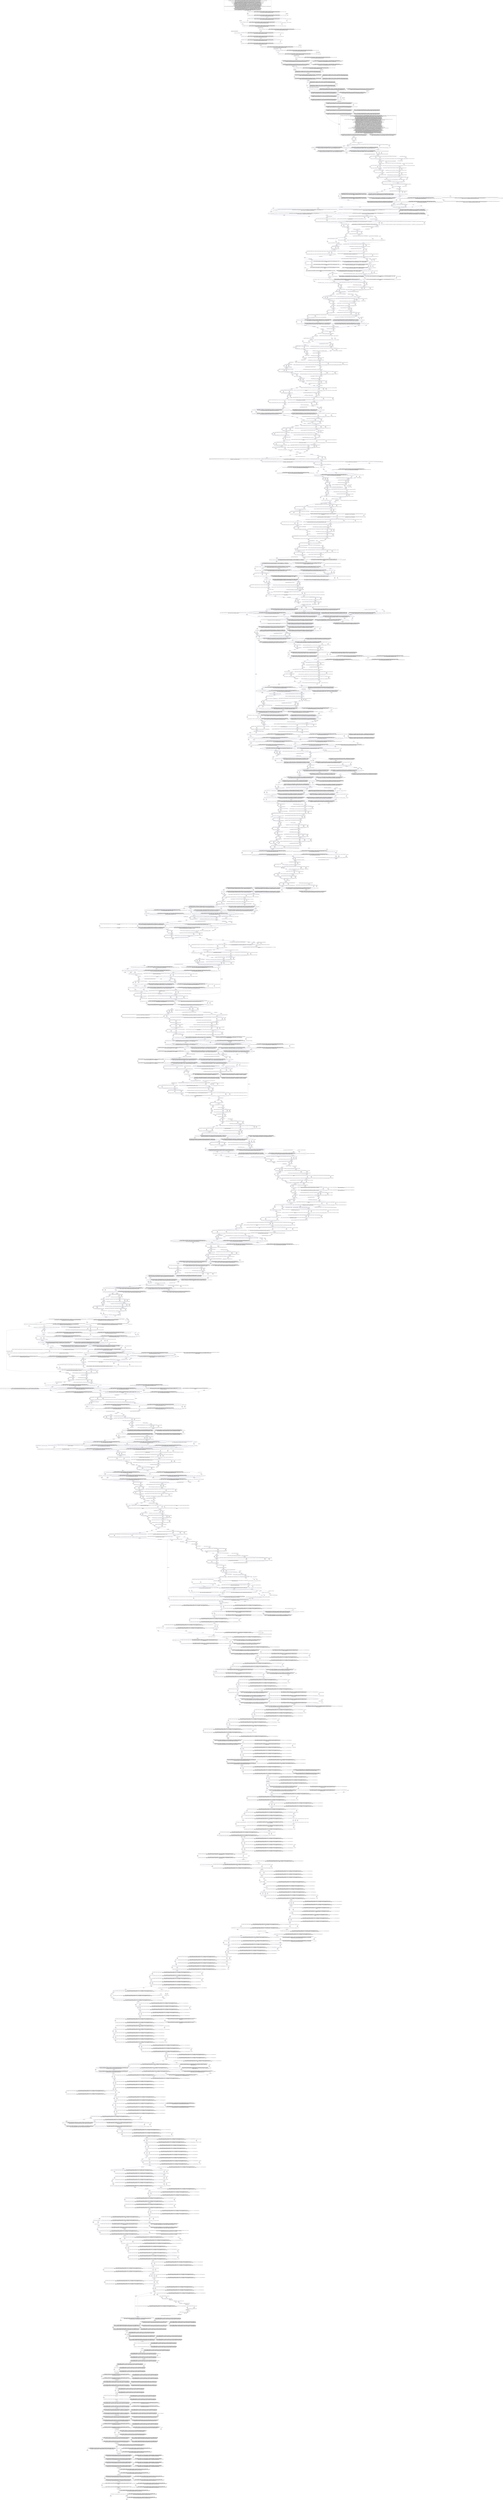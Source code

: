 digraph G {
  "B3-1094" [shape=box, ];
  "91C" [shape=box, ];
  "896T" [shape=box, ];
  "244G" [shape=box, ];
  "938G" [shape=box, ];
  "688A" [shape=box, ];
  "757T" [shape=box, ];
  "E1192" [shape=box, ];
  "391T" [shape=box, ];
  "954T" [shape=box, ];
  "867A" [shape=box, ];
  "747C" [shape=box, ];
  "243T" [shape=box, ];
  "662G" [shape=box, ];
  "15G" [shape=box, ];
  "201G" [shape=box, ];
  "622A" [shape=box, ];
  "471A" [shape=box, ];
  "1ATGG" [shape=box, ];
  "916G" [shape=box, ];
  "645T" [shape=box, ];
  "425A" [shape=box, ];
  "329C" [shape=box, ];
  "525G" [shape=box, ];
  "445T" [shape=box, ];
  "441G" [shape=box, ];
  "288G" [shape=box, ];
  "187G" [shape=box, ];
  "421G" [shape=box, ];
  "470A" [shape=box, ];
  "112C" [shape=box, ];
  "369A" [shape=box, ];
  "369T" [shape=box, ];
  "147C" [shape=box, ];
  "671A" [shape=box, ];
  "355G" [shape=box, ];
  "629T" [shape=box, ];
  "210T" [shape=box, ];
  "406G" [shape=box, ];
  "315C" [shape=box, ];
  "553G" [shape=box, ];
  "655T" [shape=box, ];
  "530T" [shape=box, ];
  "973T" [shape=box, ];
  "463G" [shape=box, ];
  "435G" [shape=box, ];
  "681T" [shape=box, ];
  "154G" [shape=box, ];
  "206G" [shape=box, ];
  "272A" [shape=box, ];
  "269A" [shape=box, ];
  "839G" [shape=box, ];
  "523A" [shape=box, ];
  "435C" [shape=box, ];
  "561T" [shape=box, ];
  "840A" [shape=box, ];
  "617T" [shape=box, ];
  "651A" [shape=box, ];
  "S48-A*01:15N;A*02:01:17;A*02:132;A*68:43:01" [shape=box, ];
  "456T" [shape=box, ];
  "696A" [shape=box, ];
  "1205AGCTCAG" [shape=box, ];
  "440T" [shape=box, ];
  "617A" [shape=box, ];
  "489G" [shape=box, ];
  "552C" [shape=box, ];
  "947G" [shape=box, ];
  "752C" [shape=box, ];
  "1204G" [shape=box, ];
  "658G" [shape=box, ];
  "325A" [shape=box, ];
  "423G" [shape=box, ];
  "372C" [shape=box, ];
  "128T" [shape=box, ];
  "507A" [shape=box, ];
  "409T" [shape=box, ];
  "422C" [shape=box, ];
  "684A" [shape=box, ];
  "685G" [shape=box, ];
  "414A" [shape=box, ];
  "78A" [shape=box, ];
  "460T" [shape=box, ];
  "705A" [shape=box, ];
  "649G" [shape=box, ];
  "889GAGC" [shape=box, ];
  "344G" [shape=box, ];
  "1120C" [shape=box, ];
  "388C" [shape=box, ];
  "416G" [shape=box, ];
  "295C" [shape=box, ];
  "673T" [shape=box, ];
  "662A" [shape=box, ];
  "757A" [shape=box, ];
  "966AG" [shape=box, ];
  "280G" [shape=box, ];
  "139A" [shape=box, ];
  "103C" [shape=box, ];
  "689T" [shape=box, ];
  "287T" [shape=box, ];
  "143A" [shape=box, ];
  "417G" [shape=box, ];
  "205T" [shape=box, ];
  "669T" [shape=box, ];
  "404C" [shape=box, ];
  "785G" [shape=box, ];
  "680T" [shape=box, ];
  "559C" [shape=box, ];
  "455T" [shape=box, ];
  "936A" [shape=box, ];
  "364C" [shape=box, ];
  "657C" [shape=box, ];
  "342C" [shape=box, ];
  "343T" [shape=box, ];
  "659C" [shape=box, ];
  "783C" [shape=box, ];
  "462T" [shape=box, ];
  "950GT" [shape=box, ];
  "643C" [shape=box, ];
  "547G" [shape=box, ];
  "B5-1246" [shape=box, ];
  "474G" [shape=box, ];
  "771A" [shape=box, ];
  "288A" [shape=box, ];
  "274A" [shape=box, ];
  "121G" [shape=box, ];
  "1000G" [shape=box, ];
  "429G" [shape=box, ];
  "743G" [shape=box, ];
  "1003G" [shape=box, ];
  "344C" [shape=box, ];
  "839A" [shape=box, ];
  "342G" [shape=box, ];
  "406T" [shape=box, ];
  "476C" [shape=box, ];
  "180C" [shape=box, ];
  "952T" [shape=box, ];
  "212A" [shape=box, ];
  "363T" [shape=box, ];
  "108T" [shape=box, ];
  "79C" [shape=box, ];
  "121C" [shape=box, ];
  "547A" [shape=box, ];
  "119A" [shape=box, ];
  "887T" [shape=box, ];
  "444C" [shape=box, ];
  "821C" [shape=box, ];
  "986A" [shape=box, ];
  "137C" [shape=box, ];
  "380A" [shape=box, ];
  "291T" [shape=box, ];
  "276G" [shape=box, ];
  "377C" [shape=box, ];
  "360A" [shape=box, ];
  "478G" [shape=box, ];
  "415T" [shape=box, ];
  "103T" [shape=box, ];
  "414T" [shape=box, ];
  "961G" [shape=box, ];
  "199T" [shape=box, ];
  "510G" [shape=box, ];
  "906G" [shape=box, ];
  "446C" [shape=box, ];
  "667G" [shape=box, ];
  "B0-74" [shape=box, ];
  "777G" [shape=box, ];
  "388A" [shape=box, ];
  "399T" [shape=box, ];
  "920C" [shape=box, ];
  "435T" [shape=box, ];
  "839T" [shape=box, ];
  "653T" [shape=box, ];
  "531G" [shape=box, ];
  "415G" [shape=box, ];
  "823C" [shape=box, ];
  "769C" [shape=box, ];
  "210A" [shape=box, ];
  "798A" [shape=box, ];
  "270A" [shape=box, ];
  "141G" [shape=box, ];
  "515T" [shape=box, ];
  "527C" [shape=box, ];
  "184C" [shape=box, ];
  "347G" [shape=box, ];
  "917G" [shape=box, ];
  "456C" [shape=box, ];
  "511A" [shape=box, ];
  "1145GTTCTC" [shape=box, ];
  "347A" [shape=box, ];
  "633A" [shape=box, ];
  "347T" [shape=box, ];
  "198C" [shape=box, ];
  "513T" [shape=box, ];
  "448G" [shape=box, ];
  "676G" [shape=box, ];
  "896C" [shape=box, ];
  "343C" [shape=box, ];
  "770C" [shape=box, ];
  "125G" [shape=box, ];
  "130C" [shape=box, ];
  "230G" [shape=box, ];
  "131G" [shape=box, ];
  "88G" [shape=box, ];
  "909T" [shape=box, ];
  "324T" [shape=box, ];
  "284A" [shape=box, ];
  "498G" [shape=box, ];
  "975A" [shape=box, ];
  "432C" [shape=box, ];
  "S30-A*01:107" [shape=box, ];
  "266T" [shape=box, ];
  "219C" [shape=box, ];
  "780T" [shape=box, ];
  "277G" [shape=box, ];
  "420A" [shape=box, ];
  "383G" [shape=box, ];
  "417C" [shape=box, ];
  "725T" [shape=box, ];
  "184A" [shape=box, ];
  "1129CATC" [shape=box, ];
  "289G" [shape=box, ];
  "41T" [shape=box, ];
  "834A" [shape=box, ];
  "241A" [shape=box, ];
  "107C" [shape=box, ];
  "497C" [shape=box, ];
  "699A" [shape=box, ];
  "366T" [shape=box, ];
  "73G" [shape=box, ];
  "535T" [shape=box, ];
  "1204C" [shape=box, ];
  "395G" [shape=box, ];
  "126T" [shape=box, ];
  "675T" [shape=box, ];
  "189T" [shape=box, ];
  "939T" [shape=box, ];
  "153G" [shape=box, ];
  "1230TAC" [shape=box, ];
  "356G" [shape=box, ];
  "500C" [shape=box, ];
  "824CT" [shape=box, ];
  "328A" [shape=box, ];
  "561C" [shape=box, ];
  "689A" [shape=box, ];
  "927A" [shape=box, ];
  "562G" [shape=box, ];
  "563A" [shape=box, ];
  "290A" [shape=box, ];
  "830T" [shape=box, ];
  "1001T" [shape=box, ];
  "452C" [shape=box, ];
  "410G" [shape=box, ];
  "360C" [shape=box, ];
  "120C" [shape=box, ];
  "79T" [shape=box, ];
  "1233T" [shape=box, ];
  "113A" [shape=box, ];
  "565C" [shape=box, ];
  "642A" [shape=box, ];
  "89G" [shape=box, ];
  "387C" [shape=box, ];
  "625C" [shape=box, ];
  "312C" [shape=box, ];
  "641T" [shape=box, ];
  "67T" [shape=box, ];
  "962C" [shape=box, ];
  "917C" [shape=box, ];
  "77C" [shape=box, ];
  "147T" [shape=box, ];
  "669C" [shape=box, ];
  "355C" [shape=box, ];
  "784T" [shape=box, ];
  "318T" [shape=box, ];
  "265T" [shape=box, ];
  "943T" [shape=box, ];
  "791GCAT" [shape=box, ];
  "822A" [shape=box, ];
  "67A" [shape=box, ];
  "688G" [shape=box, ];
  "934G" [shape=box, ];
  "320A" [shape=box, ];
  "452A" [shape=box, ];
  "151A" [shape=box, ];
  "124A" [shape=box, ];
  "E1121" [shape=box, ];
  "779A" [shape=box, ];
  "755A" [shape=box, ];
  "207T" [shape=box, ];
  "698A" [shape=box, ];
  "701C" [shape=box, ];
  "704A" [shape=box, ];
  "621C" [shape=box, ];
  "136A" [shape=box, ];
  "695A" [shape=box, ];
  "210C" [shape=box, ];
  "310G" [shape=box, ];
  "537A" [shape=box, ];
  "760G" [shape=box, ];
  "635A" [shape=box, ];
  "525A" [shape=box, ];
  "225A" [shape=box, ];
  "518G" [shape=box, ];
  "453C" [shape=box, ];
  "327A" [shape=box, ];
  "48T" [shape=box, ];
  "999G" [shape=box, ];
  "276A" [shape=box, ];
  "907C" [shape=box, ];
  "190C" [shape=box, ];
  "98T" [shape=box, ];
  "748C" [shape=box, ];
  "704C" [shape=box, ];
  "949A" [shape=box, ];
  "625G" [shape=box, ];
  "25CTC" [shape=box, ];
  "486A" [shape=box, ];
  "93A" [shape=box, ];
  "423C" [shape=box, ];
  "439C" [shape=box, ];
  "970A" [shape=box, ];
  "555G" [shape=box, ];
  "629G" [shape=box, ];
  "340A" [shape=box, ];
  "321G" [shape=box, ];
  "461C" [shape=box, ];
  "372T" [shape=box, ];
  "376G" [shape=box, ];
  "830A" [shape=box, ];
  "312A" [shape=box, ];
  "84C" [shape=box, ];
  "292T" [shape=box, ];
  "95T" [shape=box, ];
  "273C" [shape=box, ];
  "194C" [shape=box, ];
  "S1-A*01:01:01:02N;A*01:01:01:01,03-04;A*01:01:38L;A*01:01:03,59,65,70-73,76;A*01:04N;A*01:02-03;A*01:11N;A*01:09:01;A*01:16N;
A*01:208Q;A*01:52:02N;A*01:14,20,23,25,37,128,141-142,146,165,167,194,196,198,214-217;A*02:01:01:02L;A*02:01:01:01,03-10;A*02:01:05,15,19,21,31,47-49,59,97-98,101-104,111,120-121,123-126;
A*02:02:01:01-02;A*02:03:01,03,05-07;A*02:04;A*02:05:01;A*02:06:01:01-03;A*02:06:15-16,22;A*02:07:01-05,07;A*02:08-10;A*02:11:01;
A*02:12-14,124,131,134-135;A*02:15N;A*02:153:02;A*02:16;A*02:17:01-02;A*02:18,189,193;A*02:20:02;A*02:21;A*02:22:01;A*02:230;
A*02:243:02;A*02:249;A*02:250N;A*02:24:01;A*02:305N;A*02:29,251-256,259,264-266,269,279;A*02:321N;A*02:32N;A*02:30:01-02;A*02:33,342,344,372,376,390,404,409;
A*02:419:01;A*02:43N;A*02:468:01N;A*02:476N;A*02:46,48,51,426,428,442-453,455,465,467,469-475,477-480,493,498;A*02:524:02;
A*02:53N;A*02:532-533,549,562,564;A*02:56:01;A*02:608N;A*02:57-58,572,590,602-603,607;A*02:60:01;A*02:610:02;A*02:620,629,645-649;
A*02:64:01;A*02:65-66,68-69,77-78,650-651;A*02:79:01;A*02:81,85,89;A*02:93:02;A*02:95;A*03:01:01:02N;A*03:01:01:01,03-10;A*03:01:02-03,06,14,39,44,56,58-59;
A*03:03N;A*03:02:01,04;A*03:11N;A*03:04:01;A*03:134;A*03:168N;A*03:157:02;A*03:175;A*03:17:01;A*03:21N;A*03:18,182,195,213,218,224-225;
A*03:234Q;A*03:231:01-02;A*03:262N;A*03:36N;A*03:26,37,39,57,77-78,238,242,246,251,258-261,263-265;A*03:89:02;A*11:01:01:01-03;
A*11:01:04,18-19,22,37,40,47,52-59,71-72;A*11:02:01,03,06;A*11:03-05,07,09,12,110,112,124,126,128-129,134;A*11:153:01-02;A*11:170Q;
A*11:210N;A*11:215N;A*11:251N;A*11:154-158,160,163-164,168-169,171-179,183,190,193-194,250;A*11:50Q;A*11:25:01;A*11:69N;A*11:56,60-62,74-77;
A*11:91:02;A*23:01:01,13,19-20;A*23:07N;A*23:19N;A*23:38N;A*23:05-06,09,17-18,26,68,76-77;A*24:02:01:02L;A*24:02:03Q;A*24:02:01:01,03-08;
A*24:02:04,10,13,31-34,36,40,58,61,74-85,91,97;A*24:03:01:01-02;A*24:03:03-04;A*24:04;A*24:05:01-02;A*24:07:01;A*24:09N;A*24:08;
A*24:11N;A*24:10:01;A*24:132N;A*24:128-129;A*24:142:01;A*24:143-144;A*24:14:01:01-02;A*24:17,20,150-152,194;A*24:207:02;A*24:215;
A*24:21:02;A*24:22;A*24:225:02;A*24:226:02;A*24:252N;A*24:278N;A*24:357N;A*24:359N;A*24:36N;A*24:86N;A*24:23,27,30,50-51,53-54,56,58,61,80,231,233-235,248-251,254-256,259-273,280,293,302,309,313-314,321,355-356,358,361-364;
A*25:01:01;A*25:02,09;A*25:27:02;A*25:29,38-40;A*26:01:01:03N;A*26:01:01:01-02,04;A*26:01:07,31-32,39,41;A*26:02:01;A*26:03:01;
A*26:04-05;A*26:07:01-02;A*26:107N;A*26:11N;A*26:08,14-15,31,50,74,98-99,104,115,117-118,129-131;A*29:01:01:02N;A*29:01:01:01;
A*29:01:05,09;A*29:02:01:01-03;A*29:02:03,17;A*29:03,11,39-40,46,56-58,70-71,84,90,92-94;A*30:01:01-02,08-09,11;A*30:02:01:01-03;
A*30:02:02-03;A*30:03;A*30:04:01;A*30:59N;A*30:78N;A*30:07-08,25,79,81,89-90,99,106-107;A*31:01:02:03N;A*31:01:02:01-02,04;
A*31:01:04,19-20,23-24;A*31:14N;A*31:04,31-34,36,46,53,56,65,74,81-82,108,111,114;A*32:01:01-02,23-25;A*32:19N;A*32:27N;A*32:02,05-06,17;
A*32:30:02;A*32:92N;A*32:61-62,65,68-69,86,93;A*33:01:01;A*33:03:01,06,17-24;A*33:73N;A*33:80N;A*33:05,07,09,19,31,49,76-79,81-85,109;
A*34:01:01;A*34:02:01;A*34:05-06,14;A*36:01,03;A*43:01;A*66:01:01:01-02;A*66:01:02;A*66:02-03,17;A*68:01:01:01-02;A*68:01:02:01-03;
A*68:01:21,24,26,33;A*68:02:01:01-03;A*68:02:02,11;A*68:03:01;A*68:05,07;A*68:08:01;A*68:11N;A*68:101,105,107-108,137-139;
A*68:13:01;A*68:148Q;A*68:18N;A*68:15,17,22,140,143-144,153-156;A*68:27:01;A*68:36,71,96;A*69:01:01;A*74:01:01-04;A*74:02:01:01-02;
A*74:07,11,21;A*80:01:01:01-02" [
  shape=box, ];
  "354C" [shape=box, ];
  "10ATG" [shape=box, ];
  "504A" [shape=box, ];
  "840G" [shape=box, ];
  "457C" [shape=box, ];
  "553C" [shape=box, ];
  "199C" [shape=box, ];
  "348A" [shape=box, ];
  "323C" [shape=box, ];
  "7A" [shape=box, ];
  "46G" [shape=box, ];
  "551T" [shape=box, ];
  "447C" [shape=box, ];
  "81A" [shape=box, ];
  "275T" [shape=box, ];
  "516A" [shape=box, ];
  "446A" [shape=box, ];
  "487G" [shape=box, ];
  "329T" [shape=box, ];
  "480T" [shape=box, ];
  "758A" [shape=box, ];
  "676A" [shape=box, ];
  "937G" [shape=box, ];
  "505C" [shape=box, ];
  "834G" [shape=box, ];
  "501C" [shape=box, ];
  "E1104" [shape=box, ];
  "1020T" [shape=box, ];
  "122G" [shape=box, ];
  "437A" [shape=box, ];
  "778T" [shape=box, ];
  "221T" [shape=box, ];
  "293A" [shape=box, ];
  "302T" [shape=box, ];
  "631C" [shape=box, ];
  "294T" [shape=box, ];
  "276C" [shape=box, ];
  "867G" [shape=box, ];
  "518C" [shape=box, ];
  "97G" [shape=box, ];
  "359T" [shape=box, ];
  "389G" [shape=box, ];
  "324G" [shape=box, ];
  "957CTGG" [shape=box, ];
  "1028T" [shape=box, ];
  "465T" [shape=box, ];
  "750C" [shape=box, ];
  "316C" [shape=box, ];
  "513C" [shape=box, ];
  "330G" [shape=box, ];
  "189A" [shape=box, ];
  "526C" [shape=box, ];
  "321A" [shape=box, ];
  "422T" [shape=box, ];
  "628G" [shape=box, ];
  "447T" [shape=box, ];
  "944A" [shape=box, ];
  "289A" [shape=box, ];
  "913A" [shape=box, ];
  "407C" [shape=box, ];
  "282G" [shape=box, ];
  "278A" [shape=box, ];
  "644G" [shape=box, ];
  "458C" [shape=box, ];
  "924C" [shape=box, ];
  "555C" [shape=box, ];
  "140C" [shape=box, ];
  "278T" [shape=box, ];
  "610G" [shape=box, ];
  "537C" [shape=box, ];
  "874T" [shape=box, ];
  "859T" [shape=box, ];
  "473A" [shape=box, ];
  "202T" [shape=box, ];
  "656G" [shape=box, ];
  "841TCAC" [shape=box, ];
  "667T" [shape=box, ];
  "97A" [shape=box, ];
  "540G" [shape=box, ];
  "101A" [shape=box, ];
  "473G" [shape=box, ];
  "479C" [shape=box, ];
  "465A" [shape=box, ];
  "800C" [shape=box, ];
  "774A" [shape=box, ];
  "864A" [shape=box, ];
  "979A" [shape=box, ];
  "776G" [shape=box, ];
  "S21-A*02:01:03;A*24:26" [shape=box, ];
  "235C" [shape=box, ];
  "911C" [shape=box, ];
  "284G" [shape=box, ];
  "913C" [shape=box, ];
  "416C" [shape=box, ];
  "185A" [shape=box, ];
  "895T" [shape=box, ];
  "429C" [shape=box, ];
  "269T" [shape=box, ];
  "565T" [shape=box, ];
  "128C" [shape=box, ];
  "385C" [shape=box, ];
  "136C" [shape=box, ];
  "391A" [shape=box, ];
  "1015T" [shape=box, ];
  "334G" [shape=box, ];
  "275G" [shape=box, ];
  "418T" [shape=box, ];
  "78C" [shape=box, ];
  "391G" [shape=box, ];
  "1011A" [shape=box, ];
  "517A" [shape=box, ];
  "381A" [shape=box, ];
  "127T" [shape=box, ];
  "775C" [shape=box, ];
  "336C" [shape=box, ];
  "350A" [shape=box, ];
  "204A" [shape=box, ];
  "434A" [shape=box, ];
  "139T" [shape=box, ];
  "545A" [shape=box, ];
  "277A" [shape=box, ];
  "389T" [shape=box, ];
  "553T" [shape=box, ];
  "131C" [shape=box, ];
  "776C" [shape=box, ];
  "89A" [shape=box, ];
  "632T" [shape=box, ];
  "516C" [shape=box, ];
  "795GA" [shape=box, ];
  "499T" [shape=box, ];
  "472G" [shape=box, ];
  "482G" [shape=box, ];
  "654T" [shape=box, ];
  "997T" [shape=box, ];
  "393A" [shape=box, ];
  "144C" [shape=box, ];
  "1161TG" [shape=box, ];
  "279A" [shape=box, ];
  "S5-A*68:16" [shape=box, ];
  "429A" [shape=box, ];
  "533G" [shape=box, ];
  "217C" [shape=box, ];
  "180A" [shape=box, ];
  "292G" [shape=box, ];
  "322G" [shape=box, ];
  "E1115" [shape=box, ];
  "540C" [shape=box, ];
  "639A" [shape=box, ];
  "910G" [shape=box, ];
  "670T" [shape=box, ];
  "521C" [shape=box, ];
  "327G" [shape=box, ];
  "306T" [shape=box, ];
  "E1000" [shape=box, ];
  "471T" [shape=box, ];
  "295G" [shape=box, ];
  "663A" [shape=box, ];
  "548C" [shape=box, ];
  "556A" [shape=box, ];
  "285C" [shape=box, ];
  "227C" [shape=box, ];
  "1155C" [shape=box, ];
  "150G" [shape=box, ];
  "623A" [shape=box, ];
  "146T" [shape=box, ];
  "546C" [shape=box, ];
  "912C" [shape=box, ];
  "727C" [shape=box, ];
  "490A" [shape=box, ];
  "29T" [shape=box, ];
  "213C" [shape=box, ];
  "197T" [shape=box, ];
  "659A" [shape=box, ];
  "306G" [shape=box, ];
  "452G" [shape=box, ];
  "371C" [shape=box, ];
  "77T" [shape=box, ];
  "183G" [shape=box, ];
  "339T" [shape=box, ];
  "507G" [shape=box, ];
  "413G" [shape=box, ];
  "540A" [shape=box, ];
  "744A" [shape=box, ];
  "887G" [shape=box, ];
  "397T" [shape=box, ];
  "276T" [shape=box, ];
  "229A" [shape=box, ];
  "538C" [shape=box, ];
  "298A" [shape=box, ];
  "135A" [shape=box, ];
  "400C" [shape=box, ];
  "147G" [shape=box, ];
  "665A" [shape=box, ];
  "293C" [shape=box, ];
  "279G" [shape=box, ];
  "406C" [shape=box, ];
  "628A" [shape=box, ];
  "809A" [shape=box, ];
  "S10-A*68:01:06" [shape=box, ];
  "677A" [shape=box, ];
  "620G" [shape=box, ];
  "864G" [shape=box, ];
  "902C" [shape=box, ];
  "564C" [shape=box, ];
  "797A" [shape=box, ];
  "235A" [shape=box, ];
  "754C" [shape=box, ];
  "412A" [shape=box, ];
  "542G" [shape=box, ];
  "545C" [shape=box, ];
  "541A" [shape=box, ];
  "205A" [shape=box, ];
  "201A" [shape=box, ];
  "219G" [shape=box, ];
  "929CAGA" [shape=box, ];
  "483T" [shape=box, ];
  "615G" [shape=box, ];
  "413A" [shape=box, ];
  "143T" [shape=box, ];
  "359G" [shape=box, ];
  "200C" [shape=box, ];
  "753C" [shape=box, ];
  "1151C" [shape=box, ];
  "333G" [shape=box, ];
  "769T" [shape=box, ];
  "677T" [shape=box, ];
  "684C" [shape=box, ];
  "874G" [shape=box, ];
  "307C" [shape=box, ];
  "546G" [shape=box, ];
  "234A" [shape=box, ];
  "318G" [shape=box, ];
  "89T" [shape=box, ];
  "512C" [shape=box, ];
  "375C" [shape=box, ];
  "339A" [shape=box, ];
  "128G" [shape=box, ];
  "835G" [shape=box, ];
  "S13-A*03:12;A*24:79,95;A*68:01:07" [shape=box, ];
  "463T" [shape=box, ];
  "989C" [shape=box, ];
  "121A" [shape=box, ];
  "285G" [shape=box, ];
  "627G" [shape=box, ];
  "379C" [shape=box, ];
  "611A" [shape=box, ];
  "140T" [shape=box, ];
  "673A" [shape=box, ];
  "428C" [shape=box, ];
  "290G" [shape=box, ];
  "554G" [shape=box, ];
  "218T" [shape=box, ];
  "1163A" [shape=box, ];
  "317C" [shape=box, ];
  "767A" [shape=box, ];
  "636C" [shape=box, ];
  "659T" [shape=box, ];
  "556G" [shape=box, ];
  "236G" [shape=box, ];
  "15T" [shape=box, ];
  "316T" [shape=box, ];
  "995G" [shape=box, ];
  "461G" [shape=box, ];
  "671T" [shape=box, ];
  "530A" [shape=box, ];
  "944G" [shape=box, ];
  "E1028" [shape=box, ];
  "444A" [shape=box, ];
  "209C" [shape=box, ];
  "521T" [shape=box, ];
  "1104CCCA...ACC" [shape=box, ];
  "622C" [shape=box, ];
  "110A" [shape=box, ];
  "923A" [shape=box, ];
  "273A" [shape=box, ];
  "157AGCC...GGC" [shape=box, ];
  "512T" [shape=box, ];
  "244C" [shape=box, ];
  "357G" [shape=box, ];
  "443G" [shape=box, ];
  "203A" [shape=box, ];
  "399C" [shape=box, ];
  "232GA" [shape=box, ];
  "632G" [shape=box, ];
  "491G" [shape=box, ];
  "990A" [shape=box, ];
  "503G" [shape=box, ];
  "498T" [shape=box, ];
  "650G" [shape=box, ];
  "568A" [shape=box, ];
  "308A" [shape=box, ];
  "687A" [shape=box, ];
  "658C" [shape=box, ];
  "502T" [shape=box, ];
  "975C" [shape=box, ];
  "452T" [shape=box, ];
  "53C" [shape=box, ];
  "541T" [shape=box, ];
  "355A" [shape=box, ];
  "874A" [shape=box, ];
  "942T" [shape=box, ];
  "494A" [shape=box, ];
  "854G" [shape=box, ];
  "808A" [shape=box, ];
  "1123C" [shape=box, ];
  "130G" [shape=box, ];
  "464T" [shape=box, ];
  "652C" [shape=box, ];
  "885G" [shape=box, ];
  "859G" [shape=box, ];
  "773A" [shape=box, ];
  "1000T" [shape=box, ];
  "1029T" [shape=box, ];
  "394T" [shape=box, ];
  "524C" [shape=box, ];
  "364T" [shape=box, ];
  "888A" [shape=box, ];
  "390A" [shape=box, ];
  "637A" [shape=box, ];
  "652T" [shape=box, ];
  "760A" [shape=box, ];
  "481C" [shape=box, ];
  "706G" [shape=box, ];
  "962T" [shape=box, ];
  "1116TCC" [shape=box, ];
  "193A" [shape=box, ];
  "312T" [shape=box, ];
  "323T" [shape=box, ];
  "895A" [shape=box, ];
  "803T" [shape=box, ];
  "936G" [shape=box, ];
  "E746" [shape=box, ];
  "777C" [shape=box, ];
  "651C" [shape=box, ];
  "209A" [shape=box, ];
  "743T" [shape=box, ];
  "152T" [shape=box, ];
  "368T" [shape=box, ];
  "103A" [shape=box, ];
  "654A" [shape=box, ];
  "973C" [shape=box, ];
  "E1213" [shape=box, ];
  "561A" [shape=box, ];
  "775A" [shape=box, ];
  "1002A" [shape=box, ];
  "75G" [shape=box, ];
  "1213T" [shape=box, ];
  "902T" [shape=box, ];
  "665C" [shape=box, ];
  "435A" [shape=box, ];
  "848GACCTG" [shape=box, ];
  "626G" [shape=box, ];
  "947T" [shape=box, ];
  "705T" [shape=box, ];
  "366C" [shape=box, ];
  "683C" [shape=box, ];
  "888G" [shape=box, ];
  "668A" [shape=box, ];
  "1024ATGG" [shape=box, ];
  "402C" [shape=box, ];
  "465G" [shape=box, ];
  "336T" [shape=box, ];
  "445G" [shape=box, ];
  "1017C" [shape=box, ];
  "559G" [shape=box, ];
  "625A" [shape=box, ];
  "30CCTGCTAC" [shape=box, ];
  "266A" [shape=box, ];
  "315A" [shape=box, ];
  "1029A" [shape=box, ];
  "467G" [shape=box, ];
  "506C" [shape=box, ];
  "690G" [shape=box, ];
  "462C" [shape=box, ];
  "726G" [shape=box, ];
  "535C" [shape=box, ];
  "644T" [shape=box, ];
  "535A" [shape=box, ];
  "949G" [shape=box, ];
  "978C" [shape=box, ];
  "122C" [shape=box, ];
  "1010G" [shape=box, ];
  "393G" [shape=box, ];
  "125A" [shape=box, ];
  "509A" [shape=box, ];
  "123T" [shape=box, ];
  "695C" [shape=box, ];
  "360G" [shape=box, ];
  "442T" [shape=box, ];
  "156C" [shape=box, ];
  "657A" [shape=box, ];
  "778G" [shape=box, ];
  "616T" [shape=box, ];
  "1022A" [shape=box, ];
  "406A" [shape=box, ];
  "393C" [shape=box, ];
  "460A" [shape=box, ];
  "614A" [shape=box, ];
  "699G" [shape=box, ];
  "271C" [shape=box, ];
  "193C" [shape=box, ];
  "221C" [shape=box, ];
  "228C" [shape=box, ];
  "940G" [shape=box, ];
  "356A" [shape=box, ];
  "351A" [shape=box, ];
  "430A" [shape=box, ];
  "643A" [shape=box, ];
  "374C" [shape=box, ];
  "1023A" [shape=box, ];
  "629C" [shape=box, ];
  "473T" [shape=box, ];
  "611C" [shape=box, ];
  "47C" [shape=box, ];
  "223A" [shape=box, ];
  "515G" [shape=box, ];
  "221G" [shape=box, ];
  "362T" [shape=box, ];
  "363G" [shape=box, ];
  "683A" [shape=box, ];
  "898G" [shape=box, ];
  "460G" [shape=box, ];
  "983C" [shape=box, ];
  "651G" [shape=box, ];
  "86T" [shape=box, ];
  "97C" [shape=box, ];
  "541G" [shape=box, ];
  "999A" [shape=box, ];
  "222T" [shape=box, ];
  "475T" [shape=box, ];
  "450G" [shape=box, ];
  "1164TC" [shape=box, ];
  "895G" [shape=box, ];
  "90A" [shape=box, ];
  "102C" [shape=box, ];
  "466G" [shape=box, ];
  "567A" [shape=box, ];
  "846T" [shape=box, ];
  "1133C" [shape=box, ];
  "53T" [shape=box, ];
  "338C" [shape=box, ];
  "1234CTCA...CAA" [shape=box, ];
  "274G" [shape=box, ];
  "472C" [shape=box, ];
  "543A" [shape=box, ];
  "224A" [shape=box, ];
  "695G" [shape=box, ];
  "16CCC" [shape=box, ];
  "335A" [shape=box, ];
  "482C" [shape=box, ];
  "624G" [shape=box, ];
  "341T" [shape=box, ];
  "80G" [shape=box, ];
  "326A" [shape=box, ];
  "295T" [shape=box, ];
  "239T" [shape=box, ];
  "747T" [shape=box, ];
  "654G" [shape=box, ];
  "903A" [shape=box, ];
  "185G" [shape=box, ];
  "744G" [shape=box, ];
  "181A" [shape=box, ];
  "893C" [shape=box, ];
  "434T" [shape=box, ];
  "268G" [shape=box, ];
  "485C" [shape=box, ];
  "106G" [shape=box, ];
  "432T" [shape=box, ];
  "907A" [shape=box, ];
  "630C" [shape=box, ];
  "181G" [shape=box, ];
  "727A" [shape=box, ];
  "1043GGGG...TCT" [shape=box, ];
  "894T" [shape=box, ];
  "749C" [shape=box, ];
  "370A" [shape=box, ];
  "213G" [shape=box, ];
  "928C" [shape=box, ];
  "637G" [shape=box, ];
  "98A" [shape=box, ];
  "428T" [shape=box, ];
  "875A" [shape=box, ];
  "205G" [shape=box, ];
  "144G" [shape=box, ];
  "397G" [shape=box, ];
  "311A" [shape=box, ];
  "365T" [shape=box, ];
  "1082GGA" [shape=box, ];
  "85T" [shape=box, ];
  "21A" [shape=box, ];
  "526T" [shape=box, ];
  "497T" [shape=box, ];
  "273G" [shape=box, ];
  "726T" [shape=box, ];
  "301C" [shape=box, ];
  "502G" [shape=box, ];
  "903T" [shape=box, ];
  "506T" [shape=box, ];
  "105A" [shape=box, ];
  "399A" [shape=box, ];
  "984A" [shape=box, ];
  "514C" [shape=box, ];
  "395T" [shape=box, ];
  "513G" [shape=box, ];
  "418G" [shape=box, ];
  "563T" [shape=box, ];
  "333A" [shape=box, ];
  "908C" [shape=box, ];
  "538A" [shape=box, ];
  "833T" [shape=box, ];
  "1278C" [shape=box, ];
  "700A" [shape=box, ];
  "E1301" [shape=box, ];
  "647C" [shape=box, ];
  "985T" [shape=box, ];
  "130A" [shape=box, ];
  "151C" [shape=box, ];
  "1001C" [shape=box, ];
  "922A" [shape=box, ];
  "408C" [shape=box, ];
  "438C" [shape=box, ];
  "905G" [shape=box, ];
  "156G" [shape=box, ];
  "743A" [shape=box, ];
  "42GGGG" [shape=box, ];
  "382C" [shape=box, ];
  "464G" [shape=box, ];
  "434C" [shape=box, ];
  "748G" [shape=box, ];
  "1273A" [shape=box, ];
  "976C" [shape=box, ];
  "376T" [shape=box, ];
  "296A" [shape=box, ];
  "227T" [shape=box, ];
  "619C" [shape=box, ];
  "455A" [shape=box, ];
  "642G" [shape=box, ];
  "407A" [shape=box, ];
  "454C" [shape=box, ];
  "98C" [shape=box, ];
  "1006A" [shape=box, ];
  "483G" [shape=box, ];
  "980TGC" [shape=box, ];
  "516T" [shape=box, ];
  "1013C" [shape=box, ];
  "520G" [shape=box, ];
  "236A" [shape=box, ];
  "459A" [shape=box, ];
  "801G" [shape=box, ];
  "983A" [shape=box, ];
  "204T" [shape=box, ];
  "725G" [shape=box, ];
  "477C" [shape=box, ];
  "236C" [shape=box, ];
  "328T" [shape=box, ];
  "1006C" [shape=box, ];
  "375A" [shape=box, ];
  "B2-745" [shape=box, ];
  "1127GG" [shape=box, ];
  "899A" [shape=box, ];
  "145G" [shape=box, ];
  "564T" [shape=box, ];
  "217G" [shape=box, ];
  "955TT" [shape=box, ];
  "132G" [shape=box, ];
  "122T" [shape=box, ];
  "142A" [shape=box, ];
  "86G" [shape=box, ];
  "503T" [shape=box, ];
  "110T" [shape=box, ];
  "226G" [shape=box, ];
  "402G" [shape=box, ];
  "387G" [shape=box, ];
  "S25-A*02:374" [shape=box, ];
  "508C" [shape=box, ];
  "267A" [shape=box, ];
  "533C" [shape=box, ];
  "466A" [shape=box, ];
  "450T" [shape=box, ];
  "636G" [shape=box, ];
  "197G" [shape=box, ];
  "671C" [shape=box, ];
  "S38-A*03:05:01" [shape=box, ];
  "878T" [shape=box, ];
  "908T" [shape=box, ];
  "309T" [shape=box, ];
  "209T" [shape=box, ];
  "532A" [shape=box, ];
  "283T" [shape=box, ];
  "928T" [shape=box, ];
  "925T" [shape=box, ];
  "346C" [shape=box, ];
  "408G" [shape=box, ];
  "620C" [shape=box, ];
  "419A" [shape=box, ];
  "617G" [shape=box, ];
  "101G" [shape=box, ];
  "707T" [shape=box, ];
  "309G" [shape=box, ];
  "96C" [shape=box, ];
  "670G" [shape=box, ];
  "376C" [shape=box, ];
  "675G" [shape=box, ];
  "914GG" [shape=box, ];
  "619A" [shape=box, ];
  "438A" [shape=box, ];
  "1115G" [shape=box, ];
  "552A" [shape=box, ];
  "385A" [shape=box, ];
  "152C" [shape=box, ];
  "536C" [shape=box, ];
  "283C" [shape=box, ];
  "620T" [shape=box, ];
  "700G" [shape=box, ];
  "398T" [shape=box, ];
  "123A" [shape=box, ];
  "672C" [shape=box, ];
  "403T" [shape=box, ];
  "607G" [shape=box, ];
  "454T" [shape=box, ];
  "917A" [shape=box, ];
  "192A" [shape=box, ];
  "93G" [shape=box, ];
  "905A" [shape=box, ];
  "549C" [shape=box, ];
  "324A" [shape=box, ];
  "143G" [shape=box, ];
  "450C" [shape=box, ];
  "812CTGGGCCCT" [shape=box, ];
  "196A" [shape=box, ];
  "566C" [shape=box, ];
  "102A" [shape=box, ];
  "338A" [shape=box, ];
  "384A" [shape=box, ];
  "1085GACCTTTAG" [shape=box, ];
  "342T" [shape=box, ];
  "305A" [shape=box, ];
  "457A" [shape=box, ];
  "666A" [shape=box, ];
  "728GACG...GCA" [shape=box, ];
  "92C" [shape=box, ];
  "479G" [shape=box, ];
  "197A" [shape=box, ];
  "222C" [shape=box, ];
  "E1127" [shape=box, ];
  "798G" [shape=box, ];
  "528T" [shape=box, ];
  "468G" [shape=box, ];
  "355T" [shape=box, ];
  "436T" [shape=box, ];
  "655C" [shape=box, ];
  "86C" [shape=box, ];
  "332C" [shape=box, ];
  "900G" [shape=box, ];
  "267G" [shape=box, ];
  "490T" [shape=box, ];
  "1002T" [shape=box, ];
  "459G" [shape=box, ];
  "335G" [shape=box, ];
  "499C" [shape=box, ];
  "522C" [shape=box, ];
  "183A" [shape=box, ];
  "699C" [shape=box, ];
  "759T" [shape=box, ];
  "195C" [shape=box, ];
  "182C" [shape=box, ];
  "560T" [shape=box, ];
  "683G" [shape=box, ];
  "82A" [shape=box, ];
  "210G" [shape=box, ];
  "379T" [shape=box, ];
  "725A" [shape=box, ];
  "845G" [shape=box, ];
  "189G" [shape=box, ];
  "810T" [shape=box, ];
  "148G" [shape=box, ];
  "300C" [shape=box, ];
  "423A" [shape=box, ];
  "339G" [shape=box, ];
  "531A" [shape=box, ];
  "678A" [shape=box, ];
  "832C" [shape=box, ];
  "145A" [shape=box, ];
  "1014T" [shape=box, ];
  "940C" [shape=box, ];
  "809G" [shape=box, ];
  "496T" [shape=box, ];
  "421T" [shape=box, ];
  "308T" [shape=box, ];
  "935T" [shape=box, ];
  "414G" [shape=box, ];
  "301A" [shape=box, ];
  "762G" [shape=box, ];
  "550T" [shape=box, ];
  "138G" [shape=box, ];
  "274T" [shape=box, ];
  "380C" [shape=box, ];
  "1042T" [shape=box, ];
  "1028G" [shape=box, ];
  "19CG" [shape=box, ];
  "192G" [shape=box, ];
  "544C" [shape=box, ];
  "121T" [shape=box, ];
  "458T" [shape=box, ];
  "472A" [shape=box, ];
  "427G" [shape=box, ];
  "681C" [shape=box, ];
  "214G" [shape=box, ];
  "429T" [shape=box, ];
  "349C" [shape=box, ];
  "416A" [shape=box, ];
  "1003C" [shape=box, ];
  "433A" [shape=box, ];
  "371A" [shape=box, ];
  "240G" [shape=box, ];
  "847T" [shape=box, ];
  "616A" [shape=box, ];
  "135G" [shape=box, ];
  "952G" [shape=box, ];
  "501G" [shape=box, ];
  "1247GCAG...GAT" [shape=box, ];
  "195T" [shape=box, ];
  "1191G" [shape=box, ];
  "520C" [shape=box, ];
  "155G" [shape=box, ];
  "229G" [shape=box, ];
  "354A" [shape=box, ];
  "96T" [shape=box, ];
  "378G" [shape=box, ];
  "189C" [shape=box, ];
  "691A" [shape=box, ];
  "835T" [shape=box, ];
  "440G" [shape=box, ];
  "515A" [shape=box, ];
  "453G" [shape=box, ];
  "763TATG" [shape=box, ];
  "137T" [shape=box, ];
  "319C" [shape=box, ];
  "495A" [shape=box, ];
  "633C" [shape=box, ];
  "533A" [shape=box, ];
  "906A" [shape=box, ];
  "1200A" [shape=box, ];
  "459T" [shape=box, ];
  "202G" [shape=box, ];
  "1273G" [shape=box, ];
  "782T" [shape=box, ];
  "340C" [shape=box, ];
  "188C" [shape=box, ];
  "1007A" [shape=box, ];
  "868G" [shape=box, ];
  "688C" [shape=box, ];
  "120G" [shape=box, ];
  "272C" [shape=box, ];
  "532G" [shape=box, ];
  "390T" [shape=box, ];
  "133T" [shape=box, ];
  "648A" [shape=box, ];
  "297C" [shape=box, ];
  "528C" [shape=box, ];
  "371G" [shape=box, ];
  "468A" [shape=box, ];
  "494T" [shape=box, ];
  "526G" [shape=box, ];
  "127A" [shape=box, ];
  "409C" [shape=box, ];
  "340G" [shape=box, ];
  "133G" [shape=box, ];
  "666C" [shape=box, ];
  "B6-1295" [shape=box, ];
  "181C" [shape=box, ];
  "124G" [shape=box, ];
  "151G" [shape=box, ];
  "509G" [shape=box, ];
  "660C" [shape=box, ];
  "484C" [shape=box, ];
  "991GCAT" [shape=box, ];
  "68GGGC" [shape=box, ];
  "630G" [shape=box, ];
  "383T" [shape=box, ];
  "94T" [shape=box, ];
  "94C" [shape=box, ];
  "196G" [shape=box, ];
  "480C" [shape=box, ];
  "S22-A*31:20;A*68:12" [shape=box, ];
  "1021G" [shape=box, ];
  "744C" [shape=box, ];
  "6G" [shape=box, ];
  "901G" [shape=box, ];
  "823G" [shape=box, ];
  "707A" [shape=box, ];
  "385G" [shape=box, ];
  "660T" [shape=box, ];
  "392A" [shape=box, ];
  "662C" [shape=box, ];
  "317A" [shape=box, ];
  "612G" [shape=box, ];
  "367A" [shape=box, ];
  "344T" [shape=box, ];
  "208G" [shape=box, ];
  "648C" [shape=box, ];
  "478A" [shape=box, ];
  "974T" [shape=box, ];
  "351C" [shape=box, ];
  "567T" [shape=box, ];
  "559T" [shape=box, ];
  "530G" [shape=box, ];
  "286G" [shape=box, ];
  "508T" [shape=box, ];
  "352T" [shape=box, ];
  "632A" [shape=box, ];
  "489A" [shape=box, ];
  "394G" [shape=box, ];
  "453A" [shape=box, ];
  "207C" [shape=box, ];
  "331C" [shape=box, ];
  "963A" [shape=box, ];
  "370C" [shape=box, ];
  "1152TTG" [shape=box, ];
  "611T" [shape=box, ];
  "1099A" [shape=box, ];
  "E1296" [shape=box, ];
  "300G" [shape=box, ];
  "772C" [shape=box, ];
  "319T" [shape=box, ];
  "105G" [shape=box, ];
  "509C" [shape=box, ];
  "781C" [shape=box, ];
  "440A" [shape=box, ];
  "243G" [shape=box, ];
  "626T" [shape=box, ];
  "345T" [shape=box, ];
  "519C" [shape=box, ];
  "985G" [shape=box, ];
  "182A" [shape=box, ];
  "418A" [shape=box, ];
  "209G" [shape=box, ];
  "348T" [shape=box, ];
  "215T" [shape=box, ];
  "627A" [shape=box, ];
  "404T" [shape=box, ];
  "90G" [shape=box, ];
  "401T" [shape=box, ];
  "292A" [shape=box, ];
  "493A" [shape=box, ];
  "988A" [shape=box, ];
  "294G" [shape=box, ];
  "542C" [shape=box, ];
  "1133A" [shape=box, ];
  "767G" [shape=box, ];
  "374T" [shape=box, ];
  "54CCTG...ACC" [shape=box, ];
  "328G" [shape=box, ];
  "516G" [shape=box, ];
  "28G" [shape=box, ];
  "616G" [shape=box, ];
  "886A" [shape=box, ];
  "552G" [shape=box, ];
  "147A" [shape=box, ];
  "310C" [shape=box, ];
  "671G" [shape=box, ];
  "827CTA" [shape=box, ];
  "83C" [shape=box, ];
  "198T" [shape=box, ];
  "297G" [shape=box, ];
  "156T" [shape=box, ];
  "E1019" [shape=box, ];
  "492G" [shape=box, ];
  "419G" [shape=box, ];
  "1042C" [shape=box, ];
  "527T" [shape=box, ];
  "567G" [shape=box, ];
  "314T" [shape=box, ];
  "138C" [shape=box, ];
  "334T" [shape=box, ];
  "242G" [shape=box, ];
  "220C" [shape=box, ];
  "1017G" [shape=box, ];
  "664T" [shape=box, ];
  "1098C" [shape=box, ];
  "658A" [shape=box, ];
  "865GG" [shape=box, ];
  "475G" [shape=box, ];
  "7G" [shape=box, ];
  "446T" [shape=box, ];
  "445C" [shape=box, ];
  "630A" [shape=box, ];
  "240T" [shape=box, ];
  "220A" [shape=box, ];
  "196C" [shape=box, ];
  "238T" [shape=box, ];
  "306C" [shape=box, ];
  "440C" [shape=box, ];
  "196T" [shape=box, ];
  "692A" [shape=box, ];
  "321C" [shape=box, ];
  "491T" [shape=box, ];
  "565A" [shape=box, ];
  "742C" [shape=box, ];
  "639G" [shape=box, ];
  "801A" [shape=box, ];
  "41C" [shape=box, ];
  "193G" [shape=box, ];
  "612T" [shape=box, ];
  "338G" [shape=box, ];
  "551C" [shape=box, ];
  "425C" [shape=box, ];
  "268A" [shape=box, ];
  "228G" [shape=box, ];
  "266G" [shape=box, ];
  "215G" [shape=box, ];
  "750G" [shape=box, ];
  "216C" [shape=box, ];
  "188A" [shape=box, ];
  "568T" [shape=box, ];
  "1058C" [shape=box, ];
  "379A" [shape=box, ];
  "1016A" [shape=box, ];
  "443T" [shape=box, ];
  "437G" [shape=box, ];
  "1233A" [shape=box, ];
  "320G" [shape=box, ];
  "897G" [shape=box, ];
  "84G" [shape=box, ];
  "528A" [shape=box, ];
  "550C" [shape=box, ];
  "48C" [shape=box, ];
  "690C" [shape=box, ];
  "510T" [shape=box, ];
  "197C" [shape=box, ];
  "445A" [shape=box, ];
  "1167CTGG...TGC" [shape=box, ];
  "859A" [shape=box, ];
  "230C" [shape=box, ];
  "14C" [shape=box, ];
  "761C" [shape=box, ];
  "215A" [shape=box, ];
  "533T" [shape=box, ];
  "626A" [shape=box, ];
  "88T" [shape=box, ];
  "790T" [shape=box, ];
  "1012C" [shape=box, ];
  "359C" [shape=box, ];
  "1160A" [shape=box, ];
  "1144A" [shape=box, ];
  "554C" [shape=box, ];
  "667A" [shape=box, ];
  "669A" [shape=box, ];
  "481A" [shape=box, ];
  "492A" [shape=box, ];
  "523G" [shape=box, ];
  "219A" [shape=box, ];
  "565G" [shape=box, ];
  "558C" [shape=box, ];
  "111C" [shape=box, ];
  "319A" [shape=box, ];
  "496A" [shape=box, ];
  "978A" [shape=box, ];
  "527A" [shape=box, ];
  "80A" [shape=box, ];
  "927T" [shape=box, ];
  "846C" [shape=box, ];
  "487A" [shape=box, ];
  "1119A" [shape=box, ];
  "704T" [shape=box, ];
  "420C" [shape=box, ];
  "556T" [shape=box, ];
  "933G" [shape=box, ];
  "1229C" [shape=box, ];
  "911A" [shape=box, ];
  "621A" [shape=box, ];
  "398G" [shape=box, ];
  "941A" [shape=box, ];
  "150T" [shape=box, ];
  "87G" [shape=box, ];
  "507T" [shape=box, ];
  "312G" [shape=box, ];
  "1018C" [shape=box, ];
  "539G" [shape=box, ];
  "655A" [shape=box, ];
  "900T" [shape=box, ];
  "965A" [shape=box, ];
  "265C" [shape=box, ];
  "518T" [shape=box, ];
  "362G" [shape=box, ];
  "388T" [shape=box, ];
  "434G" [shape=box, ];
  "698C" [shape=box, ];
  "293G" [shape=box, ];
  "776A" [shape=box, ];
  "860GGAT" [shape=box, ];
  "1008AG" [shape=box, ];
  "350C" [shape=box, ];
  "697G" [shape=box, ];
  "184T" [shape=box, ];
  "80C" [shape=box, ];
  "692G" [shape=box, ];
  "409A" [shape=box, ];
  "660A" [shape=box, ];
  "835A" [shape=box, ];
  "217A" [shape=box, ];
  "939C" [shape=box, ];
  "203G" [shape=box, ];
  "218C" [shape=box, ];
  "742A" [shape=box, ];
  "638A" [shape=box, ];
  "965G" [shape=box, ];
  "502A" [shape=box, ];
  "898A" [shape=box, ];
  "155A" [shape=box, ];
  "884A" [shape=box, ];
  "646A" [shape=box, ];
  "8TC" [shape=box, ];
  "287A" [shape=box, ];
  "464C" [shape=box, ];
  "190G" [shape=box, ];
  "E1095" [shape=box, ];
  "526A" [shape=box, ];
  "554T" [shape=box, ];
  "286C" [shape=box, ];
  "490C" [shape=box, ];
  "224C" [shape=box, ];
  "225G" [shape=box, ];
  "900C" [shape=box, ];
  "976T" [shape=box, ];
  "134G" [shape=box, ];
  "799G" [shape=box, ];
  "270G" [shape=box, ];
  "529T" [shape=box, ];
  "129T" [shape=box, ];
  "329G" [shape=box, ];
  "510C" [shape=box, ];
  "663T" [shape=box, ];
  "688T" [shape=box, ];
  "282A" [shape=box, ];
  "702T" [shape=box, ];
  "1100TCTT" [shape=box, ];
  "522G" [shape=box, ];
  "653A" [shape=box, ];
  "S49-A*26:111" [shape=box, ];
  "483C" [shape=box, ];
  "623T" [shape=box, ];
  "388G" [shape=box, ];
  "647A" [shape=box, ];
  "344A" [shape=box, ];
  "476T" [shape=box, ];
  "192T" [shape=box, ];
  "91T" [shape=box, ];
  "644C" [shape=box, ];
  "613A" [shape=box, ];
  "294C" [shape=box, ];
  "203C" [shape=box, ];
  "468C" [shape=box, ];
  "321T" [shape=box, ];
  "149C" [shape=box, ];
  "108G" [shape=box, ];
  "770A" [shape=box, ];
  "105C" [shape=box, ];
  "618T" [shape=box, ];
  "558A" [shape=box, ];
  "823A" [shape=box, ];
  "558T" [shape=box, ];
  "99G" [shape=box, ];
  "235T" [shape=box, ];
  "415C" [shape=box, ];
  "1156AGCT" [shape=box, ];
  "300T" [shape=box, ];
  "314C" [shape=box, ];
  "513A" [shape=box, ];
  "145T" [shape=box, ];
  "539A" [shape=box, ];
  "1274TGTC" [shape=box, ];
  "615C" [shape=box, ];
  "655G" [shape=box, ];
  "373G" [shape=box, ];
  "13C" [shape=box, ];
  "448T" [shape=box, ];
  "685A" [shape=box, ];
  "517C" [shape=box, ];
  "661G" [shape=box, ];
  "536T" [shape=box, ];
  "845A" [shape=box, ];
  "415A" [shape=box, ];
  "1160G" [shape=box, ];
  "273T" [shape=box, ];
  "444G" [shape=box, ];
  "1030TAAG...AGA" [shape=box, ];
  "82C" [shape=box, ];
  "942C" [shape=box, ];
  "990G" [shape=box, ];
  "537G" [shape=box, ];
  "142C" [shape=box, ];
  "244A" [shape=box, ];
  "239A" [shape=box, ];
  "86A" [shape=box, ];
  "135T" [shape=box, ];
  "450A" [shape=box, ];
  "619G" [shape=box, ];
  "835C" [shape=box, ];
  "335C" [shape=box, ];
  "830C" [shape=box, ];
  "753G" [shape=box, ];
  "742G" [shape=box, ];
  "206C" [shape=box, ];
  "1015C" [shape=box, ];
  "106C" [shape=box, ];
  "326G" [shape=box, ];
  "87C" [shape=box, ];
  "322A" [shape=box, ];
  "134A" [shape=box, ];
  "858T" [shape=box, ];
  "442G" [shape=box, ];
  "698G" [shape=box, ];
  "503C" [shape=box, ];
  "666G" [shape=box, ];
  "563G" [shape=box, ];
  "386T" [shape=box, ];
  "B1-396" [shape=box, ];
  "267T" [shape=box, ];
  "105T" [shape=box, ];
  "5C" [shape=box, ];
  "1121AT" [shape=box, ];
  "470C" [shape=box, ];
  "374A" [shape=box, ];
  "362A" [shape=box, ];
  "448A" [shape=box, ];
  "392G" [shape=box, ];
  "893T" [shape=box, ];
  "314A" [shape=box, ];
  "617C" [shape=box, ];
  "136T" [shape=box, ];
  "1124GTG" [shape=box, ];
  "964A" [shape=box, ];
  "348C" [shape=box, ];
  "474A" [shape=box, ];
  "109C" [shape=box, ];
  "1099G" [shape=box, ];
  "826T" [shape=box, ];
  "72G" [shape=box, ];
  "664G" [shape=box, ];
  "566A" [shape=box, ];
  "375G" [shape=box, ];
  "762A" [shape=box, ];
  "497A" [shape=box, ];
  "1119C" [shape=box, ];
  "218G" [shape=box, ];
  "882C" [shape=box, ];
  "649A" [shape=box, ];
  "942A" [shape=box, ];
  "239C" [shape=box, ];
  "530C" [shape=box, ];
  "1201GAA" [shape=box, ];
  "941T" [shape=box, ];
  "424G" [shape=box, ];
  "141T" [shape=box, ];
  "436G" [shape=box, ];
  "369G" [shape=box, ];
  "538T" [shape=box, ];
  "925C" [shape=box, ];
  "216T" [shape=box, ];
  "649T" [shape=box, ];
  "349A" [shape=box, ];
  "1004CC" [shape=box, ];
  "322C" [shape=box, ];
  "87T" [shape=box, ];
  "412T" [shape=box, ];
  "983G" [shape=box, ];
  "1186C" [shape=box, ];
  "S54-A*68:08:02" [shape=box, ];
  "664C" [shape=box, ];
  "208C" [shape=box, ];
  "6C" [shape=box, ];
  "501T" [shape=box, ];
  "968T" [shape=box, ];
  "412G" [shape=box, ];
  "132A" [shape=box, ];
  "854A" [shape=box, ];
  "301T" [shape=box, ];
  "79A" [shape=box, ];
  "443C" [shape=box, ];
  "107A" [shape=box, ];
  "490G" [shape=box, ];
  "S74-A*01:01:02,04-37,39-58,60-64,66-69,74-75;A*01:06-08;A*01:09:02;A*01:123N;A*01:147Q;A*01:160N;A*01:162N;A*01:178N;A*01:179N;
A*01:186N;A*01:18N;A*01:22N;A*01:27N;A*01:31N;A*01:52:01N;A*01:53N;A*01:56N;A*01:57N;A*01:10,12-13,17,19,21,24,26,28-30,32-33,35-36,38-51,54-55,58-66,100-106,108-122,124-127,129-140,143-145,148-159,161,163-164,166,168-177,180-185,187-193,195,197,199-207,209-211,213;
A*01:67:01-02;A*01:68;A*01:69:01-02;A*01:70-82;A*01:83:01-02;A*01:87N;A*01:84-86,88-99;A*02:01:14Q;A*02:01:02,04,06-13,18,22-30,32-46,50-58,60-81,83-96,99-100,105-110,112-119,122;
A*02:02:02-03;A*02:03:02,04,08;A*02:05:02-06;A*02:06:02-14,17-21;A*02:07:06,08;A*02:101:01-02;A*02:113:01N;A*02:113:02N;A*02:102-112,114-119;
A*02:11:02-09;A*02:125N;A*02:120-123,126-130,133,136-152;A*02:153:01;A*02:154-156;A*02:157:01-02;A*02:158-170;A*02:171:01-02;
A*02:172-179;A*02:17:03;A*02:19,180-188,190-192,194-196;A*02:197:01-02;A*02:198-209;A*02:20:01;A*02:210;A*02:211:01-02;A*02:212-216;
A*02:217:01-02;A*02:222N;A*02:223N;A*02:225N;A*02:226N;A*02:227N;A*02:218-221,224,228-229;A*02:22:02;A*02:231-242;A*02:243:01;
A*02:244-248;A*02:24:02;A*02:284N;A*02:25,27-28,257-258,260-263,267-268,270-278,280-283,285-288;A*02:289:01-02;A*02:293Q;A*02:301N;
A*02:314N;A*02:350N;A*02:356N;A*02:31,34,290-292,294-300,302-304,306-313,315-320,322-341,343,345-349,351-355,357-359;A*02:35:01-03;
A*02:366N;A*02:373N;A*02:395N;A*02:36-39,360-365,367-371,375,377-389,391-394,396-403,405-408;A*02:40:01-02;A*02:41,410-418;
A*02:419:02;A*02:439N;A*02:440Q;A*02:468:02N;A*02:490N;A*02:500Q;A*02:501N;A*02:506N;A*02:514N;A*02:516N;A*02:42,44-45,47,49-50,52,420-425,427,429-438,441,454,456-464,466,481-489,491-492,494-497,499,502-505,507-513,515,517-523;
A*02:525N;A*02:524:01;A*02:540N;A*02:54-55,526-531,534-539,541-548,550-561,563,565-569;A*02:56:02;A*02:59,570-571,573-589;
A*02:591:01-02;A*02:605Q;A*02:592-601,604,606,609;A*02:60:02;A*02:61;A*02:610:01;A*02:618Q;A*02:622N;A*02:643N;A*02:62-63,611-617,619,621,623-628,630-641,644;
A*02:64:02;A*02:67,70-73,652-654;A*02:74:01-02;A*02:75;A*02:76:01-02;A*02:79:02;A*02:82N;A*02:83N;A*02:80,84;A*02:86:01-02;
A*02:88N;A*02:87,90-92;A*02:94N;A*02:93:01;A*02:96;A*02:97:01-02;A*02:99;A*03:01:04-05,07-13,15-38,40-43,45-55,57;A*03:02:02-03;
A*03:04:02-03;A*03:05:02;A*03:06-10,100-122;A*03:123:01-02;A*03:129N;A*03:13-14,124-128,130-133,135-144;A*03:145:01-02;A*03:15,146-153;
A*03:154:01-02;A*03:155-156;A*03:157:01;A*03:161N;A*03:162N;A*03:178N;A*03:16,158-160,163-167,169-174,176-177,179;A*03:17:02;
A*03:192N;A*03:197N;A*03:200Q;A*03:19-20,180-181,183-191,193,196,198-199,201-212,214-217,219-223,226-229;A*03:22:01-02;A*03:230,232-233,235-237,239;
A*03:23:01-02;A*03:24-25,27-35,38,40-43,240-241,243-245,247-250,252-257;A*03:44:01-02;A*03:68N;A*03:69N;A*03:45-56,58-67,70-76,79-88;
A*03:89:01;A*03:91N;A*03:90,92-99;A*11:01:02-03,05-17,20-21,23-36,38-39,41-46,48-51,60-70;A*11:02:02,04-05;A*11:109N;A*11:115N;
A*11:06,08,10-11,100-108,111,113-114,116-118;A*11:119:01-02;A*11:127N;A*11:137N;A*11:13,120-123,125,130-133,135-136,138-152,159;
A*11:15:01-02;A*11:180N;A*11:182Q;A*11:16-19,161-162,165-167,181,184-189,191-192,195-198;A*11:199:01-02;A*11:208N;A*11:21N;
A*11:235Q;A*11:238N;A*11:20,22-23,200-207,209,211-214,216-234,236-237,239-246,249;A*11:24:01-02;A*11:25:02;A*11:26-27,29-31;
A*11:32:01-02;A*11:33:01-02;A*11:52Q;A*11:34-49,51,54-55,57-59,63-68;A*11:70:01-02;A*11:78N;A*11:71-73,79-90;A*11:91:01;A*11:99N;
A*11:92-98;A*23:01:02-12,14-18;A*23:02;A*23:03:01-02;A*23:08N;A*23:11N;A*23:04,10,12-13;A*23:14:01-02;A*23:15-16,20-25,27-36;
A*23:37:01-02;A*23:39-67,70-75;A*24:02:02,05-09,11-12,14-30,35,37-39,41-57,59-60,62-73,86-90,92-96;A*24:03:02;A*24:06;A*24:07:02;
A*24:100-109;A*24:10:02;A*24:110-127,130-131,133-134;A*24:135:01-02;A*24:136-139;A*24:13:01-02;A*24:140-141;A*24:142:02;A*24:155N;
A*24:158N;A*24:163N;A*24:15,145-149,153-154,156-157,159-162,164-171;A*24:172:01-02;A*24:183N;A*24:185N;A*24:18-19,173-182,184,186-193,195-206;
A*24:207:01;A*24:208-210,212-214,216-219;A*24:21:01,03;A*24:222N;A*24:220-221,223-224;A*24:225:01;A*24:226:01;A*24:232N;A*24:240N;
A*24:294Q;A*24:303N;A*24:24-25,28-29,31,227-230,236-239,241-247,253,257-258,274-277,279,281-292,295-301,304-308;A*24:310:01-02;
A*24:312N;A*24:323N;A*24:40N;A*24:45N;A*24:48N;A*24:60N;A*24:32-35,37-39,41-44,46-47,49,52,55,57,59,62-64,66-73,311,315-320,322,324-341,343-351,354,360,365-367;
A*24:74:01-02;A*24:83N;A*24:84N;A*24:90:01N;A*24:90:02N;A*24:75-78,81-82,85,87-89,91-94,96-99;A*25:01:02-09;A*25:12N;A*25:03-08,10-11,13-18;
A*25:19:01-02;A*25:20-26;A*25:27:01;A*25:28,30-37;A*26:01:02-06,08-30,33-38;A*26:02:02;A*26:127N;A*26:25N;A*26:06,09-10,12-13,16-24,26-30,32-42,100-103,105-106,108-110,112-114,116,119-126,128,132;
A*26:43:01-02;A*26:60N;A*26:71N;A*26:45-49,51-59,61-70,72-73,75-97;A*29:01:02-04,06-08;A*29:02:02,04-16;A*29:08N;A*29:04-07,09;
A*29:10:01-02;A*29:78N;A*29:12-38,41-45,47-55,59-69,72-77,79-83,85-89,91;A*30:01:03-07,10;A*30:02:04-11,13-19;A*30:04:02;A*30:06,09-10,100,102-104;
A*30:11:01-02;A*30:14L;A*30:27N;A*30:70N;A*30:73N;A*30:76N;A*30:12-13,15-20,22-24,26,28-58,60-69,71-72,74-75,77,80,82-88,91-98;
A*31:01:03,05-18,21-22,25;A*31:60N;A*31:02-03,05-13,15-19,21-30,35,37-45,47-52,54-55,57-59,61-64,66-73,75-80,83-107,109-110,112-113,115;
A*32:01:03-22;A*32:11Q;A*32:03-04,07-10,12-16,18,20-26,28-29;A*32:30:01;A*32:31-32;A*32:33:01-02;A*32:45N;A*32:48N;A*32:34-44,46-47,49-54;
A*32:56N;A*32:55:01-02;A*32:57-60,63-64,66-67,70-85,87-91;A*33:01:02-08;A*33:03:03Q;A*33:03:02,04-05,07-16,25-31;A*33:04,06,08,10-17,100-108,110-120;
A*33:18:01-02;A*33:20-30;A*33:32:01-02;A*33:74N;A*33:96N;A*33:33-37,39-48,50-72,75,86-95,97-99;A*34:01:02;A*34:02:02-04;A*34:10N;
A*34:03-04,07-09,11-13,15-17;A*36:02,04-05;A*66:01:03;A*66:26Q;A*66:27N;A*66:04-16,18-25;A*68:01:03-05,08-20,22-23,25,27-32;
A*68:02:03-10,12;A*68:03:02-03;A*68:04:01-02;A*68:06,09-10,100,102;A*68:103:01-02;A*68:104:01-02;A*68:106,109-111;A*68:112:01-02;
A*68:114-118;A*68:120N;A*68:119:01-02;A*68:121-136;A*68:13:02;A*68:142N;A*68:14,19-20,141,145-147,149-151,157;A*68:21:01-02;
A*68:23-26;A*68:27:02;A*68:28-35,37-42;A*68:43:02;A*68:49N;A*68:44-48,50-54;A*68:55:01-02;A*68:56-57;A*68:59N;A*68:58:01-02;
A*68:60-70,72-74;A*68:75:01-02;A*68:76:01-02;A*68:94N;A*68:77-93,95,97-99;A*69:01:02;A*69:02-03;A*74:12N;A*74:14N;A*74:03-06,08-10,13,15;
A*74:16:01-02;A*74:17-20,22-28;A*80:02-03" [
  shape=box, ];
  "1023G" [shape=box, ];
  "433T" [shape=box, ];
  "539C" [shape=box, ];
  "114GTCCC" [shape=box, ];
  "288C" [shape=box, ];
  "294A" [shape=box, ];
  "477T" [shape=box, ];
  "237C" [shape=box, ];
  "885C" [shape=box, ];
  "1007G" [shape=box, ];
  "506G" [shape=box, ];
  "894C" [shape=box, ];
  "223G" [shape=box, ];
  "295A" [shape=box, ];
  "107T" [shape=box, ];
  "201C" [shape=box, ];
  "808G" [shape=box, ];
  "706A" [shape=box, ];
  "482T" [shape=box, ];
  "677G" [shape=box, ];
  "618A" [shape=box, ];
  "677C" [shape=box, ];
  "348G" [shape=box, ];
  "664A" [shape=box, ];
  "353A" [shape=box, ];
  "236T" [shape=box, ];
  "1214TAGA...GAG" [shape=box, ];
  "153C" [shape=box, ];
  "363A" [shape=box, ];
  "108A" [shape=box, ];
  "495G" [shape=box, ];
  "222G" [shape=box, ];
  "394A" [shape=box, ];
  "910A" [shape=box, ];
  "471C" [shape=box, ];
  "471G" [shape=box, ];
  "129C" [shape=box, ];
  "128A" [shape=box, ];
  "308C" [shape=box, ];
  "484G" [shape=box, ];
  "969A" [shape=box, ];
  "275A" [shape=box, ];
  "1123T" [shape=box, ];
  "631A" [shape=box, ];
  "514T" [shape=box, ];
  "933A" [shape=box, ];
  "432A" [shape=box, ];
  "303A" [shape=box, ];
  "707C" [shape=box, ];
  "425T" [shape=box, ];
  "399G" [shape=box, ];
  "438T" [shape=box, ];
  "613G" [shape=box, ];
  "498A" [shape=box, ];
  "345A" [shape=box, ];
  "76C" [shape=box, ];
  "549T" [shape=box, ];
  "243C" [shape=box, ];
  "456G" [shape=box, ];
  "802C" [shape=box, ];
  "961A" [shape=box, ];
  "144T" [shape=box, ];
  "313T" [shape=box, ];
  "245CGAG...CCG" [shape=box, ];
  "773C" [shape=box, ];
  "457G" [shape=box, ];
  "952A" [shape=box, ];
  "520A" [shape=box, ];
  "614C" [shape=box, ];
  "661A" [shape=box, ];
  "953C" [shape=box, ];
  "200T" [shape=box, ];
  "431C" [shape=box, ];
  "368A" [shape=box, ];
  "768C" [shape=box, ];
  "465C" [shape=box, ];
  "230A" [shape=box, ];
  "822G" [shape=box, ];
  "269C" [shape=box, ];
  "940A" [shape=box, ];
  "620A" [shape=box, ];
  "752T" [shape=box, ];
  "354G" [shape=box, ];
  "693A" [shape=box, ];
  "244T" [shape=box, ];
  "368G" [shape=box, ];
  "634C" [shape=box, ];
  "123C" [shape=box, ];
  "543G" [shape=box, ];
  "524A" [shape=box, ];
  "479T" [shape=box, ];
  "133A" [shape=box, ];
  "299A" [shape=box, ];
  "104G" [shape=box, ];
  "436A" [shape=box, ];
  "836A" [shape=box, ];
  "703G" [shape=box, ];
  "446G" [shape=box, ];
  "296G" [shape=box, ];
  "309A" [shape=box, ];
  "507C" [shape=box, ];
  "639T" [shape=box, ];
  "725C" [shape=box, ];
  "130T" [shape=box, ];
  "191T" [shape=box, ];
  "38TCT" [shape=box, ];
  "970G" [shape=box, ];
  "402T" [shape=box, ];
  "498C" [shape=box, ];
  "973A" [shape=box, ];
  "643T" [shape=box, ];
  "381G" [shape=box, ];
  "194A" [shape=box, ];
  "126C" [shape=box, ];
  "469A" [shape=box, ];
  "240A" [shape=box, ];
  "134T" [shape=box, ];
  "826C" [shape=box, ];
  "455C" [shape=box, ];
  "702C" [shape=box, ];
  "689G" [shape=box, ];
  "535G" [shape=box, ];
  "304T" [shape=box, ];
  "1058T" [shape=box, ];
  "370T" [shape=box, ];
  "632C" [shape=box, ];
  "193T" [shape=box, ];
  "647G" [shape=box, ];
  "403G" [shape=box, ];
  "187A" [shape=box, ];
  "873C" [shape=box, ];
  "621G" [shape=box, ];
  "691G" [shape=box, ];
  "119T" [shape=box, ];
  "149A" [shape=box, ];
  "500T" [shape=box, ];
  "239G" [shape=box, ];
  "220T" [shape=box, ];
  "183T" [shape=box, ];
  "837A" [shape=box, ];
  "309C" [shape=box, ];
  "272G" [shape=box, ];
  "22ACC" [shape=box, ];
  "672A" [shape=box, ];
  "E1167" [shape=box, ];
  "235G" [shape=box, ];
  "237T" [shape=box, ];
  "187C" [shape=box, ];
  "111G" [shape=box, ];
  "140G" [shape=box, ];
  "281G" [shape=box, ];
  "687G" [shape=box, ];
  "330C" [shape=box, ];
  "532T" [shape=box, ];
  "610A" [shape=box, ];
  "149T" [shape=box, ];
  "238A" [shape=box, ];
  "E957" [shape=box, ];
  "995A" [shape=box, ];
  "92T" [shape=box, ];
  "657T" [shape=box, ];
  "304A" [shape=box, ];
  "449A" [shape=box, ];
  "474C" [shape=box, ];
  "514G" [shape=box, ];
  "475C" [shape=box, ];
  "1200G" [shape=box, ];
  "214A" [shape=box, ];
  "304G" [shape=box, ];
  "266C" [shape=box, ];
  "977A" [shape=box, ];
  "101C" [shape=box, ];
  "154T" [shape=box, ];
  "99A" [shape=box, ];
  "1019G" [shape=box, ];
  "310A" [shape=box, ];
  "680C" [shape=box, ];
  "354T" [shape=box, ];
  "545T" [shape=box, ];
  "302A" [shape=box, ];
  "401C" [shape=box, ];
  "418C" [shape=box, ];
  "874C" [shape=box, ];
  "403A" [shape=box, ];
  "855CAG" [shape=box, ];
  "658T" [shape=box, ];
  "218A" [shape=box, ];
  "460C" [shape=box, ];
  "778C" [shape=box, ];
  "640T" [shape=box, ];
  "107G" [shape=box, ];
  "499G" [shape=box, ];
  "654C" [shape=box, ];
  "307A" [shape=box, ];
  "504C" [shape=box, ];
  "887C" [shape=box, ];
  "879CCA" [shape=box, ];
  "659G" [shape=box, ];
  "613T" [shape=box, ];
  "700C" [shape=box, ];
  "444T" [shape=box, ];
  "148T" [shape=box, ];
  "411C" [shape=box, ];
  "363C" [shape=box, ];
  "656T" [shape=box, ];
  "411G" [shape=box, ];
  "646G" [shape=box, ];
  "984G" [shape=box, ];
  "522T" [shape=box, ];
  "976A" [shape=box, ];
  "204C" [shape=box, ];
  "831C" [shape=box, ];
  "1013T" [shape=box, ];
  "1017T" [shape=box, ];
  "119C" [shape=box, ];
  "480A" [shape=box, ];
  "643G" [shape=box, ];
  "486G" [shape=box, ];
  "529C" [shape=box, ];
  "1019A" [shape=box, ];
  "359A" [shape=box, ];
  "962G" [shape=box, ];
  "341A" [shape=box, ];
  "190T" [shape=box, ];
  "1166G" [shape=box, ];
  "665T" [shape=box, ];
  "945T" [shape=box, ];
  "439G" [shape=box, ];
  "482A" [shape=box, ];
  "211T" [shape=box, ];
  "681G" [shape=box, ];
  "686A" [shape=box, ];
  "113C" [shape=box, ];
  "777T" [shape=box, ];
  "467C" [shape=box, ];
  "523C" [shape=box, ];
  "84A" [shape=box, ];
  "410T" [shape=box, ];
  "568G" [shape=box, ];
  "707G" [shape=box, ];
  "223C" [shape=box, ];
  "180T" [shape=box, ];
  "331T" [shape=box, ];
  "555A" [shape=box, ];
  "335T" [shape=box, ];
  "356C" [shape=box, ];
  "799C" [shape=box, ];
  "532C" [shape=box, ];
  "139C" [shape=box, ];
  "653G" [shape=box, ];
  "618C" [shape=box, ];
  "234T" [shape=box, ];
  "639C" [shape=box, ];
  "668T" [shape=box, ];
  "563C" [shape=box, ];
  "272T" [shape=box, ];
  "656C" [shape=box, ];
  "657G" [shape=box, ];
  "546T" [shape=box, ];
  "371T" [shape=box, ];
  "948T" [shape=box, ];
  "358A" [shape=box, ];
  "293T" [shape=box, ];
  "751C" [shape=box, ];
  "619T" [shape=box, ];
  "962A" [shape=box, ];
  "467T" [shape=box, ];
  "941G" [shape=box, ];
  "651T" [shape=box, ];
  "212C" [shape=box, ];
  "634G" [shape=box, ];
  "1144G" [shape=box, ];
  "346A" [shape=box, ];
  "268T" [shape=box, ];
  "924A" [shape=box, ];
  "458G" [shape=box, ];
  "670C" [shape=box, ];
  "742T" [shape=box, ];
  "201T" [shape=box, ];
  "228T" [shape=box, ];
  "492T" [shape=box, ];
  "431T" [shape=box, ];
  "488A" [shape=box, ];
  "112T" [shape=box, ];
  "1059TTAG...TCT" [shape=box, ];
  "387A" [shape=box, ];
  "146A" [shape=box, ];
  "382G" [shape=box, ];
  "150C" [shape=box, ];
  "231A" [shape=box, ];
  "421C" [shape=box, ];
  "106T" [shape=box, ];
  "377T" [shape=box, ];
  "626C" [shape=box, ];
  "269G" [shape=box, ];
  "369C" [shape=box, ];
  "775T" [shape=box, ];
  "727G" [shape=box, ];
  "938A" [shape=box, ];
  "365G" [shape=box, ];
  "102T" [shape=box, ];
  "1278T" [shape=box, ];
  "83T" [shape=box, ];
  "633G" [shape=box, ];
  "113T" [shape=box, ];
  "111T" [shape=box, ];
  "469G" [shape=box, ];
  "75C" [shape=box, ];
  "241G" [shape=box, ];
  "108C" [shape=box, ];
  "921G" [shape=box, ];
  "351G" [shape=box, ];
  "1186T" [shape=box, ];
  "1019C" [shape=box, ];
  "318A" [shape=box, ];
  "192C" [shape=box, ];
  "669G" [shape=box, ];
  "551A" [shape=box, ];
  "99C" [shape=box, ];
  "472T" [shape=box, ];
  "508G" [shape=box, ];
  "756A" [shape=box, ];
  "386C" [shape=box, ];
  "837G" [shape=box, ];
  "672G" [shape=box, ];
  "347C" [shape=box, ];
  "699T" [shape=box, ];
  "696T" [shape=box, ];
  "373C" [shape=box, ];
  "137A" [shape=box, ];
  "389C" [shape=box, ];
  "131A" [shape=box, ];
  "610T" [shape=box, ];
  "88A" [shape=box, ];
  "345G" [shape=box, ];
  "524G" [shape=box, ];
  "91A" [shape=box, ];
  "307T" [shape=box, ];
  "665G" [shape=box, ];
  "280C" [shape=box, ];
  "1098T" [shape=box, ];
  "432G" [shape=box, ];
  "281A" [shape=box, ];
  "504T" [shape=box, ];
  "542A" [shape=box, ];
  "557C" [shape=box, ];
  "954C" [shape=box, ];
  "386G" [shape=box, ];
  "1006T" [shape=box, ];
  "1229T" [shape=box, ];
  "971AG" [shape=box, ];
  "291C" [shape=box, ];
  "317G" [shape=box, ];
  "99T" [shape=box, ];
  "615A" [shape=box, ];
  "151T" [shape=box, ];
  "13G" [shape=box, ];
  "638G" [shape=box, ];
  "353G" [shape=box, ];
  "528G" [shape=box, ];
  "401G" [shape=box, ];
  "894G" [shape=box, ];
  "357T" [shape=box, ];
  "682G" [shape=box, ];
  "939A" [shape=box, ];
  "341G" [shape=box, ];
  "753T" [shape=box, ];
  "633T" [shape=box, ];
  "417T" [shape=box, ];
  "903C" [shape=box, ];
  "462A" [shape=box, ];
  "337C" [shape=box, ];
  "353C" [shape=box, ];
  "748A" [shape=box, ];
  "694A" [shape=box, ];
  "78T" [shape=box, ];
  "1134TTGCTGGCCT" [shape=box, ];
  "538G" [shape=box, ];
  "468T" [shape=box, ];
  "646C" [shape=box, ];
  "298T" [shape=box, ];
  "679G" [shape=box, ];
  "673C" [shape=box, ];
  "202A" [shape=box, ];
  "811T" [shape=box, ];
  "237G" [shape=box, ];
  "383C" [shape=box, ];
  "306A" [shape=box, ];
  "315G" [shape=box, ];
  "541C" [shape=box, ];
  "897T" [shape=box, ];
  "997G" [shape=box, ];
  "200G" [shape=box, ];
  "420T" [shape=box, ];
  "987T" [shape=box, ];
  "479A" [shape=box, ];
  "1095AGC" [shape=box, ];
  "424C" [shape=box, ];
  "200A" [shape=box, ];
  "270T" [shape=box, ];
  "361A" [shape=box, ];
  "150A" [shape=box, ];
  "467A" [shape=box, ];
  "303T" [shape=box, ];
  "308G" [shape=box, ];
  "361T" [shape=box, ];
  "726C" [shape=box, ];
  "979T" [shape=box, ];
  "302G" [shape=box, ];
  "1010C" [shape=box, ];
  "676C" [shape=box, ];
  "408A" [shape=box, ];
  "772T" [shape=box, ];
  "622G" [shape=box, ];
  "397A" [shape=box, ];
  "918AT" [shape=box, ];
  "358G" [shape=box, ];
  "998G" [shape=box, ];
  "986G" [shape=box, ];
  "47T" [shape=box, ];
  "216G" [shape=box, ];
  "146C" [shape=box, ];
  "1021T" [shape=box, ];
  "333C" [shape=box, ];
  "216A" [shape=box, ];
  "366A" [shape=box, ];
  "350G" [shape=box, ];
  "1151T" [shape=box, ];
  "694G" [shape=box, ];
  "623G" [shape=box, ];
  "292C" [shape=box, ];
  "779G" [shape=box, ];
  "204G" [shape=box, ];
  "224G" [shape=box, ];
  "503A" [shape=box, ];
  "682A" [shape=box, ];
  "547C" [shape=box, ];
  "1011C" [shape=box, ];
  "821G" [shape=box, ];
  "756G" [shape=box, ];
  "228A" [shape=box, ];
  "1296TGTGA" [shape=box, ];
  "631G" [shape=box, ];
  "104T" [shape=box, ];
  "519T" [shape=box, ];
  "285A" [shape=box, ];
  "832T" [shape=box, ];
  "690A" [shape=box, ];
  "562A" [shape=box, ];
  "297A" [shape=box, ];
  "426T" [shape=box, ];
  "904A" [shape=box, ];
  "674A" [shape=box, ];
  "1166A" [shape=box, ];
  "49CTGG" [shape=box, ];
  "979C" [shape=box, ];
  "208T" [shape=box, ];
  "847G" [shape=box, ];
  "352G" [shape=box, ];
  "213A" [shape=box, ];
  "443A" [shape=box, ];
  "S7-A*02:26" [shape=box, ];
  "405A" [shape=box, ];
  "361G" [shape=box, ];
  "439T" [shape=box, ];
  "608AC" [shape=box, ];
  "757G" [shape=box, ];
  "298G" [shape=box, ];
  "190A" [shape=box, ];
  "421A" [shape=box, ];
  "782C" [shape=box, ];
  "882G" [shape=box, ];
  "413C" [shape=box, ];
  "674T" [shape=box, ];
  "752A" [shape=box, ];
  "869AGG" [shape=box, ];
  "85C" [shape=box, ];
  "307G" [shape=box, ];
  "759C" [shape=box, ];
  "727T" [shape=box, ];
  "316G" [shape=box, ];
  "784C" [shape=box, ];
  "543T" [shape=box, ];
  "1192GTGGAGGA" [shape=box, ];
  "636A" [shape=box, ];
  "313G" [shape=box, ];
  "876GA" [shape=box, ];
  "S19-A*68:113" [shape=box, ];
  "82G" [shape=box, ];
  "466C" [shape=box, ];
  "559A" [shape=box, ];
  "473C" [shape=box, ];
  "647T" [shape=box, ];
  "378T" [shape=box, ];
  "82T" [shape=box, ];
  "127C" [shape=box, ];
  "999T" [shape=box, ];
  "700T" [shape=box, ];
  "650A" [shape=box, ];
  "447A" [shape=box, ];
  "785C" [shape=box, ];
  "1279CTCA...AAG" [shape=box, ];
  "527G" [shape=box, ];
  "212T" [shape=box, ];
  "1213A" [shape=box, ];
  "679C" [shape=box, ];
  "911G" [shape=box, ];
  "441A" [shape=box, ];
  "95C" [shape=box, ];
  "988G" [shape=box, ];
  "697A" [shape=box, ];
  "1115A" [shape=box, ];
  "612C" [shape=box, ];
  "386A" [shape=box, ];
  "242T" [shape=box, ];
  "132T" [shape=box, ];
  "98G" [shape=box, ];
  "378A" [shape=box, ];
  "431G" [shape=box, ];
  "901A" [shape=box, ];
  "356T" [shape=box, ];
  "926T" [shape=box, ];
  "223T" [shape=box, ];
  "206T" [shape=box, ];
  "872A" [shape=box, ];
  "614T" [shape=box, ];
  "616C" [shape=box, ];
  "337A" [shape=box, ];
  "505A" [shape=box, ];
  "349G" [shape=box, ];
  "451T" [shape=box, ];
  "148A" [shape=box, ];
  "194G" [shape=box, ];
  "689C" [shape=box, ];
  "352A" [shape=box, ];
  "211A" [shape=box, ];
  "B4-1212" [shape=box, ];
  "537T" [shape=box, ];
  "743C" [shape=box, ];
  "1163T" [shape=box, ];
  "426C" [shape=box, ];
  "191C" [shape=box, ];
  "124C" [shape=box, ];
  "797G" [shape=box, ];
  "803C" [shape=box, ];
  "E946" [shape=box, ];
  "569GCGG...GGA" [shape=box, ];
  "650C" [shape=box, ];
  "536G" [shape=box, ];
  "422G" [shape=box, ];
  "612A" [shape=box, ];
  "325G" [shape=box, ];
  "789A" [shape=box, ];
  "922G" [shape=box, ];
  "623C" [shape=box, ];
  "746G" [shape=box, ];
  "1155G" [shape=box, ];
  "656A" [shape=box, ];
  "382T" [shape=box, ];
  "534G" [shape=box, ];
  "480G" [shape=box, ];
  "1021A" [shape=box, ];
  "679A" [shape=box, ];
  "234G" [shape=box, ];
  "104A" [shape=box, ];
  "566G" [shape=box, ];
  "100C" [shape=box, ];
  "494C" [shape=box, ];
  "497G" [shape=box, ];
  "878A" [shape=box, ];
  "97T" [shape=box, ];
  "564A" [shape=box, ];
  "407G" [shape=box, ];
  "278C" [shape=box, ];
  "120A" [shape=box, ];
  "408T" [shape=box, ];
  "638C" [shape=box, ];
  "296C" [shape=box, ];
  "368C" [shape=box, ];
  "761G" [shape=box, ];
  "439A" [shape=box, ];
  "28C" [shape=box, ];
  "1187GTGA" [shape=box, ];
  "456A" [shape=box, ];
  "640C" [shape=box, ];
  "141C" [shape=box, ];
  "996A" [shape=box, ];
  "182T" [shape=box, ];
  "481G" [shape=box, ];
  "529A" [shape=box, ];
  "142T" [shape=box, ];
  "470G" [shape=box, ];
  "668C" [shape=box, ];
  "100T" [shape=box, ];
  "920G" [shape=box, ];
  "448C" [shape=box, ];
  "681A" [shape=box, ];
  "768T" [shape=box, ];
  "453T" [shape=box, ];
  "222A" [shape=box, ];
  "811G" [shape=box, ];
  "875G" [shape=box, ];
  "140A" [shape=box, ];
  "186A" [shape=box, ];
  "186G" [shape=box, ];
  "126G" [shape=box, ];
  "838A" [shape=box, ];
  "410C" [shape=box, ];
  "428G" [shape=box, ];
  "746A" [shape=box, ];
  "119G" [shape=box, ];
  "781T" [shape=box, ];
  "141A" [shape=box, ];
  "833C" [shape=box, ];
  "502C" [shape=box, ];
  "109G" [shape=box, ];
  "303G" [shape=box, ];
  "78G" [shape=box, ];
  "708GAAG...AGC" [shape=box, ];
  "384G" [shape=box, ];
  "549A" [shape=box, ];
  "878C" [shape=box, ];
  "291G" [shape=box, ];
  "804CTGA" [shape=box, ];
  "495C" [shape=box, ];
  "786ACC" [shape=box, ];
  "442A" [shape=box, ];
  "560C" [shape=box, ];
  "394C" [shape=box, ];
  "351T" [shape=box, ];
  "653C" [shape=box, ];
  "346T" [shape=box, ];
  "1191T" [shape=box, ];
  "417A" [shape=box, ];
  "968C" [shape=box, ];
  "299G" [shape=box, ];
  "946G" [shape=box, ];
  "91G" [shape=box, ];
  "968A" [shape=box, ];
  "313A" [shape=box, ];
  "338T" [shape=box, ];
  "474T" [shape=box, ];
  "615T" [shape=box, ];
  "964G" [shape=box, ];
  "488G" [shape=box, ];
  "389A" [shape=box, ];
  "454A" [shape=box, ];
  "S47-A*11:14" [shape=box, ];
  "455G" [shape=box, ];
  "80T" [shape=box, ];
  "367G" [shape=box, ];
  "126A" [shape=box, ];
  "459C" [shape=box, ];
  "449C" [shape=box, ];
  "286A" [shape=box, ];
  "836G" [shape=box, ];
  "373T" [shape=box, ];
  "883G" [shape=box, ];
  "517G" [shape=box, ];
  "365C" [shape=box, ];
  "461A" [shape=box, ];
  "372G" [shape=box, ];
  "521G" [shape=box, ];
  "298C" [shape=box, ];
  "136G" [shape=box, ];
  "523T" [shape=box, ];
  "334C" [shape=box, ];
  "428A" [shape=box, ];
  "242C" [shape=box, ];
  "381C" [shape=box, ];
  "436C" [shape=box, ];
  "424A" [shape=box, ];
  "985C" [shape=box, ];
  "461T" [shape=box, ];
  "483A" [shape=box, ];
  "858C" [shape=box, ];
  "53G" [shape=box, ];
  "934C" [shape=box, ];
  "382A" [shape=box, ];
  "770G" [shape=box, ];
  "367C" [shape=box, ];
  "789G" [shape=box, ];
  "557G" [shape=box, ];
  "123G" [shape=box, ];
  "680G" [shape=box, ];
  "E1129" [shape=box, ];
  "463A" [shape=box, ];
  "554A" [shape=box, ];
  "416T" [shape=box, ];
  "506A" [shape=box, ];
  "395A" [shape=box, ];
  "508A" [shape=box, ];
  "614G" [shape=box, ];
  "215C" [shape=box, ];
  "238G" [shape=box, ];
  "916A" [shape=box, ];
  "330T" [shape=box, ];
  "72A" [shape=box, ];
  "548G" [shape=box, ];
  
  
  edge [color="#001267", ];
  "B3-1094" -> "E1095" [label="A*01:01:03,05,15,26,51,66,70,74-76;A*01:123N;A*01:22N;A*01:27N;A*01:56N;A*01:87N;A*01:32,45,71,77,79-81,103-104,108-109,114,127,130-132,139,155,176-177,190,217;
A*02:01:14Q;A*02:01:03-04,06-11,18,22,43,46,49-50,59,72,79-81,84,89,96,99,106,119,122;A*02:03:02;A*02:05:06;A*02:06:02-03,06,13-14,19;
A*02:07:06-08;A*02:113:01N;A*02:125N;A*02:110,112,117,121,123,126,133,135-137,140,142-146,150;A*02:157:01;A*02:169-170;A*02:171:01;
A*02:179;A*02:17:03;A*02:191,207;A*02:20:01;A*02:217:02;A*02:227N;A*02:221;",
                        ];
  "B3-1094" -> "1095AGC" [label="A*01:01:01:02N;A*01:01:38L;A*01:01:01:01,03-04;A*01:01:59,65,67-68,71-73;A*01:04N;A*01:02-03;A*01:09:01;A*01:11N;A*01:15N;
A*01:16N;A*01:208Q;A*01:52:02N;A*01:14,20,23,25,37,107,128,141-142,146,157,161,165,167,187,194,196,198,214-216;A*02:01:01:02L;
A*02:01:01:01,03-10;A*02:01:05,15,17,19,21,31,47-48,74,97-98,101-104,109-111,120-121,123-126;A*02:02:01:01-02;A*02:03:01,03,05-07;
A*02:04;A*02:05:01;A*02:06:01:01-03;A*02:06:15-16,22;A*02:07:01-05;A*02:08-10,104;A*02:11:01;A*02:12-14,124,131-132,134;A*",
                          ];
  "91C" -> "92T" [label="A*24:38,337", ];
  "896T" -> "897G" [label="A*01:01:01:02N;A*01:01:01:01,03-04;A*01:01:38L;A*01:01:03,05,15,26,51,59,65-68,70-76;A*01:04N;A*01:02-03;A*01:09:01;A*01:11N;
A*01:123N;A*01:15N;A*01:16N;A*01:208Q;A*01:22N;A*01:27N;A*01:52:02N;A*01:56N;A*01:87N;A*01:14,20,23,25,32,37,45,71,77,79-81,103-104,107-109,114,127-128,130-132,139,141-142,146,155,157,161,165,167,176-177,187,190,194,196,198,214-217;
A*02:01:01:02L;A*02:01:01:01,03-10;A*02:01:14Q;A*02:01:03-11,15,17-19,21-22,31,43,46-50,59,72,74,79-81,84,89,96-99,101-104,106,109-111,119-126;
",
                    ];
  "896T" -> "897T" [label="A*30:02:02", ];
  "244G" -> "245CGAG...CCG" [label="A*68:18N", ];
  "244G" -> "265C" [label="C. of A*02:01:53;A*02:567;A*03:01:25;A*11:01:23,38;A*11:37;A*24:35;A*68:18N;A*31:27",
                    ];
  "244G" -> "265T" [label="A*02:567;A*11:37;A*24:35;A*31:27", ];
  "938G" -> "939A" [label="A*02:455", ];
  "938G" -> "939C" [label="A*01:01:01:02N;A*01:01:01:01,03-04;A*01:01:38L;A*01:01:03,05,15,26,51,59,65-68,70-76;A*01:04N;A*01:02-03;A*01:09:01;A*01:11N;
A*01:123N;A*01:15N;A*01:16N;A*01:208Q;A*01:22N;A*01:27N;A*01:52:02N;A*01:56N;A*01:87N;A*01:14,20,23,25,32,37,45,71,77,79-81,103-104,107-108,114,127-128,130-132,139,141-142,146,157,161,165,167,176-177,187,190,194,196,198,214-217;
A*02:01:01:02L;A*02:01:01:01,03-10;A*02:01:14Q;A*02:01:03-11,15,17-19,21-22,31,43,46-50,59,72,74,79-81,84,89,96-99,101-104,106,109-111,119-126;
A*02",
                    ];
  "938G" -> "939T" [label="A*01:109;A*02:69,179,614,625,651;A*03:182;A*11:100,175;A*23:20;A*33:111;A*68:01:01:01-02;A*68:01:02:01-03;A*68:01:06-08,21,24,26-27,33;
A*68:02:01:01-03;A*68:02:02;A*68:03:01;A*68:05,07;A*68:08:01-02;A*68:100-101;A*68:103:02;A*68:105,107-108,113,116,118;A*68:11N;
A*68:120N;A*68:119:01-02;A*68:137-139;A*68:13:01;A*68:148Q;A*68:18N;A*68:15,17,22,24,140,143-144,153-156;A*68:27:01;A*68:31,35-36,38;
A*68:43:01-02;A*68:71,92,96",
                    ];
  "688A" -> "689G" [label="A*24:322;A*68:74", ];
  "757T" -> "758A" [label="A*24:268", ];
  "391T" -> "392G" [label="A*24:311;A*68:132", ];
  "954T" -> "955TT" [label="A*02:469", ];
  "867A" -> "869AGG" [label="A*32:68;A*68:144", ];
  "747C" -> "748A" [label="A*01:32", ];
  "747C" -> "748C" [label="A*01:01:01:02N;A*01:01:01:01,03-04;A*01:01:38L;A*01:01:03,05,15,26,51,59,65-68,70-76;A*01:04N;A*01:02-03;A*01:09:01;A*01:11N;
A*01:123N;A*01:15N;A*01:16N;A*01:208Q;A*01:22N;A*01:27N;A*01:52:02N;A*01:56N;A*01:87N;A*01:14,20,23,25,37,45,71,77,79-81,103-104,107-109,114,127-128,130-132,139,141-142,146,155,157,161,165,167,176-177,187,190,194,196,198,214-217;
A*03:01:01:02N;A*03:01:01:01,03-10;A*03:01:02-04,06,08,14,27,39-40,44,54,56-59;A*03:03N;A*03:02:01,04;A*03:04:01;A*03:05:01;
A*03:11N;A*03:129N;A*0",
                    ];
  "747C" -> "748G" [label="A*02:01:01:02L;A*02:01:01:01,03-10;A*02:01:14Q;A*02:01:03-10,15,17-19,21-22,31,43,46-50,59,72,74,79-81,84,89,96-99,101-104,106,109-111,119-126;
A*02:02:01:01-02;A*02:03:01-03,05,07;A*02:04;A*02:05:01,06;A*02:06:01:01-03;A*02:06:02-03,06,13-14,16,19,22;A*02:07:01-08;
A*02:113:01N;A*02:08-10,104,110,112,117;A*02:11:01;A*02:125N;A*02:12-14,121,123-124,126,131-137,140,142-146,150;A*02:153:02;
A*02:154;A*02:15N;A*02:157:01;A*02:16,169-170;A*02:171:01;A*02:179;A*02:17:01-03;A*02:18,189,191,193,207;A*02:2",
                    ];
  "243T" -> "244G" [label="A*02:521;A*11:85;A*24:37", ];
  "662G" -> "663A" [label="C. of A*01:214;A*02:77,336,518;A*31:34", ];
  "662G" -> "663T" [label="A*02:77", ];
  "15G" -> "16CCC" [label="A*01:01:01:02N;A*01:01:01:01,03-04;A*01:01:38L;A*01:01:03,59,65,70-73,76;A*01:04N;A*01:02-03;A*01:11N;A*01:09:01;A*01:16N;
A*01:208Q;A*01:52:02N;A*01:14,20,23,25,37,128,141-142,146,165,167,194,196,198,214-217;A*02:01:01:02L;A*02:01:01:01,03-10;A*02:01:05,15,19,21,31,47-49,59,97-98,101-104,111,120-121,123-126;
A*02:02:01:01-02;A*02:03:01,03,05-07;A*02:04;A*02:05:01;A*02:06:01:01-03;A*02:06:15-16,22;A*02:07:01-05,07;A*02:08-10;A*02:11:01;
A*02:12-14,124,131,134-135;A*02:15N;A*02:153:02;A*02:16;A*02:1",
                    ];
  "201G" -> "202A" [label="A*02:335", ];
  "201G" -> "202G" [label="A*11:179", ];
  "201G" -> "202T" [label="C. of A*01:93;A*02:196,238,335,465;A*03:247;A*11:179,228;A*29:60",
                    ];
  "622A" -> "623C" [label="A*02:163,583", ];
  "471A" -> "472A" [label="A*26:02:01-02;A*26:118,132", ];
  "1ATGG" -> "5C" [label="A*01:01:01:02N;A*01:01:01:01,03-04;A*01:01:38L;A*01:01:03,59,65,70-73,76;A*01:04N;A*01:02-03;A*01:11N;A*01:09:01;A*01:16N;
A*01:208Q;A*01:52:02N;A*01:14,20,23,25,37,128,141-142,146,165,167,194,196,198,214-217;A*02:01:01:02L;A*02:01:01:01,03-10;A*02:01:05,15,19,21,31,47-49,59,97-98,101-104,111,120-121,123-126;
A*02:02:01:01-02;A*02:03:01,03,05-07;A*02:04;A*02:05:01;A*02:06:01:01-03;A*02:06:15-16,22;A*02:07:01-05,07;A*02:08-10;A*02:11:01;
A*02:12-14,124,131,134-135;A*02:15N;A*02:153:02;A*02:16;A*02:1",
                   ];
  "916G" -> "917A" [label="A*30:33", ];
  "916G" -> "917C" [label="A*24:231", ];
  "916G" -> "917G" [label="A*01:01:01:02N;A*01:01:01:01,03-04;A*01:01:38L;A*01:01:03,05,15,26,51,59,65-68,70-76;A*01:04N;A*01:02-03;A*01:09:01;A*01:11N;
A*01:123N;A*01:15N;A*01:16N;A*01:208Q;A*01:22N;A*01:27N;A*01:52:02N;A*01:56N;A*01:87N;A*01:14,20,23,25,32,37,45,71,77,79-81,103-104,107-109,114,127-128,130-132,139,141-142,146,155,157,161,165,167,176-177,187,190,194,196,198,214-217;
A*02:01:01:02L;A*02:01:01:01,03-10;A*02:01:14Q;A*02:01:03-11,15,17-19,21-22,31,43,46-50,59,72,74,79-81,84,89,96,98-99,101-104,106,109-111,119-1",
                    ];
  "645T" -> "646A" [label="A*02:01:42", ];
  "645T" -> "646C" [label="A*68:02:12", ];
  "645T" -> "646G" [label="C. of A*02:01:42;A*68:02:12", ];
  "425A" -> "426T" [label="A*02:01:91", ];
  "329C" -> "330C" [label="C. of A*01:01:28;A*02:01:122;A*02:471;A*03:36N;A*03:29;A*11:01:68;A*11:106;A*26:01:22;A*31:09;A*68:01:18;A*68:40,85",
                    ];
  "329C" -> "330G" [label="A*26:01:22", ];
  "329C" -> "330T" [label="A*01:01:28;A*02:01:122;A*11:01:68;A*68:01:18", ];
  "525G" -> "526C" [label="A*26:61", ];
  "445T" -> "446G" [label="A*03:141;A*24:317;A*30:49", ];
  "441G" -> "442A" [label="C. of A*03:262N;A*03:60;A*29:91;A*30:83;A*31:91;A*32:57",
                    ];
  "441G" -> "442G" [label="A*32:57", ];
  "441G" -> "442T" [label="A*29:91;A*30:83", ];
  "288G" -> "289A" [label="A*01:07;A*02:28,155,185,601;A*23:21;A*24:124;A*26:19;A*29:14;A*30:01:01-11;A*30:02:01:01-03;A*30:02:02-11,13-19;A*30:04:01-02;
A*30:14L;A*30:27N;A*30:59N;A*30:70N;A*30:73N;A*30:76N;A*30:78N;A*30:06-10,12-13,15-20,23-26,28-58,60-69,72,74-75,77,79-100,102-104,106-107;
A*31:01:02:03N;A*31:01:02:01-02,04;A*31:01:03-25;A*31:14N;A*31:60N;A*31:02-07,09-13,15-43,45-59,61-88,90-115;A*34:04;A*68:126",
                    ];
  "288G" -> "289G" [label="C. of A*01:07,59;A*02:01:81;A*02:28,155,185,383,601;A*11:01:48;A*23:21;A*24:124;A*26:19;A*29:14;A*30:01:01-11;A*30:02:01:01-03;
A*30:02:02-11,13-19;A*30:04:01-02;A*30:14L;A*30:27N;A*30:59N;A*30:70N;A*30:73N;A*30:76N;A*30:78N;A*30:06-10,12-13,15-20,23-26,28-58,60-69,72,74-75,77,79-100,102-104,106-107;
A*31:01:02:03N;A*31:01:02:01-02,04;A*31:01:03-25;A*31:14N;A*31:60N;A*31:02-07,09-13,15-43,45-59,61-88,90-115;A*34:04;A*68:126;
A*74:01:04",
                    ];
  "187G" -> "188C" [label="A*31:107;A*33:23", ];
  "421G" -> "422T" [label="A*01:130;A*02:07:01-08;A*02:15N;A*02:622N;A*02:18,103,112,130,191,219,255,261,265,282,319,335,369,403,408,426,429,432,437,449-452,474,477-478,513,541,544,566-567,575,583,586,652;
A*11:36;A*68:82",
                    ];
  "470A" -> "471G" [label="A*01:01:61", ];
  "470A" -> "471T" [label="A*02:01:75", ];
  "112C" -> "113A" [label="A*01:01:18", ];
  "112C" -> "113C" [label="C. of A*01:01:18;A*01:118;A*02:01:23;A*02:109,244;A*11:79;A*23:50;A*33:52",
                    ];
  "112C" -> "113T" [label="A*01:118;A*02:109,244;A*11:79;A*23:50;A*33:52", ];
  "369A" -> "370C" [label="A*02:379,431;A*11:177;A*29:86;A*33:63;A*68:22", ];
  "369T" -> "370C" [label="A*01:95;A*02:81,87,112,124,129,136,571;A*03:152,219;A*11:178,190;A*23:01:01-20;A*23:02;A*23:03:01-02;A*23:07N;A*23:08N;A*23:11N;
A*23:04-06,09-10,12-13;A*23:14:01-02;A*23:19N;A*23:15-18,20-36;A*23:38N;A*23:37:01-02;A*23:39-68,70-77;A*24:02:01:02L;A*24:02:01:01,03-08;
A*24:02:03Q;A*24:02:02,04-95,97;A*24:03:01:01-02;A*24:03:02-04;A*24:05:01-02;A*24:06;A*24:07:01-02;A*24:09N;A*24:08,100-108;
A*24:10:01-02;A*24:11N;A*24:132N;A*24:110-128,130-131,133-134;A*24:135:01-02;A*24:136-139;A*24:13:01-02;A*24:1",
                    ];
  "369T" -> "370T" [label="A*24:02:96", ];
  "147C" -> "148A" [label="A*02:570;A*24:140;A*26:96;A*68:102", ];
  "147C" -> "148G" [label="C. of A*01:199;A*02:01:33,40;A*02:42,310,570;A*11:133;A*23:01:14;A*24:116,140,332;A*26:96;A*30:96;A*33:60;A*68:102",
                    ];
  "147C" -> "148T" [label="A*01:199;A*02:42,310;A*11:133;A*24:332;A*30:96;A*33:60",
                    ];
  "671A" -> "672G" [label="A*31:52", ];
  "355G" -> "356C" [label="A*32:38", ];
  "629T" -> "630A" [label="A*01:160N;A*30:27N", ];
  "210T" -> "211A" [label="A*01:90;A*02:522;A*23:33;A*30:102", ];
  "406G" -> "407C" [label="A*02:210,451;A*26:50", ];
  "315C" -> "316G" [label="A*24:02:89", ];
  "553G" -> "554C" [label="A*01:106", ];
  "655T" -> "656T" [label="A*01:01:23;A*03:01:30", ];
  "530T" -> "531G" [label="A*01:01:70", ];
  "973T" -> "974T" [label="A*02:357", ];
  "463G" -> "464C" [label="A*02:575;A*03:53;A*24:113;A*31:69", ];
  "463G" -> "464T" [label="A*30:30", ];
  "435G" -> "436A" [label="A*01:38;A*02:396;A*29:50;A*68:52", ];
  "435G" -> "436C" [label="A*01:139;A*02:595", ];
  "435G" -> "436G" [label="C. of A*01:38,42,139;A*02:396,595;A*03:61,264;A*24:292,305;A*29:50,65;A*68:52",
                    ];
  "435G" -> "436T" [label="A*03:264", ];
  "681T" -> "682A" [label="A*02:01:85", ];
  "681T" -> "682G" [label="C. of A*02:01:85;A*02:337;A*11:29;A*24:98,334;A*32:41",
                    ];
  "154G" -> "155A" [label="A*02:218;A*24:223", ];
  "154G" -> "155G" [label="C. of A*02:218;A*24:223;A*31:98;A*33:114", ];
  "206G" -> "207C" [label="A*24:225:01", ];
  "206G" -> "207T" [label="C. of A*01:01:22,24;A*24:225:01;A*68:01:23", ];
  "272A" -> "273G" [label="A*02:615;A*03:230;A*24:175;A*29:81", ];
  "269A" -> "270G" [label="A*01:33;A*02:330;A*03:193", ];
  "839G" -> "840A" [label="A*01:01:01:02N;A*01:01:01:01,03-04;A*01:01:38L;A*01:01:03,05,15,26,51,59,65-68,70-76;A*01:04N;A*01:02-03;A*01:09:01;A*01:11N;
A*01:123N;A*01:15N;A*01:16N;A*01:208Q;A*01:22N;A*01:27N;A*01:52:02N;A*01:56N;A*01:87N;A*01:14,20,23,25,32,37,45,71,77,79-81,103-104,107-109,114,127-128,130-132,139,141-142,146,155,157,161,165,167,176-177,187,190,194,196,198,214-217;
A*02:01:01:02L;A*02:01:01:01,03-10;A*02:01:14Q;A*02:01:03-11,15,17-19,21-22,31,43,46-50,59,72,74,79-81,84,89,96-99,101-104,106,109-111,119-126;
",
                    ];
  "839G" -> "840G" [label="A*02:252", ];
  "523A" -> "524G" [label="A*01:52:01N;A*26:107N;A*33:96N", ];
  "435C" -> "436G" [label="A*24:292", ];
  "561T" -> "562A" [label="A*32:45N", ];
  "840A" -> "841TCAC" [label="A*01:01:01:02N;A*01:01:01:01,03-04;A*01:01:38L;A*01:01:03,05,15,26,51,59,65-68,70-76;A*01:04N;A*01:02-03;A*01:09:01;A*01:11N;
A*01:123N;A*01:15N;A*01:16N;A*01:208Q;A*01:22N;A*01:27N;A*01:52:02N;A*01:56N;A*01:87N;A*01:14,20,23,25,32,37,45,71,77,79-81,103-104,107-109,114,127-128,130-132,139,141-142,146,155,157,161,165,167,176-177,187,190,194,196,198,214-217;
A*02:01:01:02L;A*02:01:01:01,03-10;A*02:01:14Q;A*02:01:03-11,15,17-19,21-22,31,43,46-50,59,72,74,79-81,84,89,96-99,101-104,106,109-111,119-126;
",
                       ];
  "617T" -> "618T" [label="A*68:16", ];
  "651A" -> "652C" [label="A*01:133;A*02:228", ];
  "S48-A*01:15N;A*02:01:17;A*02:132;A*68:43:01" -> "48C" [label="A*01:15N;A*68:43:01",
                                                          ];
  "S48-A*01:15N;A*02:01:17;A*02:132;A*68:43:01" -> "48T" [label="A*02:01:17;A*02:132",
                                                          ];
  "456T" -> "457G" [label="A*01:76;A*02:67;A*11:203", ];
  "696A" -> "697A" [label="A*01:01:73;A*24:02:34;A*30:01:09", ];
  "696A" -> "697G" [label="C. of A*01:11N;A*01:01:73;A*24:02:34;A*30:01:09;A*32:16",
                    ];
  "1205AGCTCAG" -> "B4-1212" [label="A*01:01:01:02N;A*01:01:38L;A*01:01:01:01,03-04;A*01:01:59,65,67-68,71-73;A*01:04N;A*01:02-03;A*01:09:01;A*01:11N;A*01:16N;
A*01:208Q;A*01:52:02N;A*01:14,20,23,25,37,107,128,141-142,146,157,161,165,167,187,194,196,198,214-216;A*02:01:01:02L;A*02:01:01:01,03-10;
A*02:01:05,15,17,19,21,31,47-48,74,97-98,101-104,109-111,120-121,123-126;A*02:02:01:01-02;A*02:03:01,03,05-07;A*02:04;A*02:05:01;
A*02:06:01:01-03;A*02:06:15-16,22;A*02:07:01-05;A*02:08-10;A*02:11:01;A*02:12-14,124,131,134;A*02:153:02;A*02:15",
                              ];
  "440T" -> "441G" [label="A*02:01:118;A*03:01:17;A*32:01:20", ];
  "617A" -> "618A" [label="A*24:85", ];
  "617A" -> "618C" [label="A*01:01:55;A*03:02:04;A*24:02:08", ];
  "617A" -> "618T" [label="C. of A*01:01:55;A*01:10;A*02:130,152,393;A*02:40:01-02;A*02:618Q;A*02:51,65,489,541,589,592;A*03:02:04;A*03:133,135,225;A*03:234Q;
A*03:231:01-02;A*03:42;A*11:50Q;A*11:03,14,60,164,175,181;A*23:01:01-20;A*23:02;A*23:03:01-02;A*23:07N;A*23:08N;A*23:11N;A*23:04-06,09-10,12-13;
A*23:14:01-02;A*23:19N;A*23:15-18,20-36;A*23:38N;A*23:37:01-02;A*23:39-56,58-65,67-68,70-77;A*24:02:08;A*24:24,71,85,177,190,289,315;
A*26:18,28,52,112;A*29:01:01:02N;A*29:01:01:01;A*29:01:02-09;A*29:02:01:01-03;A*29:02:02-17;",
                    ];
  "489G" -> "490A" [label="C. of A*01:116;A*03:158,209;A*24:166;A*26:131", ];
  "489G" -> "490C" [label="A*03:209", ];
  "489G" -> "490G" [label="A*01:116;A*03:158", ];
  "489G" -> "490T" [label="A*24:166", ];
  "552C" -> "553C" [label="A*24:134", ];
  "947G" -> "948T" [label="A*01:01:01:02N;A*01:01:01:01,03-04;A*01:01:38L;A*01:01:03,05,15,26,51,59,65-68,70-76;A*01:04N;A*01:02-03;A*01:09:01;A*01:11N;
A*01:123N;A*01:15N;A*01:16N;A*01:208Q;A*01:22N;A*01:27N;A*01:52:02N;A*01:56N;A*01:87N;A*01:14,20,23,25,32,37,45,71,77,79-81,103-104,107-109,114,127-128,130-132,139,141-142,146,155,157,161,165,167,176-177,187,190,194,196,198,214-217;
A*02:01:01:02L;A*02:01:01:01,03-10;A*02:01:14Q;A*02:01:03-11,15,17-19,21-22,31,43,46-50,59,72,74,79-81,84,89,96-99,101-104,106,109-111,119-126;
",
                    ];
  "752C" -> "753C" [label="A*01:01:01:02N;A*01:01:01:01,03-04;A*01:01:38L;A*01:01:03,05,15,26,51,59,65-68,70-76;A*01:04N;A*01:02-03;A*01:09:01;A*01:11N;
A*01:123N;A*01:15N;A*01:16N;A*01:208Q;A*01:22N;A*01:27N;A*01:52:02N;A*01:56N;A*01:87N;A*01:14,20,23,25,32,37,45,71,77,79-81,103-104,107-109,114,127-128,130-132,139,141-142,146,155,157,161,165,167,176-177,187,190,194,196,198,214-217;
A*02:01:01:02L;A*02:01:01:01,03-10;A*02:01:14Q;A*02:01:03-11,15,17-19,21-22,31,43,46-50,59,72,74,79-81,84,89,96-99,101-104,106,109-111,119-126;
",
                    ];
  "752C" -> "753G" [label="A*11:01:64", ];
  "752C" -> "753T" [label="A*11:01:53;A*32:01:23", ];
  "1204G" -> "1205AGCTCAG" [label="A*01:01:01:02N;A*01:01:38L;A*01:01:01:01,03-04;A*01:01:59,65,67-68,71-73;A*01:04N;A*01:02-03;A*01:09:01;A*01:11N;A*01:16N;
A*01:208Q;A*01:52:02N;A*01:14,20,23,25,37,107,128,141-142,146,157,161,165,167,187,194,196,198,214-216;A*02:01:01:02L;A*02:01:01:01,03-10;
A*02:01:05,15,17,19,21,31,47-48,74,97-98,101-104,109-111,120-121,123-126;A*02:02:01:01-02;A*02:03:01,03,05-07;A*02:04;A*02:05:01;
A*02:06:01:01-03;A*02:06:15-16,22;A*02:07:01-05;A*02:08-10;A*02:11:01;A*02:12-14,124,131,134;A*02:153:02;A*02:15",
                            ];
  "658G" -> "659G" [label="A*01:147Q;A*02:293Q;A*11:170Q", ];
  "325A" -> "326A" [label="C. of A*03:36N;A*02:208-209,585;A*68:24,123", ];
  "325A" -> "326G" [label="A*02:208;A*68:24,123", ];
  "423G" -> "424A" [label="A*11:207;A*23:75;A*68:100", ];
  "423G" -> "424C" [label="A*02:347;A*26:95", ];
  "423G" -> "424G" [label="C. of A*02:347,361;A*11:207;A*23:75;A*24:118;A*26:95;A*33:64;A*68:100",
                    ];
  "372C" -> "373C" [label="A*01:166", ];
  "128T" -> "129C" [label="A*32:29", ];
  "507A" -> "508A" [label="A*01:77;A*24:237;A*32:34", ];
  "409T" -> "410C" [label="C. of A*01:01:58;A*02:01:110;A*03:01:06;A*03:204,235;A*11:01:72;A*26:32;A*74:12N;A*30:72",
                    ];
  "409T" -> "410G" [label="A*02:01:110;A*03:204;A*26:32", ];
  "409T" -> "410T" [label="A*01:01:58;A*03:01:06;A*11:01:72", ];
  "409T" -> "416G" [label="A*74:12N", ];
  "422C" -> "423G" [label="A*01:01:34;A*02:01:87;A*29:02:05;A*30:01:10;A*30:52",
                    ];
  "684A" -> "685A" [label="A*02:01:72;A*02:05:02", ];
  "684A" -> "685G" [label="C. of A*02:01:72;A*02:05:02;A*31:47", ];
  "685G" -> "686A" [label="C. of A*02:01:72;A*02:05:02", ];
  "414A" -> "415A" [label="A*02:526;A*24:304;A*31:12;A*32:89", ];
  "414A" -> "415C" [label="A*11:242;A*68:151", ];
  "414A" -> "415G" [label="A*01:20,66,73,130;A*02:01:01:02L;A*02:01:01:01,03-10;A*02:01:14Q;A*02:01:02-13,15,17-19,21-81,83-126;A*02:02:01:01-02;A*02:02:02-03;
A*02:03:01-08;A*02:05:01-06;A*02:06:01:01-03;A*02:06:02-22;A*02:07:01-08;A*02:08-10;A*02:101:01-02;A*02:113:01N;A*02:113:02N;
A*02:102-107,109,111-112,114-119;A*02:11:01-09;A*02:125N;A*02:12-14,120-124,126-151;A*02:153:01-02;A*02:154-155;A*02:157:01-02;
A*02:15N;A*02:16,158-170;A*02:171:01-02;A*02:18-19,172-196;A*02:197:01-02;A*02:198-209;A*02:20:01-02;A*02:21,210;A*0",
                    ];
  "414A" -> "415T" [label="C. of A*01:20,66,73,130;A*02:01:01:02L;A*02:01:01:01,03-10;A*02:01:14Q;A*02:01:02-13,15,17-19,21-81,83-126;A*02:02:01:01-02;
A*02:02:02-03;A*02:03:01-08;A*02:05:01-06;A*02:06:01:01-03;A*02:06:02-22;A*02:07:01-08;A*02:08-10;A*02:101:01-02;A*02:113:01N;
A*02:113:02N;A*02:102-107,109,111-112,114-119;A*02:11:01-09;A*02:125N;A*02:12-14,120-124,126-151;A*02:153:01-02;A*02:154-155;
A*02:157:01-02;A*02:15N;A*02:16,158-170;A*02:171:01-02;A*02:18-19,172-196;A*02:197:01-02;A*02:198-209;A*02:20:01-02;A*02:21,2",
                    ];
  "78A" -> "79C" [label="A*11:56", ];
  "460T" -> "461G" [label="A*02:374", ];
  "705A" -> "706A" [label="A*03:01:31;A*68:02:06;A*68:150", ];
  "705A" -> "706G" [label="C. of A*01:11N;A*03:01:31;A*03:155;A*68:02:06;A*68:150",
                    ];
  "649G" -> "650A" [label="A*01:49;A*11:229;A*26:93;A*31:58", ];
  "649G" -> "650C" [label="A*01:209", ];
  "649G" -> "650G" [label="C. of A*01:01:52;A*01:49,209;A*02:237;A*03:01:01:02N;A*03:01:01:01,03-10;A*03:01:02-59;A*03:03N;A*03:02:01-04;A*03:04:01-03;
A*03:11N;A*03:06-09,12,100-121;A*03:123:01-02;A*03:129N;A*03:13-14,124-128,130-134,136-144;A*03:145:01-02;A*03:15,146-153;
A*03:154:01-02;A*03:155-156;A*03:157:01-02;A*03:161N;A*03:162N;A*03:168N;A*03:178N;A*03:16,158-160,163-166,169-177,179;A*03:17:01-02;
A*03:192N;A*03:197N;A*03:200Q;A*03:21N;A*03:19-20,180-186,188-191,193,195-196,198-199,201-224,226-229;A*03:22:01-02;A*03:",
                    ];
  "889GAGC" -> "893C" [label="A*33:77", ];
  "889GAGC" -> "893T" [label="A*01:01:01:02N;A*01:01:01:01,03-04;A*01:01:38L;A*01:01:03,05,15,26,51,59,65-68,70-76;A*01:04N;A*01:02-03;A*01:09:01;A*01:11N;
A*01:123N;A*01:15N;A*01:16N;A*01:208Q;A*01:22N;A*01:27N;A*01:52:02N;A*01:56N;A*01:87N;A*01:14,20,23,25,32,37,45,71,77,79-81,103-104,107-109,114,127-128,130-132,139,141-142,146,155,157,161,165,167,176-177,187,190,194,196,198,214-217;
A*02:01:01:02L;A*02:01:01:01,03-10;A*02:01:14Q;A*02:01:03-11,15,17-19,21-22,31,43,46-50,59,72,74,79-81,84,89,96-99,101-104,106,109-111,119-126;
",
                       ];
  "344G" -> "345A" [label="C. of A*01:104,108,134;A*02:01:01:02L;A*02:01:01:01,03-10;A*02:01:14Q;A*02:01:02-13,15,17-19,21-81,83-126;A*02:02:01:01-02;
A*02:02:02-03;A*02:03:01-08;A*02:04;A*02:05:01-06;A*02:06:01:01-03;A*02:06:02-22;A*02:07:01-08;A*02:08-10;A*02:101:01-02;A*02:113:01N;
A*02:113:02N;A*02:125N;A*02:12-14,102-111,114-123,126-127,130-135,137-145,147-152;A*02:153:01-02;A*02:154-156;A*02:157:01-02;
A*02:15N;A*02:16,158-170;A*02:171:01-02;A*02:172-179;A*02:17:01-03;A*02:18-19,180-196;A*02:197:01-02;A*02:198-209;A*02",
                    ];
  "344G" -> "345G" [label="A*33:117", ];
  "344G" -> "345T" [label="A*24:307", ];
  "1120C" -> "E1121" [label="A*02:84,104", ];
  "1120C" -> "1121AT" [label="A*01:01:01:02N;A*01:01:38L;A*01:01:01:01,03-04;A*01:01:59,65,67-68,71-73;A*01:04N;A*01:02-03;A*01:09:01;A*01:11N;A*01:15N;
A*01:16N;A*01:208Q;A*01:52:02N;A*01:14,20,23,25,37,107,128,141-142,146,157,161,165,167,187,194,196,198,214-216;A*02:01:01:02L;
A*02:01:01:01,03-10;A*02:01:05,15,17,19,21,31,47-48,74,97-98,101-104,109-111,120-121,123-126;A*02:02:01:01-02;A*02:03:01,03,05-07;
A*02:04;A*02:05:01;A*02:06:01:01-03;A*02:06:15-16,22;A*02:07:01-05;A*02:08-10;A*02:11:01;A*02:12-14,124,131,134;A*02:153:0",
                       ];
  "388C" -> "389A" [label="A*02:302;A*11:184", ];
  "388C" -> "389C" [label="A*02:180", ];
  "388C" -> "389G" [label="C. of A*02:01:71;A*02:350N;A*02:94N;A*02:180,302,492;A*03:117;A*11:145,184;A*26:01:08;A*26:108",
                    ];
  "388C" -> "389T" [label="A*02:350N", ];
  "388C" -> "390A" [label="A*02:94N", ];
  "416G" -> "417A" [label="C. of A*01:01:01:02N;A*01:01:01:01,03-04;A*01:01:38L;A*01:01:02-37,39-76;A*01:04N;A*01:02,06-08;A*01:09:01-02;A*01:11N;A*01:123N;
A*01:147Q;A*01:15N;A*01:160N;A*01:162N;A*01:16N;A*01:178N;A*01:179N;A*01:186N;A*01:18N;A*01:208Q;A*01:22N;A*01:27N;A*01:31N;
A*01:52:01N;A*01:52:02N;A*01:53N;A*01:56N;A*01:57N;A*01:10,12-14,17,19,21,23-26,28-30,32-33,35-51,54-55,58-65,100-122,124-129,131-146,148-159,161,163-177,180-185,187-191,193-207,209-211,213-217;
A*01:67:01-02;A*01:68;A*01:69:01-02;A*01:70-72,74-82;",
                    ];
  "416G" -> "417C" [label="A*02:157:02", ];
  "416G" -> "417G" [label="A*02:213,495", ];
  "416G" -> "417T" [label="A*02:157:01;A*02:473;A*31:64", ];
  "295C" -> "296A" [label="A*02:206", ];
  "673T" -> "674A" [label="A*31:01:21", ];
  "662A" -> "663A" [label="A*01:214;A*02:336", ];
  "757A" -> "758A" [label="A*02:01:01:02L;A*02:01:01:01,03-10;A*02:01:14Q;A*02:01:03-11,15,17-19,21-22,31,43,46-50,59,72,74,79-81,84,89,96-99,101-104,106,109-111,119-126;
A*02:02:01:01-02;A*02:03:01-03,05-07;A*02:04;A*02:05:01,06;A*02:06:01:01-03;A*02:06:02-03,06,13-16,19,22;A*02:07:01-08;A*02:113:01N;
A*02:08-10,104,110,112,117;A*02:11:01;A*02:125N;A*02:12-14,121,123-124,126,131-134,136-137,140,142-146,150;A*02:153:02;A*02:154;
A*02:15N;A*02:157:01;A*02:16,169-170;A*02:171:01;A*02:179;A*02:17:01-03;A*02:18,189,191,193,207;A",
                    ];
  "966AG" -> "968A" [label="A*80:01:01:01-02;A*80:02", ];
  "966AG" -> "968C" [label="A*01:01:01:02N;A*01:01:01:01,03-04;A*01:01:38L;A*01:01:03,05,15,26,51,59,65-68,70-76;A*01:04N;A*01:02-03;A*01:09:01;A*01:11N;
A*01:123N;A*01:15N;A*01:16N;A*01:208Q;A*01:22N;A*01:27N;A*01:52:02N;A*01:56N;A*01:87N;A*01:14,20,23,25,32,37,45,71,77,79-81,103-104,107-109,114,127-128,130-132,139,141-142,146,155,157,161,165,167,176-177,187,190,194,196,198,214-217;
A*02:01:01:02L;A*02:01:01:01,03-10;A*02:01:14Q;A*02:01:03-11,15,17-19,21-22,31,43,46-50,59,72,74,79-81,84,89,96-99,101-104,106,109-111,119-126;
",
                     ];
  "966AG" -> "968T" [label="A*02:608N", ];
  "280G" -> "281A" [label="C. of A*01:92,94;A*02:377,641", ];
  "280G" -> "281G" [label="A*01:92", ];
  "139A" -> "140G" [label="A*24:328", ];
  "103C" -> "104A" [label="A*26:35;A*68:155", ];
  "103C" -> "104G" [label="A*02:549", ];
  "103C" -> "104T" [label="A*01:43;A*02:01:101;A*02:05:01-06;A*02:06:01:01-03;A*02:06:02-04,06-21;A*02:373N;A*02:08,10,14,21,28,41,106,108,122,126-127,129,137,142-144,154,169-170,172,178-180,229,232,244,248,259,271,278,286,290,295,300,310,324,328,330-331,333,337,344,355,358-359,376,382,387,398,404-405,409,413,415;
A*02:419:01-02;A*02:476N;A*02:506N;A*02:44,51,54,57,420-421,428,433,438,453-454,465,470-475,484,489,493,495-496,507,527,532,546,550,558,572,577;
A*02:591:01-02;A*02:61,72,78,592-593,602,623,625-626,630-631,646;A*0",
                    ];
  "689T" -> "690G" [label="A*24:238;A*26:55;A*29:27", ];
  "287T" -> "288G" [label="A*02:491;A*11:42", ];
  "143A" -> "144C" [label="A*02:470", ];
  "417G" -> "418T" [label="A*01:46;A*02:213,495", ];
  "205T" -> "206G" [label="A*02:216", ];
  "669T" -> "670C" [label="C. of A*01:01:65;A*02:01:58;A*02:283;A*03:01:48;A*03:239-240;A*11:01:08;A*24:02:71;A*24:75;A*31:114",
                    ];
  "669T" -> "670G" [label="A*02:01:58", ];
  "669T" -> "670T" [label="A*01:01:65;A*03:01:48;A*11:01:08;A*24:02:71", ];
  "404C" -> "405A" [label="C. of A*11:01:04", ];
  "785G" -> "786ACC" [label="A*01:01:01:02N;A*01:01:01:01,03-04;A*01:01:38L;A*01:01:03,05,15,26,51,59,65-68,70-76;A*01:04N;A*01:02-03;A*01:09:01;A*01:11N;
A*01:123N;A*01:15N;A*01:16N;A*01:208Q;A*01:22N;A*01:27N;A*01:52:02N;A*01:56N;A*01:87N;A*01:14,20,23,25,32,37,45,71,77,79-81,104,107-109,114,127-128,130-132,139,141-142,146,155,157,161,165,167,176-177,187,190,194,196,198,214-217;
A*02:01:01:02L;A*02:01:01:01,03-10;A*02:01:14Q;A*02:01:03-11,15,17-19,21-22,31,43,46-50,59,72,74,79-81,84,89,96-99,101-104,106,109-111,119-126;
A*02",
                      ];
  "680T" -> "681T" [label="A*01:01:08;A*68:01:08", ];
  "559C" -> "560C" [label="A*02:475,512;A*03:38,223;A*24:344;A*25:26", ];
  "455T" -> "456C" [label="A*02:06:08", ];
  "936A" -> "937G" [label="A*33:74N", ];
  "364C" -> "365C" [label="C. of A*01:95;A*02:81,87,112,124,129,136,571;A*03:152,219;A*11:01:33;A*11:178,190;A*23:01:01-20;A*23:02;A*23:03:01-02;A*23:07N;
A*23:08N;A*23:11N;A*23:04-06,09-10,12-13;A*23:14:01-02;A*23:19N;A*23:15-18,20-36;A*23:38N;A*23:37:01-02;A*23:39-68,70-77;A*24:02:01:02L;
A*24:02:01:01,03-08;A*24:02:03Q;A*24:02:02,04-97;A*24:03:01:01-02;A*24:03:02-04;A*24:05:01-02;A*24:06;A*24:07:01-02;A*24:09N;
A*24:08,100-108;A*24:10:01-02;A*24:11N;A*24:132N;A*24:110-128,130-131,133-134;A*24:135:01-02;A*24:136-139;A*24:1",
                    ];
  "364C" -> "365G" [label="A*01:95;A*02:81,87,112,124,129,136,571;A*03:152,219;A*11:178,190;A*23:01:01-20;A*23:02;A*23:03:01-02;A*23:07N;A*23:08N;A*23:11N;
A*23:04-06,09-10,12-13;A*23:14:01-02;A*23:19N;A*23:15-18,20-36;A*23:38N;A*23:37:01-02;A*23:39-68,70-77;A*24:02:01:02L;A*24:02:01:01,03-08;
A*24:02:03Q;A*24:02:02,04-71,73-97;A*24:03:01:01-02;A*24:03:02-04;A*24:05:01-02;A*24:06;A*24:07:01-02;A*24:09N;A*24:08,100-108;
A*24:10:01-02;A*24:11N;A*24:132N;A*24:110-128,130-131,133-134;A*24:135:01-02;A*24:136-139;A*24:13:01-02;A*2",
                    ];
  "364C" -> "365T" [label="A*11:01:33", ];
  "657C" -> "658C" [label="A*30:14L", ];
  "342C" -> "343C" [label="A*02:01:55;A*03:01:23", ];
  "342C" -> "343T" [label="C. of A*01:211;A*02:01:55;A*02:11:01-09;A*02:490N;A*02:514N;A*02:47,69,128,297-298,308,457,479,494,503,579,584,589;A*03:01:23;
A*03:36N;A*03:32;A*11:98,250;A*24:34;A*26:33;A*29:39;A*31:01:02:03N;A*31:01:02:01-02,04;A*31:01:03-25;A*31:14N;A*31:60N;A*31:02-06,09,11-13,15-59,61-65,67-78,80-88,90-114;
A*32:84;A*33:01:01-08;A*33:03:03Q;A*33:03:01-02,04-31;A*33:04-10,12,14-17,100-120;A*33:18:01-02;A*33:19-23,25-31;A*33:32:01-02;
A*33:73N;A*33:74N;A*33:80N;A*33:96N;A*33:33-37,39-47,49-72,75-79,81-95,97-99",
                    ];
  "343T" -> "344A" [label="A*01:108;A*25:33;A*31:17;A*80:01:01:01-02;A*80:03",
                    ];
  "343T" -> "344C" [label="A*01:104,134;A*02:01:01:02L;A*02:01:01:01,03-10;A*02:01:14Q;A*02:01:02-13,15,17-19,21-54,56-81,83-126;A*02:02:01:01-02;A*02:02:02-03;
A*02:03:01-08;A*02:04;A*02:05:01-06;A*02:06:01:01-03;A*02:06:02-22;A*02:07:01-08;A*02:08-10;A*02:101:01-02;A*02:113:01N;A*02:113:02N;
A*02:125N;A*02:12-14,102-111,114-123,126-127,130-135,137-145,147-152;A*02:153:01-02;A*02:154-156;A*02:157:01-02;A*02:15N;A*02:16,158-170;
A*02:171:01-02;A*02:172-179;A*02:17:01-03;A*02:18-19,180-196;A*02:197:01-02;A*02:198-209;A*02:20:",
                    ];
  "343T" -> "344G" [label="C. of A*01:104,108,134;A*02:01:01:02L;A*02:01:01:01,03-10;A*02:01:14Q;A*02:01:02-13,15,17-19,21-81,83-126;A*02:02:01:01-02;
A*02:02:02-03;A*02:03:01-08;A*02:04;A*02:05:01-06;A*02:06:01:01-03;A*02:06:02-22;A*02:07:01-08;A*02:08-10;A*02:101:01-02;A*02:113:01N;
A*02:113:02N;A*02:125N;A*02:12-14,102-111,114-123,126-127,130-135,137-145,147-152;A*02:153:01-02;A*02:154-156;A*02:157:01-02;
A*02:15N;A*02:16,158-170;A*02:171:01-02;A*02:172-179;A*02:17:01-03;A*02:18-19,180-196;A*02:197:01-02;A*02:198-209;A*02",
                    ];
  "343T" -> "344T" [label="A*03:259", ];
  "659C" -> "660T" [label="A*02:202;A*11:15:01;A*30:39;A*31:11", ];
  "783C" -> "784C" [label="A*02:06:13", ];
  "783C" -> "784T" [label="A*01:01:01:02N;A*01:01:01:01,03-04;A*01:01:38L;A*01:01:03,05,15,26,51,59,65-68,70-76;A*01:04N;A*01:02-03;A*01:09:01;A*01:11N;
A*01:123N;A*01:15N;A*01:16N;A*01:208Q;A*01:22N;A*01:27N;A*01:52:02N;A*01:56N;A*01:87N;A*01:14,20,23,25,32,37,45,71,77,79-81,103-104,107-109,114,127-128,130-132,139,141-142,146,155,157,161,165,167,176-177,187,190,194,196,198,214-217;
A*02:01:01:02L;A*02:01:01:01,03-10;A*02:01:14Q;A*02:01:03-11,15,17-19,21-22,31,43,46-50,59,72,74,79-81,84,89,96-99,101-104,106,109-111,119-126;
",
                    ];
  "462T" -> "463A" [label="C. of A*02:147,339,542,575;A*03:53,170;A*23:52;A*24:73,113,157;A*26:40;A*30:30;A*31:69",
                    ];
  "462T" -> "463G" [label="A*02:575;A*03:53;A*24:113;A*30:30;A*31:69", ];
  "462T" -> "463T" [label="A*26:40", ];
  "950GT" -> "952A" [label="A*11:01:67;A*23:01:01,03,05,09,13,17,19-20;A*23:07N;A*23:08N;A*23:19N;A*23:38N;A*23:05-06,09,16-18,20,26,40,46,50,58,68,70,72,76-77;
A*24:02:01:02L;A*24:02:03Q;A*24:02:01:01,03-08;A*24:02:04,06-07,10,13,16-17,20,31-36,39-45,50,55-56,58,60-61,65,69-71,74-82,84-85,87,89-91,93-94,96-97;
A*24:03:01:01-02;A*24:03:02-04;A*24:04;A*24:05:01-02;A*24:07:01;A*24:09N;A*24:08;A*24:10:01;A*24:11N;A*24:132N;A*24:112,128-130,133-134;
A*24:135:01;A*24:13:02;A*24:141;A*24:142:01;A*24:143-144;A*24:14:01:01-02;A*24:15",
                     ];
  "950GT" -> "952G" [label="A*01:01:01:02N;A*01:01:01:01,03-04;A*01:01:38L;A*01:01:03,05,15,26,51,59,65-68,70-76;A*01:04N;A*01:02-03;A*01:09:01;A*01:11N;
A*01:123N;A*01:15N;A*01:16N;A*01:208Q;A*01:22N;A*01:27N;A*01:52:02N;A*01:56N;A*01:87N;A*01:14,20,23,25,32,37,45,71,77,79-81,103-104,107-109,114,127-128,130-132,139,141-142,146,155,157,161,165,167,176-177,187,190,194,196,198,214-217;
A*02:01:01:02L;A*02:01:01:01,03-10;A*02:01:14Q;A*02:01:03-11,15,17-19,21-22,31,43,46-50,59,72,74,79-81,84,89,96-99,101-104,106,109-111,119-126;
",
                     ];
  "950GT" -> "952T" [label="A*24:02:83", ];
  "643C" -> "644C" [label="C. of A*01:53N;A*11:01:35;A*24:278N;A*25:12N;A*11:176;A*26:01:06;A*30:02:17;A*31:01:10",
                    ];
  "643C" -> "644G" [label="A*11:176", ];
  "643C" -> "644T" [label="A*11:01:35;A*26:01:06;A*31:01:10", ];
  "547G" -> "548G" [label="A*02:71;A*26:102;A*30:36;A*32:90", ];
  "B5-1246" -> "1247GCAG...GAT" [label="A*01:01:01:02N;A*01:01:38L;A*01:01:01:01,03-04;A*01:01:65,67-68,71-73;A*01:04N;A*01:02-03;A*01:11N;A*01:09:01;A*01:16N;A*01:208Q;
A*01:52:02N;A*01:14,20,23,25,37,128,157,161,165,194,196,198,214-216;A*02:01:01:02L;A*02:01:01:01,03-10;A*02:01:05,15,21,31,47-48,109-111,120-121,123-126;
A*02:02:01:01-02;A*02:03:01,03;A*02:04;A*02:05:01;A*02:06:01:01-03;A*02:06:22;A*02:07:01;A*02:08-10;A*02:11:01;A*02:15N;A*02:12-14,16,124,131,154;
A*02:17:01-02;A*02:18,189,193;A*02:20:02;A*02:21;A*02:22:01;A*02:230,249",
                                 ];
  "474G" -> "475C" [label="C. of A*02:308,311,649;A*24:357N;A*24:103,115,301;A*30:84;A*31:53;A*33:67;A*68:116",
                    ];
  "474G" -> "475G" [label="A*24:103;A*30:84", ];
  "474G" -> "475T" [label="A*68:116", ];
  "771A" -> "772C" [label="A*01:01:01:02N;A*01:01:01:01,03-04;A*01:01:38L;A*01:01:03,05,15,26,51,59,65-68,70-76;A*01:04N;A*01:02-03;A*01:09:01;A*01:11N;
A*01:123N;A*01:15N;A*01:16N;A*01:208Q;A*01:22N;A*01:27N;A*01:52:02N;A*01:56N;A*01:87N;A*01:14,20,23,25,32,37,45,71,77,79-81,103-104,107-109,114,127-128,130-132,139,141-142,146,155,157,161,165,167,176-177,187,190,194,196,198,214-217;
A*02:01:01:02L;A*02:01:01:01,03-10;A*02:01:14Q;A*02:01:03-11,15,17-19,21-22,31,43,46-50,59,72,74,79-81,84,89,96-99,101-104,106,109-111,119-126;
",
                    ];
  "771A" -> "772T" [label="A*24:02:13", ];
  "288A" -> "289G" [label="A*02:01:81;A*11:01:48;A*74:01:04", ];
  "274A" -> "275G" [label="A*24:244", ];
  "121G" -> "122C" [label="A*02:640;A*30:103", ];
  "1000G" -> "1001C" [label="A*23:01:05;A*26:01:35", ];
  "429G" -> "430A" [label="C. of A*03:03N;A*02:204,554;A*03:39,114,169;A*23:42;A*29:01:01:02N;A*29:01:01:01;A*29:01:02-09;A*29:12,15-17,20,24,28,33,48-49,55-58,60-62,64,67,71,76-77,79,81-83;
A*68:38,110",
                    ];
  "743G" -> "744A" [label="A*23:19N", ];
  "743G" -> "744C" [label="A*11:107", ];
  "743G" -> "744G" [label="C. of A*01:11N;A*01:01:03,46,71;A*02:01:18,54,126;A*02:03:04;A*02:11:03;A*02:197:02;A*02:333;A*03:01:46;A*03:154:02;A*11:01:25;
A*11:107;A*23:19N;A*11:32:02;A*24:02:18,53,62;A*24:03:02;A*24:347;A*25:01:06;A*25:27:02;A*26:01:03;A*30:01:03;A*30:02:13;A*32:01:25;
A*33:03:09;A*68:01:03-04,12,24;A*68:02:02",
                    ];
  "1003G" -> "1004CC" [label="A*01:01:01:02N;A*01:01:01:01,03-04;A*01:01:38L;A*01:01:03,05,15,26,51,59,65-68,70-76;A*01:04N;A*01:02-03;A*01:09:01;A*01:11N;
A*01:123N;A*01:15N;A*01:16N;A*01:208Q;A*01:22N;A*01:27N;A*01:52:02N;A*01:56N;A*01:87N;A*01:14,20,23,25,32,37,45,71,77,79-81,103-104,107-109,114,127-128,130-132,139,141-142,146,155,157,161,165,167,176-177,187,190,194,196,198,214-217;
A*02:01:01:02L;A*02:01:01:01,03-10;A*02:01:14Q;A*02:01:03-11,15,17-19,21-22,31,43,46-50,59,72,74,79-81,84,89,96-99,101-104,106,109-111,119-126;
",
                       ];
  "344C" -> "345A" [label="A*01:104,134;A*02:01:01:02L;A*02:01:01:01,03-10;A*02:01:14Q;A*02:01:02-13,15,17-19,21-81,83-126;A*02:02:01:01-02;A*02:02:02-03;
A*02:03:01-08;A*02:04;A*02:05:01-06;A*02:06:01:01-03;A*02:06:02-22;A*02:07:01-08;A*02:08-10;A*02:101:01-02;A*02:113:01N;A*02:113:02N;
A*02:125N;A*02:12-14,102-111,114-123,126-127,130-135,137-145,147-152;A*02:153:01-02;A*02:154-156;A*02:157:01-02;A*02:15N;A*02:16,158-170;
A*02:171:01-02;A*02:172-179;A*02:17:01-03;A*02:18-19,180-196;A*02:197:01-02;A*02:198-209;A*02:20:01-02;",
                    ];
  "839A" -> "840A" [label="A*24:02:43;A*68:01:07", ];
  "342G" -> "343T" [label="A*01:211;A*02:47,479", ];
  "406T" -> "407C" [label="A*01:41;A*02:183;A*03:249;A*11:48", ];
  "476C" -> "477C" [label="A*01:174;A*24:148", ];
  "476C" -> "477T" [label="C. of A*01:01:56;A*01:174;A*02:135,309,454;A*03:01:19;A*24:357N;A*24:148;A*25:01:01-08;A*25:12N;A*25:02-11,13-18;A*25:19:01-02;
A*25:20-26;A*25:27:01-02;A*25:28-40;A*26:01:01:03N;A*26:01:01:01-02,04;A*26:01:02-39,41;A*26:02:01-02;A*26:03:01;A*26:04-06;
A*26:07:01-02;A*26:107N;A*26:11N;A*26:127N;A*26:25N;A*26:08-10,12-24,26-42,100-106,108-126,128-132;A*26:43:01-02;A*26:60N;
A*26:71N;A*26:45-59,61-70,72-99;A*30:02:10;A*31:03-04;A*34:01:01-02;A*34:02:01-04;A*34:10N;A*34:03-09,11-17;A*43:01;A*66:01:01:",
                    ];
  "180C" -> "181A" [label="A*03:251;A*11:49;A*24:216", ];
  "952T" -> "953C" [label="A*24:02:83", ];
  "212A" -> "213A" [label="A*26:126", ];
  "363T" -> "364C" [label="A*01:95,183;A*02:81,87,112,124,129,136,281,571,639;A*03:152,219;A*11:178,190;A*23:01:01-20;A*23:02;A*23:03:01-02;A*23:07N;
A*23:08N;A*23:11N;A*23:04-06,09-10,12-13;A*23:14:01-02;A*23:19N;A*23:15-18,20-36;A*23:38N;A*23:37:01-02;A*23:39-68,70-77;A*24:02:01:02L;
A*24:02:01:01,03-08;A*24:02:03Q;A*24:02:02,04-71,73-97;A*24:03:01:01-02;A*24:03:02-04;A*24:05:01-02;A*24:06;A*24:07:01-02;
A*24:09N;A*24:08,100-108;A*24:10:01-02;A*24:11N;A*24:132N;A*24:110-128,130-131,133-134;A*24:135:01-02;A*24:136-139;A*24:",
                    ];
  "363T" -> "364T" [label="A*24:02:72", ];
  "108T" -> "109C" [label="A*11:01:60;A*29:02:03", ];
  "108T" -> "109G" [label="C. of A*02:276;A*11:01:60;A*29:02:03;A*29:53;A*30:50;A*31:105",
                    ];
  "79C" -> "80A" [label="A*01:158", ];
  "79C" -> "80C" [label="C. of A*01:01:13;A*01:158;A*02:01:01:02L;A*02:01:01:01,03-10;A*02:01:14Q;A*02:01:03-13,15,17-19,21-81,83-126;A*02:02:01:01-02;
A*02:02:02-03;A*02:03:01-08;A*02:04;A*02:05:01-06;A*02:06:01:01-03;A*02:06:02-04,06-08,10-22;A*02:07:01-08;A*02:08-10;A*02:101:01-02;
A*02:113:01N;A*02:113:02N;A*02:102-112,114-119;A*02:11:01-09;A*02:125N;A*02:12-14,120-121,123-124,126-152;A*02:153:01-02;A*02:154-156;
A*02:157:01-02;A*02:15N;A*02:16,158-170;A*02:171:01-02;A*02:172-179;A*02:17:01-03;A*02:18-19,180-196;A*02:1",
                  ];
  "79C" -> "80G" [label="A*24:363", ];
  "79C" -> "80T" [label="A*24:281;A*26:128;A*32:59;A*68:139", ];
  "121C" -> "122C" [label="C. of A*02:434,640;A*11:89;A*24:123;A*26:116;A*30:103",
                    ];
  "121C" -> "122G" [label="A*26:116", ];
  "121C" -> "122T" [label="A*11:89", ];
  "547A" -> "548C" [label="A*24:282;A*26:46;A*31:102", ];
  "547A" -> "548G" [label="C. of A*02:71;A*24:282;A*26:46,102;A*29:11;A*30:36;A*31:102;A*32:90",
                    ];
  "119A" -> "120G" [label="A*03:137,199;A*24:280;A*68:98;A*74:24", ];
  "887T" -> "888G" [label="A*01:37;A*02:131;A*11:172;A*29:75", ];
  "444C" -> "445G" [label="A*01:140;A*03:145:01;A*26:39", ];
  "821C" -> "822A" [label="A*02:01:89", ];
  "986A" -> "987T" [label="A*02:126;A*03:132", ];
  "137C" -> "138C" [label="C. of A*01:151;A*02:278,568;A*24:69;A*29:36;A*68:02:05",
                    ];
  "137C" -> "138G" [label="A*68:02:05", ];
  "380A" -> "381A" [label="C. of A*11:46,213;A*29:88", ];
  "380A" -> "381C" [label="A*29:88", ];
  "380A" -> "381G" [label="A*11:46", ];
  "291T" -> "292A" [label="A*02:176", ];
  "291T" -> "292C" [label="A*01:01:68;A*01:69:02;A*01:83:02;A*02:01:01:02L;A*02:01:01:01,03-10;A*02:01:14Q;A*02:01:02-13,15,18-19,21-51,53-73,75-81,83-126;
A*02:02:01:01-02;A*02:02:02-03;A*02:03:01-08;A*02:04;A*02:05:01-02,04-06;A*02:06:01:01-03;A*02:06:02-11,13-22;A*02:07:01-08;
A*02:08-10;A*02:101:01-02;A*02:113:01N;A*02:113:02N;A*02:102,104-112,114-119;A*02:11:01-09;A*02:125N;A*02:12-14,120-121,123-124,126-128,130-152;
A*02:153:01-02;A*02:154-156;A*02:157:01-02;A*02:15N;A*02:16,158-168,170;A*02:171:01-02;A*02:172-175,177-",
                    ];
  "291T" -> "292G" [label="A*02:61", ];
  "291T" -> "292T" [label="A*02:315", ];
  "276G" -> "277A" [label="C. of A*01:185;A*23:71;A*24:272;A*25:40;A*74:14N;A*32:70",
                    ];
  "276G" -> "277G" [label="A*23:71;A*24:272", ];
  "377C" -> "378A" [label="A*01:181;A*02:345,472;A*03:92;A*24:214;A*26:121;A*30:19",
                    ];
  "360A" -> "361G" [label="A*68:37", ];
  "478G" -> "479C" [label="A*02:488;A*03:120;A*11:232", ];
  "415T" -> "416A" [label="A*01:01:01:02N;A*01:01:01:01,03-04;A*01:01:38L;A*01:01:02-37,39-76;A*01:04N;A*01:02,06-08;A*01:09:01-02;A*01:11N;A*01:123N;
A*01:147Q;A*01:15N;A*01:160N;A*01:162N;A*01:16N;A*01:178N;A*01:179N;A*01:186N;A*01:18N;A*01:208Q;A*01:22N;A*01:27N;A*01:31N;
A*01:52:01N;A*01:52:02N;A*01:53N;A*01:56N;A*01:57N;A*01:10,12-14,17,19,21,23-26,28-30,32-33,35-51,54-55,58-65,100-122,124-129,131-146,148-159,161,163-177,180-185,187-191,193-207,209-211,213-217;
A*01:67:01-02;A*01:68;A*01:69:01-02;A*01:70-72,74-82;A*01:8",
                    ];
  "415T" -> "416C" [label="A*32:65", ];
  "415T" -> "416G" [label="A*01:03,192;A*02:04,108,110,152;A*02:17:01-03;A*02:57,65,268,300,303,334,617;A*03:75,204,215;A*11:26,118,139;A*23:01:01-20;
A*23:02;A*23:03:01-02;A*23:07N;A*23:08N;A*23:11N;A*23:04-06,09-10,12-13;A*23:14:01-02;A*23:19N;A*23:15-18,20-36;A*23:38N;A*23:37:01-02;
A*23:39-68,70-77;A*24:02:01:02L;A*24:02:01:01,03-08;A*24:02:03Q;A*24:02:02,04-97;A*24:03:01:01-02;A*24:03:02-04;A*24:04;A*24:05:01-02;
A*24:06;A*24:07:01-02;A*24:09N;A*24:08,100-109;A*24:10:01-02;A*24:11N;A*24:132N;A*24:110-131,133-134;A*24:13",
                    ];
  "103T" -> "104T" [label="A*02:01:124;A*02:06:05;A*26:01:30;A*68:01:02:01-03;A*68:01:06,13,15-17,21-27,29-31,33;A*68:03:01-02;A*68:04:02;A*68:05-07;
A*68:08:02;A*68:09,100-102;A*68:103:02;A*68:104:01;A*68:105,107-109,111;A*68:112:01-02;A*68:114-116,118;A*68:11N;A*68:119:02;
A*68:120N;A*68:12,121,123,131-132,134,136-137;A*68:13:02;A*68:142N;A*68:148Q;A*68:16-17,19-20,141,144-146,149-150,156-157;
A*68:21:01;A*68:23-24,30,32-33,36-38,41,46-47,52;A*68:55:02;A*68:57;A*68:58:02;A*68:65-66,69-70,73;A*68:75:01;A*68:76:01;A*68:83-85",
                    ];
  "414T" -> "415G" [label="A*24:64", ];
  "961G" -> "962C" [label="A*02:07:05", ];
  "199T" -> "200A" [label="A*01:09:01", ];
  "199T" -> "200C" [label="C. of A*01:01:72;A*01:09:01-02;A*02:01:45;A*02:200;A*11:01:12;A*23:67;A*26:01:10;A*33:03:29",
                    ];
  "199T" -> "200G" [label="A*01:09:02;A*23:67", ];
  "199T" -> "200T" [label="A*01:01:72;A*02:01:45;A*11:01:12;A*26:01:10;A*33:03:29",
                    ];
  "510G" -> "511A" [label="C. of A*03:46;A*68:123", ];
  "906G" -> "907A" [label="A*24:250", ];
  "906G" -> "907C" [label="A*01:01:01:02N;A*01:01:01:01,03-04;A*01:01:38L;A*01:01:03,05,15,26,51,59,65-68,70-76;A*01:04N;A*01:02-03;A*01:09:01;A*01:11N;
A*01:123N;A*01:15N;A*01:16N;A*01:208Q;A*01:22N;A*01:27N;A*01:52:02N;A*01:56N;A*01:87N;A*01:14,20,23,25,32,37,45,71,77,79-81,103-104,107-109,114,127-128,130-132,139,141-142,146,155,157,161,165,167,176-177,187,190,194,196,198,214-217;
A*02:01:01:02L;A*02:01:01:01,03-10;A*02:01:14Q;A*02:01:03-11,15,17-19,21-22,31,43,46-50,59,72,74,79-81,84,89,96-99,101-104,106,109-111,119-126;
",
                    ];
  "446C" -> "447C" [label="A*02:326", ];
  "667G" -> "668A" [label="A*03:175", ];
  "667G" -> "668C" [label="C. of A*01:01:66;A*02:468:01N;A*01:167;A*03:73,175;A*32:19N;A*24:02:70",
                    ];
  "667G" -> "668T" [label="A*01:167;A*03:73", ];
  "B0-74" -> "75C" [label="A*26:111", ];
  "B0-74" -> "75G" [label="C. of A*26:111", ];
  "777G" -> "778T" [label="A*25:07", ];
  "388A" -> "389G" [label="A*02:492", ];
  "399T" -> "400C" [label="C. of A*01:19,173;A*02:523;A*03:106;A*26:17;A*31:20",
                    ];
  "920C" -> "921G" [label="A*02:505", ];
  "435T" -> "436G" [label="A*01:42;A*24:305;A*29:65", ];
  "839T" -> "840A" [label="A*02:607", ];
  "653T" -> "654G" [label="A*01:08;A*26:34", ];
  "531G" -> "532A" [label="A*02:458", ];
  "531G" -> "532C" [label="C. of A*01:40;A*02:392,448,458,531,593,633;A*03:102;A*11:160;A*24:245,320;A*29:58;A*68:47",
                    ];
  "531G" -> "532G" [label="A*03:102", ];
  "531G" -> "532T" [label="A*01:40;A*02:448,531,633;A*11:160;A*24:320;A*29:58;A*68:47",
                    ];
  "415G" -> "416G" [label="A*01:20,66,73,130;A*02:01:01:02L;A*02:01:01:01,03-10;A*02:01:14Q;A*02:01:02-13,15,17-19,21-81,83-126;A*02:02:01:01-02;A*02:02:02-03;
A*02:03:01-08;A*02:05:01-06;A*02:06:01:01-03;A*02:06:02-22;A*02:07:01-08;A*02:08-10;A*02:101:01-02;A*02:113:01N;A*02:113:02N;
A*02:102-107,109,111-112,114-119;A*02:11:01-09;A*02:125N;A*02:12-14,120-124,126-151;A*02:153:01-02;A*02:154-155;A*02:157:01-02;
A*02:15N;A*02:16,158-170;A*02:171:01-02;A*02:18-19,172-196;A*02:197:01-02;A*02:198-209;A*02:20:01-02;A*02:21,210;A*0",
                    ];
  "415G" -> "416T" [label="A*02:511", ];
  "823C" -> "824CT" [label="A*24:265", ];
  "769C" -> "770C" [label="A*01:01:01:02N;A*01:01:01:01,03-04;A*01:01:38L;A*01:01:03,05,15,26,51,59,65-68,70-76;A*01:04N;A*01:02-03;A*01:09:01;A*01:11N;
A*01:123N;A*01:15N;A*01:16N;A*01:208Q;A*01:22N;A*01:27N;A*01:52:02N;A*01:56N;A*01:87N;A*01:14,20,23,25,32,37,45,71,77,79-81,103-104,107-109,114,127-128,130-132,139,141-142,146,155,157,161,165,167,176-177,187,190,194,196,198,214-217;
A*03:01:01:02N;A*03:01:01:01,03-10;A*03:01:02-04,06-08,14,27,39-40,44,54,56-59;A*03:03N;A*03:02:01,04;A*03:04:01;A*03:05:01;
A*03:11N;A*03:129N;",
                    ];
  "769C" -> "770G" [label="A*03:112", ];
  "210A" -> "211A" [label="A*02:416;A*03:58;A*11:75", ];
  "798A" -> "799C" [label="A*24:354;A*29:26", ];
  "270A" -> "271C" [label="A*11:01:42;A*29:01:01:02N;A*29:01:01:01;A*29:01:02-09;A*29:02:01:01-03;A*29:02:02-03,05-17;A*29:08N;A*29:03-07,09;A*29:10:01-02;
A*29:78N;A*29:11-17,19-47,49-77,79-94;A*30:01:11",
                    ];
  "141G" -> "142T" [label="A*02:470", ];
  "515T" -> "516C" [label="A*24:02:78", ];
  "527C" -> "528A" [label="A*03:119;A*24:275;A*29:76;A*33:88", ];
  "527C" -> "528C" [label="A*02:391;A*11:144,186;A*31:94;A*33:20;A*68:143", ];
  "527C" -> "528G" [label="C. of A*01:01:36,69;A*02:07:08;A*02:189,391;A*03:119;A*11:01:14,65;A*11:144,186;A*24:02:30;A*24:03:03;A*24:275;A*29:76;A*31:01:22;
A*31:94;A*32:01:13;A*33:20,37,88;A*68:02:10;A*68:143",
                    ];
  "527C" -> "528T" [label="A*02:189", ];
  "184C" -> "185G" [label="A*24:242", ];
  "347G" -> "348G" [label="A*03:216;A*33:50", ];
  "917G" -> "918AT" [label="A*01:01:01:02N;A*01:01:01:01,03-04;A*01:01:38L;A*01:01:03,05,15,26,51,59,65-68,70-76;A*01:04N;A*01:02-03;A*01:09:01;A*01:11N;
A*01:123N;A*01:15N;A*01:16N;A*01:208Q;A*01:22N;A*01:27N;A*01:52:02N;A*01:56N;A*01:87N;A*01:14,20,23,25,32,37,45,71,77,79-81,103-104,107-109,114,127-128,130-132,139,141-142,146,155,157,161,165,167,176-177,187,190,194,196,198,214-217;
A*02:01:01:02L;A*02:01:01:01,03-10;A*02:01:14Q;A*02:01:03-11,15,17-19,21-22,31,43,46-50,59,72,74,79-81,84,89,96-99,101-104,106,109-111,119-126;
",
                     ];
  "456C" -> "457A" [label="A*01:39;A*02:430;A*24:26,314", ];
  "456C" -> "457C" [label="A*01:84;A*02:214;A*33:90", ];
  "456C" -> "457G" [label="C. of A*01:39,76,84;A*02:67,214,430;A*11:138,203;A*24:26,314;A*30:42;A*33:90",
                    ];
  "511A" -> "512C" [label="C. of A*02:01:37;A*24:02:66", ];
  "511A" -> "512T" [label="A*02:01:37;A*24:02:66", ];
  "1145GTTCTC" -> "1151C" [label="A*01:01:01:02N;A*01:01:38L;A*01:01:01:01,03-04;A*01:01:59,65,67-68,71-73;A*01:04N;A*01:02-03;A*01:09:01;A*01:11N;A*01:15N;
A*01:16N;A*01:208Q;A*01:52:02N;A*01:14,20,23,25,37,107,128,141-142,146,157,161,165,167,187,194,196,198,214-216;A*03:01:01:02N;
A*03:01:01:01,03-10;A*03:01:02-03,39,44,56,58-59;A*03:03N;A*03:02:01,04;A*03:04:01;A*03:11N;A*03:12,107,134;A*03:168N;A*03:157:02;
A*03:197N;A*03:200Q;A*03:21N;A*03:175,182,193,195-196,204,213,218,223-225,227;A*03:234Q;A*03:231:01-02;A*03:262N;A*03:36N;
",
                           ];
  "1145GTTCTC" -> "1151T" [label="A*02:01:01:02L;A*02:01:01:01,03-10;A*02:01:05,15,17,19,21,31,47-48,74,97-98,101-104,109-111,120-121,123-126;A*02:02:01:01-02;
A*02:03:01,03,05-07;A*02:04;A*02:05:01;A*02:06:01:01-03;A*02:06:15-16,22;A*02:07:01-05;A*02:08-10;A*02:11:01;A*02:12-14,124,131,134;
A*02:153:02;A*02:15N;A*02:16,154;A*02:17:01-02;A*02:18,189,193;A*02:20:02;A*02:21;A*02:22:01;A*02:230;A*02:243:02;A*02:249;
A*02:250N;A*02:24:01;A*02:26,29,251-253,259,264-266,269,279;A*02:32N;A*02:30:01-02;A*02:33,342,344,374,376,390,404,409;A",
                           ];
  "347A" -> "348G" [label="A*01:01:75;A*11:02:02;A*24:02:55;A*68:01:29", ];
  "633A" -> "634C" [label="A*24:107", ];
  "633A" -> "634G" [label="A*01:12,19,25,127,136;A*02:226N;A*02:12-13,19,27,37-38,44,54,142,271,280,417,543,630;A*03:02:01-04;A*03:69N;A*03:10,31-32,65,73,76,82,90,106,113,160,167,198,218,223,229,236-237,242,244,253;
A*11:01:01:01-03;A*11:01:02-72;A*11:02:01-06;A*11:109N;A*11:115N;A*11:03-07,09-11,100-108,110-114,116-118;A*11:119:01-02;A*11:127N;
A*11:137N;A*11:12-14,120-126,128-136,138-152;A*11:153:01-02;A*11:154-157,159;A*11:15:01-02;A*11:170Q;A*11:180N;A*11:182Q;A*11:16-19,160-169,171-179,181,184-190,192-198;
A*11:199:01-",
                    ];
  "347T" -> "348G" [label="A*02:366N;A*03:178N;A*24:60N", ];
  "198C" -> "199T" [label="A*02:621", ];
  "513T" -> "514T" [label="A*24:02:64;A*68:01:22", ];
  "448G" -> "449A" [label="A*02:01:06;A*03:01:54;A*11:01:66", ];
  "448G" -> "449C" [label="C. of A*02:01:06;A*02:187;A*03:01:54;A*03:83,174;A*11:01:66;A*11:65;A*23:44,72;A*24:247;A*26:41;A*33:12;A*68:20",
                    ];
  "676G" -> "677T" [label="A*30:01:04", ];
  "896C" -> "897G" [label="A*03:220", ];
  "343C" -> "344C" [label="A*02:01:55", ];
  "343C" -> "344G" [label="A*03:01:23", ];
  "770C" -> "771A" [label="A*01:01:01:02N;A*01:01:01:01,03-04;A*01:01:38L;A*01:01:03,05,15,26,51,59,65-68,70-76;A*01:04N;A*01:02-03;A*01:09:01;A*01:11N;
A*01:123N;A*01:15N;A*01:16N;A*01:208Q;A*01:22N;A*01:27N;A*01:52:02N;A*01:56N;A*01:87N;A*01:14,20,23,25,32,37,45,71,77,79-81,103-104,107-109,114,127-128,130-132,139,141-142,146,155,157,161,165,167,176-177,187,190,194,196,198,214-217;
A*02:01:01:02L;A*02:01:01:01,03-10;A*02:01:14Q;A*02:01:03-11,15,17-19,21-22,31,43,46-50,59,72,74,79-81,84,89,96-99,101-104,106,109-111,119-126;
",
                    ];
  "125G" -> "126A" [label="A*02:01:90", ];
  "125G" -> "126C" [label="C. of A*01:01:09;A*02:01:90;A*02:344;A*11:235Q;A*03:01:37;A*24:02:46;A*25:35",
                    ];
  "125G" -> "126G" [label="A*01:01:09;A*24:02:46", ];
  "125G" -> "126T" [label="A*03:01:37", ];
  "125G" -> "132G" [label="A*11:235Q", ];
  "130C" -> "131G" [label="A*24:142:01;A*32:14", ];
  "230G" -> "231A" [label="C. of A*02:01:123;A*02:11:08;A*02:552;A*11:01:18", ];
  "131G" -> "132A" [label="A*01:02,20,190;A*02:01:12;A*03:01:09;A*29:01:06;A*30:01:01-11;A*30:02:01:01-03;A*30:02:02-11,13-19;A*30:03;A*30:04:01-02;A*30:06-10,100,102-104,106-107;
A*30:11:01-02;A*30:14L;A*30:27N;A*30:59N;A*30:70N;A*30:73N;A*30:76N;A*30:78N;A*30:13,15-17,19-20,22-26,28-54,56-58,60-69,71-72,74-75,77,79-99;
A*33:108",
                    ];
  "131G" -> "132G" [label="C. of A*01:02,20,190;A*02:01:12,125;A*02:05:04;A*02:59,388,513,602;A*11:235Q;A*03:01:09;A*11:71;A*25:32;A*29:01:06;A*30:01:01-11;
A*30:02:01:01-03;A*30:02:02-11,13-19;A*30:03;A*30:04:01-02;A*30:06-10,100,102-104,106-107;A*30:11:01-02;A*30:14L;A*30:27N;
A*30:59N;A*30:70N;A*30:73N;A*30:76N;A*30:78N;A*30:13,15-17,19-20,22-26,28-54,56-58,60-69,71-72,74-75,77,79-99;A*33:108",
                    ];
  "131G" -> "132T" [label="A*02:01:125;A*02:05:04", ];
  "88G" -> "89A" [label="C. of A*03:245;A*11:200,219,240;A*24:95,151;A*31:90;A*68:43:01-02",
                  ];
  "88G" -> "89G" [label="A*03:245;A*11:200;A*24:95", ];
  "88G" -> "89T" [label="A*11:240", ];
  "909T" -> "910A" [label="A*33:25", ];
  "909T" -> "910G" [label="A*01:01:01:02N;A*01:01:01:01,03-04;A*01:01:38L;A*01:01:03,05,15,26,51,59,65-68,70-76;A*01:04N;A*01:02-03;A*01:09:01;A*01:11N;
A*01:123N;A*01:15N;A*01:16N;A*01:208Q;A*01:22N;A*01:27N;A*01:52:02N;A*01:56N;A*01:87N;A*01:14,20,23,25,32,37,45,71,77,79-81,103-104,107-109,114,127-128,130-132,139,141-142,146,155,157,161,165,167,176-177,187,190,194,196,198,214-217;
A*02:01:01:02L;A*02:01:01:01,03-10;A*02:01:14Q;A*02:01:03-11,15,17-19,21-22,31,43,46-50,59,72,74,79-81,84,89,96-99,101-104,106,109-111,119-126;
",
                    ];
  "324T" -> "325A" [label="A*24:02:86", ];
  "284A" -> "285A" [label="A*24:02:37;A*26:01:16", ];
  "284A" -> "285C" [label="A*01:202;A*02:288;A*11:212;A*33:71", ];
  "284A" -> "285G" [label="C. of A*01:117,202;A*02:288,424,504;A*03:125;A*11:212;A*24:02:37;A*26:01:16;A*32:56N;A*26:45;A*33:05,71",
                    ];
  "498G" -> "499C" [label="C. of A*01:198,207;A*02:91,322,638;A*03:94,184;A*29:45;A*31:26;A*32:36;A*34:05",
                    ];
  "498G" -> "499G" [label="A*01:207", ];
  "498G" -> "499T" [label="A*02:638", ];
  "975A" -> "976A" [label="A*02:15N;A*02:356N;A*24:183N", ];
  "975A" -> "976C" [label="A*01:01:01:02N;A*01:01:01:01,03-04;A*01:01:38L;A*01:01:03,05,15,26,51,59,65-68,70-76;A*01:04N;A*01:02-03;A*01:09:01;A*01:11N;
A*01:123N;A*01:15N;A*01:16N;A*01:208Q;A*01:22N;A*01:27N;A*01:52:02N;A*01:56N;A*01:87N;A*01:14,20,23,25,32,37,45,71,77,79-81,103-104,107-109,114,127-128,130-132,139,141-142,146,155,157,161,165,167,176-177,187,190,194,196,198,214-217;
A*02:01:01:02L;A*02:01:01:01,03-10;A*02:01:14Q;A*02:01:03-11,15,17-19,21-22,31,43,46-50,59,72,74,79-81,84,89,96-99,101-104,106,109-111,119-126;
",
                    ];
  "975A" -> "976T" [label="A*03:01:27", ];
  "432C" -> "433T" [label="A*01:91;A*02:211:01;A*02:594;A*03:99,238;A*24:261;A*32:86;A*33:40;A*68:76:01-02",
                    ];
  "S30-A*01:107" -> "30CCTGCTAC" [label="A*01:107", ];
  "266T" -> "267G" [label="A*02:566;A*11:239", ];
  "219C" -> "220C" [label="A*02:620;A*24:362", ];
  "780T" -> "781C" [label="A*01:01:01:02N;A*01:01:01:01,03-04;A*01:01:38L;A*01:01:03,05,15,26,51,59,65-68,70-76;A*01:04N;A*01:02-03;A*01:09:01;A*01:11N;
A*01:123N;A*01:15N;A*01:16N;A*01:208Q;A*01:22N;A*01:27N;A*01:52:02N;A*01:56N;A*01:87N;A*01:14,20,23,25,32,37,45,71,77,79-81,103-104,107-109,114,127-128,130-132,139,141-142,146,155,157,161,165,167,176-177,187,190,194,196,198,214-217;
A*02:01:01:02L;A*02:01:01:01,03-10;A*02:01:14Q;A*02:01:03-11,15,17-19,21-22,31,43,46-50,59,72,74,79-81,84,89,96-99,101-103,106,109-111,119-126;
",
                    ];
  "780T" -> "781T" [label="A*02:01:104", ];
  "277G" -> "278T" [label="A*23:71;A*24:272", ];
  "420A" -> "421A" [label="A*02:231", ];
  "420A" -> "421T" [label="A*02:604;A*24:64", ];
  "383G" -> "384A" [label="A*02:257;A*23:06;A*31:36", ];
  "417C" -> "418T" [label="A*02:157:02", ];
  "725T" -> "726C" [label="A*01:124;A*02:297;A*03:214;A*24:127,288;A*29:59;A*30:58;A*33:54",
                    ];
  "184A" -> "185G" [label="A*24:257", ];
  "1129CATC" -> "1133A" [label="A*01:01:01:02N;A*01:01:38L;A*01:01:01:01,03-04;A*01:01:59,65,67-68,71-73;A*01:04N;A*01:02-03;A*01:09:01;A*01:11N;A*01:15N;
A*01:16N;A*01:208Q;A*01:52:02N;A*01:14,20,23,25,37,107,128,141-142,146,157,161,165,167,187,194,196,198,214-216;A*02:01:01:02L;
A*02:01:01:01,03-10;A*02:01:05,15,17,19,21,31,47-48,74,97-98,101-104,109-111,120-121,123-126;A*02:02:01:01-02;A*02:03:01,03,05-07;
A*02:04;A*02:05:01;A*02:06:01:01-03;A*02:06:15-16,22;A*02:07:01-05;A*02:08-10;A*02:11:01;A*02:12-14,124,131,134;A*02:153:0",
                         ];
  "1129CATC" -> "1133C" [label="A*34:01:01;A*34:05,14", ];
  "289G" -> "290A" [label="A*02:119;A*03:93;A*24:169;A*32:37;A*33:91;A*68:70;A*80:01:01:01-02;A*80:02-03",
                    ];
  "289G" -> "290G" [label="C. of A*01:07;A*02:28,119,155,185,601;A*03:93;A*23:21;A*24:124,169;A*26:19;A*29:14;A*30:01:01-11;A*30:02:01:01-03;A*30:02:02-11,13-19;
A*30:04:01-02;A*30:14L;A*30:27N;A*30:59N;A*30:70N;A*30:73N;A*30:76N;A*30:78N;A*30:06-10,12-13,15-20,23-26,28-58,60-69,72,74-75,77,79-100,102-104,106-107;
A*31:01:02:03N;A*31:01:02:01-02,04;A*31:01:03-25;A*31:14N;A*31:60N;A*31:02-07,09-13,15-43,45-59,61-88,90-115;A*32:37;A*33:91;
A*34:04;A*68:70,126;A*80:01:01:01-02;A*80:02-03",
                    ];
  "41T" -> "42GGGG" [label="A*29:01:01:02N;A*29:01:01:01;A*29:01:05,09;A*29:02:01:01-03;A*29:02:03,17;A*29:03,11,39-40,46,56-58,70-71,84,90,92-94;A*31:01:02:03N;
A*31:01:02:01-02,04;A*31:01:04,19-20,23-24;A*31:14N;A*31:04,20,31-34,36,46,53,56,65,74,81-82,108,111,114;A*32:01:01-02,23-25;
A*32:19N;A*32:27N;A*32:02,05-06,17;A*32:30:02;A*32:92N;A*32:61-62,65,68-69,86,93;A*33:01:01;A*33:03:01,06,17-24;A*33:73N;A*33:80N;
A*33:05,07,09,19,31,49,76-79,81-85,109;A*74:01:01-04;A*74:02:01:01-02;A*74:07,11,21",
                     ];
  "834A" -> "835C" [label="A*11:163", ];
  "241A" -> "242C" [label="A*01:01:60;A*11:01:69;A*24:02:28;A*24:03:04", ];
  "107C" -> "108T" [label="A*03:90", ];
  "497C" -> "498A" [label="A*29:45", ];
  "497C" -> "498C" [label="A*03:184;A*31:26;A*32:36", ];
  "497C" -> "498G" [label="C. of A*01:198;A*02:01:56,100;A*02:06:17;A*02:91,322;A*03:94,184;A*24:02:36;A*29:45,93;A*30:02:11;A*31:26;A*32:01:04;A*32:36;
A*33:01:08;A*33:03:25;A*34:05",
                    ];
  "497C" -> "498T" [label="A*01:198;A*02:91,322;A*03:94;A*34:05", ];
  "699A" -> "700G" [label="A*24:279;A*33:113", ];
  "366T" -> "367A" [label="A*03:01:22", ];
  "366T" -> "367C" [label="A*03:01:11;A*11:01:70", ];
  "366T" -> "367G" [label="C. of A*01:95,172;A*02:81,87,112,124,129,136,571;A*03:01:11,22;A*03:152,219;A*11:01:70;A*11:178,190;A*23:01:01-20;A*23:02;
A*23:03:01-02;A*23:07N;A*23:08N;A*23:11N;A*23:04-06,09-10,12-13;A*23:14:01-02;A*23:19N;A*23:15-18,20-36;A*23:38N;A*23:37:01-02;
A*23:39-68,70-77;A*24:02:01:02L;A*24:02:01:01,03-08;A*24:02:03Q;A*24:02:02,04-97;A*24:03:01:01-02;A*24:03:02-04;A*24:05:01-02;
A*24:06;A*24:07:01-02;A*24:09N;A*24:08,100-108;A*24:10:01-02;A*24:11N;A*24:132N;A*24:110-128,130-131,133-134;A*24:135:01-02;
A",
                    ];
  "73G" -> "B0-74" [label="A*01:01:01:02N;A*01:01:01:01,03-04;A*01:01:38L;A*01:01:03,59,65,70-73,76;A*01:04N;A*01:02-03;A*01:09:01;A*01:11N;A*01:15N;
A*01:16N;A*01:208Q;A*01:52:02N;A*01:14,20,23,25,37,107,128,141-142,146,165,167,194,196,198,214-217;A*02:01:01:02L;A*02:01:01:01,03-10;
A*02:01:03,05,15,17,19,21,31,47-49,59,97-98,101-104,111,120-121,123-126;A*02:02:01:01-02;A*02:03:01,03,05-07;A*02:04;A*02:05:01;
A*02:06:01:01-03;A*02:06:15-16,22;A*02:07:01-05,07;A*02:08-10;A*02:11:01;A*02:12-14,124,131-132,134-135;A*02:15N;A*0",
                    ];
  "535T" -> "536C" [label="A*02:564", ];
  "1204C" -> "1205AGCTCAG" [label="A*23:01:01,13,17,19-20;A*23:07N;A*23:19N;A*23:38N;A*23:05-06,09,17-18,26,68,76-77;A*24:02:01:02L;A*24:02:03Q;A*24:02:01:01,03-08;
A*24:02:10,13,31-33,40,58,61,74-85,89;A*24:03:01:01-02;A*24:03:03-04;A*24:04;A*24:05:01-02;A*24:07:01;A*24:09N;A*24:08;A*24:11N;
A*24:10:01;A*24:132N;A*24:128-129;A*24:142:01;A*24:143;A*24:14:01:01-02;A*24:163N;A*24:17,20,152,194;A*24:207:02;A*24:22,215;
A*24:225:02;A*24:226:02;A*24:252N;A*24:278N;A*24:294Q;A*24:357N;A*24:359N;A*24:36N;A*24:86N;A*24:23,29-30,44,50,56,61,",
                            ];
  "395G" -> "B1-396" [label="C. of A*01:144;A*02:96,498;A*03:62;A*11:159;A*24:248",
                      ];
  "126T" -> "127C" [label="A*03:01:37", ];
  "675T" -> "676A" [label="A*02:365", ];
  "189T" -> "190A" [label="A*02:597;A*03:163,244;A*24:49;A*26:38;A*33:79;A*68:124;A*68:55:01-02",
                    ];
  "939T" -> "940A" [label="A*23:20", ];
  "939T" -> "940G" [label="A*01:109;A*02:69,179,614,625,651;A*03:182;A*11:100,175;A*33:111;A*68:01:01:01-02;A*68:01:02:01-03;A*68:01:06-08,21,24,26-27,33;
A*68:02:01:01-03;A*68:02:02;A*68:03:01;A*68:05,07;A*68:08:01-02;A*68:100-101;A*68:103:02;A*68:105,107-108,113,116,118;A*68:11N;
A*68:120N;A*68:119:01-02;A*68:137-139;A*68:13:01;A*68:148Q;A*68:18N;A*68:15,17,22,24,140,143-144,153-156;A*68:27:01;A*68:31,35-36,38;
A*68:43:01-02;A*68:71,92,96",
                    ];
  "153G" -> "154G" [label="C. of A*02:01:19;A*31:98;A*33:114", ];
  "153G" -> "154T" [label="A*31:98;A*33:114", ];
  "1230TAC" -> "1233A" [label="A*01:01:01:02N;A*01:01:38L;A*01:01:01:01,03-04;A*01:01:65,67-68,71-73;A*01:04N;A*01:02-03;A*01:11N;A*01:09:01;A*01:16N;A*01:208Q;
A*01:52:02N;A*01:14,20,23,25,37,128,157,161,165,194,196,198,214-216;A*03:01:01:02N;A*03:01:01:01,03-10;A*03:01:02-03,39,58-59;
A*03:03N;A*03:02:01,04;A*03:04:01;A*03:11N;A*03:107,134;A*03:168N;A*03:157:02;A*03:197N;A*03:200Q;A*03:21N;A*03:193,195-196,204,213,218,223-225;
A*03:234Q;A*03:231:01-02;A*03:262N;A*03:36N;A*03:26,39,48,57,77-78,238,251,258-261,263-265;A*03:89:02",
                        ];
  "1230TAC" -> "1233T" [label="A*02:01:01:02L;A*02:01:01:01,03-10;A*02:01:05,15,21,31,47-48,109-111,120-121,123-126;A*02:02:01:01-02;A*02:03:01,03;A*02:04;
A*02:05:01;A*02:06:01:01-03;A*02:06:22;A*02:07:01;A*02:08-10;A*02:11:01;A*02:15N;A*02:12-14,16,124,131,154;A*02:17:01-02;A*02:18,189,193;
A*02:20:02;A*02:21;A*02:22:01;A*02:230,249;A*02:250N;A*02:24:01;A*02:26,29,251-253,259,264-266,269,279;A*02:32N;A*02:30:01-02;
A*02:43N;A*02:33,48,51,374,376,436,455,498,523;A*02:525N;A*02:524:01-02;A*02:53N;A*02:526,533-535,537,547,549,562",
                        ];
  "356G" -> "357T" [label="A*02:443", ];
  "500C" -> "501C" [label="C. of A*01:01:31;A*01:187;A*02:01:94;A*02:152;A*02:24:02;A*02:65,507;A*03:01:18,55;A*03:22:02;A*11:01:28;A*23:03:01;A*24:02:67;
A*24:110,208;A*24:21:03;A*29:01:01:02N;A*29:01:01:01;A*29:01:03-09;A*29:02:01:01-03;A*29:02:02-15,17;A*29:08N;A*29:03-07,09;
A*29:10:01-02;A*29:78N;A*29:11-77,79-94;A*31:01:02:03N;A*31:01:02:01-02,04;A*31:01:03-25;A*31:14N;A*31:60N;A*31:02,05-13,15-59,61,63-66,69-115;
A*32:01:01-11,13-25;A*32:11Q;A*32:19N;A*32:27N;A*32:02-03,05-10,12-18,20-26,29;A*32:30:01;A*32:31-32;A*32:",
                    ];
  "500C" -> "501G" [label="A*01:187;A*24:110", ];
  "500C" -> "501T" [label="A*02:152;A*02:24:02;A*02:65,507;A*03:01:18;A*03:22:02;A*11:01:28;A*23:03:01;A*24:208;A*24:21:03;A*29:01:01:02N;A*29:01:01:01;
A*29:01:03-09;A*29:02:01:01-03;A*29:02:02-07,09-15,17;A*29:08N;A*29:03-07,09;A*29:10:01-02;A*29:78N;A*29:11-77,79-94;A*31:01:02:03N;
A*31:01:02:01-02,04;A*31:01:03-08,10-25;A*31:14N;A*31:60N;A*31:02,05-13,15-59,61,63-66,69-115;A*32:01:01-11,13-25;A*32:11Q;
A*32:19N;A*32:27N;A*32:02-03,05-10,12-18,20-26,29;A*32:30:01;A*32:31-32;A*32:33:01;A*32:45N;A*32:48N;A*32:34-44,46-47,49",
                    ];
  "824CT" -> "826C" [label="A*24:266", ];
  "824CT" -> "826T" [label="A*01:01:01:02N;A*01:01:01:01,03-04;A*01:01:38L;A*01:01:03,05,15,26,51,59,65-68,70-76;A*01:04N;A*01:02-03;A*01:09:01;A*01:11N;
A*01:123N;A*01:15N;A*01:16N;A*01:208Q;A*01:22N;A*01:27N;A*01:52:02N;A*01:56N;A*01:87N;A*01:14,20,23,25,32,37,45,71,77,79-81,103-104,107-109,114,127-128,130-132,139,141-142,146,155,157,161,165,167,176-177,187,190,194,196,198,214-217;
A*02:01:01:02L;A*02:01:01:01,03-10;A*02:01:14Q;A*02:01:03-11,15,17-19,21-22,31,43,46-50,59,72,74,79-81,84,89,96-99,101-104,106,109-111,119-126;
",
                     ];
  "328A" -> "329C" [label="A*01:204;A*02:139;A*31:28;A*68:72", ];
  "561C" -> "562A" [label="A*24:262", ];
  "689A" -> "690G" [label="A*02:74:01;A*03:04:02-03;A*11:153:01;A*24:313;A*30:34;A*32:55:02;A*68:21:02;A*68:77",
                    ];
  "927A" -> "928C" [label="A*01:217", ];
  "562G" -> "563G" [label="A*02:234;A*29:85", ];
  "563A" -> "564T" [label="A*02:01:117;A*11:01:10", ];
  "290A" -> "291G" [label="A*03:93;A*24:169;A*31:87;A*32:37;A*33:91;A*68:70;A*80:01:01:01-02;A*80:02-03",
                    ];
  "290A" -> "291T" [label="A*02:119", ];
  "830T" -> "831C" [label="A*02:01:50", ];
  "1001T" -> "1002T" [label="A*02:01:01:02L;A*02:01:01:01,03-10;A*02:01:14Q;A*02:01:03-11,15,17-19,21-22,31,43,46-50,59,72,74,79-81,84,89,96-99,101-104,106,109-111,119-126;
A*02:02:01:01-02;A*02:03:01-03,05-07;A*02:04;A*02:05:01,06;A*02:06:01:01-03;A*02:06:02-03,06,13-16,19,22;A*02:07:01-08;A*02:113:01N;
A*02:08-10,104,110,112,117;A*02:11:01;A*02:125N;A*02:12-14,121,123-124,126,131-134,136-137,140,142-146,150;A*02:153:02;A*02:154;
A*02:15N;A*02:157:01;A*02:16,169-170;A*02:171:01;A*02:179;A*02:17:01-03;A*02:18,189,191,193,207;A",
                      ];
  "452C" -> "453A" [label="A*24:253", ];
  "452C" -> "453C" [label="C. of A*02:343;A*11:07;A*23:01:20;A*24:02:85;A*24:135:02;A*24:253;A*33:103",
                    ];
  "452C" -> "453G" [label="A*33:103", ];
  "452C" -> "453T" [label="A*02:343", ];
  "410G" -> "411C" [label="A*02:01:110;A*03:204;A*26:32", ];
  "360C" -> "361G" [label="A*03:110;A*68:138;A*74:14N;A*74:03", ];
  "120C" -> "121C" [label="A*24:02:95", ];
  "79T" -> "80C" [label="A*01:01:13;A*02:01:01:02L;A*02:01:01:01,03-10;A*02:01:14Q;A*02:01:03-13,15,17-19,21-81,83-126;A*02:02:01:01-02;A*02:02:02-03;
A*02:03:01-08;A*02:04;A*02:05:01-06;A*02:06:01:01-03;A*02:06:02-04,06-08,10-22;A*02:07:01-08;A*02:08-10;A*02:101:01-02;A*02:113:01N;
A*02:113:02N;A*02:102-112,114-119;A*02:11:01-09;A*02:125N;A*02:12-14,120-121,123-124,126-152;A*02:153:01-02;A*02:154-156;A*02:157:01-02;
A*02:15N;A*02:16,158-170;A*02:171:01-02;A*02:172-179;A*02:17:01-03;A*02:18-19,180-196;A*02:197:01-02;A*02:1",
                  ];
  "1233T" -> "1234CTCA...CAA" [label="A*02:01:01:02L;A*02:01:01:01,03-10;A*02:01:05,15,21,31,47-48,109-111,120-121,123-126;A*02:02:01:01-02;A*02:03:01,03;A*02:04;
A*02:05:01;A*02:06:01:01-03;A*02:06:22;A*02:07:01;A*02:08-10;A*02:11:01;A*02:15N;A*02:12-14,16,124,131,154;A*02:17:01-02;A*02:18,189,193;
A*02:20:02;A*02:21;A*02:22:01;A*02:230,249;A*02:250N;A*02:24:01;A*02:26,29,251-253,259,264-266,269,279;A*02:32N;A*02:30:01-02;
A*02:43N;A*02:33,48,51,374,376,436,455,498,523;A*02:525N;A*02:524:01-02;A*02:53N;A*02:526,533-535,537,547,549,562",
                               ];
  "113A" -> "119G" [label="A*01:01:18", ];
  "565C" -> "566G" [label="A*24:195", ];
  "642A" -> "643A" [label="A*01:53N;A*25:12N", ];
  "642A" -> "643C" [label="C. of A*01:53N;A*24:278N;A*25:12N;A*01:65;A*30:02:17",
                    ];
  "642A" -> "643G" [label="A*24:278N", ];
  "642A" -> "643T" [label="A*30:02:17", ];
  "89G" -> "90G" [label="A*03:245;A*11:200;A*24:95", ];
  "387C" -> "388C" [label="A*11:225;A*31:83", ];
  "625C" -> "626G" [label="A*24:02:45", ];
  "312C" -> "313A" [label="A*01:51,71;A*02:55,644;A*03:24;A*11:10;A*24:24,67,290;A*25:01:01-09;A*25:12N;A*25:02-11,13-18;A*25:19:01-02;A*25:20-26;A*25:27:01-02;
A*25:28-40;A*26:01:01:03N;A*26:01:01:01-02,04;A*26:01:02-39,41;A*26:02:01-02;A*26:03:01;A*26:107N;A*26:11N;A*26:127N;A*26:25N;
A*26:04-06,08-10,12-18,20-24,26-42,100-106,108-126,128-132;A*26:43:01-02;A*26:60N;A*26:71N;A*26:45-59,61-70,73-91,93-99;A*32:15;
A*33:01:01-08;A*33:03:03Q;A*33:03:01-02,04-31;A*33:04-07,10-17,100-120;A*33:18:01-02;A*33:19-20,22-31;A*33:32:01-",
                    ];
  "641T" -> "642A" [label="C. of A*01:65", ];
  "641T" -> "642G" [label="A*01:65", ];
  "67T" -> "68GGGC" [label="A*01:01:01:02N;A*01:01:01:01,03-04;A*01:01:38L;A*01:01:03,59,65,70-73,76;A*01:04N;A*01:02-03;A*01:09:01;A*01:11N;A*01:15N;
A*01:16N;A*01:208Q;A*01:52:02N;A*01:14,20,23,25,37,107,128,141-142,146,165,167,194,196,198,214-217;A*02:01:01:02L;A*02:01:01:01,03-10;
A*02:01:03,05,15,17,19,21,31,47-49,59,97-98,101-104,111,120-121,123-126;A*02:02:01:01-02;A*02:03:01,03,05-07;A*02:04;A*02:05:01;
A*02:06:01:01-03;A*02:06:15-16,22;A*02:07:01-05,07;A*02:08-10;A*02:11:01;A*02:12-14,124,131-132,134-135;A*02:15N;A*0",
                     ];
  "962C" -> "963A" [label="A*02:01:01:02L;A*02:01:01:01,03-10;A*02:01:14Q;A*02:01:03-11,15,17-19,21-22,31,43,46-50,59,72,74,79-81,84,89,96-99,101-104,106,109-111,119-126;
A*02:02:01:01-02;A*02:03:01-03,05-07;A*02:04;A*02:05:01,06;A*02:06:01:01-03;A*02:06:02-03,06,13-16,19,22;A*02:07:01-08;A*02:113:01N;
A*02:08-10,104,110,112,117;A*02:11:01;A*02:125N;A*02:12-14,121,123-124,126,131-137,140,142-146,150;A*02:153:02;A*02:154;A*02:15N;
A*02:157:01;A*02:16,169-170;A*02:171:01;A*02:179;A*02:17:01-03;A*02:18,189,191,193,207;A*02:20:0",
                    ];
  "917C" -> "918AT" [label="A*24:231", ];
  "77C" -> "78C" [label="A*01:213;A*31:61,101", ];
  "147T" -> "148G" [label="A*02:01:33;A*23:01:14", ];
  "669C" -> "670C" [label="A*03:240;A*31:114", ];
  "355C" -> "356A" [label="A*02:497", ];
  "355C" -> "356C" [label="C. of A*01:01:04;A*02:01:49;A*02:06:02;A*23:38N;A*02:443,497;A*24:02:12;A*24:61;A*25:19:02;A*31:01:06;A*32:01:14;A*32:38;A*68:01:27",
                    ];
  "355C" -> "356G" [label="A*02:443", ];
  "355C" -> "356T" [label="A*68:01:27", ];
  "784T" -> "785C" [label="A*01:103", ];
  "784T" -> "785G" [label="A*01:01:01:02N;A*01:01:01:01,03-04;A*01:01:38L;A*01:01:03,05,15,26,51,59,65-68,70-76;A*01:04N;A*01:02-03;A*01:09:01;A*01:11N;
A*01:123N;A*01:15N;A*01:16N;A*01:208Q;A*01:22N;A*01:27N;A*01:52:02N;A*01:56N;A*01:87N;A*01:14,20,23,25,32,37,45,71,77,79-81,104,107-109,114,127-128,130-132,139,141-142,146,155,157,161,165,167,176-177,187,190,194,196,198,214-217;
A*02:01:01:02L;A*02:01:01:01,03-10;A*02:01:14Q;A*02:01:03-11,15,17-19,21-22,31,43,46-50,59,72,74,79-81,84,89,96-99,101-104,106,109-111,119-126;
A*02",
                    ];
  "318T" -> "319A" [label="A*29:02:17", ];
  "265T" -> "266G" [label="A*02:567;A*11:37;A*24:35;A*31:27", ];
  "943T" -> "944A" [label="A*31:23", ];
  "943T" -> "944G" [label="A*01:01:01:02N;A*01:01:01:01,03-04;A*01:01:38L;A*01:01:03,05,15,26,51,59,65-68,70-76;A*01:04N;A*01:02-03;A*01:09:01;A*01:11N;
A*01:123N;A*01:15N;A*01:16N;A*01:208Q;A*01:22N;A*01:27N;A*01:52:02N;A*01:56N;A*01:87N;A*01:14,20,23,25,32,37,45,71,77,79-81,103-104,107-109,114,127-128,130-132,139,141-142,146,155,157,161,165,167,176-177,187,190,194,196,198,214-217;
A*02:01:01:02L;A*02:01:01:01,03-10;A*02:01:14Q;A*02:01:03-11,15,17-19,21-22,31,43,46-50,59,72,74,79-81,84,89,96-99,101-104,106,109-111,119-126;
",
                    ];
  "791GCAT" -> "795GA" [label="A*03:162N", ];
  "822A" -> "823A" [label="A*02:75", ];
  "822A" -> "823G" [label="A*02:01:01:02L;A*02:01:01:01,03-10;A*02:01:14Q;A*02:01:03-11,15,17-19,21-22,31,43,46-50,59,72,74,79-81,84,89,96-99,101-104,106,109-111,119-126;
A*02:02:01:01-02;A*02:03:01-03,05-07;A*02:04;A*02:05:01,06;A*02:06:01:01-03;A*02:06:02-03,06,13-16,19,22;A*02:07:01-08;A*02:113:01N;
A*02:08-10,104,110,112,117;A*02:11:01;A*02:125N;A*02:12-14,121,123-124,126,131-137,140,142-146,150;A*02:153:02;A*02:154;A*02:15N;
A*02:157:01;A*02:16,169-170;A*02:171:01;A*02:179;A*02:17:01-03;A*02:18,189,191,193,207;A*02:20:0",
                    ];
  "67A" -> "68GGGC" [label="A*74:01:01-04;A*74:11", ];
  "688G" -> "689G" [label="A*02:464;A*74:15", ];
  "934G" -> "935T" [label="A*01:01:01:02N;A*01:01:01:01,03-04;A*01:01:38L;A*01:01:03,05,15,26,51,59,65-68,70-76;A*01:04N;A*01:02-03;A*01:09:01;A*01:11N;
A*01:123N;A*01:15N;A*01:16N;A*01:208Q;A*01:22N;A*01:27N;A*01:52:02N;A*01:56N;A*01:87N;A*01:14,20,23,25,32,37,45,71,77,79-81,103-104,107-109,114,127-128,130-132,139,141-142,146,155,157,161,165,167,176-177,187,190,194,196,198,214-217;
A*02:01:01:02L;A*02:01:01:01,03-10;A*02:01:14Q;A*02:01:03-11,15,17-19,21-22,31,43,46-50,59,72,74,79-81,84,89,96-99,101-104,106,109-111,119-126;
",
                    ];
  "320A" -> "321A" [label="A*01:191;A*01:83:01-02;A*02:01:01:02L;A*02:01:01:01,03-10;A*02:01:14Q;A*02:01:02-13,15,17-19,21-30,32-81,83-126;A*02:02:01:01-02;
A*02:02:02-03;A*02:03:01-08;A*02:04;A*02:05:01-06;A*02:06:01:01-03;A*02:06:02-22;A*02:07:01-08;A*02:09-10;A*02:101:01-02;A*02:113:01N;
A*02:113:02N;A*02:102,104-112,114-119;A*02:11:01-09;A*02:125N;A*02:12-14,120-124,126-127,129-152;A*02:153:01-02;A*02:154-156;
A*02:157:01-02;A*02:15N;A*02:16,158-168,170;A*02:171:01-02;A*02:172-179;A*02:17:01-03;A*02:18-19,180-194,196;A*0",
                    ];
  "320A" -> "321C" [label="A*02:20:02", ];
  "320A" -> "321G" [label="A*02:01:31;A*03:113;A*03:157:02;A*24:02:27", ];
  "320A" -> "321T" [label="C. of A*01:191;A*01:83:01-02;A*02:01:01:02L;A*02:01:01:01,03-10;A*02:01:14Q;A*02:01:02-13,15,17-19,21-81,83-126;A*02:02:01:01-02;
A*02:02:02-03;A*02:03:01-08;A*02:04;A*02:05:01-06;A*02:06:01:01-03;A*02:06:02-22;A*02:07:01-08;A*02:09-10;A*02:101:01-02;A*02:113:01N;
A*02:113:02N;A*02:102,104-112,114-119;A*02:11:01-09;A*02:125N;A*02:12-14,120-124,126-127,129-152;A*02:153:01-02;A*02:154-156;
A*02:157:01-02;A*02:15N;A*02:16,158-168,170;A*02:171:01-02;A*02:172-179;A*02:17:01-03;A*02:18-19,180-194,196;A*0",
                    ];
  "452A" -> "453C" [label="A*11:07", ];
  "151A" -> "152T" [label="A*02:528;A*24:365;A*68:32", ];
  "124A" -> "125G" [label="A*03:265;A*23:63;A*30:41;A*32:51;A*33:86", ];
  "779A" -> "780T" [label="A*01:01:01:02N;A*01:01:01:01,03-04;A*01:01:38L;A*01:01:03,05,15,26,51,59,65-68,70-76;A*01:04N;A*01:02-03;A*01:09:01;A*01:11N;
A*01:123N;A*01:15N;A*01:16N;A*01:208Q;A*01:22N;A*01:27N;A*01:52:02N;A*01:56N;A*01:87N;A*01:14,20,23,25,32,37,45,71,77,79-81,103-104,107-109,114,127-128,130-132,139,141-142,146,155,157,161,165,167,176-177,187,190,194,196,198,214-217;
A*03:01:01:02N;A*03:01:01:01,03-10;A*03:01:02-04,06-08,14,27,39-40,44,54,56-59;A*03:03N;A*03:02:01,04;A*03:04:01;A*03:05:01;
A*03:11N;A*03:129N;",
                    ];
  "755A" -> "756A" [label="A*01:01:01:02N;A*01:01:01:01,03-04;A*01:01:38L;A*01:01:03,05,15,26,51,59,65-68,70-76;A*01:04N;A*01:02-03;A*01:09:01;A*01:11N;
A*01:123N;A*01:15N;A*01:16N;A*01:208Q;A*01:22N;A*01:27N;A*01:52:02N;A*01:56N;A*01:87N;A*01:14,20,23,25,32,37,45,71,77,79-81,103-104,107-109,114,127-128,130-132,139,141-142,146,155,157,161,165,167,176-177,187,190,194,196,198,214-217;
A*02:01:01:02L;A*02:01:01:01,03-10;A*02:01:14Q;A*02:01:03-11,15,17-19,21-22,31,43,46-50,59,72,74,79-81,84,89,96-99,101-104,106,109-111,119-126;
",
                    ];
  "755A" -> "756G" [label="A*33:01:01;A*33:05,07,49,67,109,111", ];
  "207T" -> "208C" [label="A*02:359,586", ];
  "207T" -> "208G" [label="A*03:25", ];
  "207T" -> "208T" [label="C. of A*02:359,586;A*03:25;A*24:225:01", ];
  "698A" -> "699A" [label="A*24:279;A*33:113", ];
  "698A" -> "699C" [label="C. of A*01:11N;A*01:101,206;A*02:197:01-02;A*02:384,478,494;A*03:87;A*11:30;A*24:141,215,279;A*30:92;A*32:82;A*33:113;A*68:80,128",
                    ];
  "698A" -> "699G" [label="A*24:141;A*68:80", ];
  "698A" -> "699T" [label="A*01:101;A*02:197:01-02;A*02:478,494;A*03:87;A*11:30;A*24:215;A*30:92;A*32:82;A*68:128",
                    ];
  "701C" -> "702C" [label="A*32:44;A*33:75", ];
  "701C" -> "702T" [label="C. of A*01:11N;A*32:44;A*33:75", ];
  "704A" -> "705A" [label="A*24:196", ];
  "621C" -> "622G" [label="A*03:64", ];
  "136A" -> "137C" [label="A*24:358;A*29:17;A*31:106", ];
  "695A" -> "696A" [label="A*02:425,519;A*29:10:01-02;A*68:69", ];
  "210C" -> "211A" [label="A*02:306;A*03:101;A*33:47", ];
  "310G" -> "311A" [label="C. of A*01:51;A*02:55,644;A*03:24;A*11:10-11;A*24:24,31,67,290;A*25:01:01-09;A*25:12N;A*25:02-11,13-18;A*25:19:01-02;A*25:20-26;
A*25:27:01-02;A*25:28-40;A*26:01:01:03N;A*26:01:01:01-02,04;A*26:01:02-39,41;A*26:02:01-02;A*26:03:01;A*26:107N;A*26:11N;A*26:127N;
A*26:25N;A*26:04-06,08-10,12-18,20-24,26-42,100-106,108-126,128-132;A*26:43:01-02;A*26:60N;A*26:71N;A*26:45-59,61-70,73-91,93-99;
A*29:01:01:02N;A*29:01:01:01;A*29:01:02-09;A*29:02:01:01-03;A*29:02:02-17;A*29:08N;A*29:03-07,09;A*29:10:01-02;A",
                    ];
  "537A" -> "538A" [label="A*02:18;A*32:76;A*68:79", ];
  "537A" -> "538C" [label="A*01:96;A*02:259;A*02:524:01-02;A*03:51;A*11:148;A*23:60;A*24:172:01-02;A*26:68,74;A*30:37;A*32:46",
                    ];
  "537A" -> "538G" [label="A*02:219,535;A*11:93;A*24:27;A*68:62,141", ];
  "537A" -> "538T" [label="C. of A*01:44,96,129;A*02:18,164,219,221,259;A*02:524:01-02;A*02:535;A*03:44:01-02;A*03:51;A*11:93,148,196,201;A*23:41,60;
A*24:172:01-02;A*24:27,286;A*25:16;A*26:68,74;A*29:15;A*30:37,69;A*31:78;A*32:46,76;A*68:62,79,141",
                    ];
  "760G" -> "761C" [label="A*02:01:01:02L;A*02:01:01:01,03-10;A*02:01:14Q;A*02:01:03-11,15,17-19,21-22,31,43,46-50,59,72,74,79-81,84,89,96-99,101-104,106,109-111,119-126;
A*02:02:01:01-02;A*02:03:01-03,05-07;A*02:04;A*02:05:01,06;A*02:06:01:01-03;A*02:06:02-03,06,13-16,19,22;A*02:07:01-08;A*02:113:01N;
A*02:08-10,104,110,112,117;A*02:11:01;A*02:125N;A*02:12-14,121,123-124,126,131-137,140,142-146,150;A*02:153:02;A*02:154;A*02:15N;
A*02:157:01;A*02:16,169-170;A*02:171:01;A*02:179;A*02:17:01-03;A*02:18,189,191,193,207;A*02:20:0",
                    ];
  "635A" -> "636A" [label="A*02:68;A*24:91;A*26:27", ];
  "635A" -> "636C" [label="A*02:182;A*03:229;A*11:23;A*24:133", ];
  "635A" -> "636G" [label="C. of A*03:200Q;A*02:68,182;A*03:229;A*11:23;A*24:91,133;A*26:27",
                    ];
  "525A" -> "526A" [label="A*33:105", ];
  "525A" -> "526C" [label="C. of A*02:168;A*24:122,180;A*26:61;A*33:105", ];
  "525A" -> "526G" [label="A*24:122", ];
  "525A" -> "526T" [label="A*02:168;A*24:180", ];
  "225A" -> "226G" [label="C. of A*02:320", ];
  "518G" -> "519T" [label="A*33:03:07", ];
  "453C" -> "454A" [label="A*26:53;A*32:47", ];
  "453C" -> "454C" [label="A*01:164;A*02:637;A*24:193;A*26:113", ];
  "453C" -> "454T" [label="C. of A*01:164;A*02:343,637;A*24:193,253;A*26:53,113;A*32:47;A*33:103",
                    ];
  "327A" -> "328G" [label="A*01:01:57;A*02:01:67;A*23:01:17;A*26:01:28", ];
  "48T" -> "49CTGG" [label="A*02:01:01:02L;A*02:01:01:01,03-10;A*02:01:03,05,15,17,19,21,31,47-49,59,97-98,101-104,111,120-121,123-126;A*02:02:01:01-02;
A*02:03:01,03,05-07;A*02:04;A*02:05:01;A*02:06:01:01-03;A*02:06:15-16,22;A*02:07:01-05,07;A*02:08-10;A*02:11:01;A*02:12-14,124,131-132,134-135;
A*02:15N;A*02:153:02;A*02:16;A*02:17:01-02;A*02:18,189,193;A*02:20:02;A*02:21;A*02:22:01;A*02:230;A*02:243:02;A*02:249;A*02:250N;
A*02:24:01;A*02:305N;A*02:26,29,251-256,259,264-266,269,279;A*02:321N;A*02:32N;A*02:30:01-02;A*02:33,342",
                     ];
  "999G" -> "E1000" [label="A*68:13:01", ];
  "999G" -> "1000G" [label="A*23:01:05;A*26:01:35", ];
  "999G" -> "1000T" [label="A*01:01:01:02N;A*01:01:01:01,03-04;A*01:01:38L;A*01:01:03,05,15,26,51,59,65-68,70-76;A*01:04N;A*01:02-03;A*01:09:01;A*01:11N;
A*01:123N;A*01:15N;A*01:16N;A*01:208Q;A*01:22N;A*01:27N;A*01:52:02N;A*01:56N;A*01:87N;A*01:14,20,23,25,32,37,45,71,77,79-81,103-104,107-109,114,127-128,130-132,139,141,146,155,157,161,165,167,176-177,187,190,194,196,198,214-217;
A*02:01:01:02L;A*02:01:01:01,03-10;A*02:01:14Q;A*02:01:03-11,15,17-19,21-22,31,43,46-50,59,72,74,79-81,84,89,96-99,101-104,106,109-111,119-126;
A*02",
                     ];
  "276A" -> "277A" [label="A*74:14N", ];
  "907C" -> "908C" [label="A*01:01:01:02N;A*01:01:01:01,03-04;A*01:01:38L;A*01:01:03,05,15,26,51,59,65-68,70-76;A*01:04N;A*01:02-03;A*01:09:01;A*01:11N;
A*01:123N;A*01:15N;A*01:16N;A*01:208Q;A*01:22N;A*01:27N;A*01:52:02N;A*01:56N;A*01:87N;A*01:14,20,23,25,32,37,45,71,77,79-81,103-104,107-109,114,127-128,130-132,139,141-142,146,155,157,161,165,167,176-177,187,190,194,196,198,214-217;
A*02:01:01:02L;A*02:01:01:01,03-10;A*02:01:14Q;A*02:01:03-11,15,17-19,21-22,31,43,46-50,59,72,74,79-81,84,89,96-99,101-104,106,109-111,119-126;
",
                    ];
  "907C" -> "908T" [label="A*26:26", ];
  "190C" -> "191C" [label="A*02:303;A*33:26", ];
  "98T" -> "99A" [label="A*01:43;A*02:05:01-06;A*02:06:01:01-03;A*02:06:02-22;A*02:373N;A*02:08,10,14,21,28,41,106,108,122,126-127,129,137,142-144,154,169-170,172,178-180,229,232,244,248,259,271,278,286,290,295,300,310,324,328,330-331,333,337,344,355,358-359,376,382,387,398,404-405,409,413,415;
A*02:419:01-02;A*02:476N;A*02:506N;A*02:44,51,54,57,420-421,428,433,438,453-454,465,470-475,484,489,493,495-496,507,527,532,546,549-550,558,572,577;
A*02:591:01-02;A*02:61,72,78,592-593,602,623,625-626,630-631,646;A*02:79:01-02;A*0",
                  ];
  "98T" -> "99C" [label="A*01:02,20,188,190;A*02:319;A*02:76:01-02;A*03:72;A*11:88;A*23:01:01-20;A*23:02;A*23:03:01-02;A*23:07N;A*23:08N;A*23:11N;A*23:04-06,09-10,12-13;
A*23:14:01-02;A*23:19N;A*23:15-18,20-36;A*23:38N;A*23:37:01-02;A*23:39-63,65-68,70-77;A*24:02:01:02L;A*24:02:01:01,03-08;A*24:02:03Q;
A*24:02:02,04-97;A*24:03:01:01-02;A*24:03:02-04;A*24:04;A*24:05:01-02;A*24:06;A*24:07:01-02;A*24:09N;A*24:08,100-103,105-109;
A*24:10:01-02;A*24:11N;A*24:132N;A*24:110-131,133-134;A*24:135:01-02;A*24:136-139;A*24:13:01-02;A*",
                  ];
  "98T" -> "99G" [label="A*11:230", ];
  "98T" -> "99T" [label="A*01:01:01:02N;A*01:01:01:01,03-04;A*01:01:38L;A*01:01:02-37,39-76;A*01:04N;A*01:03,06-08;A*01:09:01-02;A*01:11N;A*01:123N;
A*01:147Q;A*01:15N;A*01:160N;A*01:162N;A*01:16N;A*01:178N;A*01:179N;A*01:186N;A*01:18N;A*01:208Q;A*01:22N;A*01:27N;A*01:31N;
A*01:52:01N;A*01:52:02N;A*01:53N;A*01:56N;A*01:57N;A*01:10,12-14,17,19,21,23-26,28-30,32-33,35-42,44-51,54-55,58-66,100-122,124-142,144-146,148-159,161,163-177,180-185,187,189,191-207,209-211,213-217;
A*01:67:01-02;A*01:68;A*01:69:01-02;A*01:70-82;A*01:8",
                  ];
  "748C" -> "749C" [label="A*01:01:01:02N;A*01:01:01:01,03-04;A*01:01:38L;A*01:01:03,05,15,26,51,59,65-68,70-76;A*01:04N;A*01:02-03;A*01:09:01;A*01:11N;
A*01:123N;A*01:15N;A*01:16N;A*01:208Q;A*01:22N;A*01:27N;A*01:52:02N;A*01:56N;A*01:87N;A*01:14,20,23,25,37,45,71,77,79-81,103-104,107-109,114,127-128,130-132,139,141-142,146,155,157,161,165,167,176-177,187,190,194,196,198,214-217;
A*03:01:01:02N;A*03:01:01:01,03-10;A*03:01:02-04,06-08,14,27,39-40,44,54,56-59;A*03:03N;A*03:02:01,04;A*03:04:01;A*03:05:01;
A*03:11N;A*03:129N;A*0",
                    ];
  "704C" -> "705A" [label="C. of A*01:11N;A*01:123N;A*02:227N;A*03:155;A*24:196",
                    ];
  "704C" -> "705T" [label="A*03:155", ];
  "949A" -> "950GT" [label="A*11:02:05", ];
  "625G" -> "626A" [label="A*03:140;A*32:23;A*33:46", ];
  "625G" -> "626C" [label="A*02:561", ];
  "625G" -> "626G" [label="C. of A*01:01:16;A*02:01:105;A*02:618Q;A*02:561;A*03:01:14;A*03:234Q;A*03:140;A*11:01:39;A*24:48N;A*26:127N;A*24:02:09,45;
A*30:01:07;A*31:01:25;A*32:23;A*33:03:11;A*33:46;A*68:01:10,31;A*74:01:02",
                    ];
  "625G" -> "626T" [label="A*24:48N;A*26:127N", ];
  "25CTC" -> "28C" [label="A*01:01:01:02N;A*01:01:01:01,03-04;A*01:01:38L;A*01:01:03,59,65,70-73,76;A*01:04N;A*01:02-03;A*01:11N;A*01:09:01;A*01:16N;
A*01:208Q;A*01:52:02N;A*01:14,20,23,25,37,128,141-142,146,165,167,194,196,198,214-217;A*03:01:01:02N;A*03:01:01:01,03-10;A*03:01:02-03,06,14,39,44,56,58-59;
A*03:03N;A*03:02:01,04;A*03:11N;A*03:04:01;A*03:12,134;A*03:168N;A*03:157:02;A*03:175;A*03:17:01;A*03:21N;A*03:18,182,195,213,218,224-225;
A*03:234Q;A*03:231:01-02;A*03:262N;A*03:36N;A*03:26,37,39,57,77-78,238,246,251,258-2",
                    ];
  "25CTC" -> "28G" [label="A*02:01:01:02L;A*02:01:01:01,03-10;A*02:01:03,05,15,19,21,31,47-49,59,97-98,101-104,111,120-121,123-126;A*02:02:01:01-02;A*02:03:01,03,05-07;
A*02:04;A*02:05:01;A*02:06:01:01-03;A*02:06:15-16,22;A*02:07:01-05,07;A*02:08-10;A*02:11:01;A*02:12-14,124,131,134-135;A*02:15N;
A*02:153:02;A*02:16;A*02:17:01-02;A*02:18,189,193;A*02:20:02;A*02:21;A*02:22:01;A*02:230;A*02:243:02;A*02:249;A*02:250N;A*02:24:01;
A*02:305N;A*02:26,29,251-256,259,264-266,269,279;A*02:321N;A*02:32N;A*02:30:01-02;A*02:33,342,344,37",
                    ];
  "486A" -> "487A" [label="C. of A*01:75;A*02:429,467;A*24:70", ];
  "486A" -> "487G" [label="A*02:429,467;A*24:70", ];
  "93A" -> "94C" [label="A*01:01:32;A*32:01:15", ];
  "93A" -> "94T" [label="C. of A*01:01:32;A*02:352;A*03:59;A*23:05;A*24:25,308;A*26:94;A*32:01:15",
                  ];
  "423C" -> "424G" [label="A*33:64", ];
  "439C" -> "440A" [label="A*02:01:24", ];
  "439C" -> "440C" [label="A*01:01:40;A*02:01:25;A*02:594;A*02:93:02;A*03:186;A*11:01:06;A*26:01:19;A*33:03:15",
                    ];
  "439C" -> "440G" [label="C. of A*01:01:40;A*01:112,153;A*02:01:24-25,118;A*02:460,546,594;A*02:93:02;A*03:01:17;A*03:262N;A*03:124,186;A*11:01:06;A*26:01:19;
A*31:96;A*32:01:20;A*68:120N;A*33:03:15",
                    ];
  "439C" -> "440T" [label="A*02:01:118;A*03:01:17;A*32:01:20", ];
  "970A" -> "971AG" [label="A*11:01:49", ];
  "555G" -> "556A" [label="A*11:05", ];
  "629G" -> "630A" [label="A*03:254", ];
  "340A" -> "341A" [label="A*26:01:13", ];
  "321G" -> "322G" [label="A*02:01:31;A*03:113;A*03:157:02;A*24:02:27", ];
  "461C" -> "462T" [label="A*02:01:30;A*24:02:90", ];
  "372T" -> "373C" [label="A*24:100", ];
  "376G" -> "377T" [label="A*02:53N;A*24:240N", ];
  "830A" -> "831C" [label="A*24:83N", ];
  "312A" -> "313A" [label="A*02:01:13;A*03:01:04", ];
  "84C" -> "85C" [label="C. of A*01:01:35;A*03:149;A*11:01:36;A*24:02:61;A*24:274;A*30:68,100;A*33:03:06",
                  ];
  "84C" -> "85T" [label="A*01:01:35;A*11:01:36;A*24:02:61;A*30:100;A*33:03:06",
                  ];
  "292T" -> "293C" [label="A*01:62;A*02:315;A*03:85;A*11:84", ];
  "95T" -> "96C" [label="A*33:109", ];
  "95T" -> "96T" [label="C. of A*33:69,109", ];
  "273C" -> "274T" [label="A*02:11:07;A*24:10:02", ];
  "194C" -> "195C" [label="A*33:03:12", ];
  "S1-A*01:01:01:02N;A*01:01:01:01,03-04;A*01:01:38L;A*01:01:03,59,65,70-73,76;A*01:04N;A*01:02-03;A*01:11N;A*01:09:01;A*01:16N;
A*01:208Q;A*01:52:02N;A*01:14,20,23,25,37,128,141-142,146,165,167,194,196,198,214-217;A*02:01:01:02L;A*02:01:01:01,03-10;A*02:01:05,15,19,21,31,47-49,59,97-98,101-104,111,120-121,123-126;
A*02:02:01:01-02;A*02:03:01,03,05-07;A*02:04;A*02:05:01;A*02:06:01:01-03;A*02:06:15-16,22;A*02:07:01-05,07;A*02:08-10;A*02:11:01;
A*02:12-14,124,131,134-135;A*02:15N;A*02:153:02;A*02:16;A*02:17:01-02;A*02:18,189,193;A*02:20:02;A*02:21;A*02:22:01;A*02:230;
A*02:243:02;A*02:249;A*02:250N;A*02:24:01;A*02:305N;A*02:29,251-256,259,264-266,269,279;A*02:321N;A*02:32N;A*02:30:01-02;A*02:33,342,344,372,376,390,404,409;
A*02:419:01;A*02:43N;A*02:468:01N;A*02:476N;A*02:46,48,51,426,428,442-453,455,465,467,469-475,477-480,493,498;A*02:524:02;
A*02:53N;A*02:532-533,549,562,564;A*02:56:01;A*02:608N;A*02:57-58,572,590,602-603,607;A*02:60:01;A*02:610:02;A*02:620,629,645-649;
A*02:64:01;A*02:65-66,68-69,77-78,650-651;A*02:79:01;A*02:81,85,89;A*02:93:02;A*02:95;A*03:01:01:02N;A*03:01:01:01,03-10;A*03:01:02-03,06,14,39,44,56,58-59;
A*03:03N;A*03:02:01,04;A*03:11N;A*03:04:01;A*03:134;A*03:168N;A*03:157:02;A*03:175;A*03:17:01;A*03:21N;A*03:18,182,195,213,218,224-225;
A*03:234Q;A*03:231:01-02;A*03:262N;A*03:36N;A*03:26,37,39,57,77-78,238,242,246,251,258-261,263-265;A*03:89:02;A*11:01:01:01-03;
A*11:01:04,18-19,22,37,40,47,52-59,71-72;A*11:02:01,03,06;A*11:03-05,07,09,12,110,112,124,126,128-129,134;A*11:153:01-02;A*11:170Q;
A*11:210N;A*11:215N;A*11:251N;A*11:154-158,160,163-164,168-169,171-179,183,190,193-194,250;A*11:50Q;A*11:25:01;A*11:69N;A*11:56,60-62,74-77;
A*11:91:02;A*23:01:01,13,19-20;A*23:07N;A*23:19N;A*23:38N;A*23:05-06,09,17-18,26,68,76-77;A*24:02:01:02L;A*24:02:03Q;A*24:02:01:01,03-08;
A*24:02:04,10,13,31-34,36,40,58,61,74-85,91,97;A*24:03:01:01-02;A*24:03:03-04;A*24:04;A*24:05:01-02;A*24:07:01;A*24:09N;A*24:08;
A*24:11N;A*24:10:01;A*24:132N;A*24:128-129;A*24:142:01;A*24:143-144;A*24:14:01:01-02;A*24:17,20,150-152,194;A*24:207:02;A*24:215;
A*24:21:02;A*24:22;A*24:225:02;A*24:226:02;A*24:252N;A*24:278N;A*24:357N;A*24:359N;A*24:36N;A*24:86N;A*24:23,27,30,50-51,53-54,56,58,61,80,231,233-235,248-251,254-256,259-273,280,293,302,309,313-314,321,355-356,358,361-364;
A*25:01:01;A*25:02,09;A*25:27:02;A*25:29,38-40;A*26:01:01:03N;A*26:01:01:01-02,04;A*26:01:07,31-32,39,41;A*26:02:01;A*26:03:01;
A*26:04-05;A*26:07:01-02;A*26:107N;A*26:11N;A*26:08,14-15,31,50,74,98-99,104,115,117-118,129-131;A*29:01:01:02N;A*29:01:01:01;
A*29:01:05,09;A*29:02:01:01-03;A*29:02:03,17;A*29:03,11,39-40,46,56-58,70-71,84,90,92-94;A*30:01:01-02,08-09,11;A*30:02:01:01-03;
A*30:02:02-03;A*30:03;A*30:04:01;A*30:59N;A*30:78N;A*30:07-08,25,79,81,89-90,99,106-107;A*31:01:02:03N;A*31:01:02:01-02,04;
A*31:01:04,19-20,23-24;A*31:14N;A*31:04,31-34,36,46,53,56,65,74,81-82,108,111,114;A*32:01:01-02,23-25;A*32:19N;A*32:27N;A*32:02,05-06,17;
A*32:30:02;A*32:92N;A*32:61-62,65,68-69,86,93;A*33:01:01;A*33:03:01,06,17-24;A*33:73N;A*33:80N;A*33:05,07,09,19,31,49,76-79,81-85,109;
A*34:01:01;A*34:02:01;A*34:05-06,14;A*36:01,03;A*43:01;A*66:01:01:01-02;A*66:01:02;A*66:02-03,17;A*68:01:01:01-02;A*68:01:02:01-03;
A*68:01:21,24,26,33;A*68:02:01:01-03;A*68:02:02,11;A*68:03:01;A*68:05,07;A*68:08:01;A*68:11N;A*68:101,105,107-108,137-139;
A*68:13:01;A*68:148Q;A*68:18N;A*68:15,17,22,140,143-144,153-156;A*68:27:01;A*68:36,71,96;A*69:01:01;A*74:01:01-04;A*74:02:01:01-02;
A*74:07,11,21;A*80:01:01:01-02" -> "1ATGG" [
  label="A*01:01:01:02N;A*01:01:01:01,03-04;A*01:01:38L;A*01:01:03,59,65,70-73,76;A*01:04N;A*01:02-03;A*01:11N;A*01:09:01;A*01:16N;
A*01:208Q;A*01:52:02N;A*01:14,20,23,25,37,128,141-142,146,165,167,194,196,198,214-217;A*02:01:01:02L;A*02:01:01:01,03-10;A*02:01:05,15,19,21,31,47-49,59,97-98,101-104,111,120-121,123-126;
A*02:02:01:01-02;A*02:03:01,03,05-07;A*02:04;A*02:05:01;A*02:06:01:01-03;A*02:06:15-16,22;A*02:07:01-05,07;A*02:08-10;A*02:11:01;
A*02:12-14,124,131,134-135;A*02:15N;A*02:153:02;A*02:16;A*02:1",
  ];
  "354C" -> "355C" [label="A*68:153", ];
  "10ATG" -> "13C" [label="A*80:01:01:01-02", ];
  "10ATG" -> "13G" [label="A*01:01:01:02N;A*01:01:01:01,03-04;A*01:01:38L;A*01:01:03,59,65,70-73,76;A*01:04N;A*01:02-03;A*01:11N;A*01:09:01;A*01:16N;
A*01:208Q;A*01:52:02N;A*01:14,20,23,25,37,128,141-142,146,165,167,194,196,198,214-217;A*02:01:01:02L;A*02:01:01:01,03-10;A*02:01:05,15,19,21,31,47-49,59,97-98,101-104,111,120-121,123-126;
A*02:02:01:01-02;A*02:03:01,03,05-07;A*02:04;A*02:05:01;A*02:06:01:01-03;A*02:06:15-16,22;A*02:07:01-05,07;A*02:08-10;A*02:11:01;
A*02:12-14,124,131,134-135;A*02:15N;A*02:153:02;A*02:16;A*02:1",
                    ];
  "504A" -> "505A" [label="C. of A*02:222N;A*02:274;A*11:237", ];
  "504A" -> "505C" [label="A*02:274", ];
  "840G" -> "841TCAC" [label="A*02:252", ];
  "457C" -> "458C" [label="A*01:84;A*02:214;A*33:90", ];
  "553C" -> "554A" [label="A*02:01:59;A*03:01:26", ];
  "553C" -> "554C" [label="C. of A*01:106;A*02:01:59,68;A*02:371;A*03:01:26;A*24:02:69;A*26:01:14;A*30:107;A*31:01:20",
                    ];
  "553C" -> "554G" [label="A*26:01:14;A*31:01:20", ];
  "553C" -> "554T" [label="A*02:01:68;A*24:02:69", ];
  "199C" -> "200C" [label="A*02:200", ];
  "348A" -> "349A" [label="A*01:170;A*02:394;A*03:211", ];
  "323C" -> "324G" [label="A*11:61;A*30:60", ];
  "7A" -> "8TC" [label="A*34:01:01;A*34:05,14", ];
  "46G" -> "47C" [label="A*01:01:01:02N;A*01:01:01:01,03-04;A*01:01:38L;A*01:01:03,59,65,70-73,76;A*01:04N;A*01:02-03;A*01:09:01;A*01:11N;A*01:16N;
A*01:208Q;A*01:52:02N;A*01:14,20,23,25,37,107,128,141-142,146,165,167,194,196,198,214-217;A*02:01:01:02L;A*02:01:01:01,03-10;
A*02:01:03,05,15,19,21,31,47-49,59,97-98,101-104,111,120-121,123-126;A*02:02:01:01-02;A*02:03:01,03,05-07;A*02:04;A*02:05:01;
A*02:06:01:01-03;A*02:06:15-16,22;A*02:07:01-05,07;A*02:08-10;A*02:11:01;A*02:12-14,124,131,134-135;A*02:15N;A*02:153:02;A*02:16",
                  ];
  "551T" -> "552A" [label="A*01:01:02;A*23:01:15;A*24:05:02;A*33:03:08", ];
  "447C" -> "448A" [label="A*02:187;A*23:44;A*26:41;A*68:20", ];
  "447C" -> "448C" [label="A*03:83;A*23:72;A*33:12", ];
  "447C" -> "448G" [label="C. of A*01:97;A*02:187,390;A*03:83,174;A*11:65,187;A*23:44,72;A*24:247,336;A*26:41;A*31:49,84;A*33:12,55;A*68:20",
                    ];
  "447C" -> "448T" [label="A*03:174;A*11:65;A*24:247", ];
  "81A" -> "82A" [label="A*24:08,20,88,337", ];
  "81A" -> "82C" [label="C. of A*01:01:29;A*02:01:38;A*02:30:01-02;A*02:547,598;A*23:01:02;A*24:08,20,88,337",
                  ];
  "81A" -> "82G" [label="A*02:30:01-02;A*02:547,598", ];
  "81A" -> "82T" [label="A*01:01:29;A*02:01:38;A*23:01:02", ];
  "275T" -> "276G" [label="A*24:360;A*33:104", ];
  "516A" -> "517G" [label="A*01:201;A*02:598;A*03:100;A*23:23;A*24:343;A*26:68,100;A*29:42;A*30:64;A*33:04,33;A*68:56",
                    ];
  "446A" -> "447C" [label="A*01:01:39;A*11:01:37;A*24:02:11;A*30:02:15;A*33:01:04;A*68:01:26",
                    ];
  "487G" -> "488G" [label="A*02:429,467;A*24:70", ];
  "329T" -> "330C" [label="A*02:471;A*03:29;A*11:106;A*68:85", ];
  "480T" -> "481A" [label="A*11:66;A*24:39", ];
  "758A" -> "759C" [label="A*01:01:01:02N;A*01:01:01:01,03-04;A*01:01:38L;A*01:01:03,05,15,26,51,59,65-68,70-76;A*01:04N;A*01:02-03;A*01:09:01;A*01:11N;
A*01:123N;A*01:15N;A*01:16N;A*01:208Q;A*01:22N;A*01:27N;A*01:52:02N;A*01:56N;A*01:87N;A*01:14,20,23,25,32,37,45,71,77,79-81,103-104,107-109,114,127-128,130-132,139,141-142,146,155,157,161,165,167,176-177,187,190,194,196,198,214-217;
A*02:01:01:02L;A*02:01:01:01,03-10;A*02:01:14Q;A*02:01:03-11,15,17-19,21-22,31,43,46-50,59,72,74,79-81,84,89,96-99,101-104,106,109-111,119-126;
",
                    ];
  "758A" -> "759T" [label="A*33:82", ];
  "676A" -> "677A" [label="A*24:202;A*33:106", ];
  "676A" -> "677C" [label="A*02:332;A*03:104;A*24:220;A*31:88;A*33:01:01-08;A*33:04-05,07,16,27,109,111;A*33:32:01-02;A*33:34,49-50,64,67-69,89,91-92;
A*66:04",
                    ];
  "676A" -> "677G" [label="A*11:220", ];
  "676A" -> "677T" [label="C. of A*02:332;A*03:104;A*11:220;A*24:68,202,220;A*30:01:04;A*31:88;A*33:01:01-08;A*33:04-05,07,16,27,106,109,111;A*33:32:01-02;
A*33:34,49-50,64,67-69,89,91-92;A*66:04",
                    ];
  "937G" -> "938A" [label="A*01:155", ];
  "937G" -> "938G" [label="A*01:01:01:02N;A*01:01:01:01,03-04;A*01:01:38L;A*01:01:03,05,15,26,51,59,65-68,70-76;A*01:04N;A*01:02-03;A*01:09:01;A*01:11N;
A*01:123N;A*01:15N;A*01:16N;A*01:208Q;A*01:22N;A*01:27N;A*01:52:02N;A*01:56N;A*01:87N;A*01:14,20,23,25,32,37,45,71,77,79-81,103-104,107-109,114,127-128,130-132,139,141-142,146,157,161,165,167,176-177,187,190,194,196,198,214-217;
A*02:01:01:02L;A*02:01:01:01,03-10;A*02:01:14Q;A*02:01:03-11,15,17-19,21-22,31,43,46-50,59,72,74,79-81,84,89,96-99,101-104,106,109-111,119-126;
A*02",
                    ];
  "505C" -> "506A" [label="A*02:274", ];
  "834G" -> "835A" [label="A*32:74", ];
  "834G" -> "835C" [label="A*01:01:01:02N;A*01:01:01:01,03-04;A*01:01:38L;A*01:01:03,05,15,26,51,59,65-68,70-76;A*01:04N;A*01:02-03;A*01:09:01;A*01:11N;
A*01:123N;A*01:15N;A*01:16N;A*01:208Q;A*01:22N;A*01:27N;A*01:52:02N;A*01:56N;A*01:87N;A*01:14,20,23,25,32,37,71,77,79-81,103-104,107-109,114,127-128,130-132,139,141-142,146,155,157,161,165,167,176-177,187,190,194,196,198,214-217;
A*02:01:01:02L;A*02:01:01:01,03-10;A*02:01:14Q;A*02:01:03-11,15,17-19,21-22,31,43,46-50,59,72,74,79-81,84,89,96-99,101-104,106,109-111,119-126;
A*0",
                    ];
  "834G" -> "835G" [label="A*26:98", ];
  "834G" -> "835T" [label="A*01:45;A*02:453,557;A*03:78;A*11:108;A*24:271;A*66:17",
                    ];
  "501C" -> "502A" [label="A*01:111", ];
  "501C" -> "502C" [label="A*24:283", ];
  "501C" -> "502G" [label="A*24:349", ];
  "501C" -> "502T" [label="C. of A*01:111,187;A*02:152;A*02:24:02;A*02:65,507;A*03:01:18;A*03:22:02;A*11:01:28;A*23:03:01;A*24:110,208;A*24:21:03;A*24:283,349;
A*29:01:01:02N;A*29:01:01:01;A*29:01:03-09;A*29:02:01:01-03;A*29:02:02-15,17;A*29:08N;A*29:03-07,09;A*29:10:01-02;A*29:78N;
A*29:11-77,79-94;A*31:01:02:03N;A*31:01:02:01-02,04;A*31:01:03-25;A*31:14N;A*31:60N;A*31:02,05-13,15-59,61,63-66,69-115;A*32:01:01-11,13-25;
A*32:11Q;A*32:19N;A*32:27N;A*32:02-03,05-10,12-18,20-26,29;A*32:30:01;A*32:31-32;A*32:33:01;A*32:45N;A*32",
                    ];
  "1020T" -> "1021A" [label="A*26:01:32", ];
  "1020T" -> "1021G" [label="A*01:01:01:02N;A*01:01:01:01,03-04;A*01:01:38L;A*01:01:03,05,15,26,51,59,65-68,70-76;A*01:04N;A*01:02-03;A*01:09:01;A*01:11N;
A*01:123N;A*01:15N;A*01:16N;A*01:208Q;A*01:22N;A*01:27N;A*01:52:02N;A*01:56N;A*01:87N;A*01:14,20,23,25,32,37,45,71,77,79-81,103-104,107-109,114,127-128,130-132,139,141-142,146,155,157,161,165,167,176-177,187,190,194,196,198,214-217;
A*02:01:01:02L;A*02:01:01:01,03-10;A*02:01:14Q;A*02:01:03-11,15,17-19,21-22,31,43,46-50,59,72,74,79-81,84,89,96-99,101-104,106,109-111,119-126;
",
                      ];
  "1020T" -> "1021T" [label="A*33:03:18", ];
  "122G" -> "123C" [label="A*26:116", ];
  "437A" -> "438T" [label="A*02:01:35;A*02:03:05;A*03:01:20;A*24:02:29", ];
  "778T" -> "779G" [label="A*02:01:01:02L;A*02:01:01:01,03-10;A*02:01:14Q;A*02:01:03-11,15,17-19,21-22,31,43,46-50,59,72,74,79-81,84,89,96-99,101-104,106,109-111,119-126;
A*02:02:01:01-02;A*02:03:01-03,05-07;A*02:04;A*02:05:01,06;A*02:06:01:01-03;A*02:06:02-03,06,13-16,19,22;A*02:07:01-08;A*02:113:01N;
A*02:08-10,104,110,112,117;A*02:11:01;A*02:125N;A*02:12-14,121,123-124,126,131-137,140,142-146,150;A*02:153:02;A*02:154;A*02:15N;
A*02:157:01;A*02:16,169-170;A*02:171:01;A*02:179;A*02:17:01-03;A*02:18,189,191,193,207;A*02:20:0",
                    ];
  "221T" -> "222G" [label="A*01:01:43;A*02:06:18;A*24:02:22;A*29:02:06;A*31:01:11",
                    ];
  "293A" -> "294G" [label="A*01:78;A*02:378", ];
  "302T" -> "303G" [label="A*01:114", ];
  "631C" -> "632T" [label="A*03:165", ];
  "294T" -> "295G" [label="A*01:07;A*02:06:20;A*02:185,601;A*24:124;A*26:01:23;A*26:19;A*29:14;A*30:01:01-11;A*30:02:01:01-03;A*30:02:02,04-11,13-19;
A*30:04:01-02;A*30:06-10,100,102-104,106-107;A*30:11:02;A*30:14L;A*30:27N;A*30:59N;A*30:70N;A*30:73N;A*30:76N;A*30:78N;A*30:12-13,15-20,23-26,28-58,60-69,72,74-75,77,79-99;
A*31:01:02:03N;A*31:01:02:01-02,04;A*31:01:03-06,08-25;A*31:14N;A*31:60N;A*31:02-07,09-13,15-59,61-88,90-115;A*68:126",
                    ];
  "276C" -> "277A" [label="A*32:70", ];
  "867G" -> "868G" [label="A*02:506N", ];
  "867G" -> "869AGG" [label="A*01:01:01:02N;A*01:01:01:01,03-04;A*01:01:38L;A*01:01:03,05,15,26,51,59,65-68,70-76;A*01:04N;A*01:02-03;A*01:09:01;A*01:11N;
A*01:123N;A*01:15N;A*01:16N;A*01:208Q;A*01:22N;A*01:27N;A*01:52:02N;A*01:56N;A*01:87N;A*01:14,20,23,25,32,37,45,71,77,79-81,103-104,107-109,114,127-128,130-132,139,141-142,146,155,157,161,165,167,176-177,187,190,194,196,198,214-217;
A*02:01:01:02L;A*02:01:01:01,03-10;A*02:01:14Q;A*02:01:03-11,15,17-19,21-22,31,43,46-50,59,72,74,79-81,84,89,96-99,101-104,106,109-111,119-126;
",
                      ];
  "518C" -> "519C" [label="A*03:86;A*31:93", ];
  "518C" -> "519T" [label="C. of A*01:01:45;A*03:86;A*11:01:11;A*24:02:92;A*31:93;A*33:03:07",
                    ];
  "97G" -> "98T" [label="A*11:92", ];
  "359T" -> "360G" [label="A*01:216;A*02:645", ];
  "389G" -> "390A" [label="C. of A*02:350N;A*02:94N;A*02:180,302,565;A*11:184",
                    ];
  "389G" -> "390T" [label="A*02:565", ];
  "324G" -> "325A" [label="C. of A*01:105;A*02:209,585;A*03:36N;A*03:01:10;A*24:02:86",
                    ];
  "324G" -> "325G" [label="A*02:209,585", ];
  "957CTGG" -> "961A" [label="A*01:01:01:02N;A*01:01:01:01,03-04;A*01:01:38L;A*01:01:03,05,15,26,51,59,65-68,70-76;A*01:04N;A*01:02-03;A*01:09:01;A*01:11N;
A*01:123N;A*01:15N;A*01:16N;A*01:208Q;A*01:22N;A*01:27N;A*01:52:02N;A*01:56N;A*01:87N;A*01:14,20,23,25,32,37,45,71,77,79-81,103-104,107-109,114,127-128,130-132,139,141-142,146,155,157,161,165,167,176-177,187,190,194,196,198,214-217;
A*02:01:01:02L;A*02:01:01:01,03-10;A*02:01:14Q;A*02:01:03-11,15,17-19,21-22,31,43,46-50,59,72,74,79-81,84,89,96-99,101-104,106,109-111,119-126;
",
                       ];
  "957CTGG" -> "961G" [label="A*02:07:05", ];
  "1028T" -> "B3-1094" [label="A*24:163N", ];
  "465T" -> "466A" [label="A*02:520", ];
  "465T" -> "466G" [label="A*11:216", ];
  "750C" -> "751C" [label="A*01:01:01:02N;A*01:01:01:01,03-04;A*01:01:38L;A*01:01:03,05,15,26,51,59,65-68,70-76;A*01:04N;A*01:02-03;A*01:09:01;A*01:11N;
A*01:123N;A*01:15N;A*01:16N;A*01:208Q;A*01:22N;A*01:27N;A*01:52:02N;A*01:56N;A*01:87N;A*01:14,20,23,25,32,37,45,71,77,79-81,103-104,107-109,114,127-128,130-132,139,141-142,146,155,157,161,165,167,176-177,187,190,194,196,198,214-217;
A*02:01:01:02L;A*02:01:01:01,03-10;A*02:01:14Q;A*02:01:03-11,15,17-19,21-22,31,43,46-50,59,72,74,79-81,84,89,96-99,101-104,106,109-111,119-126;
",
                    ];
  "316C" -> "317A" [label="A*11:152;A*25:17", ];
  "316C" -> "317C" [label="A*02:509;A*31:42;A*68:127", ];
  "316C" -> "317G" [label="C. of A*01:47;A*02:46,48,70,129,509,571;A*03:36N;A*03:30,70,152;A*11:152;A*23:01:01-20;A*23:02;A*23:03:01-02;A*23:07N;A*23:08N;
A*23:11N;A*23:04-06,10,12-13;A*23:14:01-02;A*23:19N;A*23:15-18,20-36;A*23:38N;A*23:37:01-02;A*23:39-50,52-68,70-77;A*24:02:01:02L;
A*24:02:01:01,03-08;A*24:02:03Q;A*24:02:02,04-97;A*24:03:01:01-02;A*24:03:02-04;A*24:04;A*24:05:01-02;A*24:06;A*24:09N;A*24:07:01-02;
A*24:100-109;A*24:10:01-02;A*24:11N;A*24:132N;A*24:110-128,130-131,133-134;A*24:135:01-02;A*24:136-139;A*24:13",
                    ];
  "513C" -> "514C" [label="A*01:152;A*31:86", ];
  "513C" -> "514G" [label="A*01:54;A*02:363;A*03:250", ];
  "513C" -> "514T" [label="C. of A*01:54,152;A*02:363;A*03:250;A*11:80;A*24:02:64;A*31:86;A*33:35;A*68:01:22",
                    ];
  "330G" -> "331C" [label="A*26:01:22", ];
  "189A" -> "190A" [label="A*02:21,587;A*03:207;A*24:162;A*31:82", ];
  "526C" -> "527A" [label="A*01:01:36;A*32:01:13;A*33:37;A*68:02:10", ];
  "526C" -> "527C" [label="C. of A*01:01:36,69;A*02:07:08;A*02:168;A*11:01:14,65;A*24:02:30;A*24:03:03;A*24:122,180;A*31:01:22;A*32:01:13;A*33:37,105;
A*68:02:10",
                    ];
  "526C" -> "527G" [label="A*01:01:69;A*11:01:14", ];
  "526C" -> "527T" [label="A*02:07:08;A*11:01:65;A*24:02:30;A*24:03:03;A*31:01:22",
                    ];
  "321A" -> "322C" [label="A*02:272", ];
  "321A" -> "322G" [label="A*01:191;A*01:83:01-02;A*02:01:01:02L;A*02:01:01:01,03-10;A*02:01:14Q;A*02:01:02-13,15,17-19,21-30,32-81,83-126;A*02:02:01:01-02;
A*02:02:02-03;A*02:03:01-08;A*02:04;A*02:05:01-06;A*02:06:01:01-03;A*02:06:02-22;A*02:07:01-08;A*02:09-10;A*02:101:01-02;A*02:113:01N;
A*02:113:02N;A*02:102,104-112,114-119;A*02:11:01-09;A*02:125N;A*02:12-14,120-124,126-127,129-152;A*02:153:01-02;A*02:154-156;
A*02:157:01-02;A*02:15N;A*02:16,158-168,170;A*02:171:01-02;A*02:172-179;A*02:17:01-03;A*02:18-19,180-194,196;A*0",
                    ];
  "422T" -> "423A" [label="A*02:361;A*24:118", ];
  "422T" -> "423C" [label="A*33:64", ];
  "422T" -> "423G" [label="C. of A*01:01:34;A*02:01:87;A*02:540N;A*02:361;A*24:118;A*29:02:05;A*30:01:10;A*30:52;A*33:64",
                    ];
  "628G" -> "629C" [label="C. of A*01:160N;A*03:254;A*30:27N;A*23:34", ];
  "628G" -> "629G" [label="A*03:254", ];
  "628G" -> "629T" [label="A*01:160N;A*30:27N", ];
  "447T" -> "448G" [label="A*11:187;A*24:336;A*31:49", ];
  "944A" -> "945T" [label="A*31:23", ];
  "289A" -> "290A" [label="A*31:87", ];
  "289A" -> "290G" [label="A*01:07;A*02:28,155,185,601;A*23:21;A*24:124;A*26:19;A*29:14;A*30:01:01-11;A*30:02:01:01-03;A*30:02:02-11,13-19;A*30:04:01-02;
A*30:14L;A*30:27N;A*30:59N;A*30:70N;A*30:73N;A*30:76N;A*30:78N;A*30:06-10,12-13,15-20,23-26,28-58,60-69,72,74-75,77,79-100,102-104,106-107;
A*31:01:02:03N;A*31:01:02:01-02,04;A*31:01:03-25;A*31:14N;A*31:60N;A*31:02-07,09-13,15-43,45-59,61-86,88,90-115;A*34:04;A*68:126",
                    ];
  "913A" -> "914GG" [label="A*01:01:01:02N;A*01:01:01:01,03-04;A*01:01:38L;A*01:01:03,05,15,26,51,59,65-68,70-76;A*01:04N;A*01:02-03;A*01:09:01;A*01:11N;
A*01:123N;A*01:15N;A*01:16N;A*01:208Q;A*01:22N;A*01:27N;A*01:52:02N;A*01:56N;A*01:87N;A*01:14,20,23,25,32,37,45,71,77,79-81,103-104,107-109,114,127-128,130-132,139,141-142,146,155,157,161,165,167,176-177,187,190,194,196,198,214-217;
A*02:01:01:02L;A*02:01:01:01,03-10;A*02:01:14Q;A*02:01:03-11,15,17-19,21-22,31,43,46-50,59,72,74,79-81,84,89,96-99,101-104,106,109-111,119-126;
",
                     ];
  "407C" -> "408A" [label="C. of A*01:20,66,73,89,130;A*02:01:01:02L;A*02:01:01:01,03-10;A*02:01:14Q;A*02:01:02-13,15,17-19,21-81,83-126;A*02:02:01:01-02;
A*02:02:02-03;A*02:03:01-08;A*02:04;A*02:05:01-06;A*02:06:01:01-03;A*02:06:02-22;A*02:07:01-08;A*02:08-10;A*02:101:01-02;A*02:113:01N;
A*02:113:02N;A*02:102-112,114-119;A*02:11:01-09;A*02:125N;A*02:12-14,120-121,123-124,126-134,136-151;A*02:153:01-02;A*02:154-155;
A*02:157:01-02;A*02:15N;A*02:16,158-170;A*02:171:01-02;A*02:172-179;A*02:17:01-03;A*02:18-19,180-196;A*02:197:",
                    ];
  "407C" -> "408C" [label="A*01:73,89;A*02:02:01:01-02;A*02:02:02-03;A*02:05:01-06;A*02:08,14,102,108,110,115,154-155,172,179;A*02:17:01-03;A*02:373N;
A*02:47,57-58,186,209,229,232,271,286,300,303,320,324,337,344,359,376,413,421,433,484,489,492,495-496,507,517,527,531-532,546,572,577;
A*02:591:01-02;A*02:643N;A*02:63,593,601,617,626,631,636,646;A*03:75;A*11:139;A*23:01:01-20;A*23:02;A*23:03:01-02;A*23:07N;
A*23:08N;A*23:11N;A*23:04-06,09-10,12-13;A*23:14:01-02;A*23:19N;A*23:15-18,20-36;A*23:38N;A*23:37:01-02;A*23:39-68,70-77",
                    ];
  "407C" -> "408G" [label="A*01:20,66,130;A*02:01:01:02L;A*02:01:01:01,03-10;A*02:01:14Q;A*02:01:02-13,15,17-19,21-60,62-69,71-81,83-126;A*02:03:01-08;
A*02:04;A*02:06:01:01-03;A*02:06:02-22;A*02:07:01-08;A*02:09-10;A*02:101:01-02;A*02:113:01N;A*02:113:02N;A*02:103-107,109,111-112,114,116-119;
A*02:11:01-09;A*02:125N;A*02:12-13,120-121,123-124,126-134,136-151;A*02:153:01-02;A*02:157:01-02;A*02:15N;A*02:16,158-170;
A*02:171:01-02;A*02:18-19,173-178,180-185,187-196;A*02:197:01-02;A*02:198-208;A*02:20:01-02;A*02:21,210;A*02:211",
                    ];
  "407C" -> "408T" [label="A*02:84", ];
  "282G" -> "283C" [label="C. of A*24:185N;A*11:01:24;A*25:01:05;A*33:03:30;A*68:01:20",
                    ];
  "282G" -> "283T" [label="A*24:185N", ];
  "278A" -> "279A" [label="A*03:115", ];
  "644G" -> "645T" [label="A*11:176", ];
  "458C" -> "459A" [label="A*02:111;A*24:187;A*26:79", ];
  "458C" -> "459C" [label="A*03:143;A*68:114", ];
  "458C" -> "459G" [label="C. of A*02:01:34,73;A*02:02:03;A*02:111;A*03:143;A*11:83;A*24:187;A*26:79;A*31:32;A*68:114",
                    ];
  "458C" -> "459T" [label="A*11:83;A*31:32", ];
  "924C" -> "925C" [label="A*01:01:01:02N;A*01:01:01:01,03-04;A*01:01:38L;A*01:01:03,05,15,26,51,59,65-68,70-76;A*01:04N;A*01:02-03;A*01:09:01;A*01:11N;
A*01:123N;A*01:15N;A*01:16N;A*01:208Q;A*01:22N;A*01:27N;A*01:52:02N;A*01:56N;A*01:87N;A*01:14,20,23,25,32,37,45,71,77,79-81,103-104,107-109,114,127-128,130-132,139,142,146,155,157,161,165,167,176-177,187,190,194,196,198,214-217;
A*02:01:01:02L;A*02:01:01:01,03-10;A*02:01:14Q;A*02:01:03-11,15,17-19,21-22,31,43,46-50,59,72,74,79-81,84,89,96-99,101-104,106,109-111,119-126;
A*02",
                    ];
  "924C" -> "925T" [label="A*11:01:59", ];
  "555C" -> "556A" [label="A*01:61;A*02:65,135,149,152,174,190,309,438;A*03:225;A*03:22:01-02;A*03:42,248;A*11:191;A*11:33:01-02;A*23:01:01-20;A*23:02;
A*23:03:01-02;A*23:07N;A*23:08N;A*23:11N;A*23:19N;A*23:04-06,09-10,12-13,15-18,20-36;A*23:38N;A*23:37:01-02;A*23:39-68,70-73,75-77;
A*24:05:01-02;A*24:24,199;A*25:01:01-09;A*25:12N;A*25:02-11,13-18;A*25:19:01-02;A*25:20-26;A*25:27:01-02;A*25:28-40;A*26:01:01:03N;
A*26:01:01:01-02,04;A*26:01:02-39,41;A*26:02:01-02;A*26:03:01;A*26:04-06;A*26:07:01-02;A*26:107N;A*26:11N;A*26:127",
                    ];
  "555C" -> "556G" [label="A*30:87", ];
  "555C" -> "556T" [label="A*23:74", ];
  "140C" -> "141C" [label="A*11:217", ];
  "278T" -> "279A" [label="C. of A*01:184;A*02:286,466,504,596;A*03:71,115;A*23:29,48;A*24:128;A*26:45,106;A*30:38;A*33:06",
                    ];
  "278T" -> "279G" [label="A*01:184;A*02:466,504,596;A*03:71;A*23:29;A*24:128;A*26:45,106;A*33:06",
                    ];
  "610G" -> "611A" [label="A*02:401;A*03:74;A*11:122;A*23:68;A*24:345;A*30:98",
                    ];
  "610G" -> "611C" [label="C. of A*01:215;A*02:03:01-08;A*02:117,135,148;A*02:171:01-02;A*02:25,38,85,230,253,258,264,267,280-281,315,345,355,370,401,412,427,431,447,463,466,480,505,529,544,557,568,595,612,633-634,641;
A*03:74,79,248;A*11:122,191,231;A*23:68;A*24:99,197,345;A*25:01:01-09;A*25:12N;A*25:02-08,10-11,13-18;A*25:19:01-02;A*25:20-26;
A*25:27:01-02;A*25:29-40;A*26:01:01:03N;A*26:01:01:01-02,04;A*26:01:02-39,41;A*26:02:01-02;A*26:03:01;A*26:04-06;A*26:07:01-02;
A*26:107N;A*26:11N;A*26:127N;A*26:25N;A*26:08-10,12-13,",
                    ];
  "610G" -> "611T" [label="A*02:85;A*03:79;A*24:197;A*29:90;A*31:108;A*33:110",
                    ];
  "537C" -> "538T" [label="A*03:44:02;A*25:16;A*30:69", ];
  "874T" -> "875A" [label="A*24:09N", ];
  "859T" -> "860GGAT" [label="A*02:256", ];
  "473A" -> "474G" [label="A*01:50;A*02:622N;A*24:90:02N;A*02:339,510", ];
  "202T" -> "203A" [label="A*68:01:09", ];
  "202T" -> "203C" [label="A*68:95", ];
  "202T" -> "203G" [label="C. of A*02:335;A*11:179;A*68:01:09;A*68:95", ];
  "656G" -> "657G" [label="A*01:159", ];
  "841TCAC" -> "845A" [label="A*01:01:01:02N;A*01:01:01:01,03-04;A*01:01:38L;A*01:01:03,05,15,26,51,59,65-68,70-76;A*01:04N;A*01:02-03;A*01:09:01;A*01:11N;
A*01:123N;A*01:15N;A*01:16N;A*01:208Q;A*01:22N;A*01:27N;A*01:52:02N;A*01:56N;A*01:87N;A*01:14,20,23,25,32,37,45,71,77,79-81,103-104,107-109,114,127-128,130-132,139,141-142,146,155,157,161,165,167,176-177,187,190,194,196,198,214-217;
A*02:01:01:02L;A*02:01:01:01,03-10;A*02:01:14Q;A*02:01:03-11,15,17-19,21-22,31,43,46-50,59,72,74,79-81,84,89,96-99,101-104,106,109-111,119-126;
",
                       ];
  "841TCAC" -> "845G" [label="A*33:03:13", ];
  "667T" -> "668C" [label="A*01:01:66", ];
  "97A" -> "98T" [label="A*25:34;A*30:79", ];
  "540G" -> "541A" [label="A*24:43", ];
  "540G" -> "541C" [label="C. of A*02:230,380,459;A*03:35,52;A*11:234;A*24:303N;A*24:43,300;A*25:21;A*31:19;A*66:20;A*68:111",
                    ];
  "540G" -> "541G" [label="A*24:300;A*68:111", ];
  "540G" -> "541T" [label="A*02:380;A*03:52;A*11:234;A*31:19;A*66:20", ];
  "101A" -> "102A" [label="A*02:574", ];
  "101A" -> "102C" [label="C. of A*02:574;A*03:257;A*24:45N;A*11:74;A*29:57;A*32:20",
                    ];
  "101A" -> "102T" [label="A*11:74;A*32:20", ];
  "101A" -> "104T" [label="A*24:45N", ];
  "473G" -> "474G" [label="A*02:643N;A*02:88N;A*24:90:01N", ];
  "479C" -> "480A" [label="A*01:82;A*02:632;A*03:253;A*24:139;A*31:92;A*33:72;A*68:87",
                    ];
  "479C" -> "480C" [label="A*01:125;A*11:62", ];
  "479C" -> "480G" [label="C. of A*01:82,125;A*02:301N;A*02:01:69;A*03:11N;A*02:632;A*03:253;A*11:137N;A*11:01:15;A*11:62,66;A*24:02:54;A*24:357N;A*24:84N;
A*26:60N;A*24:39,139;A*31:92;A*33:80N;A*33:72;A*68:87",
                    ];
  "479C" -> "480T" [label="A*11:66;A*24:39", ];
  "465A" -> "466A" [label="A*02:254,555,594;A*24:96,146", ];
  "800C" -> "801A" [label="A*01:01:01:02N;A*01:01:01:01,03-04;A*01:01:38L;A*01:01:03,05,15,26,51,59,65-68,70-76;A*01:04N;A*01:02-03;A*01:09:01;A*01:11N;
A*01:123N;A*01:15N;A*01:16N;A*01:208Q;A*01:22N;A*01:27N;A*01:52:02N;A*01:56N;A*01:87N;A*01:14,20,23,25,32,37,45,71,77,79-81,103-104,107-109,114,127-128,130-132,139,141-142,146,155,157,161,165,167,176-177,187,190,194,196,198,214-217;
A*02:01:01:02L;A*02:01:01:01,03-10;A*02:01:14Q;A*02:01:03-11,15,17-19,21-22,31,43,46-50,59,72,74,79-81,84,89,96-99,101-104,106,109-111,119-126;
",
                    ];
  "800C" -> "801G" [label="A*11:124", ];
  "774A" -> "775A" [label="A*02:89", ];
  "774A" -> "775C" [label="A*01:01:01:02N;A*01:01:01:01,03-04;A*01:01:38L;A*01:01:03,05,15,26,51,59,65-68,70-76;A*01:04N;A*01:02-03;A*01:09:01;A*01:11N;
A*01:123N;A*01:15N;A*01:16N;A*01:208Q;A*01:22N;A*01:27N;A*01:52:02N;A*01:56N;A*01:87N;A*01:14,20,23,25,32,37,45,71,77,79-81,103-104,107-109,114,127-128,130-132,139,141-142,146,155,157,161,165,167,176-177,187,190,194,196,198,214-217;
A*02:01:01:02L;A*02:01:01:01,03-10;A*02:01:14Q;A*02:01:03-11,15,17-19,21-22,31,43,46-50,59,72,74,79,81,84,89,96-99,101-104,106,109-111,119-126;
",
                    ];
  "774A" -> "775T" [label="A*02:01:80;A*02:06:16;A*26:01:07;A*29:02:07", ];
  "864A" -> "865GG" [label="A*03:218;A*11:86", ];
  "979A" -> "980TGC" [label="A*33:03:22", ];
  "776G" -> "777C" [label="A*02:01:01:02L;A*02:01:01:01,03-10;A*02:01:14Q;A*02:01:03-11,15,17-19,21-22,31,43,46-50,59,72,74,79-81,84,89,96-99,101-104,106,109-111,119-126;
A*02:02:01:01-02;A*02:03:01-03,05-07;A*02:04;A*02:05:01,06;A*02:06:01:01-03;A*02:06:02-03,06,13-16,19,22;A*02:07:01-08;A*02:113:01N;
A*02:08-10,104,110,112,117;A*02:11:01;A*02:125N;A*02:12-14,121,123-124,126,131-137,140,142-146,150;A*02:153:02;A*02:154;A*02:15N;
A*02:157:01;A*02:16,169-170;A*02:171:01;A*02:179;A*02:17:01-03;A*02:18,189,191,193,207;A*02:20:0",
                    ];
  "776G" -> "777G" [label="A*25:07", ];
  "S21-A*02:01:03;A*24:26" -> "21A" [label="A*02:01:03;A*24:26", ];
  "235C" -> "236A" [label="A*02:610:02", ];
  "911C" -> "912C" [label="A*02:43N", ];
  "911C" -> "913A" [label="A*01:01:01:02N;A*01:01:01:01,03-04;A*01:01:38L;A*01:01:03,05,15,26,51,59,65-68,70-76;A*01:04N;A*01:02-03;A*01:09:01;A*01:11N;
A*01:123N;A*01:15N;A*01:16N;A*01:208Q;A*01:22N;A*01:27N;A*01:52:02N;A*01:56N;A*01:87N;A*01:14,20,23,25,32,37,45,71,77,79-81,103-104,107-109,114,127-128,130-132,139,141-142,146,155,157,161,165,167,176-177,187,190,194,196,198,214-217;
A*02:01:01:02L;A*02:01:01:01,03-10;A*02:01:14Q;A*02:01:03-11,15,17-19,21-22,31,43,46-50,59,72,74,79-81,84,89,96-99,101-104,106,109-111,119-126;
",
                    ];
  "911C" -> "913C" [label="A*24:02:44", ];
  "284G" -> "285G" [label="A*01:117;A*02:424,504;A*03:125;A*26:45;A*33:05", ];
  "913C" -> "914GG" [label="A*24:02:44", ];
  "416C" -> "417A" [label="A*32:65", ];
  "185A" -> "186G" [label="A*68:02:09", ];
  "895T" -> "896T" [label="A*31:55", ];
  "429C" -> "430A" [label="A*02:204;A*03:169;A*29:01:01:02N;A*29:01:01:01;A*29:01:02-09;A*29:12,15-17,20,24,28,33,48-49,55-58,60-62,64,67,71,76-77,79,81-83",
                    ];
  "269T" -> "270G" [label="A*02:173,496;A*03:185;A*11:87;A*24:321;A*30:67", ];
  "565T" -> "566G" [label="A*02:539", ];
  "128C" -> "129C" [label="A*02:462;A*11:51", ];
  "385C" -> "386A" [label="A*02:450;A*03:14;A*24:101", ];
  "136C" -> "137A" [label="A*01:151", ];
  "136C" -> "137C" [label="C. of A*01:151;A*02:278,568-569;A*11:192;A*24:69,209,358;A*29:17,36;A*31:106",
                    ];
  "136C" -> "137T" [label="A*02:278,568;A*24:69;A*29:36", ];
  "391A" -> "392G" [label="A*01:01:67;A*03:02:03;A*26:01:04;A*68:02:04", ];
  "1015T" -> "1016A" [label="A*26:01:25", ];
  "334G" -> "335A" [label="A*03:252", ];
  "334G" -> "335G" [label="A*24:108;A*68:57", ];
  "334G" -> "335T" [label="A*01:13,17,176,194;A*02:34,103;A*02:35:01-03;A*02:56:01-02;A*02:62,78,580;A*03:01:01:02N;A*03:01:01:01,03-10;A*03:01:02-59;
A*03:03N;A*03:02:01-04;A*03:04:01-03;A*03:05:01-02;A*03:11N;A*03:06-07,09-10,12,100-106,109-122;A*03:123:01-02;A*03:129N;A*03:13-14,124-128,130-144;
A*03:145:01-02;A*03:15,146-151,153;A*03:154:01-02;A*03:155-156;A*03:157:01-02;A*03:161N;A*03:162N;A*03:168N;A*03:178N;A*03:16,158-160,163-167,169-171,173-175,177,179;
A*03:17:01-02;A*03:192N;A*03:197N;A*03:200Q;A*03:21N;A*03:18-20",
                    ];
  "275G" -> "276A" [label="A*74:14N", ];
  "275G" -> "276C" [label="A*32:70", ];
  "275G" -> "276G" [label="C. of A*11:208N;A*01:185;A*24:360;A*26:71N;A*29:08N;A*25:40;A*32:70;A*68:94N;A*74:14N;A*33:104",
                    ];
  "275G" -> "276T" [label="A*01:185;A*25:40", ];
  "418T" -> "419A" [label="A*02:499;A*31:112", ];
  "418T" -> "419G" [label="C. of A*01:128;A*02:212,499,599;A*03:28,190;A*24:114,316;A*29:61;A*31:112;A*33:68",
                    ];
  "78C" -> "79A" [label="A*11:01:50", ];
  "78C" -> "79C" [label="C. of A*01:01:13;A*02:01:01:02L;A*02:01:01:01,03-10;A*02:01:14Q;A*02:01:03-13,15,17-19,21-81,83-126;A*02:02:01:01-02;A*02:02:02-03;
A*02:03:01-08;A*02:04;A*02:05:01-06;A*02:06:01:01-03;A*02:06:02-04,06-08,10-22;A*02:07:01-08;A*02:08-10;A*02:101:01-02;A*02:113:01N;
A*02:113:02N;A*02:102-112,114-119;A*02:11:01-09;A*02:125N;A*02:12-14,120-121,123-124,126-152;A*02:153:01-02;A*02:154-156;A*02:157:01-02;
A*02:15N;A*02:16,158-170;A*02:171:01-02;A*02:172-179;A*02:17:01-03;A*02:18-19,180-196;A*02:197:01-02;",
                  ];
  "78C" -> "79T" [label="A*01:01:13;A*02:01:01:02L;A*02:01:01:01,03-10;A*02:01:14Q;A*02:01:03-13,15,17-19,21-81,83-126;A*02:02:01:01-02;A*02:02:02-03;
A*02:03:01-08;A*02:04;A*02:05:01-06;A*02:06:01:01-03;A*02:06:02-04,06-08,10-22;A*02:07:01-08;A*02:08-10;A*02:101:01-02;A*02:113:01N;
A*02:113:02N;A*02:102-112,114-119;A*02:11:01-09;A*02:125N;A*02:12-14,120-121,123-124,126-152;A*02:153:01-02;A*02:154-156;A*02:157:01-02;
A*02:15N;A*02:16,158-170;A*02:171:01-02;A*02:172-179;A*02:17:01-03;A*02:18-19,180-196;A*02:197:01-02;A*02:1",
                  ];
  "391G" -> "392A" [label="A*02:207", ];
  "391G" -> "392G" [label="C. of A*01:01:67;A*02:207;A*03:02:03;A*24:311;A*26:01:04;A*68:02:04;A*68:132",
                    ];
  "1011A" -> "1012C" [label="A*31:95", ];
  "517A" -> "518C" [label="A*29:72", ];
  "381A" -> "382A" [label="A*03:55;A*24:173", ];
  "381A" -> "382C" [label="C. of A*03:55;A*11:01:19;A*11:46,55;A*24:173;A*29:88;A*33:03:16",
                    ];
  "381A" -> "382G" [label="A*11:55", ];
  "381A" -> "382T" [label="A*11:01:19;A*33:03:16", ];
  "127T" -> "128G" [label="A*02:123,295;A*24:277;A*68:35", ];
  "775C" -> "776A" [label="A*02:480;A*32:53;A*33:39", ];
  "775C" -> "776C" [label="A*01:01:01:02N;A*01:01:01:01,03-04;A*01:01:38L;A*01:01:03,05,15,26,51,59,65-68,70-76;A*01:04N;A*01:02-03;A*01:09:01;A*01:11N;
A*01:123N;A*01:15N;A*01:16N;A*01:208Q;A*01:22N;A*01:27N;A*01:52:02N;A*01:56N;A*01:87N;A*01:14,20,23,25,32,37,45,71,77,79-81,103-104,107-109,114,127-128,130-132,139,141-142,146,155,157,161,165,167,176-177,187,190,194,196,198,214-217;
A*03:01:01:02N;A*03:01:01:01,03-10;A*03:01:02-04,06-08,14,27,39-40,44,54,56-59;A*03:03N;A*03:02:01,04;A*03:04:01;A*03:05:01;
A*03:11N;A*03:129N;",
                    ];
  "775C" -> "776G" [label="A*02:01:01:02L;A*02:01:01:01,03-10;A*02:01:14Q;A*02:01:03-11,15,17-19,21-22,31,43,46-50,59,72,74,79,81,84,89,96-99,101-104,106,109-111,119-126;
A*02:02:01:01-02;A*02:03:01-03,05-07;A*02:04;A*02:05:01,06;A*02:06:01:01-03;A*02:06:02-03,06,13-15,19,22;A*02:07:01-08;A*02:113:01N;
A*02:08-10,104,110,112,117;A*02:11:01;A*02:125N;A*02:12-14,121,123-124,126,131-137,140,142-146,150;A*02:153:02;A*02:154;A*02:15N;
A*02:157:01;A*02:16,169-170;A*02:171:01;A*02:179;A*02:17:01-03;A*02:18,189,191,193,207;A*02:20:0",
                    ];
  "336C" -> "337A" [label="C. of A*01:01:47;A*02:250N;A*02:07:06;A*03:36N;A*11:78N;A*02:258,386;A*24:02:73",
                    ];
  "336C" -> "337C" [label="A*01:01:47;A*02:07:06;A*24:02:73", ];
  "336C" -> "339A" [label="A*02:250N;A*11:78N", ];
  "350A" -> "351T" [label="A*02:261,515", ];
  "204A" -> "205G" [label="A*03:01:24;A*11:01:54;A*24:02:97;A*31:01:15", ];
  "434A" -> "435G" [label="A*02:01:111;A*02:422;A*03:01:32", ];
  "139T" -> "140G" [label="A*03:156;A*11:245;A*24:152", ];
  "545A" -> "546C" [label="A*33:03:14", ];
  "277A" -> "278A" [label="A*03:115", ];
  "277A" -> "278C" [label="A*02:286;A*23:48;A*30:38", ];
  "277A" -> "278T" [label="C. of A*02:286;A*03:115;A*23:48,71;A*24:272;A*30:38",
                    ];
  "389T" -> "390A" [label="A*02:350N", ];
  "553T" -> "554C" [label="A*02:371;A*30:107", ];
  "131C" -> "132G" [label="A*02:388;A*11:71", ];
  "776C" -> "777C" [label="A*01:01:01:02N;A*01:01:01:01,03-04;A*01:01:38L;A*01:01:03,05,15,26,51,59,65-68,70-76;A*01:04N;A*01:02-03;A*01:09:01;A*01:11N;
A*01:123N;A*01:15N;A*01:16N;A*01:208Q;A*01:22N;A*01:27N;A*01:52:02N;A*01:56N;A*01:87N;A*01:14,20,23,25,32,37,45,71,77,79-81,103-104,107-109,114,127-128,130-132,139,141-142,146,155,157,161,165,167,176-177,187,190,194,196,198,214-217;
A*03:01:01:02N;A*03:01:01:01,03-10;A*03:01:02-04,06-08,14,27,39-40,44,54,56-59;A*03:03N;A*03:02:01,04;A*03:04:01;A*03:05:01;
A*03:11N;A*03:129N;",
                    ];
  "776C" -> "777T" [label="A*24:76", ];
  "89A" -> "90A" [label="A*01:24;A*03:243;A*24:112;A*29:52", ];
  "89A" -> "90G" [label="C. of A*01:24;A*03:243,245;A*11:200,240;A*24:95,112;A*29:52",
                  ];
  "632T" -> "633A" [label="A*02:226N;A*03:69N", ];
  "632T" -> "633G" [label="A*02:02:01:01-02;A*02:02:02-03;A*02:03:01-08;A*02:05:01-06;A*02:08,102,104,115,117,122,135-136,148,154-155,172,179,186,191,209,229;
A*02:22:01-02;A*02:373N;A*02:47,50,230,232,253,258,264,267,281,286,315,320,323-324,337,344-345,355,359,370,376,382,402,412-413,421,427,431,433,447,463,466,480,484,489,492,495-496,505,507,517,527,529,531-532,544,546,557,568,572,577,582;
A*02:591:01-02;A*02:643N;A*02:63,593,595,601,612,626,631,633-634,636,641,646,651;A*03:50;A*11:183,191;A*23:02,66;A*24:06,22,138,167,33",
                    ];
  "632T" -> "633T" [label="C. of A*01:01:01:02N;A*01:01:01:01,03-04;A*01:01:38L;A*01:01:02-37,39-76;A*01:04N;A*01:02-03,07-08;A*01:09:01-02;A*01:11N;
A*01:123N;A*01:147Q;A*01:15N;A*01:160N;A*01:162N;A*01:16N;A*01:178N;A*01:179N;A*01:186N;A*01:18N;A*01:208Q;A*01:22N;A*01:27N;
A*01:31N;A*01:52:01N;A*01:52:02N;A*01:53N;A*01:56N;A*01:57N;A*01:10,12-14,17,19-21,23-26,28-30,32-33,35-51,54-55,58-66,100-122,124-146,148-159,161,163-177,180-185,187-199,201-207,209-211,213-217;
A*01:67:01-02;A*01:68;A*01:69:01-02;A*01:70-82;A*01:83:01-",
                    ];
  "516C" -> "517A" [label="A*29:72", ];
  "516C" -> "517C" [label="A*01:156", ];
  "516C" -> "517G" [label="C. of A*01:156,201;A*02:342,598;A*03:100,255;A*23:23;A*24:343;A*25:23;A*26:68,100;A*29:42,72;A*30:64;A*33:04,30,33;A*68:56",
                    ];
  "795GA" -> "797A" [label="A*02:01:01:02L;A*02:01:01:01,03-10;A*02:01:14Q;A*02:01:03-11,15,17-19,21-22,31,43,46-50,59,72,74,79-81,84,89,96-99,101-104,106,109-111,119-126;
A*02:02:01:01-02;A*02:03:01-03,05-07;A*02:04;A*02:05:01,06;A*02:06:01:01-03;A*02:06:02-03,06,13-16,19,22;A*02:07:01-08;A*02:113:01N;
A*02:08-10,104,110,112,117;A*02:11:01;A*02:125N;A*02:12-14,121,123-124,126,131-134,136-137,140,142-146,150;A*02:153:02;A*02:154;
A*02:15N;A*02:157:01;A*02:16,169-170;A*02:171:01;A*02:179;A*02:17:01-03;A*02:18,189,191,193,207;A",
                     ];
  "795GA" -> "797G" [label="A*01:01:01:02N;A*01:01:01:01,03-04;A*01:01:38L;A*01:01:03,05,15,26,51,59,65-68,70-76;A*01:04N;A*01:02-03;A*01:09:01;A*01:11N;
A*01:123N;A*01:15N;A*01:16N;A*01:208Q;A*01:22N;A*01:27N;A*01:52:02N;A*01:56N;A*01:87N;A*01:14,20,23,25,32,37,45,71,77,79-81,103-104,107-109,114,127-128,130-132,139,141-142,146,155,157,161,165,167,176-177,187,190,194,196,198,214-217;
A*02:65,135;A*03:01:01:02N;A*03:01:01:01,03-10;A*03:01:02-04,06-08,14,27,39-40,44,54,56-59;A*03:03N;A*03:02:01,04;A*03:04:01;
A*03:05:01;A*03:11",
                     ];
  "499T" -> "500C" [label="A*02:638", ];
  "472G" -> "473C" [label="A*23:30", ];
  "482G" -> "483G" [label="A*24:226:02", ];
  "654T" -> "655G" [label="A*02:376,385,529;A*03:98;A*24:143,170;A*26:04,78;A*30:43;A*33:120;A*68:34",
                    ];
  "997T" -> "998G" [label="A*03:134", ];
  "393A" -> "394C" [label="A*01:01:01:02N;A*01:01:01:01,03-04;A*01:01:38L;A*01:01:02-37,39-76;A*01:04N;A*01:02-03,06,08;A*01:09:01-02;A*01:11N;A*01:123N;
A*01:147Q;A*01:15N;A*01:160N;A*01:162N;A*01:16N;A*01:178N;A*01:179N;A*01:186N;A*01:18N;A*01:208Q;A*01:22N;A*01:27N;A*01:31N;
A*01:52:01N;A*01:52:02N;A*01:53N;A*01:56N;A*01:57N;A*01:10,12-14,17,19-21,23-26,28-30,32-33,35-51,54-55,58-66,101-122,124-146,148-159,161,163-177,180-185,187-189,191-193,195-207,209-211,213-217;
A*01:67:01-02;A*01:68;A*01:69:01-02;A*01:70-82;A*01:83:0",
                    ];
  "144C" -> "145A" [label="C. of A*01:131;A*03:01:53;A*24:171;A*32:18", ];
  "144C" -> "145G" [label="A*32:18", ];
  "144C" -> "145T" [label="A*24:171", ];
  "1161TG" -> "1163A" [label="A*01:01:01:02N;A*01:01:38L;A*01:01:01:01,03-04;A*01:01:59,65,67-68,71-73;A*01:04N;A*01:02-03;A*01:09:01;A*01:11N;A*01:15N;
A*01:16N;A*01:208Q;A*01:52:02N;A*01:14,20,23,25,37,107,128,141-142,146,157,161,165,167,187,194,196,198,214-216;A*02:01:01:02L;
A*02:01:01:01,03-10;A*02:01:05,15,17,19,21,31,47-48,74,97-98,101-104,109-111,120-121,123-126;A*02:02:01:01-02;A*02:03:01,03,05-07;
A*02:04;A*02:05:01;A*02:06:01:01-03;A*02:06:15-16,22;A*02:07:01-05;A*02:08-10;A*02:11:01;A*02:12-14,124,131,134;A*02:153:0",
                       ];
  "1161TG" -> "1163T" [label="A*02:65;A*29:01:01:02N;A*29:01:01:01;A*29:01:05,09;A*29:02:01:01-03;A*29:02:03,17;A*29:03,39-40,46,56-58,70-73,84,90,92-94;
A*31:01:02:03N;A*31:01:02:01-02,04;A*31:01:04,19-20,23-24;A*31:14N;A*31:04,32,34,36,46,56,62,65,74,81-82,111,114;A*32:01:01-02,23-25;
A*32:19N;A*32:27N;A*32:92N;A*32:02,05-06,17,61-62,66,68-69,86,93;A*33:01:01;A*33:03:01,06,17-24;A*33:73N;A*33:80N;A*33:05,07,49,76-79,81-85,109;
A*74:01:01-04;A*74:02:01:01-02;A*74:11,21",
                       ];
  "279A" -> "280C" [label="A*01:94;A*02:377,641", ];
  "279A" -> "280G" [label="C. of A*01:94,184;A*02:377,466,504,596,641;A*03:71;A*23:29;A*24:128;A*26:45,106;A*33:06",
                    ];
  "S5-A*68:16" -> "5C" [label="A*68:16", ];
  "429A" -> "430A" [label="A*02:554;A*03:114;A*68:38,110", ];
  "533G" -> "534G" [label="C. of A*01:01:25;A*02:06:06;A*11:01:02;A*11:02:04;A*23:01:06;A*30:01:06;A*31:01:03,18",
                    ];
  "217C" -> "218C" [label="A*26:124", ];
  "180A" -> "181A" [label="A*02:578", ];
  "292G" -> "293C" [label="A*02:61", ];
  "322G" -> "323C" [label="A*11:61;A*30:60", ];
  "322G" -> "323T" [label="C. of A*01:01:01:02N;A*01:01:01:01,03-04;A*01:01:38L;A*01:01:02-37,39-76;A*01:04N;A*01:02-03,06,08;A*01:09:01-02;A*01:11N;
A*01:123N;A*01:147Q;A*01:15N;A*01:160N;A*01:162N;A*01:16N;A*01:178N;A*01:179N;A*01:186N;A*01:18N;A*01:208Q;A*01:22N;A*01:27N;
A*01:31N;A*01:52:01N;A*01:52:02N;A*01:53N;A*01:56N;A*01:57N;A*01:10,12-14,17,19-21,24-26,28-30,32-33,35-50,54-55,58-66,100-122,124-146,148-159,161,163-175,177,180-185,187-190,192-207,209-211,213-217;
A*01:67:01-02;A*01:68;A*01:69:01-02;A*01:87N;A*01:70-8",
                    ];
  "540C" -> "541C" [label="A*03:35", ];
  "639A" -> "640C" [label="A*02:500Q", ];
  "910G" -> "911A" [label="A*02:09,49", ];
  "910G" -> "911C" [label="A*01:01:01:02N;A*01:01:01:01,03-04;A*01:01:38L;A*01:01:03,05,15,26,51,59,65-68,70-76;A*01:04N;A*01:02-03;A*01:09:01;A*01:11N;
A*01:123N;A*01:15N;A*01:16N;A*01:208Q;A*01:22N;A*01:27N;A*01:52:02N;A*01:56N;A*01:87N;A*01:14,20,23,25,32,37,45,71,77,79-81,103-104,107-109,114,127-128,130-132,139,141-142,146,155,157,161,165,167,176-177,187,190,194,196,198,214-217;
A*02:01:01:02L;A*02:01:01:01,03-10;A*02:01:14Q;A*02:01:03-11,15,17-19,21-22,31,43,46-50,59,72,74,79-81,84,89,96-99,101-104,106,109-111,119-126;
",
                    ];
  "910G" -> "911G" [label="A*11:194", ];
  "670T" -> "671C" [label="A*01:01:65;A*03:01:48;A*11:01:08;A*24:02:71", ];
  "521C" -> "522T" [label="A*01:01:27,31;A*02:01:116;A*02:06:03;A*03:01:16;A*03:231:01;A*11:50Q;A*11:01:17;A*23:23;A*24:02:14;A*26:01:12;A*26:68;A*29:02:10;
A*30:02:19;A*33:03:20;A*33:04,33",
                    ];
  "327G" -> "328A" [label="A*01:204;A*02:139;A*31:28;A*68:72", ];
  "327G" -> "328G" [label="C. of A*01:01:57;A*01:204;A*02:01:67;A*03:36N;A*02:139,292;A*11:96;A*23:01:17;A*26:01:28;A*31:28;A*33:42;A*34:07;A*68:72",
                    ];
  "327G" -> "328T" [label="A*02:292;A*11:96;A*33:42;A*34:07", ];
  "306T" -> "307G" [label="A*02:01:51;A*02:544;A*24:02:15", ];
  "471T" -> "472A" [label="A*01:30;A*02:01:01:02L;A*02:01:01:01,03-10;A*02:01:14Q;A*02:01:02-13,15,17-19,21-81,83-126;A*02:02:01:01-02;A*02:02:02-03;
A*02:03:01-08;A*02:04;A*02:05:01-06;A*02:06:01:01-03;A*02:06:02-22;A*02:07:01-08;A*02:08-10;A*02:101:01-02;A*02:113:01N;A*02:113:02N;
A*02:102-112,115-116,118-119;A*02:11:01-09;A*02:125N;A*02:12-14,120-124,126-134,136-151;A*02:153:01-02;A*02:154-156;A*02:157:01-02;
A*02:15N;A*02:16,158-170;A*02:171:01-02;A*02:172-177,179;A*02:17:01-03;A*02:18-19,180-187,189-196;A*02:197:01-02;A",
                    ];
  "471T" -> "472C" [label="A*02:178,188,412;A*02:64:01-02;A*24:121,174", ];
  "471T" -> "472G" [label="A*23:30", ];
  "471T" -> "472T" [label="A*02:254,339,510,594;A*02:60:01-02;A*24:96,256", ];
  "295G" -> "296A" [label="C. of A*02:321N;A*02:206,372;A*11:131;A*31:22", ];
  "295G" -> "296C" [label="A*31:22", ];
  "295G" -> "296G" [label="A*02:372", ];
  "663A" -> "664A" [label="A*01:102;A*11:01:16", ];
  "663A" -> "664C" [label="A*01:01:01:02N;A*01:01:01:01,03-04;A*01:01:38L;A*01:01:02-37,39-76;A*01:04N;A*01:02-03,06-08;A*01:09:01-02;A*01:11N;A*01:123N;
A*01:147Q;A*01:15N;A*01:160N;A*01:162N;A*01:16N;A*01:178N;A*01:179N;A*01:186N;A*01:18N;A*01:208Q;A*01:22N;A*01:27N;A*01:31N;
A*01:52:01N;A*01:52:02N;A*01:53N;A*01:56N;A*01:57N;A*01:10,12-14,17,19-21,23-26,28-30,32-33,35-51,54-55,58-66,100-101,103-122,124-146,148-159,161,163-177,180-185,187-199,201-207,209-211,213-217;
A*01:67:01-02;A*01:68;A*01:69:01-02;A*01:70-82;A*01:83:0",
                    ];
  "663A" -> "664G" [label="C. of A*01:01:01:02N;A*01:01:01:01,03-04;A*01:01:38L;A*01:01:02-37,39-76;A*01:04N;A*01:02-03,06-08;A*01:09:01-02;A*01:11N;
A*01:123N;A*01:147Q;A*01:15N;A*01:160N;A*01:162N;A*01:16N;A*01:178N;A*01:179N;A*01:186N;A*01:18N;A*01:208Q;A*01:22N;A*01:27N;
A*01:31N;A*01:52:01N;A*01:52:02N;A*01:53N;A*01:56N;A*01:57N;A*01:10,12-14,17,19-21,23-26,28-30,32-33,35-51,54-55,58-66,100-122,124-146,148-159,161,163-177,180-185,187-199,201-207,209-211,213-217;
A*01:67:01-02;A*01:68;A*01:69:01-02;A*01:70-82;A*01:83:01-",
                    ];
  "663A" -> "664T" [label="A*11:157", ];
  "548C" -> "549A" [label="A*24:282;A*26:46;A*31:102", ];
  "556A" -> "557C" [label="A*24:194", ];
  "556A" -> "557G" [label="C. of A*02:413,616;A*11:13;A*23:74;A*24:194;A*30:87",
                    ];
  "285C" -> "286G" [label="A*01:202;A*02:288;A*11:212;A*33:71", ];
  "227C" -> "228A" [label="A*24:161", ];
  "227C" -> "228C" [label="C. of A*02:414,626;A*11:238N;A*03:02:02;A*24:161", ];
  "227C" -> "228G" [label="A*02:414,626", ];
  "227C" -> "228T" [label="A*11:238N", ];
  "1155C" -> "1156AGCT" [label="A*03:04:01", ];
  "150G" -> "151G" [label="A*01:01:05;A*11:01:26", ];
  "623A" -> "625G" [label="A*01:119;A*02:444;A*24:189;A*30:23;A*31:54;A*33:07",
                    ];
  "146T" -> "147A" [label="A*02:01:40", ];
  "146T" -> "147C" [label="C. of A*02:01:33,40;A*02:312;A*11:125;A*23:01:14;A*24:116,192;A*29:43",
                    ];
  "146T" -> "147G" [label="A*24:116", ];
  "146T" -> "147T" [label="A*02:01:33;A*23:01:14", ];
  "546C" -> "547A" [label="C. of A*02:32N;A*02:71;A*24:323N;A*23:15;A*26:102,129;A*29:11;A*30:36;A*32:90",
                    ];
  "546C" -> "547C" [label="A*29:11", ];
  "546C" -> "547G" [label="A*02:71;A*26:102;A*30:36;A*32:90", ];
  "912C" -> "913A" [label="A*02:43N", ];
  "727C" -> "742C" [label="A*11:146", ];
  "490A" -> "491G" [label="A*02:318", ];
  "490A" -> "491T" [label="C. of A*01:116;A*02:318;A*03:158,209;A*24:166", ];
  "29T" -> "30CCTGCTAC" [label="A*01:01:01:02N;A*01:01:01:01,03-04;A*01:01:38L;A*01:01:03,59,65,70-73,76;A*01:04N;A*01:02-03;A*01:11N;A*01:09:01;A*01:16N;
A*01:208Q;A*01:52:02N;A*01:14,20,23,25,37,128,141-142,146,165,167,194,196,198,214-217;A*02:01:01:02L;A*02:01:01:01,03-10;A*02:01:03,05,15,19,21,31,47-49,59,97-98,101-104,111,120-121,123-126;
A*02:02:01:01-02;A*02:03:01,03,05-07;A*02:04;A*02:05:01;A*02:06:01:01-03;A*02:06:15-16,22;A*02:07:01-05,07;A*02:08-10;A*02:11:01;
A*02:12-14,124,131,134-135;A*02:15N;A*02:153:02;A*02:16;A*0",
                         ];
  "213C" -> "214G" [label="A*11:244", ];
  "197T" -> "198T" [label="A*01:58", ];
  "659A" -> "660T" [label="A*01:205;A*02:153:01-02;A*03:40;A*11:34;A*26:75;A*74:16:01-02",
                    ];
  "306G" -> "307C" [label="A*26:76", ];
  "306G" -> "307G" [label="A*23:37:01", ];
  "452G" -> "453C" [label="A*24:135:02", ];
  "371C" -> "372G" [label="A*01:95;A*02:81,87,112,124,129,136,571;A*03:152,219;A*11:178,190;A*23:01:01-20;A*23:02;A*23:03:01-02;A*23:07N;A*23:08N;A*23:11N;
A*23:04-06,09-10,12-13;A*23:14:01-02;A*23:19N;A*23:15-18,20-36;A*23:38N;A*23:37:01-02;A*23:39-68,70-77;A*24:02:01:02L;A*24:02:01:01,03-08;
A*24:02:03Q;A*24:02:02,04-97;A*24:03:01:01-02;A*24:03:02-04;A*24:05:01-02;A*24:06;A*24:07:01-02;A*24:09N;A*24:08,101-108;A*24:10:01-02;
A*24:11N;A*24:132N;A*24:110-128,130-131,133-134;A*24:135:01-02;A*24:136-139;A*24:13:01-02;A*24:140-",
                    ];
  "371C" -> "372T" [label="A*24:100", ];
  "77T" -> "78A" [label="A*11:56", ];
  "77T" -> "78C" [label="C. of A*01:213;A*02:236,646;A*03:180;A*11:56;A*24:126,181;A*25:37;A*26:63,105;A*31:61,101;A*68:101",
                  ];
  "77T" -> "78G" [label="A*02:236,646;A*24:181;A*26:63", ];
  "77T" -> "78T" [label="A*03:180;A*24:126;A*25:37;A*26:105;A*68:101", ];
  "183G" -> "184A" [label="A*24:257", ];
  "183G" -> "184C" [label="A*24:242", ];
  "183G" -> "184T" [label="C. of A*02:484;A*11:189;A*24:242,257;A*26:77;A*32:69;A*33:101;A*68:149",
                    ];
  "339T" -> "340G" [label="A*33:97", ];
  "507G" -> "508A" [label="C. of A*01:57N;A*01:77,157;A*02:287;A*03:13,27;A*24:158N;A*11:233;A*24:237;A*25:20,38;A*30:59N;A*29:16;A*32:34,75;A*33:81;
A*74:17",
                    ];
  "507G" -> "508C" [label="A*25:20", ];
  "507G" -> "508G" [label="A*02:287", ];
  "507G" -> "508T" [label="A*03:13", ];
  "413G" -> "414A" [label="C. of A*01:63;A*02:224;A*03:01:49;A*03:204;A*24:64,233;A*26:32;A*30:28;A*74:12N;A*68:01:17",
                    ];
  "413G" -> "414G" [label="A*02:224;A*03:204;A*26:32;A*30:28", ];
  "413G" -> "414T" [label="A*24:64", ];
  "540A" -> "541C" [label="A*02:230,459;A*25:21", ];
  "744A" -> "B2-745" [label="A*23:19N", ];
  "887G" -> "888G" [label="A*11:171", ];
  "397T" -> "398T" [label="A*24:338;A*33:57", ];
  "276T" -> "277A" [label="A*01:185;A*25:40", ];
  "229A" -> "230A" [label="A*02:01:123;A*02:11:08;A*11:01:18", ];
  "229A" -> "230C" [label="A*02:552", ];
  "229A" -> "230G" [label="C. of A*02:01:123;A*02:02:01:01-02;A*02:02:02-03;A*02:05:01-06;A*02:08,115;A*02:11:08;A*02:373N;A*02:643N;A*02:14,47,63,154-155,172,179,186,209,229,232,271,286,320,324,337,344,359,376,382,413,421,433,484,489,492,495-496,507,517,527,531-532,546,552,572,577,593,601,603,623,626,631,636,646;
A*11:01:18;A*23:39;A*30:22,104;A*32:91;A*66:21;A*68:135",
                    ];
  "538C" -> "539C" [label="A*03:51;A*24:172:02;A*26:68", ];
  "538C" -> "539G" [label="A*01:96;A*02:259;A*02:524:01-02;A*11:148;A*23:60;A*24:172:01;A*26:74;A*30:37;A*32:46",
                    ];
  "298A" -> "299A" [label="A*29:63", ];
  "135A" -> "136C" [label="A*31:01:24", ];
  "400C" -> "401C" [label="A*02:11:05;A*11:01:31", ];
  "400C" -> "401G" [label="A*01:01:76;A*11:01:55", ];
  "400C" -> "401T" [label="C. of A*01:01:76;A*02:11:05;A*11:01:31,55", ];
  "147G" -> "148G" [label="A*24:116", ];
  "665A" -> "666G" [label="A*11:157;A*23:43;A*31:18", ];
  "293C" -> "294A" [label="A*02:01:63;A*03:01:29;A*24:02:32;A*26:01:27;A*30:02:03;A*32:01:05",
                    ];
  "293C" -> "294C" [label="A*24:02:19", ];
  "293C" -> "294G" [label="C. of A*01:07,78,138;A*02:01:63;A*02:06:20;A*02:144,185,205,378,482,601;A*03:01:29;A*11:67,167;A*24:02:19,32;A*24:47,124;A*26:01:23,27;
A*26:19;A*29:14;A*30:01:01-11;A*30:02:01:01-03;A*30:02:02-11,13-19;A*30:04:01-02;A*30:06-10,100,102-104,106-107;A*30:11:02;
A*30:14L;A*30:27N;A*30:59N;A*30:70N;A*30:73N;A*30:76N;A*30:78N;A*30:12-13,15-20,23-26,28-58,60-69,72,74-75,77,79-99;A*31:01:02:03N;
A*31:01:02:01-02,04;A*31:01:03-06,08-25;A*31:14N;A*31:60N;A*31:02-07,09-13,15-59,61-88,90-115;A*32:01:05;A*68:1",
                    ];
  "293C" -> "294T" [label="A*01:07;A*02:06:20;A*02:185,601;A*24:124;A*26:01:23;A*26:19;A*29:14;A*30:01:01-11;A*30:02:01:01-03;A*30:02:02,04-11,13-19;
A*30:04:01-02;A*30:06-10,100,102-104,106-107;A*30:11:02;A*30:14L;A*30:27N;A*30:59N;A*30:70N;A*30:73N;A*30:76N;A*30:78N;A*30:12-13,15-20,23-26,28-58,60-69,72,74-75,77,79-99;
A*31:01:02:03N;A*31:01:02:01-02,04;A*31:01:03-06,08-25;A*31:14N;A*31:60N;A*31:02-07,09-13,15-59,61-88,90-115;A*68:126",
                    ];
  "279G" -> "280G" [label="A*01:184;A*02:466,504,596;A*03:71;A*23:29;A*24:128;A*26:45,106;A*33:06",
                    ];
  "406C" -> "407A" [label="A*02:01:61", ];
  "406C" -> "407C" [label="C. of A*01:41;A*02:01:61,70;A*02:183,210,353,451;A*03:249;A*11:48;A*24:165;A*26:50",
                    ];
  "406C" -> "407G" [label="A*02:01:70", ];
  "628A" -> "629C" [label="A*23:34", ];
  "809A" -> "810T" [label="A*23:01:01,03,05,09,13,17,19-20;A*23:07N;A*23:08N;A*23:19N;A*23:38N;A*23:05-06,09,16-18,20,26,40,46,50,58,68,70,72,76-77;A*24:02:01:02L;
A*24:02:03Q;A*24:02:01:01,03-08;A*24:02:04,06-07,13,16-17,20,31-36,39-45,50,55-56,58,60-61,65,69-71,74-85,87,89-91,93-94,96-97;
A*24:03:01:01-02;A*24:03:02-04;A*24:04;A*24:05:01-02;A*24:07:01;A*24:09N;A*24:08;A*24:10:01;A*24:11N;A*24:132N;A*24:112,128-130,133-134;
A*24:135:01;A*24:13:02;A*24:141;A*24:142:01;A*24:143-144;A*24:14:01:01-02;A*24:155N;A*24:158N;A*24:16",
                    ];
  "S10-A*68:01:06" -> "10ATG" [label="A*68:01:06", ];
  "677A" -> "678A" [label="A*24:202;A*33:106", ];
  "620G" -> "621G" [label="A*01:10;A*03:231:01-02;A*11:50Q;A*11:14;A*30:01:01-11;A*30:02:01:01-03;A*30:02:02-11,13-19;A*30:03,07-08,10,100,102,104,106-107;
A*30:11:01-02;A*30:14L;A*30:27N;A*30:59N;A*30:70N;A*30:73N;A*30:76N;A*30:78N;A*30:12-13,15-16,18-20,22-26,28,30-45,47-58,60-69,71-72,74-75,79-88,91-98;
A*66:26Q;A*33:112;A*80:01:01:01-02;A*80:02-03",
                    ];
  "864G" -> "865GG" [label="A*01:01:01:02N;A*01:01:01:01,03-04;A*01:01:38L;A*01:01:03,05,15,26,51,59,65-68,70-76;A*01:04N;A*01:02-03;A*01:09:01;A*01:11N;
A*01:123N;A*01:15N;A*01:16N;A*01:208Q;A*01:22N;A*01:27N;A*01:52:02N;A*01:56N;A*01:87N;A*01:14,20,23,25,32,37,45,71,77,79-81,103-104,107-109,114,127-128,130-132,139,141-142,146,155,157,161,165,167,176-177,187,190,194,196,198,214-217;
A*02:01:01:02L;A*02:01:01:01,03-10;A*02:01:14Q;A*02:01:03-11,15,17-19,21-22,31,43,46-50,59,72,74,79-81,84,89,96-99,101-104,106,109-111,119-126;
",
                     ];
  "902C" -> "903C" [label="A*01:01:01:02N;A*01:01:01:01,03-04;A*01:01:38L;A*01:01:03,05,15,26,51,59,65-68,70-76;A*01:04N;A*01:02-03;A*01:09:01;A*01:11N;
A*01:123N;A*01:15N;A*01:16N;A*01:208Q;A*01:22N;A*01:27N;A*01:52:02N;A*01:56N;A*01:87N;A*01:14,20,23,25,32,37,45,71,77,79-81,103-104,107-109,114,127-128,130-132,139,141-142,146,155,157,161,165,167,176-177,187,190,194,196,198,214-217;
A*02:01:01:02L;A*02:01:01:01,03-10;A*02:01:14Q;A*02:01:03-11,15,17-19,21-22,31,43,46-50,59,72,74,79-81,84,89,96-99,101-104,106,109-111,119-126;
",
                    ];
  "902C" -> "903T" [label="A*02:07:02;A*24:02:31", ];
  "564C" -> "565G" [label="A*33:98", ];
  "797A" -> "798G" [label="A*02:01:01:02L;A*02:01:01:01,03-10;A*02:01:14Q;A*02:01:03-11,15,17-19,21-22,31,43,46-50,59,72,74,79-81,84,89,96-99,101-104,106,109-111,119-126;
A*02:02:01:01-02;A*02:03:01-03,05-07;A*02:04;A*02:05:01,06;A*02:06:01:01-03;A*02:06:02-03,06,13-16,19,22;A*02:07:01-08;A*02:113:01N;
A*02:08-10,104,110,112,117;A*02:11:01;A*02:125N;A*02:12-14,121,123-124,126,131-134,136-137,140,142-146,150;A*02:153:02;A*02:154;
A*02:15N;A*02:157:01;A*02:16,169-170;A*02:171:01;A*02:179;A*02:17:01-03;A*02:18,189,191,193,207;A",
                    ];
  "235A" -> "236A" [label="A*11:01:61", ];
  "754C" -> "755A" [label="A*01:04N;A*03:21N;A*11:21N;A*23:07N;A*24:11N;A*31:14N;A*33:73N",
                    ];
  "412A" -> "413A" [label="A*03:01:49;A*68:01:17", ];
  "412A" -> "413C" [label="A*01:63;A*24:233", ];
  "412A" -> "413G" [label="C. of A*01:63;A*02:194,558;A*03:01:49;A*11:101,143;A*24:81,233,318;A*74:12N;A*68:01:17",
                    ];
  "542G" -> "543A" [label="A*03:130;A*24:159", ];
  "542G" -> "543G" [label="C. of A*01:01:01:02N;A*01:01:01:01,03-04;A*01:01:38L;A*01:01:02-25,27-37,39-76;A*01:04N;A*01:02-03,06-08;A*01:09:01-02;A*01:11N;
A*01:123N;A*01:147Q;A*01:15N;A*01:160N;A*01:162N;A*01:16N;A*01:178N;A*01:179N;A*01:186N;A*01:18N;A*01:208Q;A*01:22N;A*01:27N;
A*01:31N;A*01:52:01N;A*01:52:02N;A*01:53N;A*01:56N;A*01:57N;A*01:10,12-14,17,19-21,23-26,28-30,32-33,35-51,54-55,58-66,100-122,124-146,148-159,161,163-177,180-185,187-207,209-211,213-217;
A*01:67:01;A*01:68;A*01:69:01-02;A*01:70-82;A*01:83:01-02;A*",
                    ];
  "545C" -> "546C" [label="A*03:01:34;A*24:02:88", ];
  "541A" -> "542G" [label="A*24:43", ];
  "205A" -> "206G" [label="A*01:203;A*11:166;A*23:59;A*30:56;A*31:85;A*32:72;A*80:01:01:01-02;A*80:02-03",
                    ];
  "201A" -> "202T" [label="A*02:196,465", ];
  "219G" -> "220A" [label="A*01:168;A*03:116;A*26:51", ];
  "219G" -> "220C" [label="C. of A*01:85,168;A*02:620;A*03:116;A*24:111,362;A*26:51",
                    ];
  "219G" -> "220T" [label="A*01:85", ];
  "929CAGA" -> "933A" [label="A*01:01:01:02N;A*01:01:01:01,03-04;A*01:01:38L;A*01:01:03,05,15,26,51,59,65-68,70-76;A*01:04N;A*01:02-03;A*01:09:01;A*01:11N;
A*01:123N;A*01:15N;A*01:16N;A*01:208Q;A*01:22N;A*01:27N;A*01:52:02N;A*01:56N;A*01:87N;A*01:14,20,23,25,32,37,45,71,77,79-81,103-104,107-109,114,127-128,130-132,139,141-142,146,155,157,161,165,167,176-177,187,190,194,196,198,214-217;
A*02:01:01:02L;A*02:01:01:01,03-10;A*02:01:14Q;A*02:01:03-11,15,17-19,21-22,31,43,46-50,59,72,74,79-81,84,89,96-99,101-104,106,109-111,119-126;
",
                       ];
  "929CAGA" -> "933G" [label="A*24:251", ];
  "483T" -> "484G" [label="A*03:227;A*36:05", ];
  "615G" -> "616C" [label="A*02:01:92;A*26:01:15", ];
  "413A" -> "414A" [label="A*03:01:49;A*68:01:17", ];
  "143T" -> "144C" [label="C. of A*01:131;A*02:470;A*03:01:53;A*11:114;A*24:205;A*68:154",
                    ];
  "143T" -> "144G" [label="A*01:131", ];
  "143T" -> "144T" [label="A*03:01:53", ];
  "359G" -> "360A" [label="A*68:37", ];
  "359G" -> "360C" [label="A*03:110;A*68:138;A*74:14N;A*74:03", ];
  "359G" -> "360G" [label="C. of A*01:95,216;A*02:81,87,112,124,129,136,571,645;A*03:110,152,219;A*11:180N;A*11:178,190;A*23:01:01-20;A*23:02;A*23:03:01-02;
A*23:07N;A*23:08N;A*23:11N;A*23:04-06,09-10,12-13;A*23:14:01-02;A*23:19N;A*23:15-18,20-36;A*23:38N;A*23:37:01-02;A*23:39-68,70-77;
A*24:02:01:02L;A*24:02:01:01,03-08;A*24:02:03Q;A*24:02:02,04-97;A*24:03:01:01-02;A*24:03:02-04;A*24:05:01-02;A*24:06;A*24:07:01-02;
A*24:09N;A*24:08,100-108;A*24:10:01-02;A*24:11N;A*24:132N;A*24:110-128,130-131,133-134;A*24:135:01-02;A*24:136",
                    ];
  "200C" -> "201A" [label="A*02:196,465", ];
  "200C" -> "201C" [label="A*02:238;A*03:247;A*29:60", ];
  "200C" -> "201G" [label="C. of A*01:01:72;A*01:09:01-02;A*01:93;A*02:01:45;A*02:196,238,465;A*03:247;A*11:01:12;A*11:228;A*23:67;A*26:01:10;A*29:60;
A*33:03:29",
                    ];
  "200C" -> "201T" [label="A*01:93;A*11:228", ];
  "753C" -> "754C" [label="A*01:04N;A*03:21N;A*11:21N;A*23:07N;A*24:11N;A*31:14N;A*33:73N",
                    ];
  "753C" -> "755A" [label="A*01:01:01:02N;A*01:01:01:01,03-04;A*01:01:38L;A*01:01:03,05,15,26,51,59,65-68,70-76;A*01:02-03;A*01:09:01;A*01:11N;A*01:123N;
A*01:15N;A*01:16N;A*01:208Q;A*01:22N;A*01:27N;A*01:52:02N;A*01:56N;A*01:87N;A*01:14,20,23,25,32,37,45,71,77,79-81,103-104,107-109,114,127-128,130-132,139,141-142,146,155,157,161,165,167,176-177,187,190,194,196,198,214-217;
A*02:01:01:02L;A*02:01:01:01,03-10;A*02:01:14Q;A*02:01:03-11,15,17-19,21-22,31,43,46-50,59,72,74,79-81,84,89,96-99,101-104,106,109-111,119-126;
A*02:02:0",
                    ];
  "1151C" -> "1152TTG" [label="A*01:01:01:02N;A*01:01:38L;A*01:01:01:01,03-04;A*01:01:59,65,67-68,71-73;A*01:04N;A*01:02-03;A*01:09:01;A*01:11N;A*01:15N;
A*01:16N;A*01:208Q;A*01:52:02N;A*01:14,20,23,25,37,107,128,141-142,146,157,161,165,167,187,194,196,198,214-216;A*03:01:01:02N;
A*03:01:01:01,03-10;A*03:01:02-03,39,44,56,58-59;A*03:03N;A*03:02:01,04;A*03:04:01;A*03:11N;A*03:12,107,134;A*03:168N;A*03:157:02;
A*03:197N;A*03:200Q;A*03:21N;A*03:175,182,193,195-196,204,213,218,223-225,227;A*03:234Q;A*03:231:01-02;A*03:262N;A*03:36N;
",
                        ];
  "333G" -> "334C" [label="A*02:351;A*31:15", ];
  "333G" -> "334G" [label="A*29:30;A*30:31", ];
  "769T" -> "770A" [label="A*02:266", ];
  "769T" -> "770C" [label="A*02:01:01:02L;A*02:01:01:01,03-10;A*02:01:14Q;A*02:01:03-11,15,17-19,21-22,31,43,46-50,59,72,74,79-81,84,89,96-99,101-104,106,109-111,119-126;
A*02:02:01:01-02;A*02:03:01-03,05-07;A*02:04;A*02:05:01,06;A*02:06:01:01-03;A*02:06:02-03,06,13-16,19,22;A*02:07:01-08;A*02:113:01N;
A*02:08-10,104,110,112,117;A*02:11:01;A*02:125N;A*02:12-14,121,123-124,126,131-137,140,142-146,150;A*02:153:02;A*02:154;A*02:15N;
A*02:157:01;A*02:16,169-170;A*02:171:01;A*02:179;A*02:17:01-03;A*02:18,189,191,193,207;A*02:20:0",
                    ];
  "677T" -> "678A" [label="C. of A*02:332;A*03:104;A*11:220;A*24:202,220;A*31:88;A*33:01:01-08;A*33:04-05,07,16,27,106,109,111;A*33:32:01-02;A*33:34,49-50,64,67-69,89,91-92;
A*66:04",
                    ];
  "684C" -> "685G" [label="A*31:47", ];
  "874G" -> "875A" [label="A*33:84", ];
  "307C" -> "308A" [label="A*01:01:01:02N;A*01:01:01:01,03-04;A*01:01:38L;A*01:01:02-37,39-76;A*01:04N;A*01:02-03,06-08;A*01:09:01-02;A*01:11N;A*01:123N;
A*01:147Q;A*01:15N;A*01:160N;A*01:162N;A*01:16N;A*01:178N;A*01:179N;A*01:186N;A*01:18N;A*01:208Q;A*01:22N;A*01:27N;A*01:31N;
A*01:52:01N;A*01:52:02N;A*01:53N;A*01:56N;A*01:57N;A*01:10,12-14,17,19-21,23-26,28-30,32-33,35-50,54-55,58-59,61-66,100-122,124-146,148-159,161,163-177,180-185,187-207,209-211,213-217;
A*01:67:01-02;A*01:68;A*01:69:01-02;A*01:87N;A*01:70-82,84-86,88-9",
                    ];
  "307C" -> "308C" [label="A*01:60;A*26:31", ];
  "307C" -> "308G" [label="A*01:51;A*02:217:02;A*02:419:01;A*02:55,644;A*03:24;A*11:10,103;A*24:24,67,290,309;A*25:01:01-09;A*25:12N;A*25:02-11,13-18;
A*25:19:01-02;A*25:20-26;A*25:27:01-02;A*25:28-38,40;A*26:01:01:03N;A*26:01:01:01-02,04;A*26:01:02-39,41;A*26:02:01-02;A*26:03:01;
A*26:107N;A*26:11N;A*26:127N;A*26:25N;A*26:04-06,08-10,12-18,20-24,26-30,32-42,100-106,108-113,115-126,128-132;A*26:43:01-02;
A*26:60N;A*26:71N;A*26:45-59,61-70,73-91,93-99;A*31:104;A*32:15,39;A*33:01:01-08;A*33:03:03Q;A*33:03:01-02,04-31;A*33:04-0",
                    ];
  "307C" -> "308T" [label="A*11:11;A*29:01:01:02N;A*29:01:01:01;A*29:01:02-09;A*29:02:01:01-03;A*29:02:02-17;A*29:08N;A*29:03-07,09;A*29:10:01-02;A*29:78N;
A*29:11-13,15-17,19-47,49-77,79-94;A*43:01;A*68:130",
                    ];
  "546G" -> "547A" [label="A*23:15;A*26:129", ];
  "234A" -> "235G" [label="A*01:01:01:02N;A*01:01:01:01,03-04;A*01:01:38L;A*01:01:02-37,39-76;A*01:04N;A*01:02-03,06-08;A*01:09:01-02;A*01:11N;A*01:123N;
A*01:147Q;A*01:15N;A*01:160N;A*01:162N;A*01:16N;A*01:178N;A*01:179N;A*01:186N;A*01:18N;A*01:208Q;A*01:22N;A*01:27N;A*01:31N;
A*01:52:01N;A*01:52:02N;A*01:53N;A*01:56N;A*01:57N;A*01:10,12-14,17,19-21,23-26,28-30,32-33,35-51,54-55,58-66,100-122,124-146,148-159,161,163-177,180-185,187-207,209-211,213-217;
A*01:67:01-02;A*01:68,70-82;A*01:83:01-02;A*01:87N;A*01:84-86,88-99;A*03",
                    ];
  "318G" -> "319A" [label="C. of A*02:01:60;A*02:395N;A*02:29;A*03:36N;A*03:01:15;A*29:02:17;A*29:04",
                    ];
  "318G" -> "319C" [label="A*02:29;A*29:04", ];
  "318G" -> "319T" [label="A*02:395N", ];
  "89T" -> "90G" [label="A*11:240", ];
  "512C" -> "513A" [label="A*33:35", ];
  "512C" -> "513C" [label="C. of A*02:01:37;A*11:80;A*24:02:64,66;A*33:35;A*68:01:22",
                    ];
  "512C" -> "513G" [label="A*11:80", ];
  "512C" -> "513T" [label="A*24:02:64;A*68:01:22", ];
  "375C" -> "376C" [label="A*11:149", ];
  "339A" -> "340A" [label="A*26:01:13", ];
  "339A" -> "340C" [label="A*34:14", ];
  "339A" -> "340G" [label="C. of A*03:36N;A*03:142;A*26:01:13;A*33:97;A*34:14",
                    ];
  "128G" -> "129C" [label="C. of A*01:02,20,190;A*02:01:07;A*11:235Q;A*02:462;A*11:51;A*26:01:24;A*30:01:01-11;A*30:02:01:01-03;A*30:02:02-11,13-19;A*30:03;
A*30:04:01-02;A*30:06-10,100,102-104,106-107;A*30:11:01-02;A*30:14L;A*30:27N;A*30:59N;A*30:70N;A*30:73N;A*30:76N;A*30:78N;
A*30:13,15-17,19-20,22-26,28-54,56-58,60-69,71-72,74-75,77,79-99;A*32:29;A*33:95,108",
                    ];
  "128G" -> "129T" [label="A*01:02,20,190;A*02:01:07;A*26:01:24;A*30:01:01-11;A*30:02:01:01-03;A*30:02:02-11,13-19;A*30:03;A*30:04:01-02;A*30:06-10,100,102-104,106-107;
A*30:11:01-02;A*30:14L;A*30:27N;A*30:59N;A*30:70N;A*30:73N;A*30:76N;A*30:78N;A*30:13,15-17,19-20,22-26,28-54,56-58,60-69,71-72,74-75,77,79-99;
A*33:108",
                    ];
  "835G" -> "836G" [label="A*26:98", ];
  "S13-A*03:12;A*24:79,95;A*68:01:07" -> "13G" [label="A*03:12;A*24:79,95;A*68:01:07",
                                                ];
  "463T" -> "464C" [label="A*26:40", ];
  "989C" -> "990A" [label="A*01:01:01:02N;A*01:01:01:01,03-04;A*01:01:38L;A*01:01:03,05,15,26,51,59,65-68,70-76;A*01:04N;A*01:02-03;A*01:09:01;A*01:11N;
A*01:123N;A*01:15N;A*01:16N;A*01:208Q;A*01:22N;A*01:27N;A*01:52:02N;A*01:56N;A*01:87N;A*01:14,20,23,25,32,37,45,71,77,79-81,103-104,107-109,114,127-128,130-132,139,141-142,146,155,157,161,165,167,176-177,187,190,194,196,198,214-217;
A*02:01:01:02L;A*02:01:01:01,03-10;A*02:01:14Q;A*02:01:03-11,15,17-19,21-22,31,43,46-50,59,72,74,79-81,84,89,96-99,101-104,106,109-111,119-126;
",
                    ];
  "989C" -> "990G" [label="A*02:452", ];
  "121A" -> "122C" [label="A*02:434", ];
  "285G" -> "286A" [label="A*02:72,275;A*25:31;A*31:31;A*68:156", ];
  "285G" -> "286C" [label="A*11:63;A*31:57", ];
  "285G" -> "286G" [label="C. of A*01:202;A*02:72,275,288;A*11:63,212;A*24:02:37;A*25:31;A*26:01:16;A*31:31,57;A*33:71;A*68:156",
                    ];
  "627G" -> "628G" [label="A*03:49;A*29:40", ];
  "379C" -> "380A" [label="C. of A*03:91N;A*11:215N;A*11:213;A*24:294Q;A*66:27N;A*24:02:33;A*68:01:19",
                    ];
  "379C" -> "380C" [label="A*11:213", ];
  "611A" -> "612G" [label="A*02:401;A*03:74;A*11:122;A*23:68;A*24:345;A*30:98",
                    ];
  "140T" -> "141C" [label="A*29:21", ];
  "673A" -> "674A" [label="A*30:02:09", ];
  "428C" -> "429A" [label="A*02:554;A*03:114;A*68:38,110", ];
  "428C" -> "429C" [label="A*02:204;A*03:169;A*29:01:01:02N;A*29:01:01:01;A*29:01:02-09;A*29:12,15-17,20,24,28,33,48-49,55-58,60-62,64,67,71,76-77,79,81-83",
                    ];
  "428C" -> "429G" [label="C. of A*02:490N;A*02:516N;A*02:605Q;A*03:03N;A*02:204,554;A*03:39,114,169;A*24:132N;A*23:42;A*26:01:31;A*29:01:01:02N;A*29:01:01:01;
A*29:01:02-09;A*31:60N;A*29:12,15-17,20,24,28,33,48-49,55-58,60-62,64,67,71,76-77,79,81-83;A*68:38,110",
                    ];
  "428C" -> "429T" [label="A*03:39;A*23:42", ];
  "290G" -> "291C" [label="A*01:01:63;A*02:01:74;A*30:85", ];
  "290G" -> "291G" [label="C. of A*01:01:63,68;A*01:69:02;A*01:83:02;A*02:01:01:02L;A*02:01:01:01,03-10;A*02:01:14Q;A*02:01:02-13,15,18-19,21-51,53-81,83-126;
A*02:02:01:01-02;A*02:02:02-03;A*02:03:01-08;A*02:04;A*02:05:01-02,04-06;A*02:06:01:01-03;A*02:06:02-11,13-22;A*02:07:01-08;
A*02:08-10;A*02:101:01-02;A*02:113:01N;A*02:113:02N;A*02:102,104-112,114-119;A*02:11:01-09;A*02:125N;A*02:12-14,120-121,123-124,126-128,130-152;
A*02:153:01-02;A*02:154-156;A*02:157:01-02;A*02:15N;A*02:16,158-168,170;A*02:171:01-02;A*02:172-179;A",
                    ];
  "290G" -> "291T" [label="A*01:01:68;A*01:69:02;A*01:83:02;A*02:01:01:02L;A*02:01:01:01,03-10;A*02:01:14Q;A*02:01:02-13,15,18-19,21-51,53-73,75-81,83-126;
A*02:02:01:01-02;A*02:02:02-03;A*02:03:01-08;A*02:04;A*02:05:01-02,04-06;A*02:06:01:01-03;A*02:06:02-11,13-22;A*02:07:01-08;
A*02:08-10;A*02:101:01-02;A*02:113:01N;A*02:113:02N;A*02:102,104-112,114-118;A*02:11:01-09;A*02:125N;A*02:12-14,120-121,123-124,126-128,130-152;
A*02:153:01-02;A*02:154-156;A*02:157:01-02;A*02:15N;A*02:16,158-168,170;A*02:171:01-02;A*02:172-179;A*02",
                    ];
  "290G" -> "292C" [label="A*68:142N", ];
  "554G" -> "555C" [label="A*26:01:14;A*31:01:20", ];
  "218T" -> "219G" [label="A*01:01:74;A*03:01:45;A*11:01:32;A*26:01:37;A*31:01:12",
                    ];
  "1163A" -> "1164TC" [label="A*01:01:01:02N;A*01:01:38L;A*01:01:01:01,03-04;A*01:01:59,65,67-68,71-73;A*01:04N;A*01:02-03;A*01:09:01;A*01:11N;A*01:15N;
A*01:16N;A*01:208Q;A*01:52:02N;A*01:14,20,23,25,37,107,128,141-142,146,157,161,165,167,187,194,196,198,214-216;A*02:01:01:02L;
A*02:01:01:01,03-10;A*02:01:05,15,17,19,21,31,47-48,74,97-98,101-104,109-111,120-121,123-126;A*02:02:01:01-02;A*02:03:01,03,05-07;
A*02:04;A*02:05:01;A*02:06:01:01-03;A*02:06:15-16,22;A*02:07:01-05;A*02:08-10;A*02:11:01;A*02:12-14,124,131,134;A*02:153:0",
                       ];
  "317C" -> "318G" [label="A*02:509;A*31:42;A*68:127", ];
  "767A" -> "768C" [label="A*01:01:01:02N;A*01:01:01:01,03-04;A*01:01:38L;A*01:01:03,05,15,26,51,59,65-68,70-76;A*01:04N;A*01:02-03;A*01:09:01;A*01:11N;
A*01:123N;A*01:15N;A*01:16N;A*01:208Q;A*01:22N;A*01:27N;A*01:52:02N;A*01:56N;A*01:87N;A*01:14,20,23,25,32,37,45,71,77,79-81,103-104,107-109,114,127-128,130-132,139,141-142,146,155,157,161,165,167,176-177,187,190,194,196,198,214-217;
A*02:01:01:02L;A*02:01:01:01,03-10;A*02:01:14Q;A*02:01:03-11,15,17-19,21-22,31,43,46-50,59,72,74,79-81,84,89,96-99,101-104,106,109-111,119-126;
",
                    ];
  "767A" -> "768T" [label="A*02:397", ];
  "636C" -> "637A" [label="A*02:182;A*03:229;A*11:23;A*24:133", ];
  "659T" -> "660T" [label="A*11:15:02", ];
  "556G" -> "557G" [label="A*02:413,616;A*11:13;A*30:87", ];
  "236G" -> "237T" [label="A*02:161", ];
  "15T" -> "16CCC" [label="A*02:17:01", ];
  "316T" -> "317G" [label="A*01:47;A*03:70;A*26:64;A*68:89", ];
  "995G" -> "996A" [label="A*01:01:01:02N;A*01:01:01:01,03-04;A*01:01:38L;A*01:01:03,05,15,26,51,59,65-68,70-76;A*01:04N;A*01:02-03;A*01:09:01;A*01:11N;
A*01:123N;A*01:15N;A*01:16N;A*01:208Q;A*01:22N;A*01:27N;A*01:52:02N;A*01:56N;A*01:87N;A*01:14,20,23,25,32,37,45,71,77,79-81,103-104,107-109,114,127-128,130-132,139,141-142,146,155,157,161,165,167,176-177,187,190,194,196,198,214-217;
A*02:01:01:02L;A*02:01:01:01,03-10;A*02:01:14Q;A*02:01:03-11,15,17-19,21-22,31,43,46-50,59,72,74,79-81,84,89,96-99,101-104,106,109-111,119-126;
",
                    ];
  "461G" -> "462A" [label="A*02:542", ];
  "461G" -> "462C" [label="A*02:147,339;A*03:170;A*23:52;A*24:73,157", ];
  "461G" -> "462T" [label="C. of A*02:01:30;A*02:11:06;A*02:147,339,542;A*02:60:02;A*03:170;A*23:52;A*24:02:77,90;A*24:73,157;A*30:02:04;A*33:03:19;A*68:02:11",
                    ];
  "671T" -> "672G" [label="A*02:313;A*11:82,93", ];
  "530A" -> "531G" [label="A*01:01:10;A*02:01:04,17;A*03:01:44;A*11:01:05;A*24:02:35;A*68:01:33;A*68:27:02",
                    ];
  "944G" -> "945T" [label="A*01:01:01:02N;A*01:01:01:01,03-04;A*01:01:38L;A*01:01:03,05,15,26,51,59,65-68,70-76;A*01:04N;A*01:02-03;A*01:09:01;A*01:11N;
A*01:123N;A*01:15N;A*01:16N;A*01:208Q;A*01:22N;A*01:27N;A*01:52:02N;A*01:56N;A*01:87N;A*01:14,20,23,25,32,37,45,71,77,79-81,103-104,107-109,114,127-128,130-132,139,141-142,146,155,157,161,165,167,176-177,187,190,194,196,198,214-217;
A*02:01:01:02L;A*02:01:01:01,03-10;A*02:01:14Q;A*02:01:03-11,15,17-19,21-22,31,43,46-50,59,72,74,79-81,84,89,96-99,101-104,106,109-111,119-126;
",
                    ];
  "444A" -> "445G" [label="A*03:145:02;A*11:54;A*33:70", ];
  "209C" -> "210A" [label="A*02:416;A*03:58;A*11:75", ];
  "209C" -> "210C" [label="A*02:306;A*03:101;A*33:47", ];
  "209C" -> "210G" [label="C. of A*01:90;A*02:306,416,522;A*03:01:39;A*03:58,101;A*11:75;A*11:91:01-02;A*23:33;A*24:225:02;A*26:15,29;A*29:01:01:02N;
A*29:01:01:01;A*29:01:02-06,08-09;A*29:02:01:01-03;A*29:02:02-17;A*29:08N;A*29:03-07,09;A*29:10:01-02;A*29:78N;A*29:11-77,79-94;
A*30:91,102;A*32:01:01-17,19-25;A*32:11Q;A*32:19N;A*32:27N;A*32:02-03,05-10,12-18,20-26,28-29;A*32:30:01-02;A*32:31-32;A*32:33:01-02;
A*32:45N;A*32:48N;A*32:34-44,46-47,49-54;A*32:56N;A*32:55:01-02;A*32:92N;A*32:57-91,93;A*33:47;A*68:01:28;A*74:01:01-",
                    ];
  "209C" -> "210T" [label="A*01:90;A*02:522;A*23:33;A*30:102", ];
  "521T" -> "522C" [label="A*24:178", ];
  "521T" -> "522G" [label="A*03:138;A*33:37", ];
  "521T" -> "522T" [label="C. of A*01:01:27,31;A*02:01:116;A*02:06:03;A*03:01:16;A*03:138;A*03:231:01;A*11:50Q;A*11:01:17;A*23:23;A*24:02:14;A*24:178;
A*26:01:12;A*26:68;A*29:01:04;A*29:02:10;A*29:10:02;A*30:02:19;A*33:03:20;A*33:04,33,37",
                    ];
  "1104CCCA...ACC" -> "E1115" [label="A*02:132", ];
  "1104CCCA...ACC" -> "1115A" [label="A*01:01:01:02N;A*01:01:38L;A*01:01:01:01,03-04;A*01:01:59,65,67-68,71-73;A*01:04N;A*01:02-03;A*01:09:01;A*01:11N;A*01:15N;
A*01:16N;A*01:208Q;A*01:52:02N;A*01:14,20,23,25,37,107,128,141-142,146,157,161,165,167,187,194,196,198,214-216;A*02:01:01:02L;
A*02:01:01:01,03-10;A*02:01:05,15,17,19,21,31,47-48,74,97-98,101-104,109-111,120-121,123-126;A*02:02:01:01-02;A*02:03:01,03,05-07;
A*02:04;A*02:05:01;A*02:06:01:01-03;A*02:06:15-16,22;A*02:07:01-05;A*02:08-10,104;A*02:11:01;A*02:12-14,124,131,134;A*02:1",
                               ];
  "1104CCCA...ACC" -> "1115G" [label="A*23:01:01,13,17,19-20;A*23:07N;A*23:19N;A*23:38N;A*23:05-06,09,17-18,26,68,76-77;A*24:02:01:02L;A*24:02:03Q;A*24:02:01:01,03-08;
A*24:02:10,13,31-33,40,58,61,74-85,89;A*24:03:01:01-02;A*24:03:03-04;A*24:04;A*24:05:01-02;A*24:07:01;A*24:09N;A*24:08;A*24:11N;
A*24:10:01;A*24:132N;A*24:128-129;A*24:142:01;A*24:143;A*24:14:01:01-02;A*24:163N;A*24:17,20,152,194;A*24:207:02;A*24:22,215;
A*24:225:02;A*24:226:02;A*24:252N;A*24:278N;A*24:294Q;A*24:357N;A*24:359N;A*24:36N;A*24:83N;A*24:86N;A*24:23,29-30,44,",
                               ];
  "622C" -> "623C" [label="A*02:399", ];
  "110A" -> "111C" [label="A*02:611", ];
  "923A" -> "924A" [label="A*01:141;A*02:104;A*31:81", ];
  "923A" -> "924C" [label="A*01:01:01:02N;A*01:01:01:01,03-04;A*01:01:38L;A*01:01:03,05,15,26,51,59,65-68,70-76;A*01:04N;A*01:02-03;A*01:09:01;A*01:11N;
A*01:123N;A*01:15N;A*01:16N;A*01:208Q;A*01:22N;A*01:27N;A*01:52:02N;A*01:56N;A*01:87N;A*01:14,20,23,25,32,37,45,71,77,79-81,103-104,107-109,114,127-128,130-132,139,142,146,155,157,161,165,167,176-177,187,190,194,196,198,214-217;
A*02:01:01:02L;A*02:01:01:01,03-10;A*02:01:14Q;A*02:01:03-11,15,17-19,21-22,31,43,46-50,59,72,74,79-81,84,89,96-99,101-104,106,109-111,119-126;
A*02",
                    ];
  "273A" -> "274T" [label="A*02:01:26;A*02:03:07;A*26:01:18;A*31:01:16;A*32:01:08;A*68:01:15",
                    ];
  "157AGCC...GGC" -> "180T" [label="A*23:11N", ];
  "512T" -> "513C" [label="A*02:01:37;A*24:02:66", ];
  "244C" -> "265C" [label="A*02:01:53", ];
  "357G" -> "358G" [label="A*24:201", ];
  "443G" -> "444G" [label="A*33:27", ];
  "203A" -> "204C" [label="A*68:01:09", ];
  "399C" -> "400C" [label="A*02:523;A*03:106", ];
  "232GA" -> "234G" [label="A*11:251N", ];
  "632G" -> "633A" [label="A*11:204", ];
  "632G" -> "633T" [label="A*23:34", ];
  "491G" -> "492T" [label="A*02:318", ];
  "990A" -> "991GCAT" [label="A*01:01:01:02N;A*01:01:01:01,03-04;A*01:01:38L;A*01:01:03,05,15,26,51,59,65-68,70-76;A*01:04N;A*01:02-03;A*01:09:01;A*01:11N;
A*01:123N;A*01:15N;A*01:16N;A*01:208Q;A*01:22N;A*01:27N;A*01:52:02N;A*01:56N;A*01:87N;A*01:14,20,23,25,32,37,45,71,77,79-81,103-104,107-109,114,127-128,130-132,139,141-142,146,155,157,161,165,167,176-177,187,190,194,196,198,214-217;
A*02:01:01:02L;A*02:01:01:01,03-10;A*02:01:14Q;A*02:01:03-11,15,17-19,21-22,31,43,46-50,59,72,74,79-81,84,89,96-99,101-104,106,109-111,119-126;
",
                       ];
  "503G" -> "504A" [label="C. of A*02:01:109;A*02:222N;A*02:03:02;A*03:01:36;A*11:237;A*24:02:42;A*30:02:16;A*34:02:03;A*68:01:30",
                    ];
  "503G" -> "504C" [label="A*11:237", ];
  "503G" -> "504T" [label="A*02:222N", ];
  "498T" -> "499C" [label="A*01:198;A*02:91,322;A*03:94;A*34:05", ];
  "650G" -> "651A" [label="A*01:133;A*02:228", ];
  "650G" -> "651C" [label="A*03:06", ];
  "650G" -> "651G" [label="C. of A*01:49,133,209;A*02:228,584,635;A*03:06;A*11:229;A*26:93;A*31:58",
                    ];
  "650G" -> "651T" [label="A*02:584,635", ];
  "568A" -> "569GCGG...GGA" [label="A*30:73N", ];
  "568A" -> "607G" [label="C. of A*03:166;A*11:136;A*30:73N;A*24:179", ];
  "308A" -> "309A" [label="A*24:02:49", ];
  "308A" -> "309C" [label="A*32:25", ];
  "308A" -> "309G" [label="C. of A*01:51,60;A*01:83:01-02;A*02:01:01:02L;A*02:01:01:01,03-10;A*02:01:14Q;A*02:01:02-13,15,17-19,21-81,83-126;A*02:02:01:01-02;
A*02:02:02-03;A*02:03:01-08;A*02:04;A*02:05:01-06;A*02:06:01:01-03;A*02:06:02-22;A*02:07:01-08;A*02:08-10;A*02:101:01-02;A*02:113:01N;
A*02:113:02N;A*02:102,104-112,114-119;A*02:11:01-09;A*02:125N;A*02:12-14,120-124,126-128,130-152;A*02:153:01-02;A*02:154-156;
A*02:157:01-02;A*02:15N;A*02:16,158-168,170;A*02:171:01-02;A*02:172-179;A*02:17:01-03;A*02:18-19,180-194,196;A",
                    ];
  "687A" -> "688A" [label="A*24:322;A*68:74", ];
  "687A" -> "688C" [label="C. of A*02:464;A*03:01:13;A*11:01:29;A*24:02:87;A*24:322;A*33:56;A*68:74;A*74:15",
                    ];
  "687A" -> "688G" [label="A*02:464;A*74:15", ];
  "687A" -> "688T" [label="A*03:01:13;A*11:01:29;A*24:02:87", ];
  "658C" -> "659A" [label="A*01:205;A*02:153:01-02;A*03:40;A*11:34;A*26:75;A*74:16:01-02",
                    ];
  "658C" -> "659C" [label="A*02:202;A*11:15:01;A*30:39;A*31:11", ];
  "658C" -> "659G" [label="C. of A*01:147Q;A*01:178N;A*01:205;A*02:153:01-02;A*02:293Q;A*02:82N;A*02:202;A*03:40;A*11:01:62;A*11:170Q;A*11:15:01-02;A*23:08N;
A*11:34;A*24:02:60;A*26:75;A*30:39;A*31:11;A*32:01:19;A*33:03:04;A*74:16:01-02",
                    ];
  "658C" -> "659T" [label="A*11:15:02", ];
  "502T" -> "503A" [label="A*02:03:02;A*24:02:42;A*34:02:03;A*68:01:30", ];
  "502T" -> "503C" [label="A*30:02:16", ];
  "502T" -> "503G" [label="C. of A*01:111;A*02:01:109;A*02:03:02;A*03:01:36;A*24:02:42;A*24:283,349;A*30:02:16;A*34:02:03;A*68:01:30",
                    ];
  "502T" -> "503T" [label="A*02:01:109;A*03:01:36", ];
  "975C" -> "976C" [label="A*24:199", ];
  "452T" -> "453C" [label="A*23:01:20;A*24:02:85", ];
  "53C" -> "54CCTG...ACC" [label="A*01:01:01:02N;A*01:01:01:01,03-04;A*01:01:38L;A*01:01:03,59,65,70-73,76;A*01:04N;A*01:02-03;A*01:09:01;A*01:11N;A*01:15N;
A*01:16N;A*01:208Q;A*01:52:02N;A*01:14,20,23,25,37,107,128,141-142,146,165,167,194,196,198,214-217;A*02:01:01:02L;A*02:01:01:01,03-10;
A*02:01:03,05,15,17,19,21,31,47-49,59,97-98,101-104,111,120-121,123-126;A*02:02:01:01-02;A*02:03:01,03,05-07;A*02:04;A*02:05:01;
A*02:06:01:01-03;A*02:06:15-16,22;A*02:07:01-05,07;A*02:08-10;A*02:11:01;A*02:12-14,124,131-132,134-135;A*02:15N;A*0",
                           ];
  "541T" -> "542A" [label="A*02:380;A*11:234", ];
  "541T" -> "542G" [label="A*03:52;A*31:19;A*66:20", ];
  "355A" -> "356C" [label="A*24:61", ];
  "874A" -> "875A" [label="A*01:132", ];
  "942T" -> "943T" [label="A*23:58", ];
  "494A" -> "495A" [label="A*02:225N", ];
  "854G" -> "855CAG" [label="A*01:01:01:02N;A*01:01:01:01,03-04;A*01:01:38L;A*01:01:03,05,15,26,51,59,65-68,70-76;A*01:04N;A*01:02-03;A*01:09:01;A*01:11N;
A*01:123N;A*01:15N;A*01:16N;A*01:208Q;A*01:22N;A*01:27N;A*01:52:02N;A*01:14,20,23,25,32,37,45,71,77,79-81,103-104,107-109,114,127-128,130-132,139,141-142,146,155,157,161,165,167,176-177,187,190,194,196,198,214-217;
A*02:01:01:02L;A*02:01:01:01,03-10;A*02:01:14Q;A*02:01:03-11,15,17-19,21-22,31,43,46-50,59,72,74,79-81,84,89,96-99,101-104,106,109-111,119-126;
A*02:02:01:01-02;A",
                      ];
  "808A" -> "809G" [label="A*02:538", ];
  "1123C" -> "1124GTG" [label="A*01:01:01:02N;A*01:01:38L;A*01:01:01:01,03-04;A*01:01:59,65,67-68,71-73;A*01:04N;A*01:02-03;A*01:09:01;A*01:11N;A*01:15N;
A*01:16N;A*01:208Q;A*01:52:02N;A*01:14,20,23,25,37,107,128,141-142,146,157,161,165,167,187,194,196,198,214-216;A*02:01:01:02L;
A*02:01:01:01,03-10;A*02:01:05,15,17,19,21,31,47-48,74,97-98,101-104,109-111,120-121,123-126;A*02:02:01:01-02;A*02:03:01,03,05-07;
A*02:04;A*02:05:01;A*02:06:01:01-03;A*02:06:15-16,22;A*02:07:01-05;A*02:08-10;A*02:11:01;A*02:12-14,124,131,134;A*02:153:0",
                        ];
  "130G" -> "131A" [label="A*02:59,513,602;A*25:32", ];
  "130G" -> "131C" [label="A*02:388;A*11:71", ];
  "130G" -> "131G" [label="C. of A*02:59,150,375,388,513,602;A*03:206;A*11:235Q;A*11:71,168;A*24:142:01-02;A*25:32;A*32:14",
                    ];
  "464T" -> "465A" [label="A*02:254,555,594;A*24:96,146", ];
  "464T" -> "465C" [label="A*30:93;A*33:03:24", ];
  "464T" -> "465G" [label="A*02:52,105,147,151,188,339;A*03:43,82,186;A*11:113,162;A*23:31,46,52;A*24:66,73,106,174,308,325,333;A*30:01:01-11;A*30:02:01:01-03;
A*30:02:02-11,13-19;A*30:03;A*30:04:01-02;A*30:06-10,100,102-104,106-107;A*30:11:01-02;A*30:14L;A*30:27N;A*30:59N;A*30:70N;
A*30:73N;A*30:76N;A*30:78N;A*30:12-13,15-20,22-25,28-58,60-69,71-72,74-75,77,79-92,94-99;A*68:06",
                    ];
  "652C" -> "653A" [label="C. of A*01:01:01:02N;A*01:01:01:01,03-04;A*01:01:38L;A*01:01:02-37,39-47,49-76;A*01:04N;A*01:02-03,06-08;A*01:09:01-02;A*01:11N;
A*01:123N;A*01:147Q;A*01:15N;A*01:160N;A*01:162N;A*01:16N;A*01:178N;A*01:179N;A*01:186N;A*01:18N;A*01:208Q;A*01:22N;A*01:27N;
A*01:31N;A*01:52:01N;A*01:52:02N;A*01:53N;A*01:56N;A*01:57N;A*01:10,13,17,20-21,23-26,28-30,32-33,35-51,54-55,58-66,100-122,124-146,148-159,161,163-177,180-185,187-199,201-207,209-211,213-217;
A*01:67:01-02;A*01:68;A*01:69:01-02;A*01:70-82;A*01:83:",
                    ];
  "652C" -> "653C" [label="A*01:01:01:02N;A*01:01:01:01,03-04;A*01:01:38L;A*01:01:02-37,39-47,49-76;A*01:04N;A*01:02-03,06-07;A*01:09:01-02;A*01:11N;
A*01:123N;A*01:147Q;A*01:160N;A*01:162N;A*01:16N;A*01:178N;A*01:179N;A*01:186N;A*01:18N;A*01:208Q;A*01:22N;A*01:27N;A*01:31N;
A*01:52:01N;A*01:52:02N;A*01:53N;A*01:56N;A*01:57N;A*01:10,13,17,20-21,23-26,28-30,32-33,35-51,54-55,58-66,100-122,124-146,148,150-159,161,163-177,180-185,187-199,201-207,209-211,213-217;
A*01:67:01-02;A*01:68;A*01:69:01-02;A*01:70-82;A*01:83:01-02;A*01:",
                    ];
  "652C" -> "653G" [label="A*01:149;A*02:16,131,354,437,487,560,581;A*11:182Q;A*11:50Q;A*03:208;A*11:90;A*24:55,315;A*25:18;A*26:103;A*32:11Q;A*29:70;
A*34:11;A*66:26Q;A*66:02-03,16,21,25;A*68:157;A*80:01:01:01-02;A*80:02",
                    ];
  "652C" -> "653T" [label="A*01:08;A*26:34", ];
  "652C" -> "654G" [label="A*01:15N", ];
  "885G" -> "886A" [label="A*24:269", ];
  "859G" -> "860GGAT" [label="A*01:01:01:02N;A*01:01:01:01,03-04;A*01:01:38L;A*01:01:03,05,15,26,51,59,65-68,70-76;A*01:04N;A*01:02-03;A*01:09:01;A*01:11N;
A*01:123N;A*01:15N;A*01:16N;A*01:208Q;A*01:22N;A*01:27N;A*01:52:02N;A*01:56N;A*01:87N;A*01:14,20,23,25,32,37,45,71,77,79-81,103-104,107-109,114,127-128,130-132,139,141-142,146,155,157,161,165,167,176-177,187,190,194,196,198,214-217;
A*02:01:01:02L;A*02:01:01:01,03-10;A*02:01:14Q;A*02:01:03-11,15,17-19,21-22,31,43,46-50,59,72,74,79-81,84,89,96-99,101-104,106,109-111,119-126;
",
                       ];
  "773A" -> "774A" [label="A*33:83", ];
  "1000T" -> "1001C" [label="A*01:01:01:02N;A*01:01:01:01,03-04;A*01:01:38L;A*01:01:03,05,15,26,51,59,65-68,70-76;A*01:04N;A*01:02-03;A*01:09:01;A*01:11N;
A*01:123N;A*01:15N;A*01:16N;A*01:208Q;A*01:22N;A*01:27N;A*01:52:02N;A*01:56N;A*01:87N;A*01:14,20,23,25,32,37,45,71,77,79-81,103-104,107-109,114,127-128,130-132,139,141-142,146,155,157,161,165,167,176-177,187,190,194,196,198,214-217;
A*02:65,135;A*03:01:01:02N;A*03:01:01:01,03-10;A*03:01:02-04,06-08,14,27,39-40,44,54,56-59;A*03:03N;A*03:02:01,04;A*03:04:01;
A*03:05:01;A*03:11",
                      ];
  "1000T" -> "1001T" [label="A*02:01:01:02L;A*02:01:01:01,03-10;A*02:01:14Q;A*02:01:03-11,15,17-19,21-22,31,43,46-50,59,72,74,79-81,84,89,96-99,101-104,106,109-111,119-126;
A*02:02:01:01-02;A*02:03:01-03,05-07;A*02:04;A*02:05:01,06;A*02:06:01:01-03;A*02:06:02-03,06,13-16,19,22;A*02:07:01-08;A*02:113:01N;
A*02:08-10,104,110,112,117;A*02:11:01;A*02:125N;A*02:12-14,121,123-124,126,131-134,136-137,140,142-146,150;A*02:153:02;A*02:154;
A*02:15N;A*02:157:01;A*02:16,169-170;A*02:171:01;A*02:179;A*02:17:01-03;A*02:18,189,191,193,207;A",
                      ];
  "1029T" -> "1030TAAG...AGA" [label="A*29:01:01:02N", ];
  "394T" -> "395G" [label="A*02:01:119;A*32:01:10;A*33:01:06", ];
  "524C" -> "525A" [label="A*01:165", ];
  "364T" -> "365G" [label="A*24:02:72", ];
  "888A" -> "889GAGC" [label="A*02:01:08;A*03:01:57;A*11:01:47;A*24:02:80", ];
  "390A" -> "391A" [label="A*01:01:67;A*03:02:03;A*26:01:04;A*68:02:04", ];
  "390A" -> "391G" [label="C. of A*01:01:67;A*02:565;A*03:02:03;A*24:311;A*26:01:04;A*68:02:04;A*68:132",
                    ];
  "390A" -> "391T" [label="A*24:311;A*68:132", ];
  "637A" -> "638A" [label="A*02:403;A*24:327;A*30:63;A*68:108", ];
  "637A" -> "638C" [label="A*24:54", ];
  "637A" -> "638G" [label="C. of A*02:01:96;A*03:200Q;A*02:403;A*24:02:16;A*24:54,327;A*26:01:05;A*29:02:14;A*30:63;A*68:108",
                    ];
  "652T" -> "653A" [label="A*03:01:35", ];
  "760A" -> "761C" [label="A*01:01:01:02N;A*01:01:01:01,03-04;A*01:01:38L;A*01:01:03,05,15,26,51,59,65-68,70-76;A*01:04N;A*01:02-03;A*01:09:01;A*01:11N;
A*01:123N;A*01:15N;A*01:16N;A*01:208Q;A*01:22N;A*01:27N;A*01:52:02N;A*01:56N;A*01:87N;A*01:14,20,23,25,32,37,45,71,77,79-81,103-104,107-109,114,127-128,130-132,139,141-142,146,155,157,161,165,167,176-177,187,190,194,196,198,214-217;
A*03:01:01:02N;A*03:01:01:01,03-10;A*03:01:02-04,06-08,14,27,39-40,44,54,56-59;A*03:03N;A*03:02:01,04;A*03:04:01;A*03:05:01;
A*03:11N;A*03:129N;",
                    ];
  "760A" -> "761G" [label="A*30:24", ];
  "481C" -> "482C" [label="A*11:81;A*24:246", ];
  "706G" -> "707A" [label="A*02:613;A*24:346", ];
  "706G" -> "707C" [label="C. of A*01:11N;A*01:137;A*02:170,364,613;A*03:01:31;A*11:72;A*24:346;A*68:02:06;A*68:150",
                    ];
  "706G" -> "707G" [label="A*01:137", ];
  "706G" -> "707T" [label="A*02:170,364;A*11:72", ];
  "962T" -> "963A" [label="A*02:83N", ];
  "1116TCC" -> "1119A" [label="A*23:01:01,13,17,19-20;A*23:07N;A*23:19N;A*23:38N;A*23:06,09,18,26,68,76-77",
                        ];
  "1116TCC" -> "1119C" [label="A*01:01:01:02N;A*01:01:38L;A*01:01:01:01,03-04;A*01:01:59,65,67-68,71-73;A*01:04N;A*01:02-03;A*01:09:01;A*01:11N;A*01:15N;
A*01:16N;A*01:208Q;A*01:52:02N;A*01:14,20,23,25,37,107,128,141-142,146,157,161,165,167,187,194,196,198,214-216;A*02:01:01:02L;
A*02:01:01:01,03-10;A*02:01:05,15,17,19,21,31,47-48,74,97-98,101-104,109-111,120-121,123-126;A*02:02:01:01-02;A*02:03:01,03,05-07;
A*02:04;A*02:05:01;A*02:06:01:01-03;A*02:06:15-16,22;A*02:07:01-05;A*02:08-10,104;A*02:11:01;A*02:12-14,124,131,134;A*02:1",
                        ];
  "193A" -> "194G" [label="A*01:120;A*02:115;A*11:134;A*68:147", ];
  "312T" -> "313A" [label="A*11:156", ];
  "323T" -> "324A" [label="A*01:105;A*03:01:10", ];
  "323T" -> "324G" [label="C. of A*01:105;A*03:36N;A*03:01:10;A*11:61;A*24:02:86;A*30:60",
                    ];
  "323T" -> "324T" [label="A*24:02:86", ];
  "895A" -> "896T" [label="A*02:324,426;A*11:173", ];
  "803T" -> "804CTGA" [label="A*02:01:21;A*11:02:03;A*23:01:01,03,05,09,13,17,19-20;A*23:07N;A*23:08N;A*23:19N;A*23:38N;A*23:05-06,09,16-18,20,26,40,46,50,58,68,70,72,76-77;
A*24:02:01:02L;A*24:02:03Q;A*24:02:01:01,03-08;A*24:02:04,06-07,10,13,16-17,20,31-36,39-45,50,55-56,58,60-61,65,69-71,74-85,87,89-91,93-94,96-97;
A*24:03:01:01-02;A*24:03:02-04;A*24:04;A*24:05:01-02;A*24:07:01;A*24:09N;A*24:08;A*24:10:01;A*24:11N;A*24:132N;A*24:112,128-130,133-134;
A*24:135:01;A*24:13:02;A*24:141;A*24:142:01;A*24:143-144;A*24:14:01:01-02;A*",
                       ];
  "936G" -> "937G" [label="A*01:01:01:02N;A*01:01:01:01,03-04;A*01:01:38L;A*01:01:03,05,15,26,51,59,65-68,70-76;A*01:04N;A*01:02-03;A*01:09:01;A*01:11N;
A*01:123N;A*01:15N;A*01:16N;A*01:208Q;A*01:22N;A*01:27N;A*01:52:02N;A*01:56N;A*01:87N;A*01:14,20,23,25,32,37,45,71,77,79-81,103-104,107-109,114,127-128,130-132,139,141-142,146,155,157,161,165,167,176-177,187,190,194,196,198,214-217;
A*02:01:01:02L;A*02:01:01:01,03-10;A*02:01:14Q;A*02:01:03-11,15,17-19,21-22,31,43,46-50,59,72,74,79-81,84,89,96-99,101-104,106,109-111,119-126;
",
                    ];
  "777C" -> "778C" [label="A*01:01:01:02N;A*01:01:01:01,03-04;A*01:01:38L;A*01:01:03,05,15,26,51,59,65-68,70-76;A*01:04N;A*01:02-03;A*01:09:01;A*01:11N;
A*01:123N;A*01:15N;A*01:16N;A*01:208Q;A*01:22N;A*01:27N;A*01:52:02N;A*01:56N;A*01:87N;A*01:14,20,23,25,32,37,45,71,77,79-81,103-104,107-109,114,127-128,130-132,139,141-142,146,155,157,161,165,167,176-177,187,190,194,196,198,214-217;
A*03:01:01:02N;A*03:01:01:01,03-10;A*03:01:02-04,06-08,14,27,39-40,44,54,56-59;A*03:03N;A*03:02:01,04;A*03:04:01;A*03:05:01;
A*03:11N;A*03:12,10",
                    ];
  "777C" -> "778G" [label="A*11:01:52", ];
  "777C" -> "778T" [label="A*02:01:01:02L;A*02:01:01:01,03-10;A*02:01:14Q;A*02:01:03-11,15,17-19,21-22,31,43,46-50,59,72,74,79-81,84,89,96-99,101-104,106,109-111,119-126;
A*02:02:01:01-02;A*02:03:01-03,05-07;A*02:04;A*02:05:01,06;A*02:06:01:01-03;A*02:06:02-03,06,13-16,19,22;A*02:07:01-08;A*02:113:01N;
A*02:08-10,104,110,112,117;A*02:11:01;A*02:125N;A*02:12-14,121,123-124,126,131-137,140,142-146,150;A*02:153:02;A*02:154;A*02:15N;
A*02:157:01;A*02:16,169-170;A*02:171:01;A*02:179;A*02:17:01-03;A*02:18,189,191,193,207;A*02:20:0",
                    ];
  "777C" -> "779A" [label="A*03:129N", ];
  "651C" -> "652C" [label="A*03:06", ];
  "209A" -> "210G" [label="A*11:91:02;A*30:91", ];
  "743T" -> "744G" [label="A*01:01:03;A*02:01:18;A*02:03:04;A*02:11:03;A*02:197:02;A*24:02:18;A*24:03:02;A*25:01:06;A*26:01:03;A*68:01:04,24;A*68:02:02",
                    ];
  "152T" -> "153C" [label="A*02:01:19", ];
  "152T" -> "153G" [label="C. of A*02:01:19;A*11:58;A*26:119", ];
  "368T" -> "369T" [label="A*23:27;A*24:255", ];
  "103A" -> "104A" [label="A*02:316", ];
  "103A" -> "104T" [label="C. of A*01:43;A*02:01:101,124;A*02:05:01-06;A*02:06:01:01-03;A*02:06:02-21;A*02:373N;A*02:08,10,14,21,28,41,106,108,122,126-127,129,137,142-144,154,169-170,172,178-180,229,232,244,248,259,271,278,286,290,295,300,310,316,324,328,330-331,333,337,344,355,358-359,376,382,387,398,404-405,409,413,415;
A*02:419:01-02;A*02:476N;A*02:506N;A*02:44,51,54,57,420-421,428,433,438,453-454,465,470-475,484,489,493,495-496,507,527,532,546,549-550,558,572,577;
A*02:591:01-02;A*02:61,72,78,592-593,602,623,625-626,630",
                    ];
  "654A" -> "655G" [label="A*02:16,127,131,167,437,487,560,581;A*11:182Q;A*11:50Q;A*03:208;A*11:90;A*32:11Q;A*24:55,315;A*66:26Q;A*66:02-03,16,21,25;
A*68:157;A*80:01:01:01-02;A*80:02",
                    ];
  "973C" -> "974T" [label="A*02:253", ];
  "561A" -> "562A" [label="C. of A*02:234;A*24:262;A*32:45N;A*29:85", ];
  "561A" -> "562G" [label="A*02:234;A*29:85", ];
  "775A" -> "776G" [label="A*02:89", ];
  "1002A" -> "1003G" [label="A*24:154", ];
  "75G" -> "76C" [label="C. of A*26:111", ];
  "1213T" -> "1214TAGA...GAG" [label="A*80:01:01:01-02", ];
  "902T" -> "903A" [label="A*02:411", ];
  "902T" -> "903C" [label="A*11:154", ];
  "665C" -> "666G" [label="A*02:233;A*24:219;A*32:09", ];
  "435A" -> "436G" [label="A*03:61", ];
  "848GACCTG" -> "854A" [label="A*01:56N;A*11:69N", ];
  "848GACCTG" -> "854G" [label="A*01:01:01:02N;A*01:01:01:01,03-04;A*01:01:38L;A*01:01:03,05,15,26,51,59,65-68,70-76;A*01:04N;A*01:02-03;A*01:09:01;A*01:11N;
A*01:123N;A*01:15N;A*01:16N;A*01:208Q;A*01:22N;A*01:27N;A*01:52:02N;A*01:14,20,23,25,32,37,45,71,77,79-81,103-104,107-109,114,127-128,130-132,139,141-142,146,155,157,161,165,167,176-177,187,190,194,196,198,214-217;
A*02:01:01:02L;A*02:01:01:01,03-10;A*02:01:14Q;A*02:01:03-11,15,17-19,21-22,31,43,46-50,59,72,74,79-81,84,89,96-99,101-104,106,109-111,119-126;
A*02:02:01:01-02;A",
                         ];
  "848GACCTG" -> "855CAG" [label="A*01:87N", ];
  "626G" -> "627A" [label="C. of A*02:561;A*24:48N;A*26:127N;A*03:49,140;A*29:40;A*32:23;A*33:46",
                    ];
  "626G" -> "627G" [label="A*03:49;A*29:40", ];
  "947T" -> "948T" [label="A*33:85", ];
  "705T" -> "706G" [label="A*03:155", ];
  "366C" -> "367C" [label="A*24:02:75", ];
  "366C" -> "367G" [label="A*01:95;A*02:81,87,112,124,129,136,571;A*03:152,219;A*11:178,190;A*23:01:01-20;A*23:02;A*23:03:01-02;A*23:07N;A*23:08N;A*23:11N;
A*23:04-06,09-10,12-13;A*23:14:01-02;A*23:19N;A*23:15-18,20-36;A*23:38N;A*23:37:01-02;A*23:39-68,70-77;A*24:02:01:02L;A*24:02:01:01,03-08;
A*24:02:03Q;A*24:02:02,04-74,76-97;A*24:03:01:01-02;A*24:03:02-04;A*24:05:01-02;A*24:06;A*24:07:01-02;A*24:09N;A*24:08,100-108;
A*24:10:01-02;A*24:11N;A*24:132N;A*24:110-128,130-131,133-134;A*24:135:01-02;A*24:136-139;A*24:13:01-02;A*2",
                    ];
  "683C" -> "684A" [label="A*02:445", ];
  "888G" -> "889GAGC" [label="A*01:01:01:02N;A*01:01:01:01,03-04;A*01:01:38L;A*01:01:03,05,15,26,51,59,65-68,70-76;A*01:04N;A*01:02-03;A*01:09:01;A*01:11N;
A*01:123N;A*01:15N;A*01:16N;A*01:208Q;A*01:22N;A*01:27N;A*01:52:02N;A*01:56N;A*01:87N;A*01:14,20,23,25,32,37,45,71,77,79-81,103-104,107-109,114,127-128,130-132,139,141-142,146,155,157,161,165,167,176-177,187,190,194,196,198,214-217;
A*02:01:01:02L;A*02:01:01:01,03-10;A*02:01:14Q;A*02:01:03-07,09-11,15,17-19,21-22,31,43,46-50,59,72,74,79-81,84,89,96-99,101-104,106,109-111,11",
                       ];
  "668A" -> "669T" [label="A*03:175", ];
  "1024ATGG" -> "E1028" [label="A*68:33", ];
  "1024ATGG" -> "1028G" [label="A*01:01:01:02N;A*01:01:01:01,03-04;A*01:01:38L;A*01:01:03,05,15,26,51,59,65-68,70-76;A*01:04N;A*01:02-03;A*01:09:01;A*01:11N;
A*01:123N;A*01:15N;A*01:16N;A*01:208Q;A*01:22N;A*01:27N;A*01:52:02N;A*01:56N;A*01:87N;A*01:14,20,23,25,32,37,45,71,77,79-81,103-104,107-109,114,127-128,130-132,139,141-142,146,155,157,161,165,167,176-177,187,190,194,196,198,214-217;
A*02:01:01:02L;A*02:01:01:01,03-10;A*02:01:14Q;A*02:01:03-11,15,17-19,21-22,31,43,46-50,59,72,74,79-81,84,89,96-99,101-104,106,109-111,119-126;
",
                         ];
  "1024ATGG" -> "1028T" [label="A*24:163N", ];
  "402C" -> "403A" [label="C. of A*01:55;A*02:349,545;A*03:84;A*24:356;A*68:44",
                    ];
  "402C" -> "403G" [label="A*02:349;A*03:84", ];
  "402C" -> "403T" [label="A*02:545", ];
  "465G" -> "466A" [label="A*02:52,105,147,151,188,339;A*03:43,82,186;A*11:113,162;A*23:31,46,52;A*24:66,73,106,174,308,325,333;A*30:01:01-11;A*30:02:01:01-03;
A*30:02:02-11,13-19;A*30:03;A*30:04:01-02;A*30:06-10,100,102-104,106-107;A*30:11:01-02;A*30:14L;A*30:27N;A*30:59N;A*30:70N;
A*30:73N;A*30:76N;A*30:78N;A*30:12-13,15-20,22-25,28-58,60-69,71-72,74-75,77,79-92,94-99;A*68:06",
                    ];
  "465G" -> "466G" [label="A*03:191,236;A*11:59;A*29:82", ];
  "336T" -> "337A" [label="A*02:258,386", ];
  "445G" -> "446A" [label="A*01:01:39;A*11:01:37;A*24:02:11;A*30:02:15;A*33:01:04;A*68:01:26",
                    ];
  "445G" -> "446C" [label="A*02:326", ];
  "445G" -> "446G" [label="C. of A*01:01:39;A*02:284N;A*01:182;A*02:326,340;A*03:262N;A*03:141;A*11:01:37;A*11:185,206;A*24:02:11;A*24:317;A*26:23;A*30:02:15;
A*30:49;A*33:01:04;A*68:01:26",
                    ];
  "1017C" -> "1018C" [label="A*01:01:01:02N;A*01:01:01:01,03-04;A*01:01:38L;A*01:01:03,05,15,26,51,59,65-68,70-76;A*01:04N;A*01:02-03;A*01:09:01;A*01:11N;
A*01:123N;A*01:15N;A*01:16N;A*01:208Q;A*01:22N;A*01:27N;A*01:52:02N;A*01:56N;A*01:87N;A*01:14,20,23,25,32,37,45,71,77,79-81,103-104,107-109,114,127-128,130-132,139,141-142,146,155,157,161,165,167,176-177,187,190,194,196,198,214-217;
A*02:01:01:02L;A*02:01:01:01,03-10;A*02:01:14Q;A*02:01:03-11,15,17-19,21-22,31,43,46-50,59,72,74,79-81,84,89,96-99,101-104,106,109-111,119-126;
",
                      ];
  "559G" -> "560C" [label="C. of A*02:01:01:02L;A*02:01:01:01,03-10;A*02:01:14Q;A*02:01:02-13,15,17-19,21-81,83-126;A*02:02:01:01-02;A*02:02:02-03;A*02:03:01-08;
A*02:04;A*02:05:01-06;A*02:06:01:01-03;A*02:06:02-22;A*02:07:01-08;A*02:08-10;A*02:101:01-02;A*02:113:01N;A*02:113:02N;A*02:102-112,114-117,119;
A*02:11:01-09;A*02:125N;A*02:12-14,120-124,126-134,136-148,150-151;A*02:153:01-02;A*02:154-156;A*02:157:01-02;A*02:15N;A*02:16,158-170;
A*02:171:01-02;A*02:172-179;A*02:17:01-03;A*02:18,180-189,191-196;A*02:197:01-02;A*02:1",
                    ];
  "625A" -> "626G" [label="A*01:01:16;A*02:01:105;A*03:01:14;A*11:01:39;A*24:02:09;A*30:01:07;A*31:01:25;A*33:03:11;A*68:01:10,31;A*74:01:02",
                    ];
  "30CCTGCTAC" -> "38TCT" [label="A*01:01:01:02N;A*01:01:01:01,03-04;A*01:01:38L;A*01:01:03,59,65,70-73,76;A*01:04N;A*01:02-03;A*01:09:01;A*01:11N;A*01:16N;
A*01:208Q;A*01:52:02N;A*01:14,20,23,25,37,107,128,141-142,146,165,167,194,196,198,214-217;A*02:01:01:02L;A*02:01:01:01,03-10;
A*02:01:03,05,15,19,21,31,47-49,59,97-98,101-104,111,120-121,123-126;A*02:02:01:01-02;A*02:03:01,03,05-07;A*02:04;A*02:05:01;
A*02:06:01:01-03;A*02:06:15-16,22;A*02:07:01-05,07;A*02:08-10;A*02:11:01;A*02:12-14,124,131,134-135;A*02:15N;A*02:153:02;A*02:16",
                           ];
  "266A" -> "267G" [label="A*01:180;A*11:241;A*24:224", ];
  "315A" -> "316C" [label="C. of A*01:47;A*02:01:76;A*02:46,48,70,129,571;A*03:36N;A*03:30,70,152;A*23:01:01-20;A*23:02;A*23:03:01-02;A*23:07N;A*23:08N;
A*23:11N;A*23:04-06,10,12-13;A*23:14:01-02;A*23:19N;A*23:15-18,20-36;A*23:38N;A*23:37:01-02;A*23:39-50,52-68,70-77;A*24:02:01:02L;
A*24:02:01:01,03-08;A*24:02:03Q;A*24:02:02,04-97;A*24:03:01:01-02;A*24:03:02-04;A*24:04;A*24:05:01-02;A*24:06;A*24:09N;A*24:07:01-02;
A*24:100-109;A*24:10:01-02;A*24:11N;A*24:132N;A*24:110-128,130-131,133-134;A*24:135:01-02;A*24:136-139;A*24:13:0",
                    ];
  "315A" -> "316G" [label="A*02:46,48,70,129,571;A*03:30,152;A*23:01:01-20;A*23:02;A*23:03:01-02;A*23:07N;A*23:08N;A*23:11N;A*23:04-06,10,12-13;A*23:14:01-02;
A*23:19N;A*23:15-18,20-36;A*23:38N;A*23:37:01-02;A*23:39-50,52-68,70-77;A*24:02:01:02L;A*24:02:01:01,03-08;A*24:02:03Q;A*24:02:02,04-16,18-88,90-97;
A*24:03:01:01-02;A*24:03:02-04;A*24:04;A*24:05:01-02;A*24:06;A*24:09N;A*24:07:01-02;A*24:100-109;A*24:10:01-02;A*24:11N;A*24:132N;
A*24:110-128,130-131,133-134;A*24:135:01-02;A*24:136-139;A*24:13:01-02;A*24:140-141;A*24:14",
                    ];
  "315A" -> "316T" [label="A*01:47;A*03:70;A*26:64;A*68:89", ];
  "1029A" -> "1030TAAG...AGA" [label="A*03:01:01:02N;A*26:01:01:03N", ];
  "467G" -> "468C" [label="C. of A*01:30;A*02:01:01:02L;A*02:01:01:01,03-10;A*02:01:14Q;A*02:01:02-13,15,17-19,21-81,83-126;A*02:02:01:01-02;A*02:02:02-03;
A*02:03:01-08;A*02:04;A*02:05:01-06;A*02:06:01:01-03;A*02:06:02-22;A*02:07:01-08;A*02:08-10;A*02:101:01-02;A*02:113:01N;A*02:113:02N;
A*02:102-104,106-112,115-116,118-119;A*02:11:01-09;A*02:125N;A*02:12-14,120-124,126-134,136-151;A*02:153:01-02;A*02:154-156;
A*02:157:01-02;A*02:15N;A*02:16,158-170;A*02:171:01-02;A*02:172-179;A*02:17:01-03;A*02:18-19,180-196;A*02:197:01-02",
                    ];
  "467G" -> "468G" [label="A*03:256", ];
  "467G" -> "468T" [label="A*34:10N", ];
  "506C" -> "507A" [label="A*01:77;A*32:34", ];
  "506C" -> "507C" [label="A*01:157;A*03:27;A*11:233;A*25:38;A*29:16;A*32:75;A*33:81;A*74:17",
                    ];
  "506C" -> "507G" [label="C. of A*01:01:06;A*01:57N;A*01:77,88,157;A*02:01:01:02L;A*02:01:01:01,03-10;A*02:01:14Q;A*02:01:02-13,15,17-19,21-81,83-126;
A*02:02:01:01-02;A*02:02:02-03;A*02:03:01-08;A*02:04;A*02:05:01-06;A*02:06:01:01-03;A*02:06:02-22;A*02:07:01-08;A*02:08-10;
A*02:101:01-02;A*02:113:01N;A*02:113:02N;A*02:102-112,114-119;A*02:11:01-09;A*02:125N;A*02:12-14,120-124,126-134,136,138-151;
A*02:153:01-02;A*02:154-156;A*02:157:01-02;A*02:15N;A*02:16,158-170;A*02:171:01-02;A*02:172-179;A*02:17:01-03;A*02:18-19,180-196",
                    ];
  "506C" -> "507T" [label="A*01:57N;A*30:59N", ];
  "690G" -> "691A" [label="A*01:01:20;A*03:01:41", ];
  "690G" -> "691G" [label="C. of A*01:11N;A*01:01:20;A*01:146;A*02:307;A*03:01:41;A*31:50",
                    ];
  "462C" -> "463A" [label="A*02:147,339;A*03:170;A*23:52;A*24:73,157", ];
  "726G" -> "727A" [label="A*32:92N", ];
  "726G" -> "727T" [label="A*02:333", ];
  "535C" -> "536C" [label="A*01:67:01-02;A*02:165,400,420-421;A*03:160;A*24:176;A*26:90;A*29:62;A*31:45;A*32:21;A*33:16",
                    ];
  "644T" -> "645T" [label="A*11:01:35;A*26:01:06;A*31:01:10", ];
  "535A" -> "536C" [label="C. of A*01:67:01-02;A*02:06:11;A*02:165,400,420-421,564;A*03:160;A*24:02:38;A*24:176;A*26:90;A*29:62;A*31:37,45;A*32:21;A*33:16,93;
A*68:64",
                    ];
  "535A" -> "536G" [label="A*33:93", ];
  "535A" -> "536T" [label="A*02:06:11;A*24:02:38", ];
  "949G" -> "950GT" [label="A*01:01:01:02N;A*01:01:01:01,03-04;A*01:01:38L;A*01:01:03,05,15,26,51,59,65-68,70-76;A*01:04N;A*01:02-03;A*01:09:01;A*01:11N;
A*01:123N;A*01:15N;A*01:16N;A*01:208Q;A*01:22N;A*01:27N;A*01:52:02N;A*01:56N;A*01:87N;A*01:14,20,23,25,32,37,45,71,77,79-81,103-104,107-109,114,127-128,130-132,139,141-142,146,155,157,161,165,167,176-177,187,190,194,196,198,214-217;
A*02:01:01:02L;A*02:01:01:01,03-10;A*02:01:14Q;A*02:01:03-11,15,17-19,21-22,31,43,46-50,59,72,74,79-81,84,89,96-99,101-104,106,109-111,119-126;
",
                     ];
  "978C" -> "979A" [label="A*33:03:22", ];
  "978C" -> "979C" [label="A*01:01:01:02N;A*01:01:01:01,03-04;A*01:01:38L;A*01:01:03,05,15,26,51,59,65-68,70-76;A*01:04N;A*01:02-03;A*01:09:01;A*01:11N;
A*01:123N;A*01:15N;A*01:16N;A*01:208Q;A*01:22N;A*01:27N;A*01:52:02N;A*01:56N;A*01:87N;A*01:14,20,23,25,32,37,45,71,77,79-81,103-104,107-109,114,127-128,130-132,139,141-142,146,155,157,161,165,167,176-177,187,190,194,196,198,214-217;
A*02:01:01:02L;A*02:01:01:01,03-10;A*02:01:14Q;A*02:01:03-11,15,17-19,21-22,31,43,46-47,49-50,59,72,74,79-81,84,89,96-99,101-104,106,109-111,11",
                    ];
  "978C" -> "979T" [label="A*02:01:48", ];
  "122C" -> "123A" [label="A*01:01:59", ];
  "122C" -> "123C" [label="C. of A*01:01:33,44,59;A*02:01:29;A*03:01:42;A*11:01:40;A*11:89;A*24:07:02;A*26:01:09;A*26:116;A*30:01:08;A*32:01:09;A*33:01:03,07;
A*68:01:06",
                    ];
  "122C" -> "123G" [label="A*01:01:44;A*33:01:03", ];
  "122C" -> "123T" [label="A*01:01:33;A*02:01:29;A*03:01:42;A*11:01:40;A*24:07:02;A*26:01:09;A*30:01:08;A*32:01:09;A*33:01:07;A*68:01:06",
                    ];
  "1010G" -> "1011C" [label="A*11:174", ];
  "393G" -> "394C" [label="A*02:199;A*03:263;A*26:132;A*32:73;A*68:93,97", ];
  "125A" -> "126C" [label="A*02:344;A*25:35", ];
  "509A" -> "510G" [label="A*02:01:05;A*24:02:39", ];
  "123T" -> "124G" [label="A*01:01:33;A*02:01:29;A*03:01:42;A*11:01:40;A*24:07:02;A*26:01:09;A*30:01:08;A*32:01:09;A*33:01:07;A*68:01:06",
                    ];
  "695C" -> "696A" [label="A*66:25", ];
  "360G" -> "361A" [label="A*24:02:74", ];
  "360G" -> "361G" [label="C. of A*03:110;A*24:02:74;A*34:01:02;A*68:01:16;A*68:37,138;A*74:14N;A*74:03",
                    ];
  "360G" -> "361T" [label="A*34:01:02;A*68:01:16", ];
  "442T" -> "443C" [label="A*03:60;A*29:91;A*30:83", ];
  "156C" -> "157AGCC...GGC" [label="A*23:11N", ];
  "156C" -> "180A" [label="A*02:578", ];
  "156C" -> "180C" [label="A*03:251;A*11:49;A*24:216", ];
  "156C" -> "180T" [label="C. of A*01:01:41;A*02:01:103;A*02:578;A*03:251;A*23:11N;A*11:49;A*24:216;A*30:02:07",
                    ];
  "657A" -> "658C" [label="A*01:208Q", ];
  "778G" -> "779A" [label="A*11:01:52", ];
  "616T" -> "617A" [label="A*02:485;A*03:183;A*24:203;A*68:133", ];
  "616T" -> "617G" [label="A*29:31", ];
  "1022A" -> "1023A" [label="A*03:20", ];
  "1022A" -> "1023G" [label="A*01:01:01:02N;A*01:01:01:01,03-04;A*01:01:38L;A*01:01:03,05,15,26,51,59,65-68,70-76;A*01:04N;A*01:02-03;A*01:09:01;A*01:11N;
A*01:123N;A*01:15N;A*01:16N;A*01:208Q;A*01:22N;A*01:27N;A*01:52:02N;A*01:56N;A*01:87N;A*01:14,20,23,25,32,37,45,71,77,79-81,103-104,107-109,114,127-128,130-132,139,141-142,146,155,157,161,165,167,176-177,187,190,194,196,198,214-217;
A*02:01:01:02L;A*02:01:01:01,03-10;A*02:01:14Q;A*02:01:03-11,15,17-19,21-22,31,43,46-50,59,72,74,79-81,84,89,96-99,101-104,106,109-111,119-126;
",
                      ];
  "406A" -> "407C" [label="A*02:353;A*24:165", ];
  "393C" -> "394A" [label="A*24:02:59", ];
  "393C" -> "394C" [label="C. of A*01:01:01:02N;A*01:01:01:01,03-04;A*01:01:38L;A*01:01:02-37,39-76;A*01:04N;A*01:02-03,06,08;A*01:09:01-02;A*01:11N;
A*01:123N;A*01:147Q;A*01:15N;A*01:160N;A*01:162N;A*01:16N;A*01:178N;A*01:179N;A*01:186N;A*01:18N;A*01:208Q;A*01:22N;A*01:27N;
A*01:31N;A*01:52:01N;A*01:52:02N;A*01:53N;A*01:56N;A*01:57N;A*01:10,12-14,17,19-21,23-26,28-30,32-33,35-51,54-55,58-66,101-122,124-146,148-159,161,163-177,180-185,187-189,191-193,195-207,209-211,213-217;
A*01:67:01-02;A*01:68;A*01:69:01-02;A*01:70-82;A*0",
                    ];
  "393C" -> "394G" [label="A*02:01:39", ];
  "393C" -> "394T" [label="A*02:01:119;A*32:01:10;A*33:01:06", ];
  "460A" -> "461G" [label="A*01:74;A*24:186;A*33:36", ];
  "614A" -> "615C" [label="A*02:537", ];
  "699G" -> "700G" [label="A*24:141;A*68:80", ];
  "271C" -> "272A" [label="A*02:615;A*03:230;A*24:175;A*29:81", ];
  "271C" -> "272C" [label="C. of A*01:80,193;A*02:107,133,487,615;A*03:136,230;A*11:150;A*24:58,175;A*29:12,81,92;A*31:16,40;A*33:58;A*34:16;A*68:78",
                    ];
  "271C" -> "272G" [label="A*01:80;A*02:133,487;A*03:136;A*11:150;A*31:40;A*34:16;A*68:78",
                    ];
  "271C" -> "272T" [label="A*01:193;A*02:107;A*24:58;A*29:12,92;A*31:16;A*33:58",
                    ];
  "193C" -> "194A" [label="A*31:01:17;A*74:16:01", ];
  "193C" -> "194C" [label="A*33:03:12", ];
  "193C" -> "194G" [label="C. of A*01:120;A*02:115,553;A*03:147;A*11:105,132,134;A*31:01:17;A*33:03:12;A*66:13;A*68:147;A*74:16:01",
                    ];
  "221C" -> "222A" [label="A*02:285;A*25:29;A*33:118;A*68:121", ];
  "221C" -> "222C" [label="A*02:138", ];
  "221C" -> "222G" [label="C. of A*01:01:43;A*02:01:86;A*02:06:18;A*02:138,285;A*03:01:33;A*11:97;A*23:01:08;A*23:26;A*24:02:22;A*25:29;A*26:01:20;A*29:02:06;
A*31:01:11;A*33:116,118;A*68:121",
                    ];
  "221C" -> "222T" [label="A*11:97;A*23:26;A*33:116", ];
  "228C" -> "229A" [label="C. of A*02:02:01:01-02;A*02:02:02-03;A*02:05:01-06;A*02:373N;A*02:643N;A*11:238N;A*02:08,14,47,63,115,154-155,172,179,186,209,229,232,271,286,320,324,337,344,359,376,382,413-414,421,433,484,489,492,495-496,507,517,527,531-532,546,572,577,593,601,603,623,626,631,636,646;
A*23:39;A*24:161;A*30:22,104;A*32:91;A*66:21;A*68:135",
                    ];
  "228C" -> "229G" [label="A*02:02:01:01-02;A*02:02:02-03;A*02:05:01-06;A*02:373N;A*02:643N;A*02:08,14,47,63,115,154-155,172,179,186,209,229,232,271,286,320,324,337,344,359,376,382,413,421,433,484,489,492,495-496,507,517,527,531-532,546,572,577,593,601,603,623,631,636,646;
A*23:39;A*30:22,104;A*32:91;A*66:21;A*68:135",
                    ];
  "940G" -> "941A" [label="A*02:132", ];
  "940G" -> "941G" [label="A*01:01:01:02N;A*01:01:01:01,03-04;A*01:01:38L;A*01:01:03,05,15,26,51,59,65-68,70-76;A*01:04N;A*01:02-03;A*01:09:01;A*01:11N;
A*01:123N;A*01:15N;A*01:16N;A*01:208Q;A*01:22N;A*01:27N;A*01:52:02N;A*01:56N;A*01:87N;A*01:14,20,23,25,32,37,45,71,77,79-81,103-104,107-109,114,127-128,130-132,139,141-142,146,155,157,161,165,167,176-177,187,190,194,196,198,214-217;
A*02:01:01:02L;A*02:01:01:01,03-10;A*02:01:14Q;A*02:01:03-11,17-19,21-22,31,43,46-50,59,72,74,79-81,84,89,96-99,101-104,106,109-111,119-126;
A*0",
                    ];
  "940G" -> "941T" [label="A*02:65,135;A*25:01:01;A*25:02,06-07,09;A*25:27:02;A*25:29,38-40;A*26:01:01:03N;A*26:01:01:01-02,04;A*26:01:02-03,05,07-08,14,25,31-32,35-36,39,41;
A*26:02:01-02;A*26:03:01;A*26:04-06;A*26:07:01-02;A*26:107N;A*26:11N;A*26:25N;A*26:08,14-15,17-18,20-24,26,31,33,36-37,103-104,111-112,115,117-118,129-131;
A*26:43:01-02;A*26:71N;A*26:50,52,56,58,63-64,69-70,74,78-79,81-82,86,89-90,96,98-99;A*29:01:01:02N;A*29:01:01:01;A*29:01:02,05,09;
A*29:02:01:01-03;A*29:02:03,07,14,17;A*29:08N;A*29:03;A*29:10:01;A*",
                    ];
  "356A" -> "357T" [label="A*02:497", ];
  "351A" -> "352G" [label="A*01:07,95;A*02:81,87,112,124,129,136,184,247,571;A*03:152,173,219;A*11:111,178,190;A*23:01:01-20;A*23:02;A*23:03:01-02;A*23:07N;
A*23:08N;A*23:11N;A*23:04-06,09-10,12-13;A*23:14:01-02;A*23:19N;A*23:15-18,20-36;A*23:38N;A*23:37:01-02;A*23:39,41-68,70-77;
A*24:02:01:02L;A*24:02:01:01,03-08;A*24:02:03Q;A*24:02:02,04-97;A*24:03:01:01-02;A*24:03:02-04;A*24:05:01-02;A*24:06;A*24:07:01-02;
A*24:09N;A*24:08,100-108;A*24:10:01-02;A*24:11N;A*24:132N;A*24:110-128,130-131,133-134;A*24:135:01-02;A*24:136-139;A",
                    ];
  "430A" -> "431C" [label="C. of A*01:154;A*02:01:66;A*03:03N;A*02:02:02;A*11:01:20;A*31:01:14",
                    ];
  "430A" -> "431G" [label="A*01:154", ];
  "430A" -> "431T" [label="A*02:01:66;A*02:02:02;A*11:01:20;A*31:01:14", ];
  "643A" -> "644C" [label="A*01:53N;A*25:12N", ];
  "374C" -> "375A" [label="A*02:653;A*11:64;A*31:65;A*66:24", ];
  "1023A" -> "1024ATGG" [label="A*03:20", ];
  "629C" -> "630A" [label="C. of A*01:160N;A*03:254;A*23:34;A*30:27N;A*24:97;A*31:39",
                    ];
  "629C" -> "630C" [label="A*31:39", ];
  "629C" -> "630G" [label="A*23:34;A*24:97", ];
  "473T" -> "474G" [label="A*02:01:95;A*02:06:19;A*02:105;A*03:01:51;A*24:02:04;A*24:333",
                    ];
  "611C" -> "612A" [label="A*02:01:27;A*29:01:08;A*33:03:02", ];
  "611C" -> "612C" [label="A*02:01:32;A*26:11N;A*26:01:26", ];
  "611C" -> "612G" [label="C. of A*01:01:30;A*02:01:27,32;A*02:85,401;A*03:74,79;A*11:122;A*23:68;A*24:197,345;A*25:08;A*26:11N;A*26:01:26;A*26:47;A*29:01:08;
A*29:90;A*30:98;A*31:108;A*33:03:02;A*33:110;A*66:18",
                    ];
  "611C" -> "612T" [label="A*01:01:30", ];
  "47C" -> "48C" [label="A*01:01:01:02N;A*01:01:01:01,03-04;A*01:01:38L;A*01:01:03,59,65,70-73,76;A*01:04N;A*01:02-03;A*01:09:01;A*01:11N;A*01:16N;
A*01:208Q;A*01:52:02N;A*01:14,20,23,25,37,107,128,141-142,146,165,167,194,196,198,214-217;A*03:01:01:02N;A*03:01:01:01,03-10;
A*03:01:02-03,06,14,39,44,56,58-59;A*03:03N;A*03:02:01,04;A*03:04:01;A*03:11N;A*03:05:01;A*03:12,134;A*03:168N;A*03:157:02;
A*03:175;A*03:17:01;A*03:21N;A*03:18,182,195,213,218,224-225;A*03:234Q;A*03:231:01-02;A*03:262N;A*03:36N;A*03:26,37,39,57,77-78,23",
                  ];
  "47C" -> "48T" [label="A*02:01:01:02L;A*02:01:01:01,03-10;A*02:01:03,05,15,19,21,31,47-49,59,97-98,101-104,111,120-121,123-126;A*02:02:01:01-02;A*02:03:01,03,05-07;
A*02:04;A*02:05:01;A*02:06:01:01-03;A*02:06:15-16,22;A*02:07:01-05,07;A*02:08-10;A*02:11:01;A*02:12-14,124,131,134-135;A*02:15N;
A*02:153:02;A*02:16;A*02:17:01-02;A*02:18,189,193;A*02:20:02;A*02:21;A*02:22:01;A*02:230;A*02:243:02;A*02:249;A*02:250N;A*02:24:01;
A*02:305N;A*02:26,29,251-256,259,264-266,269,279;A*02:321N;A*02:32N;A*02:30:01-02;A*02:33,342,344,37",
                  ];
  "223A" -> "224G" [label="A*68:60", ];
  "515G" -> "516A" [label="A*01:201;A*02:598;A*03:100;A*23:23;A*24:343;A*26:68,100;A*29:42;A*30:64;A*33:04,33;A*68:56",
                    ];
  "515G" -> "516C" [label="C. of A*01:201;A*02:01:62;A*02:342,598;A*03:100,255;A*23:23;A*24:02:78;A*24:343;A*25:23;A*26:68,100;A*29:42;A*30:64;A*33:04,30,33;
A*68:56",
                    ];
  "515G" -> "516G" [label="A*03:255;A*25:23", ];
  "515G" -> "516T" [label="A*02:342;A*33:30", ];
  "221G" -> "222G" [label="A*02:01:86;A*03:01:33;A*23:01:08;A*26:01:20", ];
  "362T" -> "363C" [label="A*02:381", ];
  "362T" -> "363T" [label="A*32:80", ];
  "363G" -> "364C" [label="A*03:181", ];
  "683A" -> "684A" [label="A*03:146;A*26:21,115;A*68:118", ];
  "898G" -> "899A" [label="A*01:01:01:02N;A*01:01:01:01,03-04;A*01:01:38L;A*01:01:03,05,15,26,51,59,65-68,70-76;A*01:04N;A*01:02-03;A*01:09:01;A*01:11N;
A*01:123N;A*01:15N;A*01:16N;A*01:208Q;A*01:22N;A*01:27N;A*01:52:02N;A*01:56N;A*01:87N;A*01:14,20,23,25,32,37,45,71,77,79-81,103-104,107-109,114,127-128,130-132,139,141-142,146,155,157,161,165,167,176-177,187,190,194,196,198,214-217;
A*02:01:01:02L;A*02:01:01:01,03-10;A*02:01:14Q;A*02:01:03-11,15,17-19,21-22,31,43,46-50,59,72,74,79-81,84,89,96-99,101-104,106,109-111,119-126;
",
                    ];
  "460G" -> "461A" [label="A*02:11:06;A*02:60:02", ];
  "460G" -> "461C" [label="A*02:01:30;A*24:02:90", ];
  "460G" -> "461G" [label="C. of A*01:74;A*02:01:30;A*02:11:06;A*02:374;A*02:60:02;A*03:222;A*23:54;A*24:02:77,90;A*24:186;A*30:02:04;A*33:03:19;A*33:36;
A*34:13;A*68:02:11",
                    ];
  "460G" -> "461T" [label="A*24:02:77;A*30:02:04;A*33:03:19;A*68:02:11", ];
  "983C" -> "984A" [label="A*01:01:01:02N;A*01:01:01:01,03-04;A*01:01:38L;A*01:01:03,05,15,26,51,59,65-68,70-76;A*01:04N;A*01:02-03;A*01:09:01;A*01:11N;
A*01:123N;A*01:15N;A*01:16N;A*01:208Q;A*01:22N;A*01:27N;A*01:52:02N;A*01:56N;A*01:87N;A*01:14,20,23,25,32,37,45,71,77,79-81,103-104,107-109,114,127-128,130-132,139,141-142,146,155,157,161,165,167,176-177,187,190,194,196,198,214-217;
A*02:01:01:02L;A*02:01:01:01,03-10;A*02:01:14Q;A*02:01:03-11,15,17-19,21-22,31,43,46-50,59,72,74,79-81,84,89,96-99,101-104,106,109-111,119-126;
",
                    ];
  "983C" -> "984G" [label="A*02:446", ];
  "651G" -> "652C" [label="C. of A*01:133;A*02:228,584,635;A*03:01:35;A*03:06",
                    ];
  "651G" -> "652T" [label="A*03:01:35", ];
  "86T" -> "87T" [label="A*02:648", ];
  "97C" -> "98A" [label="A*01:143;A*02:243:01-02;A*03:205;A*11:43;A*24:82;A*29:01:01:02N;A*29:01:01:01;A*29:01:02-09;A*29:02:01:01-03;A*29:02:02-17;
A*29:08N;A*29:03-07,09;A*29:10:01-02;A*29:78N;A*29:11-36,38-55,57-77,79-94;A*31:01:02:03N;A*31:01:02:01-02,04;A*31:01:03-25;
A*31:14N;A*31:60N;A*31:02-13,15-20,22-59,61-115;A*32:42;A*33:01:01-08;A*33:03:03Q;A*33:03:01-02,04-31;A*33:04-17,100-118,120;
A*33:18:01-02;A*33:19-31;A*33:32:01-02;A*33:73N;A*33:74N;A*33:80N;A*33:96N;A*33:33-37,39-50,52-72,75-79,81-91,93-95,97-99;
A*68:2",
                  ];
  "97C" -> "98C" [label="A*11:47,221;A*26:89", ];
  "97C" -> "98G" [label="A*33:92", ];
  "97C" -> "98T" [label="C. of A*01:143;A*02:01:106;A*02:243:01-02;A*03:205;A*11:43,47,92,221;A*24:82;A*25:34;A*26:89;A*29:01:01:02N;A*29:01:01:01;
A*29:01:02-09;A*29:02:01:01-03;A*29:02:02-17;A*29:08N;A*29:03-07,09;A*29:10:01-02;A*29:78N;A*29:11-36,38-55,57-77,79-94;A*30:79;
A*31:01:02:03N;A*31:01:02:01-02,04;A*31:01:03-25;A*31:14N;A*31:60N;A*31:02-13,15-20,22-59,61-115;A*32:42;A*33:01:01-08;A*33:03:03Q;
A*33:03:01-02,04-31;A*33:04-17,100-118,120;A*33:18:01-02;A*33:19-31;A*33:32:01-02;A*33:73N;A*33:74N;A*33:80N;A*33:96N;A",
                  ];
  "541G" -> "542A" [label="A*68:111", ];
  "541G" -> "542G" [label="A*24:300", ];
  "999A" -> "1000T" [label="A*24:79;A*33:44", ];
  "222T" -> "223C" [label="A*23:26;A*33:116", ];
  "222T" -> "223T" [label="A*11:97", ];
  "475T" -> "476C" [label="A*68:116", ];
  "450G" -> "451T" [label="A*33:29;A*68:68", ];
  "1164TC" -> "1166A" [label="A*01:01:01:02N;A*01:01:38L;A*01:01:01:01,03-04;A*01:01:59,65,67-68,71-73;A*01:04N;A*01:02-03;A*01:09:01;A*01:11N;A*01:15N;
A*01:16N;A*01:208Q;A*01:52:02N;A*01:14,20,23,25,37,107,128,141-142,146,157,161,165,167,187,194,196,198,214-216;A*02:01:01:02L;
A*02:01:01:01,03-10;A*02:01:05,15,17,19,21,31,47-48,74,97-98,101-104,109-111,120-121,123-126;A*02:02:01:01-02;A*02:03:01,03,05-07;
A*02:04;A*02:05:01;A*02:06:01:01-03;A*02:06:15-16,22;A*02:07:01-05;A*02:08-10;A*02:11:01;A*02:12-14,124,131,134;A*02:153:0",
                       ];
  "1164TC" -> "1166G" [label="A*02:65;A*25:01:01;A*25:02,09;A*25:27:02;A*25:29,38-40;A*26:01:01:03N;A*26:01:01:01-02,04;A*26:01:07,31-32,39,41;A*26:02:01;
A*26:03:01;A*26:04-05;A*26:07:01-02;A*26:107N;A*26:11N;A*26:71N;A*26:08,14-15,50,74,98-99,104,115,118,129-131;A*29:01:01:02N;
A*29:01:01:01;A*29:01:05,09;A*29:02:01:01-03;A*29:02:03,17;A*29:03,39-40,46,56-58,70-73,84,90,92-94;A*31:01:02:03N;A*31:01:02:01-02,04;
A*31:01:04,19-20,23-24;A*31:14N;A*31:04,32,34,36,46,56,62,65,74,81-82,111,114;A*32:01:01-02,23-25;A*32:19N;A*32:27N;",
                       ];
  "895G" -> "896C" [label="A*03:220", ];
  "895G" -> "896T" [label="A*01:01:01:02N;A*01:01:01:01,03-04;A*01:01:38L;A*01:01:03,05,15,26,51,59,65-68,70-76;A*01:04N;A*01:02-03;A*01:09:01;A*01:11N;
A*01:123N;A*01:15N;A*01:16N;A*01:208Q;A*01:22N;A*01:27N;A*01:52:02N;A*01:56N;A*01:87N;A*01:14,20,23,25,32,37,45,71,77,79-81,103-104,107-109,114,127-128,130-132,139,141-142,146,155,157,161,165,167,176-177,187,190,194,196,198,214-217;
A*02:01:01:02L;A*02:01:01:01,03-10;A*02:01:14Q;A*02:01:03-11,15,17-19,21-22,31,43,46-50,59,72,74,79-81,84,89,96-99,101-104,106,109-111,119-126;
",
                    ];
  "90A" -> "91G" [label="A*01:24;A*03:243;A*24:112;A*29:52", ];
  "102C" -> "103A" [label="C. of A*01:43;A*02:01:101,124;A*02:05:01-06;A*02:06:01:01-03;A*02:06:02-21;A*02:373N;A*02:08,10,14,21,28,41,106,108,122,126-127,129,137,142-144,154,169-170,172,178-180,229,232,244,248,259,271,278,286,290,295,300,310,324,328,330-331,333,337,344,355,358-359,376,382,387,398,404-405,409,413,415;
A*02:419:01-02;A*02:476N;A*02:506N;A*02:44,51,54,57,420-421,428,433,438,453-454,465,470-475,484,489,493,495-496,507,527,532,546,549-550,558,572,574,577;
A*02:591:01-02;A*02:61,72,78,592-593,602,623,625-626,630",
                    ];
  "102C" -> "103C" [label="A*01:43;A*02:01:101;A*02:05:01-06;A*02:06:01:01-03;A*02:06:02-04,06-21;A*02:373N;A*02:08,10,14,21,28,41,106,108,122,126-127,129,137,142-144,154,169-170,172,178-180,229,232,244,248,259,271,278,286,290,295,300,310,324,328,330-331,333,337,344,355,358-359,376,382,387,398,404-405,409,413,415;
A*02:419:01-02;A*02:476N;A*02:506N;A*02:44,51,54,57,420-421,428,433,438,453-454,465,470-475,484,489,493,495-496,507,527,532,546,549-550,558,572,577;
A*02:591:01-02;A*02:61,72,78,592-593,602,623,625-626,630-631,646",
                    ];
  "102C" -> "103T" [label="A*02:01:124;A*02:06:05;A*26:01:30;A*68:01:02:01-03;A*68:01:06,13,15-17,21-27,29-31,33;A*68:03:01-02;A*68:04:02;A*68:05-07;
A*68:08:02;A*68:09,100-102;A*68:103:02;A*68:104:01;A*68:105,107-109,111;A*68:112:01-02;A*68:114-116,118;A*68:11N;A*68:119:02;
A*68:120N;A*68:12,121,123,131-132,134,136-137;A*68:13:02;A*68:142N;A*68:148Q;A*68:16-17,19-20,141,144-146,149-150,156-157;
A*68:21:01;A*68:23-24,30,32-33,36-38,41,46-47,52;A*68:55:02;A*68:57;A*68:58:02;A*68:65-66,69-70,73;A*68:75:01;A*68:76:01;A*68:83-85",
                    ];
  "102C" -> "106C" [label="A*11:52Q", ];
  "466G" -> "467C" [label="A*02:229;A*29:01:09", ];
  "466G" -> "467G" [label="A*01:01:01:02N;A*01:01:01:01,03-04;A*01:01:38L;A*01:01:02-37,39-76;A*01:04N;A*01:02-03,06-08;A*01:09:01-02;A*01:11N;A*01:123N;
A*01:147Q;A*01:15N;A*01:160N;A*01:162N;A*01:16N;A*01:178N;A*01:179N;A*01:186N;A*01:18N;A*01:208Q;A*01:22N;A*01:27N;A*01:31N;
A*01:52:01N;A*01:52:02N;A*01:53N;A*01:56N;A*01:57N;A*01:10,12-14,17,19-21,23-26,28-29,32-33,35-51,54-55,58-66,100-122,124-144,146,148-159,161,163-177,180-185,187-207,209-211,213-217;
A*01:67:01-02;A*01:68;A*01:69:01-02;A*01:70-78,80-82;A*01:83:01-02;A",
                    ];
  "567A" -> "568A" [label="A*02:435", ];
  "846T" -> "847T" [label="A*30:01:02", ];
  "1133C" -> "1134TTGCTGGCCT" [label="A*34:01:01;A*34:05,14", ];
  "53T" -> "54CCTG...ACC" [label="A*26:117", ];
  "338C" -> "339A" [label="C. of A*01:162N;A*02:250N;A*03:36N;A*11:78N;A*29:78N;A*32:27N;A*03:142;A*32:67;A*33:76,97",
                    ];
  "338C" -> "339G" [label="A*03:142", ];
  "338C" -> "339T" [label="A*33:97", ];
  "1234CTCA...CAA" -> "B5-1246" [label="A*01:01:01:02N;A*01:01:38L;A*01:01:01:01,03-04;A*01:01:65,67-68,71-73;A*01:04N;A*01:02-03;A*01:11N;A*01:09:01;A*01:16N;A*01:208Q;
A*01:52:02N;A*01:14,20,23,25,37,128,157,161,165,194,196,198,214-216;A*02:01:01:02L;A*02:01:01:01,03-10;A*02:01:05,15,21,31,47-48,109-111,120-121,123-126;
A*02:02:01:01-02;A*02:03:01,03;A*02:04;A*02:05:01;A*02:06:01:01-03;A*02:06:22;A*02:07:01;A*02:08-10;A*02:11:01;A*02:15N;A*02:12-14,16,124,131,154;
A*02:17:01-02;A*02:18,189,193;A*02:20:02;A*02:21;A*02:22:01;A*02:230,249",
                                 ];
  "274G" -> "275G" [label="A*02:325", ];
  "472C" -> "473C" [label="A*02:178,188,412;A*02:64:01-02;A*24:121,174", ];
  "543A" -> "544C" [label="A*02:483;A*03:130;A*24:159", ];
  "224A" -> "225A" [label="A*01:01:15;A*02:01:113;A*24:02:94;A*32:01:22", ];
  "695G" -> "696A" [label="C. of A*01:11N;A*02:425,519;A*29:10:01-02;A*32:16;A*66:25;A*68:69",
                    ];
  "695G" -> "696T" [label="A*32:16", ];
  "16CCC" -> "19CG" [label="A*01:01:01:02N;A*01:01:01:01,03-04;A*01:01:38L;A*01:01:03,59,65,70-73,76;A*01:04N;A*01:02-03;A*01:11N;A*01:09:01;A*01:16N;
A*01:208Q;A*01:52:02N;A*01:14,20,23,25,37,128,141-142,146,165,167,194,196,198,214-217;A*02:01:01:02L;A*02:01:01:01,03-10;A*02:01:05,15,19,21,31,47-49,59,97-98,101-104,111,120-121,123-126;
A*02:02:01:01-02;A*02:03:01,03,05-07;A*02:04;A*02:05:01;A*02:06:01:01-03;A*02:06:15-16,22;A*02:07:01-05,07;A*02:08-10;A*02:11:01;
A*02:12-14,124,131,134-135;A*02:15N;A*02:153:02;A*02:16;A*02:1",
                     ];
  "335A" -> "336C" [label="A*02:493;A*03:252;A*68:90", ];
  "482C" -> "483A" [label="A*01:148;A*02:362;A*11:128;A*24:206;A*26:85;A*29:29;A*68:58:01-02",
                    ];
  "482C" -> "483C" [label="A*02:273,328;A*11:41;A*23:62;A*24:236;A*26:125;A*29:68;A*31:63;A*34:12;A*68:67;A*74:22",
                    ];
  "482C" -> "483G" [label="C. of A*01:148;A*02:01:65;A*02:273,328,362;A*03:213,227;A*11:41,128;A*23:62;A*24:02:50;A*24:206;A*24:226:01-02;A*24:357N;A*24:236;
A*26:85,125;A*29:29,68;A*30:82;A*31:63;A*32:01:17;A*34:12;A*36:05;A*68:58:01-02;A*68:67;A*74:22",
                    ];
  "482C" -> "483T" [label="A*03:227;A*36:05", ];
  "624G" -> "625G" [label="A*01:16N", ];
  "341T" -> "342C" [label="A*03:199,203", ];
  "341T" -> "342T" [label="A*33:87", ];
  "80G" -> "81A" [label="A*24:363", ];
  "326A" -> "327A" [label="A*01:01:57;A*02:01:67;A*23:01:17;A*26:01:28", ];
  "326A" -> "327G" [label="C. of A*01:01:57;A*02:01:67;A*03:36N;A*02:208;A*23:01:17;A*26:01:28;A*68:24,123",
                    ];
  "295T" -> "296A" [label="A*02:321N", ];
  "239T" -> "240G" [label="A*26:42", ];
  "747T" -> "748C" [label="A*03:01:07;A*24:02:79", ];
  "747T" -> "748G" [label="A*02:01:11;A*02:03:06;A*02:06:15", ];
  "654G" -> "655C" [label="A*11:01:21", ];
  "654G" -> "655G" [label="A*01:01:01:02N;A*01:01:01:01,03-04;A*01:01:38L;A*01:01:02-22,24-37,39-76;A*01:04N;A*01:02-03,06-08;A*01:09:01-02;A*01:11N;
A*01:123N;A*01:147Q;A*01:15N;A*01:160N;A*01:162N;A*01:16N;A*01:178N;A*01:179N;A*01:186N;A*01:18N;A*01:208Q;A*01:22N;A*01:27N;
A*01:31N;A*01:52:01N;A*01:52:02N;A*01:53N;A*01:56N;A*01:57N;A*01:10,13,17,20-21,23-26,28-30,32-33,35-51,54-55,58-66,100-122,124-146,148-159,161,163-177,180-185,187-199,201-207,209-211,213-217;
A*01:67:01-02;A*01:68;A*01:69:01-02;A*01:70-82;A*01:83:01-02;",
                    ];
  "654G" -> "655T" [label="A*01:01:23", ];
  "903A" -> "904A" [label="A*02:411", ];
  "185G" -> "186A" [label="A*02:203;A*24:198,257", ];
  "185G" -> "186G" [label="C. of A*02:203;A*24:198,257;A*68:02:09", ];
  "744G" -> "B2-745" [label="C. of A*01:11N;A*23:19N;A*11:107", ];
  "181A" -> "182A" [label="A*02:525N;A*03:168N;A*11:115N;A*24:312N", ];
  "181A" -> "182C" [label="C. of A*02:525N;A*03:168N;A*02:368;A*03:48;A*11:115N;A*11:99N;A*11:01:45;A*24:312N;A*24:02:91",
                    ];
  "181A" -> "182T" [label="A*11:01:45;A*24:02:91", ];
  "181A" -> "183G" [label="A*11:99N", ];
  "893C" -> "894C" [label="A*33:77", ];
  "434T" -> "435G" [label="A*26:01:41", ];
  "268G" -> "269A" [label="A*01:33;A*02:330;A*03:193", ];
  "268G" -> "269C" [label="C. of A*01:33;A*02:173,330,367,496;A*03:33,185,193;A*11:87;A*24:321;A*26:123;A*29:25;A*30:67;A*33:14",
                    ];
  "268G" -> "269G" [label="A*02:367;A*33:14", ];
  "268G" -> "269T" [label="A*02:173,496;A*03:185;A*11:87;A*24:321;A*30:67", ];
  "485C" -> "486A" [label="C. of A*01:75", ];
  "485C" -> "486G" [label="A*01:75", ];
  "106G" -> "107G" [label="A*02:01:102;A*02:17:03;A*24:45N;A*24:02:93;A*32:01:16",
                    ];
  "432T" -> "433T" [label="A*02:211:02", ];
  "907A" -> "908C" [label="A*24:250", ];
  "630C" -> "631G" [label="A*31:39", ];
  "181G" -> "182C" [label="A*02:368", ];
  "727A" -> "728GACG...GCA" [label="A*32:92N", ];
  "727A" -> "742A" [label="A*24:212", ];
  "727A" -> "742C" [label="C. of A*01:11N;A*01:115;A*02:121,333,425,517,562,600;A*03:154:01-02;A*11:146-147,222,249;A*11:50Q;A*11:32:01-02;A*23:47;A*24:102,212,234,287,339,347;
A*25:27:01-02;A*26:130;A*29:06,94;A*30:51,53,106;A*31:51;A*32:92N;A*32:12;A*66:14;A*68:14,81;A*74:26",
                    ];
  "727A" -> "742G" [label="A*02:600;A*11:222;A*24:287", ];
  "727A" -> "742T" [label="A*02:562;A*11:249;A*24:102;A*29:94", ];
  "1043GGGG...TCT" -> "1058C" [label="A*03:01:01:02N", ];
  "1043GGGG...TCT" -> "1058T" [label="A*26:01:01:03N;A*29:01:01:02N", ];
  "894T" -> "895G" [label="A*01:01:51;A*02:01:79;A*02:65;A*11:01:58;A*23:01:01,03,05,09,13,17,19-20;A*23:07N;A*23:08N;A*23:19N;A*23:38N;A*23:05-06,09,16-18,20,26,40,46,50,58,68,70,72,76-77;
A*24:02:01:02L;A*24:02:03Q;A*24:02:01:01,03-08;A*24:02:04,06-07,10,13,16-17,20,31-36,39-45,50,55-56,58,60-61,65,69-71,74-85,87,89-91,93-94,96-97;
A*24:03:01:01-02;A*24:03:02-04;A*24:04;A*24:05:01-02;A*24:07:01;A*24:09N;A*24:08;A*24:10:01;A*24:11N;A*24:132N;A*24:112,128-130,133-134;
A*24:135:01;A*24:13:02;A*24:141;A*24:142:01;A*24:143-144;",
                    ];
  "749C" -> "750C" [label="A*01:01:01:02N;A*01:01:01:01,03-04;A*01:01:38L;A*01:01:03,05,15,26,51,59,65-68,70-76;A*01:04N;A*01:02-03;A*01:09:01;A*01:11N;
A*01:123N;A*01:15N;A*01:16N;A*01:208Q;A*01:22N;A*01:27N;A*01:52:02N;A*01:56N;A*01:87N;A*01:14,20,23,25,32,37,45,71,77,79-81,103-104,107-109,114,127-128,130-132,139,141-142,146,155,157,161,165,167,176-177,187,190,194,196,198,214-217;
A*02:01:01:02L;A*02:01:01:01,03-10;A*02:01:14Q;A*02:01:03-11,15,17-19,21-22,31,43,46-50,59,72,74,79-81,84,89,96-99,101-104,106,109-111,119-126;
",
                    ];
  "749C" -> "750G" [label="A*11:02:06", ];
  "370A" -> "371G" [label="A*33:03:10", ];
  "213G" -> "214G" [label="A*02:160", ];
  "928C" -> "929CAGA" [label="A*01:01:01:02N;A*01:01:01:01,03-04;A*01:01:38L;A*01:01:03,05,15,26,51,59,65-68,70-76;A*01:04N;A*01:02-03;A*01:09:01;A*01:11N;
A*01:123N;A*01:15N;A*01:16N;A*01:208Q;A*01:22N;A*01:27N;A*01:52:02N;A*01:56N;A*01:87N;A*01:14,20,23,25,32,37,45,71,77,79-81,103-104,107-109,114,127-128,130-132,139,141-142,146,155,157,161,165,167,176-177,187,190,194,196,198,214-217;
A*02:01:01:02L;A*02:01:01:01,03-10;A*02:01:14Q;A*02:01:03-11,15,17-19,21-22,31,43,46-50,59,72,74,79-81,84,89,96-99,101-104,106,109-111,119-126;
",
                       ];
  "637G" -> "638G" [label="A*02:01:96;A*24:02:16;A*26:01:05;A*29:02:14", ];
  "98A" -> "99C" [label="A*01:143;A*02:243:01-02;A*03:205;A*11:43;A*24:82;A*29:01:01:02N;A*29:01:01:01;A*29:01:02-09;A*29:02:01:01-03;A*29:02:02-17;
A*29:08N;A*29:03-07,09;A*29:10:01-02;A*29:78N;A*29:11-36,38-55,57-77,79-94;A*31:01:02:03N;A*31:01:02:01-02,04;A*31:01:03-25;
A*31:14N;A*31:60N;A*31:02-13,15-20,22-59,61-115;A*32:42;A*33:01:01-08;A*33:03:03Q;A*33:03:01-02,04-31;A*33:04-17,100-118,120;
A*33:18:01-02;A*33:19-31;A*33:32:01-02;A*33:73N;A*33:74N;A*33:80N;A*33:96N;A*33:33-37,39-50,52-72,75-79,81-91,93-95,97-99;
A*68:2",
                  ];
  "428T" -> "429G" [label="A*26:01:31", ];
  "875A" -> "876GA" [label="A*01:01:01:02N;A*01:01:01:01,03-04;A*01:01:38L;A*01:01:03,05,15,26,51,59,65-68,70-76;A*01:04N;A*01:02-03;A*01:09:01;A*01:11N;
A*01:123N;A*01:15N;A*01:16N;A*01:208Q;A*01:22N;A*01:27N;A*01:52:02N;A*01:56N;A*01:87N;A*01:14,20,23,25,32,37,45,71,77,79-81,103-104,107-109,114,127-128,130-132,139,141-142,146,155,157,161,165,167,176-177,187,190,194,196,198,214-217;
A*02:01:01:02L;A*02:01:01:01,03-10;A*02:01:14Q;A*02:01:03-11,15,17-19,21-22,31,43,46-50,59,72,74,79-81,84,89,96-99,101-104,106,109-111,119-126;
",
                     ];
  "205G" -> "206C" [label="A*01:01:22;A*68:01:23", ];
  "205G" -> "206G" [label="C. of A*01:01:22,24;A*01:203;A*02:216;A*11:166;A*23:59;A*30:56;A*31:85;A*32:72;A*68:01:23;A*80:01:01:01-02;A*80:02-03",
                    ];
  "205G" -> "206T" [label="A*01:01:24", ];
  "144G" -> "145A" [label="A*01:131", ];
  "397G" -> "398G" [label="A*02:01:10;A*02:03:03;A*11:01:43", ];
  "397G" -> "398T" [label="C. of A*02:01:10;A*02:03:03;A*11:01:43;A*24:338;A*33:57;A*68:145",
                    ];
  "311A" -> "312A" [label="A*02:01:13;A*03:01:04", ];
  "311A" -> "312C" [label="A*01:51,71;A*02:55,644;A*03:24;A*11:10;A*24:24,67,290;A*25:01:01-09;A*25:12N;A*25:02-11,13-18;A*25:19:01-02;A*25:20-26;A*25:27:01-02;
A*25:28-40;A*26:01:01:03N;A*26:01:01:01-02,04;A*26:01:02-39,41;A*26:02:01-02;A*26:03:01;A*26:107N;A*26:11N;A*26:127N;A*26:25N;
A*26:04-06,08-10,12-18,20-24,26-42,100-106,108-126,128-132;A*26:43:01-02;A*26:60N;A*26:71N;A*26:45-59,61-70,73-91,93-99;A*32:15;
A*33:01:01-08;A*33:03:03Q;A*33:03:01-02,04-31;A*33:04-07,10-17,100-120;A*33:18:01-02;A*33:19-20,22-31;A*33:32:01-",
                    ];
  "311A" -> "312G" [label="C. of A*01:51,71;A*02:125N;A*02:01:13;A*02:55,644;A*03:01:04;A*03:24;A*11:10,156;A*24:24,67,290;A*25:01:01-09;A*25:12N;A*25:02-11,13-18;
A*25:19:01-02;A*25:20-26;A*25:27:01-02;A*25:28-40;A*26:01:01:03N;A*26:01:01:01-02,04;A*26:01:02-39,41;A*26:02:01-02;A*26:03:01;
A*26:107N;A*26:11N;A*26:127N;A*26:25N;A*26:04-06,08-10,12-18,20-24,26-42,100-106,108-126,128-132;A*26:43:01-02;A*26:60N;A*26:71N;
A*26:45-59,61-70,73-91,93-99;A*32:15;A*33:01:01-08;A*33:03:03Q;A*33:03:01-02,04-31;A*33:04-07,10-17,100-120;",
                    ];
  "311A" -> "312T" [label="A*11:156", ];
  "311A" -> "313A" [label="A*02:125N", ];
  "365T" -> "366T" [label="A*11:01:33", ];
  "1082GGA" -> "1085GACCTTTAG" [label="A*03:01:01:02N", ];
  "85T" -> "86A" [label="A*01:01:35;A*11:01:36;A*24:02:61;A*30:100;A*33:03:06",
                  ];
  "21A" -> "22ACC" [label="A*01:01:01:02N;A*01:01:01:01,03-04;A*01:01:38L;A*01:01:03,59,65,70-73,76;A*01:04N;A*01:02-03;A*01:11N;A*01:09:01;A*01:16N;
A*01:208Q;A*01:52:02N;A*01:14,20,23,25,37,128,141-142,146,165,167,194,196,198,214-217;A*02:01:01:02L;A*02:01:01:01,03-10;A*02:01:03,05,15,19,21,31,47-49,59,97-98,101-104,111,120-121,123-126;
A*02:02:01:01-02;A*02:03:01,03,05-07;A*02:04;A*02:05:01;A*02:06:01:01-03;A*02:06:15-16,22;A*02:07:01-05,07;A*02:08-10;A*02:11:01;
A*02:12-14,124,131,134-135;A*02:15N;A*02:153:02;A*02:16;A*0",
                    ];
  "526T" -> "527C" [label="A*02:168;A*24:180", ];
  "497T" -> "498G" [label="A*02:01:100;A*33:03:25", ];
  "273G" -> "274A" [label="A*24:244", ];
  "273G" -> "274G" [label="A*02:325", ];
  "273G" -> "274T" [label="C. of A*01:01:42;A*02:01:26;A*02:03:07;A*02:11:07;A*02:325;A*24:10:02;A*24:244;A*26:01:18;A*31:01:16;A*32:01:08;A*68:01:15",
                    ];
  "726T" -> "727A" [label="A*01:01:14;A*02:01:115;A*02:06:10;A*23:01:09", ];
  "301C" -> "302G" [label="A*01:64;A*03:232", ];
  "502G" -> "503G" [label="A*24:349", ];
  "903T" -> "904A" [label="A*02:07:02;A*24:02:31", ];
  "506T" -> "507G" [label="A*01:01:06;A*24:21:02;A*30:02:06,08;A*32:01:07", ];
  "105A" -> "106C" [label="A*02:120", ];
  "399A" -> "400C" [label="A*26:17", ];
  "984A" -> "985C" [label="A*02:01:99;A*68:01:21", ];
  "984A" -> "985G" [label="A*24:270", ];
  "984A" -> "985T" [label="A*01:01:01:02N;A*01:01:01:01,03-04;A*01:01:38L;A*01:01:03,05,15,26,51,59,65-68,70-76;A*01:04N;A*01:02-03;A*01:09:01;A*01:11N;
A*01:123N;A*01:15N;A*01:16N;A*01:208Q;A*01:22N;A*01:27N;A*01:52:02N;A*01:56N;A*01:87N;A*01:14,20,23,25,32,37,45,71,77,79-81,103-104,107-109,114,127-128,130-132,139,141-142,146,155,157,161,165,167,176-177,187,190,194,196,198,214-217;
A*02:01:01:02L;A*02:01:01:01,03-10;A*02:01:14Q;A*02:01:03-11,15,17-19,21-22,31,43,46-50,59,72,74,79-81,84,89,96-98,101-104,106,109-111,119-126;
",
                    ];
  "514C" -> "515G" [label="A*01:152;A*31:86", ];
  "395T" -> "B1-396" [label="A*02:96", ];
  "513G" -> "514T" [label="A*11:80", ];
  "418G" -> "419G" [label="A*02:212;A*03:190", ];
  "563T" -> "564T" [label="A*11:205", ];
  "333A" -> "334C" [label="C. of A*01:01:62;A*01:13,17,176,194;A*02:34,103,351;A*02:35:01-03;A*02:56:01-02;A*02:62,78,580;A*03:01:01:02N;A*03:01:01:01,03-10;
A*03:01:02-59;A*03:03N;A*03:02:01-04;A*03:04:01-03;A*03:05:01-02;A*03:11N;A*03:06-07,09-10,12,100-106,109-122;A*03:123:01-02;
A*03:129N;A*03:13-14,124-128,130-144;A*03:145:01-02;A*03:15,146-151,153;A*03:154:01-02;A*03:155-156;A*03:157:01-02;A*03:161N;
A*03:162N;A*03:168N;A*03:178N;A*03:16,158-160,163-167,169-171,173-175,177,179;A*03:17:01-02;A*03:192N;A*03:197N;A*03:200",
                    ];
  "333A" -> "334G" [label="A*01:13,17,176,194;A*02:34,103;A*02:35:01-03;A*02:56:01-02;A*02:62,78,580;A*03:01:01:02N;A*03:01:01:01,03-10;A*03:01:02-59;
A*03:03N;A*03:02:01-04;A*03:04:01-03;A*03:05:01-02;A*03:11N;A*03:06-07,09-10,12,100-106,109-122;A*03:123:01-02;A*03:129N;A*03:13-14,124-128,130-144;
A*03:145:01-02;A*03:15,146-151,153;A*03:154:01-02;A*03:155-156;A*03:157:01-02;A*03:161N;A*03:162N;A*03:168N;A*03:178N;A*03:16,158-160,163-167,169-171,173-175,177,179;
A*03:17:01-02;A*03:192N;A*03:197N;A*03:200Q;A*03:21N;A*03:18-20",
                    ];
  "333A" -> "334T" [label="A*01:01:62;A*24:02:23", ];
  "333A" -> "335T" [label="A*24:252N", ];
  "908C" -> "909T" [label="A*01:01:01:02N;A*01:01:01:01,03-04;A*01:01:38L;A*01:01:03,05,15,26,51,59,65-68,70-76;A*01:04N;A*01:02-03;A*01:09:01;A*01:11N;
A*01:123N;A*01:15N;A*01:16N;A*01:208Q;A*01:22N;A*01:27N;A*01:52:02N;A*01:56N;A*01:87N;A*01:14,20,23,25,32,37,45,71,77,79-81,103-104,107-109,114,127-128,130-132,139,141-142,146,155,157,161,165,167,176-177,187,190,194,196,198,214-217;
A*02:01:01:02L;A*02:01:01:01,03-10;A*02:01:14Q;A*02:01:03-11,15,17-19,21-22,31,43,46-50,59,72,74,79-81,84,89,96-99,101-104,106,109-111,119-126;
",
                    ];
  "538A" -> "539G" [label="A*02:18;A*32:76;A*68:79", ];
  "833T" -> "834A" [label="A*11:163", ];
  "833T" -> "834G" [label="A*01:01:01:02N;A*01:01:01:01,03-04;A*01:01:38L;A*01:01:03,05,15,26,51,59,65-68,70-76;A*01:04N;A*01:02-03;A*01:09:01;A*01:11N;
A*01:123N;A*01:15N;A*01:16N;A*01:208Q;A*01:22N;A*01:27N;A*01:52:02N;A*01:56N;A*01:87N;A*01:14,20,23,25,32,37,45,71,77,79-81,103-104,107-109,114,127-128,130-132,139,141-142,146,155,157,161,165,167,176-177,187,190,194,196,198,214-217;
A*02:01:01:02L;A*02:01:01:01,03-10;A*02:01:14Q;A*02:01:03-11,15,17-19,21-22,31,43,46-50,59,72,74,79-81,84,89,96-97,99,101-104,106,109-111,119-1",
                    ];
  "1278C" -> "1279CTCA...AAG" [label="A*03:01:01:02N;A*03:01:01:01,03-10;A*03:01:02-03,39,58-59;A*03:03N;A*03:02:01,04;A*03:11N;A*03:107,134;A*03:168N;A*03:157:02;
A*03:197N;A*03:200Q;A*03:21N;A*03:193,195-196,204,213,218,223-225;A*03:234Q;A*03:231:01-02;A*03:262N;A*03:36N;A*03:26,39,48,57,77-78,238,251,258-261,263-265;
A*03:89:02",
                               ];
  "700A" -> "701C" [label="A*02:30:02;A*03:04:03", ];
  "647C" -> "648A" [label="A*11:09", ];
  "985T" -> "986A" [label="A*02:126;A*03:132", ];
  "985T" -> "986G" [label="A*01:01:01:02N;A*01:01:01:01,03-04;A*01:01:38L;A*01:01:03,05,15,26,51,59,65-68,70-76;A*01:04N;A*01:02-03;A*01:09:01;A*01:11N;
A*01:123N;A*01:15N;A*01:16N;A*01:208Q;A*01:22N;A*01:27N;A*01:52:02N;A*01:56N;A*01:87N;A*01:14,20,23,25,32,37,45,71,77,79-81,103-104,107-109,114,127-128,130-132,139,141-142,146,155,157,161,165,167,176-177,187,190,194,196,198,214-217;
A*02:01:01:02L;A*02:01:01:01,03-10;A*02:01:14Q;A*02:01:03-11,15,17-19,21-22,31,43,46-50,59,72,74,79-81,84,89,96-98,101-104,106,109-111,119-126;
",
                    ];
  "130A" -> "131G" [label="A*02:150;A*03:206;A*11:168;A*24:142:02", ];
  "151C" -> "152T" [label="A*03:258", ];
  "1001C" -> "1002A" [label="A*24:154", ];
  "1001C" -> "1002T" [label="A*01:01:01:02N;A*01:01:01:01,03-04;A*01:01:38L;A*01:01:03,05,15,26,51,59,65-68,70-76;A*01:04N;A*01:02-03;A*01:09:01;A*01:11N;
A*01:123N;A*01:15N;A*01:16N;A*01:208Q;A*01:22N;A*01:27N;A*01:52:02N;A*01:56N;A*01:87N;A*01:14,20,23,25,32,37,45,71,77,79-81,103-104,107-109,114,127-128,130-132,139,141-142,146,155,157,161,165,167,176-177,187,190,194,196,198,214-217;
A*02:65,135;A*03:01:01:02N;A*03:01:01:01,03-10;A*03:01:02-04,06-08,14,27,39-40,44,54,56-59;A*03:03N;A*03:02:01,04;A*03:04:01;
A*03:05:01;A*03:11",
                      ];
  "922A" -> "923A" [label="A*01:01:01:02N;A*01:01:01:01,03-04;A*01:01:38L;A*01:01:03,05,15,26,51,59,65-68,70-76;A*01:04N;A*01:02-03;A*01:09:01;A*01:11N;
A*01:123N;A*01:15N;A*01:16N;A*01:208Q;A*01:22N;A*01:27N;A*01:52:02N;A*01:56N;A*01:87N;A*01:14,20,23,25,32,37,45,71,77,79-81,103-104,107-109,114,127-128,130-132,139,141-142,146,155,157,161,165,167,176-177,187,190,194,196,198,214-217;
A*02:01:01:02L;A*02:01:01:01,03-10;A*02:01:14Q;A*02:01:03-11,15,17-19,21-22,31,43,46-50,59,72,74,79-81,84,89,96-99,101-104,106,109-111,119-126;
",
                    ];
  "408C" -> "409T" [label="A*01:73,89;A*02:02:01:01-02;A*02:02:02-03;A*02:05:01-06;A*02:08,14,102,108,110,115,154-155,172,179;A*02:17:01-03;A*02:373N;
A*02:47,57-58,186,209,229,232,271,286,300,303,320,324,337,344,359,376,413,421,433,484,489,492,495-496,507,517,527,531-532,546,572,577;
A*02:591:01-02;A*02:643N;A*02:63,593,601,617,626,631,636,646;A*03:75;A*11:139;A*23:01:01-20;A*23:02;A*23:03:01-02;A*23:07N;
A*23:08N;A*23:11N;A*23:04-06,09-10,12-13;A*23:14:01-02;A*23:19N;A*23:15-18,20-36;A*23:38N;A*23:37:01-02;A*23:39-68,70-77",
                    ];
  "438C" -> "439C" [label="A*01:01:01:02N;A*01:01:01:01,03-04;A*01:01:38L;A*01:01:02-37,39-76;A*01:04N;A*01:02-03,06-08;A*01:09:01-02;A*01:11N;A*01:123N;
A*01:147Q;A*01:15N;A*01:160N;A*01:162N;A*01:16N;A*01:178N;A*01:179N;A*01:186N;A*01:18N;A*01:208Q;A*01:22N;A*01:27N;A*01:31N;
A*01:52:01N;A*01:52:02N;A*01:53N;A*01:56N;A*01:57N;A*01:10,12-14,17,19-21,23-26,28-30,32-33,35-51,54-55,58-66,100-111,113-122,124-146,148-152,154-159,161,163-177,180-185,187-207,209-211,213-217;
A*01:67:01-02;A*01:68;A*01:69:01-02;A*01:70-82;A*01:83:0",
                    ];
  "438C" -> "439G" [label="A*01:153", ];
  "438C" -> "439T" [label="A*01:112", ];
  "905G" -> "906A" [label="A*24:02:81", ];
  "905G" -> "906G" [label="A*01:01:01:02N;A*01:01:01:01,03-04;A*01:01:38L;A*01:01:03,05,15,26,51,59,65-68,70-76;A*01:04N;A*01:02-03;A*01:09:01;A*01:11N;
A*01:123N;A*01:15N;A*01:16N;A*01:208Q;A*01:22N;A*01:27N;A*01:52:02N;A*01:56N;A*01:87N;A*01:14,20,23,25,32,37,45,71,77,79-81,103-104,107-109,114,127-128,130-132,139,141-142,146,155,157,161,165,167,176-177,187,190,194,196,198,214-217;
A*02:01:01:02L;A*02:01:01:01,03-10;A*02:01:14Q;A*02:01:03-11,15,17-19,21-22,31,43,46-50,59,72,74,79-81,84,89,96-99,101-104,106,109-111,119-126;
",
                    ];
  "156G" -> "180T" [label="A*01:01:41", ];
  "743A" -> "744G" [label="A*01:01:71;A*02:01:126;A*03:01:46;A*03:154:02;A*11:32:02;A*24:02:62;A*24:347;A*25:27:02;A*30:01:03;A*33:03:09;A*68:01:12",
                    ];
  "42GGGG" -> "46G" [label="A*01:01:01:02N;A*01:01:01:01,03-04;A*01:01:38L;A*01:01:03,59,65,70-73,76;A*01:04N;A*01:02-03;A*01:09:01;A*01:11N;A*01:16N;
A*01:208Q;A*01:52:02N;A*01:14,20,23,25,37,107,128,141-142,146,165,167,194,196,198,214-217;A*02:01:01:02L;A*02:01:01:01,03-10;
A*02:01:03,05,15,19,21,31,47-49,59,97-98,101-104,111,120-121,123-126;A*02:02:01:01-02;A*02:03:01,03,05-07;A*02:04;A*02:05:01;
A*02:06:01:01-03;A*02:06:15-16,22;A*02:07:01-05,07;A*02:08-10;A*02:11:01;A*02:12-14,124,131,134-135;A*02:15N;A*02:153:02;A*02:16",
                     ];
  "42GGGG" -> "47T" [label="A*68:11N", ];
  "382C" -> "383C" [label="C. of A*02:257;A*03:68N;A*03:55;A*11:01:19;A*11:55;A*23:06;A*24:173;A*31:36;A*33:03:16",
                    ];
  "382C" -> "383G" [label="A*02:257;A*23:06;A*31:36", ];
  "382C" -> "383T" [label="A*03:68N", ];
  "464G" -> "465C" [label="A*02:314N;A*03:197N;A*32:48N", ];
  "434C" -> "435G" [label="A*26:01:29", ];
  "748G" -> "749C" [label="A*02:01:01:02L;A*02:01:01:01,03-10;A*02:01:14Q;A*02:01:03-11,15,17-19,21-22,31,43,46-50,59,72,74,79-81,84,89,96-99,101-104,106,109-111,119-126;
A*02:02:01:01-02;A*02:03:01-03,05-07;A*02:04;A*02:05:01,06;A*02:06:01:01-03;A*02:06:02-03,06,13-16,19,22;A*02:07:01-08;A*02:113:01N;
A*02:08-10,104,110,112,117;A*02:11:01;A*02:125N;A*02:12-14,121,123-124,126,131-137,140,142-146,150;A*02:153:02;A*02:154;A*02:15N;
A*02:157:01;A*02:16,169-170;A*02:171:01;A*02:179;A*02:17:01-03;A*02:18,189,191,193,207;A*02:20:0",
                    ];
  "1273A" -> "1274TGTC" [label="A*02:65;A*25:01:01;A*25:02,09;A*25:27:02;A*25:29,38-40;A*26:01:01:03N;A*26:01:01:01-02,04;A*26:01:39,41;A*26:02:01;A*26:03:01;
A*26:04-05;A*26:07:01-02;A*26:107N;A*26:11N;A*26:08,14-15,50,104,115,129-131;A*29:01:01:02N;A*29:01:01:01;A*29:02:01:01-03;
A*29:02:03,17;A*29:03,39-40,46,71-73,84,90,92-94;A*31:01:02:03N;A*31:01:02:01-02,04;A*31:01:04,23-24;A*31:14N;A*31:04,32,36,46,111,114;
A*32:01:01-02,23-25;A*32:19N;A*32:27N;A*32:92N;A*32:02,05-06,17,62,66,69,86,93;A*33:01:01;A*33:03:01,06;A*33:05,07,4",
                         ];
  "976C" -> "977A" [label="A*01:01:01:02N;A*01:01:01:01,03-04;A*01:01:38L;A*01:01:03,05,15,26,51,59,65-68,70-76;A*01:04N;A*01:02-03;A*01:09:01;A*01:11N;
A*01:123N;A*01:15N;A*01:16N;A*01:208Q;A*01:22N;A*01:27N;A*01:52:02N;A*01:56N;A*01:87N;A*01:14,20,23,25,32,37,45,71,77,79-81,103-104,107-109,114,127-128,130-132,139,141-142,146,155,157,161,165,167,176-177,187,190,194,196,198,214-217;
A*02:01:01:02L;A*02:01:01:01,03-10;A*02:01:14Q;A*02:01:03-11,15,17-19,21-22,31,43,46-50,59,72,74,79-81,84,89,96-99,101-104,106,109-111,119-126;
",
                    ];
  "376T" -> "377T" [label="A*03:01:21", ];
  "296A" -> "297A" [label="A*01:01:07;A*02:01:114;A*02:06:14;A*02:22:02;A*11:01:30;A*23:01:18;A*25:01:08;A*33:03:31",
                    ];
  "296A" -> "297C" [label="A*02:201", ];
  "296A" -> "297G" [label="C. of A*01:01:07;A*02:01:114;A*02:06:14;A*02:201;A*02:22:02;A*02:372;A*11:01:30;A*23:01:18;A*25:01:08;A*31:22;A*33:03:31",
                    ];
  "227T" -> "228C" [label="A*03:02:02", ];
  "619C" -> "620G" [label="A*01:10;A*03:231:01-02;A*11:50Q;A*11:14;A*30:02:01:01-03;A*30:02:02-11,13-19;A*30:27N;A*30:70N;A*30:76N;A*30:03,07,10,12-13,22,25,28,32-34,45,47,50-51,57,61,64,66-69,80,84-85,88,100,107;
A*66:26Q;A*33:112;A*80:01:01:01-02;A*80:02-03",
                    ];
  "619C" -> "620T" [label="A*32:87", ];
  "455A" -> "456C" [label="A*24:02:52", ];
  "642G" -> "643C" [label="A*01:65", ];
  "407A" -> "408G" [label="A*02:01:61", ];
  "454C" -> "455C" [label="A*01:164;A*02:637;A*24:193;A*26:113", ];
  "98C" -> "99A" [label="A*11:47,221;A*26:89", ];
  "1006A" -> "1007G" [label="A*01:81", ];
  "483G" -> "484C" [label="A*02:177", ];
  "483G" -> "484G" [label="C. of A*01:148;A*02:177,273,328,362;A*03:227;A*11:41,128;A*23:62;A*24:357N;A*24:206,236;A*26:85,125;A*29:29,68;A*31:63;A*34:12;
A*36:05;A*68:58:01-02;A*68:67;A*74:22",
                    ];
  "980TGC" -> "983A" [label="A*02:481", ];
  "980TGC" -> "983C" [label="A*01:01:01:02N;A*01:01:01:01,03-04;A*01:01:38L;A*01:01:03,05,15,26,51,59,65-68,70-76;A*01:04N;A*01:02-03;A*01:09:01;A*01:11N;
A*01:123N;A*01:15N;A*01:16N;A*01:208Q;A*01:22N;A*01:27N;A*01:52:02N;A*01:56N;A*01:87N;A*01:14,20,23,25,32,37,45,71,77,79-81,103-104,107-109,114,127-128,130-132,139,141-142,146,155,157,161,165,167,176-177,187,190,194,196,198,214-217;
A*02:01:01:02L;A*02:01:01:01,03-10;A*02:01:14Q;A*02:01:03-11,15,17-19,21-22,31,43,46-50,59,72,74,79-81,84,89,96-99,101-104,106,109-111,119-126;
",
                      ];
  "980TGC" -> "983G" [label="A*02:428", ];
  "516T" -> "517G" [label="A*02:342;A*33:30", ];
  "1013C" -> "1014T" [label="A*01:01:01:02N;A*01:01:01:01,03-04;A*01:01:38L;A*01:01:03,05,15,26,51,59,65-68,70-76;A*01:04N;A*01:02-03;A*01:09:01;A*01:11N;
A*01:123N;A*01:15N;A*01:16N;A*01:208Q;A*01:22N;A*01:27N;A*01:52:02N;A*01:56N;A*01:87N;A*01:14,20,23,25,32,37,45,71,77,79-81,103-104,107-109,114,127-128,130-132,139,141-142,146,155,157,161,165,167,176-177,187,190,194,196,198,214-217;
A*02:01:01:02L;A*02:01:01:01,03-10;A*02:01:14Q;A*02:01:03-11,15,17-19,21-22,31,43,46-50,59,72,74,79-81,84,89,96-99,101-104,106,109-111,119-126;
",
                      ];
  "520G" -> "521T" [label="A*03:233;A*68:125", ];
  "236A" -> "237C" [label="A*03:67", ];
  "236A" -> "237G" [label="A*32:58", ];
  "236A" -> "237T" [label="C. of A*02:161;A*03:67;A*26:81;A*32:35,58", ];
  "459A" -> "460G" [label="A*02:111;A*24:187;A*26:79", ];
  "801G" -> "802C" [label="A*11:124", ];
  "983A" -> "984A" [label="A*02:481", ];
  "204T" -> "205G" [label="A*01:189;A*02:235;A*11:197;A*26:67;A*68:95", ];
  "725G" -> "726C" [label="C. of A*01:11N;A*01:01:14;A*01:124;A*02:01:115;A*02:06:10;A*02:297,333,508,579;A*03:214;A*11:68;A*23:01:09;A*23:35;A*24:78,127,288;
A*29:59;A*32:92N;A*30:58;A*33:54;A*68:146",
                    ];
  "725G" -> "726G" [label="A*32:92N", ];
  "725G" -> "726T" [label="A*01:01:14;A*02:01:115;A*02:06:10;A*23:01:09", ];
  "477C" -> "478A" [label="A*01:174;A*24:148", ];
  "236C" -> "237T" [label="A*32:35", ];
  "328T" -> "329C" [label="A*02:292;A*11:96;A*33:42;A*34:07", ];
  "1006C" -> "1007A" [label="A*01:01:01:02N;A*01:01:01:01,03-04;A*01:01:38L;A*01:01:03,05,15,26,51,59,65-68,70-76;A*01:04N;A*01:02-03;A*01:09:01;A*01:11N;
A*01:123N;A*01:15N;A*01:16N;A*01:208Q;A*01:22N;A*01:27N;A*01:52:02N;A*01:56N;A*01:87N;A*01:14,20,23,25,32,37,45,71,77,79-80,103-104,107-109,114,127-128,130-132,139,141-142,146,155,157,161,165,167,176-177,187,190,194,196,198,214-217;
A*02:01:01:02L;A*02:01:01:01,03-10;A*02:01:14Q;A*02:01:03-11,15,17-19,21-22,31,43,46-50,59,72,74,79-81,84,89,96-99,101-104,106,109-111,119-126;
",
                      ];
  "1006C" -> "1007G" [label="A*03:26;A*11:77,126;A*80:01:01:01-02;A*80:02", ];
  "375A" -> "376C" [label="C. of A*02:53N;A*02:624;A*03:01:21;A*11:149;A*24:240N;A*24:184;A*26:109;A*32:60",
                    ];
  "375A" -> "376G" [label="A*02:53N;A*24:240N", ];
  "375A" -> "376T" [label="A*03:01:21", ];
  "B2-745" -> "E746" [label="C. of A*01:01:01:02N;A*01:01:01:01,03-04;A*01:01:38L;A*01:01:03,05,15,26,51,59,65-68,70-76;A*01:04N;A*01:02-03;A*01:09:01;
A*01:11N;A*01:123N;A*01:15N;A*01:16N;A*01:208Q;A*01:22N;A*01:27N;A*01:52:02N;A*01:56N;A*01:87N;A*01:14,20,23,25,32,37,45,71,77,79-81,103-104,107-109,114,127-128,130-132,139,141-142,146,155,157,161,165,167,176-177,187,190,194,196,198,214-217;
A*02:01:01:02L;A*02:01:01:01,03-10;A*02:01:14Q;A*02:01:03-11,15,17-19,21-22,31,43,46-50,59,72,74,79-81,84,89,96-99,101-104,106,109-111,11",
                      ];
  "B2-745" -> "746A" [label="A*01:01:01:02N;A*01:01:01:01,03-04;A*01:01:38L;A*01:01:03,05,15,26,51,59,65-68,70-76;A*01:04N;A*01:02-03;A*01:09:01;A*01:11N;
A*01:123N;A*01:15N;A*01:16N;A*01:208Q;A*01:22N;A*01:27N;A*01:52:02N;A*01:56N;A*01:87N;A*01:14,20,23,25,32,37,45,71,77,79-81,103-104,107-109,114,127-128,130-132,139,141-142,146,155,157,161,165,167,176-177,187,190,194,196,198,214-217;
A*02:01:01:02L;A*02:01:01:01,03-10;A*02:01:14Q;A*02:01:03-11,15,17-19,21-22,31,43,46-50,59,72,74,79-81,84,89,96-99,101-104,106,109-111,119-126;
",
                      ];
  "B2-745" -> "746G" [label="A*31:111", ];
  "1127GG" -> "E1129" [label="A*24:83N", ];
  "1127GG" -> "1129CATC" [label="A*01:01:01:02N;A*01:01:38L;A*01:01:01:01,03-04;A*01:01:59,65,67-68,71-73;A*01:04N;A*01:02-03;A*01:09:01;A*01:11N;A*01:15N;
A*01:16N;A*01:208Q;A*01:52:02N;A*01:14,20,23,25,37,107,128,141-142,146,157,161,165,167,187,194,196,198,214-216;A*02:01:01:02L;
A*02:01:01:01,03-10;A*02:01:05,15,17,19,21,31,47-48,74,97-98,101-104,109-111,120-121,123-126;A*02:02:01:01-02;A*02:03:01,03,05-07;
A*02:04;A*02:05:01;A*02:06:01:01-03;A*02:06:15-16,22;A*02:07:01-05;A*02:08-10;A*02:11:01;A*02:12-14,124,131,134;A*02:153:0",
                          ];
  "899A" -> "900C" [label="A*02:97:01", ];
  "899A" -> "900G" [label="A*01:01:01:02N;A*01:01:01:01,03-04;A*01:01:38L;A*01:01:03,05,15,26,51,59,65-68,70-76;A*01:04N;A*01:02-03;A*01:09:01;A*01:11N;
A*01:123N;A*01:15N;A*01:16N;A*01:208Q;A*01:22N;A*01:27N;A*01:52:02N;A*01:56N;A*01:87N;A*01:14,20,23,25,32,37,45,71,77,79-81,103-104,107-109,114,127-128,130-132,139,141-142,146,155,157,161,165,167,176-177,187,190,194,196,198,214-217;
A*02:01:01:02L;A*02:01:01:01,03-10;A*02:01:14Q;A*02:01:03-11,15,17-19,21-22,31,43,46-50,59,72,74,79-81,84,89,96-99,101-104,106,109-111,119-126;
",
                    ];
  "899A" -> "900T" [label="A*02:97:02", ];
  "145G" -> "146T" [label="A*32:18", ];
  "564T" -> "565A" [label="A*68:49N;A*68:59N", ];
  "564T" -> "565C" [label="A*24:195", ];
  "564T" -> "565G" [label="C. of A*02:539;A*11:76;A*24:195;A*68:49N;A*68:59N;A*33:98",
                    ];
  "564T" -> "565T" [label="A*02:539", ];
  "217G" -> "218C" [label="A*24:341;A*29:38", ];
  "955TT" -> "E957" [label="A*03:257", ];
  "955TT" -> "957CTGG" [label="A*01:01:01:02N;A*01:01:01:01,03-04;A*01:01:38L;A*01:01:03,05,15,26,51,59,65-68,70-76;A*01:04N;A*01:02-03;A*01:09:01;A*01:11N;
A*01:123N;A*01:15N;A*01:16N;A*01:208Q;A*01:22N;A*01:27N;A*01:52:02N;A*01:56N;A*01:87N;A*01:14,20,23,25,32,37,45,71,77,79-81,103-104,107-109,114,127-128,130-132,139,141-142,146,155,157,161,165,167,176-177,187,190,194,196,198,214-217;
A*02:01:01:02L;A*02:01:01:01,03-10;A*02:01:14Q;A*02:01:03-11,15,17-19,21-22,31,43,46-50,59,72,74,79-81,84,89,96-99,101-104,106,109-111,119-126;
",
                        ];
  "132G" -> "133A" [label="A*11:02:01-06;A*11:14,16,38,57,77,101,110,113,140,147,176,201;A*24:63;A*68:92",
                    ];
  "132G" -> "133G" [label="C. of A*01:02,20,190;A*02:01:12,125;A*02:05:04;A*03:161N;A*03:01:09;A*11:02:01-06;A*11:14,16,38,57,77,101,110,113,140,147,176,201;
A*24:63;A*29:01:06;A*30:01:01-11;A*30:02:01:01-03;A*30:02:02-11,13-19;A*30:03;A*30:04:01-02;A*30:06-10,100,102-104,106-107;
A*30:11:01-02;A*30:14L;A*30:27N;A*30:59N;A*30:70N;A*30:73N;A*30:76N;A*30:78N;A*30:13,15-17,19-20,22-26,28-54,56-58,60-69,71-72,74-75,77,79-99;
A*33:108;A*68:92",
                    ];
  "132G" -> "133T" [label="A*03:161N", ];
  "122T" -> "123C" [label="A*11:89", ];
  "142A" -> "143T" [label="A*02:550", ];
  "86G" -> "87T" [label="A*02:277;A*03:179;A*33:65;A*74:27", ];
  "503T" -> "504A" [label="A*02:01:109;A*03:01:36", ];
  "110T" -> "111C" [label="C. of A*02:220,611;A*03:148,217", ];
  "110T" -> "111G" [label="A*02:220;A*03:217", ];
  "110T" -> "111T" [label="A*03:148", ];
  "226G" -> "227C" [label="C. of A*03:02:02", ];
  "226G" -> "227T" [label="A*03:02:02", ];
  "402G" -> "403A" [label="A*01:55;A*68:44", ];
  "387G" -> "388A" [label="A*02:492", ];
  "387G" -> "388C" [label="C. of A*02:01:71;A*02:492;A*03:117;A*11:104,145,225;A*26:01:08;A*26:108;A*31:83",
                    ];
  "387G" -> "388G" [label="A*03:117;A*11:145;A*26:108", ];
  "387G" -> "388T" [label="A*02:01:71;A*26:01:08", ];
  "S25-A*02:374" -> "25CTC" [label="A*02:374", ];
  "508C" -> "509G" [label="A*25:20", ];
  "267A" -> "268G" [label="A*02:01:44;A*24:02:25;A*26:01:34;A*30:02:18", ];
  "533C" -> "534G" [label="A*23:01:06;A*31:01:18", ];
  "466A" -> "467A" [label="A*02:289:02;A*02:52;A*03:43,82,186;A*11:113,162;A*23:46;A*24:66,308,333;A*30:01:01-11;A*30:02:01:01-03;A*30:02:02-11,13-19;
A*30:03;A*30:04:01-02;A*30:06-10,100,102-104,106-107;A*30:11:01-02;A*30:14L;A*30:27N;A*30:59N;A*30:70N;A*30:73N;A*30:76N;A*30:78N;
A*30:12-13,15-20,22-25,28-58,60-69,71-72,74-75,77,79-99;A*68:06",
                    ];
  "466A" -> "467C" [label="A*01:30;A*02:01:01:02L;A*02:01:01:01,03-10;A*02:01:14Q;A*02:01:02-13,15,17-19,21-63,65-81,83-126;A*02:02:01:01-02;A*02:02:02-03;
A*02:03:01-08;A*02:04;A*02:05:01-06;A*02:06:01:01-03;A*02:06:02-22;A*02:07:01-08;A*02:08-10;A*02:101:01-02;A*02:113:01N;A*02:113:02N;
A*02:102-104,106-112,115-116,118-119;A*02:11:01-09;A*02:125N;A*02:12-14,120-124,126-134,136-151;A*02:153:01-02;A*02:154-156;
A*02:157:01-02;A*02:15N;A*02:16,158-170;A*02:171:01-02;A*02:172-179;A*02:17:01-03;A*02:18-19,180-196;A*02:197:01-02",
                    ];
  "466A" -> "467G" [label="A*01:145;A*02:105,117,135,152;A*02:289:01;A*02:41,65,80,304,309,454;A*03:103;A*11:116,140;A*23:45;A*24:62;A*25:01:01-09;A*25:12N;
A*25:02-11,13-18;A*25:19:01-02;A*25:20-26;A*25:27:01-02;A*25:28-40;A*26:01:01:03N;A*26:01:01:01-02,04;A*26:01:02-39,41;A*26:02:01-02;
A*26:03:01;A*26:04-06;A*26:07:01-02;A*26:107N;A*26:11N;A*26:127N;A*26:25N;A*26:08-10,12-24,26-42,100-106,108-126,128-132;A*26:43:01-02;
A*26:60N;A*26:71N;A*26:45-59,61-70,72-99;A*29:32;A*31:01:02:03N;A*31:01:02:01-02,04;A*31:01:03-25;A*31:",
                    ];
  "466A" -> "467T" [label="A*02:01:64;A*24:02:63", ];
  "450T" -> "451T" [label="C. of A*01:121;A*02:65,339,407,449,560,594;A*03:246;A*23:31,45,52,73;A*24:135:01;A*30:40;A*32:01:01-25;A*32:11Q;A*32:19N;A*32:27N;
A*32:02-03,05-10,12-18,20-26,28-29;A*32:30:01-02;A*32:31;A*32:33:01-02;A*32:45N;A*32:48N;A*32:34-44,46-47,49-54;A*32:56N;A*32:55:01-02;
A*32:92N;A*32:57-91,93;A*33:29;A*68:25,68;A*74:01:01-04;A*74:02:01:01-02;A*74:12N;A*74:14N;A*74:03-11,13,15;A*74:16:01-02;
A*74:17-28",
                    ];
  "636G" -> "637A" [label="C. of A*02:01:96;A*03:200Q;A*02:68,182;A*03:229;A*11:23;A*24:02:16;A*24:91,133;A*26:01:05;A*26:27;A*29:02:14",
                    ];
  "636G" -> "637G" [label="A*02:01:96;A*24:02:16;A*26:01:05;A*29:02:14", ];
  "197G" -> "198C" [label="A*02:621", ];
  "197G" -> "198T" [label="C. of A*01:58;A*02:621;A*03:01:40;A*11:01:22;A*32:43",
                    ];
  "671C" -> "672A" [label="A*02:166;A*24:350", ];
  "671C" -> "672C" [label="A*02:159;A*11:123;A*68:53;A*74:25", ];
  "671C" -> "672G" [label="C. of A*02:159,166,313;A*11:82,93,123;A*23:65;A*24:298,350;A*31:52;A*68:53;A*74:25",
                    ];
  "S38-A*03:05:01" -> "38TCT" [label="A*03:05:01", ];
  "878T" -> "879CCA" [label="A*02:66", ];
  "908T" -> "909T" [label="A*26:26", ];
  "309T" -> "310G" [label="A*02:01:77", ];
  "209T" -> "210G" [label="A*03:01:39;A*29:01:01:02N;A*29:01:01:01;A*29:01:02-06,08-09;A*29:02:01:01-03;A*29:02:02-17;A*29:08N;A*29:03-07,09;A*29:10:01-02;
A*29:78N;A*29:11-77,79-94;A*32:01:01-17,19-25;A*32:11Q;A*32:19N;A*32:27N;A*32:02-03,05-10,12-18,20-26,28-29;A*32:30:01-02;
A*32:31-32;A*32:33:01-02;A*32:45N;A*32:48N;A*32:34-44,46-47,49-54;A*32:56N;A*32:55:01-02;A*32:92N;A*32:57-91,93;A*68:01:28;
A*74:01:01-04;A*74:02:01:01-02;A*74:12N;A*74:14N;A*74:03-11,13,15;A*74:16:01-02;A*74:17-28",
                    ];
  "532A" -> "533G" [label="A*02:458", ];
  "283T" -> "284A" [label="A*24:185N", ];
  "928T" -> "929CAGA" [label="A*24:02:56", ];
  "925T" -> "926T" [label="A*11:01:59", ];
  "346C" -> "347A" [label="A*01:01:75;A*11:02:02;A*24:02:55;A*68:01:29", ];
  "346C" -> "347C" [label="C. of A*01:01:75;A*02:366N;A*03:178N;A*02:01:03;A*03:216;A*11:02:02;A*24:60N;A*24:02:55;A*30:20;A*33:50;A*68:01:29",
                    ];
  "346C" -> "347G" [label="A*03:216;A*33:50", ];
  "346C" -> "347T" [label="A*02:366N;A*03:178N;A*24:60N", ];
  "408G" -> "409T" [label="A*01:20,66,130;A*02:01:01:02L;A*02:01:01:01,03-10;A*02:01:14Q;A*02:01:02-13,15,17-19,21-81,83-126;A*02:03:01-08;A*02:04;A*02:06:01:01-03;
A*02:06:02-22;A*02:07:01-08;A*02:09-10;A*02:101:01-02;A*02:113:01N;A*02:113:02N;A*02:103-107,109,111-112,114,116-119;A*02:11:01-09;
A*02:125N;A*02:12-13,120-121,123-124,126-134,136-151;A*02:153:01-02;A*02:157:01-02;A*02:15N;A*02:16,158-170;A*02:171:01-02;
A*02:18-19,173-178,180-185,187-196;A*02:197:01-02;A*02:198-208;A*02:20:01-02;A*02:21,210;A*02:211:01-02;A*02:",
                    ];
  "620C" -> "621A" [label="A*11:01:13", ];
  "620C" -> "621G" [label="A*01:01:01:02N;A*01:01:01:01,03-04;A*01:01:38L;A*01:01:02-37,39-76;A*01:04N;A*01:02-03,06-08;A*01:09:01-02;A*01:11N;A*01:123N;
A*01:147Q;A*01:15N;A*01:160N;A*01:162N;A*01:16N;A*01:178N;A*01:179N;A*01:186N;A*01:18N;A*01:208Q;A*01:22N;A*01:27N;A*01:31N;
A*01:52:01N;A*01:52:02N;A*01:53N;A*01:56N;A*01:57N;A*01:13-14,17,20,23-26,28-30,32-33,35-51,54-55,58-66,100-122,124-125,127-146,148-159,161,163-177,180-185,187-195,197-199,201-207,209-211,213-217;
A*01:67:01-02;A*01:68;A*01:69:01-02;A*01:70-82;A*01:83",
                    ];
  "419A" -> "420T" [label="A*02:499;A*31:112", ];
  "617G" -> "618A" [label="A*32:01:03", ];
  "617G" -> "618T" [label="A*01:10;A*02:130,152,393;A*02:40:01-02;A*02:51,65,489,541,589,592;A*03:133,135,225;A*03:231:01-02;A*03:42;A*11:50Q;A*11:03,14,60,175,181;
A*23:01:01-20;A*23:02;A*23:03:01-02;A*23:07N;A*23:08N;A*23:11N;A*23:04-06,09-10,12-13;A*23:14:01-02;A*23:19N;A*23:15-18,20-36;
A*23:38N;A*23:37:01-02;A*23:39-56,58-65,67-68,70-77;A*24:24,71,177,190,289,315;A*26:18,28,52,112;A*29:01:01:02N;A*29:01:01:01;
A*29:01:02-09;A*29:02:01:01-03;A*29:02:02-17;A*29:08N;A*29:03-04,06-07,09;A*29:10:01-02;A*29:78N;A*29:11-32,34-",
                    ];
  "101G" -> "102C" [label="A*03:257", ];
  "707T" -> "725G" [label="A*02:170,364;A*11:72", ];
  "309G" -> "310A" [label="A*01:51;A*02:55,644;A*03:24;A*11:10;A*24:24,67,290;A*25:01:01-09;A*25:12N;A*25:02-11,13-18;A*25:19:01-02;A*25:20-26;A*25:27:01-02;
A*25:28-40;A*26:01:01:03N;A*26:01:01:01-02,04;A*26:01:02-39,41;A*26:02:01-02;A*26:03:01;A*26:107N;A*26:11N;A*26:127N;A*26:25N;
A*26:04-06,08-10,12-18,20-24,26-42,100-106,108-126,128-132;A*26:43:01-02;A*26:60N;A*26:71N;A*26:45-59,61-70,73-91,93-99;A*32:15;
A*33:01:01-08;A*33:03:03Q;A*33:03:01-02,04-31;A*33:04-07,10-17,100-120;A*33:18:01-02;A*33:19-20,22-31;A*33:32:01-02;",
                    ];
  "309G" -> "310C" [label="A*11:11;A*24:31;A*29:01:01:02N;A*29:01:01:01;A*29:01:02-09;A*29:02:01:01-03;A*29:02:02-17;A*29:08N;A*29:03-07,09;A*29:10:01-02;
A*29:78N;A*29:11-13,15-17,19-47,49-77,79-94;A*43:01;A*68:130",
                    ];
  "309G" -> "310G" [label="C. of A*01:51;A*02:01:77;A*02:11:04;A*02:55,644;A*03:24;A*11:10-11;A*24:02:49;A*24:24,31,67,290;A*25:01:01-09;A*25:12N;A*25:02-11,13-18;
A*25:19:01-02;A*25:20-26;A*25:27:01-02;A*25:28-40;A*26:01:01:03N;A*26:01:01:01-02,04;A*26:01:02-39,41;A*26:02:01-02;A*26:03:01;
A*26:107N;A*26:11N;A*26:127N;A*26:25N;A*26:04-06,08-10,12-18,20-24,26-42,100-106,108-126,128-132;A*26:43:01-02;A*26:60N;A*26:71N;
A*26:45-59,61-70,73-91,93-99;A*29:01:01:02N;A*29:01:01:01;A*29:01:02-09;A*29:02:01:01-03;A*29:02:02-17;A*29:",
                    ];
  "96C" -> "97C" [label="A*33:109", ];
  "670G" -> "671C" [label="A*02:01:58", ];
  "376C" -> "377C" [label="A*01:181;A*02:345,472;A*03:92;A*24:214;A*26:121;A*30:19",
                    ];
  "376C" -> "377T" [label="C. of A*01:181;A*02:53N;A*02:345,472;A*03:01:21;A*03:92;A*24:240N;A*24:294Q;A*24:214;A*26:121;A*30:19",
                    ];
  "376C" -> "380A" [label="A*24:294Q", ];
  "675G" -> "676A" [label="C. of A*02:365;A*24:68;A*30:01:04", ];
  "675G" -> "676C" [label="A*24:68", ];
  "675G" -> "676G" [label="A*30:01:04", ];
  "914GG" -> "916A" [label="A*02:01:97", ];
  "914GG" -> "916G" [label="A*01:01:01:02N;A*01:01:01:01,03-04;A*01:01:38L;A*01:01:03,05,15,26,51,59,65-68,70-76;A*01:04N;A*01:02-03;A*01:09:01;A*01:11N;
A*01:123N;A*01:15N;A*01:16N;A*01:208Q;A*01:22N;A*01:27N;A*01:52:02N;A*01:56N;A*01:87N;A*01:14,20,23,25,32,37,45,71,77,79-81,103-104,107-109,114,127-128,130-132,139,141-142,146,155,157,161,165,167,176-177,187,190,194,196,198,214-217;
A*02:01:01:02L;A*02:01:01:01,03-10;A*02:01:14Q;A*02:01:03-11,15,17-19,21-22,31,43,46-50,59,72,74,79-81,84,89,96,98-99,101-104,106,109-111,119-1",
                     ];
  "619A" -> "620A" [label="A*03:139", ];
  "619A" -> "620T" [label="A*24:230;A*29:35", ];
  "438A" -> "439C" [label="A*02:162", ];
  "1115G" -> "1116TCC" [label="A*23:01:01,13,17,19-20;A*23:07N;A*23:19N;A*23:38N;A*23:05-06,09,17-18,26,68,76-77;A*24:02:01:02L;A*24:02:03Q;A*24:02:01:01,03-08;
A*24:02:10,13,31-33,40,58,61,74-85,89;A*24:03:01:01-02;A*24:03:03-04;A*24:04;A*24:05:01-02;A*24:07:01;A*24:09N;A*24:08;A*24:11N;
A*24:10:01;A*24:132N;A*24:128-129;A*24:142:01;A*24:143;A*24:14:01:01-02;A*24:163N;A*24:17,20,152,194;A*24:207:02;A*24:22,215;
A*24:225:02;A*24:226:02;A*24:252N;A*24:278N;A*24:294Q;A*24:357N;A*24:359N;A*24:36N;A*24:83N;A*24:86N;A*24:23,29-30,44,",
                        ];
  "552A" -> "553C" [label="C. of A*01:106;A*02:371,563;A*24:134;A*30:107", ];
  "552A" -> "553G" [label="A*01:106", ];
  "552A" -> "553T" [label="A*02:371;A*30:107", ];
  "385A" -> "386A" [label="A*03:01:05", ];
  "152C" -> "153G" [label="A*11:58;A*26:119", ];
  "536C" -> "537A" [label="C. of A*01:44,129;A*02:06:11;A*02:164,221;A*03:44:01-02;A*11:196,201;A*23:41;A*24:02:38;A*24:286;A*25:16;A*29:15;A*30:69;A*31:78;
A*33:93",
                    ];
  "536C" -> "537C" [label="A*03:44:02;A*25:16;A*30:69", ];
  "536C" -> "537G" [label="A*01:129;A*02:221;A*11:196,201;A*23:41;A*24:286;A*29:15;A*31:78",
                    ];
  "536C" -> "537T" [label="A*01:44;A*02:164;A*03:44:01", ];
  "283C" -> "284A" [label="C. of A*01:117;A*02:424,504;A*24:185N;A*03:125;A*32:56N;A*26:45;A*33:05",
                    ];
  "283C" -> "284G" [label="A*01:117;A*02:424,504;A*03:125;A*26:45;A*33:05", ];
  "283C" -> "285G" [label="A*32:56N", ];
  "620T" -> "621A" [label="A*02:01:83", ];
  "620T" -> "621G" [label="C. of A*01:01:01:02N;A*01:01:01:01,03-04;A*01:01:38L;A*01:01:02-37,39-76;A*01:04N;A*01:02-03,06-08;A*01:09:01-02;A*01:11N;
A*01:123N;A*01:147Q;A*01:15N;A*01:160N;A*01:162N;A*01:16N;A*01:178N;A*01:179N;A*01:186N;A*01:18N;A*01:208Q;A*01:22N;A*01:27N;
A*01:31N;A*01:52:01N;A*01:52:02N;A*01:53N;A*01:56N;A*01:57N;A*01:10,13-14,17,20,23-26,28-30,32-33,35-51,54-55,58-66,100-122,124-125,127-146,148-159,161,163-177,180-185,187-199,201-207,209-211,213-217;
A*01:67:01-02;A*01:68;A*01:69:01-02;A*01:70-82;A*01:8",
                    ];
  "700G" -> "701C" [label="C. of A*01:11N;A*02:01:28;A*02:30:02;A*03:04:03;A*24:02:48;A*25:01:03",
                    ];
  "398T" -> "399A" [label="A*26:17", ];
  "398T" -> "399C" [label="A*02:523;A*03:106", ];
  "398T" -> "399G" [label="A*01:19,173;A*31:20", ];
  "398T" -> "399T" [label="C. of A*01:19,173;A*02:01:10;A*02:03:03;A*02:523;A*03:106;A*11:01:43;A*26:17;A*31:20",
                    ];
  "123A" -> "124G" [label="A*01:01:59", ];
  "672C" -> "673C" [label="A*02:159;A*11:123;A*68:53;A*74:25", ];
  "403T" -> "404C" [label="A*02:545", ];
  "607G" -> "608AC" [label="A*26:11N", ];
  "607G" -> "610A" [label="A*01:215;A*02:03:01-08;A*02:117,135,148;A*02:171:01-02;A*02:25,38,230,253,258,264,267,280-281,315,345,355,370,412,427,431,447,463,466,480,505,529,544,557,568,595,612,633-634,641;
A*03:248;A*11:191;A*24:99;A*25:01:01-09;A*25:12N;A*25:02-08,10-11,13-18;A*25:19:01-02;A*25:20-26;A*25:27:01-02;A*25:29-40;
A*26:01:01:03N;A*26:01:01:01-02,04;A*26:01:02-39,41;A*26:02:01-02;A*26:03:01;A*26:04-06;A*26:07:01-02;A*26:107N;A*26:127N;
A*26:25N;A*26:08-10,12-13,15-17,19-24,26-27,29-42,100-106,108-111,113-126,128-",
                    ];
  "607G" -> "610G" [label="C. of A*01:215;A*02:03:01-08;A*02:117,135,148;A*02:171:01-02;A*02:25,38,230,253,258,264,267,280-281,315,345,355,370,412,427,431,447,463,466,480,505,529,544,557,568,595,612,633-634,641;
A*03:248;A*11:191,231;A*24:99;A*25:01:01-09;A*25:12N;A*25:02-08,10-11,13-18;A*25:19:01-02;A*25:20-26;A*25:27:01-02;A*25:29-40;
A*26:01:01:03N;A*26:01:01:01-02,04;A*26:01:02-39,41;A*26:02:01-02;A*26:03:01;A*26:04-06;A*26:07:01-02;A*26:107N;A*26:11N;A*26:127N;
A*26:25N;A*26:08-10,12-13,15-17,19-24,26-27,29-42,100-106,1",
                    ];
  "607G" -> "610T" [label="A*11:231", ];
  "454T" -> "455A" [label="A*24:02:52", ];
  "454T" -> "455C" [label="C. of A*01:164;A*02:02:01:01-02;A*02:02:02-03;A*02:05:01-06;A*02:06:08;A*02:373N;A*02:08,14,47,102,115,154-155,172,179,186,209,229,232,271,286,320,324,337,344,359,376,413,421,433,484,489,492,495-496,507,517,531-532,546,572,577;
A*02:591:01-02;A*02:643N;A*02:63,593,601,626,636-637,646;A*24:02:51-52;A*24:193;A*26:53,113;A*32:47",
                    ];
  "454T" -> "455G" [label="A*02:02:01:01-02;A*02:02:02-03;A*02:05:01-06;A*02:373N;A*02:08,14,47,102,115,154-155,172,179,186,209,229,232,271,286,320,324,337,344,359,376,413,421,433,484,489,492,495-496,507,517,531-532,546,572,577;
A*02:591:01-02;A*02:643N;A*02:63,593,601,626,636,646;A*24:02:51",
                    ];
  "454T" -> "455T" [label="A*02:06:08", ];
  "917A" -> "918AT" [label="A*30:33", ];
  "192A" -> "193A" [label="A*01:120;A*02:115;A*11:134;A*68:147", ];
  "192A" -> "193C" [label="C. of A*01:120;A*02:115,553,606;A*03:147,261;A*11:105,132,134;A*23:49;A*24:80;A*30:06;A*66:13;A*68:147;A*80:01:01:01-02;A*80:02-03",
                    ];
  "192A" -> "193G" [label="A*02:553;A*11:132", ];
  "192A" -> "193T" [label="A*03:147;A*11:105;A*66:13", ];
  "93G" -> "94T" [label="A*02:352;A*03:59;A*23:05;A*24:25,308;A*26:94", ];
  "905A" -> "906G" [label="A*29:46", ];
  "549C" -> "550C" [label="A*02:536", ];
  "549C" -> "550T" [label="A*24:239", ];
  "324A" -> "325A" [label="A*01:105;A*03:01:10", ];
  "143G" -> "144C" [label="A*11:114;A*24:205;A*68:154", ];
  "450C" -> "451T" [label="A*01:121;A*02:65,339,407,449,594;A*03:246;A*23:31,45,52,73;A*24:135:01;A*30:40;A*32:01:01-25;A*32:11Q;A*32:19N;A*32:27N;A*32:02-03,05-10,12-18,20-26,28-29;
A*32:30:01-02;A*32:31;A*32:33:01-02;A*32:45N;A*32:48N;A*32:34-44,46-47,49-54;A*32:56N;A*32:55:01-02;A*32:92N;A*32:57-91,93;
A*68:25;A*74:01:01-04;A*74:02:01:01-02;A*74:12N;A*74:14N;A*74:03-11,13,15;A*74:16:01-02;A*74:17-28",
                    ];
  "812CTGGGCCCT" -> "821C" [label="A*02:01:89", ];
  "812CTGGGCCCT" -> "821G" [label="A*01:01:01:02N;A*01:01:01:01,03-04;A*01:01:38L;A*01:01:03,05,15,26,51,59,65-68,70-76;A*01:04N;A*01:02-03;A*01:09:01;A*01:11N;
A*01:123N;A*01:15N;A*01:16N;A*01:208Q;A*01:22N;A*01:27N;A*01:52:02N;A*01:56N;A*01:87N;A*01:14,20,23,25,32,37,45,71,77,79-81,103-104,107-109,114,127-128,130-132,139,141-142,146,155,157,161,165,167,176-177,187,190,194,196,198,214-217;
A*02:01:01:02L;A*02:01:01:01,03-10;A*02:01:14Q;A*02:01:03-11,15,17-19,21-22,31,43,46-50,59,72,74,79-81,84,96-99,101-104,106,109-111,119-126;
A*0",
                            ];
  "196A" -> "197A" [label="A*03:01:40;A*11:01:22", ];
  "196A" -> "197C" [label="A*32:43", ];
  "196A" -> "197G" [label="C. of A*01:58,161;A*03:01:40;A*11:01:22;A*11:198;A*23:56;A*32:43",
                    ];
  "196A" -> "197T" [label="A*01:58", ];
  "566C" -> "567G" [label="A*01:70;A*02:654", ];
  "102A" -> "103A" [label="A*02:574", ];
  "338A" -> "339A" [label="A*32:67", ];
  "384A" -> "385A" [label="A*03:01:05", ];
  "384A" -> "385C" [label="A*02:450;A*03:14;A*24:101", ];
  "384A" -> "385G" [label="C. of A*02:450,588;A*03:01:05;A*03:14;A*24:101", ];
  "1085GACCTTTAG" -> "B3-1094" [label="A*03:01:01:02N;A*26:01:01:03N;A*29:01:01:02N",
                                ];
  "342T" -> "343T" [label="A*02:11:01-09;A*02:490N;A*02:514N;A*02:69,128,297-298,308,457,494,503,579,584,589;A*03:32;A*11:98,250;A*24:34;A*26:33;A*29:39;
A*31:01:02:03N;A*31:01:02:01-02,04;A*31:01:03-25;A*31:14N;A*31:60N;A*31:02-06,09,11-13,15-59,61-65,67-78,80-88,90-114;A*32:84;
A*33:01:01-08;A*33:03:03Q;A*33:03:01-02,04-31;A*33:04-10,12,14-17,100-120;A*33:18:01-02;A*33:19-23,25-31;A*33:32:01-02;A*33:73N;
A*33:74N;A*33:80N;A*33:96N;A*33:33-37,39-47,49-72,75-79,81-95,97-99;A*66:15;A*68:04:01-02;A*74:07",
                    ];
  "305A" -> "306A" [label="A*03:189;A*23:37:02;A*24:273", ];
  "305A" -> "306C" [label="C. of A*02:01:51;A*02:544;A*03:189;A*23:37:01-02;A*24:02:15;A*24:273;A*26:76",
                    ];
  "305A" -> "306G" [label="A*23:37:01;A*26:76", ];
  "305A" -> "306T" [label="A*02:01:51;A*02:544;A*24:02:15", ];
  "457A" -> "458C" [label="A*01:39;A*02:430;A*24:26,314", ];
  "666A" -> "667G" [label="A*02:468:02N", ];
  "728GACG...GCA" -> "742C" [label="A*32:92N", ];
  "92C" -> "93A" [label="A*02:441", ];
  "479G" -> "480G" [label="A*11:137N;A*26:60N;A*33:80N", ];
  "197A" -> "198T" [label="A*03:01:40;A*11:01:22", ];
  "222C" -> "223C" [label="A*02:138", ];
  "798G" -> "799C" [label="A*01:01:01:02N;A*01:01:01:01,03-04;A*01:01:38L;A*01:01:03,05,15,26,51,59,65-68,70-76;A*01:04N;A*01:02-03;A*01:09:01;A*01:11N;
A*01:123N;A*01:15N;A*01:16N;A*01:208Q;A*01:22N;A*01:27N;A*01:52:02N;A*01:56N;A*01:87N;A*01:14,20,23,25,32,37,45,71,77,79-81,103-104,107-109,114,127-128,130-132,139,141-142,146,155,157,161,165,167,176-177,187,190,194,196,198,214-217;
A*02:01:01:02L;A*02:01:01:01,03-10;A*02:01:14Q;A*02:01:03-11,15,17-19,21-22,31,43,46-50,59,72,74,79-81,84,89,96-99,101-104,106,109-111,119-126;
",
                    ];
  "798G" -> "799G" [label="A*32:61", ];
  "528T" -> "529C" [label="A*02:189", ];
  "468G" -> "469A" [label="A*03:256", ];
  "355T" -> "356C" [label="A*01:01:04;A*02:01:49;A*02:06:02;A*24:02:12;A*25:19:02;A*31:01:06;A*32:01:14",
                    ];
  "436T" -> "437G" [label="A*03:264", ];
  "655C" -> "656T" [label="A*02:153:02;A*03:01:50;A*03:40;A*11:01:21;A*29:02:02",
                    ];
  "86C" -> "87T" [label="A*01:210", ];
  "332C" -> "333A" [label="A*26:25N", ];
  "900G" -> "901A" [label="A*01:01:01:02N;A*01:01:01:01,03-04;A*01:01:38L;A*01:01:03,05,15,26,51,59,65-68,70-76;A*01:04N;A*01:02-03;A*01:09:01;A*01:11N;
A*01:123N;A*01:15N;A*01:16N;A*01:208Q;A*01:22N;A*01:27N;A*01:52:02N;A*01:56N;A*01:87N;A*01:14,20,23,25,32,37,45,71,77,79-81,103-104,107-109,114,127-128,130-132,139,141-142,146,155,157,161,165,167,176-177,187,190,194,196,198,214-217;
A*02:01:01:02L;A*02:01:01:01,03-10;A*02:01:14Q;A*02:01:03-11,15,17-19,21-22,31,43,46-50,59,72,74,79-81,84,89,96-99,101-104,106,109-111,119-126;
",
                    ];
  "900G" -> "901G" [label="A*31:46", ];
  "267G" -> "268A" [label="A*26:123", ];
  "267G" -> "268G" [label="C. of A*02:01:44;A*03:33;A*24:02:25;A*26:01:34;A*26:123;A*29:25;A*30:01:05;A*30:02:18",
                    ];
  "267G" -> "268T" [label="A*03:33;A*29:25", ];
  "490T" -> "491T" [label="A*24:166", ];
  "1002T" -> "1003C" [label="A*31:01:02:03N;A*31:01:02:01-02,04;A*31:01:03-04,07,09-10,19-20,23-25;A*31:14N;A*31:04-05,10-11,13,17,20,22-24,29,31-34,36,41,45-46,48,55-56,59,61-62,65-66,71-74,81-82,95,97,101,108,111,113-114;
A*33:01:01;A*33:03:03Q;A*33:03:01,05-06,09,11,13-14,17-22,24,30-31;A*33:05,07-09,11,15,17,102,108-109,111,117,120;A*33:18:02;
A*33:73N;A*33:74N;A*33:80N;A*33:25,31,39-40,44,49,51,61-62,67,76-79,81-85,95,97",
                      ];
  "1002T" -> "1003G" [label="A*01:01:01:02N;A*01:01:01:01,03-04;A*01:01:38L;A*01:01:03,05,15,26,51,59,65-68,70-76;A*01:04N;A*01:02-03;A*01:09:01;A*01:11N;
A*01:123N;A*01:15N;A*01:16N;A*01:208Q;A*01:22N;A*01:27N;A*01:52:02N;A*01:56N;A*01:87N;A*01:14,20,23,25,32,37,45,71,77,79-81,103-104,107-109,114,127-128,130-132,139,141-142,146,155,157,161,165,167,176-177,187,190,194,196,198,214-217;
A*02:01:01:02L;A*02:01:01:01,03-10;A*02:01:14Q;A*02:01:03-11,15,17-19,21-22,31,43,46-50,59,72,74,79-81,84,89,96-99,101-104,106,109-111,119-126;
",
                      ];
  "459G" -> "460A" [label="A*01:74;A*24:186;A*33:36", ];
  "459G" -> "460C" [label="A*03:222;A*23:54;A*34:13", ];
  "459G" -> "460G" [label="C. of A*01:74;A*02:111,374;A*03:143,222;A*11:83;A*23:54;A*24:186-187;A*26:79;A*31:32;A*33:36;A*34:13;A*68:114",
                    ];
  "459G" -> "460T" [label="A*02:374", ];
  "335G" -> "336C" [label="A*24:108;A*26:66;A*31:73;A*68:57", ];
  "499C" -> "500C" [label="C. of A*01:01:31;A*01:207;A*02:01:94;A*02:638;A*03:01:55;A*24:02:67;A*29:02:08;A*31:01:09;A*68:02:03",
                    ];
  "499C" -> "500T" [label="A*01:01:31;A*02:01:94;A*03:01:55;A*24:02:67;A*29:02:08;A*31:01:09;A*68:02:03",
                    ];
  "522C" -> "523G" [label="A*24:178", ];
  "183A" -> "184T" [label="A*02:484;A*11:189;A*26:77;A*32:69;A*68:149", ];
  "699C" -> "700A" [label="A*02:30:02;A*03:04:03", ];
  "699C" -> "700C" [label="A*02:01:28;A*24:02:48", ];
  "699C" -> "700G" [label="C. of A*01:11N;A*01:101;A*02:01:28;A*02:197:01-02;A*02:30:02;A*02:478,494;A*03:04:03;A*03:87;A*11:30;A*24:02:48;A*24:141,215,279;
A*25:01:03;A*30:92;A*32:82;A*33:113;A*68:80,128",
                    ];
  "699C" -> "700T" [label="A*25:01:03", ];
  "759T" -> "760G" [label="A*33:82", ];
  "195C" -> "196A" [label="C. of A*01:186N;A*01:161;A*11:198;A*23:56", ];
  "195C" -> "196C" [label="A*01:161", ];
  "195C" -> "196G" [label="A*23:56", ];
  "195C" -> "196T" [label="A*11:198", ];
  "182C" -> "183A" [label="A*02:484;A*11:189;A*26:77;A*32:69;A*68:149", ];
  "182C" -> "183G" [label="C. of A*02:525N;A*03:168N;A*02:484;A*11:115N;A*11:01:45;A*11:99N;A*11:189;A*24:312N;A*24:02:91;A*26:77;A*32:69;A*33:101;A*68:149",
                    ];
  "182C" -> "183T" [label="A*33:101", ];
  "560T" -> "561A" [label="A*02:01:93", ];
  "683G" -> "684A" [label="C. of A*02:445;A*03:146;A*26:21,115;A*31:47;A*68:118",
                    ];
  "683G" -> "684C" [label="A*31:47", ];
  "82A" -> "83T" [label="A*24:08,20,88,337", ];
  "210G" -> "211A" [label="C. of A*01:90;A*02:306,416,522;A*03:58,101;A*11:75,227;A*23:33;A*30:102;A*33:47",
                    ];
  "210G" -> "211T" [label="A*11:227", ];
  "379T" -> "380A" [label="A*24:02:33;A*68:01:19", ];
  "725A" -> "726C" [label="A*02:508,579;A*11:68;A*24:78;A*68:146", ];
  "845G" -> "846C" [label="A*33:03:13", ];
  "189G" -> "190A" [label="C. of A*02:21,186,303,587,597;A*03:144,163,207,228,244;A*11:169;A*24:49,162;A*26:38,118;A*31:82;A*33:26,79;A*68:124;A*68:55:01-02",
                    ];
  "189G" -> "190C" [label="A*02:303;A*33:26", ];
  "189G" -> "190G" [label="A*11:169", ];
  "189G" -> "190T" [label="A*03:228", ];
  "810T" -> "811G" [label="A*01:01:01:02N;A*01:01:01:01,03-04;A*01:01:38L;A*01:01:03,05,15,26,51,59,65-68,70-76;A*01:04N;A*01:02-03;A*01:09:01;A*01:11N;
A*01:123N;A*01:15N;A*01:16N;A*01:208Q;A*01:22N;A*01:27N;A*01:52:02N;A*01:56N;A*01:87N;A*01:14,20,23,25,32,37,45,71,77,79-81,103-104,107-109,114,127-128,130-132,139,141-142,146,155,157,161,165,167,176-177,187,190,194,196,198,214-217;
A*02:01:01:02L;A*02:01:01:01,03-10;A*02:01:14Q;A*02:01:03-11,15,17-19,21-22,31,43,46-50,59,72,74,79-81,84,89,96-99,101-104,106,109-111,119-126;
",
                    ];
  "810T" -> "811T" [label="A*30:100", ];
  "148G" -> "149A" [label="A*03:96;A*33:78", ];
  "148G" -> "149C" [label="C. of A*01:199;A*02:42,141,310,570;A*03:96;A*11:133;A*24:140,332;A*26:96;A*30:96;A*33:60,78;A*68:102",
                    ];
  "148G" -> "149T" [label="A*02:141", ];
  "300C" -> "301T" [label="A*01:01:54;A*02:11:09;A*11:01:27;A*23:01:10;A*24:02:47;A*26:01:38;A*32:01:21;A*33:03:26;A*68:01:13",
                    ];
  "423A" -> "424G" [label="A*02:361;A*24:118", ];
  "339G" -> "340G" [label="A*03:142", ];
  "531A" -> "532C" [label="A*02:392,593;A*24:245", ];
  "678A" -> "679A" [label="A*11:127N", ];
  "678A" -> "679C" [label="C. of A*02:501N;A*11:127N", ];
  "678A" -> "679G" [label="A*02:501N", ];
  "832C" -> "833C" [label="A*02:01:98", ];
  "832C" -> "833T" [label="A*01:01:01:02N;A*01:01:01:01,03-04;A*01:01:38L;A*01:01:03,05,15,26,51,59,65-68,70-76;A*01:04N;A*01:02-03;A*01:09:01;A*01:11N;
A*01:123N;A*01:15N;A*01:16N;A*01:208Q;A*01:22N;A*01:27N;A*01:52:02N;A*01:56N;A*01:87N;A*01:14,20,23,25,32,37,45,71,77,79-81,103-104,107-109,114,127-128,130-132,139,141-142,146,155,157,161,165,167,176-177,187,190,194,196,198,214-217;
A*02:01:01:02L;A*02:01:01:01,03-10;A*02:01:14Q;A*02:01:03-11,15,17-19,21-22,31,43,46-50,59,72,74,79-81,84,89,96-97,99,101-104,106,109-111,119-1",
                    ];
  "145A" -> "146A" [label="A*29:43", ];
  "145A" -> "146C" [label="A*02:312;A*11:125;A*24:192", ];
  "145A" -> "146T" [label="C. of A*02:312;A*11:125;A*24:171,192;A*29:43;A*32:18",
                    ];
  "1014T" -> "1015C" [label="A*01:01:01:02N;A*01:01:01:01,03-04;A*01:01:38L;A*01:01:03,05,15,26,51,59,65-68,70-76;A*01:04N;A*01:02-03;A*01:09:01;A*01:11N;
A*01:123N;A*01:15N;A*01:16N;A*01:208Q;A*01:22N;A*01:27N;A*01:52:02N;A*01:56N;A*01:87N;A*01:14,20,23,25,32,37,45,71,77,79-81,103-104,107-109,114,127-128,130-132,139,141-142,146,155,157,161,165,167,176-177,187,190,194,196,198,214-217;
A*02:01:01:02L;A*02:01:01:01,03-10;A*02:01:14Q;A*02:01:03-11,15,17-19,21-22,31,43,46-50,59,72,74,79-81,84,89,96-99,101-104,106,109-111,119-126;
",
                      ];
  "1014T" -> "1015T" [label="A*26:01:25", ];
  "940C" -> "941G" [label="A*02:01:15", ];
  "809G" -> "810T" [label="A*01:01:01:02N;A*01:01:01:01,03-04;A*01:01:38L;A*01:01:03,05,15,26,51,59,65-68,70-76;A*01:04N;A*01:02-03;A*01:09:01;A*01:11N;
A*01:123N;A*01:15N;A*01:16N;A*01:208Q;A*01:22N;A*01:27N;A*01:52:02N;A*01:56N;A*01:87N;A*01:14,20,23,25,32,37,45,71,77,79-81,103-104,107-109,114,127-128,130-132,139,141-142,146,155,157,161,165,167,176-177,187,190,194,196,198,214-217;
A*02:01:01:02L;A*02:01:01:01,03-10;A*02:01:14Q;A*02:01:03-11,15,17-19,21-22,31,43,46-50,59,72,74,79-81,84,89,96-99,101-104,106,109-111,119-126;
",
                    ];
  "496T" -> "497A" [label="A*02:01:56;A*02:06:17;A*24:02:36;A*30:02:11;A*32:01:04;A*33:01:08",
                    ];
  "496T" -> "497C" [label="C. of A*02:01:56,100;A*02:06:17;A*24:02:36;A*24:306;A*29:93;A*30:02:11;A*32:01:04;A*33:01:08;A*33:03:25",
                    ];
  "496T" -> "497G" [label="A*29:93", ];
  "496T" -> "497T" [label="A*02:01:100;A*33:03:25", ];
  "421T" -> "422T" [label="A*02:10,108,110,148;A*02:17:01-03;A*02:39,242,244,268,300,303,398,453,604,617,628,630;A*03:15,19;A*11:139;A*23:01:01-20;A*23:02;
A*23:03:01-02;A*23:07N;A*23:08N;A*23:11N;A*23:04-06,09-10,12-13;A*23:14:01-02;A*23:19N;A*23:15-18,20-36;A*23:38N;A*23:37:01-02;
A*23:39-68,70-77;A*24:02:01:02L;A*24:02:01:01,03-08;A*24:02:03Q;A*24:02:02,04-97;A*24:03:01:01-02;A*24:03:02-04;A*24:04;A*24:05:01-02;
A*24:06;A*24:07:01-02;A*24:09N;A*24:08,100-109;A*24:10:01-02;A*24:11N;A*24:132N;A*24:110-131,133-134;A*24:135:0",
                    ];
  "308T" -> "309G" [label="A*02:249;A*11:11;A*29:01:01:02N;A*29:01:01:01;A*29:01:02-09;A*29:02:01:01-03;A*29:02:02-17;A*29:08N;A*29:03-07,09;A*29:10:01-02;
A*29:78N;A*29:11-13,15-17,19-47,49-77,79-94;A*43:01;A*68:130",
                    ];
  "935T" -> "936A" [label="A*33:74N", ];
  "935T" -> "936G" [label="A*01:01:01:02N;A*01:01:01:01,03-04;A*01:01:38L;A*01:01:03,05,15,26,51,59,65-68,70-76;A*01:04N;A*01:02-03;A*01:09:01;A*01:11N;
A*01:123N;A*01:15N;A*01:16N;A*01:208Q;A*01:22N;A*01:27N;A*01:52:02N;A*01:56N;A*01:87N;A*01:14,20,23,25,32,37,45,71,77,79-81,103-104,107-109,114,127-128,130-132,139,141-142,146,155,157,161,165,167,176-177,187,190,194,196,198,214-217;
A*02:01:01:02L;A*02:01:01:01,03-10;A*02:01:14Q;A*02:01:03-11,15,17-19,21-22,31,43,46-50,59,72,74,79-81,84,89,96-99,101-104,106,109-111,119-126;
",
                    ];
  "414G" -> "415G" [label="A*02:224", ];
  "414G" -> "415T" [label="A*03:204;A*26:32;A*30:28", ];
  "301A" -> "302G" [label="A*33:100", ];
  "762G" -> "763TATG" [label="A*02:559;A*31:72", ];
  "550T" -> "551A" [label="A*24:02:21;A*32:01:11", ];
  "550T" -> "551C" [label="C. of A*01:01:02;A*02:01:01:02L;A*02:01:01:01,03-10;A*02:01:14Q;A*02:01:02-13,15,17-19,21-81,83-126;A*02:02:01:01-02;A*02:02:02-03;
A*02:03:01-08;A*02:04;A*02:05:01-06;A*02:06:01:01-03;A*02:06:02-22;A*02:07:01-08;A*02:08-10;A*02:101:01-02;A*02:113:01N;A*02:113:02N;
A*02:102-112,114-119;A*02:11:01-09;A*02:125N;A*02:12-14,120-124,126-134,136-148,150-151;A*02:153:01-02;A*02:154-156;A*02:157:01-02;
A*02:15N;A*02:16,158-170;A*02:171:01-02;A*02:172-179;A*02:17:01-03;A*02:18,180-196;A*02:197:01-02;A*02:19",
                    ];
  "550T" -> "551T" [label="A*01:01:02;A*23:01:15;A*24:05:02;A*33:03:08", ];
  "138G" -> "139C" [label="A*68:02:05", ];
  "274T" -> "275A" [label="A*11:208N;A*26:71N;A*29:08N;A*68:94N", ];
  "274T" -> "275G" [label="C. of A*11:208N;A*02:325;A*26:71N;A*29:08N;A*24:244,360;A*68:94N;A*33:104",
                    ];
  "274T" -> "275T" [label="A*24:360;A*33:104", ];
  "380C" -> "381A" [label="A*11:213", ];
  "1042T" -> "1043GGGG...TCT" [label="A*03:01:01:02N;A*29:01:01:02N", ];
  "1028G" -> "B3-1094" [label="A*01:01:01:02N;A*01:01:01:01,03-04;A*01:01:38L;A*01:01:03,05,15,26,51,59,65-68,70-76;A*01:04N;A*01:02-03;A*01:09:01;A*01:11N;
A*01:123N;A*01:15N;A*01:16N;A*01:208Q;A*01:22N;A*01:27N;A*01:52:02N;A*01:56N;A*01:87N;A*01:14,20,23,25,32,37,45,71,77,79-81,103-104,107-109,114,127-128,130-132,139,141-142,146,155,157,161,165,167,176-177,187,190,194,196,198,214-217;
A*02:01:01:02L;A*02:01:01:01,03-10;A*02:01:14Q;A*02:01:03-11,15,17-19,21-22,31,43,46-50,59,72,74,79-81,84,89,96-99,101-104,106,109-111,119-126;
",
                        ];
  "1028G" -> "1029A" [label="A*03:01:01:02N;A*26:01:01:03N", ];
  "1028G" -> "1029T" [label="A*29:01:01:02N", ];
  "19CG" -> "21A" [label="A*01:01:01:02N;A*01:01:01:01,03-04;A*01:01:38L;A*01:01:03,59,65,70-73,76;A*01:04N;A*01:02-03;A*01:11N;A*01:09:01;A*01:16N;
A*01:208Q;A*01:52:02N;A*01:14,20,23,25,37,128,141-142,146,165,167,194,196,198,214-217;A*02:01:01:02L;A*02:01:01:01,03-10;A*02:01:05,15,19,21,31,47-49,59,97-98,101-104,111,120-121,123-126;
A*02:02:01:01-02;A*02:03:01,03,05-07;A*02:04;A*02:05:01;A*02:06:01:01-03;A*02:06:15-16,22;A*02:07:01-05,07;A*02:08-10;A*02:11:01;
A*02:12-14,124,131,134-135;A*02:15N;A*02:153:02;A*02:16;A*02:1",
                   ];
  "192G" -> "193C" [label="A*02:606;A*03:261;A*23:49;A*30:06", ];
  "544C" -> "545A" [label="A*33:03:14", ];
  "544C" -> "545C" [label="A*03:01:34;A*24:02:88", ];
  "544C" -> "545T" [label="C. of A*03:01:34;A*24:02:88;A*33:03:14", ];
  "121T" -> "122C" [label="A*24:123", ];
  "458T" -> "459G" [label="A*02:01:34;A*02:02:03", ];
  "472A" -> "473A" [label="A*02:622N;A*24:90:02N;A*01:50", ];
  "472A" -> "473C" [label="C. of A*01:50;A*02:01:95;A*02:06:19;A*02:105,178,188,254,339,412,510,594;A*02:622N;A*02:643N;A*02:60:01-02;A*02:88N;A*02:64:01-02;
A*03:01:51;A*23:30;A*24:02:04;A*24:90:01N;A*24:90:02N;A*24:96,121,174,256,333;A*68:17",
                    ];
  "472A" -> "473G" [label="A*02:643N;A*02:88N;A*24:90:01N", ];
  "472A" -> "473T" [label="A*02:01:95;A*02:06:19;A*02:105;A*03:01:51;A*24:02:04;A*24:333",
                    ];
  "427G" -> "428A" [label="A*02:490N;A*02:516N;A*24:132N;A*31:60N", ];
  "427G" -> "428C" [label="C. of A*02:490N;A*02:516N;A*02:605Q;A*03:03N;A*24:132N;A*31:60N;A*26:01:31",
                    ];
  "427G" -> "428G" [label="A*02:605Q", ];
  "427G" -> "428T" [label="A*26:01:31", ];
  "681C" -> "682G" [label="A*02:337;A*24:334", ];
  "214G" -> "215A" [label="A*02:442;A*03:151;A*24:74:01", ];
  "214G" -> "215C" [label="C. of A*01:01:53;A*02:360,442;A*03:151;A*24:02:41;A*24:74:01-02;A*26:37,101",
                    ];
  "214G" -> "215G" [label="A*24:74:02;A*26:37", ];
  "214G" -> "215T" [label="A*01:01:53;A*24:02:41", ];
  "429T" -> "430A" [label="A*03:39;A*23:42", ];
  "349C" -> "350G" [label="A*24:02:07;A*26:01:02", ];
  "416A" -> "417A" [label="A*01:01:01:02N;A*01:01:01:01,03-04;A*01:01:38L;A*01:01:02-37,39-76;A*01:04N;A*01:02,06-08;A*01:09:01-02;A*01:11N;A*01:123N;
A*01:147Q;A*01:15N;A*01:160N;A*01:162N;A*01:16N;A*01:178N;A*01:179N;A*01:186N;A*01:18N;A*01:208Q;A*01:22N;A*01:27N;A*01:31N;
A*01:52:01N;A*01:52:02N;A*01:53N;A*01:56N;A*01:57N;A*01:10,12-14,17,19,21,23-26,28-30,32-33,35-45,47-51,54-55,58-65,100-122,124-129,131-146,148-159,161,163-177,180-185,187-191,193-207,209-211,213-217;
A*01:67:01-02;A*01:68;A*01:69:01-02;A*01:70-72,74-82;",
                    ];
  "416A" -> "417G" [label="A*01:46", ];
  "1003C" -> "1004CC" [label="A*31:01:02:03N;A*31:01:02:01-02,04;A*31:01:03-04,07,09-10,19-20,23-25;A*31:14N;A*31:04-05,10-11,13,17,20,22-24,29,31-34,36,41,45-46,48,55-56,59,61-62,65-66,71-74,81-82,95,97,101,108,111,113-114;
A*33:01:01;A*33:03:03Q;A*33:03:01,05-06,09,11,13-14,17-22,24,30-31;A*33:05,07-09,11,15,17,102,108-109,111,117,120;A*33:18:02;
A*33:73N;A*33:74N;A*33:80N;A*33:25,31,39-40,44,49,51,61-62,67,76-79,81-85,95,97",
                       ];
  "433A" -> "434A" [label="A*02:422", ];
  "371A" -> "372G" [label="A*02:192,433;A*03:212;A*11:218;A*24:241;A*26:88", ];
  "240G" -> "241G" [label="A*24:276;A*26:42", ];
  "847T" -> "848GACCTG" [label="A*01:01:01:02N;A*01:01:01:01,03-04;A*01:01:38L;A*01:01:03,05,15,26,51,59,65-68,70-76;A*01:04N;A*01:02-03;A*01:09:01;A*01:11N;
A*01:123N;A*01:15N;A*01:16N;A*01:208Q;A*01:22N;A*01:27N;A*01:52:02N;A*01:56N;A*01:87N;A*01:14,20,23,25,32,37,45,71,77,79-81,103-104,107-109,114,127-128,130-132,139,141-142,146,155,157,161,165,167,176-177,187,190,194,196,198,214-217;
A*02:01:01:02L;A*02:01:01:01,03-10;A*02:01:14Q;A*02:01:03-11,15,17-19,21-22,31,43,46-50,59,72,74,79-81,84,89,96-99,101-104,106,109-111,119-126;
",
                         ];
  "616A" -> "617G" [label="A*74:08", ];
  "135G" -> "136A" [label="A*24:358;A*29:17;A*31:106", ];
  "135G" -> "136C" [label="C. of A*02:569;A*11:192;A*24:209,358;A*29:17;A*31:01:24;A*31:106;A*33:99",
                    ];
  "135G" -> "136G" [label="A*02:569", ];
  "135G" -> "136T" [label="A*11:192;A*24:209", ];
  "952G" -> "953C" [label="A*01:01:01:02N;A*01:01:01:01,03-04;A*01:01:38L;A*01:01:03,05,15,26,51,59,65-68,70-76;A*01:04N;A*01:02-03;A*01:09:01;A*01:11N;
A*01:123N;A*01:15N;A*01:16N;A*01:208Q;A*01:22N;A*01:27N;A*01:52:02N;A*01:56N;A*01:87N;A*01:14,20,23,25,32,37,45,71,77,79-81,103-104,107-109,114,127-128,130-132,139,141-142,146,155,157,161,165,167,176-177,187,190,194,196,198,214-217;
A*02:01:01:02L;A*02:01:01:01,03-10;A*02:01:14Q;A*02:01:03-11,15,17-19,21-22,31,43,46-50,59,72,74,79-81,84,89,96-99,101-104,106,109-111,119-126;
",
                    ];
  "501G" -> "502T" [label="A*01:187;A*24:110", ];
  "1247GCAG...GAT" -> "1273A" [label="A*02:65;A*25:01:01;A*25:02,09;A*25:27:02;A*25:29,38-40;A*26:01:01:03N;A*26:01:01:01-02,04;A*26:01:39,41;A*26:02:01;A*26:03:01;
A*26:04-05;A*26:07:01-02;A*26:107N;A*26:11N;A*26:08,14-15,50,104,115,129-131;A*29:01:01:02N;A*29:01:01:01;A*29:02:01:01-03;
A*29:02:03,17;A*29:03,39-40,46,71-73,84,90,92-94;A*31:01:02:03N;A*31:01:02:01-02,04;A*31:01:04,23-24;A*31:14N;A*31:04,32,36,46,111,114;
A*32:01:01-02,23-25;A*32:19N;A*32:27N;A*32:92N;A*32:02,05-06,17,62,66,69,86,93;A*33:01:01;A*33:03:01,06;A*33:05,07,4",
                               ];
  "1247GCAG...GAT" -> "1273G" [label="A*01:01:01:02N;A*01:01:38L;A*01:01:01:01,03-04;A*01:01:65,67-68,71-73;A*01:04N;A*01:02-03;A*01:11N;A*01:09:01;A*01:16N;A*01:208Q;
A*01:52:02N;A*01:14,20,23,25,37,128,157,161,165,194,196,198,214-216;A*02:01:01:02L;A*02:01:01:01,03-10;A*02:01:05,15,21,31,47-48,109-111,120-121,123-126;
A*02:02:01:01-02;A*02:03:01,03;A*02:04;A*02:05:01;A*02:06:01:01-03;A*02:06:22;A*02:07:01;A*02:08-10;A*02:11:01;A*02:15N;A*02:12-14,16,124,131,154;
A*02:17:01-02;A*02:18,189,193;A*02:20:02;A*02:21;A*02:22:01;A*02:230,249",
                               ];
  "195T" -> "196A" [label="A*01:186N", ];
  "1191G" -> "1192GTGGAGGA" [label="A*02:65;A*29:01:01:02N;A*29:01:01:01;A*29:01:05,09;A*29:02:01:01-03;A*29:02:03,17;A*29:03,39-40,46,56-58,70-73,84,90,92-94;
A*31:01:02:03N;A*31:01:02:01-02,04;A*31:01:04,19-20,23-24;A*31:14N;A*31:04,32,34,36,46,56,62,65,74,81-82,111,114;A*32:01:01-02,23-25;
A*32:19N;A*32:27N;A*32:92N;A*32:02,05-06,17,61-62,66,68-69,86,93;A*33:01:01;A*33:03:01,06,17-24;A*33:73N;A*33:80N;A*33:05,07,49,76-79,81-85,109;
A*74:01:01-04;A*74:02:01:01-02;A*74:11,21",
                             ];
  "520C" -> "521C" [label="A*01:01:27,31;A*02:01:116;A*02:06:03;A*03:01:16;A*03:231:01;A*11:50Q;A*11:01:17;A*23:23;A*24:02:14;A*26:01:12;A*26:68;A*29:02:10;
A*30:02:19;A*33:03:20;A*33:04,33",
                    ];
  "520C" -> "521G" [label="A*29:01:04;A*29:10:02", ];
  "520C" -> "521T" [label="C. of A*01:01:27,31;A*02:01:116;A*02:06:03;A*03:01:16;A*03:231:01;A*03:233;A*11:50Q;A*11:01:17;A*23:23;A*24:02:14;A*26:01:12;
A*26:68;A*29:01:04;A*29:02:10;A*29:10:02;A*30:02:19;A*31:38;A*33:03:20;A*33:04,33;A*68:125",
                    ];
  "155G" -> "156C" [label="C. of A*01:01:41;A*02:01:103;A*02:218;A*24:223;A*30:02:07",
                    ];
  "155G" -> "156G" [label="A*01:01:41", ];
  "155G" -> "156T" [label="A*02:01:103;A*30:02:07", ];
  "229G" -> "230G" [label="A*02:02:01:01-02;A*02:02:02-03;A*02:05:01-06;A*02:373N;A*02:643N;A*02:08,14,47,63,115,154-155,172,179,186,209,229,232,271,286,320,324,337,344,359,376,382,413,421,433,484,489,492,495-496,507,517,527,531-532,546,572,577,593,601,603,623,626,631,636,646;
A*23:39;A*30:22,104;A*32:91;A*66:21;A*68:135",
                    ];
  "354A" -> "355A" [label="A*24:61", ];
  "354A" -> "355C" [label="C. of A*01:01:04;A*02:01:49;A*02:06:02;A*02:81,124;A*23:38N;A*23:36;A*24:02:12;A*24:32,61;A*25:01:01-09;A*25:12N;A*25:02-11,13-18;
A*25:19:01-02;A*25:20-26;A*25:27:01-02;A*25:28-40;A*29:13;A*31:01:06;A*32:01:01-25;A*32:11Q;A*32:19N;A*32:27N;A*32:02,04-10,12-18,20-26,28-29;
A*32:30:01-02;A*32:31-32;A*32:33:01-02;A*32:45N;A*32:48N;A*32:34-44,46-47,49-54;A*32:56N;A*32:55:01-02;A*32:92N;A*32:57-91,93;
A*68:153",
                    ];
  "354A" -> "355T" [label="A*01:01:04;A*02:01:49;A*02:06:02;A*24:02:12;A*31:01:06",
                    ];
  "354A" -> "356C" [label="A*23:38N", ];
  "96T" -> "97A" [label="A*25:34;A*30:79", ];
  "96T" -> "97C" [label="C. of A*02:01:106;A*11:92;A*25:34;A*30:79;A*33:109", ];
  "96T" -> "97G" [label="A*11:92", ];
  "96T" -> "97T" [label="A*02:01:106", ];
  "378G" -> "379C" [label="A*02:269", ];
  "189C" -> "190A" [label="A*02:186;A*03:144;A*26:118", ];
  "691A" -> "692A" [label="A*01:01:20;A*03:01:41", ];
  "835T" -> "836G" [label="A*01:45;A*02:453,557;A*03:78;A*11:108;A*24:271;A*66:17",
                    ];
  "440G" -> "441A" [label="A*03:60;A*31:91", ];
  "440G" -> "441G" [label="C. of A*01:01:40;A*02:01:24-25,118;A*02:594;A*02:93:02;A*03:01:17;A*03:262N;A*03:60,186;A*11:01:06;A*26:01:19;A*31:91;A*32:01:20;
A*33:03:15",
                    ];
  "515A" -> "516C" [label="A*02:01:62", ];
  "453G" -> "454T" [label="A*33:103", ];
  "763TATG" -> "767A" [label="A*01:01:01:02N;A*01:01:01:01,03-04;A*01:01:38L;A*01:01:03,05,15,26,51,59,65-68,70-76;A*01:04N;A*01:02-03;A*01:09:01;A*01:11N;
A*01:123N;A*01:15N;A*01:16N;A*01:208Q;A*01:22N;A*01:27N;A*01:52:02N;A*01:56N;A*01:87N;A*01:14,20,23,25,32,37,45,71,77,79-81,103-104,107-109,114,127-128,130-132,139,141-142,146,155,157,161,165,167,176-177,187,190,194,196,198,214-217;
A*02:01:01:02L;A*02:01:01:01,03-10;A*02:01:14Q;A*02:01:03-11,15,17-19,21-22,31,43,46-50,59,72,74,79-81,84,89,96-99,101-104,106,109-111,119-126;
",
                       ];
  "763TATG" -> "767G" [label="A*24:263", ];
  "137T" -> "138C" [label="A*02:278,568;A*24:69;A*29:36", ];
  "319C" -> "320A" [label="A*02:29;A*29:04", ];
  "495A" -> "496A" [label="A*24:306", ];
  "495A" -> "496T" [label="C. of A*01:195;A*02:215,572;A*24:306,331", ];
  "633C" -> "634G" [label="A*24:227", ];
  "533A" -> "534G" [label="A*01:01:25;A*02:06:06;A*11:01:02;A*30:01:06;A*31:01:03",
                    ];
  "906A" -> "907C" [label="A*24:02:81", ];
  "1200A" -> "1201GAA" [label="A*80:01:01:01-02", ];
  "459T" -> "460G" [label="A*11:83;A*31:32", ];
  "202G" -> "203G" [label="A*11:179", ];
  "1273G" -> "1274TGTC" [label="A*01:01:01:02N;A*01:01:38L;A*01:01:01:01,03-04;A*01:01:65,67-68,71-73;A*01:04N;A*01:02-03;A*01:11N;A*01:09:01;A*01:16N;A*01:208Q;
A*01:52:02N;A*01:14,20,23,25,37,128,157,161,165,194,196,198,214-216;A*02:01:01:02L;A*02:01:01:01,03-10;A*02:01:05,15,21,31,47-48,109-111,120-121,123-126;
A*02:02:01:01-02;A*02:03:01,03;A*02:04;A*02:05:01;A*02:06:01:01-03;A*02:06:22;A*02:07:01;A*02:08-10;A*02:11:01;A*02:15N;A*02:12-14,16,124,131,154;
A*02:17:01-02;A*02:18,189,193;A*02:20:02;A*02:21;A*02:22:01;A*02:230,249",
                         ];
  "782T" -> "783C" [label="A*01:01:01:02N;A*01:01:01:01,03-04;A*01:01:38L;A*01:01:03,05,15,26,51,59,65-68,70-76;A*01:04N;A*01:02-03;A*01:09:01;A*01:11N;
A*01:123N;A*01:15N;A*01:16N;A*01:208Q;A*01:22N;A*01:27N;A*01:52:02N;A*01:56N;A*01:87N;A*01:14,20,23,25,32,37,45,71,77,79-81,103-104,107-109,114,127-128,130-132,139,141-142,146,155,157,161,165,167,176-177,187,190,194,196,198,214-217;
A*02:01:01:02L;A*02:01:01:01,03-10;A*02:01:14Q;A*02:01:03-11,15,17-19,21-22,31,43,46-50,59,72,74,79-81,84,89,96-99,101-104,106,109-111,119-126;
",
                    ];
  "340C" -> "341A" [label="A*34:14", ];
  "188C" -> "189A" [label="A*02:21,587;A*03:207;A*24:162;A*31:82", ];
  "188C" -> "189C" [label="A*02:186;A*03:144;A*26:118", ];
  "188C" -> "189G" [label="C. of A*02:21,186,296,457,587,597;A*03:144,163,207,244;A*24:49,117,162;A*26:38,118;A*31:82;A*33:79;A*68:124;A*68:55:01-02",
                    ];
  "188C" -> "189T" [label="A*02:597;A*03:163,244;A*24:49;A*26:38;A*33:79;A*68:124;A*68:55:01-02",
                    ];
  "1007A" -> "1008AG" [label="A*01:01:01:02N;A*01:01:01:01,03-04;A*01:01:38L;A*01:01:03,05,15,26,51,59,65-68,70-76;A*01:04N;A*01:02-03;A*01:09:01;A*01:11N;
A*01:123N;A*01:15N;A*01:16N;A*01:208Q;A*01:22N;A*01:27N;A*01:52:02N;A*01:56N;A*01:87N;A*01:14,20,23,25,32,37,45,71,77,79-80,103-104,107-109,114,127-128,130-132,139,141-142,146,155,157,161,165,167,176-177,187,190,194,196,198,214-217;
A*02:01:01:02L;A*02:01:01:01,03-10;A*02:01:14Q;A*02:01:03-11,15,17-19,21-22,31,43,46-50,59,72,74,79-81,84,89,96-99,101-104,106,109-111,119-126;
",
                       ];
  "868G" -> "869AGG" [label="A*02:506N", ];
  "688C" -> "689A" [label="A*02:74:01;A*03:04:02-03;A*11:153:01;A*24:313;A*30:34;A*32:55:02;A*68:21:02;A*68:77",
                    ];
  "688C" -> "689C" [label="A*01:86;A*02:74:02;A*03:04:01;A*11:153:02;A*23:25;A*32:55:01;A*68:21:01",
                    ];
  "688C" -> "689G" [label="C. of A*01:86;A*02:464;A*02:74:01-02;A*03:01:13;A*03:04:01-03;A*11:01:29;A*11:153:01-02;A*23:25;A*24:02:87;A*24:238,313,322;
A*26:55;A*29:27;A*30:34;A*32:55:01-02;A*68:21:01-02;A*68:74,77;A*74:15",
                    ];
  "688C" -> "689T" [label="A*24:238;A*26:55;A*29:27", ];
  "120G" -> "121A" [label="A*02:434", ];
  "120G" -> "121C" [label="C. of A*02:434,640;A*11:01:41;A*24:02:95;A*24:123;A*26:01:36;A*30:103",
                    ];
  "120G" -> "121G" [label="A*02:640;A*30:103", ];
  "120G" -> "121T" [label="A*24:123", ];
  "272C" -> "273A" [label="A*02:01:26;A*02:03:07;A*26:01:18;A*31:01:16;A*32:01:08;A*68:01:15",
                    ];
  "272C" -> "273C" [label="A*02:11:07;A*24:10:02", ];
  "272C" -> "273G" [label="C. of A*01:01:42;A*01:80,193;A*02:01:26;A*02:03:07;A*02:107;A*02:11:07;A*02:133,487,615;A*03:136,230;A*11:150;A*24:10:02;A*24:58,175;
A*26:01:18;A*29:12,81,92;A*31:01:16;A*31:16,40;A*32:01:08;A*33:58;A*34:16;A*68:01:15;A*68:78",
                    ];
  "272C" -> "273T" [label="A*01:01:42", ];
  "532G" -> "533G" [label="A*03:102", ];
  "390T" -> "391G" [label="A*02:565", ];
  "133T" -> "134A" [label="A*03:161N;A*30:76N", ];
  "648A" -> "649A" [label="A*01:01:52", ];
  "648A" -> "649G" [label="C. of A*01:01:52;A*01:68;A*02:237,405;A*03:01:01:02N;A*03:01:01:01,03-10;A*03:01:02-59;A*03:03N;A*03:02:01-04;A*03:04:01-03;
A*03:11N;A*03:06-09,12,100-121;A*03:123:01-02;A*03:129N;A*03:13-14,124-128,130-134,136-144;A*03:145:01-02;A*03:15,146-153;
A*03:154:01-02;A*03:155-156;A*03:157:01-02;A*03:161N;A*03:162N;A*03:168N;A*03:178N;A*03:16,158-160,163-166,169-177,179;A*03:17:01-02;
A*03:192N;A*03:197N;A*03:200Q;A*03:21N;A*03:19-20,180-186,188-191,193,195-196,198-199,201-224,226-229;A*03:22:01-02;A*03:",
                    ];
  "648A" -> "649T" [label="A*02:237;A*03:01:01:02N;A*03:01:01:01,03-10;A*03:01:02-59;A*03:03N;A*03:02:01-04;A*03:04:01-03;A*03:11N;A*03:06-09,12,100-121;
A*03:123:01-02;A*03:129N;A*03:13-14,124-128,130-134,136-144;A*03:145:01-02;A*03:15,146-153;A*03:154:01-02;A*03:155-156;A*03:157:01-02;
A*03:161N;A*03:162N;A*03:168N;A*03:178N;A*03:16,158-160,163-166,169-177,179;A*03:17:01-02;A*03:192N;A*03:197N;A*03:200Q;A*03:21N;
A*03:19-20,180-186,188-191,193,195-196,198-199,201-224,226-229;A*03:22:01-02;A*03:230;A*03:231:01-02;A*03:234Q;",
                    ];
  "297C" -> "298T" [label="A*02:201", ];
  "528C" -> "529C" [label="A*02:391;A*11:186;A*31:94;A*33:20;A*68:143", ];
  "528C" -> "529T" [label="A*11:144", ];
  "371G" -> "372C" [label="A*01:166", ];
  "371G" -> "372G" [label="C. of A*01:95,166;A*02:81,87,112,124,129,136,192,433,532,571;A*03:152,212,219;A*11:178,190,218;A*23:01:01-20;A*23:02;A*23:03:01-02;
A*23:07N;A*23:08N;A*23:11N;A*23:04-06,09-10,12-13;A*23:14:01-02;A*23:19N;A*23:15-18,20-36;A*23:38N;A*23:37:01-02;A*23:39-68,70-77;
A*24:02:01:02L;A*24:02:01:01,03-08;A*24:02:03Q;A*24:02:02,04-97;A*24:03:01:01-02;A*24:03:02-04;A*24:05:01-02;A*24:06;A*24:07:01-02;
A*24:09N;A*24:08,100-108;A*24:10:01-02;A*24:11N;A*24:132N;A*24:110-128,130-131,133-134;A*24:135:01-02;A*24:1",
                    ];
  "468A" -> "469A" [label="A*02:348", ];
  "494T" -> "495A" [label="A*02:01:84", ];
  "526G" -> "527C" [label="A*24:122", ];
  "127A" -> "128G" [label="A*01:02,20,190;A*02:612;A*30:01:01-11;A*30:02:01:01-03;A*30:02:02-11,13-19;A*30:03;A*30:04:01-02;A*30:06-10,100,102-104,106-107;
A*30:11:01-02;A*30:14L;A*30:27N;A*30:59N;A*30:70N;A*30:73N;A*30:76N;A*30:78N;A*30:13,15-17,19-20,22-26,28-54,56-58,60-69,71-72,74-75,77,79-99;
A*33:108",
                    ];
  "409C" -> "410C" [label="A*30:72", ];
  "340G" -> "341A" [label="C. of A*02:158;A*03:36N;A*03:199,203;A*11:161;A*24:119;A*26:01:13;A*30:71;A*33:87;A*34:14;A*74:05",
                    ];
  "340G" -> "341G" [label="A*02:158;A*11:161;A*24:119;A*30:71;A*74:05", ];
  "340G" -> "341T" [label="A*03:199,203;A*33:87", ];
  "133G" -> "134A" [label="C. of A*01:175;A*03:161N;A*02:617;A*11:02:01-06;A*11:14,16,38,57,77,101,110,113,140,147,176,201;A*30:76N;A*24:63;A*68:92",
                    ];
  "133G" -> "134G" [label="A*01:175", ];
  "133G" -> "134T" [label="A*02:617", ];
  "666C" -> "667G" [label="A*02:432;A*30:29;A*31:61;A*32:81", ];
  "B6-1295" -> "E1296" [label="A*01:01:68;A*01:25,157;A*02:436;A*23:07N;A*11:206;A*29:72;A*68:137;A*74:11",
                        ];
  "B6-1295" -> "1296TGTGA" [label="A*01:01:01:02N;A*01:01:38L;A*01:01:01:01,03-04;A*01:01:65,67,71-73;A*01:04N;A*01:02-03;A*01:11N;A*01:09:01;A*01:16N;A*01:208Q;
A*01:52:02N;A*01:14,20,23,37,128,161,165,194,196,198,214-216;A*02:01:01:02L;A*02:01:01:01,03-10;A*02:01:05,15,21,31,47-48,109-111,120-121,123-126;
A*02:02:01:01-02;A*02:03:01,03;A*02:04;A*02:05:01;A*02:06:01:01-03;A*02:06:22;A*02:07:01;A*02:08-10;A*02:11:01;A*02:15N;A*02:12-14,16,124,131,154;
A*02:17:01-02;A*02:18,189,193;A*02:20:02;A*02:21;A*02:22:01;A*02:230,249;A*02:250N",
                            ];
  "181C" -> "182C" [label="A*03:48", ];
  "124G" -> "125A" [label="A*02:344;A*25:35", ];
  "124G" -> "125G" [label="C. of A*02:290,344,551;A*03:265;A*23:63;A*24:295;A*25:35;A*30:41;A*32:51;A*33:86;A*74:18",
                    ];
  "151G" -> "152C" [label="A*11:58;A*26:119", ];
  "151G" -> "152T" [label="C. of A*02:528;A*03:258;A*11:58;A*24:147,365;A*26:119;A*68:32",
                    ];
  "509G" -> "510C" [label="A*03:46", ];
  "509G" -> "510G" [label="C. of A*02:01:05;A*02:251;A*03:46;A*24:02:39;A*31:13;A*68:123",
                    ];
  "509G" -> "510T" [label="A*68:123", ];
  "660C" -> "661G" [label="A*01:99;A*66:07", ];
  "484C" -> "485C" [label="A*02:177", ];
  "991GCAT" -> "995A" [label="A*02:329", ];
  "991GCAT" -> "995G" [label="A*01:01:01:02N;A*01:01:01:01,03-04;A*01:01:38L;A*01:01:03,05,15,26,51,59,65-68,70-76;A*01:04N;A*01:02-03;A*01:09:01;A*01:11N;
A*01:123N;A*01:15N;A*01:16N;A*01:208Q;A*01:22N;A*01:27N;A*01:52:02N;A*01:56N;A*01:87N;A*01:14,20,23,25,32,37,45,71,77,79-81,103-104,107-109,114,127-128,130-132,139,141-142,146,155,157,161,165,167,176-177,187,190,194,196,198,214-217;
A*02:01:01:02L;A*02:01:01:01,03-10;A*02:01:14Q;A*02:01:03-11,15,17-19,21-22,31,43,46-50,59,72,74,79-81,84,89,96-99,101-104,106,109-111,119-126;
",
                       ];
  "68GGGC" -> "72A" [label="A*23:01:01,13,19-20;A*23:07N;A*23:19N;A*23:38N;A*23:05-06,09,17-18,26,68,76-77;A*24:02:01:02L;A*24:02:03Q;A*24:02:01:01,03-08;
A*24:02:04,10,13,31-34,36,40,58,61,74-85,91,97;A*24:03:01:01-02;A*24:03:03-04;A*24:04;A*24:05:01-02;A*24:07:01;A*24:09N;A*24:08;
A*24:11N;A*24:10:01;A*24:132N;A*24:128-129;A*24:142:01;A*24:143-144;A*24:14:01:01-02;A*24:17,20,150-152,194;A*24:207:02;A*24:215;
A*24:21:02;A*24:22;A*24:225:02;A*24:226:02;A*24:252N;A*24:278N;A*24:357N;A*24:359N;A*24:36N;A*24:86N;A*24:23,26-27,30",
                     ];
  "68GGGC" -> "72G" [label="A*01:01:01:02N;A*01:01:01:01,03-04;A*01:01:38L;A*01:01:03,59,65,70-73,76;A*01:04N;A*01:02-03;A*01:09:01;A*01:11N;A*01:15N;
A*01:16N;A*01:208Q;A*01:52:02N;A*01:14,20,23,25,37,107,128,141-142,146,165,167,194,196,198,214-217;A*02:01:01:02L;A*02:01:01:01,03-10;
A*02:01:03,05,15,17,19,21,31,47-49,59,97-98,101-104,111,120-121,123-126;A*02:02:01:01-02;A*02:03:01,03,05-07;A*02:04;A*02:05:01;
A*02:06:01:01-03;A*02:06:15-16,22;A*02:07:01-05,07;A*02:08-10;A*02:11:01;A*02:12-14,124,131-132,134-135;A*02:15N;A*0",
                     ];
  "630G" -> "631G" [label="A*23:34;A*24:97", ];
  "383T" -> "384A" [label="A*03:68N", ];
  "94T" -> "95C" [label="A*33:69", ];
  "94T" -> "95T" [label="C. of A*01:01:32;A*32:01:15;A*33:69", ];
  "94C" -> "95T" [label="A*01:01:32;A*32:01:15", ];
  "196G" -> "197G" [label="A*23:56", ];
  "480C" -> "481A" [label="A*01:125;A*11:62", ];
  "S22-A*31:20;A*68:12" -> "22ACC" [label="A*31:20;A*68:12", ];
  "1021G" -> "1022A" [label="A*01:01:01:02N;A*01:01:01:01,03-04;A*01:01:38L;A*01:01:03,05,15,26,51,59,65-68,70-76;A*01:04N;A*01:02-03;A*01:09:01;A*01:11N;
A*01:123N;A*01:15N;A*01:16N;A*01:208Q;A*01:22N;A*01:27N;A*01:52:02N;A*01:56N;A*01:87N;A*01:14,20,23,25,32,37,45,71,77,79-81,103-104,107-109,114,127-128,130-132,139,141-142,146,155,157,161,165,167,176-177,187,190,194,196,198,214-217;
A*02:01:01:02L;A*02:01:01:01,03-10;A*02:01:14Q;A*02:01:03-11,15,17-19,21-22,31,43,46-50,59,72,74,79-81,84,89,96-99,101-104,106,109-111,119-126;
",
                      ];
  "744C" -> "B2-745" [label="A*11:107", ];
  "6G" -> "7G" [label="A*02:07:07;A*03:01:58", ];
  "901G" -> "902C" [label="A*31:46", ];
  "823G" -> "824CT" [label="A*01:01:01:02N;A*01:01:01:01,03-04;A*01:01:38L;A*01:01:03,05,15,26,51,59,65-68,70-76;A*01:04N;A*01:02-03;A*01:09:01;A*01:11N;
A*01:123N;A*01:15N;A*01:16N;A*01:208Q;A*01:22N;A*01:27N;A*01:52:02N;A*01:56N;A*01:87N;A*01:14,20,23,25,32,37,45,71,77,79-81,103-104,107-109,114,127-128,130-132,139,141-142,146,155,157,161,165,167,176-177,187,190,194,196,198,214-217;
A*02:01:01:02L;A*02:01:01:01,03-10;A*02:01:14Q;A*02:01:03-11,15,17-19,21-22,31,43,46-50,59,72,74,79-81,84,89,96-99,101-104,106,109-111,119-126;
",
                     ];
  "707A" -> "725G" [label="A*02:613;A*24:346;A*68:150", ];
  "385G" -> "386A" [label="C. of A*02:450,463,502;A*03:01:05;A*03:14,188;A*24:101;A*26:104;A*31:103",
                    ];
  "385G" -> "386C" [label="A*02:502", ];
  "385G" -> "386G" [label="A*02:463;A*26:104", ];
  "385G" -> "386T" [label="A*03:188;A*31:103", ];
  "660T" -> "661A" [label="A*02:01:46", ];
  "660T" -> "661G" [label="C. of A*01:99;A*02:01:46;A*32:88;A*66:07", ];
  "392A" -> "393C" [label="A*02:207", ];
  "662C" -> "663A" [label="A*02:518;A*31:34", ];
  "317A" -> "318G" [label="A*11:152;A*25:17", ];
  "612G" -> "613A" [label="A*31:76", ];
  "612G" -> "613G" [label="C. of A*01:01:30;A*02:01:27,32;A*02:618Q;A*03:234Q;A*02:263;A*26:11N;A*26:01:26;A*29:01:08;A*31:76;A*33:03:02",
                    ];
  "612G" -> "613T" [label="A*02:263", ];
  "612G" -> "626G" [label="A*02:618Q;A*03:234Q", ];
  "367A" -> "368C" [label="A*03:01:22", ];
  "344T" -> "345A" [label="A*03:259", ];
  "208G" -> "209C" [label="A*03:25", ];
  "648C" -> "649G" [label="A*01:68;A*02:405", ];
  "478A" -> "479A" [label="A*03:11N;A*24:84N", ];
  "478A" -> "479C" [label="C. of A*02:301N;A*02:01:69;A*03:11N;A*02:488;A*03:120;A*11:137N;A*11:01:15;A*11:232;A*24:357N;A*24:84N;A*26:60N;A*33:80N;A*24:02:54",
                    ];
  "478A" -> "479G" [label="A*11:137N;A*26:60N;A*33:80N", ];
  "478A" -> "479T" [label="A*02:01:69;A*11:01:15;A*24:02:54", ];
  "478A" -> "480G" [label="A*02:301N", ];
  "974T" -> "975A" [label="A*01:01:01:02N;A*01:01:01:01,03-04;A*01:01:38L;A*01:01:03,05,15,26,51,59,65-68,70-76;A*01:04N;A*01:02-03;A*01:09:01;A*01:11N;
A*01:123N;A*01:15N;A*01:16N;A*01:208Q;A*01:22N;A*01:27N;A*01:52:02N;A*01:56N;A*01:87N;A*01:14,20,23,25,32,37,45,71,77,79-81,103-104,107-109,114,127-128,130-132,139,141-142,146,155,157,161,165,167,176-177,187,190,194,196,198,214-217;
A*02:01:01:02L;A*02:01:01:01,03-10;A*02:01:14Q;A*02:01:03-11,15,17-19,21-22,31,43,46-50,59,72,74,79-81,84,89,96-99,101-104,106,109-111,119-126;
",
                    ];
  "974T" -> "975C" [label="A*24:199", ];
  "351C" -> "352A" [label="A*01:01:50", ];
  "351C" -> "352G" [label="A*01:01:01:02N;A*01:01:01:01,03-04;A*01:01:38L;A*01:01:02-37,39-49,51-76;A*01:04N;A*01:02-03,06,08;A*01:09:01-02;A*01:11N;
A*01:123N;A*01:147Q;A*01:15N;A*01:160N;A*01:162N;A*01:16N;A*01:178N;A*01:179N;A*01:186N;A*01:18N;A*01:208Q;A*01:22N;A*01:27N;
A*01:31N;A*01:52:01N;A*01:52:02N;A*01:53N;A*01:56N;A*01:57N;A*01:10,12,14,17,19-21,23-26,29-30,32-33,35-51,54-55,58-66,100-122,124-133,135-146,148-159,161,163-175,177,180-185,187-193,195-207,209-211,213-217;
A*01:67:01-02;A*01:68;A*01:69:01-02;A*01:70-82",
                    ];
  "567T" -> "568A" [label="A*02:373N;A*68:49N", ];
  "559T" -> "560C" [label="A*24:168", ];
  "530G" -> "531A" [label="A*02:392,593;A*24:245", ];
  "530G" -> "531G" [label="C. of A*01:01:10,19,70;A*02:01:04,17,41;A*02:392,593;A*03:01:44;A*11:01:05;A*24:02:26,35;A*24:245;A*31:01:19;A*33:03:21;A*68:01:33;
A*68:27:02",
                    ];
  "286G" -> "287A" [label="C. of A*02:72,275,491;A*11:42,63;A*25:31;A*31:31,57;A*68:156",
                    ];
  "286G" -> "287T" [label="A*02:491;A*11:42", ];
  "508T" -> "509G" [label="A*03:13", ];
  "352T" -> "353G" [label="A*02:01:108", ];
  "632A" -> "633G" [label="A*68:73", ];
  "489A" -> "490A" [label="A*26:131", ];
  "394G" -> "395G" [label="A*02:01:39", ];
  "453A" -> "454T" [label="A*24:253", ];
  "207C" -> "208T" [label="A*24:225:01", ];
  "331C" -> "332C" [label="A*26:25N", ];
  "331C" -> "333A" [label="C. of A*02:351;A*03:36N;A*03:34;A*26:25N;A*24:348;A*29:30;A*30:31;A*31:15;A*32:49",
                    ];
  "331C" -> "333C" [label="A*03:34", ];
  "331C" -> "333G" [label="A*02:351;A*29:30;A*30:31;A*31:15", ];
  "963A" -> "964A" [label="A*02:07:03;A*24:02:65", ];
  "963A" -> "964G" [label="A*01:01:01:02N;A*01:01:01:01,03-04;A*01:01:38L;A*01:01:03,05,15,26,51,59,65-68,70-76;A*01:04N;A*01:02-03;A*01:09:01;A*01:11N;
A*01:123N;A*01:15N;A*01:16N;A*01:208Q;A*01:22N;A*01:27N;A*01:52:02N;A*01:56N;A*01:87N;A*01:14,20,23,25,32,37,45,71,77,79-81,103-104,107-109,114,127-128,130-132,139,141-142,146,155,157,161,165,167,176-177,187,190,194,196,198,214-217;
A*02:01:01:02L;A*02:01:01:01,03-10;A*02:01:14Q;A*02:01:03-11,15,17-19,21-22,31,43,46-50,59,72,74,79-81,84,89,96-99,101-104,106,109-111,119-126;
",
                    ];
  "370C" -> "371A" [label="A*02:192,433;A*03:212;A*11:218;A*24:241;A*26:88", ];
  "370C" -> "371C" [label="A*01:95;A*02:81,87,112,124,129,136,571;A*03:152,219;A*11:178,190;A*23:01:01-20;A*23:02;A*23:03:01-02;A*23:07N;A*23:08N;A*23:11N;
A*23:04-06,09-10,12-13;A*23:14:01-02;A*23:19N;A*23:15-18,20-36;A*23:38N;A*23:37:01-02;A*23:39-68,70-77;A*24:02:01:02L;A*24:02:01:01,03-08;
A*24:02:03Q;A*24:02:02,04-95,97;A*24:03:01:01-02;A*24:03:02-04;A*24:05:01-02;A*24:06;A*24:07:01-02;A*24:09N;A*24:08,100-108;
A*24:10:01-02;A*24:11N;A*24:132N;A*24:110-128,130-131,133-134;A*24:135:01-02;A*24:136-139;A*24:13:01-02;A*24:1",
                    ];
  "370C" -> "371G" [label="C. of A*01:95;A*02:06:21;A*02:81,87,112,124,129,136,192,433,532,571;A*03:152,212,219;A*11:01:03;A*11:178,190,218;A*23:01:01-20;
A*23:02;A*23:03:01-02;A*23:07N;A*23:08N;A*23:11N;A*23:04-06,09-10,12-13;A*23:14:01-02;A*23:19N;A*23:15-18,20-36;A*23:38N;A*23:37:01-02;
A*23:39-68,70-77;A*24:02:01:02L;A*24:02:01:01,03-08;A*24:02:03Q;A*24:02:02,04-97;A*24:03:01:01-02;A*24:03:02-04;A*24:05:01-02;
A*24:06;A*24:07:01-02;A*24:09N;A*24:08,100-108;A*24:10:01-02;A*24:11N;A*24:132N;A*24:110-128,130-131,133-134;A*2",
                    ];
  "370C" -> "371T" [label="A*02:532", ];
  "1152TTG" -> "1155C" [label="A*03:04:01", ];
  "1152TTG" -> "1155G" [label="A*01:01:01:02N;A*01:01:38L;A*01:01:01:01,03-04;A*01:01:59,65,67-68,71-73;A*01:04N;A*01:02-03;A*01:09:01;A*01:11N;A*01:15N;
A*01:16N;A*01:208Q;A*01:52:02N;A*01:14,20,23,25,37,107,128,141-142,146,157,161,165,167,187,194,196,198,214-216;A*02:01:01:02L;
A*02:01:01:01,03-10;A*02:01:05,15,17,19,21,31,47-48,74,97-98,101-104,109-111,120-121,123-126;A*02:02:01:01-02;A*02:03:01,03,05-07;
A*02:04;A*02:05:01;A*02:06:01:01-03;A*02:06:15-16,22;A*02:07:01-05;A*02:08-10;A*02:11:01;A*02:12-14,124,131,134;A*02:153:0",
                        ];
  "611T" -> "612G" [label="A*02:85;A*03:79;A*24:197;A*25:08;A*26:47;A*29:90;A*31:108;A*33:110;A*66:18",
                    ];
  "1099A" -> "1100TCTT" [label="A*23:01:01,13,17,19-20;A*23:07N;A*23:19N;A*23:38N;A*23:05-06,09,17-18,26,68,76-77;A*24:02:01:02L;A*24:02:03Q;A*24:02:01:01,03-08;
A*24:02:10,13,31-33,58,61,74-85,89;A*24:03:01:01-02;A*24:03:03-04;A*24:04;A*24:05:01-02;A*24:07:01;A*24:09N;A*24:08;A*24:11N;
A*24:10:01;A*24:132N;A*24:128-129;A*24:142:01;A*24:143;A*24:14:01:01-02;A*24:163N;A*24:17,20,152,194;A*24:207:02;A*24:22,215;
A*24:225:02;A*24:226:02;A*24:252N;A*24:278N;A*24:294Q;A*24:357N;A*24:359N;A*24:36N;A*24:83N;A*24:86N;A*24:23,29-30,44,50,",
                         ];
  "300G" -> "301T" [label="A*02:514N", ];
  "772C" -> "773A" [label="A*33:83", ];
  "772C" -> "773C" [label="A*01:01:01:02N;A*01:01:01:01,03-04;A*01:01:38L;A*01:01:03,05,15,26,51,59,65-68,70-76;A*01:04N;A*01:02-03;A*01:09:01;A*01:11N;
A*01:123N;A*01:15N;A*01:16N;A*01:208Q;A*01:22N;A*01:27N;A*01:52:02N;A*01:56N;A*01:87N;A*01:14,20,23,25,32,37,45,71,77,79-81,103-104,107-109,114,127-128,130-132,139,141-142,146,155,157,161,165,167,176-177,187,190,194,196,198,214-217;
A*02:01:01:02L;A*02:01:01:01,03-10;A*02:01:14Q;A*02:01:03-11,15,17-19,21-22,31,43,46-50,59,72,74,79-81,84,89,96-99,101-104,106,109-111,119-126;
",
                    ];
  "319T" -> "320A" [label="A*02:395N", ];
  "105G" -> "106G" [label="A*24:45N", ];
  "509C" -> "510G" [label="A*02:251;A*31:13", ];
  "781C" -> "782C" [label="A*02:264", ];
  "781C" -> "782T" [label="A*01:01:01:02N;A*01:01:01:01,03-04;A*01:01:38L;A*01:01:03,05,15,26,51,59,65-68,70-76;A*01:04N;A*01:02-03;A*01:09:01;A*01:11N;
A*01:123N;A*01:15N;A*01:16N;A*01:208Q;A*01:22N;A*01:27N;A*01:52:02N;A*01:56N;A*01:87N;A*01:14,20,23,25,32,37,45,71,77,79-81,103-104,107-109,114,127-128,130-132,139,141-142,146,155,157,161,165,167,176-177,187,190,194,196,198,214-217;
A*02:01:01:02L;A*02:01:01:01,03-10;A*02:01:14Q;A*02:01:03-11,15,17-19,21-22,31,43,46-50,59,72,74,79-81,84,89,96-99,101-103,106,109-111,119-126;
",
                    ];
  "440A" -> "441G" [label="A*02:01:24", ];
  "243G" -> "244G" [label="A*30:32", ];
  "626T" -> "627A" [label="A*24:48N;A*26:127N", ];
  "345T" -> "346C" [label="A*24:307", ];
  "519C" -> "520C" [label="A*03:86;A*31:93", ];
  "985G" -> "986G" [label="A*24:270", ];
  "182A" -> "183G" [label="A*02:525N;A*03:168N;A*11:115N;A*24:312N", ];
  "418A" -> "419G" [label="A*24:316", ];
  "209G" -> "210G" [label="A*11:91:01;A*24:225:02;A*26:15,29", ];
  "348T" -> "349A" [label="A*02:534;A*03:111;A*33:43", ];
  "215T" -> "216G" [label="A*01:01:53;A*24:02:41", ];
  "627A" -> "628A" [label="A*23:34", ];
  "627A" -> "628G" [label="C. of A*03:49;A*23:34;A*29:40", ];
  "404T" -> "405A" [label="A*11:01:04", ];
  "90G" -> "91A" [label="A*23:01:07;A*29:02:12", ];
  "90G" -> "91C" [label="A*24:38,337", ];
  "90G" -> "91G" [label="C. of A*01:24;A*03:243;A*23:01:07;A*23:32;A*24:38,112,337;A*29:02:12;A*29:52",
                  ];
  "90G" -> "91T" [label="A*23:32", ];
  "401T" -> "402C" [label="C. of A*01:01:76;A*01:55;A*02:11:05;A*11:01:31,55;A*24:356;A*68:44",
                    ];
  "401T" -> "402G" [label="A*01:55;A*68:44", ];
  "401T" -> "402T" [label="A*24:356", ];
  "292A" -> "293C" [label="A*02:176", ];
  "493A" -> "494A" [label="A*02:225N", ];
  "493A" -> "494C" [label="C. of A*02:225N;A*02:01:84", ];
  "493A" -> "494T" [label="A*02:01:84", ];
  "988A" -> "989C" [label="A*03:01:56", ];
  "294G" -> "295A" [label="A*11:131", ];
  "294G" -> "295C" [label="A*02:206", ];
  "294G" -> "295G" [label="C. of A*01:07;A*02:01:63;A*02:06:20;A*02:321N;A*02:185,206,601;A*03:01:29;A*11:131;A*24:02:19,32;A*24:124;A*26:01:23,27;A*26:19;
A*29:14;A*30:01:01-11;A*30:02:01:01-03;A*30:02:02-11,13-19;A*30:04:01-02;A*30:06-10,100,102-104,106-107;A*30:11:02;A*30:14L;
A*30:27N;A*30:59N;A*30:70N;A*30:73N;A*30:76N;A*30:78N;A*30:12-13,15-20,23-26,28-58,60-69,72,74-75,77,79-99;A*31:01:02:03N;
A*31:01:02:01-02,04;A*31:01:03-06,08-25;A*31:14N;A*31:60N;A*31:02-07,09-13,15-59,61-88,90-115;A*32:01:05;A*68:126",
                    ];
  "294G" -> "295T" [label="A*02:321N", ];
  "542C" -> "543G" [label="A*26:01:33", ];
  "1133A" -> "1134TTGCTGGCCT" [label="A*01:01:01:02N;A*01:01:38L;A*01:01:01:01,03-04;A*01:01:59,65,67-68,71-73;A*01:04N;A*01:02-03;A*01:09:01;A*01:11N;A*01:15N;
A*01:16N;A*01:208Q;A*01:52:02N;A*01:14,20,23,25,37,107,128,141-142,146,157,161,165,167,187,194,196,198,214-216;A*02:01:01:02L;
A*02:01:01:01,03-10;A*02:01:05,15,17,19,21,31,47-48,74,97-98,101-104,109-111,120-121,123-126;A*02:02:01:01-02;A*02:03:01,03,05-07;
A*02:04;A*02:05:01;A*02:06:01:01-03;A*02:06:15-16,22;A*02:07:01-05;A*02:08-10;A*02:11:01;A*02:12-14,124,131,134;A*02:153:0",
                               ];
  "767G" -> "768C" [label="A*24:263", ];
  "374T" -> "375A" [label="C. of A*02:624,652-653;A*11:64,149;A*24:184;A*26:109;A*31:65;A*32:60;A*66:24",
                    ];
  "374T" -> "375C" [label="A*11:149", ];
  "374T" -> "375G" [label="A*02:624;A*24:184;A*26:109;A*32:60", ];
  "54CCTG...ACC" -> "67A" [label="A*74:01:01-04;A*74:11", ];
  "54CCTG...ACC" -> "67T" [label="A*01:01:01:02N;A*01:01:01:01,03-04;A*01:01:38L;A*01:01:03,59,65,70-73,76;A*01:04N;A*01:02-03;A*01:09:01;A*01:11N;A*01:15N;
A*01:16N;A*01:208Q;A*01:52:02N;A*01:14,20,23,25,37,107,128,141-142,146,165,167,194,196,198,214-217;A*02:01:01:02L;A*02:01:01:01,03-10;
A*02:01:03,05,15,17,19,21,31,47-49,59,97-98,101-104,111,120-121,123-126;A*02:02:01:01-02;A*02:03:01,03,05-07;A*02:04;A*02:05:01;
A*02:06:01:01-03;A*02:06:15-16,22;A*02:07:01-05,07;A*02:08-10;A*02:11:01;A*02:12-14,124,131-132,134-135;A*02:15N;A*0",
                           ];
  "328G" -> "329C" [label="C. of A*01:204;A*02:139,292,471;A*03:36N;A*03:29;A*11:96,106;A*31:09,28;A*33:42;A*34:07;A*68:40,72,85",
                    ];
  "328G" -> "329G" [label="A*31:09;A*68:40", ];
  "328G" -> "329T" [label="A*02:471;A*03:29;A*11:106;A*68:85", ];
  "516G" -> "517G" [label="A*03:255;A*25:23", ];
  "28G" -> "29T" [label="A*02:01:01:02L;A*02:01:01:01,03-10;A*02:01:03,05,15,19,21,31,47-49,59,97-98,101-104,111,120-121,123-126;A*02:02:01:01-02;A*02:03:01,03,05-07;
A*02:04;A*02:05:01;A*02:06:01:01-03;A*02:06:15-16,22;A*02:07:01-05,07;A*02:08-10;A*02:11:01;A*02:12-14,124,131,134-135;A*02:15N;
A*02:153:02;A*02:16;A*02:17:01-02;A*02:18,189,193;A*02:20:02;A*02:21;A*02:22:01;A*02:230;A*02:243:02;A*02:249;A*02:250N;A*02:24:01;
A*02:305N;A*02:26,29,251-256,259,264-266,269,279;A*02:321N;A*02:32N;A*02:30:01-02;A*02:33,342,344,37",
                  ];
  "616G" -> "617G" [label="A*29:84;A*30:48", ];
  "886A" -> "887C" [label="A*01:01:01:02N;A*01:01:01:01,03-04;A*01:01:38L;A*01:01:03,05,15,26,51,59,65-68,70-76;A*01:04N;A*01:02-03;A*01:09:01;A*01:11N;
A*01:123N;A*01:15N;A*01:16N;A*01:208Q;A*01:22N;A*01:27N;A*01:52:02N;A*01:56N;A*01:87N;A*01:14,20,23,25,32,45,71,77,79-81,103-104,107-109,114,127-128,130-132,139,141-142,146,155,157,161,165,167,176-177,187,190,194,196,198,214-217;
A*02:01:01:02L;A*02:01:01:01,03-10;A*02:01:14Q;A*02:01:03-11,15,17-19,21-22,31,43,46-50,59,72,74,79-81,84,89,96-99,101-104,106,109-111,119-126;
A*0",
                    ];
  "886A" -> "887G" [label="A*11:171", ];
  "886A" -> "887T" [label="A*01:37;A*02:131;A*11:172;A*29:75", ];
  "552G" -> "553C" [label="A*02:563", ];
  "147A" -> "148G" [label="A*02:01:40", ];
  "310C" -> "311A" [label="A*11:11;A*24:31;A*29:01:01:02N;A*29:01:01:01;A*29:01:02-09;A*29:02:01:01-03;A*29:02:02-17;A*29:08N;A*29:03-07,09;A*29:10:01-02;
A*29:78N;A*29:11-13,15-17,19-47,49-77,79-94;A*43:01;A*68:130",
                    ];
  "671G" -> "672G" [label="A*23:65;A*24:298", ];
  "827CTA" -> "830A" [label="A*24:83N", ];
  "827CTA" -> "830C" [label="A*01:01:01:02N;A*01:01:01:01,03-04;A*01:01:38L;A*01:01:03,05,15,26,51,59,65-68,70-76;A*01:04N;A*01:02-03;A*01:09:01;A*01:11N;
A*01:123N;A*01:15N;A*01:16N;A*01:208Q;A*01:22N;A*01:27N;A*01:52:02N;A*01:56N;A*01:87N;A*01:14,20,23,25,32,37,45,71,77,79-81,103-104,107-109,114,127-128,130-132,139,141-142,146,155,157,161,165,167,176-177,187,190,194,196,198,214-217;
A*02:01:01:02L;A*02:01:01:01,03-10;A*02:01:14Q;A*02:01:03-11,15,17-19,21-22,31,43,46-49,59,72,74,79-81,84,89,96-99,101-104,106,109-111,119-126;
",
                      ];
  "827CTA" -> "830T" [label="A*02:01:50", ];
  "83C" -> "84C" [label="A*01:113;A*03:221;A*29:54", ];
  "198T" -> "199C" [label="A*02:200", ];
  "198T" -> "199T" [label="C. of A*02:200,621", ];
  "297G" -> "298A" [label="A*29:63", ];
  "297G" -> "298C" [label="A*11:95", ];
  "297G" -> "298G" [label="A*24:359N", ];
  "297G" -> "298T" [label="C. of A*01:01:07;A*02:01:114;A*02:06:14;A*02:201;A*02:22:02;A*11:01:30;A*11:95;A*24:359N;A*23:01:18;A*25:01:08;A*29:63;A*33:03:31",
                    ];
  "156T" -> "180T" [label="A*02:01:103;A*30:02:07", ];
  "492G" -> "493A" [label="A*01:135", ];
  "419G" -> "420A" [label="A*02:231,604;A*24:64", ];
  "419G" -> "420C" [label="A*02:548;A*30:10,88", ];
  "419G" -> "420T" [label="C. of A*02:231,499,548,604;A*24:64;A*30:10,88;A*31:112",
                    ];
  "1042C" -> "1043GGGG...TCT" [label="A*26:01:01:03N", ];
  "527T" -> "528G" [label="A*02:07:08;A*11:01:65;A*24:02:30;A*24:03:03;A*31:01:22",
                    ];
  "567G" -> "568A" [label="C. of A*02:373N;A*02:435;A*03:166;A*11:136;A*68:49N;A*24:179",
                    ];
  "567G" -> "568G" [label="A*03:166;A*11:136", ];
  "567G" -> "568T" [label="A*24:179", ];
  "314T" -> "315A" [label="A*02:260", ];
  "138C" -> "139A" [label="A*24:328", ];
  "138C" -> "139C" [label="C. of A*03:156;A*11:245;A*24:152,328;A*68:02:05", ];
  "138C" -> "139T" [label="A*03:156;A*11:245;A*24:152", ];
  "334T" -> "335T" [label="A*01:01:62;A*24:02:23", ];
  "242G" -> "243C" [label="A*02:573", ];
  "220C" -> "221C" [label="C. of A*01:01:43;A*01:85,168;A*02:01:86;A*02:06:18;A*03:01:33;A*03:116;A*23:01:08;A*24:02:22;A*26:01:20;A*26:51;A*29:02:06;
A*31:01:11",
                    ];
  "220C" -> "221G" [label="A*02:01:86;A*03:01:33;A*23:01:08;A*26:01:20", ];
  "220C" -> "221T" [label="A*01:01:43;A*02:06:18;A*24:02:22;A*29:02:06;A*31:01:11",
                    ];
  "1017G" -> "1018C" [label="A*11:120", ];
  "664T" -> "665A" [label="A*11:157", ];
  "1098C" -> "1099A" [label="A*23:01:01,13,17,19-20;A*23:07N;A*23:19N;A*23:38N;A*23:05-06,09,17-18,26,68,76-77;A*24:02:01:02L;A*24:02:03Q;A*24:02:01:01,03-08;
A*24:02:10,13,31-33,58,61,74-85,89;A*24:03:01:01-02;A*24:03:03-04;A*24:04;A*24:05:01-02;A*24:07:01;A*24:09N;A*24:08;A*24:11N;
A*24:10:01;A*24:132N;A*24:128-129;A*24:142:01;A*24:143;A*24:14:01:01-02;A*24:163N;A*24:17,20,152,194;A*24:207:02;A*24:22,215;
A*24:225:02;A*24:226:02;A*24:252N;A*24:278N;A*24:294Q;A*24:357N;A*24:359N;A*24:36N;A*24:83N;A*24:86N;A*24:23,29-30,44,50,",
                      ];
  "1098C" -> "1099G" [label="A*02:01:01:02L;A*02:01:01:01,03-10;A*02:01:05,15,17,19,21,31,47-48,74,97-98,101-104,109-111,120-121,123-126;A*02:02:01:01-02;
A*02:03:01,03,05-07;A*02:04;A*02:05:01;A*02:06:01:01-03;A*02:06:15-16,22;A*02:07:01-05;A*02:08-10,104;A*02:11:01;A*02:12-14,124,131-132,134;
A*02:153:02;A*02:15N;A*02:16,154;A*02:17:01-02;A*02:18,189,193;A*02:20:02;A*02:21;A*02:22:01;A*02:230;A*02:243:02;A*02:249;
A*02:250N;A*02:24:01;A*02:26,29,251-253,259,264-266,269,279;A*02:32N;A*02:30:01-02;A*02:33,342,344,374,376,390,4",
                      ];
  "658A" -> "659G" [label="A*01:178N;A*02:82N;A*23:08N", ];
  "865GG" -> "867A" [label="A*32:68;A*68:144", ];
  "865GG" -> "867G" [label="A*01:01:01:02N;A*01:01:01:01,03-04;A*01:01:38L;A*01:01:03,05,15,26,51,59,65-68,70-76;A*01:04N;A*01:02-03;A*01:09:01;A*01:11N;
A*01:123N;A*01:15N;A*01:16N;A*01:208Q;A*01:22N;A*01:27N;A*01:52:02N;A*01:56N;A*01:87N;A*01:14,20,23,25,32,37,45,71,77,79-81,103-104,107-109,114,127-128,130-132,139,141-142,146,155,157,161,165,167,176-177,187,190,194,196,198,214-217;
A*02:01:01:02L;A*02:01:01:01,03-10;A*02:01:14Q;A*02:01:03-11,15,17-19,21-22,31,43,46-50,59,72,74,79-81,84,89,96-99,101-104,106,109-111,119-126;
",
                     ];
  "475G" -> "476C" [label="A*24:103;A*30:84", ];
  "7G" -> "8TC" [label="A*01:01:01:02N;A*01:01:01:01,03-04;A*01:01:38L;A*01:01:03,59,65,70-73,76;A*01:04N;A*01:02-03;A*01:11N;A*01:09:01;A*01:16N;
A*01:208Q;A*01:52:02N;A*01:14,20,23,25,37,128,141-142,146,165,167,194,196,198,214-217;A*02:01:01:02L;A*02:01:01:01,03-10;A*02:01:05,15,19,21,31,47-49,59,97-98,101-104,111,120-121,123-126;
A*02:02:01:01-02;A*02:03:01,03,05-07;A*02:04;A*02:05:01;A*02:06:01:01-03;A*02:06:15-16,22;A*02:07:01-05,07;A*02:08-10;A*02:11:01;
A*02:12-14,124,131,134-135;A*02:15N;A*02:153:02;A*02:16;A*02:1",
                 ];
  "446T" -> "447C" [label="A*02:340", ];
  "445C" -> "446G" [label="A*11:206", ];
  "445C" -> "446T" [label="A*02:340", ];
  "630A" -> "631A" [label="A*02:01:107;A*03:01:52;A*23:01:12", ];
  "630A" -> "631C" [label="A*03:165", ];
  "630A" -> "631G" [label="C. of A*02:01:107;A*03:01:52;A*03:165;A*23:01:12;A*23:34;A*24:97;A*31:39",
                    ];
  "240T" -> "241G" [label="A*02:456", ];
  "220A" -> "221C" [label="A*01:168;A*03:116;A*26:51", ];
  "196C" -> "197G" [label="A*01:161", ];
  "238T" -> "239T" [label="A*26:42", ];
  "306C" -> "307A" [label="A*02:143;A*02:217:01;A*02:419:02;A*23:61;A*24:326;A*31:75",
                    ];
  "306C" -> "307C" [label="C. of A*01:83:01-02;A*02:01:01:02L;A*02:01:01:01,03-10;A*02:01:14Q;A*02:01:02-13,15,17-19,21-81,83-126;A*02:02:01:01-02;A*02:02:02-03;
A*02:03:01-08;A*02:04;A*02:05:01-06;A*02:06:01:01-03;A*02:06:02-22;A*02:07:01-08;A*02:08-10;A*02:101:01-02;A*02:113:01N;A*02:113:02N;
A*02:102,104-112,114-119;A*02:11:01-09;A*02:125N;A*02:12-14,120-124,126-152;A*02:153:01-02;A*02:154-156;A*02:157:01-02;A*02:15N;
A*02:16,158-168,170;A*02:171:01-02;A*02:172-179;A*02:17:01-03;A*02:18-19,180-194,196;A*02:197:01-02;A*02:",
                    ];
  "306C" -> "307G" [label="A*01:83:01-02;A*02:01:01:02L;A*02:01:01:01,03-10;A*02:01:14Q;A*02:01:02-13,15,17-19,21-50,52-81,83-126;A*02:02:01:01-02;A*02:02:02-03;
A*02:03:01-08;A*02:04;A*02:05:01-06;A*02:06:01:01-03;A*02:06:02-22;A*02:07:01-08;A*02:08-10;A*02:101:01-02;A*02:113:01N;A*02:113:02N;
A*02:102,104-112,114-119;A*02:11:01-09;A*02:125N;A*02:12-14,120-124,126-142,144-152;A*02:153:01-02;A*02:154-156;A*02:157:01-02;
A*02:15N;A*02:16,158-168,170;A*02:171:01-02;A*02:172-179;A*02:17:01-03;A*02:18-19,180-194,196;A*02:197:01-",
                    ];
  "306C" -> "307T" [label="A*26:114", ];
  "440C" -> "441G" [label="A*01:01:40;A*02:01:25;A*02:594;A*02:93:02;A*03:186;A*11:01:06;A*26:01:19;A*33:03:15",
                    ];
  "196T" -> "197G" [label="A*11:198", ];
  "692A" -> "693A" [label="C. of A*01:11N;A*02:530", ];
  "321C" -> "322G" [label="A*02:20:02", ];
  "491T" -> "492A" [label="A*11:188", ];
  "491T" -> "492G" [label="A*01:135", ];
  "491T" -> "492T" [label="C. of A*01:135;A*02:318;A*11:188", ];
  "565A" -> "566G" [label="A*68:49N;A*68:59N", ];
  "742C" -> "743A" [label="A*01:01:71;A*02:01:126;A*03:01:46;A*03:154:02;A*11:32:02;A*24:02:62;A*24:347;A*25:27:02;A*30:01:03;A*33:03:09;A*68:01:12",
                    ];
  "742C" -> "743C" [label="A*01:01:46;A*02:01:54;A*11:01:25;A*24:02:53;A*30:02:13;A*32:01:25;A*68:01:03",
                    ];
  "742C" -> "743G" [label="C. of A*01:11N;A*01:01:03,46,71;A*02:01:18,54,126;A*02:03:04;A*02:11:03;A*02:197:02;A*02:333,562,600;A*03:01:46;A*03:154:02;
A*11:01:25;A*11:222,249;A*11:32:02;A*24:02:18,53,62;A*24:03:02;A*24:102,212,287,347;A*25:01:06;A*25:27:02;A*26:01:03;A*29:94;
A*30:01:03;A*30:02:13;A*32:01:25;A*33:03:09;A*68:01:03-04,12,24;A*68:02:02",
                    ];
  "742C" -> "743T" [label="A*01:01:03;A*02:01:18;A*02:03:04;A*02:11:03;A*02:197:02;A*24:02:18;A*24:03:02;A*25:01:06;A*26:01:03;A*68:01:04,24;A*68:02:02",
                    ];
  "639G" -> "640C" [label="A*29:24", ];
  "801A" -> "802C" [label="A*01:01:01:02N;A*01:01:01:01,03-04;A*01:01:38L;A*01:01:03,05,15,26,51,59,65-68,70-76;A*01:04N;A*01:02-03;A*01:09:01;A*01:11N;
A*01:123N;A*01:15N;A*01:16N;A*01:208Q;A*01:22N;A*01:27N;A*01:52:02N;A*01:56N;A*01:87N;A*01:14,20,23,25,32,37,45,71,77,79-81,103-104,107-109,114,127-128,130-132,139,141-142,146,155,157,161,165,167,176-177,187,190,194,196,198,214-217;
A*02:01:01:02L;A*02:01:01:01,03-10;A*02:01:14Q;A*02:01:03-11,15,17-19,21-22,31,43,46-50,59,72,74,79-81,84,89,96-99,101-104,106,109-111,119-126;
",
                    ];
  "41C" -> "42GGGG" [label="A*01:01:01:02N;A*01:01:01:01,03-04;A*01:01:38L;A*01:01:03,59,65,70-73,76;A*01:04N;A*01:02-03;A*01:09:01;A*01:11N;A*01:16N;
A*01:208Q;A*01:52:02N;A*01:14,20,23,25,37,107,128,141-142,146,165,167,194,196,198,214-217;A*02:01:01:02L;A*02:01:01:01,03-10;
A*02:01:03,05,15,19,21,31,47-49,59,97-98,101-104,111,120-121,123-126;A*02:02:01:01-02;A*02:03:01,03,05-07;A*02:04;A*02:05:01;
A*02:06:01:01-03;A*02:06:15-16,22;A*02:07:01-05,07;A*02:08-10;A*02:11:01;A*02:12-14,124,131,134-135;A*02:15N;A*02:153:02;A*02:16",
                     ];
  "193G" -> "194G" [label="A*02:553;A*11:132", ];
  "612T" -> "613G" [label="A*01:01:30", ];
  "338G" -> "339A" [label="A*33:76", ];
  "551C" -> "552A" [label="C. of A*01:01:02;A*02:563;A*23:01:15;A*24:02:21;A*24:05:02;A*24:134;A*32:01:11;A*33:03:08",
                    ];
  "551C" -> "552C" [label="A*24:134", ];
  "551C" -> "552G" [label="A*02:563", ];
  "425C" -> "426C" [label="A*24:329", ];
  "425C" -> "426T" [label="C. of A*03:03N;A*02:01:91;A*24:02:05;A*24:329;A*26:01:39;A*29:02:09",
                    ];
  "425C" -> "432G" [label="A*03:03N", ];
  "268A" -> "269C" [label="A*26:123", ];
  "228G" -> "229A" [label="A*02:414", ];
  "228G" -> "229G" [label="A*02:626", ];
  "266G" -> "267A" [label="A*02:01:44;A*24:02:25;A*26:01:34;A*30:02:18", ];
  "266G" -> "267G" [label="C. of A*01:18N;A*01:180;A*02:01:44;A*02:566;A*11:239,241;A*24:02:25;A*24:224;A*26:01:34;A*30:01:05;A*30:02:18",
                    ];
  "266G" -> "267T" [label="A*30:01:05", ];
  "215G" -> "216G" [label="A*24:74:02;A*26:37", ];
  "750G" -> "751C" [label="A*11:02:06", ];
  "216C" -> "217A" [label="A*02:181;A*29:41", ];
  "188A" -> "189G" [label="A*02:296,457;A*24:117", ];
  "568T" -> "607G" [label="A*24:179", ];
  "1058C" -> "1059TTAG...TCT" [label="A*03:01:01:02N", ];
  "379A" -> "380A" [label="A*03:91N;A*11:215N;A*66:27N", ];
  "1016A" -> "1017C" [label="A*01:01:01:02N;A*01:01:01:01,03-04;A*01:01:38L;A*01:01:03,05,15,26,51,59,65-68,70-76;A*01:04N;A*01:02-03;A*01:09:01;A*01:11N;
A*01:123N;A*01:15N;A*01:16N;A*01:208Q;A*01:22N;A*01:27N;A*01:52:02N;A*01:56N;A*01:87N;A*01:14,20,23,25,32,37,45,71,77,79-81,103-104,107-109,114,127-128,130-132,139,141-142,146,155,157,161,165,167,176-177,187,190,194,196,198,214-217;
A*02:01:01:02L;A*02:01:01:01,03-10;A*02:01:14Q;A*02:01:03-11,15,17-19,21-22,31,43,46-50,59,72,74,79-81,84,89,96-99,101-104,106,109-111,119-126;
",
                      ];
  "1016A" -> "1017G" [label="A*11:120", ];
  "1016A" -> "1017T" [label="A*02:134;A*24:153", ];
  "443T" -> "444G" [label="A*01:01:17;A*11:01:63;A*26:01:11", ];
  "443T" -> "444T" [label="A*02:01:88", ];
  "437G" -> "438A" [label="A*02:162", ];
  "437G" -> "438C" [label="A*01:01:01:02N;A*01:01:01:01,03-04;A*01:01:38L;A*01:01:02-37,39-76;A*01:04N;A*01:02-03,06-08;A*01:09:01-02;A*01:11N;A*01:123N;
A*01:147Q;A*01:15N;A*01:160N;A*01:162N;A*01:16N;A*01:178N;A*01:179N;A*01:186N;A*01:18N;A*01:208Q;A*01:22N;A*01:27N;A*01:31N;
A*01:52:01N;A*01:52:02N;A*01:53N;A*01:56N;A*01:57N;A*01:10,12-14,17,19-21,23-26,28-30,32-33,35-51,54-55,58-66,100-122,124-146,148-159,161,163-177,180-185,187-207,209-211,213-217;
A*01:67:01-02;A*01:68;A*01:69:01-02;A*01:70-82;A*01:83:01-02;A*01:87N;A*",
                    ];
  "437G" -> "438T" [label="C. of A*01:01:01:02N;A*01:01:01:01,03-04;A*01:01:38L;A*01:01:02-37,39-76;A*01:04N;A*01:02-03,06-08;A*01:09:01-02;A*01:11N;
A*01:123N;A*01:147Q;A*01:15N;A*01:160N;A*01:162N;A*01:16N;A*01:178N;A*01:179N;A*01:186N;A*01:18N;A*01:208Q;A*01:22N;A*01:27N;
A*01:31N;A*01:52:01N;A*01:52:02N;A*01:53N;A*01:56N;A*01:57N;A*01:10,12-14,17,19-21,23-26,28-30,32-33,35-51,54-55,58-66,100-122,124-146,148-159,161,163-177,180-185,187-207,209-211,213-217;
A*01:67:01-02;A*01:68;A*01:69:01-02;A*01:70-82;A*01:83:01-02;A*01:",
                    ];
  "1233A" -> "1234CTCA...CAA" [label="A*01:01:01:02N;A*01:01:38L;A*01:01:01:01,03-04;A*01:01:65,67-68,71-73;A*01:04N;A*01:02-03;A*01:11N;A*01:09:01;A*01:16N;A*01:208Q;
A*01:52:02N;A*01:14,20,23,25,37,128,157,161,165,194,196,198,214-216;A*03:01:01:02N;A*03:01:01:01,03-10;A*03:01:02-03,39,58-59;
A*03:03N;A*03:02:01,04;A*03:04:01;A*03:11N;A*03:107,134;A*03:168N;A*03:157:02;A*03:197N;A*03:200Q;A*03:21N;A*03:193,195-196,204,213,218,223-225;
A*03:234Q;A*03:231:01-02;A*03:262N;A*03:36N;A*03:26,39,48,57,77-78,238,251,258-261,263-265;A*03:89:02",
                               ];
  "320G" -> "321A" [label="A*24:361", ];
  "897G" -> "898A" [label="A*03:118", ];
  "897G" -> "898G" [label="A*01:01:01:02N;A*01:01:01:01,03-04;A*01:01:38L;A*01:01:03,05,15,26,51,59,65-68,70-76;A*01:04N;A*01:02-03;A*01:09:01;A*01:11N;
A*01:123N;A*01:15N;A*01:16N;A*01:208Q;A*01:22N;A*01:27N;A*01:52:02N;A*01:56N;A*01:87N;A*01:14,20,23,25,32,37,45,71,77,79-81,103-104,107-109,114,127-128,130-132,139,141-142,146,155,157,161,165,167,176-177,187,190,194,196,198,214-217;
A*02:01:01:02L;A*02:01:01:01,03-10;A*02:01:14Q;A*02:01:03-11,15,17-19,21-22,31,43,46-50,59,72,74,79-81,84,89,96-99,101-104,106,109-111,119-126;
",
                    ];
  "84G" -> "85C" [label="A*03:149;A*24:274", ];
  "528A" -> "529A" [label="A*24:275", ];
  "528A" -> "529C" [label="A*03:119;A*29:76;A*33:88", ];
  "550C" -> "551C" [label="A*02:01:01:02L;A*02:01:01:01,03-10;A*02:01:14Q;A*02:01:02-13,15,17-19,21-81,83-126;A*02:02:01:01-02;A*02:02:02-03;A*02:03:01-08;
A*02:04;A*02:05:01-06;A*02:06:01:01-03;A*02:06:02-22;A*02:07:01-08;A*02:08-10;A*02:101:01-02;A*02:113:01N;A*02:113:02N;A*02:102-112,114-119;
A*02:11:01-09;A*02:125N;A*02:12-14,120-124,126-134,136-148,150-151;A*02:153:01-02;A*02:154-156;A*02:157:01-02;A*02:15N;A*02:16,158-170;
A*02:171:01-02;A*02:172-179;A*02:17:01-03;A*02:18,180-196;A*02:197:01-02;A*02:198-209;A*02:20:01-",
                    ];
  "48C" -> "49CTGG" [label="A*01:01:01:02N;A*01:01:01:01,03-04;A*01:01:38L;A*01:01:03,59,65,70-73,76;A*01:04N;A*01:02-03;A*01:09:01;A*01:11N;A*01:15N;
A*01:16N;A*01:208Q;A*01:52:02N;A*01:14,20,23,25,37,107,128,141-142,146,165,167,194,196,198,214-217;A*03:01:01:02N;A*03:01:01:01,03-10;
A*03:01:02-03,06,14,39,44,56,58-59;A*03:03N;A*03:02:01,04;A*03:04:01;A*03:11N;A*03:05:01;A*03:12,134;A*03:168N;A*03:157:02;
A*03:175;A*03:17:01;A*03:21N;A*03:18,182,195,213,218,224-225;A*03:234Q;A*03:231:01-02;A*03:262N;A*03:36N;A*03:26,37,39,57",
                     ];
  "690C" -> "691G" [label="A*02:307;A*31:50", ];
  "510T" -> "511A" [label="A*68:123", ];
  "197C" -> "198T" [label="A*32:43", ];
  "445A" -> "446G" [label="A*02:284N;A*01:182;A*11:185;A*26:23", ];
  "1167CTGG...TGC" -> "1186C" [label="A*01:01:01:02N;A*01:01:38L;A*01:01:01:01,03-04;A*01:01:59,65,67-68,71-73;A*01:04N;A*01:02;A*01:09:01;A*01:11N;A*01:15N;A*01:16N;
A*01:208Q;A*01:52:02N;A*01:14,20,25,37,107,128,141-142,146,157,161,165,167,187,194,196,198,214-216;A*03:01:01:02N;A*03:01:01:01,03-10;
A*03:01:02-03,39,44,56,58-59;A*03:03N;A*03:02:01,04;A*03:04:01;A*03:11N;A*03:107,134;A*03:168N;A*03:157:02;A*03:197N;A*03:200Q;
A*03:21N;A*03:175,182,193,195-196,204,213,218,223-225,227;A*03:234Q;A*03:231:01-02;A*03:262N;A*03:36N;A*03:26,3",
                               ];
  "1167CTGG...TGC" -> "1186T" [label="A*01:03,23;A*02:01:01:02L;A*02:01:01:01,03-10;A*02:01:05,15,17,19,21,31,47-48,74,97-98,101-104,109-111,120-121,123-126;A*02:02:01:01-02;
A*02:03:01,03,05-07;A*02:04;A*02:05:01;A*02:06:01:01-03;A*02:06:15-16,22;A*02:07:01-05;A*02:08-10;A*02:11:01;A*02:12-14,124,131,134;
A*02:153:02;A*02:15N;A*02:16,154;A*02:17:01-02;A*02:18,189,193;A*02:20:02;A*02:21;A*02:22:01;A*02:230;A*02:243:02;A*02:249;
A*02:250N;A*02:24:01;A*02:26,29,251-253,259,264-266,269,279;A*02:32N;A*02:30:01-02;A*02:33,342,344,374,376,39",
                               ];
  "859A" -> "860GGAT" [label="A*02:241;A*23:18;A*24:267;A*26:24;A*33:31", ];
  "230C" -> "231A" [label="A*02:552", ];
  "14C" -> "15G" [label="A*01:01:01:02N;A*01:01:01:01,03-04;A*01:01:38L;A*01:01:03,59,65,70-73,76;A*01:04N;A*01:02-03;A*01:11N;A*01:09:01;A*01:16N;
A*01:208Q;A*01:52:02N;A*01:14,20,23,25,37,128,141-142,146,165,167,194,196,198,214-217;A*02:01:01:02L;A*02:01:01:01,03-10;A*02:01:05,15,19,21,31,47-49,59,97-98,101-104,111,120-121,123-126;
A*02:02:01:01-02;A*02:03:01,03,05-07;A*02:04;A*02:05:01;A*02:06:01:01-03;A*02:06:15-16,22;A*02:07:01-05,07;A*02:08-10;A*02:11:01;
A*02:12-14,124,131,134-135;A*02:15N;A*02:153:02;A*02:16;A*02:1",
                  ];
  "14C" -> "15T" [label="A*02:17:01", ];
  "761C" -> "762A" [label="A*01:01:01:02N;A*01:01:01:01,03-04;A*01:01:38L;A*01:01:03,05,15,26,51,59,65-68,70-76;A*01:04N;A*01:02-03;A*01:09:01;A*01:11N;
A*01:123N;A*01:15N;A*01:16N;A*01:208Q;A*01:22N;A*01:27N;A*01:52:02N;A*01:56N;A*01:87N;A*01:14,20,23,25,32,37,45,71,77,79-81,103-104,107-109,114,127-128,130-132,139,141-142,146,155,157,161,165,167,176-177,187,190,194,196,198,214-217;
A*02:01:01:02L;A*02:01:01:01,03-10;A*02:01:14Q;A*02:01:03-11,15,17-19,21-22,31,43,46-50,59,72,74,79-81,84,89,96-99,101-104,106,109-111,119-126;
",
                    ];
  "761C" -> "762G" [label="A*02:559;A*31:72", ];
  "215A" -> "216G" [label="A*02:442;A*03:151;A*24:74:01", ];
  "533T" -> "534G" [label="A*11:02:04", ];
  "626A" -> "627A" [label="A*03:140;A*32:23;A*33:46", ];
  "88T" -> "89A" [label="A*68:43:02", ];
  "790T" -> "791GCAT" [label="A*03:162N", ];
  "790T" -> "795GA" [label="A*01:01:01:02N;A*01:01:01:01,03-04;A*01:01:38L;A*01:01:03,05,15,26,51,59,65-68,70-76;A*01:04N;A*01:02-03;A*01:09:01;A*01:11N;
A*01:123N;A*01:15N;A*01:16N;A*01:208Q;A*01:22N;A*01:27N;A*01:52:02N;A*01:56N;A*01:87N;A*01:14,20,23,25,32,37,45,71,77,79-81,103-104,107-109,114,127-128,130-132,139,141-142,146,155,157,161,165,167,176-177,187,190,194,196,198,214-217;
A*02:01:01:02L;A*02:01:01:01,03-10;A*02:01:14Q;A*02:01:03-11,15,17-19,21-22,31,43,46-50,59,72,74,79-81,84,89,96-99,101-104,106,109-111,119-126;
",
                     ];
  "1012C" -> "1013C" [label="A*01:01:01:02N;A*01:01:01:01,03-04;A*01:01:38L;A*01:01:03,05,15,26,51,59,65-68,70-76;A*01:04N;A*01:02-03;A*01:09:01;A*01:11N;
A*01:123N;A*01:15N;A*01:16N;A*01:208Q;A*01:22N;A*01:27N;A*01:52:02N;A*01:56N;A*01:87N;A*01:14,20,23,25,32,37,45,71,77,79-81,103-104,107-109,114,127-128,130-132,139,141-142,146,155,157,161,165,167,176-177,187,190,194,196,198,214-217;
A*02:01:01:02L;A*02:01:01:01,03-10;A*02:01:14Q;A*02:01:03-11,15,17-19,21-22,31,43,46-50,59,72,74,79-81,84,89,96-99,101-104,106,109-111,119-126;
",
                      ];
  "1012C" -> "1013T" [label="A*02:291", ];
  "359C" -> "360G" [label="A*01:95;A*02:81,87,112,124,129,136,571;A*03:152,219;A*11:178,190;A*23:01:01-02,04-20;A*23:02;A*23:03:01-02;A*23:07N;A*23:08N;
A*23:11N;A*23:04-06,09-10,12-13;A*23:14:01-02;A*23:19N;A*23:15-18,20-36;A*23:38N;A*23:37:01-02;A*23:39-68,70-77;A*24:02:01:02L;
A*24:02:01:01,03-08;A*24:02:03Q;A*24:02:02,04-97;A*24:03:01:01-02;A*24:03:02-04;A*24:05:01-02;A*24:06;A*24:07:01-02;A*24:09N;
A*24:08,100-108;A*24:10:01-02;A*24:11N;A*24:132N;A*24:110-128,130-131,133-134;A*24:135:01-02;A*24:136-139;A*24:13:01-02;A*2",
                    ];
  "1160A" -> "1161TG" [label="A*02:65;A*32:01:01-02,23-25;A*32:19N;A*32:27N;A*32:92N;A*32:02,05-06,17,61-62,66,68-69,86,93;A*74:01:01-04;A*74:02:01:01-02;
A*74:11,21",
                       ];
  "1144A" -> "1145GTTCTC" [label="A*02:65;A*29:01:01:02N;A*29:01:01:01;A*29:01:05,09;A*29:02:01:01-03;A*29:02:03,17;A*29:03,39-40,46,56-58,70-73,84,90,92-94;
A*31:01:02:03N;A*31:01:02:01-02,04;A*31:01:04,19-20,23-24;A*31:14N;A*31:04,32,34,36,46,56,62,65,74,81-82,111,114;A*32:01:01-02,23-25;
A*32:19N;A*32:27N;A*32:92N;A*32:02,05-06,17,61-62,66,68-69,86,93;A*33:01:01;A*33:03:01,06,17-24;A*33:73N;A*33:80N;A*33:05,07,49,76-79,81-85,109;
A*74:01:01-04;A*74:02:01:01-02;A*74:11,21",
                           ];
  "554C" -> "555A" [label="C. of A*01:61;A*02:01:59,68;A*02:65,135,149,152,174,190,309,438;A*03:01:26;A*03:225;A*03:22:01-02;A*03:42,248;A*11:05,191;
A*11:33:01-02;A*23:01:01-20;A*23:02;A*23:03:01-02;A*23:07N;A*23:08N;A*23:11N;A*23:19N;A*23:04-06,09-10,12-13,15-18,20-36;A*23:38N;
A*23:37:01-02;A*23:39-68,70-77;A*24:02:69;A*24:05:01-02;A*24:24,199;A*25:01:01-09;A*25:12N;A*25:02-11,13-18;A*25:19:01-02;
A*25:20-26;A*25:27:01-02;A*25:28-40;A*26:01:01:03N;A*26:01:01:01-02,04;A*26:01:02-39,41;A*26:02:01-02;A*26:03:01;A*26:04-06;
A*",
                    ];
  "554C" -> "555C" [label="A*01:61;A*02:65,135,149,152,174,190,309,438;A*03:225;A*03:22:01-02;A*03:42,248;A*11:191;A*11:33:01-02;A*23:01:01-20;A*23:02;
A*23:03:01-02;A*23:07N;A*23:08N;A*23:11N;A*23:19N;A*23:04-06,09-10,12-13,15-18,20-36;A*23:38N;A*23:37:01-02;A*23:39-68,70-77;
A*24:05:01-02;A*24:24,199;A*25:01:01-09;A*25:12N;A*25:02-11,13-18;A*25:19:01-02;A*25:20-26;A*25:27:01-02;A*25:28-40;A*26:01:01:03N;
A*26:01:01:01-02,04;A*26:01:02-13,15-39,41;A*26:02:01-02;A*26:03:01;A*26:04-06;A*26:07:01-02;A*26:107N;A*26:11N;A*26:127",
                    ];
  "554C" -> "555G" [label="A*11:05", ];
  "667A" -> "668C" [label="A*02:468:01N;A*32:19N;A*24:02:70", ];
  "669A" -> "670C" [label="A*02:283;A*03:239", ];
  "481A" -> "482A" [label="A*03:213;A*24:226:01;A*30:82", ];
  "481A" -> "482C" [label="C. of A*01:36;A*02:01:65;A*03:213;A*11:81;A*24:02:50;A*24:226:01-02;A*24:357N;A*24:246;A*30:82;A*32:01:17",
                    ];
  "481A" -> "482G" [label="A*24:226:02", ];
  "481A" -> "482T" [label="A*02:01:65;A*24:02:50;A*32:01:17", ];
  "492A" -> "493A" [label="A*11:188", ];
  "523G" -> "524A" [label="A*01:52:02N", ];
  "523G" -> "524C" [label="A*01:165", ];
  "523G" -> "524G" [label="C. of A*01:52:01N;A*01:52:02N;A*01:165;A*02:533;A*03:202;A*26:107N;A*11:141;A*33:96N;A*33:45",
                    ];
  "219A" -> "220C" [label="A*24:111", ];
  "565G" -> "566A" [label="A*02:476N;A*03:192N;A*11:109N", ];
  "565G" -> "566C" [label="A*01:70;A*02:654", ];
  "565G" -> "566G" [label="C. of A*02:476N;A*01:70;A*03:192N;A*11:109N;A*02:539,654;A*68:49N;A*68:59N;A*24:195",
                    ];
  "558C" -> "559A" [label="A*02:01:01:02L;A*02:01:01:01,03-10;A*02:01:14Q;A*02:01:02-13,15,17-19,21-81,83-126;A*02:02:01:01-02;A*02:02:02-03;A*02:03:01-08;
A*02:04;A*02:05:01-06;A*02:06:01:01-03;A*02:06:02-22;A*02:07:01-08;A*02:08-10;A*02:101:01-02;A*02:113:01N;A*02:113:02N;A*02:102-112,114-117,119;
A*02:11:01-09;A*02:125N;A*02:12-14,120-124,126-134,136-148,150-151;A*02:153:01-02;A*02:154-156;A*02:157:01-02;A*02:15N;A*02:16,158-170;
A*02:171:01-02;A*02:172-179;A*02:17:01-03;A*02:18,180-189,191-196;A*02:197:01-02;A*02:199-209",
                    ];
  "558C" -> "559C" [label="A*02:475,512;A*03:38,223;A*24:344;A*25:26", ];
  "558C" -> "559G" [label="C. of A*01:122;A*02:01:01:02L;A*02:01:01:01,03-10;A*02:01:14Q;A*02:01:02-13,15,17-19,21-81,83-126;A*02:02:01:01-02;A*02:02:02-03;
A*02:03:01-08;A*02:04;A*02:05:01-06;A*02:06:01:01-03;A*02:06:02-22;A*02:07:01-08;A*02:08-10;A*02:101:01-02;A*02:113:01N;A*02:113:02N;
A*02:102-112,114-117,119;A*02:11:01-09;A*02:125N;A*02:12-14,120-124,126-134,136-148,150-151;A*02:153:01-02;A*02:154-156;A*02:157:01-02;
A*02:15N;A*02:16,158-170;A*02:171:01-02;A*02:172-179;A*02:17:01-03;A*02:18,180-189,191-196;A*02:197:01-",
                    ];
  "558C" -> "559T" [label="A*24:168", ];
  "111C" -> "112C" [label="C. of A*02:01:23;A*02:220;A*03:148,217", ];
  "111C" -> "112T" [label="A*02:01:23", ];
  "319A" -> "320A" [label="C. of A*02:395N;A*03:36N;A*02:29;A*24:361;A*29:04",
                    ];
  "319A" -> "320G" [label="A*24:361", ];
  "496A" -> "497C" [label="A*24:306", ];
  "978A" -> "979C" [label="A*03:45;A*30:77", ];
  "527A" -> "528G" [label="A*01:01:36;A*32:01:13;A*33:37;A*68:02:10", ];
  "80A" -> "81A" [label="A*01:158", ];
  "927T" -> "928C" [label="A*01:01:01:02N;A*01:01:01:01,03-04;A*01:01:38L;A*01:01:03,05,15,26,51,59,65-68,70-76;A*01:04N;A*01:02-03;A*01:09:01;A*01:11N;
A*01:123N;A*01:15N;A*01:16N;A*01:208Q;A*01:22N;A*01:27N;A*01:52:02N;A*01:56N;A*01:87N;A*01:14,20,23,25,32,37,45,71,77,79-81,103-104,107-109,114,127-128,130-132,139,141-142,146,155,157,161,165,167,176-177,187,190,194,196,198,214-216;
A*02:01:01:02L;A*02:01:01:01,03-10;A*02:01:14Q;A*02:01:03-11,15,17-19,21-22,31,43,46-50,59,72,74,79-81,84,89,96-99,101-104,106,109-111,119-126;
",
                    ];
  "927T" -> "928T" [label="A*24:02:56", ];
  "846C" -> "847G" [label="A*02:265", ];
  "846C" -> "847T" [label="A*01:01:01:02N;A*01:01:01:01,03-04;A*01:01:38L;A*01:01:03,05,15,26,51,59,65-68,70-76;A*01:04N;A*01:02-03;A*01:09:01;A*01:11N;
A*01:123N;A*01:15N;A*01:16N;A*01:208Q;A*01:22N;A*01:27N;A*01:52:02N;A*01:56N;A*01:87N;A*01:14,20,23,25,32,37,45,71,77,79-81,103-104,107-109,114,127-128,130-132,139,141-142,146,155,157,161,165,167,176-177,187,190,194,196,198,214-217;
A*02:01:01:02L;A*02:01:01:01,03-10;A*02:01:14Q;A*02:01:03-11,15,17-19,21-22,31,43,46-50,59,72,74,79-81,84,89,96-99,101-104,106,109-111,119-126;
",
                    ];
  "487A" -> "488A" [label="A*11:01:71", ];
  "487A" -> "488G" [label="C. of A*02:429,467;A*11:01:71;A*24:70", ];
  "1119A" -> "1120C" [label="A*23:01:01,13,17,19-20;A*23:07N;A*23:19N;A*23:38N;A*23:06,09,18,26,68,76-77",
                      ];
  "704T" -> "705A" [label="A*02:227N", ];
  "420C" -> "421A" [label="A*02:548;A*30:10,88", ];
  "556T" -> "557G" [label="A*23:74", ];
  "933G" -> "934G" [label="A*24:251", ];
  "1229C" -> "1230TAC" [label="A*02:01:01:02L;A*02:01:01:01,03-10;A*02:01:05,15,21,31,47-48,109-111,120-121,123-126;A*02:02:01:01-02;A*02:03:01,03;A*02:04;
A*02:05:01;A*02:06:01:01-03;A*02:06:22;A*02:07:01;A*02:08-10;A*02:11:01;A*02:15N;A*02:12-14,16,124,131,154;A*02:17:01-02;A*02:18,189,193;
A*02:20:02;A*02:21;A*02:22:01;A*02:230,249;A*02:250N;A*02:24:01;A*02:26,29,251-253,259,264-266,269,279;A*02:32N;A*02:30:01-02;
A*02:43N;A*02:33,48,51,374,376,436,455,498,523;A*02:525N;A*02:524:01-02;A*02:53N;A*02:526,533-535,537,547,549,562",
                        ];
  "911A" -> "913A" [label="A*02:09,49", ];
  "621A" -> "622G" [label="A*02:01:83;A*03:01:47;A*11:01:13", ];
  "398G" -> "399T" [label="A*02:01:10;A*02:03:03;A*11:01:43", ];
  "941A" -> "942C" [label="A*02:132", ];
  "150T" -> "151G" [label="A*31:01:04", ];
  "87G" -> "88G" [label="A*26:80", ];
  "507T" -> "508A" [label="A*01:57N;A*30:59N", ];
  "312G" -> "313A" [label="C. of A*01:51,71;A*02:125N;A*02:01:13;A*02:55,239,644;A*03:01:04;A*03:24;A*11:10,156;A*23:22;A*24:24,67,290;A*25:01:01-09;
A*25:12N;A*25:02-11,13-18;A*25:19:01-02;A*25:20-26;A*25:27:01-02;A*25:28-40;A*26:01:01:03N;A*26:01:01:01-02,04;A*26:01:02-39,41;
A*26:02:01-02;A*26:03:01;A*26:107N;A*26:11N;A*26:127N;A*26:25N;A*26:04-06,08-10,12-18,20-24,26-42,100-106,108-126,128-132;
A*26:43:01-02;A*26:60N;A*26:71N;A*26:45-59,61-70,73-91,93-99;A*32:15;A*33:01:01-08;A*33:03:03Q;A*33:03:01-02,04-31;A*33:04-07,10",
                    ];
  "312G" -> "313G" [label="A*23:22", ];
  "312G" -> "313T" [label="A*02:239", ];
  "1018C" -> "E1019" [label="A*02:67", ];
  "1018C" -> "1019A" [label="A*30:81", ];
  "1018C" -> "1019C" [label="A*01:01:01:02N;A*01:01:01:01,03-04;A*01:01:38L;A*01:01:03,05,15,26,51,59,65-68,70-76;A*01:04N;A*01:02-03;A*01:09:01;A*01:11N;
A*01:123N;A*01:15N;A*01:16N;A*01:208Q;A*01:22N;A*01:27N;A*01:52:02N;A*01:56N;A*01:87N;A*01:14,20,23,25,32,37,45,71,77,79-81,103-104,107-109,114,127-128,130-132,139,141-142,146,155,157,161,165,167,176-177,187,190,194,196,198,214-217;
A*02:01:01:02L;A*02:01:01:01,03-10;A*02:01:14Q;A*02:01:03-11,15,17-19,21-22,31,43,46-50,59,72,74,79-81,84,89,96-99,101-104,106,109-111,119-126;
",
                      ];
  "1018C" -> "1019G" [label="A*02:370", ];
  "539G" -> "540A" [label="A*02:230,459;A*25:21", ];
  "539G" -> "540C" [label="A*03:35", ];
  "539G" -> "540G" [label="C. of A*02:230,459,650;A*03:35,51;A*24:172:02;A*24:303N;A*24:284;A*25:21;A*26:68;A*30:66;A*33:115;A*68:106",
                    ];
  "539G" -> "541C" [label="A*24:303N", ];
  "655A" -> "656T" [label="A*02:03:08;A*23:01:04;A*24:02:24", ];
  "900T" -> "901A" [label="A*02:97:02", ];
  "965A" -> "966AG" [label="A*11:142", ];
  "265C" -> "266A" [label="A*01:180;A*11:241;A*24:224", ];
  "265C" -> "266C" [label="A*01:18N", ];
  "265C" -> "266G" [label="C. of A*01:18N;A*01:180;A*02:566-567;A*11:37,239,241;A*24:35,224;A*31:27",
                    ];
  "265C" -> "266T" [label="A*02:566;A*11:239", ];
  "518T" -> "519T" [label="A*01:01:45;A*11:01:11;A*24:02:92", ];
  "362G" -> "363C" [label="A*11:246", ];
  "388T" -> "389G" [label="A*02:01:71;A*26:01:08", ];
  "434G" -> "435A" [label="A*03:61", ];
  "434G" -> "435C" [label="A*24:292", ];
  "434G" -> "435G" [label="C. of A*01:42;A*02:01:111;A*02:422;A*03:01:32;A*03:61;A*24:292,305;A*26:01:29,41;A*29:65",
                    ];
  "434G" -> "435T" [label="A*01:42;A*24:305;A*29:65", ];
  "698C" -> "699C" [label="A*01:206", ];
  "293G" -> "294G" [label="A*02:482;A*11:67", ];
  "776A" -> "777C" [label="A*02:480;A*32:53;A*33:39", ];
  "860GGAT" -> "864A" [label="A*03:218;A*11:86", ];
  "860GGAT" -> "864G" [label="A*01:01:01:02N;A*01:01:01:01,03-04;A*01:01:38L;A*01:01:03,05,15,26,51,59,65-68,70-76;A*01:04N;A*01:02-03;A*01:09:01;A*01:11N;
A*01:123N;A*01:15N;A*01:16N;A*01:208Q;A*01:22N;A*01:27N;A*01:52:02N;A*01:56N;A*01:87N;A*01:14,20,23,25,32,37,45,71,77,79-81,103-104,107-109,114,127-128,130-132,139,141-142,146,155,157,161,165,167,176-177,187,190,194,196,198,214-217;
A*02:01:01:02L;A*02:01:01:01,03-10;A*02:01:14Q;A*02:01:03-11,15,17-19,21-22,31,43,46-50,59,72,74,79-81,84,89,96-99,101-104,106,109-111,119-126;
",
                       ];
  "1008AG" -> "1010C" [label="A*01:01:01:02N;A*01:01:01:01,03-04;A*01:01:38L;A*01:01:03,05,15,26,51,59,65-68,70-76;A*01:04N;A*01:02-03;A*01:09:01;A*01:11N;
A*01:123N;A*01:15N;A*01:16N;A*01:208Q;A*01:22N;A*01:27N;A*01:52:02N;A*01:56N;A*01:87N;A*01:14,20,23,25,32,37,45,71,77,79-81,103-104,107-109,114,127-128,130-132,139,141-142,146,155,157,161,165,167,176-177,187,190,194,196,198,214-217;
A*02:01:01:02L;A*02:01:01:01,03-10;A*02:01:14Q;A*02:01:03-11,15,17-19,21-22,31,43,46-50,59,72,74,79-81,84,89,96-99,101-104,106,109-111,119-126;
",
                       ];
  "1008AG" -> "1010G" [label="A*11:174", ];
  "350C" -> "351C" [label="A*26:110", ];
  "350C" -> "351T" [label="A*02:116;A*03:128;A*30:65", ];
  "697G" -> "698A" [label="C. of A*01:11N;A*01:01:73;A*01:206;A*02:384;A*24:02:34;A*30:01:09",
                    ];
  "697G" -> "698C" [label="A*01:206", ];
  "697G" -> "698G" [label="A*02:384", ];
  "184T" -> "185A" [label="A*68:02:09", ];
  "184T" -> "185G" [label="C. of A*24:242,257;A*68:02:09", ];
  "80C" -> "81A" [label="C. of A*01:158;A*24:281,363;A*26:128;A*32:59;A*68:139",
                  ];
  "692G" -> "693A" [label="A*02:530", ];
  "409A" -> "410C" [label="A*03:235", ];
  "660A" -> "661G" [label="A*32:88", ];
  "835A" -> "836G" [label="A*32:74", ];
  "217A" -> "218A" [label="A*33:107", ];
  "217A" -> "218C" [label="C. of A*01:01:74;A*02:240;A*03:01:45;A*03:159;A*11:01:32;A*24:341;A*26:01:37;A*26:124;A*30:78N;A*29:38;A*31:01:12;A*33:107",
                    ];
  "217A" -> "218G" [label="A*02:240;A*03:159", ];
  "217A" -> "218T" [label="A*01:01:74;A*03:01:45;A*11:01:32;A*26:01:37;A*31:01:12",
                    ];
  "939C" -> "940A" [label="A*02:07:04;A*11:01:46;A*23:01:01,03,05,09,13,17,19-20;A*23:07N;A*23:08N;A*23:19N;A*23:38N;A*23:05-06,09,16-18,26,40,46,50,58,68,70,72,76-77;
A*24:02:01:02L;A*24:02:03Q;A*24:02:01:01,03-08;A*24:02:04,06-07,10,13,16-17,20,31-36,39-45,50,55-56,58,60-61,65,69-71,74-81,83-85,87,89-91,93-94,96-97;
A*24:03:01:01-02;A*24:03:02-04;A*24:04;A*24:05:01-02;A*24:07:01;A*24:09N;A*24:08;A*24:10:01;A*24:11N;A*24:132N;A*24:112,128-130,133-134;
A*24:135:01;A*24:13:02;A*24:141;A*24:142:01;A*24:143-144;A*24:14:01:01-02",
                    ];
  "939C" -> "940C" [label="A*02:01:15", ];
  "939C" -> "940G" [label="A*01:01:01:02N;A*01:01:01:01,03-04;A*01:01:38L;A*01:01:03,05,15,26,51,59,65-68,70-76;A*01:04N;A*01:02-03;A*01:09:01;A*01:11N;
A*01:123N;A*01:15N;A*01:16N;A*01:208Q;A*01:22N;A*01:27N;A*01:52:02N;A*01:56N;A*01:87N;A*01:14,20,23,25,32,37,45,71,77,79-81,103-104,107-108,114,127-128,130-132,139,141-142,146,155,157,161,165,167,176-177,187,190,194,196,198,214-217;
A*02:01:01:02L;A*02:01:01:01,03-10;A*02:01:14Q;A*02:01:03-11,17-19,21-22,31,43,46-50,59,72,74,79-81,84,89,96-99,101-104,106,109-111,119-126;
A*0",
                    ];
  "203G" -> "204A" [label="A*03:01:24;A*11:01:54;A*24:02:97;A*31:01:15", ];
  "203G" -> "204C" [label="C. of A*01:189;A*02:235;A*03:01:24;A*03:81;A*11:01:54;A*11:197;A*24:02:97;A*26:67;A*31:01:15;A*68:01:09;A*68:95",
                    ];
  "203G" -> "204G" [label="A*03:81", ];
  "203G" -> "204T" [label="A*01:189;A*02:235;A*11:197;A*26:67", ];
  "218C" -> "219A" [label="A*24:111", ];
  "218C" -> "219C" [label="A*02:620;A*24:362", ];
  "218C" -> "219G" [label="C. of A*01:01:74;A*02:240,620;A*03:01:45;A*03:159;A*11:01:32;A*24:111,362;A*26:01:37;A*31:01:12;A*33:107",
                    ];
  "742A" -> "743G" [label="A*24:212", ];
  "638A" -> "639C" [label="A*02:403;A*24:327;A*30:63;A*68:108", ];
  "965G" -> "966AG" [label="A*01:01:01:02N;A*01:01:01:01,03-04;A*01:01:38L;A*01:01:03,05,15,26,51,59,65-68,70-76;A*01:04N;A*01:02-03;A*01:09:01;A*01:11N;
A*01:123N;A*01:15N;A*01:16N;A*01:208Q;A*01:22N;A*01:27N;A*01:52:02N;A*01:56N;A*01:87N;A*01:14,20,23,25,32,37,45,71,77,79-81,103-104,107-109,114,127-128,130-132,139,141-142,146,155,157,161,165,167,176-177,187,190,194,196,198,214-217;
A*02:01:01:02L;A*02:01:01:01,03-10;A*02:01:14Q;A*02:01:03-11,15,17-19,21-22,31,43,46-50,59,72,74,79-81,84,89,96-99,101-104,106,109-111,119-126;
",
                     ];
  "502A" -> "503G" [label="A*01:111", ];
  "898A" -> "899A" [label="A*03:118", ];
  "155A" -> "156C" [label="A*02:218;A*24:223", ];
  "884A" -> "885C" [label="A*01:01:01:02N;A*01:01:01:01,03-04;A*01:01:38L;A*01:01:03,05,15,26,51,59,65-68,70-76;A*01:04N;A*01:02-03;A*01:09:01;A*01:11N;
A*01:123N;A*01:15N;A*01:16N;A*01:208Q;A*01:22N;A*01:27N;A*01:52:02N;A*01:56N;A*01:87N;A*01:14,20,23,25,32,37,45,71,77,79-81,103-104,107-109,114,127-128,130-132,139,141-142,146,155,157,161,165,167,176-177,187,190,194,196,198,214-217;
A*02:01:01:02L;A*02:01:01:01,03-10;A*02:01:14Q;A*02:01:03-11,15,17-19,21-22,31,43,46-50,59,72,74,79-81,84,89,96-99,101-104,106,109-111,119-126;
",
                    ];
  "884A" -> "885G" [label="A*24:269", ];
  "646A" -> "647G" [label="A*02:01:42", ];
  "8TC" -> "10ATG" [label="A*01:01:01:02N;A*01:01:01:01,03-04;A*01:01:38L;A*01:01:03,59,65,70-73,76;A*01:04N;A*01:02-03;A*01:11N;A*01:09:01;A*01:16N;
A*01:208Q;A*01:52:02N;A*01:14,20,23,25,37,128,141-142,146,165,167,194,196,198,214-217;A*02:01:01:02L;A*02:01:01:01,03-10;A*02:01:05,15,19,21,31,47-49,59,97-98,101-104,111,120-121,123-126;
A*02:02:01:01-02;A*02:03:01,03,05-07;A*02:04;A*02:05:01;A*02:06:01:01-03;A*02:06:15-16,22;A*02:07:01-05,07;A*02:08-10;A*02:11:01;
A*02:12-14,124,131,134-135;A*02:15N;A*02:153:02;A*02:16;A*02:1",
                    ];
  "287A" -> "288A" [label="A*02:01:81;A*11:01:48;A*74:01:04", ];
  "287A" -> "288C" [label="A*01:59;A*02:383", ];
  "287A" -> "288G" [label="C. of A*01:59;A*02:01:81;A*02:383,491;A*11:01:48;A*11:42;A*74:01:04",
                    ];
  "464C" -> "465C" [label="C. of A*02:314N;A*02:52,105,147,151,188,254,339,520,555,594;A*03:197N;A*03:43,82,186,191,236;A*11:59,113,162,216;A*23:31,46,52;
A*24:66,73,96,106,146,174,308,325,333;A*29:82;A*30:01:01-11;A*30:02:01:01-03;A*30:02:02-11,13-19;A*30:03;A*30:04:01-02;A*30:06-10,100,102-104,106-107;
A*30:11:01-02;A*30:14L;A*30:27N;A*30:59N;A*30:70N;A*30:73N;A*30:76N;A*30:78N;A*32:48N;A*30:12-13,15-20,22-25,28-58,60-69,71-72,74-75,77,79-99;
A*33:03:24;A*68:06",
                    ];
  "464C" -> "465G" [label="A*03:191,236;A*11:59;A*29:82", ];
  "464C" -> "465T" [label="A*02:520;A*11:216", ];
  "190G" -> "191C" [label="A*11:169", ];
  "526A" -> "527C" [label="A*33:105", ];
  "554T" -> "555A" [label="A*02:01:68;A*24:02:69", ];
  "286C" -> "287A" [label="A*11:63;A*31:57", ];
  "490C" -> "491T" [label="A*03:209", ];
  "224C" -> "225A" [label="A*01:01:11;A*24:02:20", ];
  "225G" -> "226G" [label="A*02:320", ];
  "900C" -> "901A" [label="A*02:97:01", ];
  "976T" -> "977A" [label="A*03:01:27", ];
  "134G" -> "135G" [label="A*01:175", ];
  "799G" -> "800C" [label="A*32:61", ];
  "270G" -> "271C" [label="C. of A*11:01:42;A*24:02:68;A*29:01:01:02N;A*29:01:01:01;A*29:01:02-09;A*29:02:01:01-03;A*29:02:02-03,05-17;A*29:08N;A*29:03-07,09;
A*29:10:01-02;A*29:78N;A*29:11-17,19-47,49-77,79-94;A*30:01:11",
                    ];
  "529T" -> "530G" [label="A*01:35;A*02:486;A*03:77;A*11:144;A*32:83", ];
  "129T" -> "130G" [label="A*01:02,20,190;A*02:01:07;A*26:01:24;A*30:01:01-11;A*30:02:01:01-03;A*30:02:02-11,13-19;A*30:03;A*30:04:01-02;A*30:06-10,100,102-104,106-107;
A*30:11:01-02;A*30:14L;A*30:27N;A*30:59N;A*30:70N;A*30:73N;A*30:76N;A*30:78N;A*30:13,15-17,19-20,22-26,28-54,56-58,60-69,71-72,74-75,77,79-99;
A*33:108",
                    ];
  "329G" -> "330C" [label="A*31:09;A*68:40", ];
  "510C" -> "511A" [label="A*03:46", ];
  "663T" -> "664G" [label="A*02:77", ];
  "688T" -> "689G" [label="A*03:01:13;A*11:01:29;A*24:02:87", ];
  "282A" -> "283C" [label="A*11:01:24;A*25:01:05;A*33:03:30;A*68:01:20", ];
  "702T" -> "703G" [label="C. of A*01:11N;A*32:44;A*33:75", ];
  "1100TCTT" -> "E1104" [label="A*25:06", ];
  "1100TCTT" -> "1104CCCA...ACC" [label="A*01:01:01:02N;A*01:01:38L;A*01:01:01:01,03-04;A*01:01:59,65,67-68,71-73;A*01:04N;A*01:02-03;A*01:09:01;A*01:11N;A*01:15N;
A*01:16N;A*01:208Q;A*01:52:02N;A*01:14,20,23,25,37,107,128,141-142,146,157,161,165,167,187,194,196,198,214-216;A*02:01:01:02L;
A*02:01:01:01,03-10;A*02:01:05,15,17,19,21,31,47-48,74,97-98,101-104,109-111,120-121,123-126;A*02:02:01:01-02;A*02:03:01,03,05-07;
A*02:04;A*02:05:01;A*02:06:01:01-03;A*02:06:15-16,22;A*02:07:01-05;A*02:08-10,104;A*02:11:01;A*02:12-14,124,131-132,134;A*",
                                  ];
  "522G" -> "523G" [label="A*03:138;A*33:37", ];
  "653A" -> "654A" [label="A*02:127,167", ];
  "653A" -> "654C" [label="C. of A*01:01:01:02N;A*01:01:01:01,03-04;A*01:01:38L;A*01:01:02-37,39-76;A*01:04N;A*01:02-03,06-08;A*01:09:01-02;A*01:11N;
A*01:123N;A*01:147Q;A*01:15N;A*01:160N;A*01:162N;A*01:16N;A*01:178N;A*01:179N;A*01:186N;A*01:18N;A*01:208Q;A*01:22N;A*01:27N;
A*01:31N;A*01:52:01N;A*01:52:02N;A*01:53N;A*01:56N;A*01:57N;A*01:10,13,17,20-21,23-26,28-30,32-33,35-51,54-55,58-66,100-122,124-146,148-159,161,163-177,180-185,187-199,201-207,209-211,213-217;
A*01:67:01-02;A*01:68;A*01:69:01-02;A*01:70-82;A*01:83:01-02;",
                    ];
  "653A" -> "654G" [label="A*01:01:48;A*02:101:02;A*03:105;A*11:01:44;A*26:01:21;A*26:73;A*31:25;A*32:26;A*66:01:02",
                    ];
  "653A" -> "654T" [label="A*02:385,529;A*03:98;A*24:170;A*30:43;A*33:120;A*68:34",
                    ];
  "S49-A*26:111" -> "49CTGG" [label="A*26:111", ];
  "483C" -> "484G" [label="A*02:273,328;A*11:41;A*23:62;A*24:236;A*26:125;A*29:68;A*31:63;A*34:12;A*68:67;A*74:22",
                    ];
  "623T" -> "625G" [label="A*02:106,145;A*03:54;A*11:202;A*23:24;A*24:72;A*29:71;A*31:77",
                    ];
  "388G" -> "389G" [label="A*03:117;A*11:145;A*26:108", ];
  "647A" -> "648A" [label="A*02:299,477;A*24:125", ];
  "344A" -> "345A" [label="A*01:108;A*25:33;A*31:17;A*80:01:01:01-02;A*80:03",
                    ];
  "476T" -> "477T" [label="A*01:01:56;A*02:135,309,454;A*03:01:19;A*25:01:01-08;A*25:12N;A*25:02-11,13-18;A*25:19:01-02;A*25:20-26;A*25:27:01-02;A*25:28-40;
A*26:01:01:03N;A*26:01:01:01-02,04;A*26:01:02-39,41;A*26:02:01-02;A*26:03:01;A*26:04-06;A*26:07:01-02;A*26:107N;A*26:11N;A*26:127N;
A*26:25N;A*26:08-10,12-24,26-42,100-106,108-126,128-132;A*26:43:01-02;A*26:60N;A*26:71N;A*26:45-59,61-70,72-99;A*30:02:10;
A*31:03-04;A*34:01:01-02;A*34:02:01-04;A*34:10N;A*34:03-09,11-17;A*43:01;A*66:01:01:01-02;A*66:01:02-03;A*66:26Q;A*66:",
                    ];
  "192T" -> "193C" [label="A*80:01:01:01-02;A*80:02-03", ];
  "91T" -> "92T" [label="A*23:32", ];
  "644C" -> "645T" [label="C. of A*11:01:35;A*11:176;A*26:01:06;A*31:01:10", ];
  "613A" -> "614C" [label="A*31:76", ];
  "294C" -> "295G" [label="A*24:02:19", ];
  "203C" -> "204T" [label="A*68:95", ];
  "468C" -> "469A" [label="C. of A*02:223N;A*02:348;A*03:80,256;A*23:76;A*24:182;A*26:06;A*34:10N;A*33:62",
                    ];
  "468C" -> "469G" [label="A*03:80;A*23:76;A*24:182;A*26:06;A*33:62", ];
  "321T" -> "322A" [label="A*01:01:01:02N;A*01:01:01:01,03-04;A*01:01:38L;A*01:01:02-37,39-76;A*01:04N;A*01:02-03,06,08;A*01:09:01-02;A*01:11N;A*01:123N;
A*01:147Q;A*01:15N;A*01:160N;A*01:162N;A*01:16N;A*01:178N;A*01:179N;A*01:186N;A*01:18N;A*01:208Q;A*01:22N;A*01:27N;A*01:31N;
A*01:52:01N;A*01:52:02N;A*01:53N;A*01:56N;A*01:57N;A*01:10,12-14,17,19-21,24-26,28-30,32-33,35-50,54-55,58-66,100-122,124-146,148-159,161,163-175,177,180-185,187-190,192-207,209-211,213-217;
A*01:67:01-02;A*01:68;A*01:69:01-02;A*01:87N;A*01:70-82,84-8",
                    ];
  "321T" -> "322G" [label="C. of A*01:01:01:02N;A*01:01:01:01,03-04;A*01:01:38L;A*01:01:02-37,39-76;A*01:04N;A*01:02-03,06,08;A*01:09:01-02;A*01:11N;
A*01:123N;A*01:147Q;A*01:15N;A*01:160N;A*01:162N;A*01:16N;A*01:178N;A*01:179N;A*01:186N;A*01:18N;A*01:208Q;A*01:22N;A*01:27N;
A*01:31N;A*01:52:01N;A*01:52:02N;A*01:53N;A*01:56N;A*01:57N;A*01:10,12-14,17,19-21,24-26,28-30,32-33,35-50,54-55,58-66,100-122,124-146,148-159,161,163-175,177,180-185,187-207,209-211,213-217;
A*01:67:01-02;A*01:68;A*01:69:01-02;A*01:70-82;A*01:83:01-02;A",
                    ];
  "149C" -> "150A" [label="A*01:01:21;A*01:02,20,190;A*02:01:01:02L;A*02:01:01:01,03-10;A*02:01:14Q;A*02:01:02-08,10-13,15,17-19,21-81,83-126;A*02:02:01:01-02;
A*02:02:02-03;A*02:03:01-08;A*02:04;A*02:05:01-04,06;A*02:06:01:01-03;A*02:06:02-06,08-22;A*02:07:01-08;A*02:08-10;A*02:101:01-02;
A*02:113:01N;A*02:113:02N;A*02:102-112,114-119;A*02:11:01,03-09;A*02:125N;A*02:12-14,120-121,123-124,126-140,142-152;A*02:153:01-02;
A*02:154-156;A*02:157:01-02;A*02:15N;A*02:16,158-170;A*02:171:01-02;A*02:172-179;A*02:17:01-03;A*02:18-19,",
                    ];
  "149C" -> "150C" [label="C. of A*01:01:05,21;A*01:02,20,190;A*02:01:01:02L;A*02:01:01:01,03-10;A*02:01:14Q;A*02:01:02-08,10-13,15,17-19,21-81,83-126;
A*02:02:01:01-02;A*02:02:02-03;A*02:03:01-08;A*02:04;A*02:05:01-04,06;A*02:06:01:01-03;A*02:06:02-06,08-22;A*02:07:01-08;A*02:08-10;
A*02:101:01-02;A*02:113:01N;A*02:113:02N;A*02:102-112,114-119;A*02:11:01,03-09;A*02:125N;A*02:12-14,120-121,123-124,126-152;
A*02:153:01-02;A*02:154-156;A*02:157:01-02;A*02:15N;A*02:16,158-170;A*02:171:01-02;A*02:172-179;A*02:17:01-03;A*02:18-19",
                    ];
  "149C" -> "150G" [label="A*01:01:05;A*11:01:26", ];
  "149C" -> "150T" [label="A*31:01:04", ];
  "108G" -> "109G" [label="A*30:50", ];
  "770A" -> "771A" [label="A*02:266", ];
  "105C" -> "106C" [label="C. of A*01:01:37;A*02:01:43,102;A*02:05:06;A*02:120;A*02:17:03;A*02:270;A*03:01:43;A*11:52Q;A*03:224;A*24:02:93;A*24:45N;A*24:221;
A*25:01:04;A*32:01:16",
                    ];
  "105C" -> "106G" [label="A*02:01:102;A*02:17:03;A*24:02:93;A*32:01:16", ];
  "105C" -> "106T" [label="A*01:01:37;A*02:01:43;A*02:05:06;A*03:01:43;A*25:01:04",
                    ];
  "618T" -> "619A" [label="A*03:139;A*24:230;A*29:35", ];
  "618T" -> "619C" [label="A*01:10;A*03:231:01-02;A*11:50Q;A*11:14;A*30:02:01:01-03;A*30:02:02-11,13-19;A*30:27N;A*30:70N;A*30:76N;A*30:03,07,10,12-13,22,25,28,32-34,45,47,50-51,57,61,64,66-69,80,84-85,88,100,107;
A*32:87;A*66:26Q;A*33:112;A*80:01:01:01-02;A*80:02-03",
                    ];
  "618T" -> "619G" [label="C. of A*01:01:55;A*02:618Q;A*01:10;A*03:02:04;A*03:139;A*03:234Q;A*03:231:01-02;A*11:50Q;A*11:14;A*24:02:08;A*24:85,230;A*29:35;
A*30:01:01-11;A*30:02:01:01-03;A*30:02:02-11,13-19;A*30:03,07-08,10,100,102,104,106-107;A*30:11:01-02;A*30:14L;A*30:27N;A*30:59N;
A*30:70N;A*30:73N;A*30:76N;A*30:78N;A*30:12-13,15-16,18-20,22-26,28,30-45,47-58,60-69,71-72,74-75,79-88,91-98;A*32:01:03;A*32:87;
A*66:26Q;A*33:112;A*80:01:01:01-02;A*80:02-03",
                    ];
  "618T" -> "619T" [label="A*30:01:01-11;A*30:08,102,104,106;A*30:14L;A*30:11:01-02;A*30:59N;A*30:73N;A*30:78N;A*30:15-16,18-20,23-24,26,30-31,35-44,48-49,52-56,58,60,62-63,65,71-72,74-75,79,81-83,86-87,91-98",
                    ];
  "558A" -> "559G" [label="A*03:131;A*11:165;A*24:130;A*26:97;A*30:35", ];
  "823A" -> "824CT" [label="A*02:75", ];
  "558T" -> "559A" [label="A*02:198", ];
  "558T" -> "559G" [label="A*01:122;A*03:126;A*24:319;A*30:86;A*31:80", ];
  "99G" -> "100C" [label="A*11:230", ];
  "235T" -> "236A" [label="A*02:610:01;A*03:195", ];
  "415C" -> "416A" [label="A*11:242", ];
  "415C" -> "416G" [label="A*68:151", ];
  "1156AGCT" -> "1160A" [label="A*02:65;A*32:01:01-02,23-25;A*32:19N;A*32:27N;A*32:92N;A*32:02,05-06,17,61-62,66,68-69,86,93;A*74:01:01-04;A*74:02:01:01-02;
A*74:11,21",
                         ];
  "1156AGCT" -> "1160G" [label="A*01:01:01:02N;A*01:01:38L;A*01:01:01:01,03-04;A*01:01:59,65,67-68,71-73;A*01:04N;A*01:02-03;A*01:09:01;A*01:11N;A*01:15N;
A*01:16N;A*01:208Q;A*01:52:02N;A*01:14,20,23,25,37,107,128,141-142,146,157,161,165,167,187,194,196,198,214-216;A*02:01:01:02L;
A*02:01:01:01,03-10;A*02:01:05,15,17,19,21,31,47-48,74,97-98,101-104,109-111,120-121,123-126;A*02:02:01:01-02;A*02:03:01,03,05-07;
A*02:04;A*02:05:01;A*02:06:01:01-03;A*02:06:15-16,22;A*02:07:01-05;A*02:08-10;A*02:11:01;A*02:12-14,124,131,134;A*02:153:0",
                         ];
  "300T" -> "301A" [label="A*33:100", ];
  "300T" -> "301C" [label="A*01:64;A*03:232", ];
  "300T" -> "301T" [label="C. of A*01:01:54;A*01:64;A*02:514N;A*02:11:09;A*03:232;A*11:01:27;A*23:01:10;A*24:359N;A*24:02:47;A*26:01:38;A*32:01:21;A*33:03:26;
A*33:100;A*68:01:13",
                    ];
  "314C" -> "315A" [label="C. of A*02:01:76;A*03:36N;A*02:260;A*24:02:17,89;A*24:200;A*31:01:23;A*74:20",
                    ];
  "314C" -> "315C" [label="A*24:02:89", ];
  "314C" -> "315G" [label="A*02:01:76;A*24:02:17;A*31:01:23", ];
  "314C" -> "343T" [label="A*03:36N", ];
  "513A" -> "514T" [label="A*33:35", ];
  "145T" -> "146T" [label="A*24:171", ];
  "539A" -> "540G" [label="A*02:650;A*24:284;A*30:66;A*33:115;A*68:106", ];
  "1274TGTC" -> "1278C" [label="A*03:01:01:02N;A*03:01:01:01,03-10;A*03:01:02-03,39,58-59;A*03:03N;A*03:02:01,04;A*03:11N;A*03:107,134;A*03:168N;A*03:157:02;
A*03:197N;A*03:200Q;A*03:21N;A*03:193,195-196,204,213,218,223-225;A*03:234Q;A*03:231:01-02;A*03:262N;A*03:36N;A*03:26,39,48,57,77-78,238,251,258-261,263-265;
A*03:89:02",
                         ];
  "1274TGTC" -> "1278T" [label="A*01:01:01:02N;A*01:01:38L;A*01:01:01:01,03-04;A*01:01:65,67-68,71-73;A*01:04N;A*01:02-03;A*01:11N;A*01:09:01;A*01:16N;A*01:208Q;
A*01:52:02N;A*01:14,20,23,25,37,128,157,161,165,194,196,198,214-216;A*02:01:01:02L;A*02:01:01:01,03-10;A*02:01:05,15,21,31,47-48,109-111,120-121,123-126;
A*02:02:01:01-02;A*02:03:01,03;A*02:04;A*02:05:01;A*02:06:01:01-03;A*02:06:22;A*02:07:01;A*02:08-10;A*02:11:01;A*02:15N;A*02:12-14,16,124,131,154;
A*02:17:01-02;A*02:18,189,193;A*02:20:02;A*02:21;A*02:22:01;A*02:230,249",
                         ];
  "615C" -> "616A" [label="A*74:08", ];
  "615C" -> "616C" [label="C. of A*01:01:12;A*02:01:92;A*02:618Q;A*02:485;A*03:234Q;A*03:183;A*24:203;A*26:01:15;A*26:02:02;A*29:31,84;A*30:48;A*66:01:03;
A*68:133;A*74:08",
                    ];
  "615C" -> "616G" [label="A*29:84;A*30:48", ];
  "615C" -> "616T" [label="A*02:485;A*03:183;A*24:203;A*29:31;A*68:133", ];
  "655G" -> "656A" [label="A*68:148Q", ];
  "655G" -> "656C" [label="A*02:440Q;A*02:500Q", ];
  "655G" -> "656G" [label="A*01:159", ];
  "655G" -> "656T" [label="C. of A*01:01:23;A*01:159;A*02:03:08;A*02:440Q;A*02:500Q;A*02:153:02;A*03:01:30,50;A*03:40;A*11:01:21;A*23:01:04;A*24:02:24;
A*68:148Q;A*29:02:02",
                    ];
  "373G" -> "374T" [label="A*02:01:121", ];
  "13C" -> "14C" [label="A*80:01:01:01-02", ];
  "448T" -> "449C" [label="A*03:174;A*11:65;A*24:247", ];
  "685A" -> "686A" [label="A*02:01:72;A*02:05:02", ];
  "517C" -> "518C" [label="A*01:156", ];
  "661G" -> "662A" [label="A*01:214;A*02:336", ];
  "661G" -> "662C" [label="A*02:518;A*31:34", ];
  "661G" -> "662G" [label="C. of A*01:214;A*02:01:46;A*02:336,518;A*31:34", ];
  "536T" -> "537A" [label="A*02:06:11;A*24:02:38", ];
  "845A" -> "846C" [label="A*01:01:01:02N;A*01:01:01:01,03-04;A*01:01:38L;A*01:01:03,05,15,26,51,59,65-68,70-76;A*01:04N;A*01:02-03;A*01:09:01;A*01:11N;
A*01:123N;A*01:15N;A*01:16N;A*01:208Q;A*01:22N;A*01:27N;A*01:52:02N;A*01:56N;A*01:87N;A*01:14,20,23,25,32,37,45,71,77,79-81,103-104,107-109,114,127-128,130-132,139,141-142,146,155,157,161,165,167,176-177,187,190,194,196,198,214-217;
A*02:01:01:02L;A*02:01:01:01,03-10;A*02:01:14Q;A*02:01:03-11,15,17-19,21-22,31,43,46-50,59,72,74,79-81,84,89,96-99,101-104,106,109-111,119-126;
",
                    ];
  "845A" -> "846T" [label="A*30:01:02", ];
  "415A" -> "416G" [label="A*02:526;A*24:304;A*31:12", ];
  "415A" -> "416T" [label="A*32:89", ];
  "1160G" -> "1161TG" [label="A*01:01:01:02N;A*01:01:38L;A*01:01:01:01,03-04;A*01:01:59,65,67-68,71-73;A*01:04N;A*01:02-03;A*01:09:01;A*01:11N;A*01:15N;
A*01:16N;A*01:208Q;A*01:52:02N;A*01:14,20,23,25,37,107,128,141-142,146,157,161,165,167,187,194,196,198,214-216;A*02:01:01:02L;
A*02:01:01:01,03-10;A*02:01:05,15,17,19,21,31,47-48,74,97-98,101-104,109-111,120-121,123-126;A*02:02:01:01-02;A*02:03:01,03,05-07;
A*02:04;A*02:05:01;A*02:06:01:01-03;A*02:06:15-16,22;A*02:07:01-05;A*02:08-10;A*02:11:01;A*02:12-14,124,131,134;A*02:153:0",
                       ];
  "273T" -> "274T" [label="A*01:01:42", ];
  "444G" -> "445A" [label="A*01:182;A*11:185;A*26:23", ];
  "444G" -> "445C" [label="A*11:206", ];
  "444G" -> "445G" [label="C. of A*01:140,182;A*02:01:01:02L;A*02:01:01:01,03-10;A*02:01:14Q;A*02:01:02-13,15,17-19,21-81,83-126;A*02:02:01:01-02;A*02:02:02-03;
A*02:03:01-08;A*02:04;A*02:05:01-06;A*02:06:01:01-03;A*02:06:02-22;A*02:07:01-08;A*02:08-09;A*02:101:01-02;A*02:113:01N;A*02:113:02N;
A*02:102-109,111-112,115-116,118-119;A*02:11:01-09;A*02:125N;A*02:12-14,120-121,123-124,126-134,136-151;A*02:153:01-02;A*02:154-155;
A*02:157:01-02;A*02:15N;A*02:16,158-170;A*02:171:01-02;A*02:172-179;A*02:17:01-03;A*02:18-19,180-196;A",
                    ];
  "444G" -> "445T" [label="A*03:141;A*24:317;A*30:49", ];
  "1030TAAG...AGA" -> "1042C" [label="A*26:01:01:03N", ];
  "1030TAAG...AGA" -> "1042T" [label="A*03:01:01:02N;A*29:01:01:02N", ];
  "82C" -> "83C" [label="A*01:113;A*03:221;A*29:54", ];
  "82C" -> "83T" [label="C. of A*01:01:29;A*01:113;A*02:01:38;A*02:30:01-02;A*02:547,598;A*03:221;A*23:01:02;A*24:08,20,88,337;A*29:54",
                  ];
  "942C" -> "943T" [label="A*01:01:01:02N;A*01:01:01:01,03-04;A*01:01:38L;A*01:01:03,05,15,26,51,59,65-68,70-76;A*01:04N;A*01:02-03;A*01:09:01;A*01:11N;
A*01:123N;A*01:15N;A*01:16N;A*01:208Q;A*01:22N;A*01:27N;A*01:52:02N;A*01:56N;A*01:87N;A*01:14,20,23,25,32,37,45,71,77,79-81,103-104,107-109,114,127-128,130-132,139,141-142,146,155,157,161,165,167,176-177,187,190,194,196,198,214-217;
A*02:01:01:02L;A*02:01:01:01,03-10;A*02:01:14Q;A*02:01:03-11,15,17-19,21-22,31,43,46-50,59,72,74,79-81,84,89,96-99,101-104,106,109-111,119-126;
",
                    ];
  "990G" -> "991GCAT" [label="A*02:452", ];
  "537G" -> "538T" [label="A*01:129;A*02:221;A*11:196,201;A*23:41;A*24:286;A*29:15;A*31:78",
                    ];
  "142C" -> "143T" [label="A*24:254;A*26:59", ];
  "244A" -> "265C" [label="A*03:01:25;A*11:01:38", ];
  "239A" -> "240A" [label="A*01:171;A*24:258", ];
  "86A" -> "87C" [label="A*03:196;A*24:149;A*31:74", ];
  "86A" -> "87G" [label="A*26:80", ];
  "86A" -> "87T" [label="C. of A*01:210;A*02:277,648;A*03:179,196;A*24:149;A*26:80;A*31:74;A*33:65;A*74:27",
                  ];
  "135T" -> "136C" [label="A*33:99", ];
  "450A" -> "451T" [label="A*02:560", ];
  "619G" -> "620A" [label="A*01:196;A*02:03:01-08;A*02:13,117,135,148;A*02:171:01-02;A*02:26,38,99,230,253,258,264,280-281,315,323,345,355,370,393,402,412,427,431,447,463,466,480,489,505,529,541,544,557,568,589,592,595,612,619,633-634,641;
A*03:01:01:02N;A*03:01:01:01,03-10;A*03:03N;A*03:01:02-59;A*03:04:01-03;A*03:05:01-02;A*03:11N;A*03:06,08-09,12,100-105,107-112,114-122;
A*03:123:01-02;A*03:129N;A*03:13-14,124-126,128,130-132,134-138,140-144;A*03:145:01-02;A*03:15,146-153;A*03:154:01-02;A*03:155-156;
A*03:157:01-02;A*03:1",
                    ];
  "619G" -> "620C" [label="A*01:01:01:02N;A*01:01:01:01,03-04;A*01:01:38L;A*01:01:02-37,39-76;A*01:04N;A*01:02-03,06-08;A*01:09:01-02;A*01:11N;A*01:123N;
A*01:147Q;A*01:15N;A*01:160N;A*01:162N;A*01:16N;A*01:178N;A*01:179N;A*01:186N;A*01:18N;A*01:208Q;A*01:22N;A*01:27N;A*01:31N;
A*01:52:01N;A*01:52:02N;A*01:53N;A*01:56N;A*01:57N;A*01:13-14,17,20,23-26,28-30,32-33,35-51,54-55,58-66,100-122,124-125,127-146,148-159,161,163-177,180-185,187-195,197-199,201-207,209-211,213-217;
A*01:67:01-02;A*01:68;A*01:69:01-02;A*01:70-82;A*01:83",
                    ];
  "619G" -> "620T" [label="C. of A*01:01:01:02N;A*01:01:01:01,03-04;A*01:01:38L;A*01:01:02-37,39-76;A*01:04N;A*01:02-03,06-08;A*01:09:01-02;A*01:11N;
A*01:123N;A*01:147Q;A*01:15N;A*01:160N;A*01:162N;A*01:16N;A*01:178N;A*01:179N;A*01:186N;A*01:18N;A*01:208Q;A*01:22N;A*01:27N;
A*01:31N;A*01:52:01N;A*01:52:02N;A*01:53N;A*01:56N;A*01:57N;A*01:10,13-14,17,20,23-26,28-30,32-33,35-51,54-55,58-66,100-122,124-125,127-146,148-159,161,163-177,180-185,187-199,201-207,209-211,213-217;
A*01:67:01-02;A*01:68;A*01:69:01-02;A*01:70-82;A*01:8",
                    ];
  "835C" -> "836A" [label="A*01:01:38L;A*02:01:14Q;A*24:02:03Q;A*33:03:03Q", ];
  "835C" -> "836G" [label="A*01:01:01:02N;A*01:01:01:01,03-04;A*01:01:03,05,15,26,51,59,65-68,70-76;A*01:04N;A*01:02-03;A*01:09:01;A*01:11N;A*01:123N;
A*01:15N;A*01:16N;A*01:208Q;A*01:22N;A*01:27N;A*01:52:02N;A*01:56N;A*01:87N;A*01:14,20,23,25,32,37,71,77,79-81,103-104,107-109,114,127-128,130-132,139,141-142,146,155,157,161,165,167,176-177,187,190,194,196,198,214-217;
A*02:01:01:02L;A*02:01:01:01,03-10;A*02:01:03-11,15,17-19,21-22,31,43,46-50,59,72,74,79-81,84,89,96-99,101-104,106,109-111,119-126;
A*02:02:01:01-02;A*02:03:01",
                    ];
  "335C" -> "336C" [label="A*02:317", ];
  "830C" -> "831C" [label="A*01:01:01:02N;A*01:01:01:01,03-04;A*01:01:38L;A*01:01:03,05,15,26,51,59,65-68,70-76;A*01:04N;A*01:02-03;A*01:09:01;A*01:11N;
A*01:123N;A*01:15N;A*01:16N;A*01:208Q;A*01:22N;A*01:27N;A*01:52:02N;A*01:56N;A*01:87N;A*01:14,20,23,25,32,37,45,71,77,79-81,103-104,107-109,114,127-128,130-132,139,141-142,146,155,157,161,165,167,176-177,187,190,194,196,198,214-217;
A*02:01:01:02L;A*02:01:01:01,03-10;A*02:01:14Q;A*02:01:03-11,15,17-19,21-22,31,43,46-49,59,72,74,79-81,84,89,96-99,101-104,106,109-111,119-126;
",
                    ];
  "753G" -> "755A" [label="A*11:01:64", ];
  "742G" -> "743C" [label="A*02:333", ];
  "742G" -> "743G" [label="A*02:600;A*11:222;A*24:287", ];
  "206C" -> "207T" [label="A*01:01:22;A*68:01:23", ];
  "1015C" -> "1016A" [label="A*01:01:01:02N;A*01:01:01:01,03-04;A*01:01:38L;A*01:01:03,05,15,26,51,59,65-68,70-76;A*01:04N;A*01:02-03;A*01:09:01;A*01:11N;
A*01:123N;A*01:15N;A*01:16N;A*01:208Q;A*01:22N;A*01:27N;A*01:52:02N;A*01:56N;A*01:87N;A*01:14,20,23,25,32,37,45,71,77,79-81,103-104,107-109,114,127-128,130-132,139,141-142,146,155,157,161,165,167,176-177,187,190,194,196,198,214-217;
A*02:01:01:02L;A*02:01:01:01,03-10;A*02:01:14Q;A*02:01:03-11,15,17-19,21-22,31,43,46-50,59,72,74,79-81,84,89,96-99,101-104,106,109-111,119-126;
",
                      ];
  "106C" -> "107A" [label="A*01:197;A*02:50,122,143,556;A*03:201;A*26:35;A*68:02:01:01-03;A*68:02:02-12;A*68:18N;A*68:49N;A*68:15,28,31,34,39-40,44,48,51,53-54,60-62,64,67,74,77-78,80-82,86,92,97,110,124-125,128,138,140,147,153,155",
                    ];
  "106C" -> "107C" [label="A*03:90", ];
  "106C" -> "107G" [label="C. of A*01:01:37;A*01:197;A*02:01:43,102;A*02:05:06;A*02:122,143;A*02:17:03;A*02:50,556;A*03:01:43;A*03:90,201;A*11:214;A*24:45N;
A*24:02:93;A*25:01:04;A*26:35;A*32:01:16;A*68:02:01:01-03;A*68:02:02-12;A*68:18N;A*68:49N;A*68:15,28,31,34,39-40,44,48,51,53-54,60-62,64,67,74,77-78,80-82,86,92,97,110,124-125,128,138,140,147,153,155",
                    ];
  "106C" -> "107T" [label="A*11:214", ];
  "326G" -> "327G" [label="A*02:208;A*68:24,123", ];
  "87C" -> "88G" [label="A*03:196;A*24:149;A*31:74", ];
  "322A" -> "323T" [label="A*01:01:01:02N;A*01:01:01:01,03-04;A*01:01:38L;A*01:01:02-37,39-76;A*01:04N;A*01:02-03,06,08;A*01:09:01-02;A*01:11N;A*01:123N;
A*01:147Q;A*01:15N;A*01:160N;A*01:162N;A*01:16N;A*01:178N;A*01:179N;A*01:186N;A*01:18N;A*01:208Q;A*01:22N;A*01:27N;A*01:31N;
A*01:52:01N;A*01:52:02N;A*01:53N;A*01:56N;A*01:57N;A*01:10,12-14,17,19-21,24-26,28-30,32-33,35-50,54-55,58-66,100-122,124-146,148-159,161,163-175,177,180-185,187-190,192-207,209-211,213-217;
A*01:67:01-02;A*01:68;A*01:69:01-02;A*01:87N;A*01:70-82,84-8",
                    ];
  "134A" -> "135A" [label="A*31:01:24", ];
  "134A" -> "135G" [label="C. of A*01:175;A*02:617;A*31:01:24;A*33:99", ];
  "134A" -> "135T" [label="A*33:99", ];
  "858T" -> "859G" [label="A*01:177;A*02:140;A*11:102;A*24:249;A*26:99;A*31:48;A*33:15",
                    ];
  "442G" -> "443C" [label="A*32:57", ];
  "698G" -> "699C" [label="A*02:384", ];
  "503C" -> "504A" [label="A*30:02:16", ];
  "666G" -> "667A" [label="A*02:468:01N;A*32:19N;A*24:02:70", ];
  "666G" -> "667G" [label="C. of A*01:01:66;A*02:468:01N;A*02:468:02N;A*02:432;A*24:02:70;A*30:29;A*32:19N;A*31:61;A*32:81",
                    ];
  "666G" -> "667T" [label="A*01:01:66", ];
  "563G" -> "564A" [label="A*11:76", ];
  "563G" -> "564C" [label="A*33:98", ];
  "563G" -> "564T" [label="C. of A*01:48;A*02:01:117;A*11:01:10;A*11:76,205;A*25:22;A*33:98",
                    ];
  "386T" -> "387G" [label="A*03:188;A*31:103", ];
  "B1-396" -> "397A" [label="A*68:145", ];
  "B1-396" -> "397G" [label="C. of A*24:338;A*33:57;A*68:145", ];
  "B1-396" -> "397T" [label="A*24:338;A*33:57", ];
  "267T" -> "268G" [label="A*30:01:05", ];
  "105T" -> "106C" [label="A*02:270;A*03:224;A*24:221", ];
  "5C" -> "6C" [label="A*01:01:01:02N;A*01:01:01:01,03-04;A*01:01:38L;A*01:01:03,59,65,70-73,76;A*01:04N;A*01:02-03;A*01:11N;A*01:09:01;A*01:16N;
A*01:208Q;A*01:52:02N;A*01:14,20,23,25,37,128,141-142,146,165,167,194,196,198,214-217;A*02:01:01:02L;A*02:01:01:01,03-10;A*02:01:05,15,19,21,31,47-49,59,97-98,101-104,111,120-121,123-126;
A*02:02:01:01-02;A*02:03:01,03,05-07;A*02:04;A*02:05:01;A*02:06:01:01-03;A*02:06:15-16,22;A*02:07:01-05;A*02:08-10;A*02:11:01;
A*02:12-14,124,131,134-135;A*02:15N;A*02:153:02;A*02:16;A*02:17:0",
                ];
  "5C" -> "6G" [label="A*02:07:07;A*03:01:58", ];
  "1121AT" -> "1123C" [label="A*01:01:01:02N;A*01:01:38L;A*01:01:01:01,03-04;A*01:01:59,65,67-68,71-73;A*01:04N;A*01:02-03;A*01:09:01;A*01:11N;A*01:15N;
A*01:16N;A*01:208Q;A*01:52:02N;A*01:14,20,23,25,37,107,128,141-142,146,157,161,165,167,187,194,196,198,214-216;A*02:01:01:02L;
A*02:01:01:01,03-10;A*02:01:05,15,17,19,21,31,47-48,74,97-98,101-104,109-111,120-121,123-126;A*02:02:01:01-02;A*02:03:01,03,05-07;
A*02:04;A*02:05:01;A*02:06:01:01-03;A*02:06:15-16,22;A*02:07:01-05;A*02:08-10;A*02:11:01;A*02:12-14,124,131,134;A*02:153:0",
                       ];
  "1121AT" -> "1123T" [label="A*80:01:01:01-02", ];
  "470C" -> "471T" [label="A*02:193", ];
  "374A" -> "375A" [label="A*02:652", ];
  "362A" -> "363A" [label="A*30:62", ];
  "362A" -> "363C" [label="C. of A*01:95,183;A*02:81,87,112,124,129,136,281,381,571,639;A*03:152,181,219;A*11:178,190,246;A*23:01:01-20;A*23:02;A*23:03:01-02;
A*23:07N;A*23:08N;A*23:11N;A*23:04-06,09-10,12-13;A*23:14:01-02;A*23:19N;A*23:15-18,20-36;A*23:38N;A*23:37:01-02;A*23:39-68,70-77;
A*24:02:01:02L;A*24:02:01:01,03-08;A*24:02:03Q;A*24:02:02,04-97;A*24:03:01:01-02;A*24:03:02-04;A*24:05:01-02;A*24:06;A*24:07:01-02;
A*24:09N;A*24:08,100-108;A*24:10:01-02;A*24:11N;A*24:132N;A*24:110-128,130-131,133-134;A*24:135:01-02;A*24:1",
                    ];
  "362A" -> "363G" [label="A*03:181", ];
  "362A" -> "363T" [label="A*01:95,183;A*02:81,87,112,124,129,136,281,571,639;A*03:152,219;A*11:178,190;A*23:01:01-20;A*23:02;A*23:03:01-02;A*23:07N;
A*23:08N;A*23:11N;A*23:04-06,09-10,12-13;A*23:14:01-02;A*23:19N;A*23:15-18,20-36;A*23:38N;A*23:37:01-02;A*23:39-68,70-77;A*24:02:01:02L;
A*24:02:01:01,03-08;A*24:02:03Q;A*24:02:02,04-97;A*24:03:01:01-02;A*24:03:02-04;A*24:05:01-02;A*24:06;A*24:07:01-02;A*24:09N;
A*24:08,100-108;A*24:10:01-02;A*24:11N;A*24:132N;A*24:110-128,130-131,133-134;A*24:135:01-02;A*24:136-139;A*24:13:01-",
                    ];
  "448A" -> "449C" [label="A*02:187;A*23:44;A*26:41;A*68:20", ];
  "392G" -> "393A" [label="A*01:01:01:02N;A*01:01:01:01,03-04;A*01:01:38L;A*01:01:02-37,39-76;A*01:04N;A*01:02-03,06,08;A*01:09:01-02;A*01:11N;A*01:123N;
A*01:147Q;A*01:15N;A*01:160N;A*01:162N;A*01:16N;A*01:178N;A*01:179N;A*01:186N;A*01:18N;A*01:208Q;A*01:22N;A*01:27N;A*01:31N;
A*01:52:01N;A*01:52:02N;A*01:53N;A*01:56N;A*01:57N;A*01:10,12-14,17,19-21,23-26,28-30,32-33,35-51,54-55,58-66,101-122,124-146,148-159,161,163-177,180-185,187-189,191-193,195-207,209-211,213-217;
A*01:67:01-02;A*01:68;A*01:69:01-02;A*01:70-82;A*01:83:0",
                    ];
  "392G" -> "393C" [label="C. of A*01:01:01:02N;A*01:01:01:01,03-04;A*01:01:38L;A*01:01:02-37,39-76;A*01:04N;A*01:02-03,06,08;A*01:09:01-02;A*01:11N;
A*01:123N;A*01:147Q;A*01:15N;A*01:160N;A*01:162N;A*01:16N;A*01:178N;A*01:179N;A*01:186N;A*01:18N;A*01:208Q;A*01:22N;A*01:27N;
A*01:31N;A*01:52:01N;A*01:52:02N;A*01:53N;A*01:56N;A*01:57N;A*01:10,12-14,17,19-21,23-26,28-30,32-33,35-51,54-55,58-66,101-122,124-146,148-159,161,163-177,180-185,187-189,191-193,195-207,209-211,213-217;
A*01:67:01-02;A*01:68;A*01:69:01-02;A*01:70-82;A*0",
                    ];
  "392G" -> "393G" [label="A*02:199;A*03:263;A*26:132;A*32:73;A*68:93,97", ];
  "893T" -> "894C" [label="A*01:01:01:02N;A*01:01:01:01,03-04;A*01:01:38L;A*01:01:03,05,15,26,59,65-68,70-76;A*01:04N;A*01:02-03;A*01:09:01;A*01:11N;
A*01:123N;A*01:15N;A*01:16N;A*01:208Q;A*01:22N;A*01:27N;A*01:52:02N;A*01:56N;A*01:87N;A*01:14,20,23,25,32,37,45,71,77,79-81,103-104,107-109,114,127-128,130-132,139,141-142,146,155,157,161,165,167,176-177,187,190,194,196,198,214-217;
A*02:01:01:02L;A*02:01:01:01,03-10;A*02:01:14Q;A*02:01:03-11,15,17-19,21-22,31,43,46-50,59,72,74,80-81,84,89,96-99,101-104,106,109-111,119-126;
A*0",
                    ];
  "893T" -> "894G" [label="A*11:01:56", ];
  "893T" -> "894T" [label="A*01:01:51;A*02:01:79;A*02:65;A*11:01:58;A*23:01:01,03,05,09,13,17,19-20;A*23:07N;A*23:08N;A*23:19N;A*23:38N;A*23:05-06,09,16-18,20,26,40,46,50,58,68,70,72,76-77;
A*24:02:01:02L;A*24:02:03Q;A*24:02:01:01,03-08;A*24:02:04,06-07,10,13,16-17,20,31-36,39-45,50,55-56,58,60-61,65,69-71,74-85,87,89-91,93-94,96-97;
A*24:03:01:01-02;A*24:03:02-04;A*24:04;A*24:05:01-02;A*24:07:01;A*24:09N;A*24:08;A*24:10:01;A*24:11N;A*24:132N;A*24:112,128-130,133-134;
A*24:135:01;A*24:13:02;A*24:141;A*24:142:01;A*24:143-144;",
                    ];
  "314A" -> "315A" [label="A*24:200;A*74:20", ];
  "617C" -> "618T" [label="A*11:164;A*68:99", ];
  "136T" -> "137C" [label="A*11:192;A*24:209", ];
  "1124GTG" -> "E1127" [label="A*68:08:02", ];
  "1124GTG" -> "1127GG" [label="A*01:01:01:02N;A*01:01:38L;A*01:01:01:01,03-04;A*01:01:59,65,67-68,71-73;A*01:04N;A*01:02-03;A*01:09:01;A*01:11N;A*01:15N;
A*01:16N;A*01:208Q;A*01:52:02N;A*01:14,20,23,25,37,107,128,141-142,146,157,161,165,167,187,194,196,198,214-216;A*02:01:01:02L;
A*02:01:01:01,03-10;A*02:01:05,15,17,19,21,31,47-48,74,97-98,101-104,109-111,120-121,123-126;A*02:02:01:01-02;A*02:03:01,03,05-07;
A*02:04;A*02:05:01;A*02:06:01:01-03;A*02:06:15-16,22;A*02:07:01-05;A*02:08-10;A*02:11:01;A*02:12-14,124,131,134;A*02:153:0",
                         ];
  "964A" -> "965G" [label="A*02:07:03;A*24:02:65", ];
  "348C" -> "349A" [label="A*02:627;A*25:24;A*29:47;A*31:100", ];
  "474A" -> "475C" [label="A*24:115;A*33:67", ];
  "109C" -> "110T" [label="A*11:01:60;A*29:02:03", ];
  "1099G" -> "1100TCTT" [label="A*01:01:01:02N;A*01:01:38L;A*01:01:01:01,03-04;A*01:01:59,65,67-68,71-73;A*01:04N;A*01:02-03;A*01:09:01;A*01:11N;A*01:15N;
A*01:16N;A*01:208Q;A*01:52:02N;A*01:14,20,23,25,37,107,128,141-142,146,157,161,165,167,187,194,196,198,214-216;A*02:01:01:02L;
A*02:01:01:01,03-10;A*02:01:05,15,17,19,21,31,47-48,74,97-98,101-104,109-111,120-121,123-126;A*02:02:01:01-02;A*02:03:01,03,05-07;
A*02:04;A*02:05:01;A*02:06:01:01-03;A*02:06:15-16,22;A*02:07:01-05;A*02:08-10,104;A*02:11:01;A*02:12-14,124,131-132,134;A*",
                         ];
  "826T" -> "827CTA" [label="A*01:01:01:02N;A*01:01:01:01,03-04;A*01:01:38L;A*01:01:03,05,15,26,51,59,65-68,70-76;A*01:04N;A*01:02-03;A*01:09:01;A*01:11N;
A*01:123N;A*01:15N;A*01:16N;A*01:208Q;A*01:22N;A*01:27N;A*01:52:02N;A*01:56N;A*01:87N;A*01:14,20,23,25,32,37,45,71,77,79-81,103-104,107-109,114,127-128,130-132,139,141-142,146,155,157,161,165,167,176-177,187,190,194,196,198,214-217;
A*02:01:01:02L;A*02:01:01:01,03-10;A*02:01:14Q;A*02:01:03-11,15,17-19,21-22,31,43,46-50,59,72,74,79-81,84,89,96-99,101-104,106,109-111,119-126;
",
                      ];
  "72G" -> "73G" [label="A*01:01:01:02N;A*01:01:01:01,03-04;A*01:01:38L;A*01:01:03,59,65,70-73,76;A*01:04N;A*01:02-03;A*01:09:01;A*01:11N;A*01:15N;
A*01:16N;A*01:208Q;A*01:52:02N;A*01:14,20,23,25,37,107,128,141-142,146,165,167,194,196,198,214-217;A*02:01:01:02L;A*02:01:01:01,03-10;
A*02:01:03,05,15,17,19,21,31,47-49,59,97-98,101-104,111,120-121,123-126;A*02:02:01:01-02;A*02:03:01,03,05-07;A*02:04;A*02:05:01;
A*02:06:01:01-03;A*02:06:15-16,22;A*02:07:01-05,07;A*02:08-10;A*02:11:01;A*02:12-14,124,131-132,134-135;A*02:15N;A*0",
                  ];
  "664G" -> "665A" [label="A*31:18", ];
  "664G" -> "665C" [label="A*02:233;A*32:09", ];
  "664G" -> "665T" [label="C. of A*01:01:01:02N;A*01:01:01:01,03-04;A*01:01:38L;A*01:01:02-37,39-76;A*01:04N;A*01:02-03,06-08;A*01:09:01-02;A*01:11N;
A*01:123N;A*01:147Q;A*01:15N;A*01:160N;A*01:162N;A*01:16N;A*01:178N;A*01:179N;A*01:186N;A*01:18N;A*01:208Q;A*01:22N;A*01:27N;
A*01:31N;A*01:52:01N;A*01:52:02N;A*01:53N;A*01:56N;A*01:57N;A*01:10,12-14,17,19-21,23-26,28-30,32-33,35-51,54-55,58-66,100-122,124-146,148-159,161,163-177,180-185,187-199,201-207,209-211,213-217;
A*01:67:01-02;A*01:68;A*01:69:01-02;A*01:70-82;A*01:83:01-",
                    ];
  "566A" -> "567G" [label="A*02:476N;A*03:192N;A*11:109N", ];
  "375G" -> "376C" [label="A*02:624;A*24:184;A*26:109;A*32:60", ];
  "762A" -> "763TATG" [label="A*01:01:01:02N;A*01:01:01:01,03-04;A*01:01:38L;A*01:01:03,05,15,26,51,59,65-68,70-76;A*01:04N;A*01:02-03;A*01:09:01;A*01:11N;
A*01:123N;A*01:15N;A*01:16N;A*01:208Q;A*01:22N;A*01:27N;A*01:52:02N;A*01:56N;A*01:87N;A*01:14,20,23,25,32,37,45,71,77,79-81,103-104,107-109,114,127-128,130-132,139,141-142,146,155,157,161,165,167,176-177,187,190,194,196,198,214-217;
A*02:01:01:02L;A*02:01:01:01,03-10;A*02:01:14Q;A*02:01:03-11,15,17-19,21-22,31,43,46-50,59,72,74,79-81,84,89,96-99,101-104,106,109-111,119-126;
",
                       ];
  "497A" -> "498G" [label="A*02:01:56;A*02:06:17;A*24:02:36;A*30:02:11;A*32:01:04;A*33:01:08",
                    ];
  "1119C" -> "1120C" [label="A*01:01:01:02N;A*01:01:38L;A*01:01:01:01,03-04;A*01:01:59,65,67-68,71-73;A*01:04N;A*01:02-03;A*01:09:01;A*01:11N;A*01:15N;
A*01:16N;A*01:208Q;A*01:52:02N;A*01:14,20,23,25,37,107,128,141-142,146,157,161,165,167,187,194,196,198,214-216;A*02:01:01:02L;
A*02:01:01:01,03-10;A*02:01:05,15,17,19,21,31,47-48,74,97-98,101-104,109-111,120-121,123-126;A*02:02:01:01-02;A*02:03:01,03,05-07;
A*02:04;A*02:05:01;A*02:06:01:01-03;A*02:06:15-16,22;A*02:07:01-05;A*02:08-10,104;A*02:11:01;A*02:12-14,124,131,134;A*02:1",
                      ];
  "218G" -> "219G" [label="A*02:240;A*03:159", ];
  "882C" -> "883G" [label="A*01:107", ];
  "882C" -> "884A" [label="A*01:22N", ];
  "649A" -> "650G" [label="A*01:01:52", ];
  "942A" -> "943T" [label="A*68:96", ];
  "239C" -> "240A" [label="A*24:366", ];
  "530C" -> "531G" [label="A*01:01:19;A*02:01:41;A*24:02:26;A*31:01:19;A*33:03:21",
                    ];
  "1201GAA" -> "1204C" [label="A*23:01:01,13,17,19-20;A*23:07N;A*23:19N;A*23:38N;A*23:05-06,09,17-18,26,68,76-77;A*24:02:01:02L;A*24:02:03Q;A*24:02:01:01,03-08;
A*24:02:10,13,31-33,40,58,61,74-85,89;A*24:03:01:01-02;A*24:03:03-04;A*24:04;A*24:05:01-02;A*24:07:01;A*24:09N;A*24:08;A*24:11N;
A*24:10:01;A*24:132N;A*24:128-129;A*24:142:01;A*24:143;A*24:14:01:01-02;A*24:163N;A*24:17,20,152,194;A*24:207:02;A*24:22,215;
A*24:225:02;A*24:226:02;A*24:252N;A*24:278N;A*24:294Q;A*24:357N;A*24:359N;A*24:36N;A*24:86N;A*24:23,29-30,44,50,56,61,",
                        ];
  "1201GAA" -> "1204G" [label="A*01:01:01:02N;A*01:01:38L;A*01:01:01:01,03-04;A*01:01:59,65,67-68,71-73;A*01:04N;A*01:02-03;A*01:09:01;A*01:11N;A*01:16N;
A*01:208Q;A*01:52:02N;A*01:14,20,23,25,37,107,128,141-142,146,157,161,165,167,187,194,196,198,214-216;A*02:01:01:02L;A*02:01:01:01,03-10;
A*02:01:05,15,17,19,21,31,47-48,74,97-98,101-104,109-111,120-121,123-126;A*02:02:01:01-02;A*02:03:01,03,05-07;A*02:04;A*02:05:01;
A*02:06:01:01-03;A*02:06:15-16,22;A*02:07:01-05;A*02:08-10;A*02:11:01;A*02:12-14,124,131,134;A*02:153:02;A*02:15",
                        ];
  "941T" -> "942C" [label="A*02:65,135;A*25:01:01;A*25:02,06-07,09;A*25:27:02;A*25:29,38-40;A*26:01:01:03N;A*26:01:01:01-02,04;A*26:01:02-03,05,07-08,14,25,31-32,35-36,39,41;
A*26:02:01-02;A*26:03:01;A*26:04-06;A*26:07:01-02;A*26:107N;A*26:11N;A*26:25N;A*26:08,14-15,17-18,20-24,26,31,33,36-37,103-104,111-112,115,117-118,129-131;
A*26:43:01-02;A*26:71N;A*26:50,52,56,58,63-64,69-70,74,78-79,81-82,86,89-90,96,98-99;A*29:01:01:02N;A*29:01:01:01;A*29:01:02,05,09;
A*29:02:01:01-03;A*29:02:03,07,14,17;A*29:08N;A*29:03;A*29:10:01;A*",
                    ];
  "424G" -> "425A" [label="A*02:01:91", ];
  "424G" -> "425C" [label="C. of A*02:01:91;A*02:347;A*11:207;A*23:75;A*24:02:05;A*26:01:39;A*26:95;A*29:02:09;A*68:100",
                    ];
  "424G" -> "425T" [label="A*24:02:05;A*26:01:39;A*29:02:09", ];
  "141T" -> "142T" [label="A*02:01:57;A*03:01:28", ];
  "436G" -> "437A" [label="A*02:01:35;A*02:03:05;A*03:01:20;A*24:02:29", ];
  "436G" -> "437G" [label="C. of A*01:38,139;A*02:01:35;A*02:03:05;A*02:396,595;A*03:262N;A*03:01:20;A*03:264;A*24:02:29;A*29:50;A*68:52",
                    ];
  "436G" -> "447C" [label="A*03:262N", ];
  "369G" -> "370A" [label="A*33:03:10", ];
  "369G" -> "370C" [label="C. of A*01:95;A*02:06:21;A*02:81,87,112,124,129,136,379,431,571;A*03:152,219,237;A*11:01:03;A*11:177-178,190;A*23:01:01-20;
A*23:02;A*23:03:01-02;A*23:07N;A*23:08N;A*23:11N;A*23:04-06,09-10,12-13;A*23:14:01-02;A*23:19N;A*23:15-18,20-36;A*23:38N;A*23:37:01-02;
A*23:39-68,70-77;A*24:02:01:02L;A*24:02:01:01,03-08;A*24:02:03Q;A*24:02:02,04-97;A*24:03:01:01-02;A*24:03:02-04;A*24:05:01-02;
A*24:06;A*24:07:01-02;A*24:09N;A*24:08,100-108;A*24:10:01-02;A*24:11N;A*24:132N;A*24:110-128,130-131,133-134;A*24:13",
                    ];
  "369G" -> "370T" [label="A*02:06:21;A*11:01:03;A*29:02:13;A*30:02:08", ];
  "538T" -> "539A" [label="A*02:650;A*24:284;A*30:66;A*33:115;A*68:106", ];
  "538T" -> "539G" [label="C. of A*01:96;A*02:18,219,259;A*02:524:01-02;A*02:535,650;A*03:51;A*11:93,148;A*23:60;A*24:172:01-02;A*24:27,284;A*26:68,74;
A*30:37,66;A*32:46,76;A*33:115;A*68:62,79,106,141",
                    ];
  "925C" -> "926T" [label="A*01:01:01:02N;A*01:01:01:01,03-04;A*01:01:38L;A*01:01:03,05,15,26,51,59,65-68,70-76;A*01:04N;A*01:02-03;A*01:09:01;A*01:11N;
A*01:123N;A*01:15N;A*01:16N;A*01:208Q;A*01:22N;A*01:27N;A*01:52:02N;A*01:56N;A*01:87N;A*01:14,20,23,25,32,37,45,71,77,79-81,103-104,107-109,114,127-128,130-132,139,141-142,146,155,157,161,165,167,176-177,187,190,194,196,198,214-217;
A*02:01:01:02L;A*02:01:01:01,03-10;A*02:01:14Q;A*02:01:03-11,15,17-19,21-22,31,43,46-50,59,72,74,79-81,84,89,96-99,101-104,106,109-111,119-126;
",
                    ];
  "216T" -> "217A" [label="A*02:175;A*30:97", ];
  "649T" -> "650G" [label="A*02:237;A*03:01:01:02N;A*03:01:01:01,03-10;A*03:01:02-59;A*03:03N;A*03:02:01-04;A*03:04:01-03;A*03:11N;A*03:06-09,12,100-121;
A*03:123:01-02;A*03:129N;A*03:13-14,124-128,130-134,136-144;A*03:145:01-02;A*03:15,146-153;A*03:154:01-02;A*03:155-156;A*03:157:01-02;
A*03:161N;A*03:162N;A*03:168N;A*03:178N;A*03:16,158-160,163-166,169-177,179;A*03:17:01-02;A*03:192N;A*03:197N;A*03:200Q;A*03:21N;
A*03:19-20,180-186,188-191,193,195-196,198-199,201-224,226-229;A*03:22:01-02;A*03:230;A*03:231:01-02;A*03:234Q;",
                    ];
  "349A" -> "350A" [label="A*02:261,515", ];
  "349A" -> "350C" [label="A*02:116;A*03:128;A*26:110;A*30:65", ];
  "349A" -> "350G" [label="C. of A*02:116,261,515;A*03:128;A*11:01:51;A*24:02:07,93;A*25:01:02;A*26:01:02;A*26:110;A*30:65",
                    ];
  "1004CC" -> "1006A" [label="A*01:81", ];
  "1004CC" -> "1006C" [label="A*01:01:01:02N;A*01:01:01:01,03-04;A*01:01:38L;A*01:01:03,05,15,26,51,59,65-68,70-76;A*01:04N;A*01:02-03;A*01:09:01;A*01:11N;
A*01:123N;A*01:15N;A*01:16N;A*01:208Q;A*01:22N;A*01:27N;A*01:52:02N;A*01:56N;A*01:87N;A*01:14,20,23,25,32,37,45,71,77,79-80,103-104,107-109,114,127-128,130-132,139,141-142,146,155,157,161,165,167,176-177,187,190,194,196,198,214-217;
A*02:01:01:02L;A*02:01:01:01,03-10;A*02:01:14Q;A*02:01:03-11,15,17-19,21-22,31,43,46-50,59,72,74,79-81,84,89,96-99,101-104,106,109-111,119-126;
",
                       ];
  "1004CC" -> "1006T" [label="A*23:01:19", ];
  "322C" -> "323T" [label="A*02:272", ];
  "87T" -> "88A" [label="A*11:219;A*24:151;A*31:90;A*68:43:01", ];
  "87T" -> "88G" [label="C. of A*03:196;A*11:219;A*24:149,151;A*26:80;A*31:74,90;A*68:43:01-02",
                  ];
  "87T" -> "88T" [label="A*68:43:02", ];
  "412T" -> "413G" [label="A*24:81", ];
  "983G" -> "984A" [label="A*02:428", ];
  "1186C" -> "1187GTGA" [label="A*01:01:01:02N;A*01:01:38L;A*01:01:01:01,03-04;A*01:01:59,65,67-68,71-73;A*01:04N;A*01:02;A*01:09:01;A*01:11N;A*01:15N;A*01:16N;
A*01:208Q;A*01:52:02N;A*01:14,20,25,37,107,128,141-142,146,157,161,165,167,187,194,196,198,214-216;A*03:01:01:02N;A*03:01:01:01,03-10;
A*03:01:02-03,39,44,56,58-59;A*03:03N;A*03:02:01,04;A*03:04:01;A*03:11N;A*03:107,134;A*03:168N;A*03:157:02;A*03:197N;A*03:200Q;
A*03:21N;A*03:175,182,193,195-196,204,213,218,223-225,227;A*03:234Q;A*03:231:01-02;A*03:262N;A*03:36N;A*03:26,3",
                         ];
  "S54-A*68:08:02" -> "54CCTG...ACC" [label="A*68:08:02", ];
  "664C" -> "665A" [label="A*23:43", ];
  "664C" -> "665C" [label="A*24:219", ];
  "664C" -> "665G" [label="A*01:01:01:02N;A*01:01:01:01,03-04;A*01:01:38L;A*01:01:02-37,39-76;A*01:04N;A*01:02-03,06-08;A*01:09:01-02;A*01:11N;A*01:123N;
A*01:147Q;A*01:15N;A*01:160N;A*01:162N;A*01:16N;A*01:178N;A*01:179N;A*01:186N;A*01:18N;A*01:208Q;A*01:22N;A*01:27N;A*01:31N;
A*01:52:01N;A*01:52:02N;A*01:53N;A*01:56N;A*01:57N;A*01:10,12-14,17,19-21,23-26,28-30,32-33,35-51,54-55,58-66,100-101,103-122,124-146,148-159,161,163-177,180-185,187-199,201-207,209-211,213-217;
A*01:67:01-02;A*01:68;A*01:69:01-02;A*01:70-71,73-82;A*0",
                    ];
  "664C" -> "665T" [label="A*01:72;A*11:236;A*24:23;A*30:45", ];
  "208C" -> "209C" [label="A*02:359,586", ];
  "6C" -> "7A" [label="A*34:01:01;A*34:05,14", ];
  "6C" -> "7G" [label="A*01:01:01:02N;A*01:01:01:01,03-04;A*01:01:38L;A*01:01:03,59,65,70-73,76;A*01:04N;A*01:02-03;A*01:11N;A*01:09:01;A*01:16N;
A*01:208Q;A*01:52:02N;A*01:14,20,23,25,37,128,141-142,146,165,167,194,196,198,214-217;A*02:01:01:02L;A*02:01:01:01,03-10;A*02:01:05,15,19,21,31,47-49,59,97-98,101-104,111,120-121,123-126;
A*02:02:01:01-02;A*02:03:01,03,05-07;A*02:04;A*02:05:01;A*02:06:01:01-03;A*02:06:15-16,22;A*02:07:01-05;A*02:08-10;A*02:11:01;
A*02:12-14,124,131,134-135;A*02:15N;A*02:153:02;A*02:16;A*02:17:0",
                ];
  "501T" -> "502T" [label="A*02:152;A*02:24:02;A*02:65,507;A*03:01:18;A*03:22:02;A*11:01:28;A*23:03:01;A*24:208;A*24:21:03;A*29:01:01:02N;A*29:01:01:01;
A*29:01:03-09;A*29:02:01:01-03;A*29:02:02-15,17;A*29:08N;A*29:03-07,09;A*29:10:01-02;A*29:78N;A*29:11-77,79-94;A*31:01:02:03N;
A*31:01:02:01-02,04;A*31:01:03-25;A*31:14N;A*31:60N;A*31:02,05-13,15-59,61,63-66,69-115;A*32:01:01-11,13-25;A*32:11Q;A*32:19N;
A*32:27N;A*32:02-03,05-10,12-18,20-26,29;A*32:30:01;A*32:31-32;A*32:33:01;A*32:45N;A*32:48N;A*32:34-44,46-47,49-54;A*32:56N",
                    ];
  "968T" -> "969A" [label="A*02:608N", ];
  "412G" -> "413G" [label="A*02:194,558;A*11:101,143;A*24:318", ];
  "132A" -> "133G" [label="A*01:02,20,190;A*02:01:12;A*03:01:09;A*29:01:06;A*30:01:01-11;A*30:02:01:01-03;A*30:02:02-11,13-19;A*30:03;A*30:04:01-02;A*30:06-10,100,102-104,106-107;
A*30:11:01-02;A*30:14L;A*30:27N;A*30:59N;A*30:70N;A*30:73N;A*30:78N;A*30:13,15-17,19-20,22-26,28-54,56-58,60-69,71-72,74-75,77,79-99;
A*33:108",
                    ];
  "132A" -> "133T" [label="A*30:76N", ];
  "854A" -> "855CAG" [label="A*01:56N;A*11:69N", ];
  "301T" -> "302A" [label="A*01:31N;A*02:113:01N", ];
  "301T" -> "302G" [label="C. of A*01:31N;A*02:113:01N;A*01:64,114;A*24:359N;A*03:232;A*33:100",
                    ];
  "301T" -> "302T" [label="A*01:114", ];
  "79A" -> "80C" [label="A*11:01:50", ];
  "443C" -> "444A" [label="A*03:145:02;A*11:54;A*33:70", ];
  "443C" -> "444C" [label="A*01:140;A*03:145:01;A*26:39", ];
  "443C" -> "444G" [label="C. of A*01:01:17;A*01:140;A*02:01:01:02L;A*02:01:01:01,03-10;A*02:01:14Q;A*02:01:02-13,15,17-19,21-81,83-126;A*02:02:01:01-02;
A*02:02:02-03;A*02:03:01-08;A*02:04;A*02:05:01-06;A*02:06:01:01-03;A*02:06:02-22;A*02:07:01-08;A*02:08-09;A*02:101:01-02;A*02:113:01N;
A*02:113:02N;A*02:102-109,111-112,115-116,118-119;A*02:11:01-09;A*02:125N;A*02:12-14,120-121,123-124,126-134,136-151;A*02:153:01-02;
A*02:154-155;A*02:157:01-02;A*02:15N;A*02:16,158-170;A*02:171:01-02;A*02:172-179;A*02:17:01-03;A*02:18-19,18",
                    ];
  "443C" -> "444T" [label="A*02:01:01:02L;A*02:01:01:01,03-10;A*02:01:14Q;A*02:01:02-13,15,17-19,21-81,83-87,89-126;A*02:02:01:01-02;A*02:02:02-03;A*02:03:01-08;
A*02:04;A*02:05:01-06;A*02:06:01:01-03;A*02:06:02-22;A*02:07:01-08;A*02:08-09;A*02:101:01-02;A*02:113:01N;A*02:113:02N;A*02:102-109,111-112,115-116,118-119;
A*02:11:01-09;A*02:125N;A*02:12-14,120-121,123-124,126-134,136-151;A*02:153:01-02;A*02:154-155;A*02:157:01-02;A*02:15N;A*02:16,158-170;
A*02:171:01-02;A*02:172-179;A*02:17:01-03;A*02:18-19,180-196;A*02:197:01-02",
                    ];
  "107A" -> "108T" [label="A*01:197;A*02:50,122,143,556;A*03:201;A*26:35;A*68:02:01:01-03;A*68:02:02-12;A*68:18N;A*68:49N;A*68:15,28,31,34,39-40,44,48,51,53-54,60-62,64,67,74,77-78,80-82,86,92,97,110,124-125,128,138,140,147,153,155",
                    ];
  "490G" -> "491T" [label="A*01:116;A*03:158", ];
  "S74-A*01:01:02,04-37,39-58,60-64,66-69,74-75;A*01:06-08;A*01:09:02;A*01:123N;A*01:147Q;A*01:160N;A*01:162N;A*01:178N;A*01:179N;
A*01:186N;A*01:18N;A*01:22N;A*01:27N;A*01:31N;A*01:52:01N;A*01:53N;A*01:56N;A*01:57N;A*01:10,12-13,17,19,21,24,26,28-30,32-33,35-36,38-51,54-55,58-66,100-106,108-122,124-127,129-140,143-145,148-159,161,163-164,166,168-177,180-185,187-193,195,197,199-207,209-211,213;
A*01:67:01-02;A*01:68;A*01:69:01-02;A*01:70-82;A*01:83:01-02;A*01:87N;A*01:84-86,88-99;A*02:01:14Q;A*02:01:02,04,06-13,18,22-30,32-46,50-58,60-81,83-96,99-100,105-110,112-119,122;
A*02:02:02-03;A*02:03:02,04,08;A*02:05:02-06;A*02:06:02-14,17-21;A*02:07:06,08;A*02:101:01-02;A*02:113:01N;A*02:113:02N;A*02:102-112,114-119;
A*02:11:02-09;A*02:125N;A*02:120-123,126-130,133,136-152;A*02:153:01;A*02:154-156;A*02:157:01-02;A*02:158-170;A*02:171:01-02;
A*02:172-179;A*02:17:03;A*02:19,180-188,190-192,194-196;A*02:197:01-02;A*02:198-209;A*02:20:01;A*02:210;A*02:211:01-02;A*02:212-216;
A*02:217:01-02;A*02:222N;A*02:223N;A*02:225N;A*02:226N;A*02:227N;A*02:218-221,224,228-229;A*02:22:02;A*02:231-242;A*02:243:01;
A*02:244-248;A*02:24:02;A*02:284N;A*02:25,27-28,257-258,260-263,267-268,270-278,280-283,285-288;A*02:289:01-02;A*02:293Q;A*02:301N;
A*02:314N;A*02:350N;A*02:356N;A*02:31,34,290-292,294-300,302-304,306-313,315-320,322-341,343,345-349,351-355,357-359;A*02:35:01-03;
A*02:366N;A*02:373N;A*02:395N;A*02:36-39,360-365,367-371,375,377-389,391-394,396-403,405-408;A*02:40:01-02;A*02:41,410-418;
A*02:419:02;A*02:439N;A*02:440Q;A*02:468:02N;A*02:490N;A*02:500Q;A*02:501N;A*02:506N;A*02:514N;A*02:516N;A*02:42,44-45,47,49-50,52,420-425,427,429-438,441,454,456-464,466,481-489,491-492,494-497,499,502-505,507-513,515,517-523;
A*02:525N;A*02:524:01;A*02:540N;A*02:54-55,526-531,534-539,541-548,550-561,563,565-569;A*02:56:02;A*02:59,570-571,573-589;
A*02:591:01-02;A*02:605Q;A*02:592-601,604,606,609;A*02:60:02;A*02:61;A*02:610:01;A*02:618Q;A*02:622N;A*02:643N;A*02:62-63,611-617,619,621,623-628,630-641,644;
A*02:64:02;A*02:67,70-73,652-654;A*02:74:01-02;A*02:75;A*02:76:01-02;A*02:79:02;A*02:82N;A*02:83N;A*02:80,84;A*02:86:01-02;
A*02:88N;A*02:87,90-92;A*02:94N;A*02:93:01;A*02:96;A*02:97:01-02;A*02:99;A*03:01:04-05,07-13,15-38,40-43,45-55,57;A*03:02:02-03;
A*03:04:02-03;A*03:05:02;A*03:06-10,100-122;A*03:123:01-02;A*03:129N;A*03:13-14,124-128,130-133,135-144;A*03:145:01-02;A*03:15,146-153;
A*03:154:01-02;A*03:155-156;A*03:157:01;A*03:161N;A*03:162N;A*03:178N;A*03:16,158-160,163-167,169-174,176-177,179;A*03:17:02;
A*03:192N;A*03:197N;A*03:200Q;A*03:19-20,180-181,183-191,193,196,198-199,201-212,214-217,219-223,226-229;A*03:22:01-02;A*03:230,232-233,235-237,239;
A*03:23:01-02;A*03:24-25,27-35,38,40-43,240-241,243-245,247-250,252-257;A*03:44:01-02;A*03:68N;A*03:69N;A*03:45-56,58-67,70-76,79-88;
A*03:89:01;A*03:91N;A*03:90,92-99;A*11:01:02-03,05-17,20-21,23-36,38-39,41-46,48-51,60-70;A*11:02:02,04-05;A*11:109N;A*11:115N;
A*11:06,08,10-11,100-108,111,113-114,116-118;A*11:119:01-02;A*11:127N;A*11:137N;A*11:13,120-123,125,130-133,135-136,138-152,159;
A*11:15:01-02;A*11:180N;A*11:182Q;A*11:16-19,161-162,165-167,181,184-189,191-192,195-198;A*11:199:01-02;A*11:208N;A*11:21N;
A*11:235Q;A*11:238N;A*11:20,22-23,200-207,209,211-214,216-234,236-237,239-246,249;A*11:24:01-02;A*11:25:02;A*11:26-27,29-31;
A*11:32:01-02;A*11:33:01-02;A*11:52Q;A*11:34-49,51,54-55,57-59,63-68;A*11:70:01-02;A*11:78N;A*11:71-73,79-90;A*11:91:01;A*11:99N;
A*11:92-98;A*23:01:02-12,14-18;A*23:02;A*23:03:01-02;A*23:08N;A*23:11N;A*23:04,10,12-13;A*23:14:01-02;A*23:15-16,20-25,27-36;
A*23:37:01-02;A*23:39-67,70-75;A*24:02:02,05-09,11-12,14-30,35,37-39,41-57,59-60,62-73,86-90,92-96;A*24:03:02;A*24:06;A*24:07:02;
A*24:100-109;A*24:10:02;A*24:110-127,130-131,133-134;A*24:135:01-02;A*24:136-139;A*24:13:01-02;A*24:140-141;A*24:142:02;A*24:155N;
A*24:158N;A*24:163N;A*24:15,145-149,153-154,156-157,159-162,164-171;A*24:172:01-02;A*24:183N;A*24:185N;A*24:18-19,173-182,184,186-193,195-206;
A*24:207:01;A*24:208-210,212-214,216-219;A*24:21:01,03;A*24:222N;A*24:220-221,223-224;A*24:225:01;A*24:226:01;A*24:232N;A*24:240N;
A*24:294Q;A*24:303N;A*24:24-25,28-29,31,227-230,236-239,241-247,253,257-258,274-277,279,281-292,295-301,304-308;A*24:310:01-02;
A*24:312N;A*24:323N;A*24:40N;A*24:45N;A*24:48N;A*24:60N;A*24:32-35,37-39,41-44,46-47,49,52,55,57,59,62-64,66-73,311,315-320,322,324-341,343-351,354,360,365-367;
A*24:74:01-02;A*24:83N;A*24:84N;A*24:90:01N;A*24:90:02N;A*24:75-78,81-82,85,87-89,91-94,96-99;A*25:01:02-09;A*25:12N;A*25:03-08,10-11,13-18;
A*25:19:01-02;A*25:20-26;A*25:27:01;A*25:28,30-37;A*26:01:02-06,08-30,33-38;A*26:02:02;A*26:127N;A*26:25N;A*26:06,09-10,12-13,16-24,26-30,32-42,100-103,105-106,108-110,112-114,116,119-126,128,132;
A*26:43:01-02;A*26:60N;A*26:71N;A*26:45-49,51-59,61-70,72-73,75-97;A*29:01:02-04,06-08;A*29:02:02,04-16;A*29:08N;A*29:04-07,09;
A*29:10:01-02;A*29:78N;A*29:12-38,41-45,47-55,59-69,72-77,79-83,85-89,91;A*30:01:03-07,10;A*30:02:04-11,13-19;A*30:04:02;A*30:06,09-10,100,102-104;
A*30:11:01-02;A*30:14L;A*30:27N;A*30:70N;A*30:73N;A*30:76N;A*30:12-13,15-20,22-24,26,28-58,60-69,71-72,74-75,77,80,82-88,91-98;
A*31:01:03,05-18,21-22,25;A*31:60N;A*31:02-03,05-13,15-19,21-30,35,37-45,47-52,54-55,57-59,61-64,66-73,75-80,83-107,109-110,112-113,115;
A*32:01:03-22;A*32:11Q;A*32:03-04,07-10,12-16,18,20-26,28-29;A*32:30:01;A*32:31-32;A*32:33:01-02;A*32:45N;A*32:48N;A*32:34-44,46-47,49-54;
A*32:56N;A*32:55:01-02;A*32:57-60,63-64,66-67,70-85,87-91;A*33:01:02-08;A*33:03:03Q;A*33:03:02,04-05,07-16,25-31;A*33:04,06,08,10-17,100-108,110-120;
A*33:18:01-02;A*33:20-30;A*33:32:01-02;A*33:74N;A*33:96N;A*33:33-37,39-48,50-72,75,86-95,97-99;A*34:01:02;A*34:02:02-04;A*34:10N;
A*34:03-04,07-09,11-13,15-17;A*36:02,04-05;A*66:01:03;A*66:26Q;A*66:27N;A*66:04-16,18-25;A*68:01:03-05,08-20,22-23,25,27-32;
A*68:02:03-10,12;A*68:03:02-03;A*68:04:01-02;A*68:06,09-10,100,102;A*68:103:01-02;A*68:104:01-02;A*68:106,109-111;A*68:112:01-02;
A*68:114-118;A*68:120N;A*68:119:01-02;A*68:121-136;A*68:13:02;A*68:142N;A*68:14,19-20,141,145-147,149-151,157;A*68:21:01-02;
A*68:23-26;A*68:27:02;A*68:28-35,37-42;A*68:43:02;A*68:49N;A*68:44-48,50-54;A*68:55:01-02;A*68:56-57;A*68:59N;A*68:58:01-02;
A*68:60-70,72-74;A*68:75:01-02;A*68:76:01-02;A*68:94N;A*68:77-93,95,97-99;A*69:01:02;A*69:02-03;A*74:12N;A*74:14N;A*74:03-06,08-10,13,15;
A*74:16:01-02;A*74:17-20,22-28;A*80:02-03" -> "B0-74" [
  label="C. of A*01:01:01:02N;A*01:01:01:01,03-04;A*01:01:38L;A*01:01:03,59,65,70-73,76;A*01:04N;A*01:02-03;A*01:09:01;A*01:11N;A*01:15N;
A*01:16N;A*01:208Q;A*01:52:02N;A*01:14,20,23,25,37,107,128,141-142,146,165,167,194,196,198,214-217;A*02:01:01:02L;A*02:01:01:01,03-10;
A*02:01:03,05,15,17,19,21,31,47-49,59,97-98,101-104,111,120-121,123-126;A*02:02:01:01-02;A*02:03:01,03,05-07;A*02:04;A*02:05:01;
A*02:06:01:01-03;A*02:06:15-16,22;A*02:07:01-05,07;A*02:08-10;A*02:11:01;A*02:12-14,124,131-132,134-135;A*02:1",
  ];
  "1023G" -> "1024ATGG" [label="A*01:01:01:02N;A*01:01:01:01,03-04;A*01:01:38L;A*01:01:03,05,15,26,51,59,65-68,70-76;A*01:04N;A*01:02-03;A*01:09:01;A*01:11N;
A*01:123N;A*01:15N;A*01:16N;A*01:208Q;A*01:22N;A*01:27N;A*01:52:02N;A*01:56N;A*01:87N;A*01:14,20,23,25,32,37,45,71,77,79-81,103-104,107-109,114,127-128,130-132,139,141-142,146,155,157,161,165,167,176-177,187,190,194,196,198,214-217;
A*02:01:01:02L;A*02:01:01:01,03-10;A*02:01:14Q;A*02:01:03-11,15,17-19,21-22,31,43,46-50,59,72,74,79-81,84,89,96-99,101-104,106,109-111,119-126;
",
                         ];
  "433T" -> "434A" [label="A*02:01:111;A*03:01:32", ];
  "433T" -> "434C" [label="A*26:01:29", ];
  "433T" -> "434G" [label="C. of A*02:01:111;A*02:422;A*03:01:32;A*26:01:29,41",
                    ];
  "433T" -> "434T" [label="A*26:01:41", ];
  "539C" -> "540G" [label="A*03:51;A*24:172:02;A*26:68", ];
  "114GTCCC" -> "119G" [label="A*24:232N", ];
  "288C" -> "289G" [label="A*01:59;A*02:383", ];
  "294A" -> "295G" [label="A*02:01:63;A*03:01:29;A*24:02:32;A*26:01:27;A*30:02:03;A*32:01:05",
                    ];
  "477T" -> "478A" [label="C. of A*01:174;A*02:488;A*03:120;A*11:232;A*24:357N;A*24:148",
                    ];
  "477T" -> "478G" [label="A*02:488;A*03:120;A*11:232", ];
  "237C" -> "238G" [label="A*03:67", ];
  "885C" -> "886A" [label="A*01:01:01:02N;A*01:01:01:01,03-04;A*01:01:38L;A*01:01:03,05,15,26,51,59,65-68,70-76;A*01:04N;A*01:02-03;A*01:09:01;A*01:11N;
A*01:123N;A*01:15N;A*01:16N;A*01:208Q;A*01:22N;A*01:27N;A*01:52:02N;A*01:56N;A*01:87N;A*01:14,20,23,25,32,37,45,71,77,79-81,103-104,107-109,114,127-128,130-132,139,141-142,146,155,157,161,165,167,176-177,187,190,194,196,198,214-217;
A*02:01:01:02L;A*02:01:01:01,03-10;A*02:01:14Q;A*02:01:03-11,15,17-19,21-22,31,43,46-50,59,72,74,79-81,84,89,96-99,101-104,106,109-111,119-126;
",
                    ];
  "1007G" -> "1008AG" [label="A*01:81;A*03:26;A*11:77,126;A*80:01:01:01-02;A*80:02",
                       ];
  "506G" -> "507G" [label="A*01:88;A*03:17:02;A*33:32:02;A*68:01:30", ];
  "894C" -> "895A" [label="A*02:324,426;A*11:173", ];
  "894C" -> "895G" [label="A*01:01:01:02N;A*01:01:01:01,03-04;A*01:01:38L;A*01:01:03,05,15,26,59,65-68,70-76;A*01:04N;A*01:02-03;A*01:09:01;A*01:11N;
A*01:123N;A*01:15N;A*01:16N;A*01:208Q;A*01:22N;A*01:27N;A*01:52:02N;A*01:56N;A*01:87N;A*01:14,20,23,25,32,37,45,71,77,79-81,103-104,107-109,114,127-128,130-132,139,141-142,146,155,157,161,165,167,176-177,187,190,194,196,198,214-217;
A*02:01:01:02L;A*02:01:01:01,03-10;A*02:01:14Q;A*02:01:03-11,15,17-19,21-22,31,43,46-50,59,72,74,80-81,84,89,96-99,101-104,106,109-111,119-126;
A*0",
                    ];
  "894C" -> "895T" [label="A*31:55", ];
  "223G" -> "224G" [label="A*01:163;A*02:31,387", ];
  "295A" -> "296A" [label="A*11:131", ];
  "107T" -> "108T" [label="A*11:214", ];
  "201C" -> "202T" [label="A*02:238;A*03:247;A*29:60", ];
  "808G" -> "809A" [label="A*23:01:01,03,05,09,13,17,19-20;A*23:07N;A*23:08N;A*23:19N;A*23:38N;A*23:05-06,09,16-18,20,26,40,46,50,58,68,70,72,76-77;A*24:02:01:02L;
A*24:02:03Q;A*24:02:01:01,03-08;A*24:02:04,06-07,13,16-17,20,31-36,39-45,50,55-56,58,60-61,65,69-71,74-85,87,89-91,93-94,96-97;
A*24:03:01:01-02;A*24:03:02-04;A*24:04;A*24:05:01-02;A*24:07:01;A*24:09N;A*24:08;A*24:10:01;A*24:11N;A*24:132N;A*24:112,128-130,133-134;
A*24:135:01;A*24:13:02;A*24:141;A*24:142:01;A*24:143-144;A*24:14:01:01-02;A*24:155N;A*24:158N;A*24:16",
                    ];
  "808G" -> "809G" [label="A*01:01:01:02N;A*01:01:01:01,03-04;A*01:01:38L;A*01:01:03,05,15,26,51,59,65-68,70-76;A*01:04N;A*01:02-03;A*01:09:01;A*01:11N;
A*01:123N;A*01:15N;A*01:16N;A*01:208Q;A*01:22N;A*01:27N;A*01:52:02N;A*01:56N;A*01:87N;A*01:14,20,23,25,32,37,45,71,77,79-81,103-104,107-109,114,127-128,130-132,139,141-142,146,155,157,161,165,167,176-177,187,190,194,196,198,214-217;
A*02:01:01:02L;A*02:01:01:01,03-10;A*02:01:14Q;A*02:01:03-11,15,17-19,21-22,31,43,46-50,59,72,74,79-81,84,89,96-99,101-104,106,109-111,119-126;
",
                    ];
  "706A" -> "707A" [label="A*68:150", ];
  "706A" -> "707C" [label="A*03:01:31;A*68:02:06", ];
  "482T" -> "483G" [label="A*02:01:65;A*24:02:50;A*32:01:17", ];
  "677G" -> "678A" [label="A*11:220", ];
  "618A" -> "619G" [label="A*24:85;A*32:01:03", ];
  "677C" -> "678A" [label="A*02:332;A*03:104;A*24:220;A*31:88;A*33:01:01-08;A*33:04-05,07,16,27,109,111;A*33:32:01-02;A*33:34,49-50,64,67-69,89,91-92;
A*66:04",
                    ];
  "348G" -> "349A" [label="C. of A*01:170;A*02:394,534,627;A*03:111,211;A*11:01:51;A*24:02:07,93;A*25:01:02;A*25:24;A*26:01:02;A*29:47;A*31:100;A*33:43",
                    ];
  "348G" -> "349C" [label="A*24:02:07;A*26:01:02", ];
  "348G" -> "349G" [label="A*11:01:51;A*24:02:93;A*25:01:02", ];
  "664A" -> "665G" [label="A*01:102", ];
  "664A" -> "665T" [label="A*11:01:16", ];
  "353A" -> "354A" [label="A*01:01:01:02N;A*01:01:01:01,03-04;A*01:01:38L;A*01:01:02-37,39-76;A*01:04N;A*01:02-03,06-08;A*01:09:01-02;A*01:11N;A*01:123N;
A*01:147Q;A*01:15N;A*01:160N;A*01:162N;A*01:16N;A*01:178N;A*01:179N;A*01:186N;A*01:18N;A*01:208Q;A*01:22N;A*01:27N;A*01:31N;
A*01:52:01N;A*01:52:02N;A*01:53N;A*01:56N;A*01:57N;A*01:10,12,14,17,19-21,23-26,29-30,32-33,35-51,54-55,58-66,100-122,124-146,148-159,161,163-175,177,180-185,187-193,195-207,209-211,213-217;
A*01:67:01-02;A*01:68;A*01:69:01-02;A*01:70-82;A*01:83:01-02",
                    ];
  "353A" -> "354G" [label="A*02:81,124;A*23:36;A*24:32;A*25:01:01-09;A*25:12N;A*25:02-11,13-18;A*25:19:01-02;A*25:20-26;A*25:27:01-02;A*25:28-40;A*29:13;
A*32:01:01-25;A*32:11Q;A*32:19N;A*32:27N;A*32:02,04-10,12-18,20-26,28-29;A*32:30:01-02;A*32:31-32;A*32:33:01-02;A*32:45N;A*32:48N;
A*32:34-44,46-47,49-54;A*32:56N;A*32:55:01-02;A*32:92N;A*32:57-77,79-91,93",
                    ];
  "353A" -> "354T" [label="A*32:78", ];
  "236T" -> "237T" [label="A*26:81", ];
  "1214TAGA...GAG" -> "1229C" [label="A*02:01:01:02L;A*02:01:01:01,03-10;A*02:01:05,15,21,31,47-48,109-111,120-121,123-126;A*02:02:01:01-02;A*02:03:01,03;A*02:04;
A*02:05:01;A*02:06:01:01-03;A*02:06:22;A*02:07:01;A*02:08-10;A*02:11:01;A*02:15N;A*02:12-14,16,124,131,154;A*02:17:01-02;A*02:18,189,193;
A*02:20:02;A*02:21;A*02:22:01;A*02:230,249;A*02:250N;A*02:24:01;A*02:26,29,251-253,259,264-266,269,279;A*02:32N;A*02:30:01-02;
A*02:43N;A*02:33,48,51,374,376,436,455,498,523;A*02:525N;A*02:524:01-02;A*02:53N;A*02:526,533-535,537,547,549,562",
                               ];
  "1214TAGA...GAG" -> "1229T" [label="A*01:01:01:02N;A*01:01:38L;A*01:01:01:01,03-04;A*01:01:65,67-68,71-73;A*01:04N;A*01:02-03;A*01:11N;A*01:09:01;A*01:16N;A*01:208Q;
A*01:52:02N;A*01:14,20,23,25,37,128,157,161,165,194,196,198,214-216;A*03:01:01:02N;A*03:01:01:01,03-10;A*03:01:02-03,39,58-59;
A*03:03N;A*03:02:01,04;A*03:04:01;A*03:11N;A*03:107,134;A*03:168N;A*03:157:02;A*03:197N;A*03:200Q;A*03:21N;A*03:193,195-196,204,213,218,223-225;
A*03:234Q;A*03:231:01-02;A*03:262N;A*03:36N;A*03:26,39,48,57,77-78,238,251,258-261,263-265;A*03:89:02",
                               ];
  "153C" -> "154G" [label="A*02:01:19", ];
  "363A" -> "364C" [label="A*30:62", ];
  "108A" -> "109G" [label="A*31:105", ];
  "495G" -> "496T" [label="A*01:195;A*02:215,572", ];
  "222G" -> "223A" [label="A*68:60", ];
  "222G" -> "223C" [label="C. of A*01:163;A*02:31,138,285,387,461;A*11:97;A*23:26;A*25:29;A*30:94;A*33:116,118;A*68:60,121",
                    ];
  "222G" -> "223G" [label="A*01:163;A*02:31,387", ];
  "222G" -> "223T" [label="A*02:461;A*30:94", ];
  "394A" -> "395G" [label="A*24:02:59", ];
  "910A" -> "911C" [label="A*33:25", ];
  "471C" -> "472A" [label="A*02:52,404,423;A*03:43,82,186;A*11:113,162;A*23:46;A*24:66,308,335;A*30:01:01-11;A*30:02:01:01-03;A*30:02:02-11,13-19;A*30:03;
A*30:04:01-02;A*30:06-10,100,102-104,106-107;A*30:11:01-02;A*30:14L;A*30:27N;A*30:59N;A*30:70N;A*30:73N;A*30:76N;A*30:78N;
A*30:12-13,15-20,22-25,28-58,60-69,71-72,74-75,77,79-99;A*68:06-07",
                    ];
  "471G" -> "472A" [label="C. of A*01:30;A*02:01:01:02L;A*02:01:01:01,03-10;A*02:01:14Q;A*02:01:02-13,15,17-19,21-81,83-126;A*02:02:01:01-02;A*02:02:02-03;
A*02:03:01-08;A*02:04;A*02:05:01-06;A*02:06:01:01-03;A*02:06:02-22;A*02:07:01-08;A*02:08-10;A*02:101:01-02;A*02:113:01N;A*02:113:02N;
A*02:102-112,115-116,118-119;A*02:11:01-09;A*02:125N;A*02:12-14,120-124,126-134,136-151;A*02:153:01-02;A*02:154-156;A*02:157:01-02;
A*02:15N;A*02:16,158-170;A*02:171:01-02;A*02:172-179;A*02:17:01-03;A*02:18-19,180-196;A*02:197:01-02;A*02:19",
                    ];
  "471G" -> "472T" [label="A*68:17", ];
  "129C" -> "130A" [label="A*02:150;A*03:206;A*11:168;A*24:142:02", ];
  "129C" -> "130C" [label="A*24:142:01;A*32:14", ];
  "129C" -> "130G" [label="C. of A*01:02,20,190;A*02:01:07;A*02:150,375;A*03:206;A*11:235Q;A*11:168;A*24:142:01-02;A*26:01:24;A*30:01:01-11;A*30:02:01:01-03;
A*30:02:02-11,13-19;A*30:03;A*30:04:01-02;A*30:06-10,100,102-104,106-107;A*30:11:01-02;A*30:14L;A*30:27N;A*30:59N;A*30:70N;
A*30:73N;A*30:76N;A*30:78N;A*30:13,15-17,19-20,22-26,28-54,56-58,60-69,71-72,74-75,77,79-99;A*32:14;A*33:108",
                    ];
  "129C" -> "130T" [label="A*02:375", ];
  "128A" -> "129C" [label="A*33:95", ];
  "308C" -> "309G" [label="A*01:60;A*02:410;A*26:31", ];
  "484G" -> "485C" [label="C. of A*24:357N;A*02:177", ];
  "969A" -> "970A" [label="A*11:01:49", ];
  "969A" -> "970G" [label="A*01:01:01:02N;A*01:01:01:01,03-04;A*01:01:38L;A*01:01:03,05,15,26,51,59,65-68,70-76;A*01:04N;A*01:02-03;A*01:09:01;A*01:11N;
A*01:123N;A*01:15N;A*01:16N;A*01:208Q;A*01:22N;A*01:27N;A*01:52:02N;A*01:56N;A*01:87N;A*01:14,20,23,25,32,37,45,71,77,79-81,103-104,107-109,114,127-128,130-132,139,141-142,146,155,157,161,165,167,176-177,187,190,194,196,198,214-217;
A*02:01:01:02L;A*02:01:01:01,03-10;A*02:01:14Q;A*02:01:03-11,15,17-19,21-22,31,43,46-50,59,72,74,79-81,84,89,96-99,101-104,106,109-111,119-126;
",
                    ];
  "275A" -> "276G" [label="A*11:208N;A*26:71N;A*29:08N;A*68:94N", ];
  "1123T" -> "1124GTG" [label="A*80:01:01:01-02", ];
  "631A" -> "632T" [label="A*02:01:107;A*03:01:52;A*23:01:12", ];
  "514T" -> "515A" [label="A*02:01:62", ];
  "514T" -> "515G" [label="C. of A*01:54,152;A*02:01:62;A*02:363;A*03:250;A*24:02:78;A*31:86",
                    ];
  "514T" -> "515T" [label="A*24:02:78", ];
  "933A" -> "934C" [label="A*03:37", ];
  "933A" -> "934G" [label="A*01:01:01:02N;A*01:01:01:01,03-04;A*01:01:38L;A*01:01:03,05,15,26,51,59,65-68,70-76;A*01:04N;A*01:02-03;A*01:09:01;A*01:11N;
A*01:123N;A*01:15N;A*01:16N;A*01:208Q;A*01:22N;A*01:27N;A*01:52:02N;A*01:56N;A*01:87N;A*01:14,20,23,25,32,37,45,71,77,79-81,103-104,107-109,114,127-128,130-132,139,141-142,146,155,157,161,165,167,176-177,187,190,194,196,198,214-217;
A*02:01:01:02L;A*02:01:01:01,03-10;A*02:01:14Q;A*02:01:03-11,15,17-19,21-22,31,43,46-50,59,72,74,79-81,84,89,96-99,101-104,106,109-111,119-126;
",
                    ];
  "432A" -> "433T" [label="A*02:418;A*23:16;A*24:297;A*68:107", ];
  "303A" -> "304G" [label="A*02:113:02N", ];
  "707C" -> "708GAAG...AGC" [label="A*24:86N", ];
  "707C" -> "725A" [label="A*02:508,579;A*11:68;A*24:78;A*68:146", ];
  "707C" -> "725C" [label="A*02:333;A*23:35", ];
  "707C" -> "725G" [label="C. of A*01:11N;A*01:124,137;A*02:170,297,333,364,508,579,613;A*03:214;A*11:68,72;A*23:35;A*24:86N;A*24:78,127,288,346;A*29:59;
A*30:58;A*33:54;A*68:146,150",
                    ];
  "707C" -> "725T" [label="A*01:124;A*02:297;A*03:214;A*24:127,288;A*29:59;A*30:58;A*33:54",
                    ];
  "425T" -> "426T" [label="A*24:02:05;A*26:01:39;A*29:02:09", ];
  "399G" -> "400C" [label="A*01:19,173;A*31:20", ];
  "438T" -> "439A" [label="A*68:120N", ];
  "438T" -> "439C" [label="C. of A*01:01:01:02N;A*01:01:01:01,03-04;A*01:01:38L;A*01:01:02-37,39-76;A*01:04N;A*01:02-03,06-08;A*01:09:01-02;A*01:11N;
A*01:123N;A*01:147Q;A*01:15N;A*01:160N;A*01:162N;A*01:16N;A*01:178N;A*01:179N;A*01:186N;A*01:18N;A*01:208Q;A*01:22N;A*01:27N;
A*01:31N;A*01:52:01N;A*01:52:02N;A*01:53N;A*01:56N;A*01:57N;A*01:10,12-14,17,19-21,23-26,28-30,32-33,35-51,54-55,58-66,100-122,124-146,148-159,161,163-177,180-185,187-207,209-211,213-217;
A*01:67:01-02;A*01:68;A*01:69:01-02;A*01:70-82;A*01:83:01-02;A*01:",
                    ];
  "438T" -> "439G" [label="A*02:546", ];
  "438T" -> "439T" [label="A*02:460;A*03:124;A*31:96", ];
  "613G" -> "614A" [label="A*02:537", ];
  "613G" -> "614C" [label="C. of A*01:01:01:02N;A*01:01:01:01,03-04;A*01:01:38L;A*01:01:02-37,39-76;A*01:04N;A*01:02-03,06-08;A*01:09:01-02;A*01:11N;
A*01:123N;A*01:147Q;A*01:15N;A*01:160N;A*01:162N;A*01:16N;A*01:178N;A*01:179N;A*01:186N;A*01:18N;A*01:208Q;A*01:22N;A*01:27N;
A*01:31N;A*01:52:01N;A*01:52:02N;A*01:53N;A*01:56N;A*01:57N;A*01:13-14,17,20,23-25,28-30,32-33,35-51,54-55,58-66,100-122,124-135,137-146,148-159,161,163-177,180-185,187-191,193-199,201-207,209-211,213-217;
A*01:67:01-02;A*01:68;A*01:69:01-02;A*01:70-82;A",
                    ];
  "613G" -> "614G" [label="A*11:195", ];
  "613G" -> "614T" [label="A*01:01:01:02N;A*01:01:01:01,03-04;A*01:01:38L;A*01:01:02-37,39-76;A*01:04N;A*01:02-03,06-08;A*01:09:01-02;A*01:11N;A*01:123N;
A*01:147Q;A*01:15N;A*01:160N;A*01:162N;A*01:16N;A*01:178N;A*01:179N;A*01:186N;A*01:18N;A*01:208Q;A*01:22N;A*01:27N;A*01:31N;
A*01:52:01N;A*01:52:02N;A*01:53N;A*01:56N;A*01:57N;A*01:13-14,17,20,23-25,28-30,32-33,35-51,54-55,58-66,100-122,124-135,137-146,148-159,161,163-177,180-185,187-191,193-199,201-207,209-211,213-217;
A*01:67:01-02;A*01:68;A*01:69:01-02;A*01:70-82;A*01:83",
                    ];
  "498A" -> "499C" [label="A*29:45", ];
  "345A" -> "346A" [label="A*30:20", ];
  "345A" -> "346C" [label="C. of A*02:01:03;A*24:307;A*30:20;A*33:117", ];
  "345A" -> "346T" [label="A*02:01:03", ];
  "76C" -> "77C" [label="A*01:213;A*31:61,101", ];
  "76C" -> "77T" [label="C. of A*01:213;A*31:61,101", ];
  "549T" -> "550C" [label="A*02:341", ];
  "549T" -> "550T" [label="A*03:16", ];
  "243C" -> "244A" [label="A*03:01:25;A*11:01:38", ];
  "243C" -> "244C" [label="A*02:01:53", ];
  "243C" -> "244G" [label="C. of A*02:01:53;A*02:521;A*03:01:25;A*11:01:23,38;A*11:85;A*24:37;A*30:32",
                    ];
  "243C" -> "244T" [label="A*11:01:23", ];
  "456G" -> "457G" [label="A*11:138", ];
  "802C" -> "803C" [label="A*01:01:01:02N;A*01:01:01:01,03-04;A*01:01:38L;A*01:01:03,05,15,26,51,59,65-68,70-76;A*01:04N;A*01:02-03;A*01:09:01;A*01:11N;
A*01:123N;A*01:15N;A*01:16N;A*01:208Q;A*01:22N;A*01:27N;A*01:52:02N;A*01:56N;A*01:87N;A*01:14,20,23,25,32,37,45,71,77,79-81,103-104,107-109,114,127-128,130-132,139,141-142,146,155,157,161,165,167,176-177,187,190,194,196,198,214-217;
A*02:01:01:02L;A*02:01:01:01,03-10;A*02:01:14Q;A*02:01:03-11,15,17-19,22,31,43,46-50,59,72,74,79-81,84,89,96-99,101-104,106,109-111,119-126;
A*0",
                    ];
  "802C" -> "803T" [label="A*02:01:21;A*11:02:03;A*23:01:01,03,05,09,13,17,19-20;A*23:07N;A*23:08N;A*23:19N;A*23:38N;A*23:05-06,09,16-18,20,26,40,46,50,58,68,70,72,76-77;
A*24:02:01:02L;A*24:02:03Q;A*24:02:01:01,03-08;A*24:02:04,06-07,10,13,16-17,20,31-36,39-45,50,55-56,58,60-61,65,69-71,74-85,87,89-91,93-94,96-97;
A*24:03:01:01-02;A*24:03:02-04;A*24:04;A*24:05:01-02;A*24:07:01;A*24:09N;A*24:08;A*24:10:01;A*24:11N;A*24:132N;A*24:112,128-130,133-134;
A*24:135:01;A*24:13:02;A*24:141;A*24:142:01;A*24:143-144;A*24:14:01:01-02;A*",
                    ];
  "961A" -> "962A" [label="A*80:01:01:01-02;A*80:02", ];
  "961A" -> "962C" [label="A*02:01:01:02L;A*02:01:01:01,03-10;A*02:01:14Q;A*02:01:03-11,15,17-19,21-22,31,43,46-50,59,72,74,79-81,84,89,96-99,101-104,106,109-111,119-126;
A*02:02:01:01-02;A*02:03:01-03,05-07;A*02:04;A*02:05:01,06;A*02:06:01:01-03;A*02:06:02-03,06,13-16,19,22;A*02:07:01-04,06-08;
A*02:113:01N;A*02:08-10,104,110,112,117;A*02:11:01;A*02:125N;A*02:12-14,121,123-124,126,131-137,140,142-146,150;A*02:153:02;
A*02:154;A*02:15N;A*02:157:01;A*02:16,169-170;A*02:171:01;A*02:179;A*02:17:01-03;A*02:18,189,191,193,207;A*0",
                    ];
  "961A" -> "962G" [label="A*01:01:01:02N;A*01:01:01:01,03-04;A*01:01:38L;A*01:01:03,05,15,26,51,59,65-68,70-76;A*01:04N;A*01:02-03;A*01:09:01;A*01:11N;
A*01:123N;A*01:15N;A*01:16N;A*01:208Q;A*01:22N;A*01:27N;A*01:52:02N;A*01:56N;A*01:87N;A*01:14,20,23,25,32,37,45,71,77,79-81,103-104,107-109,114,127-128,130-132,139,141-142,146,155,157,161,165,167,176-177,187,190,194,196,198,214-217;
A*02:294;A*03:01:01:02N;A*03:01:01:01,03-10;A*03:01:02-04,06-08,14,27,39-40,44,54,56-59;A*03:03N;A*03:02:01,04;A*03:04:01;
A*03:05:01;A*03:11N;A",
                    ];
  "961A" -> "962T" [label="A*02:83N", ];
  "144T" -> "145A" [label="A*03:01:53", ];
  "313T" -> "314C" [label="A*02:239", ];
  "245CGAG...CCG" -> "265C" [label="A*68:18N", ];
  "773C" -> "774A" [label="A*01:01:01:02N;A*01:01:01:01,03-04;A*01:01:38L;A*01:01:03,05,15,26,51,59,65-68,70-76;A*01:04N;A*01:02-03;A*01:09:01;A*01:11N;
A*01:123N;A*01:15N;A*01:16N;A*01:208Q;A*01:22N;A*01:27N;A*01:52:02N;A*01:56N;A*01:87N;A*01:14,20,23,25,32,37,45,71,77,79-81,103-104,107-109,114,127-128,130-132,139,141-142,146,155,157,161,165,167,176-177,187,190,194,196,198,214-217;
A*02:01:01:02L;A*02:01:01:01,03-10;A*02:01:14Q;A*02:01:03-11,15,17-19,21-22,31,43,46-50,59,72,74,79-81,84,89,96-99,101-104,106,109-111,119-126;
",
                    ];
  "457G" -> "458C" [label="C. of A*01:39,84;A*02:01:34,73;A*02:02:03;A*02:214,430;A*24:26,314;A*33:90",
                    ];
  "457G" -> "458G" [label="A*02:01:73", ];
  "457G" -> "458T" [label="A*02:01:34;A*02:02:03", ];
  "952A" -> "953C" [label="A*11:01:67;A*23:01:01,03,05,09,13,17,19-20;A*23:07N;A*23:08N;A*23:19N;A*23:38N;A*23:05-06,09,16-18,20,26,40,46,50,58,68,70,72,76-77;
A*24:02:01:02L;A*24:02:03Q;A*24:02:01:01,03-08;A*24:02:04,06-07,10,13,16-17,20,31-36,39-45,50,55-56,58,60-61,65,69-71,74-82,84-85,87,89-91,93-94,96-97;
A*24:03:01:01-02;A*24:03:02-04;A*24:04;A*24:05:01-02;A*24:07:01;A*24:09N;A*24:08;A*24:10:01;A*24:11N;A*24:132N;A*24:112,128-130,133-134;
A*24:135:01;A*24:13:02;A*24:141;A*24:142:01;A*24:143-144;A*24:14:01:01-02;A*24:15",
                    ];
  "520A" -> "521T" [label="A*31:38", ];
  "614C" -> "615A" [label="A*26:02:02", ];
  "614C" -> "615C" [label="C. of A*01:01:01:02N;A*01:01:01:01,03-04;A*01:01:38L;A*01:01:02-37,39-76;A*01:04N;A*01:02-03,06-08;A*01:09:01-02;A*01:11N;
A*01:123N;A*01:147Q;A*01:15N;A*01:160N;A*01:162N;A*01:16N;A*01:178N;A*01:179N;A*01:186N;A*01:18N;A*01:208Q;A*01:22N;A*01:27N;
A*01:31N;A*01:52:01N;A*01:52:02N;A*01:53N;A*01:56N;A*01:57N;A*01:13-14,17,20,23-25,28-30,32-33,35-51,54-55,58-66,100-122,124-135,137-146,148-159,161,163-177,180-185,187-191,193-199,201-207,209-211,213-217;
A*01:67:01-02;A*01:68;A*01:69:01-02;A*01:70-82;A",
                    ];
  "614C" -> "615G" [label="A*02:01:92;A*26:01:15", ];
  "614C" -> "615T" [label="A*66:01:03", ];
  "661A" -> "662G" [label="A*02:01:46", ];
  "953C" -> "954C" [label="A*01:01:01:02N;A*01:01:01:01,03-04;A*01:01:38L;A*01:01:03,05,15,26,51,59,65-68,70-76;A*01:04N;A*01:02-03;A*01:09:01;A*01:11N;
A*01:123N;A*01:15N;A*01:16N;A*01:208Q;A*01:22N;A*01:27N;A*01:52:02N;A*01:56N;A*01:87N;A*01:14,20,23,25,32,37,45,71,77,79-81,103-104,107-109,114,127-128,130-132,139,141-142,146,155,157,161,165,167,176-177,187,190,194,196,198,214-217;
A*02:01:01:02L;A*02:01:01:01,03-10;A*02:01:14Q;A*02:01:03-11,15,17-19,21-22,31,43,46-50,59,72,74,79-81,84,89,96-99,101-104,106,109-111,119-126;
",
                    ];
  "953C" -> "954T" [label="A*02:469", ];
  "200T" -> "201G" [label="A*01:01:72;A*02:01:45;A*11:01:12;A*26:01:10;A*33:03:29",
                    ];
  "431C" -> "432A" [label="A*02:418;A*23:16;A*24:297;A*68:107", ];
  "431C" -> "432C" [label="A*01:91;A*02:211:01;A*02:594;A*03:99,238;A*24:261;A*32:86;A*33:40;A*68:76:01-02",
                    ];
  "431C" -> "432G" [label="C. of A*01:91,154;A*02:01:66;A*02:02:02;A*02:211:01-02;A*03:03N;A*02:418,594;A*03:99,238;A*11:01:20;A*23:16;A*24:261,297;A*31:01:14;
A*32:86;A*33:40;A*68:107;A*68:76:01-02",
                    ];
  "431C" -> "432T" [label="A*02:211:02", ];
  "368A" -> "369G" [label="A*02:647;A*03:47,76;A*29:55", ];
  "368A" -> "369T" [label="A*32:71", ];
  "768C" -> "769C" [label="A*01:01:01:02N;A*01:01:01:01,03-04;A*01:01:38L;A*01:01:03,05,15,26,51,59,65-68,70-76;A*01:04N;A*01:02-03;A*01:09:01;A*01:11N;
A*01:123N;A*01:15N;A*01:16N;A*01:208Q;A*01:22N;A*01:27N;A*01:52:02N;A*01:56N;A*01:87N;A*01:14,20,23,25,32,37,45,71,77,79-81,103-104,107-109,114,127-128,130-132,139,141-142,146,155,157,161,165,167,176-177,187,190,194,196,198,214-217;
A*03:01:01:02N;A*03:01:01:01,03-10;A*03:01:02-04,06-08,14,27,39-40,44,54,56-59;A*03:03N;A*03:02:01,04;A*03:04:01;A*03:05:01;
A*03:11N;A*03:129N;",
                    ];
  "768C" -> "769T" [label="A*02:01:01:02L;A*02:01:01:01,03-10;A*02:01:14Q;A*02:01:03-11,15,17-19,21-22,31,43,46-50,59,72,74,79-81,84,89,96-99,101-104,106,109-111,119-126;
A*02:02:01:01-02;A*02:03:01-03,05-07;A*02:04;A*02:05:01,06;A*02:06:01:01-03;A*02:06:02-03,06,13-16,19,22;A*02:07:01-08;A*02:113:01N;
A*02:08-10,104,110,112,117;A*02:11:01;A*02:125N;A*02:12-14,121,123-124,126,131-137,140,142-146,150;A*02:153:02;A*02:154;A*02:15N;
A*02:157:01;A*02:16,169-170;A*02:171:01;A*02:179;A*02:17:01-03;A*02:18,189,191,193,207;A*02:20:0",
                    ];
  "768C" -> "770C" [label="A*11:210N", ];
  "465C" -> "466A" [label="C. of A*01:01:01:02N;A*01:01:01:01,03-04;A*01:01:38L;A*01:01:02-37,39-76;A*01:04N;A*01:02-03,06-08;A*01:09:01-02;A*01:11N;
A*01:123N;A*01:147Q;A*01:15N;A*01:160N;A*01:162N;A*01:16N;A*01:178N;A*01:179N;A*01:186N;A*01:18N;A*01:208Q;A*01:22N;A*01:27N;
A*01:31N;A*01:52:01N;A*01:52:02N;A*01:53N;A*01:56N;A*01:57N;A*01:10,12-14,17,19-21,23-26,28-29,32-33,35-51,54-55,58-66,100-122,124-144,146,148-159,161,163-177,180-185,187-207,209-211,213-217;
A*01:67:01-02;A*01:68;A*01:69:01-02;A*01:70-82;A*01:83:01-02;A",
                    ];
  "465C" -> "466C" [label="A*01:79;A*03:226;A*11:22", ];
  "465C" -> "466G" [label="A*01:01:01:02N;A*01:01:01:01,03-04;A*01:01:38L;A*01:01:02-37,39-76;A*01:04N;A*01:02-03,06-08;A*01:09:01-02;A*01:11N;A*01:123N;
A*01:147Q;A*01:15N;A*01:160N;A*01:162N;A*01:16N;A*01:178N;A*01:179N;A*01:186N;A*01:18N;A*01:208Q;A*01:22N;A*01:27N;A*01:31N;
A*01:52:01N;A*01:52:02N;A*01:53N;A*01:56N;A*01:57N;A*01:10,12-14,17,19-21,23-26,28-29,32-33,35-51,54-55,58-66,100-122,124-144,146,148-159,161,163-177,180-185,187-207,209-211,213-217;
A*01:67:01-02;A*01:68;A*01:69:01-02;A*01:70-78,80-82;A*01:83:01-02;A",
                    ];
  "230A" -> "231A" [label="A*02:01:123;A*02:11:08;A*11:01:18", ];
  "822G" -> "823C" [label="A*24:265", ];
  "822G" -> "823G" [label="A*01:01:01:02N;A*01:01:01:01,03-04;A*01:01:38L;A*01:01:03,05,15,26,51,59,65-68,70-76;A*01:04N;A*01:02-03;A*01:09:01;A*01:11N;
A*01:123N;A*01:15N;A*01:16N;A*01:208Q;A*01:22N;A*01:27N;A*01:52:02N;A*01:56N;A*01:87N;A*01:14,20,23,25,32,37,45,71,77,79-81,103-104,107-109,114,127-128,130-132,139,141-142,146,155,157,161,165,167,176-177,187,190,194,196,198,214-217;
A*02:327;A*03:01:01:02N;A*03:01:01:01,03-10;A*03:01:02-04,06-08,14,27,39-40,44,54,56-59;A*03:03N;A*03:02:01,04;A*03:04:01;
A*03:05:01;A*03:11N;A",
                    ];
  "269C" -> "270A" [label="A*11:01:42;A*29:01:01:02N;A*29:01:01:01;A*29:01:02-09;A*29:02:01:01-03;A*29:02:02-03,05-17;A*29:08N;A*29:03-07,09;A*29:10:01-02;
A*29:78N;A*29:11-17,19-47,49-77,79-94;A*30:01:11",
                    ];
  "269C" -> "270G" [label="C. of A*01:33;A*02:173,330,367,496;A*03:185,193;A*11:01:42;A*11:87;A*24:02:68;A*24:321;A*29:01:01:02N;A*29:01:01:01;A*29:01:02-09;
A*29:02:01:01-03;A*29:02:02-03,05-17;A*29:08N;A*29:03-07,09;A*29:10:01-02;A*29:78N;A*29:11-17,19-47,49-77,79-94;A*30:01:11;
A*30:67;A*33:14",
                    ];
  "269C" -> "270T" [label="A*24:02:68", ];
  "940A" -> "941G" [label="A*02:07:04;A*11:01:46;A*23:01:01,03,05,09,13,17,19-20;A*23:07N;A*23:08N;A*23:19N;A*23:38N;A*23:05-06,09,16-18,20,26,40,46,50,58,68,70,72,76-77;
A*24:02:01:02L;A*24:02:03Q;A*24:02:01:01,03-08;A*24:02:04,06-07,10,13,16-17,20,31-36,39-45,50,55-56,58,60-61,65,69-71,74-81,83-85,87,89-91,93-94,96-97;
A*24:03:01:01-02;A*24:03:02-04;A*24:04;A*24:05:01-02;A*24:07:01;A*24:09N;A*24:08;A*24:10:01;A*24:11N;A*24:132N;A*24:112,128-130,133-134;
A*24:135:01;A*24:13:02;A*24:141;A*24:142:01;A*24:143-144;A*24:14:01:01",
                    ];
  "940A" -> "941T" [label="A*32:01:02", ];
  "620A" -> "621A" [label="A*03:01:47", ];
  "620A" -> "621C" [label="A*03:64", ];
  "620A" -> "621G" [label="A*01:196;A*02:03:01-08;A*02:13,117,135,148;A*02:171:01-02;A*02:26,38,99,230,253,258,264,280-281,315,323,345,355,370,393,402,412,427,431,447,463,466,480,489,505,529,541,544,557,568,589,592,595,612,619,633-634,641;
A*03:01:01:02N;A*03:01:01:01,03-10;A*03:03N;A*03:01:02-46,48-59;A*03:04:01-03;A*03:05:01-02;A*03:11N;A*03:06,08-09,12,100-105,107-112,114-122;
A*03:123:01-02;A*03:129N;A*03:13-14,124-126,128,130-132,134-144;A*03:145:01-02;A*03:15,146-153;A*03:154:01-02;A*03:155-156;
A*03:157:01-02;A*03:161",
                    ];
  "752T" -> "753C" [label="A*31:59", ];
  "354G" -> "355C" [label="A*02:81,124;A*23:36;A*24:32;A*25:01:01-09;A*25:12N;A*25:02-11,13-18;A*25:19:01;A*25:20-26;A*25:27:01-02;A*25:28-40;A*29:13;
A*32:01:01-13,15-25;A*32:11Q;A*32:19N;A*32:27N;A*32:02,04-10,12-18,20-26,28-29;A*32:30:01-02;A*32:31-32;A*32:33:01-02;A*32:45N;
A*32:48N;A*32:34-37,39-44,46-47,49-54;A*32:56N;A*32:55:01-02;A*32:92N;A*32:57-77,79-91,93",
                    ];
  "354G" -> "355G" [label="A*32:38", ];
  "354G" -> "355T" [label="A*25:19:02;A*32:01:14", ];
  "693A" -> "694A" [label="A*02:01:47;A*32:01:24", ];
  "693A" -> "694G" [label="C. of A*01:11N;A*02:01:47;A*32:01:24", ];
  "244T" -> "265C" [label="A*11:01:23", ];
  "368G" -> "369G" [label="A*11:243;A*31:70", ];
  "634C" -> "635A" [label="A*24:107", ];
  "123C" -> "124A" [label="A*03:265;A*23:63;A*30:41;A*32:51;A*33:86", ];
  "123C" -> "124C" [label="A*02:290,551;A*24:295;A*74:18", ];
  "123C" -> "124G" [label="C. of A*01:01:33,44,59;A*02:01:29;A*02:290,551;A*03:01:42;A*03:265;A*11:01:40;A*23:63;A*24:07:02;A*24:295;A*26:01:09;A*30:01:08;
A*30:41;A*32:01:09;A*32:51;A*33:01:03,07;A*33:86;A*68:01:06;A*74:18",
                    ];
  "543G" -> "544C" [label="C. of A*01:150;A*02:248,483;A*03:130;A*24:159", ];
  "524A" -> "525A" [label="A*01:52:02N", ];
  "479T" -> "480G" [label="A*02:01:69;A*11:01:15;A*24:02:54", ];
  "133A" -> "134A" [label="A*11:02:01-06;A*11:14,16,38,57,77,101,110,113,140,147,176,201;A*24:63;A*68:92",
                    ];
  "299A" -> "300C" [label="A*01:01:54;A*02:11:09;A*11:01:27;A*23:01:10;A*24:02:47;A*26:01:38;A*32:01:21;A*33:03:26;A*68:01:13",
                    ];
  "299A" -> "300G" [label="A*02:514N", ];
  "299A" -> "300T" [label="C. of A*01:01:54;A*01:169;A*02:514N;A*02:11:09;A*11:01:27;A*23:01:10;A*23:77;A*24:359N;A*24:02:47;A*24:364;A*26:01:38;A*32:01:21;
A*33:03:26;A*68:01:13",
                    ];
  "299A" -> "302G" [label="A*24:359N", ];
  "104G" -> "105C" [label="A*02:549", ];
  "436A" -> "437G" [label="A*01:38;A*02:396;A*29:50;A*68:52", ];
  "836A" -> "837G" [label="A*01:01:38L;A*02:01:14Q;A*24:02:03Q;A*33:03:03Q", ];
  "703G" -> "704A" [label="A*24:196", ];
  "703G" -> "704C" [label="C. of A*01:11N;A*01:123N;A*02:227N;A*24:196", ];
  "703G" -> "704T" [label="A*02:227N", ];
  "703G" -> "705A" [label="A*01:123N", ];
  "446G" -> "447A" [label="A*01:97;A*02:390;A*31:84;A*33:55", ];
  "446G" -> "447C" [label="C. of A*01:01:39;A*01:97;A*03:262N;A*02:326,340,390;A*11:01:37;A*11:187;A*24:02:11;A*24:336;A*30:02:15;A*31:49,84;A*33:01:04;
A*33:55;A*68:01:26",
                    ];
  "446G" -> "447T" [label="A*11:187;A*24:336;A*31:49", ];
  "296G" -> "297G" [label="A*02:372", ];
  "309A" -> "310G" [label="A*02:11:04;A*24:02:49", ];
  "507C" -> "508A" [label="A*01:157;A*03:27;A*11:233;A*25:38;A*29:16;A*32:75;A*33:81;A*74:17",
                    ];
  "639T" -> "640C" [label="A*01:01:01:02N;A*01:01:01:01,03-04;A*01:01:38L;A*01:01:02-37,39-76;A*01:04N;A*01:02-03,07-08;A*01:09:01-02;A*01:11N;A*01:123N;
A*01:147Q;A*01:15N;A*01:160N;A*01:162N;A*01:16N;A*01:178N;A*01:179N;A*01:186N;A*01:18N;A*01:208Q;A*01:22N;A*01:27N;A*01:31N;
A*01:52:01N;A*01:52:02N;A*01:53N;A*01:56N;A*01:57N;A*01:10,13-14,17,20-21,23-26,28-30,32-33,35-51,54-55,58-66,100-122,124-126,128-135,137-146,148-159,161,163-177,180-185,187-199,201-207,209-211,213-217;
A*01:67:01-02;A*01:68;A*01:69:01-02;A*01:70-82;A",
                    ];
  "725C" -> "726C" [label="A*23:35", ];
  "725C" -> "726G" [label="A*02:333", ];
  "130T" -> "131G" [label="A*02:375", ];
  "191T" -> "192A" [label="A*24:02:57", ];
  "38TCT" -> "41C" [label="A*01:01:01:02N;A*01:01:01:01,03-04;A*01:01:38L;A*01:01:03,59,65,70-73,76;A*01:04N;A*01:02-03;A*01:09:01;A*01:11N;A*01:16N;
A*01:208Q;A*01:52:02N;A*01:14,20,23,25,37,107,128,141-142,146,165,167,194,196,198,214-217;A*02:01:01:02L;A*02:01:01:01,03-10;
A*02:01:03,05,15,19,21,31,47-49,59,97-98,101-104,111,120-121,123-126;A*02:02:01:01-02;A*02:03:01,03,05-07;A*02:04;A*02:05:01;
A*02:06:01:01-03;A*02:06:15-16,22;A*02:07:01-05,07;A*02:08-10;A*02:11:01;A*02:12-14,124,131,134-135;A*02:15N;A*02:153:02;A*02:16",
                    ];
  "38TCT" -> "41T" [label="A*29:01:01:02N;A*29:01:01:01;A*29:01:05,09;A*29:02:01:01-03;A*29:02:03,17;A*29:03,11,39-40,46,56-58,70-71,84,90,92-94;A*31:01:02:03N;
A*31:01:02:01-02,04;A*31:01:04,19-20,23-24;A*31:14N;A*31:04,20,31-34,36,46,53,56,65,74,81-82,108,111,114;A*32:01:01-02,23-25;
A*32:19N;A*32:27N;A*32:02,05-06,17;A*32:30:02;A*32:92N;A*32:61-62,65,68-69,86,93;A*33:01:01;A*33:03:01,06,17-24;A*33:73N;A*33:80N;
A*33:05,07,09,19,31,49,76-79,81-85,109;A*74:01:01-04;A*74:02:01:01-02;A*74:07,11,21",
                    ];
  "970G" -> "971AG" [label="A*01:01:01:02N;A*01:01:01:01,03-04;A*01:01:38L;A*01:01:03,05,15,26,51,59,65-68,70-76;A*01:04N;A*01:02-03;A*01:09:01;A*01:11N;
A*01:123N;A*01:15N;A*01:16N;A*01:208Q;A*01:22N;A*01:27N;A*01:52:02N;A*01:56N;A*01:87N;A*01:14,20,23,25,32,37,45,71,77,79-81,103-104,107-109,114,127-128,130-132,139,141-142,146,155,157,161,165,167,176-177,187,190,194,196,198,214-217;
A*02:01:01:02L;A*02:01:01:01,03-10;A*02:01:14Q;A*02:01:03-11,15,17-19,21-22,31,43,46-50,59,72,74,79-81,84,89,96-99,101-104,106,109-111,119-126;
",
                     ];
  "402T" -> "403A" [label="A*24:356", ];
  "498C" -> "499C" [label="A*03:184;A*31:26;A*32:36", ];
  "973A" -> "974T" [label="A*01:01:01:02N;A*01:01:01:01,03-04;A*01:01:38L;A*01:01:03,05,15,26,51,59,65-68,70-76;A*01:04N;A*01:02-03;A*01:09:01;A*01:11N;
A*01:123N;A*01:15N;A*01:16N;A*01:208Q;A*01:22N;A*01:27N;A*01:52:02N;A*01:56N;A*01:87N;A*01:14,20,23,25,32,37,45,71,77,79-81,103-104,107-109,114,127-128,130-132,139,141-142,146,155,157,161,165,167,176-177,187,190,194,196,198,214-217;
A*02:01:01:02L;A*02:01:01:01,03-10;A*02:01:14Q;A*02:01:03-11,15,17-19,21-22,31,43,46-50,59,72,74,79-81,84,89,96-99,101-104,106,109-111,119-126;
",
                    ];
  "643T" -> "644C" [label="A*30:02:17", ];
  "381G" -> "382C" [label="A*11:46", ];
  "194A" -> "195C" [label="A*31:01:17;A*74:16:01", ];
  "126C" -> "127A" [label="A*01:02,20,190;A*02:612;A*30:01:01-11;A*30:02:01:01-03;A*30:02:02-11,13-19;A*30:03;A*30:04:01-02;A*30:06-10,100,102-104,106-107;
A*30:11:01-02;A*30:14L;A*30:27N;A*30:59N;A*30:70N;A*30:73N;A*30:76N;A*30:78N;A*30:13,15-17,19-20,22-26,28-54,56-58,60-69,71-72,74-75,77,79-99;
A*33:108",
                    ];
  "126C" -> "127C" [label="C. of A*01:01:09;A*01:02,20,190;A*02:01:90;A*02:123,295,612;A*11:235Q;A*03:01:37;A*24:02:46;A*24:277;A*30:01:01-11;A*30:02:01:01-03;
A*30:02:02-11,13-19;A*30:03;A*30:04:01-02;A*30:06-10,100,102-104,106-107;A*30:11:01-02;A*30:14L;A*30:27N;A*30:59N;A*30:70N;
A*30:73N;A*30:76N;A*30:78N;A*30:13,15-17,19-20,22-26,28-54,56-58,60-69,71-72,74-75,77,79-99;A*33:108;A*68:35",
                    ];
  "126C" -> "127T" [label="A*02:123,295;A*24:277;A*68:35", ];
  "469A" -> "470A" [label="A*01:01:61;A*02:01:75", ];
  "469A" -> "470C" [label="A*02:193", ];
  "469A" -> "470G" [label="C. of A*01:01:61;A*02:01:75;A*02:193;A*03:80;A*23:76;A*24:182;A*26:06;A*33:62",
                    ];
  "240A" -> "241A" [label="A*01:01:60;A*11:01:69;A*24:02:28;A*24:03:04", ];
  "240A" -> "241G" [label="C. of A*01:01:60;A*02:456;A*11:01:69;A*24:02:28;A*24:03:04;A*24:276;A*26:42",
                    ];
  "134T" -> "135G" [label="A*02:617", ];
  "826C" -> "827CTA" [label="A*24:266", ];
  "455C" -> "456A" [label="A*30:42", ];
  "455C" -> "456C" [label="C. of A*01:76;A*02:02:01:01-02;A*02:02:02-03;A*02:05:01-06;A*02:06:08;A*02:373N;A*02:08,14,47,102,115,154-155,172,179,186,209,229,232,271,286,320,324,337,344,359,376,413,421,433,484,489,492,495-496,507,517,531-532,546,572,577;
A*02:591:01-02;A*02:643N;A*02:63,67,593,601,626,636,646;A*11:138,203;A*24:02:51-52;A*30:42",
                    ];
  "455C" -> "456G" [label="A*11:138", ];
  "455C" -> "456T" [label="A*01:76;A*02:67;A*11:203", ];
  "702C" -> "703G" [label="A*32:44;A*33:75", ];
  "689G" -> "B2-745" [label="A*01:11N", ];
  "689G" -> "690A" [label="A*01:146", ];
  "689G" -> "690C" [label="A*02:307;A*31:50", ];
  "689G" -> "690G" [label="C. of A*01:11N;A*01:86,146;A*02:307;A*02:74:01-02;A*03:04:01-03;A*11:153:01-02;A*23:25;A*24:238,313;A*26:55;A*29:27;A*30:34;
A*31:50;A*32:55:01-02;A*68:21:01-02;A*68:77",
                    ];
  "535G" -> "536C" [label="A*31:37;A*68:64", ];
  "304T" -> "305A" [label="A*25:14;A*26:84;A*32:77", ];
  "1058T" -> "1059TTAG...TCT" [label="A*26:01:01:03N;A*29:01:01:02N", ];
  "370T" -> "371C" [label="A*24:02:96", ];
  "370T" -> "371G" [label="A*02:06:21;A*11:01:03;A*29:02:13;A*30:02:08", ];
  "632C" -> "633A" [label="A*01:12,19,25,127,136;A*02:12-13,19,27,37-38,44,54,142,271,280,417,543,630;A*03:02:01-04;A*03:10,31-32,65,73,76,82,90,106,113,160,167,198,218,223,229,236-237,242,244,253;
A*11:01:01:01-03;A*11:01:02-72;A*11:02:01-06;A*11:109N;A*11:115N;A*11:03-07,09-11,100-108,110-114,116-118;A*11:119:01-02;A*11:127N;
A*11:137N;A*11:12-14,120-126,128-136,138-152;A*11:153:01-02;A*11:154-157,159;A*11:15:01-02;A*11:170Q;A*11:180N;A*11:182Q;A*11:16-19,160-169,171-179,181,184-190,192-198;
A*11:199:01-02;A*11:208N;A*11:2",
                    ];
  "632C" -> "633C" [label="A*24:227", ];
  "632C" -> "633G" [label="A*01:01:01:02N;A*01:01:01:01,03-04;A*01:01:38L;A*01:01:02-37,39-76;A*01:04N;A*01:02-03,07-08;A*01:09:01-02;A*01:11N;A*01:123N;
A*01:147Q;A*01:15N;A*01:160N;A*01:162N;A*01:16N;A*01:178N;A*01:179N;A*01:186N;A*01:18N;A*01:208Q;A*01:22N;A*01:27N;A*01:31N;
A*01:52:01N;A*01:52:02N;A*01:53N;A*01:56N;A*01:57N;A*01:10,13-14,17,20-21,23-24,26,28-30,32-33,35-51,54-55,58-66,100-122,124-126,128-135,137-146,148-159,161,163-177,180-185,187-199,201-207,209-211,213-217;
A*01:67:01-02;A*01:68;A*01:69:01-02;A*01:70-8",
                    ];
  "632C" -> "633T" [label="A*02:01:22;A*02:06:04;A*02:171:01;A*02:40:02;A*03:01:02;A*03:05:02;A*03:231:01;A*11:24:01;A*11:25:02;A*23:01:16;A*23:14:01;
A*24:13:02;A*24:207:02;A*24:315;A*26:112;A*26:43:02;A*30:02:05;A*31:01:05;A*32:01:06;A*33:03:05;A*34:02:02;A*68:08:01;A*80:01:01:01-02;
A*80:02-03",
                    ];
  "193T" -> "194G" [label="A*03:147;A*11:105;A*66:13", ];
  "647G" -> "648A" [label="C. of A*01:27N;A*01:68;A*02:439N;A*02:299,405,477;A*11:09;A*24:125",
                    ];
  "647G" -> "648C" [label="A*01:68;A*02:405", ];
  "403G" -> "404C" [label="A*02:349;A*03:84", ];
  "187A" -> "188A" [label="A*02:296,457;A*24:117", ];
  "187A" -> "188C" [label="C. of A*02:296,457;A*24:117;A*25:25;A*31:107;A*33:23",
                    ];
  "873C" -> "874A" [label="A*01:132", ];
  "873C" -> "874C" [label="A*01:01:01:02N;A*01:01:01:01,03-04;A*01:01:38L;A*01:01:03,05,15,26,51,59,65-68,70-76;A*01:04N;A*01:02-03;A*01:09:01;A*01:11N;
A*01:123N;A*01:15N;A*01:16N;A*01:208Q;A*01:22N;A*01:27N;A*01:52:02N;A*01:56N;A*01:87N;A*01:14,20,23,25,32,37,45,71,77,79-81,103-104,107-109,114,127-128,130-131,139,141-142,146,155,157,161,165,167,176-177,187,190,194,196,198,214-217;
A*02:01:01:02L;A*02:01:01:01,03-10;A*02:01:14Q;A*02:01:03-11,15,17-19,21-22,31,43,46-50,59,72,74,79-81,84,89,96-99,101-104,106,109-111,119-126;
",
                    ];
  "873C" -> "874G" [label="A*33:84", ];
  "873C" -> "874T" [label="A*24:09N", ];
  "621G" -> "622A" [label="A*02:163,583", ];
  "621G" -> "622C" [label="A*02:399", ];
  "621G" -> "622G" [label="C. of A*02:01:83;A*02:618Q;A*02:163,399,583;A*03:234Q;A*03:01:47;A*03:64;A*11:01:13",
                    ];
  "691G" -> "692A" [label="C. of A*01:11N;A*01:01:20;A*02:530;A*03:01:41", ];
  "691G" -> "692G" [label="A*02:530", ];
  "119T" -> "120G" [label="A*32:40", ];
  "149A" -> "150C" [label="A*03:96;A*33:78", ];
  "500T" -> "501C" [label="A*01:01:31;A*02:01:94;A*03:01:55;A*24:02:67;A*68:02:03",
                    ];
  "500T" -> "501T" [label="A*29:02:08;A*31:01:09", ];
  "239G" -> "240A" [label="C. of A*01:171;A*02:456;A*24:258,276,366;A*30:70N;A*26:42",
                    ];
  "239G" -> "240G" [label="A*24:276", ];
  "239G" -> "240T" [label="A*02:456", ];
  "220T" -> "221C" [label="A*01:85", ];
  "183T" -> "184T" [label="A*33:101", ];
  "837A" -> "838A" [label="A*31:56", ];
  "309C" -> "310G" [label="A*32:25", ];
  "272G" -> "273G" [label="A*01:80;A*02:133,487;A*03:136;A*11:150;A*31:40;A*34:16;A*68:78",
                    ];
  "22ACC" -> "25CTC" [label="A*01:01:01:02N;A*01:01:01:01,03-04;A*01:01:38L;A*01:01:03,59,65,70-73,76;A*01:04N;A*01:02-03;A*01:11N;A*01:09:01;A*01:16N;
A*01:208Q;A*01:52:02N;A*01:14,20,23,25,37,128,141-142,146,165,167,194,196,198,214-217;A*02:01:01:02L;A*02:01:01:01,03-10;A*02:01:03,05,15,19,21,31,47-49,59,97-98,101-104,111,120-121,123-126;
A*02:02:01:01-02;A*02:03:01,03,05-07;A*02:04;A*02:05:01;A*02:06:01:01-03;A*02:06:15-16,22;A*02:07:01-05,07;A*02:08-10;A*02:11:01;
A*02:12-14,124,131,134-135;A*02:15N;A*02:153:02;A*02:16;A*0",
                      ];
  "672A" -> "673C" [label="A*02:166;A*24:350", ];
  "235G" -> "236A" [label="C. of A*02:161;A*02:610:01-02;A*03:195;A*11:01:61;A*26:81;A*32:35",
                    ];
  "235G" -> "236C" [label="A*32:35", ];
  "235G" -> "236G" [label="A*02:161", ];
  "235G" -> "236T" [label="A*26:81", ];
  "237T" -> "238A" [label="A*32:85;A*68:122", ];
  "237T" -> "238G" [label="C. of A*03:67;A*26:42;A*32:58,85;A*68:122", ];
  "237T" -> "238T" [label="A*26:42", ];
  "187C" -> "188C" [label="A*25:25", ];
  "111G" -> "112C" [label="A*02:220;A*03:217", ];
  "140G" -> "141A" [label="A*11:01:09", ];
  "140G" -> "141C" [label="C. of A*01:110;A*02:01:57;A*02:470,636;A*03:01:28;A*03:210;A*11:01:09;A*11:135,217;A*24:137;A*29:21",
                    ];
  "140G" -> "141G" [label="A*02:470", ];
  "140G" -> "141T" [label="A*02:01:57;A*03:01:28", ];
  "281G" -> "282G" [label="A*01:92", ];
  "687G" -> "688C" [label="A*33:56", ];
  "330C" -> "331C" [label="C. of A*01:01:28;A*03:36N;A*02:01:122;A*11:01:68;A*24:348;A*26:01:22;A*32:49;A*68:01:18",
                    ];
  "330C" -> "331T" [label="A*24:348;A*32:49", ];
  "532T" -> "533G" [label="A*01:40;A*02:448,531,633;A*11:160;A*24:320;A*29:58;A*68:47",
                    ];
  "610A" -> "611C" [label="A*01:215;A*02:03:01-08;A*02:117,135,148;A*02:171:01-02;A*02:25,38,230,253,258,264,267,280-281,315,345,355,370,412,427,431,447,463,466,480,505,529,544,557,568,595,612,633-634,641;
A*03:248;A*11:191;A*24:99;A*25:01:01-09;A*25:12N;A*25:02-07,10-11,13-18;A*25:19:01-02;A*25:20-26;A*25:27:01-02;A*25:29-40;
A*26:01:01:03N;A*26:01:01:01-02,04;A*26:01:02-39,41;A*26:02:01-02;A*26:03:01;A*26:04-06;A*26:07:01-02;A*26:107N;A*26:127N;
A*26:25N;A*26:08-10,12-13,15-17,19-24,26-27,29-42,100-106,108-111,113-126,128-",
                    ];
  "610A" -> "611T" [label="A*25:08;A*26:47;A*66:18", ];
  "149T" -> "150A" [label="A*02:141", ];
  "238A" -> "239G" [label="A*32:85;A*68:122", ];
  "995A" -> "996A" [label="A*02:329", ];
  "92T" -> "93A" [label="C. of A*02:352,441;A*03:59;A*23:05;A*24:25,308;A*26:94",
                  ];
  "92T" -> "93G" [label="A*02:352;A*03:59;A*23:05;A*24:25,308;A*26:94", ];
  "657T" -> "658C" [label="A*11:182Q;A*11:50Q;A*32:11Q;A*66:26Q;A*02:437,581",
                    ];
  "304A" -> "305A" [label="A*33:89", ];
  "449A" -> "450T" [label="A*02:01:06;A*03:01:54;A*11:01:66", ];
  "474C" -> "475C" [label="A*02:308,311", ];
  "514G" -> "515G" [label="A*01:54;A*02:363;A*03:250", ];
  "475C" -> "476C" [label="C. of A*01:01:56;A*02:135,309,454;A*03:01:19;A*24:357N;A*24:103;A*25:01:01-08;A*25:12N;A*25:02-11,13-18;A*25:19:01-02;A*25:20-26;
A*25:27:01-02;A*25:28-40;A*26:01:01:03N;A*26:01:01:01-02,04;A*26:01:02-39,41;A*26:02:01-02;A*26:03:01;A*26:04-06;A*26:07:01-02;
A*26:107N;A*26:11N;A*26:127N;A*26:25N;A*26:08-10,12-24,26-42,100-106,108-126,128-132;A*26:43:01-02;A*26:60N;A*26:71N;A*26:45-59,61-70,72-99;
A*30:02:10;A*30:84;A*31:03-04;A*34:01:01-02;A*34:02:01-04;A*34:10N;A*34:03-09,11-17;A*43:01;A*66:01:01:0",
                    ];
  "475C" -> "476T" [label="A*01:01:56;A*02:135,309,454;A*03:01:19;A*25:01:01-08;A*25:12N;A*25:02-11,13-18;A*25:19:01-02;A*25:20-26;A*25:27:01-02;A*25:28-40;
A*26:01:01:03N;A*26:01:01:01-02,04;A*26:01:02-39,41;A*26:02:01-02;A*26:03:01;A*26:04-06;A*26:07:01-02;A*26:107N;A*26:11N;A*26:127N;
A*26:25N;A*26:08-10,12-24,26-42,100-106,108-126,128-132;A*26:43:01-02;A*26:60N;A*26:71N;A*26:45-59,61-70,72-99;A*30:02:10;
A*31:03-04;A*34:01:01-02;A*34:02:01-04;A*34:10N;A*34:03-09,11-17;A*43:01;A*66:01:01:01-02;A*66:01:02-03;A*66:26Q;A*66:",
                    ];
  "1200G" -> "1201GAA" [label="A*01:01:01:02N;A*01:01:38L;A*01:01:01:01,03-04;A*01:01:59,65,67-68,71-73;A*01:04N;A*01:02-03;A*01:09:01;A*01:11N;A*01:16N;
A*01:208Q;A*01:52:02N;A*01:14,20,23,25,37,107,128,141-142,146,157,161,165,167,187,194,196,198,214-216;A*02:01:01:02L;A*02:01:01:01,03-10;
A*02:01:05,15,17,19,21,31,47-48,74,97-98,101-104,109-111,120-121,123-126;A*02:02:01:01-02;A*02:03:01,03,05-07;A*02:04;A*02:05:01;
A*02:06:01:01-03;A*02:06:15-16,22;A*02:07:01-05;A*02:08-10;A*02:11:01;A*02:12-14,124,131,134;A*02:153:02;A*02:15",
                        ];
  "214A" -> "215C" [label="A*02:360;A*26:101", ];
  "304G" -> "305A" [label="C. of A*24:36N;A*25:14;A*26:84;A*32:77;A*33:89", ];
  "266C" -> "267G" [label="A*01:18N", ];
  "977A" -> "978A" [label="A*03:45;A*30:77", ];
  "977A" -> "978C" [label="A*01:01:01:02N;A*01:01:01:01,03-04;A*01:01:38L;A*01:01:03,05,15,26,51,59,65-68,70-76;A*01:04N;A*01:02-03;A*01:09:01;A*01:11N;
A*01:123N;A*01:15N;A*01:16N;A*01:208Q;A*01:22N;A*01:27N;A*01:52:02N;A*01:56N;A*01:87N;A*01:14,20,23,25,32,37,45,71,77,79-81,103-104,107-109,114,127-128,130-132,139,141-142,146,155,157,161,165,167,176-177,187,190,194,196,198,214-217;
A*02:01:01:02L;A*02:01:01:01,03-10;A*02:01:14Q;A*02:01:03-11,15,17-19,21-22,31,43,46-50,59,72,74,79-81,84,89,96-99,101-104,106,109-111,119-126;
",
                    ];
  "101C" -> "102C" [label="A*29:57", ];
  "154T" -> "155G" [label="A*31:98;A*33:114", ];
  "99A" -> "100C" [label="A*01:43;A*02:05:01-06;A*02:06:01:01-03;A*02:06:02-22;A*02:373N;A*02:08,10,14,21,28,41,106,108,122,126-127,129,137,142-144,154,169-170,172,178-180,229,232,244,248,259,271,278,286,290,295,300,310,324,328,330-331,333,337,344,355,358-359,376,382,387,398,404-405,409,413,415;
A*02:419:01-02;A*02:476N;A*02:506N;A*02:44,51,54,57,420-421,428,433,438,453-454,465,470-475,484,489,493,495-496,507,527,532,546,549-550,558,572,577;
A*02:591:01-02;A*02:61,72,78,592-593,602,623,625-626,630-631,646;A*02:79:01-02;A*0",
                   ];
  "1019G" -> "1020T" [label="A*02:370", ];
  "310A" -> "311A" [label="A*01:51;A*02:55,644;A*03:24;A*11:10;A*24:24,67,290;A*25:01:01-09;A*25:12N;A*25:02-11,13-18;A*25:19:01-02;A*25:20-26;A*25:27:01-02;
A*25:28-40;A*26:01:01:03N;A*26:01:01:01-02,04;A*26:01:02-39,41;A*26:02:01-02;A*26:03:01;A*26:107N;A*26:11N;A*26:127N;A*26:25N;
A*26:04-06,08-10,12-18,20-24,26-42,100-106,108-126,128-132;A*26:43:01-02;A*26:60N;A*26:71N;A*26:45-59,61-70,73-91,93-99;A*32:15;
A*33:01:01-08;A*33:03:03Q;A*33:03:01-02,04-31;A*33:04-07,10-17,100-120;A*33:18:01-02;A*33:19-20,22-31;A*33:32:01-02;",
                    ];
  "680C" -> "681A" [label="A*11:29;A*32:41", ];
  "680C" -> "681C" [label="A*02:337;A*24:334", ];
  "680C" -> "681G" [label="A*24:98", ];
  "680C" -> "681T" [label="C. of A*01:01:08;A*02:337;A*11:29;A*24:98,334;A*30:15;A*32:41;A*68:01:08",
                    ];
  "354T" -> "355C" [label="A*32:78", ];
  "545T" -> "546C" [label="C. of A*02:32N;A*03:01:34;A*23:15;A*24:323N;A*24:02:88;A*26:129;A*33:03:14",
                    ];
  "545T" -> "546G" [label="A*23:15;A*26:129", ];
  "545T" -> "546T" [label="A*02:32N;A*24:323N", ];
  "302A" -> "303G" [label="A*01:31N;A*02:113:01N", ];
  "401C" -> "402C" [label="A*02:11:05;A*11:01:31", ];
  "418C" -> "419G" [label="A*01:128;A*02:599;A*03:28;A*24:114;A*29:61;A*33:68",
                    ];
  "874C" -> "875A" [label="A*01:01:01:02N;A*01:01:01:01,03-04;A*01:01:38L;A*01:01:03,05,15,26,51,59,65-68,70-76;A*01:04N;A*01:02-03;A*01:09:01;A*01:11N;
A*01:123N;A*01:15N;A*01:16N;A*01:208Q;A*01:22N;A*01:27N;A*01:52:02N;A*01:56N;A*01:87N;A*01:14,20,23,25,32,37,45,71,77,79-81,103-104,107-109,114,127-128,130-131,139,141-142,146,155,157,161,165,167,176-177,187,190,194,196,198,214-217;
A*02:01:01:02L;A*02:01:01:01,03-10;A*02:01:14Q;A*02:01:03-11,15,17-19,21-22,31,43,46-50,59,72,74,79-81,84,89,96-99,101-104,106,109-111,119-126;
",
                    ];
  "874C" -> "875G" [label="A*26:56", ];
  "403A" -> "404C" [label="C. of A*02:349,545;A*03:84;A*11:01:04", ];
  "403A" -> "404T" [label="A*11:01:04", ];
  "855CAG" -> "858C" [label="A*01:01:01:02N;A*01:01:01:01,03-04;A*01:01:38L;A*01:01:03,05,15,26,51,59,65-68,70-76;A*01:04N;A*01:02-03;A*01:09:01;A*01:11N;
A*01:123N;A*01:15N;A*01:16N;A*01:208Q;A*01:22N;A*01:27N;A*01:52:02N;A*01:56N;A*01:87N;A*01:14,20,23,25,32,37,45,71,77,79-81,103-104,107-109,114,127-128,130-132,139,141-142,146,155,157,161,165,167,176,187,190,194,196,198,214-217;
A*02:01:01:02L;A*02:01:01:01,03-10;A*02:01:14Q;A*02:01:03-11,15,17-19,21-22,31,43,46-50,59,72,74,79-81,84,89,96-99,101-104,106,109-111,119-126;
A*02",
                      ];
  "855CAG" -> "858T" [label="A*01:177;A*02:140;A*11:102;A*24:249;A*26:99;A*31:48;A*33:15",
                      ];
  "658T" -> "659G" [label="A*11:01:62;A*24:02:60;A*32:01:19;A*33:03:04", ];
  "218A" -> "219G" [label="A*33:107", ];
  "460C" -> "461G" [label="A*03:222;A*23:54;A*34:13", ];
  "778C" -> "779A" [label="A*01:01:01:02N;A*01:01:01:01,03-04;A*01:01:38L;A*01:01:03,05,15,26,51,59,65-68,70-76;A*01:04N;A*01:02-03;A*01:09:01;A*01:11N;
A*01:123N;A*01:15N;A*01:16N;A*01:208Q;A*01:22N;A*01:27N;A*01:52:02N;A*01:56N;A*01:87N;A*01:14,20,23,25,32,37,45,71,77,79-81,103-104,107-109,114,127-128,130-132,139,141-142,146,155,157,161,165,167,176-177,187,190,194,196,198,214-217;
A*03:01:01:02N;A*03:01:01:01,03-10;A*03:01:02-04,06-08,14,27,39-40,44,54,56-59;A*03:03N;A*03:02:01,04;A*03:04:01;A*03:05:01;
A*03:11N;A*03:12,10",
                    ];
  "640T" -> "641T" [label="A*11:01:57;A*29:01:03;A*31:01:08;A*68:01:14", ];
  "107G" -> "108A" [label="A*31:105", ];
  "107G" -> "108C" [label="A*02:276;A*29:53", ];
  "107G" -> "108G" [label="A*30:50", ];
  "107G" -> "108T" [label="C. of A*01:197;A*02:50,122,143,276,556;A*03:90,201;A*11:214;A*26:35;A*29:53;A*30:50;A*31:105;A*68:02:01:01-03;A*68:02:02-12;
A*68:18N;A*68:49N;A*68:15,28,31,34,39-40,44,48,51,53-54,60-62,64,67,74,77-78,80-82,86,92,97,110,124-125,128,138,140,147,153,155",
                    ];
  "499G" -> "500C" [label="A*01:207", ];
  "654C" -> "655A" [label="A*02:03:08;A*23:01:04;A*24:02:24", ];
  "654C" -> "655C" [label="A*02:153:02;A*03:01:50;A*03:40;A*29:02:02", ];
  "654C" -> "655G" [label="C. of A*01:01:01:02N;A*01:01:01:01,03-04;A*01:01:38L;A*01:01:02-37,39-76;A*01:04N;A*01:02-03,06-08;A*01:09:01-02;A*01:11N;
A*01:123N;A*01:147Q;A*01:15N;A*01:160N;A*01:162N;A*01:16N;A*01:178N;A*01:179N;A*01:186N;A*01:18N;A*01:208Q;A*01:22N;A*01:27N;
A*01:31N;A*01:52:01N;A*01:52:02N;A*01:53N;A*01:56N;A*01:57N;A*01:10,13,17,20-21,23-26,28-30,32-33,35-51,54-55,58-66,100-122,124-146,148-159,161,163-177,180-185,187-199,201-207,209-211,213-217;
A*01:67:01-02;A*01:68;A*01:69:01-02;A*01:70-82;A*01:83:01-02;",
                    ];
  "654C" -> "655T" [label="A*03:01:30", ];
  "307A" -> "308A" [label="A*23:61;A*24:326;A*31:75", ];
  "307A" -> "308G" [label="A*02:143;A*02:217:01;A*02:419:02", ];
  "504C" -> "505A" [label="A*11:237", ];
  "887C" -> "888A" [label="A*02:01:08;A*03:01:57;A*11:01:47;A*24:02:80", ];
  "887C" -> "888G" [label="A*01:01:01:02N;A*01:01:01:01,03-04;A*01:01:38L;A*01:01:03,05,15,26,51,59,65-68,70-76;A*01:04N;A*01:02-03;A*01:09:01;A*01:11N;
A*01:123N;A*01:15N;A*01:16N;A*01:208Q;A*01:22N;A*01:27N;A*01:52:02N;A*01:56N;A*01:87N;A*01:14,20,23,25,32,45,71,77,79-81,103-104,107-109,114,127-128,130-132,139,141-142,146,155,157,161,165,167,176-177,187,190,194,196,198,214-217;
A*02:01:01:02L;A*02:01:01:01,03-10;A*02:01:14Q;A*02:01:03-07,09-11,15,17-19,21-22,31,43,46-50,59,72,74,79-81,84,89,96-99,101-104,106,109-111,119-1",
                    ];
  "879CCA" -> "882C" [label="A*01:22N;A*01:107", ];
  "879CCA" -> "882G" [label="A*01:01:01:02N;A*01:01:01:01,03-04;A*01:01:38L;A*01:01:03,05,15,26,51,59,65-68,70-76;A*01:04N;A*01:02-03;A*01:09:01;A*01:11N;
A*01:123N;A*01:15N;A*01:16N;A*01:208Q;A*01:27N;A*01:52:02N;A*01:56N;A*01:87N;A*01:14,20,23,25,32,37,45,71,77,79-81,103-104,108-109,114,127-128,130-132,139,141-142,146,155,157,161,165,167,176-177,187,190,194,196,198,214-217;
A*02:01:01:02L;A*02:01:01:01,03-10;A*02:01:14Q;A*02:01:03-11,15,17-19,21-22,31,43,46-50,59,72,74,79-81,84,89,96-99,101-104,106,109-111,119-126;
A*02:02:0",
                      ];
  "659G" -> "660A" [label="A*32:88", ];
  "659G" -> "660C" [label="A*01:99;A*66:07", ];
  "659G" -> "660T" [label="C. of A*01:99,205;A*02:153:01-02;A*02:202;A*03:40;A*11:15:01-02;A*11:34;A*26:75;A*30:39;A*31:11;A*32:88;A*66:07;A*74:16:01-02",
                    ];
  "613T" -> "614C" [label="A*02:263", ];
  "700C" -> "701C" [label="A*02:01:28;A*24:02:48", ];
  "444T" -> "445A" [label="A*02:284N", ];
  "444T" -> "445C" [label="A*02:340", ];
  "444T" -> "445G" [label="A*02:01:01:02L;A*02:01:01:01,03-10;A*02:01:14Q;A*02:01:02-13,15,17-19,21-81,83-126;A*02:02:01:01-02;A*02:02:02-03;A*02:03:01-08;
A*02:04;A*02:05:01-06;A*02:06:01:01-03;A*02:06:02-22;A*02:07:01-08;A*02:08-09;A*02:101:01-02;A*02:113:01N;A*02:113:02N;A*02:102-109,111-112,115-116,118-119;
A*02:11:01-09;A*02:125N;A*02:12-14,120-121,123-124,126-134,136-151;A*02:153:01-02;A*02:154-155;A*02:157:01-02;A*02:15N;A*02:16,158-170;
A*02:171:01-02;A*02:172-179;A*02:17:01-03;A*02:18-19,180-196;A*02:197:01-02;A*02:",
                    ];
  "148T" -> "149C" [label="A*01:199;A*02:42,310;A*11:133;A*24:332;A*30:96;A*33:60",
                    ];
  "411C" -> "412A" [label="C. of A*02:194,558;A*11:101,143;A*24:222N;A*74:12N;A*24:81,105,318",
                    ];
  "411C" -> "412G" [label="A*02:194,558;A*11:101,143;A*24:318", ];
  "411C" -> "412T" [label="A*24:81", ];
  "363C" -> "364C" [label="C. of A*01:95,183;A*02:81,87,112,124,129,136,281,571,639;A*03:152,181,219;A*11:178,190;A*23:01:01-20;A*23:02;A*23:03:01-02;
A*23:07N;A*23:08N;A*23:11N;A*23:04-06,09-10,12-13;A*23:14:01-02;A*23:19N;A*23:15-18,20-36;A*23:38N;A*23:37:01-02;A*23:39-68,70-77;
A*24:02:01:02L;A*24:02:01:01,03-08;A*24:02:03Q;A*24:02:02,04-97;A*24:03:01:01-02;A*24:03:02-04;A*24:05:01-02;A*24:06;A*24:07:01-02;
A*24:09N;A*24:08,100-108;A*24:10:01-02;A*24:11N;A*24:132N;A*24:110-128,130-131,133-134;A*24:135:01-02;A*24:136-139;A",
                    ];
  "656T" -> "657A" [label="A*01:208Q", ];
  "656T" -> "657C" [label="A*30:14L", ];
  "656T" -> "657G" [label="C. of A*01:208Q;A*01:159;A*02:440Q;A*02:500Q;A*11:182Q;A*11:50Q;A*30:14L;A*32:11Q;A*66:26Q;A*68:148Q;A*02:437,581",
                    ];
  "656T" -> "657T" [label="A*11:182Q;A*11:50Q;A*32:11Q;A*66:26Q;A*02:437,581",
                    ];
  "411G" -> "412A" [label="A*24:105", ];
  "646G" -> "647A" [label="A*02:299,477;A*24:125", ];
  "646G" -> "647C" [label="A*11:09", ];
  "646G" -> "647G" [label="C. of A*01:27N;A*02:01:42;A*02:439N;A*02:299,477;A*11:09;A*24:125;A*68:02:12",
                    ];
  "646G" -> "647T" [label="A*01:27N;A*02:439N", ];
  "984G" -> "985T" [label="A*02:446", ];
  "522T" -> "523A" [label="A*01:52:01N;A*26:107N;A*33:96N", ];
  "522T" -> "523C" [label="A*03:202;A*11:141;A*33:45", ];
  "522T" -> "523G" [label="C. of A*01:52:01N;A*02:533;A*03:138,202;A*11:141;A*26:107N;A*24:178;A*33:96N;A*33:37,45",
                    ];
  "522T" -> "523T" [label="A*02:533", ];
  "976A" -> "977A" [label="A*02:15N;A*02:356N;A*24:183N", ];
  "204C" -> "205A" [label="A*01:203;A*11:166;A*23:59;A*30:56;A*31:85;A*32:72;A*80:01:01:01-02;A*80:02-03",
                    ];
  "204C" -> "205G" [label="C. of A*01:189,203;A*02:216,235;A*03:01:24;A*03:81;A*11:01:54;A*11:166,197;A*23:59;A*24:02:97;A*26:67;A*30:56;A*31:01:15;A*31:85;
A*32:72;A*68:95;A*80:01:01:01-02;A*80:02-03",
                    ];
  "204C" -> "205T" [label="A*02:216", ];
  "831C" -> "832C" [label="A*01:01:01:02N;A*01:01:01:01,03-04;A*01:01:38L;A*01:01:03,05,15,26,51,59,65-68,70-76;A*01:04N;A*01:02-03;A*01:09:01;A*01:11N;
A*01:123N;A*01:15N;A*01:16N;A*01:208Q;A*01:22N;A*01:27N;A*01:52:02N;A*01:56N;A*01:87N;A*01:14,20,23,25,32,37,45,71,77,79-81,103-104,107-109,114,127-128,130-132,139,141-142,146,155,157,161,165,167,176-177,187,190,194,196,198,214-217;
A*02:01:01:02L;A*02:01:01:01,03-10;A*02:01:14Q;A*02:01:03-11,15,17-19,21-22,31,43,46-50,59,72,74,79-81,84,89,96-99,101-104,106,109-111,119-126;
",
                    ];
  "831C" -> "832T" [label="A*11:129", ];
  "1013T" -> "1014T" [label="A*02:291", ];
  "1017T" -> "1018C" [label="A*02:134;A*24:153", ];
  "119C" -> "120G" [label="A*01:29;A*24:259;A*74:09", ];
  "480A" -> "481A" [label="A*01:82;A*02:632;A*03:253;A*24:139;A*31:92;A*33:72;A*68:87",
                    ];
  "643G" -> "644C" [label="A*24:278N", ];
  "486G" -> "487A" [label="A*01:75", ];
  "529C" -> "530A" [label="A*01:01:10;A*02:01:04,17;A*03:01:44;A*11:01:05;A*24:02:35;A*68:01:33;A*68:27:02",
                    ];
  "529C" -> "530C" [label="A*01:01:19;A*02:01:41;A*24:02:26;A*31:01:19;A*33:03:21",
                    ];
  "529C" -> "530G" [label="C. of A*01:01:10,19,70;A*01:35;A*02:01:04,17,41;A*02:486;A*03:01:44;A*03:77;A*11:01:05;A*11:144;A*24:02:26,35;A*24:275;A*31:01:19;
A*32:83;A*33:03:21;A*68:01:33;A*68:27:02",
                    ];
  "529C" -> "530T" [label="A*01:01:70", ];
  "1019A" -> "1020T" [label="A*30:81", ];
  "359A" -> "360G" [label="A*23:01:03;A*34:15;A*68:112:01", ];
  "962G" -> "963A" [label="A*01:01:01:02N;A*01:01:01:01,03-04;A*01:01:38L;A*01:01:03,05,15,26,51,59,65-68,70-76;A*01:04N;A*01:02-03;A*01:09:01;A*01:11N;
A*01:123N;A*01:15N;A*01:16N;A*01:208Q;A*01:22N;A*01:27N;A*01:52:02N;A*01:56N;A*01:87N;A*01:14,20,23,25,32,37,45,71,77,79-81,103-104,107-109,114,127-128,130-132,139,141-142,146,155,157,161,165,167,176-177,187,190,194,196,198,214-217;
A*02:294;A*03:01:01:02N;A*03:01:01:01,03-10;A*03:01:02-04,06-08,14,27,39-40,44,54,56-59;A*03:03N;A*03:02:01,04;A*03:04:01;
A*03:05:01;A*03:11N;A",
                    ];
  "341A" -> "342C" [label="C. of A*01:211;A*02:11:01-09;A*02:490N;A*02:514N;A*02:47,69,128,158,297-298,308,457,479,494,503,579,584,589;A*03:36N;A*03:32,199,203;
A*11:98,161,250;A*24:34,119;A*26:33;A*29:39;A*30:71;A*31:01:02:03N;A*31:01:02:01-02,04;A*31:01:03-25;A*31:14N;A*31:60N;A*31:02-06,09,11-13,15-59,61-65,67-78,80-88,90-114;
A*32:84;A*33:01:01-08;A*33:03:03Q;A*33:03:01-02,04-31;A*33:04-10,12,14-17,100-120;A*33:18:01-02;A*33:19-23,25-31;A*33:32:01-02;
A*33:73N;A*33:74N;A*33:80N;A*33:96N;A*33:33-37,39-47,49-72,75-79,81-95",
                    ];
  "341A" -> "342G" [label="A*01:211;A*02:47,479", ];
  "341A" -> "342T" [label="A*02:11:01-09;A*02:490N;A*02:514N;A*02:69,128,297-298,308,457,494,503,579,584,589;A*03:32;A*11:98,250;A*24:34;A*26:33;A*29:39;
A*31:01:02:03N;A*31:01:02:01-02,04;A*31:01:03-25;A*31:14N;A*31:60N;A*31:02-06,09,11-13,15-59,61-65,67-78,80-88,90-114;A*32:84;
A*33:01:01-08;A*33:03:03Q;A*33:03:01-02,04-31;A*33:04-10,12,14-17,100-120;A*33:18:01-02;A*33:19-23,25-31;A*33:32:01-02;A*33:73N;
A*33:74N;A*33:80N;A*33:96N;A*33:33-37,39-47,49-72,75-79,81-86,88-95,97-99;A*66:15;A*68:04:01-02;A*74:07",
                    ];
  "190T" -> "191C" [label="A*03:228", ];
  "1166G" -> "1167CTGG...TGC" [label="A*02:65;A*25:01:01;A*25:02,09;A*25:27:02;A*25:29,38-40;A*26:01:01:03N;A*26:01:01:01-02,04;A*26:01:07,31-32,39,41;A*26:02:01;
A*26:03:01;A*26:04-05;A*26:07:01-02;A*26:107N;A*26:11N;A*26:71N;A*26:08,14-15,50,74,98-99,104,115,118,129-131;A*29:01:01:02N;
A*29:01:01:01;A*29:01:05,09;A*29:02:01:01-03;A*29:02:03,17;A*29:03,39-40,46,56-58,70-73,84,90,92-94;A*31:01:02:03N;A*31:01:02:01-02,04;
A*31:01:04,19-20,23-24;A*31:14N;A*31:04,32,34,36,46,56,62,65,74,81-82,111,114;A*32:01:01-02,23-25;A*32:19N;A*32:27N;",
                               ];
  "665T" -> "666A" [label="A*02:468:02N", ];
  "665T" -> "666C" [label="A*02:432;A*30:29;A*31:61;A*32:81", ];
  "665T" -> "666G" [label="C. of A*01:01:01:02N;A*01:01:01:01,03-04;A*01:01:38L;A*01:01:02-37,39-76;A*01:04N;A*01:02-03,06-08;A*01:09:01-02;A*01:11N;
A*01:123N;A*01:147Q;A*01:15N;A*01:160N;A*01:162N;A*01:16N;A*01:178N;A*01:179N;A*01:186N;A*01:18N;A*01:208Q;A*01:22N;A*01:27N;
A*01:31N;A*01:52:01N;A*01:52:02N;A*01:53N;A*01:56N;A*01:57N;A*01:10,12-14,17,19-21,23-26,28-30,32-33,35-51,54-55,58-66,100-122,124-146,148-159,161,163-177,180-185,187-199,201-207,209-211,213-217;
A*01:67:01-02;A*01:68;A*01:69:01-02;A*01:70-71,73-82;A*01:",
                    ];
  "945T" -> "E946" [label="A*33:06", ];
  "945T" -> "946G" [label="A*01:01:01:02N;A*01:01:01:01,03-04;A*01:01:38L;A*01:01:03,05,15,26,51,59,65-68,70-76;A*01:04N;A*01:02-03;A*01:09:01;A*01:11N;
A*01:123N;A*01:15N;A*01:16N;A*01:208Q;A*01:22N;A*01:27N;A*01:52:02N;A*01:56N;A*01:87N;A*01:14,20,23,25,32,37,45,71,77,79-81,103-104,107-109,114,127-128,130-132,139,141-142,146,155,157,161,165,167,176-177,187,190,194,196,198,214-217;
A*02:01:01:02L;A*02:01:01:01,03-10;A*02:01:14Q;A*02:01:03-11,15,17-19,21-22,31,43,46-50,59,72,74,79-81,84,89,96-99,101-104,106,109-111,119-126;
",
                    ];
  "439G" -> "440G" [label="A*01:153;A*02:546", ];
  "482A" -> "483G" [label="A*03:213;A*24:226:01;A*30:82", ];
  "211T" -> "212C" [label="A*11:227", ];
  "681G" -> "682G" [label="A*24:98", ];
  "686A" -> "687A" [label="C. of A*33:56", ];
  "686A" -> "687G" [label="A*33:56", ];
  "113C" -> "114GTCCC" [label="A*24:232N", ];
  "113C" -> "119A" [label="A*03:137,199;A*24:280;A*68:98;A*74:24", ];
  "113C" -> "119C" [label="A*01:29;A*24:259;A*74:09", ];
  "113C" -> "119G" [label="C. of A*01:01:18;A*01:29,118;A*02:109,244;A*03:137,199;A*11:79;A*24:232N;A*23:50;A*24:259,280;A*32:40;A*33:52;A*68:98;A*74:09,24",
                    ];
  "113C" -> "119T" [label="A*32:40", ];
  "777T" -> "778C" [label="A*24:76", ];
  "467C" -> "468A" [label="A*02:348", ];
  "467C" -> "468C" [label="A*01:30;A*02:01:01:02L;A*02:01:01:01,03-10;A*02:01:14Q;A*02:01:02-13,15,17-19,21-63,65-81,83-126;A*02:02:01:01-02;A*02:02:02-03;
A*02:03:01-08;A*02:04;A*02:05:01-06;A*02:06:01:01-03;A*02:06:02-22;A*02:07:01-08;A*02:08-10;A*02:101:01-02;A*02:113:01N;A*02:113:02N;
A*02:102-104,106-112,115-116,118-119;A*02:11:01-09;A*02:125N;A*02:12-14,120-124,126-134,136-151;A*02:153:01-02;A*02:154-156;
A*02:157:01-02;A*02:15N;A*02:16,158-170;A*02:171:01-02;A*02:172-179;A*02:17:01-03;A*02:18-19,180-196;A*02:197:01-02",
                    ];
  "467C" -> "468T" [label="A*02:223N", ];
  "523C" -> "524G" [label="A*03:202;A*11:141;A*33:45", ];
  "84A" -> "85C" [label="A*30:68", ];
  "410T" -> "411C" [label="A*01:01:58;A*03:01:06;A*11:01:72", ];
  "568G" -> "607G" [label="A*03:166;A*11:136", ];
  "707G" -> "725G" [label="A*01:137", ];
  "223C" -> "224A" [label="A*01:01:15;A*02:01:113;A*24:02:94;A*32:01:22", ];
  "223C" -> "224C" [label="A*01:01:11;A*24:02:20", ];
  "223C" -> "224G" [label="C. of A*01:01:11,15;A*01:163;A*02:01:113;A*02:31,387,461;A*11:97;A*24:02:20,94;A*30:94;A*32:01:22;A*68:60",
                    ];
  "180T" -> "181A" [label="C. of A*02:368,578;A*03:48,251;A*11:49;A*24:216", ];
  "180T" -> "181C" [label="A*03:48", ];
  "180T" -> "181G" [label="A*02:368", ];
  "331T" -> "333A" [label="A*24:348;A*32:49", ];
  "555A" -> "556A" [label="C. of A*01:61;A*02:65,135,149,152,174,190,309,413,438,616;A*03:225;A*03:22:01-02;A*03:42,248;A*11:05,13,191;A*11:33:01-02;
A*23:01:01-20;A*23:02;A*23:03:01-02;A*23:07N;A*23:08N;A*23:11N;A*23:19N;A*23:04-06,09-10,12-13,15-18,20-36;A*23:38N;A*23:37:01-02;
A*23:39-68,70-77;A*24:05:01-02;A*24:24,199;A*25:01:01-09;A*25:12N;A*25:02-11,13-18;A*25:19:01-02;A*25:20-26;A*25:27:01-02;
A*25:28-40;A*26:01:01:03N;A*26:01:01:01-02,04;A*26:01:02-39,41;A*26:02:01-02;A*26:03:01;A*26:04-06;A*26:07:01-02;A*26:107N;
A*2",
                    ];
  "555A" -> "556G" [label="A*02:413,616;A*11:13", ];
  "335T" -> "336C" [label="C. of A*02:258,317,386,493;A*03:36N;A*03:252;A*24:108;A*26:66;A*31:73;A*68:57,90",
                    ];
  "335T" -> "336T" [label="A*02:258,386", ];
  "356C" -> "357G" [label="A*24:201", ];
  "356C" -> "357T" [label="C. of A*02:443,497;A*24:201;A*68:01:27", ];
  "799C" -> "800C" [label="A*01:01:01:02N;A*01:01:01:01,03-04;A*01:01:38L;A*01:01:03,05,15,26,51,59,65-68,70-76;A*01:04N;A*01:02-03;A*01:09:01;A*01:11N;
A*01:123N;A*01:15N;A*01:16N;A*01:208Q;A*01:22N;A*01:27N;A*01:52:02N;A*01:56N;A*01:87N;A*01:14,20,23,25,32,37,45,71,77,79-81,103-104,107-109,114,127-128,130-132,139,141-142,146,155,157,161,165,167,176-177,187,190,194,196,198,214-217;
A*02:01:01:02L;A*02:01:01:01,03-10;A*02:01:14Q;A*02:01:03-11,15,17-19,21-22,31,43,46-50,59,72,74,79-81,84,89,96-99,101-104,106,109-111,119-126;
",
                    ];
  "532C" -> "533A" [label="A*01:01:25;A*02:06:06;A*11:01:02;A*30:01:06;A*31:01:03",
                    ];
  "532C" -> "533C" [label="A*23:01:06;A*31:01:18", ];
  "532C" -> "533G" [label="C. of A*01:01:25;A*01:40;A*02:06:06;A*02:448,458,531,633;A*03:102;A*11:01:02;A*11:02:04;A*11:160;A*23:01:06;A*24:320;A*29:58;
A*30:01:06;A*31:01:03,18;A*68:47",
                    ];
  "532C" -> "533T" [label="A*11:02:04", ];
  "139C" -> "140A" [label="A*01:110;A*02:636;A*03:210;A*11:135;A*24:137", ];
  "139C" -> "140C" [label="A*11:217", ];
  "139C" -> "140G" [label="C. of A*01:110;A*02:636;A*03:156,210;A*11:135,217,245;A*24:137,152,328;A*29:21",
                    ];
  "139C" -> "140T" [label="A*29:21", ];
  "653G" -> "654A" [label="A*02:16,131,437,487,560,581;A*11:182Q;A*11:50Q;A*03:208;A*11:90;A*32:11Q;A*24:55,315;A*66:26Q;A*66:02-03,16,21,25;A*68:157;
A*80:01:01:01-02;A*80:02",
                    ];
  "653G" -> "654C" [label="A*02:354;A*29:70;A*34:11", ];
  "653G" -> "654G" [label="A*01:149;A*25:18;A*26:103", ];
  "618C" -> "619G" [label="A*01:01:55;A*03:02:04;A*24:02:08", ];
  "234T" -> "235G" [label="A*02:63", ];
  "639C" -> "640C" [label="C. of A*01:01:01:02N;A*01:01:01:01,03-04;A*01:01:38L;A*01:01:02-37,39-76;A*01:04N;A*01:02-03,07-08;A*01:09:01-02;A*01:11N;
A*01:123N;A*01:147Q;A*01:15N;A*01:160N;A*01:162N;A*01:16N;A*01:178N;A*01:179N;A*01:186N;A*01:18N;A*01:208Q;A*01:22N;A*01:27N;
A*01:31N;A*01:52:01N;A*01:52:02N;A*01:53N;A*01:56N;A*01:57N;A*01:10,13-14,17,20-21,23-26,28-30,32-33,35-51,54-55,58-66,100-122,124-126,128-135,137-146,148-159,161,163-177,180-185,187-199,201-207,209-211,213-217;
A*01:67:01-02;A*01:68;A*01:69:01-02;A*01:7",
                    ];
  "639C" -> "640T" [label="A*11:01:57;A*29:01:03;A*31:01:08;A*68:01:14", ];
  "668T" -> "669T" [label="A*01:167;A*03:73", ];
  "563C" -> "564T" [label="A*01:48;A*25:22", ];
  "272T" -> "273G" [label="A*01:193;A*02:107;A*24:58;A*29:12,92;A*31:16;A*33:58",
                    ];
  "656C" -> "657G" [label="A*02:440Q;A*02:500Q", ];
  "657G" -> "658A" [label="A*01:178N;A*02:82N;A*23:08N", ];
  "657G" -> "658C" [label="C. of A*01:147Q;A*01:178N;A*01:208Q;A*02:293Q;A*02:82N;A*02:437,581;A*11:170Q;A*11:182Q;A*11:50Q;A*23:08N;A*11:01:62;A*30:14L;
A*24:02:60;A*32:11Q;A*32:01:19;A*66:26Q;A*33:03:04",
                    ];
  "657G" -> "658G" [label="A*01:147Q;A*02:293Q;A*11:170Q", ];
  "657G" -> "658T" [label="A*11:01:62;A*24:02:60;A*32:01:19;A*33:03:04", ];
  "546T" -> "547A" [label="A*02:32N;A*24:323N", ];
  "371T" -> "372G" [label="A*02:532", ];
  "948T" -> "949A" [label="A*11:02:05", ];
  "948T" -> "949G" [label="A*01:01:01:02N;A*01:01:01:01,03-04;A*01:01:38L;A*01:01:03,05,15,26,51,59,65-68,70-76;A*01:04N;A*01:02-03;A*01:09:01;A*01:11N;
A*01:123N;A*01:15N;A*01:16N;A*01:208Q;A*01:22N;A*01:27N;A*01:52:02N;A*01:56N;A*01:87N;A*01:14,20,23,25,32,37,45,71,77,79-81,103-104,107-109,114,127-128,130-132,139,141-142,146,155,157,161,165,167,176-177,187,190,194,196,198,214-217;
A*02:01:01:02L;A*02:01:01:01,03-10;A*02:01:14Q;A*02:01:03-11,15,17-19,21-22,31,43,46-50,59,72,74,79-81,84,89,96-99,101-104,106,109-111,119-126;
",
                    ];
  "358A" -> "359C" [label="A*23:01:11", ];
  "293T" -> "294G" [label="A*01:138;A*02:144,205;A*11:167;A*24:47", ];
  "751C" -> "752A" [label="A*24:144", ];
  "751C" -> "752C" [label="A*01:01:01:02N;A*01:01:01:01,03-04;A*01:01:38L;A*01:01:03,05,15,26,51,59,65-68,70-76;A*01:04N;A*01:02-03;A*01:09:01;A*01:11N;
A*01:123N;A*01:15N;A*01:16N;A*01:208Q;A*01:22N;A*01:27N;A*01:52:02N;A*01:56N;A*01:87N;A*01:14,20,23,25,32,37,45,71,77,79-81,103-104,107-109,114,127-128,130-132,139,141-142,146,155,157,161,165,167,176-177,187,190,194,196,198,214-217;
A*02:01:01:02L;A*02:01:01:01,03-10;A*02:01:14Q;A*02:01:03-11,15,17-19,21-22,31,43,46-50,59,72,74,79-81,84,89,96-99,101-104,106,109-111,119-126;
",
                    ];
  "751C" -> "752T" [label="A*31:59", ];
  "751C" -> "755A" [label="A*24:40N", ];
  "619T" -> "620G" [label="A*30:01:01-11;A*30:08,102,104,106;A*30:14L;A*30:11:01-02;A*30:59N;A*30:73N;A*30:78N;A*30:15-16,18-20,23-24,26,30-31,35-44,48-49,52-56,58,60,62-63,65,71-72,74-75,79,81-83,86-87,91-98",
                    ];
  "962A" -> "963A" [label="A*80:01:01:01-02;A*80:02", ];
  "467T" -> "468C" [label="A*02:01:64;A*24:02:63", ];
  "941G" -> "942A" [label="A*68:96", ];
  "941G" -> "942C" [label="A*01:01:01:02N;A*01:01:01:01,03-04;A*01:01:38L;A*01:01:03,05,15,26,51,59,65-68,70-76;A*01:04N;A*01:02-03;A*01:09:01;A*01:11N;
A*01:123N;A*01:15N;A*01:16N;A*01:208Q;A*01:22N;A*01:27N;A*01:52:02N;A*01:56N;A*01:87N;A*01:14,20,23,25,32,37,45,71,77,79-81,103-104,107-109,114,127-128,130-132,139,141-142,146,155,157,161,165,167,176-177,187,190,194,196,198,214-217;
A*02:01:01:02L;A*02:01:01:01,03-10;A*02:01:14Q;A*02:01:03-11,15,17-19,21-22,31,43,46-50,59,72,74,79-81,84,89,96-99,101-104,106,109-111,119-126;
",
                    ];
  "941G" -> "942T" [label="A*23:58", ];
  "651T" -> "652C" [label="A*02:584,635", ];
  "212C" -> "213A" [label="C. of A*02:01:78;A*02:160;A*11:244;A*26:126;A*33:03:28",
                    ];
  "212C" -> "213C" [label="A*11:244", ];
  "212C" -> "213G" [label="A*02:160", ];
  "634G" -> "635A" [label="C. of A*03:200Q;A*24:107", ];
  "634G" -> "638G" [label="A*03:200Q", ];
  "1144G" -> "1145GTTCTC" [label="A*01:01:01:02N;A*01:01:38L;A*01:01:01:01,03-04;A*01:01:59,65,67-68,71-73;A*01:04N;A*01:02-03;A*01:09:01;A*01:11N;A*01:15N;
A*01:16N;A*01:208Q;A*01:52:02N;A*01:14,20,23,25,37,107,128,141-142,146,157,161,165,167,187,194,196,198,214-216;A*02:01:01:02L;
A*02:01:01:01,03-10;A*02:01:05,15,17,19,21,31,47-48,74,97-98,101-104,109-111,120-121,123-126;A*02:02:01:01-02;A*02:03:01,03,05-07;
A*02:04;A*02:05:01;A*02:06:01:01-03;A*02:06:15-16,22;A*02:07:01-05;A*02:08-10;A*02:11:01;A*02:12-14,124,131,134;A*02:153:0",
                           ];
  "346A" -> "347C" [label="A*30:20", ];
  "268T" -> "269C" [label="A*03:33;A*29:25", ];
  "924A" -> "925C" [label="A*01:141;A*02:104;A*31:81", ];
  "458G" -> "459G" [label="A*02:01:73", ];
  "670C" -> "671A" [label="A*31:52", ];
  "670C" -> "671C" [label="C. of A*01:01:65;A*02:01:58;A*02:313;A*03:01:48;A*11:01:08;A*11:82,93;A*23:65;A*24:02:71;A*24:298;A*31:52",
                    ];
  "670C" -> "671G" [label="A*23:65;A*24:298", ];
  "670C" -> "671T" [label="A*02:313;A*11:82,93", ];
  "742T" -> "743G" [label="A*02:562;A*11:249;A*24:102;A*29:94", ];
  "201T" -> "202T" [label="A*01:93;A*11:228", ];
  "228T" -> "229A" [label="A*11:238N", ];
  "492T" -> "493A" [label="C. of A*01:135;A*11:188", ];
  "431T" -> "432G" [label="A*02:01:66;A*02:02:02;A*11:01:20;A*31:01:14", ];
  "488A" -> "489G" [label="A*11:01:71", ];
  "112T" -> "113C" [label="A*02:01:23", ];
  "1059TTAG...TCT" -> "1082GGA" [label="A*03:01:01:02N", ];
  "1059TTAG...TCT" -> "1085GACCTTTAG" [label="A*26:01:01:03N;A*29:01:01:02N", ];
  "387A" -> "388C" [label="A*11:104", ];
  "146A" -> "147C" [label="A*29:43", ];
  "382G" -> "383C" [label="A*11:55", ];
  "150C" -> "151A" [label="A*24:365;A*68:32", ];
  "150C" -> "151C" [label="A*03:258", ];
  "150C" -> "151G" [label="C. of A*01:01:05,21;A*01:02,20,190;A*02:01:01:02L;A*02:01:01:01,03-10;A*02:01:14Q;A*02:01:02-08,10-13,15,17-19,21-81,83-126;
A*02:02:01:01-02;A*02:02:02-03;A*02:03:01-08;A*02:04;A*02:05:01-04,06;A*02:06:01:01-03;A*02:06:02-06,08-22;A*02:07:01-08;A*02:08-10;
A*02:101:01-02;A*02:113:01N;A*02:113:02N;A*02:102-112,114-119;A*02:11:01,03-09;A*02:125N;A*02:12-14,120-121,123-124,126-152;
A*02:153:01-02;A*02:154-156;A*02:157:01-02;A*02:15N;A*02:16,158-170;A*02:171:01-02;A*02:172-179;A*02:17:01-03;A*02:18-19",
                    ];
  "150C" -> "151T" [label="A*24:147", ];
  "231A" -> "232GA" [label="A*11:251N", ];
  "231A" -> "234A" [label="A*01:01:01:02N;A*01:01:01:01,03-04;A*01:01:38L;A*01:01:02-37,39-76;A*01:04N;A*01:02-03,06-08;A*01:09:01-02;A*01:11N;A*01:123N;
A*01:147Q;A*01:15N;A*01:160N;A*01:162N;A*01:16N;A*01:178N;A*01:179N;A*01:186N;A*01:18N;A*01:208Q;A*01:22N;A*01:27N;A*01:31N;
A*01:52:01N;A*01:52:02N;A*01:53N;A*01:56N;A*01:57N;A*01:10,12-14,17,19-21,23-26,28-30,32-33,35-51,54-55,58-66,100-122,124-146,148-159,161,163-177,180-185,187-207,209-211,213-217;
A*01:67:01-02;A*01:68,70-82;A*01:83:01-02;A*01:87N;A*01:84-86,88-99;A*03",
                    ];
  "231A" -> "234G" [label="C. of A*01:01:01:02N;A*01:01:01:01,03-04;A*01:01:38L;A*01:01:02-37,39-76;A*01:04N;A*01:02-03,06-08;A*01:09:01-02;A*01:11N;
A*01:123N;A*01:147Q;A*01:15N;A*01:160N;A*01:162N;A*01:16N;A*01:178N;A*01:179N;A*01:186N;A*01:18N;A*01:208Q;A*01:22N;A*01:27N;
A*01:31N;A*01:52:01N;A*01:52:02N;A*01:53N;A*01:56N;A*01:57N;A*01:10,12-14,17,19-21,23-26,28-30,32-33,35-51,54-55,58-66,100-122,124-146,148-159,161,163-177,180-185,187-207,209-211,213-217;
A*01:67:01-02;A*01:68,70-82;A*01:83:01-02;A*01:87N;A*01:84-86,88-9",
                    ];
  "231A" -> "234T" [label="A*02:63", ];
  "421C" -> "422T" [label="A*02:33;A*11:151", ];
  "106T" -> "107G" [label="A*01:01:37;A*02:01:43;A*02:05:06;A*03:01:43;A*25:01:04",
                    ];
  "377T" -> "378A" [label="C. of A*01:181;A*02:269,345,472;A*03:92;A*24:294Q;A*24:214;A*26:121;A*29:23;A*30:19",
                    ];
  "377T" -> "378G" [label="A*02:269", ];
  "377T" -> "378T" [label="A*29:23", ];
  "626C" -> "627A" [label="A*02:561", ];
  "269G" -> "270G" [label="A*02:367;A*33:14", ];
  "369C" -> "370C" [label="A*03:237", ];
  "775T" -> "776G" [label="A*02:01:80;A*02:06:16;A*26:01:07;A*29:02:07", ];
  "727G" -> "742C" [label="A*01:115;A*02:121,425,517;A*03:154:01-02;A*11:147;A*11:50Q;A*11:32:01-02;A*23:47;A*24:234,339,347;A*25:27:01-02;A*26:130;A*29:06;
A*30:51,106;A*31:51;A*32:12;A*66:14;A*68:14,81;A*74:26",
                    ];
  "938A" -> "939C" [label="A*01:155", ];
  "365G" -> "366C" [label="A*01:95;A*02:81,87,112,124,129,136,571;A*03:152,219;A*11:178,190;A*23:01:01-20;A*23:02;A*23:03:01-02;A*23:07N;A*23:08N;A*23:11N;
A*23:04-06,09-10,12-13;A*23:14:01-02;A*23:19N;A*23:15-18,20-36;A*23:38N;A*23:37:01-02;A*23:39-68,70-77;A*24:02:01:02L;A*24:02:01:01,03-08;
A*24:02:03Q;A*24:02:02,04-97;A*24:03:01:01-02;A*24:03:02-04;A*24:05:01-02;A*24:06;A*24:07:01-02;A*24:09N;A*24:08,100-108;A*24:10:01-02;
A*24:11N;A*24:132N;A*24:110-128,130-131,133-134;A*24:135:01-02;A*24:136-139;A*24:13:01-02;A*24:140-",
                    ];
  "102T" -> "103A" [label="A*32:20", ];
  "102T" -> "103C" [label="A*11:74", ];
  "1278T" -> "1279CTCA...AAG" [label="A*01:01:01:02N;A*01:01:38L;A*01:01:01:01,03-04;A*01:01:65,67-68,71-73;A*01:04N;A*01:02-03;A*01:11N;A*01:09:01;A*01:16N;A*01:208Q;
A*01:52:02N;A*01:14,20,23,25,37,128,157,161,165,194,196,198,214-216;A*02:01:01:02L;A*02:01:01:01,03-10;A*02:01:05,15,21,31,47-48,109-111,120-121,123-126;
A*02:02:01:01-02;A*02:03:01,03;A*02:04;A*02:05:01;A*02:06:01:01-03;A*02:06:22;A*02:07:01;A*02:08-10;A*02:11:01;A*02:15N;A*02:12-14,16,124,131,154;
A*02:17:01-02;A*02:18,189,193;A*02:20:02;A*02:21;A*02:22:01;A*02:230,249",
                               ];
  "83T" -> "84A" [label="A*30:68", ];
  "83T" -> "84C" [label="C. of A*01:113;A*03:149,221;A*24:274;A*29:54;A*30:68",
                  ];
  "83T" -> "84G" [label="A*03:149;A*24:274", ];
  "633G" -> "634G" [label="A*01:01:01:02N;A*01:01:01:01,03-04;A*01:01:38L;A*01:01:02-37,39-76;A*01:04N;A*01:02-03,07-08;A*01:09:01-02;A*01:11N;A*01:123N;
A*01:147Q;A*01:15N;A*01:160N;A*01:162N;A*01:16N;A*01:178N;A*01:179N;A*01:186N;A*01:18N;A*01:208Q;A*01:22N;A*01:27N;A*01:31N;
A*01:52:01N;A*01:52:02N;A*01:53N;A*01:56N;A*01:57N;A*01:10,13-14,17,20-21,23-24,26,28-30,32-33,35-51,54-55,58-66,100-122,124-126,128-135,137-146,148-159,161,163-177,180-185,187-199,201-207,209-211,213-217;
A*01:67:01-02;A*01:68;A*01:69:01-02;A*01:70-8",
                    ];
  "113T" -> "119G" [label="A*01:118;A*02:109,244;A*11:79;A*23:50;A*33:52", ];
  "111T" -> "112C" [label="A*03:148", ];
  "469G" -> "470G" [label="A*03:80;A*23:76;A*24:182;A*26:06;A*33:62", ];
  "75C" -> "76C" [label="A*26:111", ];
  "241G" -> "242C" [label="C. of A*01:01:60;A*02:573;A*11:01:69;A*24:02:28;A*24:03:04;A*74:11",
                    ];
  "241G" -> "242G" [label="A*02:573", ];
  "241G" -> "242T" [label="A*74:11", ];
  "108C" -> "109G" [label="A*02:276;A*29:53", ];
  "921G" -> "922A" [label="A*01:01:01:02N;A*01:01:01:01,03-04;A*01:01:38L;A*01:01:03,05,15,26,51,59,65-68,70-76;A*01:04N;A*01:02-03;A*01:09:01;A*01:11N;
A*01:123N;A*01:15N;A*01:16N;A*01:208Q;A*01:22N;A*01:27N;A*01:52:02N;A*01:56N;A*01:87N;A*01:14,20,23,25,32,37,45,71,77,79-81,103-104,107-109,114,127-128,130-132,139,141-142,146,155,157,161,165,167,176-177,187,190,194,196,198,214-217;
A*02:01:01:02L;A*02:01:01:01,03-10;A*02:01:14Q;A*02:01:03-11,15,17-19,21-22,31,43,46-50,59,72,74,79-81,84,89,96-99,101-104,106,109-111,119-126;
",
                    ];
  "921G" -> "922G" [label="A*02:135;A*25:01:01;A*25:02,06-07,09;A*25:27:02;A*25:29,38-40;A*26:01:01:03N;A*26:01:01:01-02,04;A*26:01:02-03,05,07-08,14,25,31-32,35-36,39,41;
A*26:02:01-02;A*26:03:01;A*26:04-06;A*26:07:01-02;A*26:107N;A*26:11N;A*26:25N;A*26:08,14-15,17-18,20-24,26,31,33,36-37,103-104,111-112,115,117-118,129-131;
A*26:43:01-02;A*26:71N;A*26:50,52,56,58,63-64,69-70,74,78-79,81-82,86,89-90,96,98-99;A*34:06;A*43:01;A*66:01:01:01-02;A*66:01:02;
A*66:07-08,14,17",
                    ];
  "351G" -> "352G" [label="A*02:577;A*31:33", ];
  "1186T" -> "1187GTGA" [label="A*01:03,23;A*02:01:01:02L;A*02:01:01:01,03-10;A*02:01:05,15,17,19,21,31,47-48,74,97-98,101-104,109-111,120-121,123-126;A*02:02:01:01-02;
A*02:03:01,03,05-07;A*02:04;A*02:05:01;A*02:06:01:01-03;A*02:06:15-16,22;A*02:07:01-05;A*02:08-10;A*02:11:01;A*02:12-14,124,131,134;
A*02:153:02;A*02:15N;A*02:16,154;A*02:17:01-02;A*02:18,189,193;A*02:20:02;A*02:21;A*02:22:01;A*02:230;A*02:243:02;A*02:249;
A*02:250N;A*02:24:01;A*02:26,29,251-253,259,264-266,269,279;A*02:32N;A*02:30:01-02;A*02:33,342,344,374,376,39",
                         ];
  "1019C" -> "1020T" [label="A*01:01:01:02N;A*01:01:01:01,03-04;A*01:01:38L;A*01:01:03,05,15,26,51,59,65-68,70-76;A*01:04N;A*01:02-03;A*01:09:01;A*01:11N;
A*01:123N;A*01:15N;A*01:16N;A*01:208Q;A*01:22N;A*01:27N;A*01:52:02N;A*01:56N;A*01:87N;A*01:14,20,23,25,32,37,45,71,77,79-81,103-104,107-109,114,127-128,130-132,139,141-142,146,155,157,161,165,167,176-177,187,190,194,196,198,214-217;
A*02:01:01:02L;A*02:01:01:01,03-10;A*02:01:14Q;A*02:01:03-11,15,17-19,21-22,31,43,46-50,59,72,74,79-81,84,89,96-99,101-104,106,109-111,119-126;
",
                      ];
  "318A" -> "319A" [label="A*02:01:60;A*03:01:15", ];
  "192C" -> "193C" [label="A*24:80", ];
  "669G" -> "670C" [label="A*24:75", ];
  "551A" -> "552A" [label="A*24:02:21;A*32:01:11", ];
  "99C" -> "100C" [label="A*01:02,20,143,188,190;A*02:243:01-02;A*02:319;A*02:76:01-02;A*03:72,205;A*11:43,88;A*23:01:01-20;A*23:02;A*23:03:01-02;A*23:07N;
A*23:08N;A*23:11N;A*23:04-06,09-10,12-13;A*23:14:01-02;A*23:19N;A*23:15-18,20-36;A*23:38N;A*23:37:01-02;A*23:39-63,65-68,70-77;
A*24:02:01:02L;A*24:02:01:01,03-08;A*24:02:03Q;A*24:02:02,04-97;A*24:03:01:01-02;A*24:03:02-04;A*24:04;A*24:05:01-02;A*24:06;
A*24:07:01-02;A*24:09N;A*24:08,100-103,105-109;A*24:10:01-02;A*24:11N;A*24:132N;A*24:110-131,133-134;A*24:135:01-02;A*2",
                   ];
  "472T" -> "473A" [label="A*02:339,510", ];
  "472T" -> "473C" [label="A*02:254,594;A*02:60:01-02;A*24:96,256;A*68:17", ];
  "508G" -> "509G" [label="A*02:287", ];
  "756A" -> "757A" [label="A*02:01:01:02L;A*02:01:01:01,03-10;A*02:01:14Q;A*02:01:03-11,15,17-19,21-22,31,43,46-50,59,72,74,79-81,84,89,96-99,101-104,106,109-111,119-126;
A*02:02:01:01-02;A*02:03:01-03,05-07;A*02:04;A*02:05:01,06;A*02:06:01:01-03;A*02:06:02-03,06,13-16,19,22;A*02:07:01-08;A*02:113:01N;
A*02:08-10,104,110,112,117;A*02:11:01;A*02:125N;A*02:12-14,121,123-124,126,131-134,136-137,140,142-146,150;A*02:153:02;A*02:154;
A*02:15N;A*02:157:01;A*02:16,169-170;A*02:171:01;A*02:179;A*02:17:01-03;A*02:18,189,191,193,207;A",
                    ];
  "756A" -> "757G" [label="A*01:01:01:02N;A*01:01:01:01,03-04;A*01:01:38L;A*01:01:03,05,15,26,51,59,65-68,70-76;A*01:04N;A*01:02-03;A*01:09:01;A*01:11N;
A*01:123N;A*01:15N;A*01:16N;A*01:208Q;A*01:22N;A*01:27N;A*01:52:02N;A*01:56N;A*01:87N;A*01:14,20,23,25,32,37,45,71,77,79-81,103-104,107-109,114,127-128,130-132,139,141-142,146,155,157,161,165,167,176-177,187,190,194,196,198,214-217;
A*02:65,135;A*03:01:01:02N;A*03:01:01:01,03-10;A*03:01:02-04,06-08,14,27,39-40,44,54,56-59;A*03:03N;A*03:02:01,04;A*03:04:01;
A*03:05:01;A*03:11",
                    ];
  "756A" -> "757T" [label="A*24:268", ];
  "386C" -> "387G" [label="A*02:502", ];
  "837G" -> "838A" [label="A*01:01:01:02N;A*01:01:01:01,03-04;A*01:01:38L;A*01:01:03,05,15,26,51,59,65-68,70-76;A*01:04N;A*01:02-03;A*01:09:01;A*01:11N;
A*01:123N;A*01:15N;A*01:16N;A*01:208Q;A*01:22N;A*01:27N;A*01:52:02N;A*01:56N;A*01:87N;A*01:14,20,23,25,32,37,45,71,77,79-81,103-104,107-109,114,127-128,130-132,139,141-142,146,155,157,161,165,167,176-177,187,190,194,196,198,214-217;
A*02:01:01:02L;A*02:01:01:01,03-10;A*02:01:14Q;A*02:01:03-11,15,17-19,21-22,31,43,46-50,59,72,74,79-81,84,89,96-99,101-104,106,109-111,119-126;
",
                    ];
  "672G" -> "673A" [label="A*30:02:09", ];
  "672G" -> "673C" [label="C. of A*02:159,166;A*11:123;A*24:350;A*30:02:09;A*31:01:21;A*68:53;A*74:25",
                    ];
  "672G" -> "673T" [label="A*31:01:21", ];
  "347C" -> "348A" [label="A*01:170;A*02:394;A*03:211", ];
  "347C" -> "348C" [label="A*02:627;A*25:24;A*29:47;A*31:100", ];
  "347C" -> "348G" [label="C. of A*01:01:75;A*02:366N;A*01:170;A*02:394,534,627;A*03:178N;A*03:111,211,216;A*11:02:02;A*24:60N;A*24:02:55;A*25:24;A*29:47;
A*31:100;A*33:43,50;A*68:01:29",
                    ];
  "347C" -> "348T" [label="A*02:534;A*03:111;A*33:43", ];
  "699T" -> "700G" [label="A*01:101;A*02:197:01-02;A*02:478,494;A*03:87;A*11:30;A*24:215;A*30:92;A*32:82;A*68:128",
                    ];
  "696T" -> "697G" [label="A*32:16", ];
  "373C" -> "374A" [label="A*02:652", ];
  "373C" -> "374C" [label="A*02:653;A*11:64;A*31:65;A*66:24", ];
  "373C" -> "374T" [label="C. of A*01:01:64;A*02:01:112,121;A*02:652-653;A*11:64;A*31:65;A*66:24",
                    ];
  "137A" -> "138C" [label="A*01:151", ];
  "389C" -> "390A" [label="A*02:180", ];
  "131A" -> "132G" [label="A*02:59,513,602;A*25:32", ];
  "610T" -> "611C" [label="A*26:11N;A*11:231", ];
  "88A" -> "89A" [label="A*11:219;A*24:151;A*31:90;A*68:43:01", ];
  "345G" -> "346C" [label="A*33:117", ];
  "524G" -> "525A" [label="C. of A*01:52:02N;A*01:165;A*26:61", ];
  "524G" -> "525G" [label="A*26:61", ];
  "91A" -> "92T" [label="A*23:01:07;A*29:02:12", ];
  "307T" -> "308G" [label="A*26:114", ];
  "665G" -> "666G" [label="A*01:01:01:02N;A*01:01:01:01,03-04;A*01:01:38L;A*01:01:02-37,39-76;A*01:04N;A*01:02-03,06-08;A*01:09:01-02;A*01:11N;A*01:123N;
A*01:147Q;A*01:15N;A*01:160N;A*01:162N;A*01:16N;A*01:178N;A*01:179N;A*01:186N;A*01:18N;A*01:208Q;A*01:22N;A*01:27N;A*01:31N;
A*01:52:01N;A*01:52:02N;A*01:53N;A*01:56N;A*01:57N;A*01:10,12-14,17,19-21,23-26,28-30,32-33,35-51,54-55,58-66,100-122,124-146,148-159,161,163-177,180-185,187-199,201-207,209-211,213-217;
A*01:67:01-02;A*01:68;A*01:69:01-02;A*01:70-71,73-82;A*01:83:01-",
                    ];
  "280C" -> "281A" [label="A*01:94;A*02:377,641", ];
  "1098T" -> "1099G" [label="A*01:01:01:02N;A*01:01:38L;A*01:01:01:01,03-04;A*01:01:59,65,67-68,71-73;A*01:04N;A*01:02-03;A*01:09:01;A*01:11N;A*01:15N;
A*01:16N;A*01:208Q;A*01:52:02N;A*01:14,20,23,25,37,107,128,141-142,146,157,161,165,167,187,194,196,198,214-216;A*03:01:01:02N;
A*03:01:01:01,03-10;A*03:01:02-03,39,44,56,58-59;A*03:03N;A*03:02:01,04;A*03:04:01;A*03:11N;A*03:12,107,134;A*03:168N;A*03:157:02;
A*03:197N;A*03:200Q;A*03:21N;A*03:175,182,193,195-196,204,213,218,223-225,227;A*03:234Q;A*03:231:01-02;A*03:262N;A*03:36N;
",
                      ];
  "432G" -> "433A" [label="A*02:422", ];
  "432G" -> "433T" [label="C. of A*01:91;A*02:211:01-02;A*02:418,422,594;A*03:99,238;A*23:16;A*24:261,297;A*32:86;A*33:40;A*68:107;A*68:76:01-02",
                    ];
  "281A" -> "282A" [label="A*11:01:24;A*25:01:05;A*33:03:30;A*68:01:20", ];
  "281A" -> "282G" [label="C. of A*01:92;A*11:01:24;A*25:01:05;A*33:03:30;A*68:01:20",
                    ];
  "504T" -> "505A" [label="A*02:222N", ];
  "542A" -> "543A" [label="A*02:483", ];
  "542A" -> "543G" [label="A*01:01:01:02N;A*01:01:01:01,03-04;A*01:01:38L;A*01:01:02-25,27-37,39-76;A*01:04N;A*01:02-03,06-08;A*01:09:01-02;A*01:11N;
A*01:123N;A*01:147Q;A*01:15N;A*01:160N;A*01:162N;A*01:16N;A*01:178N;A*01:179N;A*01:186N;A*01:18N;A*01:208Q;A*01:22N;A*01:27N;
A*01:31N;A*01:52:01N;A*01:52:02N;A*01:53N;A*01:56N;A*01:57N;A*01:10,12-14,17,19-21,23-26,28-30,32-33,35-51,54-55,58-66,100-122,124-146,148-149,151-159,161,163-177,180-185,187-207,209-211,213-217;
A*01:67:01;A*01:68;A*01:69:01-02;A*01:70-82;A*01:83:01-02;",
                    ];
  "542A" -> "543T" [label="A*01:150;A*02:248", ];
  "557C" -> "558C" [label="A*24:194", ];
  "954C" -> "955TT" [label="A*01:01:01:02N;A*01:01:01:01,03-04;A*01:01:38L;A*01:01:03,05,15,26,51,59,65-68,70-76;A*01:04N;A*01:02-03;A*01:09:01;A*01:11N;
A*01:123N;A*01:15N;A*01:16N;A*01:208Q;A*01:22N;A*01:27N;A*01:52:02N;A*01:56N;A*01:87N;A*01:14,20,23,25,32,37,45,71,77,79-81,103-104,107-109,114,127-128,130-132,139,141-142,146,155,157,161,165,167,176-177,187,190,194,196,198,214-217;
A*02:01:01:02L;A*02:01:01:01,03-10;A*02:01:14Q;A*02:01:03-11,15,17-19,21-22,31,43,46-50,59,72,74,79-81,84,89,96-99,101-104,106,109-111,119-126;
",
                     ];
  "386G" -> "387G" [label="A*02:463;A*26:104", ];
  "1006T" -> "1007A" [label="A*23:01:19", ];
  "1229T" -> "1230TAC" [label="A*01:01:01:02N;A*01:01:38L;A*01:01:01:01,03-04;A*01:01:65,67-68,71-73;A*01:04N;A*01:02-03;A*01:11N;A*01:09:01;A*01:16N;A*01:208Q;
A*01:52:02N;A*01:14,20,23,25,37,128,157,161,165,194,196,198,214-216;A*03:01:01:02N;A*03:01:01:01,03-10;A*03:01:02-03,39,58-59;
A*03:03N;A*03:02:01,04;A*03:04:01;A*03:11N;A*03:107,134;A*03:168N;A*03:157:02;A*03:197N;A*03:200Q;A*03:21N;A*03:193,195-196,204,213,218,223-225;
A*03:234Q;A*03:231:01-02;A*03:262N;A*03:36N;A*03:26,39,48,57,77-78,238,251,258-261,263-265;A*03:89:02",
                        ];
  "971AG" -> "973A" [label="A*01:01:01:02N;A*01:01:01:01,03-04;A*01:01:38L;A*01:01:03,05,15,26,51,59,65-68,70-76;A*01:04N;A*01:02-03;A*01:09:01;A*01:11N;
A*01:123N;A*01:15N;A*01:16N;A*01:208Q;A*01:22N;A*01:27N;A*01:52:02N;A*01:56N;A*01:87N;A*01:14,20,23,25,32,37,45,71,77,79-81,103-104,107-109,114,127-128,130-132,139,141-142,146,155,157,161,165,167,176-177,187,190,194,196,198,214-217;
A*02:01:01:02L;A*02:01:01:01,03-10;A*02:01:14Q;A*02:01:03-11,15,17-19,21-22,31,43,46-50,59,72,74,79-81,84,89,96-99,101-104,106,109-111,119-126;
",
                     ];
  "971AG" -> "973C" [label="A*02:253", ];
  "971AG" -> "973T" [label="A*02:357", ];
  "291C" -> "292C" [label="A*01:01:63;A*02:01:74;A*30:85", ];
  "317G" -> "318A" [label="A*02:01:60;A*03:01:15", ];
  "317G" -> "318G" [label="C. of A*02:01:60;A*02:509;A*03:36N;A*03:01:15;A*11:152;A*25:17;A*29:02:17;A*31:42;A*68:127",
                    ];
  "317G" -> "318T" [label="A*29:02:17", ];
  "99T" -> "100C" [label="A*01:01:01:02N;A*01:01:01:01,03-04;A*01:01:38L;A*01:01:02-37,39-48,50-76;A*01:04N;A*01:03,06-08;A*01:09:01-02;A*01:11N;A*01:123N;
A*01:147Q;A*01:15N;A*01:160N;A*01:162N;A*01:16N;A*01:178N;A*01:179N;A*01:186N;A*01:18N;A*01:208Q;A*01:22N;A*01:27N;A*01:31N;
A*01:52:01N;A*01:52:02N;A*01:53N;A*01:56N;A*01:57N;A*01:10,12-14,17,19,21,23-26,28-30,32-33,35-42,44-51,54-55,58-66,100-122,124-142,144-146,148-159,161,163-177,180-185,187,189,191-207,209-211,213-217;
A*01:67:01-02;A*01:68;A*01:69:01-02;A*01:70-82;",
                   ];
  "99T" -> "100T" [label="A*01:01:49;A*02:01:120", ];
  "615A" -> "616C" [label="A*26:02:02", ];
  "151T" -> "152T" [label="A*24:147", ];
  "13G" -> "14C" [label="A*01:01:01:02N;A*01:01:01:01,03-04;A*01:01:38L;A*01:01:03,59,65,70-73,76;A*01:04N;A*01:02-03;A*01:11N;A*01:09:01;A*01:16N;
A*01:208Q;A*01:52:02N;A*01:14,20,23,25,37,128,141-142,146,165,167,194,196,198,214-217;A*02:01:01:02L;A*02:01:01:01,03-10;A*02:01:05,15,19,21,31,47-49,59,97-98,101-104,111,120-121,123-126;
A*02:02:01:01-02;A*02:03:01,03,05-07;A*02:04;A*02:05:01;A*02:06:01:01-03;A*02:06:15-16,22;A*02:07:01-05,07;A*02:08-10;A*02:11:01;
A*02:12-14,124,131,134-135;A*02:15N;A*02:153:02;A*02:16;A*02:1",
                  ];
  "638G" -> "639A" [label="A*02:500Q", ];
  "638G" -> "639C" [label="C. of A*01:01:01:02N;A*01:01:01:01,03-04;A*01:01:38L;A*01:01:02-37,39-76;A*01:04N;A*01:02-03,07-08;A*01:09:01-02;A*01:11N;
A*01:123N;A*01:147Q;A*01:15N;A*01:160N;A*01:162N;A*01:16N;A*01:178N;A*01:179N;A*01:186N;A*01:18N;A*01:208Q;A*01:22N;A*01:27N;
A*01:31N;A*01:52:01N;A*01:52:02N;A*01:53N;A*01:56N;A*01:57N;A*01:10,13-14,17,20-21,23-26,28-30,32-33,35-51,54-55,58-66,100-122,124-126,128-135,137-146,148-159,161,163-177,180-185,187-199,201-207,209-211,213-217;
A*01:67:01-02;A*01:68;A*01:69:01-02;A*01:7",
                    ];
  "638G" -> "639G" [label="A*29:24", ];
  "638G" -> "639T" [label="A*01:01:01:02N;A*01:01:01:01,03-04;A*01:01:38L;A*01:01:02-37,39-76;A*01:04N;A*01:02-03,07-08;A*01:09:01-02;A*01:11N;A*01:123N;
A*01:147Q;A*01:15N;A*01:160N;A*01:162N;A*01:16N;A*01:178N;A*01:179N;A*01:186N;A*01:18N;A*01:208Q;A*01:22N;A*01:27N;A*01:31N;
A*01:52:01N;A*01:52:02N;A*01:53N;A*01:56N;A*01:57N;A*01:10,13-14,17,20-21,23-26,28-30,32-33,35-51,54-55,58-66,100-122,124-126,128-135,137-146,148-159,161,163-177,180-185,187-199,201-207,209-211,213-217;
A*01:67:01-02;A*01:68;A*01:69:01-02;A*01:70-82;A",
                    ];
  "353G" -> "354A" [label="C. of A*01:01:01:02N;A*01:01:01:01,03-04;A*01:01:38L;A*01:01:02-37,39-76;A*01:04N;A*01:02-03,06-08;A*01:09:01-02;A*01:11N;
A*01:123N;A*01:147Q;A*01:15N;A*01:160N;A*01:162N;A*01:16N;A*01:178N;A*01:179N;A*01:186N;A*01:18N;A*01:208Q;A*01:22N;A*01:27N;
A*01:31N;A*01:52:01N;A*01:52:02N;A*01:53N;A*01:56N;A*01:57N;A*01:10,12,14,17,19-21,23-26,29-30,32-33,35-51,54-55,58-66,100-122,124-146,148-159,161,163-175,177,180-185,187-193,195-207,209-211,213-217;
A*01:67:01-02;A*01:68;A*01:69:01-02;A*01:70-82;A*01:83",
                    ];
  "353G" -> "354C" [label="A*68:153", ];
  "528G" -> "529C" [label="C. of A*01:35;A*02:189,391,486;A*03:77,119;A*11:144,186;A*24:275;A*29:76;A*31:94;A*32:83;A*33:20,88;A*68:143",
                    ];
  "528G" -> "529T" [label="A*01:35;A*02:486;A*03:77;A*32:83", ];
  "401G" -> "402C" [label="A*01:01:76;A*11:01:55", ];
  "894G" -> "895G" [label="A*11:01:56", ];
  "357T" -> "358A" [label="A*23:01:11", ];
  "357T" -> "358G" [label="C. of A*23:01:11;A*24:201", ];
  "682G" -> "683A" [label="A*03:146;A*26:21,115;A*68:118", ];
  "682G" -> "683C" [label="A*02:445", ];
  "682G" -> "683G" [label="C. of A*02:01:85;A*02:445;A*03:146;A*26:21,115;A*68:118",
                    ];
  "939A" -> "940G" [label="A*02:455", ];
  "341G" -> "342C" [label="A*02:158;A*11:161;A*24:119;A*30:71;A*74:05", ];
  "753T" -> "755A" [label="A*11:01:53;A*32:01:23", ];
  "633T" -> "634G" [label="C. of A*01:01:01:02N;A*01:01:01:01,03-04;A*01:01:38L;A*01:01:02-37,39-76;A*01:04N;A*01:02-03,07-08;A*01:09:01-02;A*01:11N;
A*01:123N;A*01:147Q;A*01:15N;A*01:160N;A*01:162N;A*01:16N;A*01:178N;A*01:179N;A*01:186N;A*01:18N;A*01:208Q;A*01:22N;A*01:27N;
A*01:31N;A*01:52:01N;A*01:52:02N;A*01:53N;A*01:56N;A*01:57N;A*01:10,12-14,17,19-21,23-26,28-30,32-33,35-51,54-55,58-66,100-122,124-146,148-159,161,163-177,180-185,187-199,201-207,209-211,213-217;
A*01:67:01-02;A*01:68;A*01:69:01-02;A*01:70-82;A*01:83:01-",
                    ];
  "417T" -> "418T" [label="A*02:157:01;A*02:473;A*31:64", ];
  "903C" -> "904A" [label="A*01:01:01:02N;A*01:01:01:01,03-04;A*01:01:38L;A*01:01:03,05,15,26,51,59,65-68,70-76;A*01:04N;A*01:02-03;A*01:09:01;A*01:11N;
A*01:123N;A*01:15N;A*01:16N;A*01:208Q;A*01:22N;A*01:27N;A*01:52:02N;A*01:56N;A*01:87N;A*01:14,20,23,25,32,37,45,71,77,79-81,103-104,107-109,114,127-128,130-132,139,141-142,146,155,157,161,165,167,176-177,187,190,194,196,198,214-217;
A*02:01:01:02L;A*02:01:01:01,03-10;A*02:01:14Q;A*02:01:03-11,15,17-19,21-22,31,43,46-50,59,72,74,79-81,84,89,96-99,101-104,106,109-111,119-126;
",
                    ];
  "462A" -> "463A" [label="A*02:542", ];
  "337C" -> "338C" [label="A*01:01:47;A*02:07:06;A*24:02:73", ];
  "353C" -> "354A" [label="A*03:109", ];
  "748A" -> "749C" [label="A*01:32", ];
  "694A" -> "695G" [label="A*02:01:47;A*32:01:24", ];
  "78T" -> "79C" [label="A*03:180;A*24:126;A*25:37;A*26:105;A*68:101", ];
  "1134TTGCTGGCCT" -> "1144A" [label="A*02:65;A*29:01:01:02N;A*29:01:01:01;A*29:01:05,09;A*29:02:01:01-03;A*29:02:03,17;A*29:03,39-40,46,56-58,70-73,84,90,92-94;
A*31:01:02:03N;A*31:01:02:01-02,04;A*31:01:04,19-20,23-24;A*31:14N;A*31:04,32,34,36,46,56,62,65,74,81-82,111,114;A*32:01:01-02,23-25;
A*32:19N;A*32:27N;A*32:92N;A*32:02,05-06,17,61-62,66,68-69,86,93;A*33:01:01;A*33:03:01,06,17-24;A*33:73N;A*33:80N;A*33:05,07,49,76-79,81-85,109;
A*74:01:01-04;A*74:02:01:01-02;A*74:11,21",
                               ];
  "1134TTGCTGGCCT" -> "1144G" [label="A*01:01:01:02N;A*01:01:38L;A*01:01:01:01,03-04;A*01:01:59,65,67-68,71-73;A*01:04N;A*01:02-03;A*01:09:01;A*01:11N;A*01:15N;
A*01:16N;A*01:208Q;A*01:52:02N;A*01:14,20,23,25,37,107,128,141-142,146,157,161,165,167,187,194,196,198,214-216;A*02:01:01:02L;
A*02:01:01:01,03-10;A*02:01:05,15,17,19,21,31,47-48,74,97-98,101-104,109-111,120-121,123-126;A*02:02:01:01-02;A*02:03:01,03,05-07;
A*02:04;A*02:05:01;A*02:06:01:01-03;A*02:06:15-16,22;A*02:07:01-05;A*02:08-10;A*02:11:01;A*02:12-14,124,131,134;A*02:153:0",
                               ];
  "538G" -> "539G" [label="A*02:219,535;A*11:93;A*24:27;A*68:62,141", ];
  "468T" -> "469A" [label="A*02:223N;A*34:10N", ];
  "646C" -> "647G" [label="A*68:02:12", ];
  "298T" -> "299A" [label="C. of A*01:169;A*11:95;A*24:359N;A*23:77;A*24:364;A*29:63",
                    ];
  "298T" -> "299G" [label="A*01:169;A*23:77;A*24:364", ];
  "679G" -> "680C" [label="A*02:501N", ];
  "673C" -> "674A" [label="C. of A*01:179N;A*30:02:09;A*31:01:21", ];
  "673C" -> "674T" [label="A*01:179N", ];
  "202A" -> "203G" [label="A*02:335", ];
  "811T" -> "812CTGGGCCCT" [label="A*30:100", ];
  "237G" -> "238G" [label="A*32:58", ];
  "383C" -> "384A" [label="C. of A*03:68N;A*02:257,588;A*23:06;A*31:36", ];
  "383C" -> "384G" [label="A*02:588", ];
  "306A" -> "307C" [label="A*03:189", ];
  "306A" -> "307G" [label="A*23:37:02;A*24:273", ];
  "315G" -> "316C" [label="A*02:01:76;A*31:01:23", ];
  "315G" -> "316G" [label="A*24:02:17", ];
  "541C" -> "542A" [label="A*01:01:01:02N;A*01:01:01:01,03-04;A*01:01:38L;A*01:01:02-25,27-37,39-76;A*01:04N;A*01:02-03,06-08;A*01:09:01-02;A*01:11N;
A*01:123N;A*01:147Q;A*01:15N;A*01:160N;A*01:162N;A*01:16N;A*01:178N;A*01:179N;A*01:186N;A*01:18N;A*01:208Q;A*01:22N;A*01:27N;
A*01:31N;A*01:52:01N;A*01:52:02N;A*01:53N;A*01:56N;A*01:57N;A*01:10,12-14,17,19-21,23-26,28-30,32-33,35-51,54-55,58-66,100-122,124-146,148-159,161,163-177,180-185,187-207,209-211,213-217;
A*01:67:01;A*01:68;A*01:69:01-02;A*01:70-82;A*01:83:01-02;A*01:87N",
                    ];
  "541C" -> "542C" [label="A*26:01:33", ];
  "541C" -> "542G" [label="C. of A*01:01:01:02N;A*01:01:01:01,03-04;A*01:01:38L;A*01:01:02-25,27-37,39-76;A*01:04N;A*01:02-03,06-08;A*01:09:01-02;A*01:11N;
A*01:123N;A*01:147Q;A*01:15N;A*01:160N;A*01:162N;A*01:16N;A*01:178N;A*01:179N;A*01:186N;A*01:18N;A*01:208Q;A*01:22N;A*01:27N;
A*01:31N;A*01:52:01N;A*01:52:02N;A*01:53N;A*01:56N;A*01:57N;A*01:10,12-14,17,19-21,23-26,28-30,32-33,35-51,54-55,58-66,100-122,124-146,148-159,161,163-177,180-185,187-207,209-211,213-217;
A*01:67:01;A*01:68;A*01:69:01-02;A*01:70-82;A*01:83:01-02;A*",
                    ];
  "897T" -> "898G" [label="A*30:02:02", ];
  "997G" -> "998G" [label="A*01:01:01:02N;A*01:01:01:01,03-04;A*01:01:38L;A*01:01:03,05,15,26,51,59,65-68,70-76;A*01:04N;A*01:02-03;A*01:09:01;A*01:11N;
A*01:123N;A*01:15N;A*01:16N;A*01:208Q;A*01:22N;A*01:27N;A*01:52:02N;A*01:56N;A*01:87N;A*01:14,20,23,25,32,37,45,71,77,79-81,103-104,107-109,114,127-128,130-132,139,141-142,146,155,157,161,165,167,176-177,187,190,194,196,198,214-217;
A*02:01:01:02L;A*02:01:01:01,03-10;A*02:01:14Q;A*02:01:03-11,15,17-19,21-22,31,43,46-50,59,72,74,79-81,84,89,96-99,101-104,106,109-111,119-126;
",
                    ];
  "200G" -> "201G" [label="A*01:09:02;A*23:67", ];
  "420T" -> "421A" [label="C. of A*01:130;A*02:07:01-08;A*02:15N;A*02:10,103,108,110,112,130,148;A*02:17:01-03;A*02:622N;A*02:18,33,39,191,219,231,242,244,255,261,265,268,282,300,303,319,335,369,398,403,408,426,429,432,437,449-453,474,477-478,513,541,544,548,566-567,575,583,586,604,617,628,630,652;
A*03:15,19;A*11:36,139,151;A*23:01:01-20;A*23:02;A*23:03:01-02;A*23:07N;A*23:08N;A*23:11N;A*23:04-06,09-10,12-13;A*23:14:01-02;
A*23:19N;A*23:15-18,20-36;A*23:38N;A*23:37:01-02;A*23:39-68,70-77;A*24:02:01:02L;A*24:02:01:01,03-08;",
                    ];
  "420T" -> "421C" [label="A*02:33;A*11:151", ];
  "420T" -> "421G" [label="A*01:130;A*02:07:01-08;A*02:15N;A*02:622N;A*02:18,103,112,130,191,219,255,261,265,282,319,335,369,403,408,426,429,432,437,449-452,474,477-478,513,541,544,566-567,575,583,586,652;
A*11:36;A*68:82",
                    ];
  "420T" -> "421T" [label="A*02:10,108,110,148;A*02:17:01-03;A*02:39,242,244,268,300,303,398,453,617,628,630;A*03:15,19;A*11:139;A*23:01:01-20;A*23:02;
A*23:03:01-02;A*23:07N;A*23:08N;A*23:11N;A*23:04-06,09-10,12-13;A*23:14:01-02;A*23:19N;A*23:15-18,20-36;A*23:38N;A*23:37:01-02;
A*23:39-68,70-77;A*24:02:01:02L;A*24:02:01:01,03-08;A*24:02:03Q;A*24:02:02,04-97;A*24:03:01:01-02;A*24:03:02-04;A*24:04;A*24:05:01-02;
A*24:06;A*24:07:01-02;A*24:09N;A*24:08,100-109;A*24:10:01-02;A*24:11N;A*24:132N;A*24:110-131,133-134;A*24:135:01-02",
                    ];
  "987T" -> "988A" [label="A*03:01:56", ];
  "987T" -> "988G" [label="A*01:01:01:02N;A*01:01:01:01,03-04;A*01:01:38L;A*01:01:03,05,15,26,51,59,65-68,70-76;A*01:04N;A*01:02-03;A*01:09:01;A*01:11N;
A*01:123N;A*01:15N;A*01:16N;A*01:208Q;A*01:22N;A*01:27N;A*01:52:02N;A*01:56N;A*01:87N;A*01:14,20,23,25,32,37,45,71,77,79-81,103-104,107-109,114,127-128,130-132,139,141-142,146,155,157,161,165,167,176-177,187,190,194,196,198,214-217;
A*02:01:01:02L;A*02:01:01:01,03-10;A*02:01:14Q;A*02:01:03-11,15,17-19,21-22,31,43,46-50,59,72,74,79-81,84,89,96-99,101-104,106,109-111,119-126;
",
                    ];
  "479A" -> "480G" [label="A*03:11N;A*24:84N", ];
  "1095AGC" -> "1098C" [label="A*02:01:01:02L;A*02:01:01:01,03-10;A*02:01:05,15,17,19,21,31,47-48,74,97-98,101-104,109-111,120-121,123-126;A*02:02:01:01-02;
A*02:03:01,03,05-07;A*02:04;A*02:05:01;A*02:06:01:01-03;A*02:06:15-16,22;A*02:07:01-05;A*02:08-10,104;A*02:11:01;A*02:12-14,124,131-132,134;
A*02:153:02;A*02:15N;A*02:16,154;A*02:17:01-02;A*02:18,189,193;A*02:20:02;A*02:21;A*02:22:01;A*02:230;A*02:243:02;A*02:249;
A*02:250N;A*02:24:01;A*02:26,29,251-253,259,264-266,269,279;A*02:32N;A*02:30:01-02;A*02:33,342,344,374,376,390,4",
                        ];
  "1095AGC" -> "1098T" [label="A*01:01:01:02N;A*01:01:38L;A*01:01:01:01,03-04;A*01:01:59,65,67-68,71-73;A*01:04N;A*01:02-03;A*01:09:01;A*01:11N;A*01:15N;
A*01:16N;A*01:208Q;A*01:52:02N;A*01:14,20,23,25,37,107,128,141-142,146,157,161,165,167,187,194,196,198,214-216;A*03:01:01:02N;
A*03:01:01:01,03-10;A*03:01:02-03,39,44,56,58-59;A*03:03N;A*03:02:01,04;A*03:04:01;A*03:11N;A*03:12,107,134;A*03:168N;A*03:157:02;
A*03:197N;A*03:200Q;A*03:21N;A*03:175,182,193,195-196,204,213,218,223-225,227;A*03:234Q;A*03:231:01-02;A*03:262N;A*03:36N;
",
                        ];
  "424C" -> "425C" [label="A*02:347;A*26:95", ];
  "200A" -> "201G" [label="A*01:09:01", ];
  "270T" -> "271C" [label="A*24:02:68", ];
  "361A" -> "362A" [label="A*24:02:74", ];
  "150A" -> "151A" [label="A*02:528", ];
  "150A" -> "151G" [label="A*01:01:21;A*01:02,20,190;A*02:01:01:02L;A*02:01:01:01,03-10;A*02:01:14Q;A*02:01:02-08,10-13,15,17-19,21-81,83-126;A*02:02:01:01-02;
A*02:02:02-03;A*02:03:01-08;A*02:04;A*02:05:01-04,06;A*02:06:01:01-03;A*02:06:02-06,08-22;A*02:07:01-08;A*02:08-10;A*02:101:01-02;
A*02:113:01N;A*02:113:02N;A*02:102-112,114-119;A*02:11:01,03-09;A*02:125N;A*02:12-14,120-121,123-124,126-152;A*02:153:01-02;
A*02:154-156;A*02:157:01-02;A*02:15N;A*02:16,158-170;A*02:171:01-02;A*02:172-179;A*02:17:01-03;A*02:18-19,180-196;",
                    ];
  "467A" -> "468C" [label="A*02:289:02;A*02:52;A*03:43,82,186;A*11:113,162;A*23:46;A*24:66,308,333;A*30:01:01-11;A*30:02:01:01-03;A*30:02:02-11,13-19;
A*30:03;A*30:04:01-02;A*30:06-10,100,102-104,106-107;A*30:11:01-02;A*30:14L;A*30:27N;A*30:59N;A*30:70N;A*30:73N;A*30:76N;A*30:78N;
A*30:12-13,15-20,22-25,28-58,60-69,71-72,74-75,77,79-99;A*68:06",
                    ];
  "303T" -> "304G" [label="A*32:50", ];
  "308G" -> "309A" [label="A*02:11:04", ];
  "308G" -> "309G" [label="A*01:51;A*01:83:01-02;A*02:01:01:02L;A*02:01:01:01,03-10;A*02:01:14Q;A*02:01:02-13,15,17-19,21-76,78-81,83-126;A*02:02:01:01-02;
A*02:02:02-03;A*02:03:01-08;A*02:04;A*02:05:01-06;A*02:06:01:01-03;A*02:06:02-22;A*02:07:01-08;A*02:08-10;A*02:101:01-02;A*02:113:01N;
A*02:113:02N;A*02:102,104-112,114-119;A*02:11:01-03,05-09;A*02:125N;A*02:12-14,120-124,126-128,130-152;A*02:153:01-02;A*02:154-156;
A*02:157:01-02;A*02:15N;A*02:16,158-168,170;A*02:171:01-02;A*02:172-179;A*02:17:01-03;A*02:18-19,180-194,19",
                    ];
  "308G" -> "309T" [label="A*02:01:77", ];
  "361T" -> "362A" [label="A*34:01:02;A*68:01:16", ];
  "726C" -> "727A" [label="C. of A*01:01:14;A*01:11N;A*01:115;A*02:01:115;A*02:06:10;A*02:121,333,425,517;A*03:154:01-02;A*11:146-147;A*11:50Q;A*11:32:01-02;
A*23:01:09;A*23:47;A*24:234,339,347;A*25:27:01-02;A*26:130;A*29:06;A*30:51,53,106;A*31:51;A*32:92N;A*32:12;A*66:14;A*68:14,81;
A*74:26",
                    ];
  "726C" -> "727C" [label="A*11:146", ];
  "726C" -> "727G" [label="A*01:115;A*02:121,425,517;A*03:154:01-02;A*11:147;A*11:50Q;A*11:32:01-02;A*23:47;A*24:234,339,347;A*25:27:01-02;A*26:130;A*29:06;
A*30:51,106;A*31:51;A*32:12;A*66:14;A*68:14,81;A*74:26",
                    ];
  "726C" -> "727T" [label="A*30:53", ];
  "979T" -> "980TGC" [label="A*02:01:48", ];
  "302G" -> "303A" [label="A*02:113:02N", ];
  "302G" -> "303G" [label="C. of A*01:31N;A*02:113:01N;A*02:113:02N;A*24:36N;A*01:114;A*32:50",
                    ];
  "302G" -> "303T" [label="A*32:50", ];
  "302G" -> "305A" [label="A*24:36N", ];
  "1010C" -> "1011A" [label="A*31:95", ];
  "1010C" -> "1011C" [label="A*01:01:01:02N;A*01:01:01:01,03-04;A*01:01:38L;A*01:01:03,05,15,26,51,59,65-68,70-76;A*01:04N;A*01:02-03;A*01:09:01;A*01:11N;
A*01:123N;A*01:15N;A*01:16N;A*01:208Q;A*01:22N;A*01:27N;A*01:52:02N;A*01:56N;A*01:87N;A*01:14,20,23,25,32,37,45,71,77,79-81,103-104,107-109,114,127-128,130-132,139,141-142,146,155,157,161,165,167,176-177,187,190,194,196,198,214-217;
A*02:01:01:02L;A*02:01:01:01,03-10;A*02:01:14Q;A*02:01:03-11,15,17-19,21-22,31,43,46-50,59,72,74,79-81,84,89,96-99,101-104,106,109-111,119-126;
",
                      ];
  "676C" -> "677T" [label="A*24:68", ];
  "408A" -> "409A" [label="A*03:235", ];
  "408A" -> "409C" [label="A*30:72", ];
  "408A" -> "409T" [label="C. of A*01:20,66,73,89,130;A*02:01:01:02L;A*02:01:01:01,03-10;A*02:01:14Q;A*02:01:02-13,15,17-19,21-81,83-126;A*02:02:01:01-02;
A*02:02:02-03;A*02:03:01-08;A*02:04;A*02:05:01-06;A*02:06:01:01-03;A*02:06:02-22;A*02:07:01-08;A*02:08-10;A*02:101:01-02;A*02:113:01N;
A*02:113:02N;A*02:102-112,114-119;A*02:11:01-09;A*02:125N;A*02:12-14,120-121,123-124,126-134,136-151;A*02:153:01-02;A*02:154-155;
A*02:157:01-02;A*02:15N;A*02:16,158-170;A*02:171:01-02;A*02:172-179;A*02:17:01-03;A*02:18-19,180-196;A*02:197:",
                    ];
  "772T" -> "773C" [label="A*24:02:13", ];
  "622G" -> "623A" [label="A*01:119;A*02:444;A*24:189;A*30:23;A*31:54;A*33:07",
                    ];
  "622G" -> "623C" [label="C. of A*01:119;A*02:618Q;A*03:234Q;A*02:106,145,163,232,399,444,583;A*03:54;A*11:202,221;A*23:24;A*24:72,189;A*29:71;A*30:23;
A*31:54,77;A*33:07",
                    ];
  "622G" -> "623G" [label="A*02:232;A*11:221", ];
  "622G" -> "623T" [label="A*02:106,145;A*03:54;A*11:202;A*23:24;A*24:72;A*29:71;A*31:77",
                    ];
  "397A" -> "398T" [label="A*68:145", ];
  "918AT" -> "920C" [label="A*02:505", ];
  "918AT" -> "920G" [label="A*01:01:01:02N;A*01:01:01:01,03-04;A*01:01:38L;A*01:01:03,05,15,26,51,59,65-68,70-76;A*01:04N;A*01:02-03;A*01:09:01;A*01:11N;
A*01:123N;A*01:15N;A*01:16N;A*01:208Q;A*01:22N;A*01:27N;A*01:52:02N;A*01:56N;A*01:87N;A*01:14,20,23,25,32,37,45,71,77,79-81,103-104,107-109,114,127-128,130-132,139,141-142,146,155,157,161,165,167,176-177,187,190,194,196,198,214-217;
A*02:01:01:02L;A*02:01:01:01,03-10;A*02:01:14Q;A*02:01:03-11,15,17-19,21-22,31,43,46-50,59,72,74,79-81,84,89,96-99,101-104,106,109-111,119-126;
",
                     ];
  "358G" -> "359A" [label="A*23:01:03;A*34:15;A*68:112:01", ];
  "358G" -> "359C" [label="A*01:95;A*02:81,87,112,124,129,136,571;A*03:152,219;A*11:178,190;A*23:01:01-02,04-10,12-20;A*23:02;A*23:03:01-02;A*23:07N;
A*23:08N;A*23:11N;A*23:04-06,09-10,12-13;A*23:14:01-02;A*23:19N;A*23:15-18,20-36;A*23:38N;A*23:37:01-02;A*23:39-68,70-77;A*24:02:01:02L;
A*24:02:01:01,03-08;A*24:02:03Q;A*24:02:02,04-97;A*24:03:01:01-02;A*24:03:02-04;A*24:05:01-02;A*24:06;A*24:07:01-02;A*24:09N;
A*24:08,100-108;A*24:10:01-02;A*24:11N;A*24:132N;A*24:110-128,130-131,133-134;A*24:135:01-02;A*24:136-139;A*24:13:01-",
                    ];
  "358G" -> "359G" [label="C. of A*01:95,216;A*02:81,87,112,124,129,136,571,645;A*03:152,219;A*11:180N;A*11:178,190;A*23:01:01-20;A*23:02;A*23:03:01-02;
A*23:07N;A*23:08N;A*23:11N;A*23:04-06,09-10,12-13;A*23:14:01-02;A*23:19N;A*23:15-18,20-36;A*23:38N;A*23:37:01-02;A*23:39-68,70-77;
A*24:02:01:02L;A*24:02:01:01,03-08;A*24:02:03Q;A*24:02:02,04-97;A*24:03:01:01-02;A*24:03:02-04;A*24:05:01-02;A*24:06;A*24:07:01-02;
A*24:09N;A*24:08,100-108;A*24:10:01-02;A*24:11N;A*24:132N;A*24:110-128,130-131,133-134;A*24:135:01-02;A*24:136-139",
                    ];
  "358G" -> "359T" [label="A*01:216;A*02:645", ];
  "358G" -> "360G" [label="A*11:180N", ];
  "998G" -> "999A" [label="A*24:79;A*33:44", ];
  "998G" -> "999G" [label="A*01:01:01:02N;A*01:01:01:01,03-04;A*01:01:38L;A*01:01:03,05,15,26,51,59,65-68,70-76;A*01:04N;A*01:02-03;A*01:09:01;A*01:11N;
A*01:123N;A*01:15N;A*01:16N;A*01:208Q;A*01:22N;A*01:27N;A*01:52:02N;A*01:56N;A*01:87N;A*01:14,20,23,25,32,37,45,71,77,79-81,103-104,107-109,114,127-128,130-132,139,141,146,155,157,161,165,167,176-177,187,190,194,196,198,214-217;
A*02:01:01:02L;A*02:01:01:01,03-10;A*02:01:14Q;A*02:01:03-11,15,17-19,21-22,31,43,46-50,59,72,74,79-81,84,89,96-99,101-104,106,109-111,119-126;
A*02",
                    ];
  "998G" -> "999T" [label="A*01:142;A*02:124;A*24:150", ];
  "986G" -> "987T" [label="A*01:01:01:02N;A*01:01:01:01,03-04;A*01:01:38L;A*01:01:03,05,15,26,51,59,65-68,70-76;A*01:04N;A*01:02-03;A*01:09:01;A*01:11N;
A*01:123N;A*01:15N;A*01:16N;A*01:208Q;A*01:22N;A*01:27N;A*01:52:02N;A*01:56N;A*01:87N;A*01:14,20,23,25,32,37,45,71,77,79-81,103-104,107-109,114,127-128,130-132,139,141-142,146,155,157,161,165,167,176-177,187,190,194,196,198,214-217;
A*02:01:01:02L;A*02:01:01:01,03-10;A*02:01:14Q;A*02:01:03-11,15,17-19,21-22,31,43,46-50,59,72,74,79-81,84,89,96-99,101-104,106,109-111,119-126;
",
                    ];
  "47T" -> "48C" [label="A*68:11N", ];
  "216G" -> "217A" [label="C. of A*02:175,181,389;A*24:217,341;A*26:124;A*30:78N;A*29:38,41;A*30:97",
                    ];
  "216G" -> "217C" [label="A*26:124", ];
  "216G" -> "217G" [label="A*24:341;A*29:38", ];
  "216G" -> "218C" [label="A*30:78N", ];
  "146C" -> "147C" [label="A*02:312;A*11:125;A*24:192", ];
  "1021T" -> "1022A" [label="A*33:03:18", ];
  "333C" -> "334G" [label="A*03:34", ];
  "216A" -> "217A" [label="A*02:389;A*24:217", ];
  "366A" -> "367G" [label="A*01:172", ];
  "350G" -> "351A" [label="A*01:07,95;A*02:81,87,112,124,129,136,184,247,571;A*03:152,173,219;A*11:111,178,190;A*23:01:01-20;A*23:02;A*23:03:01-02;A*23:07N;
A*23:08N;A*23:11N;A*23:04-06,09-10,12-13;A*23:14:01-02;A*23:19N;A*23:15-18,20-36;A*23:38N;A*23:37:01-02;A*23:39,41-68,70-77;
A*24:02:01:02L;A*24:02:01:01,03-08;A*24:02:03Q;A*24:02:02,04-97;A*24:03:01:01-02;A*24:03:02-04;A*24:05:01-02;A*24:06;A*24:07:01-02;
A*24:09N;A*24:08,100-108;A*24:10:01-02;A*24:11N;A*24:132N;A*24:110-128,130-131,133-134;A*24:135:01-02;A*24:136-139;A",
                    ];
  "350G" -> "351C" [label="A*01:01:01:02N;A*01:01:01:01,03-04;A*01:01:38L;A*01:01:02-37,39-76;A*01:04N;A*01:02-03,06,08;A*01:09:01-02;A*01:11N;A*01:123N;
A*01:147Q;A*01:15N;A*01:160N;A*01:162N;A*01:16N;A*01:178N;A*01:179N;A*01:186N;A*01:18N;A*01:208Q;A*01:22N;A*01:27N;A*01:31N;
A*01:52:01N;A*01:52:02N;A*01:53N;A*01:56N;A*01:57N;A*01:10,12,14,17,19-21,23-26,29-30,32-33,35-51,54-55,58-66,100-122,124-133,135-146,148-159,161,163-175,177,180-185,187-193,195-207,209-211,213-217;
A*01:67:01-02;A*01:68;A*01:69:01-02;A*01:70-82;A*01:",
                    ];
  "350G" -> "351G" [label="A*02:577;A*31:33", ];
  "350G" -> "351T" [label="C. of A*01:01:01:02N;A*01:01:01:01,03-04;A*01:01:38L;A*01:01:02-37,39-76;A*01:04N;A*01:02-03,06-08;A*01:09:01-02;A*01:11N;
A*01:123N;A*01:147Q;A*01:15N;A*01:160N;A*01:162N;A*01:16N;A*01:178N;A*01:179N;A*01:186N;A*01:18N;A*01:208Q;A*01:22N;A*01:27N;
A*01:31N;A*01:52:01N;A*01:52:02N;A*01:53N;A*01:56N;A*01:57N;A*01:10,12,14,17,19-21,23-26,29-30,32-33,35-51,54-55,58-66,100-122,124-133,135-146,148-159,161,163-175,177,180-185,187-193,195-207,209-211,213-217;
A*01:67:01-02;A*01:68;A*01:69:01-02;A*01:70-82",
                    ];
  "1151T" -> "1152TTG" [label="A*02:01:01:02L;A*02:01:01:01,03-10;A*02:01:05,15,17,19,21,31,47-48,74,97-98,101-104,109-111,120-121,123-126;A*02:02:01:01-02;
A*02:03:01,03,05-07;A*02:04;A*02:05:01;A*02:06:01:01-03;A*02:06:15-16,22;A*02:07:01-05;A*02:08-10;A*02:11:01;A*02:12-14,124,131,134;
A*02:153:02;A*02:15N;A*02:16,154;A*02:17:01-02;A*02:18,189,193;A*02:20:02;A*02:21;A*02:22:01;A*02:230;A*02:243:02;A*02:249;
A*02:250N;A*02:24:01;A*02:26,29,251-253,259,264-266,269,279;A*02:32N;A*02:30:01-02;A*02:33,342,344,374,376,390,404,409;A",
                        ];
  "694G" -> "695A" [label="A*02:425,519;A*29:10:01-02;A*68:69", ];
  "694G" -> "695C" [label="A*66:25", ];
  "694G" -> "695G" [label="C. of A*01:11N;A*02:01:47;A*02:425,519;A*29:10:01-02;A*32:01:24;A*66:25;A*68:69",
                    ];
  "623G" -> "625G" [label="A*02:232;A*11:221", ];
  "292C" -> "293A" [label="A*01:78;A*02:378", ];
  "292C" -> "293C" [label="C. of A*01:62,78,138;A*02:61,144,176,205,315,378,482;A*03:85;A*11:67,84,167;A*24:47",
                    ];
  "292C" -> "293G" [label="A*02:482;A*11:67", ];
  "292C" -> "293T" [label="A*01:138;A*02:144,205;A*11:167;A*24:47", ];
  "779G" -> "780T" [label="A*02:01:01:02L;A*02:01:01:01,03-10;A*02:01:14Q;A*02:01:03-11,15,17-19,21-22,31,43,46-50,59,72,74,79-81,84,89,96-99,101-104,106,109-111,119-126;
A*02:02:01:01-02;A*02:03:01-03,05-07;A*02:04;A*02:05:01,06;A*02:06:01:01-03;A*02:06:02-03,06,13-16,19,22;A*02:07:01-08;A*02:113:01N;
A*02:08-10,104,110,112,117;A*02:11:01;A*02:125N;A*02:12-14,121,123-124,126,131-137,140,142-146,150;A*02:153:02;A*02:154;A*02:15N;
A*02:157:01;A*02:16,169-170;A*02:171:01;A*02:179;A*02:17:01-03;A*02:18,189,191,193,207;A*02:20:0",
                    ];
  "204G" -> "205G" [label="A*03:81", ];
  "224G" -> "225A" [label="C. of A*01:01:11,15;A*02:01:113;A*02:320;A*24:02:20,94;A*32:01:22",
                    ];
  "224G" -> "225G" [label="A*02:320", ];
  "503A" -> "504A" [label="A*02:03:02;A*24:02:42;A*34:02:03;A*68:01:30", ];
  "682A" -> "683G" [label="A*02:01:85", ];
  "547C" -> "548G" [label="A*29:11", ];
  "1011C" -> "1012C" [label="A*01:01:01:02N;A*01:01:01:01,03-04;A*01:01:38L;A*01:01:03,05,15,26,51,59,65-68,70-76;A*01:04N;A*01:02-03;A*01:09:01;A*01:11N;
A*01:123N;A*01:15N;A*01:16N;A*01:208Q;A*01:22N;A*01:27N;A*01:52:02N;A*01:56N;A*01:87N;A*01:14,20,23,25,32,37,45,71,77,79-81,103-104,107-109,114,127-128,130-132,139,141-142,146,155,157,161,165,167,176-177,187,190,194,196,198,214-217;
A*02:01:01:02L;A*02:01:01:01,03-10;A*02:01:14Q;A*02:01:03-11,15,17-19,21-22,31,43,46-50,59,72,74,79-81,84,89,96-99,101-104,106,109-111,119-126;
",
                      ];
  "821G" -> "822A" [label="A*02:01:01:02L;A*02:01:01:01,03-10;A*02:01:14Q;A*02:01:03-11,15,17-19,21-22,31,43,46-50,59,72,74,79-81,84,96-99,101-104,106,109-111,119-126;
A*02:02:01:01-02;A*02:03:01-03,05-07;A*02:04;A*02:05:01,06;A*02:06:01:01-03;A*02:06:02-03,06,13-16,19,22;A*02:07:01-08;A*02:113:01N;
A*02:08-10,104,110,112,117;A*02:11:01;A*02:125N;A*02:12-14,121,123-124,126,131-137,140,142-146,150;A*02:153:02;A*02:154;A*02:15N;
A*02:157:01;A*02:16,169-170;A*02:171:01;A*02:179;A*02:17:01-03;A*02:18,189,191,193,207;A*02:20:01-0",
                    ];
  "821G" -> "822G" [label="A*01:01:01:02N;A*01:01:01:01,03-04;A*01:01:38L;A*01:01:03,05,15,26,51,59,65-68,70-76;A*01:04N;A*01:02-03;A*01:09:01;A*01:11N;
A*01:123N;A*01:15N;A*01:16N;A*01:208Q;A*01:22N;A*01:27N;A*01:52:02N;A*01:56N;A*01:87N;A*01:14,20,23,25,32,37,45,71,77,79-81,103-104,107-109,114,127-128,130-132,139,141-142,146,155,157,161,165,167,176-177,187,190,194,196,198,214-217;
A*02:327;A*03:01:01:02N;A*03:01:01:01,03-10;A*03:01:02-04,06-08,14,27,39-40,44,54,56-59;A*03:03N;A*03:02:01,04;A*03:04:01;
A*03:05:01;A*03:11N;A",
                    ];
  "756G" -> "757G" [label="A*33:01:01;A*33:05,07,49,67,109,111", ];
  "228A" -> "229A" [label="A*24:161", ];
  "1296TGTGA" -> "E1301" [label="A*01:01:01:02N;A*01:01:38L;A*01:01:01:01,03-04;A*01:01:65,67,71-73;A*01:04N;A*01:02-03;A*01:11N;A*01:09:01;A*01:16N;A*01:208Q;
A*01:52:02N;A*01:14,20,23,37,128,161,165,194,196,198,214-216;A*02:01:01:02L;A*02:01:01:01,03-10;A*02:01:05,15,21,31,47-48,109-111,120-121,123-126;
A*02:02:01:01-02;A*02:03:01,03;A*02:04;A*02:05:01;A*02:06:01:01-03;A*02:06:22;A*02:07:01;A*02:08-10;A*02:11:01;A*02:15N;A*02:12-14,16,124,131,154;
A*02:17:01-02;A*02:18,189,193;A*02:20:02;A*02:21;A*02:22:01;A*02:230,249;A*02:250N",
                          ];
  "631G" -> "632A" [label="A*68:73", ];
  "631G" -> "632C" [label="A*01:01:01:02N;A*01:01:01:01,03-04;A*01:01:38L;A*01:01:02-37,39-76;A*01:04N;A*01:02-03,07-08;A*01:09:01-02;A*01:11N;A*01:123N;
A*01:147Q;A*01:15N;A*01:160N;A*01:162N;A*01:16N;A*01:178N;A*01:179N;A*01:186N;A*01:18N;A*01:208Q;A*01:22N;A*01:27N;A*01:31N;
A*01:52:01N;A*01:52:02N;A*01:53N;A*01:56N;A*01:57N;A*01:10,12-14,17,19-21,23-26,28-30,32-33,35-51,54-55,58-66,100-122,124-146,148-159,161,163-177,180-185,187-199,201-207,209-211,213-217;
A*01:67:01-02;A*01:68;A*01:69:01-02;A*01:70-82;A*01:83:01-02;A*0",
                    ];
  "631G" -> "632G" [label="A*11:204;A*23:34", ];
  "631G" -> "632T" [label="C. of A*01:01:01:02N;A*01:01:01:01,03-04;A*01:01:38L;A*01:01:02-37,39-76;A*01:04N;A*01:02-03,07-08;A*01:09:01-02;A*01:11N;
A*01:123N;A*01:147Q;A*01:15N;A*01:160N;A*01:162N;A*01:16N;A*01:178N;A*01:179N;A*01:186N;A*01:18N;A*01:208Q;A*01:22N;A*01:27N;
A*01:31N;A*01:52:01N;A*01:52:02N;A*01:53N;A*01:56N;A*01:57N;A*01:10,12-14,17,19-21,23-26,28-30,32-33,35-51,54-55,58-66,100-122,124-146,148-159,161,163-177,180-185,187-199,201-207,209-211,213-217;
A*01:67:01-02;A*01:68;A*01:69:01-02;A*01:70-82;A*01:83:01-",
                    ];
  "104T" -> "105A" [label="A*02:120", ];
  "104T" -> "105C" [label="C. of A*02:120,270,316,549;A*11:52Q;A*03:224;A*24:45N;A*24:221;A*26:35;A*68:155",
                    ];
  "104T" -> "105G" [label="A*24:45N", ];
  "104T" -> "105T" [label="A*02:270;A*03:224;A*24:221", ];
  "519T" -> "520A" [label="A*31:38", ];
  "519T" -> "520C" [label="C. of A*03:86,233;A*31:38,93;A*68:125", ];
  "519T" -> "520G" [label="A*03:233;A*68:125", ];
  "285A" -> "286G" [label="A*24:02:37;A*26:01:16", ];
  "832T" -> "833T" [label="A*11:129", ];
  "690A" -> "691G" [label="A*01:146", ];
  "562A" -> "563A" [label="A*02:01:117;A*11:01:10", ];
  "562A" -> "563C" [label="A*01:48;A*25:22", ];
  "562A" -> "563G" [label="C. of A*01:48;A*02:01:117;A*02:234;A*11:01:10;A*11:205;A*25:22;A*29:85",
                    ];
  "562A" -> "563T" [label="A*11:205", ];
  "297A" -> "298T" [label="A*01:01:07;A*02:01:114;A*02:06:14;A*02:22:02;A*11:01:30;A*23:01:18;A*25:01:08;A*33:03:31",
                    ];
  "426T" -> "427G" [label="C. of A*03:03N;A*24:329", ];
  "904A" -> "905A" [label="A*29:46", ];
  "904A" -> "905G" [label="A*01:01:01:02N;A*01:01:01:01,03-04;A*01:01:38L;A*01:01:03,05,15,26,51,59,65-68,70-76;A*01:04N;A*01:02-03;A*01:09:01;A*01:11N;
A*01:123N;A*01:15N;A*01:16N;A*01:208Q;A*01:22N;A*01:27N;A*01:52:02N;A*01:56N;A*01:87N;A*01:14,20,23,25,32,37,45,71,77,79-81,103-104,107-109,114,127-128,130-132,139,141-142,146,155,157,161,165,167,176-177,187,190,194,196,198,214-217;
A*02:01:01:02L;A*02:01:01:01,03-10;A*02:01:14Q;A*02:01:03-11,15,17-19,21-22,31,43,46-50,59,72,74,79-81,84,89,96-99,101-104,106,109-111,119-126;
",
                    ];
  "674A" -> "675G" [label="C. of A*01:179N;A*02:365", ];
  "674A" -> "675T" [label="A*02:365", ];
  "1166A" -> "E1167" [label="A*03:12;A*24:79,95;A*68:01:07", ];
  "1166A" -> "1167CTGG...TGC" [label="A*01:01:01:02N;A*01:01:38L;A*01:01:01:01,03-04;A*01:01:59,65,67-68,71-73;A*01:04N;A*01:02-03;A*01:09:01;A*01:11N;A*01:15N;
A*01:16N;A*01:208Q;A*01:52:02N;A*01:14,20,23,25,37,107,128,141-142,146,157,161,165,167,187,194,196,198,214-216;A*02:01:01:02L;
A*02:01:01:01,03-10;A*02:01:05,15,17,19,21,31,47-48,74,97-98,101-104,109-111,120-121,123-126;A*02:02:01:01-02;A*02:03:01,03,05-07;
A*02:04;A*02:05:01;A*02:06:01:01-03;A*02:06:15-16,22;A*02:07:01-05;A*02:08-10;A*02:11:01;A*02:12-14,124,131,134;A*02:153:0",
                               ];
  "49CTGG" -> "53C" [label="A*01:01:01:02N;A*01:01:01:01,03-04;A*01:01:38L;A*01:01:03,59,65,70-73,76;A*01:04N;A*01:02-03;A*01:09:01;A*01:11N;A*01:15N;
A*01:16N;A*01:208Q;A*01:52:02N;A*01:14,20,23,25,37,107,128,141-142,146,165,167,194,196,198,214-217;A*02:01:01:02L;A*02:01:01:01,03-10;
A*02:01:03,05,15,17,19,21,31,47-49,59,97-98,101-104,111,120-121,123-126;A*02:02:01:01-02;A*02:03:01,03,05-07;A*02:04;A*02:05:01;
A*02:06:01:01-03;A*02:06:15-16,22;A*02:07:01-05,07;A*02:08-10;A*02:11:01;A*02:12-14,124,131-132,134-135;A*02:15N;A*0",
                     ];
  "49CTGG" -> "53G" [label="A*02:629", ];
  "49CTGG" -> "53T" [label="A*26:117", ];
  "979C" -> "980TGC" [label="A*01:01:01:02N;A*01:01:01:01,03-04;A*01:01:38L;A*01:01:03,05,15,26,51,59,65-68,70-76;A*01:04N;A*01:02-03;A*01:09:01;A*01:11N;
A*01:123N;A*01:15N;A*01:16N;A*01:208Q;A*01:22N;A*01:27N;A*01:52:02N;A*01:56N;A*01:87N;A*01:14,20,23,25,32,37,45,71,77,79-81,103-104,107-109,114,127-128,130-132,139,141-142,146,155,157,161,165,167,176-177,187,190,194,196,198,214-217;
A*02:01:01:02L;A*02:01:01:01,03-10;A*02:01:14Q;A*02:01:03-11,15,17-19,21-22,31,43,46-47,49-50,59,72,74,79-81,84,89,96-99,101-104,106,109-111,11",
                      ];
  "208T" -> "209A" [label="A*11:91:02;A*30:91", ];
  "208T" -> "209C" [label="C. of A*02:359,586;A*03:01:39;A*03:25;A*11:91:01-02;A*24:225:02;A*26:15,29;A*29:01:01:02N;A*29:01:01:01;A*29:01:02-06,08-09;
A*29:02:01:01-03;A*29:02:02-17;A*29:08N;A*29:03-07,09;A*29:10:01-02;A*29:78N;A*29:11-77,79-94;A*30:91;A*32:01:01-17,19-25;
A*32:11Q;A*32:19N;A*32:27N;A*32:02-03,05-10,12-18,20-26,28-29;A*32:30:01-02;A*32:31-32;A*32:33:01-02;A*32:45N;A*32:48N;A*32:34-44,46-47,49-54;
A*32:56N;A*32:55:01-02;A*32:92N;A*32:57-91,93;A*68:01:28;A*74:01:01-04;A*74:02:01:01-02;A*74:12N;A*74:14N;A*74:0",
                    ];
  "208T" -> "209G" [label="A*11:91:01;A*24:225:02;A*26:15,29", ];
  "208T" -> "209T" [label="A*03:01:39;A*29:01:01:02N;A*29:01:01:01;A*29:01:02-06,08-09;A*29:02:01:01-03;A*29:02:02-17;A*29:08N;A*29:03-07,09;A*29:10:01-02;
A*29:78N;A*29:11-77,79-94;A*32:01:01-17,19-25;A*32:11Q;A*32:19N;A*32:27N;A*32:02-03,05-10,12-18,20-26,28-29;A*32:30:01-02;
A*32:31-32;A*32:33:01-02;A*32:45N;A*32:48N;A*32:34-44,46-47,49-54;A*32:56N;A*32:55:01-02;A*32:92N;A*32:57-91,93;A*68:01:28;
A*74:01:01-04;A*74:02:01:01-02;A*74:12N;A*74:14N;A*74:03-11,13,15;A*74:16:01-02;A*74:17-28",
                    ];
  "847G" -> "848GACCTG" [label="A*02:265", ];
  "352G" -> "353A" [label="A*01:01:01:02N;A*01:01:01:01,03-04;A*01:01:38L;A*01:01:02-37,39-49,51-76;A*01:04N;A*01:02-03,06-08;A*01:09:01-02;A*01:11N;
A*01:123N;A*01:147Q;A*01:15N;A*01:160N;A*01:162N;A*01:16N;A*01:178N;A*01:179N;A*01:186N;A*01:18N;A*01:208Q;A*01:22N;A*01:27N;
A*01:31N;A*01:52:01N;A*01:52:02N;A*01:53N;A*01:56N;A*01:57N;A*01:10,12,14,17,19-21,23-26,29-30,32-33,35-51,54-55,58-66,100-122,124-146,148-159,161,163-175,177,180-185,187-193,195-207,209-211,213-217;
A*01:67:01-02;A*01:68;A*01:69:01-02;A*01:70-82;A*01:83",
                    ];
  "352G" -> "353C" [label="A*03:109", ];
  "352G" -> "353G" [label="C. of A*01:01:01:02N;A*01:01:01:01,03-04;A*01:01:38L;A*01:01:02-37,39-76;A*01:04N;A*01:02-03,06-08;A*01:09:01-02;A*01:11N;
A*01:123N;A*01:147Q;A*01:15N;A*01:160N;A*01:162N;A*01:16N;A*01:178N;A*01:179N;A*01:186N;A*01:18N;A*01:208Q;A*01:22N;A*01:27N;
A*01:31N;A*01:52:01N;A*01:52:02N;A*01:53N;A*01:56N;A*01:57N;A*01:10,12,14,17,19-21,23-26,29-30,32-33,35-51,54-55,58-66,100-122,124-146,148-159,161,163-175,177,180-185,187-193,195-207,209-211,213-217;
A*01:67:01-02;A*01:68;A*01:69:01-02;A*01:70-82;A*01:83",
                    ];
  "213A" -> "214A" [label="A*02:360;A*26:101", ];
  "213A" -> "214G" [label="C. of A*02:160,360;A*11:244;A*26:101", ];
  "443A" -> "444G" [label="A*03:121", ];
  "S7-A*02:26" -> "7G" [label="A*02:26", ];
  "405A" -> "406A" [label="A*02:353;A*24:165", ];
  "405A" -> "406C" [label="C. of A*01:41;A*02:183,210,353,451;A*03:249;A*11:48;A*24:165;A*26:50",
                    ];
  "405A" -> "406G" [label="A*02:210,451;A*26:50", ];
  "405A" -> "406T" [label="A*01:41;A*02:183;A*03:249;A*11:48", ];
  "361G" -> "362A" [label="C. of A*02:381;A*11:246;A*24:02:74;A*32:80;A*34:01:02;A*68:01:16",
                    ];
  "361G" -> "362G" [label="A*11:246", ];
  "361G" -> "362T" [label="A*02:381;A*32:80", ];
  "439T" -> "440G" [label="A*01:112;A*02:460;A*03:124;A*31:96", ];
  "608AC" -> "610T" [label="A*26:11N", ];
  "757G" -> "758A" [label="A*01:01:01:02N;A*01:01:01:01,03-04;A*01:01:38L;A*01:01:03,05,15,26,51,59,65-68,70-76;A*01:04N;A*01:02-03;A*01:09:01;A*01:11N;
A*01:123N;A*01:15N;A*01:16N;A*01:208Q;A*01:22N;A*01:27N;A*01:52:02N;A*01:56N;A*01:87N;A*01:14,20,23,25,32,37,45,71,77,79-81,103-104,107-109,114,127-128,130-132,139,141-142,146,155,157,161,165,167,176-177,187,190,194,196,198,214-217;
A*02:65,135;A*03:01:01:02N;A*03:01:01:01,03-10;A*03:01:02-04,06-08,14,27,39-40,44,54,56-59;A*03:03N;A*03:02:01,04;A*03:04:01;
A*03:05:01;A*03:11",
                    ];
  "298G" -> "299A" [label="A*24:359N", ];
  "190A" -> "191C" [label="C. of A*02:303;A*03:228;A*11:169;A*24:02:57;A*33:26",
                    ];
  "190A" -> "191T" [label="A*24:02:57", ];
  "421A" -> "422C" [label="A*01:01:34;A*02:01:87;A*29:02:05;A*30:01:10;A*30:52",
                    ];
  "421A" -> "422G" [label="A*02:540N", ];
  "421A" -> "422T" [label="C. of A*01:01:34;A*01:130;A*02:01:87;A*02:07:01-08;A*02:15N;A*02:10,103,108,110,112,130,148;A*02:17:01-03;A*02:540N;A*02:622N;
A*02:18,33,39,191,219,242,244,255,261,265,268,282,300,303,319,335,369,398,403,408,426,429,432,437,449-453,474,477-478,513,541,544,566-567,575,583,586,604,617,628,630,652;
A*03:15,19;A*11:36,139,151;A*23:01:01-20;A*23:02;A*23:03:01-02;A*23:07N;A*23:08N;A*23:11N;A*23:04-06,09-10,12-13;A*23:14:01-02;
A*23:19N;A*23:15-18,20-36;A*23:38N;A*23:37:01-02;A*23:39-68,70-77;A*24:02:01:",
                    ];
  "782C" -> "783C" [label="A*02:264", ];
  "882G" -> "883G" [label="A*01:01:01:02N;A*01:01:01:01,03-04;A*01:01:38L;A*01:01:03,05,15,26,51,59,65-68,70-76;A*01:04N;A*01:02-03;A*01:09:01;A*01:11N;
A*01:123N;A*01:15N;A*01:16N;A*01:208Q;A*01:27N;A*01:52:02N;A*01:56N;A*01:87N;A*01:14,20,23,25,32,37,45,71,77,79-81,103-104,108-109,114,127-128,130-132,139,141-142,146,155,157,161,165,167,176-177,187,190,194,196,198,214-217;
A*02:01:01:02L;A*02:01:01:01,03-10;A*02:01:14Q;A*02:01:03-11,15,17-19,21-22,31,43,46-50,59,72,74,79-81,84,89,96-99,101-104,106,109-111,119-126;
A*02:02:0",
                    ];
  "413C" -> "414A" [label="A*01:63;A*24:233", ];
  "674T" -> "675G" [label="A*01:179N", ];
  "752A" -> "753C" [label="A*24:144", ];
  "869AGG" -> "872A" [label="A*01:01:01:02N;A*01:01:01:01,03-04;A*01:01:38L;A*01:01:03,05,15,26,51,59,65-68,70-76;A*01:04N;A*01:02-03;A*01:09:01;A*01:11N;
A*01:123N;A*01:15N;A*01:16N;A*01:208Q;A*01:22N;A*01:27N;A*01:52:02N;A*01:56N;A*01:87N;A*01:14,20,23,25,32,37,45,71,77,79-81,103-104,107-109,114,127-128,130-132,139,141-142,146,155,157,161,165,167,176-177,187,190,194,196,198,214-217;
A*02:01:01:02L;A*02:01:01:01,03-10;A*02:01:14Q;A*02:01:03-11,15,17-19,21-22,31,43,46-50,59,72,74,79-81,84,89,96-99,101-104,106,109-111,119-126;
",
                      ];
  "869AGG" -> "873C" [label="A*24:155N", ];
  "85C" -> "86A" [label="C. of A*01:01:35;A*01:210;A*02:277,648;A*03:179;A*11:01:36;A*24:02:61;A*30:100;A*33:03:06;A*33:65;A*74:27",
                  ];
  "85C" -> "86C" [label="A*01:210", ];
  "85C" -> "86G" [label="A*02:277;A*03:179;A*33:65;A*74:27", ];
  "85C" -> "86T" [label="A*02:648", ];
  "307G" -> "308A" [label="A*02:46,48,92,129,358,369,571;A*03:30,152;A*23:01:01-20;A*23:02;A*23:03:01-02;A*23:07N;A*23:08N;A*23:11N;A*23:04-06,10,12-13;
A*23:14:01-02;A*23:19N;A*23:15-18,20-27,29-36;A*23:38N;A*23:37:01-02;A*23:39-60,62-68,70-77;A*24:02:01:02L;A*24:02:01:01,03-08;
A*24:02:03Q;A*24:02:02,04-97;A*24:03:01:01-02;A*24:03:02-04;A*24:04;A*24:05:01-02;A*24:06;A*24:09N;A*24:07:01-02;A*24:100-109;
A*24:10:01-02;A*24:11N;A*24:132N;A*24:110-128,130-131,133-134;A*24:135:01-02;A*24:136-139;A*24:13:01-02;A*24:140-141;A*24:",
                    ];
  "307G" -> "308C" [label="A*02:410", ];
  "307G" -> "308G" [label="A*01:83:01-02;A*02:01:01:02L;A*02:01:01:01,03-10;A*02:01:14Q;A*02:01:02-13,15,17-19,21-81,83-126;A*02:02:01:01-02;A*02:02:02-03;
A*02:03:01-08;A*02:04;A*02:05:01-06;A*02:06:01:01-03;A*02:06:02-22;A*02:07:01-08;A*02:08-10;A*02:101:01-02;A*02:113:01N;A*02:113:02N;
A*02:102,104-112,114-119;A*02:11:01-09;A*02:125N;A*02:12-14,120-124,126-128,130-142,144-152;A*02:153:01-02;A*02:154-156;A*02:157:01-02;
A*02:15N;A*02:16,158-168,170;A*02:171:01-02;A*02:172-179;A*02:17:01-03;A*02:18-19,180-194,196;A*02:197:0",
                    ];
  "307G" -> "308T" [label="A*02:249", ];
  "759C" -> "760A" [label="A*01:01:01:02N;A*01:01:01:01,03-04;A*01:01:38L;A*01:01:03,05,15,26,51,59,65-68,70-76;A*01:04N;A*01:02-03;A*01:09:01;A*01:11N;
A*01:123N;A*01:15N;A*01:16N;A*01:208Q;A*01:22N;A*01:27N;A*01:52:02N;A*01:56N;A*01:87N;A*01:14,20,23,25,32,37,45,71,77,79-81,103-104,107-109,114,127-128,130-132,139,141-142,146,155,157,161,165,167,176-177,187,190,194,196,198,214-217;
A*03:01:01:02N;A*03:01:01:01,03-10;A*03:01:02-04,06-08,14,27,39-40,44,54,56-59;A*03:03N;A*03:02:01,04;A*03:04:01;A*03:05:01;
A*03:11N;A*03:129N;",
                    ];
  "759C" -> "760G" [label="A*02:01:01:02L;A*02:01:01:01,03-10;A*02:01:14Q;A*02:01:03-11,15,17-19,21-22,31,43,46-50,59,72,74,79-81,84,89,96-99,101-104,106,109-111,119-126;
A*02:02:01:01-02;A*02:03:01-03,05-07;A*02:04;A*02:05:01,06;A*02:06:01:01-03;A*02:06:02-03,06,13-16,19,22;A*02:07:01-08;A*02:113:01N;
A*02:08-10,104,110,112,117;A*02:11:01;A*02:125N;A*02:12-14,121,123-124,126,131-137,140,142-146,150;A*02:153:02;A*02:154;A*02:15N;
A*02:157:01;A*02:16,169-170;A*02:171:01;A*02:179;A*02:17:01-03;A*02:18,189,191,193,207;A*02:20:0",
                    ];
  "727T" -> "742C" [label="A*30:53", ];
  "727T" -> "742G" [label="A*02:333", ];
  "316G" -> "317G" [label="A*02:46,48,70,129,571;A*03:30,152;A*23:01:01-20;A*23:02;A*23:03:01-02;A*23:07N;A*23:08N;A*23:11N;A*23:04-06,10,12-13;A*23:14:01-02;
A*23:19N;A*23:15-18,20-36;A*23:38N;A*23:37:01-02;A*23:39-50,52-68,70-77;A*24:02:01:02L;A*24:02:01:01,03-08;A*24:02:03Q;A*24:02:02,04-97;
A*24:03:01:01-02;A*24:03:02-04;A*24:04;A*24:05:01-02;A*24:06;A*24:09N;A*24:07:01-02;A*24:100-109;A*24:10:01-02;A*24:11N;A*24:132N;
A*24:110-128,130-131,133-134;A*24:135:01-02;A*24:136-139;A*24:13:01-02;A*24:140-141;A*24:142:01-02;A*24",
                    ];
  "784C" -> "785G" [label="A*02:06:13", ];
  "543T" -> "544C" [label="A*01:150;A*02:248", ];
  "1192GTGGAGGA" -> "1200A" [label="A*80:01:01:01-02", ];
  "1192GTGGAGGA" -> "1200G" [label="A*01:01:01:02N;A*01:01:38L;A*01:01:01:01,03-04;A*01:01:59,65,67-68,71-73;A*01:04N;A*01:02-03;A*01:09:01;A*01:11N;A*01:16N;
A*01:208Q;A*01:52:02N;A*01:14,20,23,25,37,107,128,141-142,146,157,161,165,167,187,194,196,198,214-216;A*02:01:01:02L;A*02:01:01:01,03-10;
A*02:01:05,15,17,19,21,31,47-48,74,97-98,101-104,109-111,120-121,123-126;A*02:02:01:01-02;A*02:03:01,03,05-07;A*02:04;A*02:05:01;
A*02:06:01:01-03;A*02:06:15-16,22;A*02:07:01-05;A*02:08-10;A*02:11:01;A*02:12-14,124,131,134;A*02:153:02;A*02:15",
                             ];
  "636A" -> "637A" [label="A*02:68;A*24:91;A*26:27", ];
  "313G" -> "314C" [label="A*23:22", ];
  "876GA" -> "878A" [label="A*26:82", ];
  "876GA" -> "878C" [label="A*01:01:01:02N;A*01:01:01:01,03-04;A*01:01:38L;A*01:01:03,05,15,26,51,59,65-68,70-76;A*01:04N;A*01:02-03;A*01:09:01;A*01:11N;
A*01:123N;A*01:15N;A*01:16N;A*01:208Q;A*01:22N;A*01:27N;A*01:52:02N;A*01:56N;A*01:87N;A*01:14,20,23,25,32,37,45,71,77,79-81,103-104,107-109,114,127-128,130-132,139,141-142,146,155,157,161,165,167,176-177,187,190,194,196,198,214-217;
A*02:01:01:02L;A*02:01:01:01,03-10;A*02:01:14Q;A*02:01:03-11,15,17-19,21-22,31,43,46-50,59,72,74,79-81,84,89,96-99,101-104,106,109-111,119-126;
",
                     ];
  "876GA" -> "878T" [label="A*02:66", ];
  "S19-A*68:113" -> "19CG" [label="A*68:113", ];
  "82G" -> "83T" [label="A*02:30:01-02;A*02:547,598", ];
  "466C" -> "467G" [label="A*01:79;A*03:226;A*11:22", ];
  "559A" -> "560C" [label="A*02:01:01:02L;A*02:01:01:01,03-10;A*02:01:14Q;A*02:01:02-13,15,17-19,21-81,83-92,94-126;A*02:02:01:01-02;A*02:02:02-03;A*02:03:01-08;
A*02:04;A*02:05:01-06;A*02:06:01:01-03;A*02:06:02-22;A*02:07:01-08;A*02:08-10;A*02:101:01-02;A*02:113:01N;A*02:113:02N;A*02:102-112,114-117,119;
A*02:11:01-09;A*02:125N;A*02:12-14,120-124,126-134,136-148,150-151;A*02:153:01-02;A*02:154-156;A*02:157:01-02;A*02:15N;A*02:16,158-170;
A*02:171:01-02;A*02:172-179;A*02:17:01-03;A*02:18,180-189,191-196;A*02:197:01-02;A*02:1",
                    ];
  "559A" -> "560T" [label="A*02:01:93", ];
  "473C" -> "474A" [label="A*24:115;A*33:67", ];
  "473C" -> "474C" [label="A*02:308,311", ];
  "473C" -> "474G" [label="C. of A*01:50;A*02:01:95;A*02:06:19;A*02:622N;A*02:643N;A*02:88N;A*02:105,308,311,339,510,649;A*03:01:51;A*24:02:04;A*24:357N;
A*24:90:01N;A*24:90:02N;A*24:115,301,333;A*31:53;A*33:67",
                    ];
  "473C" -> "474T" [label="A*02:649;A*24:301;A*31:53", ];
  "473C" -> "485C" [label="A*24:357N", ];
  "647T" -> "648A" [label="A*01:27N;A*02:439N", ];
  "378T" -> "379C" [label="A*29:23", ];
  "82T" -> "83T" [label="A*01:01:29;A*02:01:38;A*23:01:02", ];
  "127C" -> "128A" [label="A*33:95", ];
  "127C" -> "128C" [label="A*02:462;A*11:51", ];
  "127C" -> "128G" [label="C. of A*01:02,20,190;A*11:235Q;A*02:123,295,462,612;A*11:51;A*24:277;A*30:01:01-11;A*30:02:01:01-03;A*30:02:02-11,13-19;A*30:03;
A*30:04:01-02;A*30:06-10,100,102-104,106-107;A*30:11:01-02;A*30:14L;A*30:27N;A*30:59N;A*30:70N;A*30:73N;A*30:76N;A*30:78N;
A*30:13,15-17,19-20,22-26,28-54,56-58,60-69,71-72,74-75,77,79-99;A*32:29;A*33:95,108;A*68:35",
                    ];
  "127C" -> "128T" [label="A*32:29", ];
  "999T" -> "1000T" [label="A*01:142;A*02:124;A*24:150", ];
  "700T" -> "701C" [label="A*25:01:03", ];
  "650A" -> "651G" [label="A*01:49;A*11:229;A*26:93;A*31:58", ];
  "447A" -> "448G" [label="A*01:97;A*02:390;A*31:84;A*33:55", ];
  "785C" -> "786ACC" [label="A*01:103", ];
  "1279CTCA...AAG" -> "B6-1295" [label="A*01:01:01:02N;A*01:01:38L;A*01:01:01:01,03-04;A*01:01:65,67-68,71-73;A*01:04N;A*01:02-03;A*01:11N;A*01:09:01;A*01:16N;A*01:208Q;
A*01:52:02N;A*01:14,20,23,25,37,128,157,161,165,194,196,198,214-216;A*02:01:01:02L;A*02:01:01:01,03-10;A*02:01:05,15,21,31,47-48,109-111,120-121,123-126;
A*02:02:01:01-02;A*02:03:01,03;A*02:04;A*02:05:01;A*02:06:01:01-03;A*02:06:22;A*02:07:01;A*02:08-10;A*02:11:01;A*02:15N;A*02:12-14,16,124,131,154;
A*02:17:01-02;A*02:18,189,193;A*02:20:02;A*02:21;A*02:22:01;A*02:230,249",
                                 ];
  "527G" -> "528G" [label="A*01:01:69;A*11:01:14", ];
  "212T" -> "213A" [label="A*02:01:78;A*33:03:28", ];
  "1213A" -> "1214TAGA...GAG" [label="A*01:01:01:02N;A*01:01:38L;A*01:01:01:01,03-04;A*01:01:65,67-68,71-73;A*01:04N;A*01:02-03;A*01:11N;A*01:09:01;A*01:16N;A*01:208Q;
A*01:52:02N;A*01:14,20,23,25,37,128,157,161,165,194,196,198,214-216;A*02:01:01:02L;A*02:01:01:01,03-10;A*02:01:05,15,21,31,47-48,109-111,120-121,123-126;
A*02:02:01:01-02;A*02:03:01,03;A*02:04;A*02:05:01;A*02:06:01:01-03;A*02:06:22;A*02:07:01;A*02:08-10;A*02:11:01;A*02:15N;A*02:12-14,16,124,131,154;
A*02:17:01-02;A*02:18,189,193;A*02:20:02;A*02:21;A*02:22:01;A*02:230,249",
                               ];
  "679C" -> "680C" [label="C. of A*02:501N;A*11:127N;A*01:01:08;A*30:15;A*68:01:08",
                    ];
  "679C" -> "680G" [label="A*30:15", ];
  "679C" -> "680T" [label="A*01:01:08;A*68:01:08", ];
  "911G" -> "913A" [label="A*11:194", ];
  "441A" -> "442A" [label="A*31:91", ];
  "441A" -> "442T" [label="A*03:60", ];
  "95C" -> "96T" [label="A*33:69", ];
  "988G" -> "989C" [label="A*01:01:01:02N;A*01:01:01:01,03-04;A*01:01:38L;A*01:01:03,05,15,26,51,59,65-68,70-76;A*01:04N;A*01:02-03;A*01:09:01;A*01:11N;
A*01:123N;A*01:15N;A*01:16N;A*01:208Q;A*01:22N;A*01:27N;A*01:52:02N;A*01:56N;A*01:87N;A*01:14,20,23,25,32,37,45,71,77,79-81,103-104,107-109,114,127-128,130-132,139,141-142,146,155,157,161,165,167,176-177,187,190,194,196,198,214-217;
A*02:01:01:02L;A*02:01:01:01,03-10;A*02:01:14Q;A*02:01:03-11,15,17-19,21-22,31,43,46-50,59,72,74,79-81,84,89,96-99,101-104,106,109-111,119-126;
",
                    ];
  "697A" -> "698A" [label="A*01:01:73;A*24:02:34;A*30:01:09", ];
  "1115A" -> "1116TCC" [label="A*01:01:01:02N;A*01:01:38L;A*01:01:01:01,03-04;A*01:01:59,65,67-68,71-73;A*01:04N;A*01:02-03;A*01:09:01;A*01:11N;A*01:15N;
A*01:16N;A*01:208Q;A*01:52:02N;A*01:14,20,23,25,37,107,128,141-142,146,157,161,165,167,187,194,196,198,214-216;A*02:01:01:02L;
A*02:01:01:01,03-10;A*02:01:05,15,17,19,21,31,47-48,74,97-98,101-104,109-111,120-121,123-126;A*02:02:01:01-02;A*02:03:01,03,05-07;
A*02:04;A*02:05:01;A*02:06:01:01-03;A*02:06:15-16,22;A*02:07:01-05;A*02:08-10,104;A*02:11:01;A*02:12-14,124,131,134;A*02:1",
                        ];
  "612C" -> "613G" [label="A*02:01:32;A*26:11N;A*26:01:26", ];
  "386A" -> "387A" [label="A*11:104", ];
  "386A" -> "387C" [label="A*11:225;A*31:83", ];
  "386A" -> "387G" [label="C. of A*02:463,502;A*03:188;A*11:104,225;A*26:104;A*31:83,103",
                    ];
  "242T" -> "243C" [label="A*74:11", ];
  "132T" -> "133G" [label="A*02:01:125;A*02:05:04", ];
  "98G" -> "99C" [label="A*33:92", ];
  "378A" -> "379A" [label="A*03:91N;A*11:215N;A*66:27N", ];
  "378A" -> "379C" [label="C. of A*03:91N;A*11:215N;A*02:269;A*24:294Q;A*24:02:33;A*66:27N;A*29:23;A*68:01:19",
                    ];
  "378A" -> "379T" [label="A*24:02:33;A*68:01:19", ];
  "431G" -> "432G" [label="A*01:154", ];
  "901A" -> "902C" [label="A*01:01:01:02N;A*01:01:01:01,03-04;A*01:01:38L;A*01:01:03,05,15,26,51,59,65-68,70-76;A*01:04N;A*01:02-03;A*01:09:01;A*01:11N;
A*01:123N;A*01:15N;A*01:16N;A*01:208Q;A*01:22N;A*01:27N;A*01:52:02N;A*01:56N;A*01:87N;A*01:14,20,23,25,32,37,45,71,77,79-81,103-104,107-109,114,127-128,130-132,139,141-142,146,155,157,161,165,167,176-177,187,190,194,196,198,214-217;
A*02:01:01:02L;A*02:01:01:01,03-10;A*02:01:14Q;A*02:01:03-11,15,17-19,21-22,31,43,46-50,59,72,74,79-81,84,89,96-99,101-104,106,109-111,119-126;
",
                    ];
  "901A" -> "902T" [label="A*02:411;A*11:154", ];
  "356T" -> "357T" [label="A*68:01:27", ];
  "926T" -> "927A" [label="A*01:217", ];
  "926T" -> "927T" [label="A*01:01:01:02N;A*01:01:01:01,03-04;A*01:01:38L;A*01:01:03,05,15,26,51,59,65-68,70-76;A*01:04N;A*01:02-03;A*01:09:01;A*01:11N;
A*01:123N;A*01:15N;A*01:16N;A*01:208Q;A*01:22N;A*01:27N;A*01:52:02N;A*01:56N;A*01:87N;A*01:14,20,23,25,32,37,45,71,77,79-81,103-104,107-109,114,127-128,130-132,139,141-142,146,155,157,161,165,167,176-177,187,190,194,196,198,214-216;
A*02:01:01:02L;A*02:01:01:01,03-10;A*02:01:14Q;A*02:01:03-11,15,17-19,21-22,31,43,46-50,59,72,74,79-81,84,89,96-99,101-104,106,109-111,119-126;
",
                    ];
  "223T" -> "224G" [label="A*02:461;A*11:97;A*30:94", ];
  "206T" -> "207T" [label="A*01:01:24", ];
  "872A" -> "873C" [label="A*01:01:01:02N;A*01:01:01:01,03-04;A*01:01:38L;A*01:01:03,05,15,26,51,59,65-68,70-76;A*01:04N;A*01:02-03;A*01:09:01;A*01:11N;
A*01:123N;A*01:15N;A*01:16N;A*01:208Q;A*01:22N;A*01:27N;A*01:52:02N;A*01:56N;A*01:87N;A*01:14,20,23,25,32,37,45,71,77,79-81,103-104,107-109,114,127-128,130-132,139,141-142,146,155,157,161,165,167,176-177,187,190,194,196,198,214-217;
A*02:01:01:02L;A*02:01:01:01,03-10;A*02:01:14Q;A*02:01:03-11,15,17-19,21-22,31,43,46-50,59,72,74,79-81,84,89,96-99,101-104,106,109-111,119-126;
",
                    ];
  "614T" -> "615C" [label="A*01:01:01:02N;A*01:01:01:01,03-04;A*01:01:38L;A*01:01:02-11,13-37,39-76;A*01:04N;A*01:02-03,06-08;A*01:09:01-02;A*01:11N;
A*01:123N;A*01:147Q;A*01:15N;A*01:160N;A*01:162N;A*01:16N;A*01:178N;A*01:179N;A*01:186N;A*01:18N;A*01:208Q;A*01:22N;A*01:27N;
A*01:31N;A*01:52:01N;A*01:52:02N;A*01:53N;A*01:56N;A*01:57N;A*01:13-14,17,20,23-25,28-30,32-33,35-51,54-55,58-66,100-122,124-135,137-146,148-159,161,163-177,180-185,187-191,193-199,201-207,209-211,213-217;
A*01:67:01-02;A*01:68;A*01:69:01-02;A*01:70-82;A",
                    ];
  "614T" -> "615T" [label="A*01:01:12", ];
  "616C" -> "617A" [label="C. of A*01:10;A*02:130,152,393;A*02:40:01-02;A*02:618Q;A*02:51,65,485,489,541,589,592;A*03:133,135,183,225;A*03:234Q;A*03:231:01-02;
A*03:42;A*11:50Q;A*11:03,14,60,164,175,181;A*23:01:01-20;A*23:02;A*23:03:01-02;A*23:07N;A*23:08N;A*23:11N;A*23:04-06,09-10,12-13;
A*23:14:01-02;A*23:19N;A*23:15-18,20-36;A*23:38N;A*23:37:01-02;A*23:39-56,58-65,67-68,70-77;A*24:24,71,177,190,203,289,315;
A*26:18,28,52,112;A*29:01:01:02N;A*29:01:01:01;A*29:01:02-09;A*29:02:01:01-03;A*29:02:02-17;A*29:08N;A*29:03-04,06-0",
                    ];
  "616C" -> "617C" [label="A*11:164;A*68:99", ];
  "616C" -> "617G" [label="A*01:10;A*02:130,152,393;A*02:40:01-02;A*02:51,65,489,541,589,592;A*03:133,135,225;A*03:231:01-02;A*03:42;A*11:50Q;A*11:03,14,60,175,181;
A*23:01:01-20;A*23:02;A*23:03:01-02;A*23:07N;A*23:08N;A*23:11N;A*23:04-06,09-10,12-13;A*23:14:01-02;A*23:19N;A*23:15-18,20-36;
A*23:38N;A*23:37:01-02;A*23:39-56,58-65,67-68,70-77;A*24:24,71,177,190,289,315;A*26:18,28,52,112;A*29:01:01:02N;A*29:01:01:01;
A*29:01:02-09;A*29:02:01:01-03;A*29:02:02-17;A*29:08N;A*29:03-04,06-07,09;A*29:10:01-02;A*29:78N;A*29:11-30,32,",
                    ];
  "616C" -> "617T" [label="A*68:16", ];
  "337A" -> "338A" [label="A*32:67", ];
  "337A" -> "338C" [label="C. of A*01:162N;A*01:01:47;A*02:250N;A*03:36N;A*11:78N;A*02:07:06;A*29:78N;A*32:27N;A*24:02:73;A*32:67;A*33:76",
                    ];
  "337A" -> "338G" [label="A*33:76", ];
  "337A" -> "338T" [label="A*01:162N;A*29:78N;A*32:27N", ];
  "505A" -> "506A" [label="A*02:01:01:02L;A*02:01:01:01,03-10;A*02:01:14Q;A*02:01:02-13,15,17-19,21-81,83-126;A*02:02:01:01-02;A*02:02:02-03;A*02:03:01-08;
A*02:04;A*02:05:01-06;A*02:06:01:01-03;A*02:06:02-22;A*02:07:01-08;A*02:08-10;A*02:101:01-02;A*02:113:01N;A*02:113:02N;A*02:102-112,114-119;
A*02:11:01-09;A*02:125N;A*02:12-14,120-124,126-134,136,138-151;A*02:153:01-02;A*02:154-156;A*02:157:01-02;A*02:15N;A*02:16,158-170;
A*02:171:01-02;A*02:172-179;A*02:17:01-03;A*02:18-19,180-196;A*02:197:01-02;A*02:198-209;A*02:20:01-0",
                    ];
  "505A" -> "506C" [label="C. of A*01:01:06;A*01:88;A*02:01:01:02L;A*02:01:01:01,03-10;A*02:01:14Q;A*02:01:02-13,15,17-19,21-81,83-126;A*02:02:01:01-02;
A*02:02:02-03;A*02:03:01-08;A*02:04;A*02:05:01-06;A*02:06:01:01-03;A*02:06:02-22;A*02:07:01-08;A*02:08-10;A*02:101:01-02;A*02:113:01N;
A*02:113:02N;A*02:102-112,114-119;A*02:11:01-09;A*02:125N;A*02:12-14,120-124,126-134,136,138-151;A*02:153:01-02;A*02:154-156;
A*02:157:01-02;A*02:15N;A*02:16,158-170;A*02:171:01-02;A*02:172-179;A*02:17:01-03;A*02:18-19,180-196;A*02:197:01-02;",
                    ];
  "505A" -> "506G" [label="A*01:88;A*03:17:02;A*33:32:02;A*68:01:30", ];
  "505A" -> "506T" [label="A*01:01:06;A*24:21:02;A*30:02:06,08;A*32:01:07", ];
  "505A" -> "508A" [label="A*24:158N", ];
  "349G" -> "350G" [label="A*11:01:51;A*24:02:93;A*25:01:02", ];
  "451T" -> "452A" [label="A*11:07", ];
  "451T" -> "452C" [label="C. of A*11:07;A*23:01:20;A*24:02:85;A*24:135:02", ];
  "451T" -> "452G" [label="A*24:135:02", ];
  "451T" -> "452T" [label="A*23:01:20;A*24:02:85", ];
  "148A" -> "149C" [label="A*02:570;A*24:140;A*26:96;A*68:102", ];
  "194G" -> "195C" [label="C. of A*01:186N;A*31:01:17;A*33:03:12;A*74:16:01", ];
  "194G" -> "195T" [label="A*01:186N", ];
  "689C" -> "690G" [label="A*01:86;A*02:74:02;A*03:04:01;A*11:153:02;A*23:25;A*32:55:01;A*68:21:01",
                    ];
  "352A" -> "353A" [label="A*01:01:50", ];
  "352A" -> "353G" [label="A*03:01:08", ];
  "211A" -> "212A" [label="A*26:126", ];
  "211A" -> "212C" [label="C. of A*02:01:78;A*11:227;A*26:126;A*33:03:28", ];
  "211A" -> "212T" [label="A*02:01:78;A*33:03:28", ];
  "B4-1212" -> "E1213" [label="A*01:01:59;A*01:107,141-142,146,167,187;A*02:01:17,19,74,97-98,101-104;A*02:03:05-07;A*02:06:15-16;A*02:07:02-05;A*02:134;
A*02:153:02;A*02:243:02;A*02:342,344,390,404,409;A*02:419:01;A*02:468:01N;A*02:476N;A*02:426,428,442-453,465,467,469-475,477-480,493,590;
A*03:01:44,56;A*03:37,175,182,227;A*11:01:37,40,47,52-59;A*11:02:04,06;A*11:101,112,124,126,128-129,134;A*11:153:01;A*11:170Q;
A*11:251N;A*11:154-158,163-164,168-169,171-179,193-194,221-222;A*11:91:02;A*23:01:13,17;A*24:163N;A*24:02:40,58,61,",
                        ];
  "B4-1212" -> "1213A" [label="A*01:01:01:02N;A*01:01:38L;A*01:01:01:01,03-04;A*01:01:65,67-68,71-73;A*01:04N;A*01:02-03;A*01:11N;A*01:09:01;A*01:16N;A*01:208Q;
A*01:52:02N;A*01:14,20,23,25,37,128,157,161,165,194,196,198,214-216;A*02:01:01:02L;A*02:01:01:01,03-10;A*02:01:05,15,21,31,47-48,109-111,120-121,123-126;
A*02:02:01:01-02;A*02:03:01,03;A*02:04;A*02:05:01;A*02:06:01:01-03;A*02:06:22;A*02:07:01;A*02:08-10;A*02:11:01;A*02:15N;A*02:12-14,16,124,131,154;
A*02:17:01-02;A*02:18,189,193;A*02:20:02;A*02:21;A*02:22:01;A*02:230,249",
                        ];
  "B4-1212" -> "1213T" [label="A*80:01:01:01-02", ];
  "537T" -> "538T" [label="A*01:44;A*02:164;A*03:44:01", ];
  "743C" -> "744G" [label="A*01:01:46;A*02:01:54;A*02:333;A*11:01:25;A*24:02:53;A*30:02:13;A*32:01:25;A*68:01:03",
                    ];
  "1163T" -> "1164TC" [label="A*02:65;A*29:01:01:02N;A*29:01:01:01;A*29:01:05,09;A*29:02:01:01-03;A*29:02:03,17;A*29:03,39-40,46,56-58,70-73,84,90,92-94;
A*31:01:02:03N;A*31:01:02:01-02,04;A*31:01:04,19-20,23-24;A*31:14N;A*31:04,32,34,36,46,56,62,65,74,81-82,111,114;A*32:01:01-02,23-25;
A*32:19N;A*32:27N;A*32:92N;A*32:02,05-06,17,61-62,66,68-69,86,93;A*33:01:01;A*33:03:01,06,17-24;A*33:73N;A*33:80N;A*33:05,07,49,76-79,81-85,109;
A*74:01:01-04;A*74:02:01:01-02;A*74:11,21",
                       ];
  "426C" -> "427G" [label="A*24:329", ];
  "191C" -> "192A" [label="C. of A*02:606;A*03:261;A*23:49;A*24:02:57;A*24:80;A*30:06;A*80:01:01:01-02;A*80:02-03",
                    ];
  "191C" -> "192C" [label="A*24:80", ];
  "191C" -> "192G" [label="A*02:606;A*03:261;A*23:49;A*30:06", ];
  "191C" -> "192T" [label="A*80:01:01:01-02;A*80:02-03", ];
  "124C" -> "125G" [label="A*02:290,551;A*24:295;A*74:18", ];
  "797G" -> "798A" [label="A*24:354;A*29:26", ];
  "797G" -> "798G" [label="A*01:01:01:02N;A*01:01:01:01,03-04;A*01:01:38L;A*01:01:03,05,15,26,51,59,65-68,70-76;A*01:04N;A*01:02-03;A*01:09:01;A*01:11N;
A*01:123N;A*01:15N;A*01:16N;A*01:208Q;A*01:22N;A*01:27N;A*01:52:02N;A*01:56N;A*01:87N;A*01:14,20,23,25,32,37,45,71,77,79-81,103-104,107-109,114,127-128,130-132,139,141-142,146,155,157,161,165,167,176-177,187,190,194,196,198,214-217;
A*02:65,135;A*03:01:01:02N;A*03:01:01:01,03-10;A*03:01:02-04,06-08,14,27,39-40,44,54,56-59;A*03:03N;A*03:02:01,04;A*03:04:01;
A*03:05:01;A*03:11",
                    ];
  "803C" -> "804CTGA" [label="A*01:01:01:02N;A*01:01:01:01,03-04;A*01:01:38L;A*01:01:03,05,15,26,51,59,65-68,70-76;A*01:04N;A*01:02-03;A*01:09:01;A*01:11N;
A*01:123N;A*01:15N;A*01:16N;A*01:208Q;A*01:22N;A*01:27N;A*01:52:02N;A*01:56N;A*01:87N;A*01:14,20,23,25,32,37,45,71,77,79-81,103-104,107-109,114,127-128,130-132,139,141-142,146,155,157,161,165,167,176-177,187,190,194,196,198,214-217;
A*02:01:01:02L;A*02:01:01:01,03-10;A*02:01:14Q;A*02:01:03-11,15,17-19,22,31,43,46-50,59,72,74,79-81,84,89,96-99,101-104,106,109-111,119-126;
A*0",
                       ];
  "569GCGG...GGA" -> "607G" [label="A*30:73N", ];
  "650C" -> "651G" [label="A*01:209", ];
  "536G" -> "537A" [label="A*33:93", ];
  "422G" -> "423G" [label="A*02:540N", ];
  "612A" -> "613G" [label="A*02:01:27;A*29:01:08;A*33:03:02", ];
  "325G" -> "326A" [label="A*02:209,585", ];
  "789A" -> "790T" [label="A*01:01:01:02N;A*01:01:01:01,03-04;A*01:01:38L;A*01:01:03,05,15,26,51,59,65-68,70-76;A*01:04N;A*01:02-03;A*01:09:01;A*01:11N;
A*01:123N;A*01:15N;A*01:16N;A*01:208Q;A*01:22N;A*01:27N;A*01:52:02N;A*01:56N;A*01:87N;A*01:14,20,23,25,32,37,45,71,77,79-81,103-104,107-109,114,127-128,130-132,139,141-142,146,155,157,161,165,167,176-177,187,190,194,196,198,214-217;
A*02:01:01:02L;A*02:01:01:01,03-10;A*02:01:14Q;A*02:01:03-11,15,17-19,21-22,31,43,46-50,59,72,74,79-81,84,89,96-99,101-104,106,109-111,119-126;
",
                    ];
  "922G" -> "923A" [label="A*02:135;A*25:01:01;A*25:02,06-07,09;A*25:27:02;A*25:29,38-40;A*26:01:01:03N;A*26:01:01:01-02,04;A*26:01:02-03,05,07-08,14,25,31-32,35-36,39,41;
A*26:02:01-02;A*26:03:01;A*26:04-06;A*26:07:01-02;A*26:107N;A*26:11N;A*26:25N;A*26:08,14-15,17-18,20-24,26,31,33,36-37,103-104,111-112,115,117-118,129-131;
A*26:43:01-02;A*26:71N;A*26:50,52,56,58,63-64,69-70,74,78-79,81-82,86,89-90,96,98-99;A*34:06;A*43:01;A*66:01:01:01-02;A*66:01:02;
A*66:07-08,14,17",
                    ];
  "623C" -> "624G" [label="A*01:16N", ];
  "623C" -> "625A" [label="A*01:01:16;A*02:01:105;A*03:01:14;A*11:01:39;A*24:02:09;A*30:01:07;A*31:01:25;A*33:03:11;A*68:01:10,31;A*74:01:02",
                    ];
  "623C" -> "625C" [label="A*24:02:45", ];
  "623C" -> "625G" [label="C. of A*01:01:16;A*01:16N;A*01:119;A*02:01:105;A*02:618Q;A*02:106,145,232,444;A*03:234Q;A*03:01:14;A*03:54;A*11:01:39;A*11:202,221;
A*23:24;A*24:02:09,45;A*24:72,189;A*29:71;A*30:01:07;A*30:23;A*31:01:25;A*31:54,77;A*33:03:11;A*33:07;A*68:01:10,31;A*74:01:02",
                    ];
  "746G" -> "747C" [label="A*31:111", ];
  "1155G" -> "1156AGCT" [label="A*01:01:01:02N;A*01:01:38L;A*01:01:01:01,03-04;A*01:01:59,65,67-68,71-73;A*01:04N;A*01:02-03;A*01:09:01;A*01:11N;A*01:15N;
A*01:16N;A*01:208Q;A*01:52:02N;A*01:14,20,23,25,37,107,128,141-142,146,157,161,165,167,187,194,196,198,214-216;A*02:01:01:02L;
A*02:01:01:01,03-10;A*02:01:05,15,17,19,21,31,47-48,74,97-98,101-104,109-111,120-121,123-126;A*02:02:01:01-02;A*02:03:01,03,05-07;
A*02:04;A*02:05:01;A*02:06:01:01-03;A*02:06:15-16,22;A*02:07:01-05;A*02:08-10;A*02:11:01;A*02:12-14,124,131,134;A*02:153:0",
                         ];
  "656A" -> "657G" [label="A*68:148Q", ];
  "382T" -> "383C" [label="A*11:01:19;A*33:03:16", ];
  "534G" -> "535A" [label="C. of A*01:67:01-02;A*02:165,400,420-421,564;A*03:160;A*24:176;A*26:90;A*29:62;A*31:37,45;A*32:21;A*33:16;A*68:64",
                    ];
  "534G" -> "535C" [label="A*01:67:01-02;A*02:165,400,420-421;A*03:160;A*24:176;A*26:90;A*29:62;A*31:45;A*32:21;A*33:16",
                    ];
  "534G" -> "535G" [label="A*31:37;A*68:64", ];
  "534G" -> "535T" [label="A*02:564", ];
  "480G" -> "481A" [label="C. of A*01:36,82,125;A*02:632;A*03:253;A*11:62,66,81;A*24:357N;A*24:39,139,246;A*31:92;A*33:72;A*68:87",
                    ];
  "480G" -> "481C" [label="A*11:81;A*24:246", ];
  "480G" -> "481G" [label="A*01:36", ];
  "1021A" -> "1022A" [label="A*26:01:32", ];
  "679A" -> "680C" [label="A*11:127N", ];
  "234G" -> "235A" [label="A*11:01:61", ];
  "234G" -> "235C" [label="A*02:610:02", ];
  "234G" -> "235G" [label="C. of A*01:01:01:02N;A*01:01:01:01,03-04;A*01:01:38L;A*01:01:02-37,39-76;A*01:04N;A*01:02-03,06-08;A*01:09:01-02;A*01:11N;
A*01:123N;A*01:147Q;A*01:15N;A*01:160N;A*01:162N;A*01:16N;A*01:178N;A*01:179N;A*01:186N;A*01:18N;A*01:208Q;A*01:22N;A*01:27N;
A*01:31N;A*01:52:01N;A*01:52:02N;A*01:53N;A*01:56N;A*01:57N;A*01:10,12-14,17,19-21,23-26,28-30,32-33,35-51,54-55,58-66,100-122,124-146,148-159,161,163-177,180-185,187-207,209-211,213-217;
A*01:67:01-02;A*01:68,70-82;A*01:83:01-02;A*01:87N;A*01:84-86,88-9",
                    ];
  "234G" -> "235T" [label="A*02:610:01;A*03:195", ];
  "104A" -> "105C" [label="A*02:316;A*26:35;A*68:155", ];
  "566G" -> "567A" [label="A*02:435", ];
  "566G" -> "567G" [label="C. of A*02:373N;A*01:70;A*02:476N;A*03:192N;A*11:109N;A*68:49N;A*02:435,654",
                    ];
  "566G" -> "567T" [label="A*02:373N;A*68:49N", ];
  "100C" -> "101A" [label="C. of A*01:01:49;A*02:01:120;A*03:257;A*29:57", ];
  "100C" -> "101C" [label="A*29:57", ];
  "100C" -> "101G" [label="A*03:257", ];
  "494C" -> "495A" [label="C. of A*01:195;A*02:01:84;A*02:225N;A*02:215,572;A*24:331",
                    ];
  "494C" -> "495C" [label="A*24:331", ];
  "494C" -> "495G" [label="A*01:195;A*02:215,572", ];
  "497G" -> "498G" [label="A*29:93", ];
  "878A" -> "879CCA" [label="A*26:82", ];
  "97T" -> "98T" [label="A*02:01:106", ];
  "564A" -> "565G" [label="A*11:76", ];
  "407G" -> "408G" [label="A*02:01:70", ];
  "278C" -> "279A" [label="A*02:286;A*23:48;A*30:38", ];
  "120A" -> "121C" [label="A*11:01:41;A*26:01:36", ];
  "408T" -> "409T" [label="A*02:84", ];
  "638C" -> "639C" [label="A*24:54", ];
  "296C" -> "297G" [label="A*31:22", ];
  "368C" -> "369A" [label="A*02:379,431;A*11:177;A*29:86;A*33:63;A*68:22", ];
  "368C" -> "369C" [label="A*03:237", ];
  "368C" -> "369G" [label="C. of A*01:95;A*02:81,87,112,124,129,136,379,431,571,647;A*03:47,76,152,219,237;A*11:177-178,190,243;A*23:01:01-20;A*23:02;
A*23:03:01-02;A*23:07N;A*23:08N;A*23:11N;A*23:04-06,09-10,12-13;A*23:14:01-02;A*23:19N;A*23:15-18,20-36;A*23:38N;A*23:37:01-02;
A*23:39-68,70-77;A*24:02:01:02L;A*24:02:01:01,03-08;A*24:02:03Q;A*24:02:02,04-97;A*24:03:01:01-02;A*24:03:02-04;A*24:05:01-02;
A*24:06;A*24:07:01-02;A*24:09N;A*24:08,100-108;A*24:10:01-02;A*24:11N;A*24:132N;A*24:110-128,130-131,133-134;A*24:135:01-02;
",
                    ];
  "368C" -> "369T" [label="A*01:95;A*02:81,87,112,124,129,136,571;A*03:152,219;A*11:178,190;A*23:01:01-20;A*23:02;A*23:03:01-02;A*23:07N;A*23:08N;A*23:11N;
A*23:04-06,09-10,12-13;A*23:14:01-02;A*23:19N;A*23:15-18,20-26,28-36;A*23:38N;A*23:37:01-02;A*23:39-68,70-77;A*24:02:01:02L;
A*24:02:01:01,03-08;A*24:02:03Q;A*24:02:02,04-97;A*24:03:01:01-02;A*24:03:02-04;A*24:05:01-02;A*24:06;A*24:07:01-02;A*24:09N;
A*24:08,100-108;A*24:10:01-02;A*24:11N;A*24:132N;A*24:110-128,130-131,133-134;A*24:135:01-02;A*24:136-139;A*24:13:01-02;A*2",
                    ];
  "761G" -> "762A" [label="A*30:24", ];
  "439A" -> "440G" [label="A*68:120N", ];
  "28C" -> "29T" [label="A*01:01:01:02N;A*01:01:01:01,03-04;A*01:01:38L;A*01:01:03,59,65,70-73,76;A*01:04N;A*01:02-03;A*01:11N;A*01:09:01;A*01:16N;
A*01:208Q;A*01:52:02N;A*01:14,20,23,25,37,128,141-142,146,165,167,194,196,198,214-217;A*03:01:01:02N;A*03:01:01:01,03-10;A*03:01:02-03,06,14,39,44,56,58-59;
A*03:03N;A*03:02:01,04;A*03:11N;A*03:04:01;A*03:12,134;A*03:168N;A*03:157:02;A*03:175;A*03:17:01;A*03:21N;A*03:18,182,195,213,218,224-225;
A*03:234Q;A*03:231:01-02;A*03:262N;A*03:36N;A*03:26,37,39,57,77-78,238,246,251,258-2",
                  ];
  "1187GTGA" -> "1191G" [label="A*02:65;A*29:01:01:02N;A*29:01:01:01;A*29:01:05,09;A*29:02:01:01-03;A*29:02:03,17;A*29:03,39-40,46,56-58,70-73,84,90,92-94;
A*31:01:02:03N;A*31:01:02:01-02,04;A*31:01:04,19-20,23-24;A*31:14N;A*31:04,32,34,36,46,56,62,65,74,81-82,111,114;A*32:01:01-02,23-25;
A*32:19N;A*32:27N;A*32:92N;A*32:02,05-06,17,61-62,66,68-69,86,93;A*33:01:01;A*33:03:01,06,17-24;A*33:73N;A*33:80N;A*33:05,07,49,76-79,81-85,109;
A*74:01:01-04;A*74:02:01:01-02;A*74:11,21",
                         ];
  "1187GTGA" -> "1191T" [label="A*01:01:01:02N;A*01:01:38L;A*01:01:01:01,03-04;A*01:01:59,65,67-68,71-73;A*01:04N;A*01:02-03;A*01:09:01;A*01:11N;A*01:15N;
A*01:16N;A*01:208Q;A*01:52:02N;A*01:14,20,23,25,37,107,128,141-142,146,157,161,165,167,187,194,196,198,214-216;A*02:01:01:02L;
A*02:01:01:01,03-10;A*02:01:05,15,17,19,21,31,47-48,74,97-98,101-104,109-111,120-121,123-126;A*02:02:01:01-02;A*02:03:01,03,05-07;
A*02:04;A*02:05:01;A*02:06:01:01-03;A*02:06:15-16,22;A*02:07:01-05;A*02:08-10;A*02:11:01;A*02:12-14,124,131,134;A*02:153:0",
                         ];
  "456A" -> "457G" [label="A*30:42", ];
  "640C" -> "641T" [label="C. of A*11:01:57;A*29:01:03;A*31:01:08;A*68:01:14",
                    ];
  "141C" -> "142A" [label="A*02:550", ];
  "141C" -> "142C" [label="A*24:254;A*26:59", ];
  "141C" -> "142T" [label="C. of A*02:01:57;A*02:470,550;A*03:01:28;A*11:01:09;A*24:137,254;A*26:59",
                    ];
  "996A" -> "997G" [label="A*01:01:01:02N;A*01:01:01:01,03-04;A*01:01:38L;A*01:01:03,05,15,26,51,59,65-68,70-76;A*01:04N;A*01:02-03;A*01:09:01;A*01:11N;
A*01:123N;A*01:15N;A*01:16N;A*01:208Q;A*01:22N;A*01:27N;A*01:52:02N;A*01:56N;A*01:87N;A*01:14,20,23,25,32,37,45,71,77,79-81,103-104,107-109,114,127-128,130-132,139,141-142,146,155,157,161,165,167,176-177,187,190,194,196,198,214-217;
A*02:01:01:02L;A*02:01:01:01,03-10;A*02:01:14Q;A*02:01:03-11,15,17-19,21-22,31,43,46-50,59,72,74,79-81,84,89,96-99,101-104,106,109-111,119-126;
",
                    ];
  "996A" -> "997T" [label="A*03:134", ];
  "182T" -> "183G" [label="A*11:01:45;A*24:02:91", ];
  "481G" -> "482C" [label="A*01:36", ];
  "529A" -> "530G" [label="A*24:275", ];
  "142T" -> "143A" [label="A*02:470", ];
  "142T" -> "143G" [label="A*11:114;A*24:205;A*68:154", ];
  "142T" -> "143T" [label="C. of A*02:470,550;A*11:114;A*24:205,254;A*26:59;A*68:154",
                    ];
  "470G" -> "471A" [label="A*26:02:01-02;A*26:118,132", ];
  "470G" -> "471C" [label="A*02:52,404,423;A*03:43,82,186;A*11:113,162;A*23:46;A*24:66,308,335;A*30:01:01-11;A*30:02:01:01-03;A*30:02:02-11,13-19;A*30:03;
A*30:04:01-02;A*30:06-10,100,102-104,106-107;A*30:11:01-02;A*30:14L;A*30:27N;A*30:59N;A*30:70N;A*30:73N;A*30:76N;A*30:78N;
A*30:12-13,15-20,22-25,28-58,60-69,71-72,74-75,77,79-99;A*68:06-07",
                    ];
  "470G" -> "471G" [label="C. of A*01:01:61;A*01:30;A*02:01:01:02L;A*02:01:01:01,03-10;A*02:01:14Q;A*02:01:02-13,15,17-19,21-81,83-126;A*02:02:01:01-02;
A*02:02:02-03;A*02:03:01-08;A*02:04;A*02:05:01-06;A*02:06:01:01-03;A*02:06:02-22;A*02:07:01-08;A*02:08-10;A*02:101:01-02;A*02:113:01N;
A*02:113:02N;A*02:102-112,115-116,118-119;A*02:11:01-09;A*02:125N;A*02:12-14,120-124,126-134,136-151;A*02:153:01-02;A*02:154-156;
A*02:157:01-02;A*02:15N;A*02:16,158-170;A*02:171:01-02;A*02:172-179;A*02:17:01-03;A*02:18-19,180-196;A*02:197:01",
                    ];
  "470G" -> "471T" [label="A*01:30;A*02:01:01:02L;A*02:01:01:01,03-10;A*02:01:14Q;A*02:01:02-13,15,17-19,21-74,76-81,83-126;A*02:02:01:01-02;A*02:02:02-03;
A*02:03:01-08;A*02:04;A*02:05:01-06;A*02:06:01:01-03;A*02:06:02-22;A*02:07:01-08;A*02:08-10;A*02:101:01-02;A*02:113:01N;A*02:113:02N;
A*02:102-112,115-116,118-119;A*02:11:01-09;A*02:125N;A*02:12-14,120-124,126-134,136-151;A*02:153:01-02;A*02:154-156;A*02:157:01-02;
A*02:15N;A*02:16,158-170;A*02:171:01-02;A*02:172-179;A*02:17:01-03;A*02:18-19,180-192,194-196;A*02:197:01-02",
                    ];
  "668C" -> "669A" [label="A*02:283;A*03:239", ];
  "668C" -> "669C" [label="A*03:240;A*31:114", ];
  "668C" -> "669G" [label="A*24:75", ];
  "668C" -> "669T" [label="C. of A*01:167;A*02:283;A*03:73,175,239-240;A*24:75;A*31:114",
                    ];
  "100T" -> "101A" [label="A*01:01:49;A*02:01:120", ];
  "920G" -> "921G" [label="A*01:01:01:02N;A*01:01:01:01,03-04;A*01:01:38L;A*01:01:03,05,15,26,51,59,65-68,70-76;A*01:04N;A*01:02-03;A*01:09:01;A*01:11N;
A*01:123N;A*01:15N;A*01:16N;A*01:208Q;A*01:22N;A*01:27N;A*01:52:02N;A*01:56N;A*01:87N;A*01:14,20,23,25,32,37,45,71,77,79-81,103-104,107-109,114,127-128,130-132,139,141-142,146,155,157,161,165,167,176-177,187,190,194,196,198,214-217;
A*02:01:01:02L;A*02:01:01:01,03-10;A*02:01:14Q;A*02:01:03-11,15,17-19,21-22,31,43,46-50,59,72,74,79-81,84,89,96-99,101-104,106,109-111,119-126;
",
                    ];
  "448C" -> "449C" [label="A*03:83;A*23:72;A*33:12", ];
  "681A" -> "682G" [label="A*11:29;A*32:41", ];
  "768T" -> "769T" [label="A*02:397", ];
  "453T" -> "454T" [label="A*02:343", ];
  "222A" -> "223C" [label="A*02:285;A*25:29;A*33:118;A*68:121", ];
  "811G" -> "812CTGGGCCCT" [label="A*01:01:01:02N;A*01:01:01:01,03-04;A*01:01:38L;A*01:01:03,05,15,26,51,59,65-68,70-76;A*01:04N;A*01:02-03;A*01:09:01;A*01:11N;
A*01:123N;A*01:15N;A*01:16N;A*01:208Q;A*01:22N;A*01:27N;A*01:52:02N;A*01:56N;A*01:87N;A*01:14,20,23,25,32,37,45,71,77,79-81,103-104,107-109,114,127-128,130-132,139,141-142,146,155,157,161,165,167,176-177,187,190,194,196,198,214-217;
A*02:01:01:02L;A*02:01:01:01,03-10;A*02:01:14Q;A*02:01:03-11,15,17-19,21-22,31,43,46-50,59,72,74,79-81,84,89,96-99,101-104,106,109-111,119-126;
",
                            ];
  "875G" -> "876GA" [label="A*26:56", ];
  "140A" -> "141A" [label="A*24:137", ];
  "140A" -> "141C" [label="A*01:110;A*02:636;A*03:210;A*11:135", ];
  "186A" -> "187A" [label="A*02:203;A*24:198,257", ];
  "186G" -> "187A" [label="C. of A*02:203;A*24:198,257;A*25:25;A*31:107;A*33:23",
                    ];
  "186G" -> "187C" [label="A*25:25", ];
  "186G" -> "187G" [label="A*31:107;A*33:23", ];
  "126G" -> "127C" [label="A*01:01:09;A*24:02:46", ];
  "838A" -> "839A" [label="A*24:02:43;A*68:01:07", ];
  "838A" -> "839G" [label="A*01:01:01:02N;A*01:01:01:01,03-04;A*01:01:38L;A*01:01:03,05,15,26,51,59,65-68,70-76;A*01:04N;A*01:02-03;A*01:09:01;A*01:11N;
A*01:123N;A*01:15N;A*01:16N;A*01:208Q;A*01:22N;A*01:27N;A*01:52:02N;A*01:56N;A*01:87N;A*01:14,20,23,25,32,37,45,71,77,79-81,103-104,107-109,114,127-128,130-132,139,141-142,146,155,157,161,165,167,176-177,187,190,194,196,198,214-217;
A*02:01:01:02L;A*02:01:01:01,03-10;A*02:01:14Q;A*02:01:03-11,15,17-19,21-22,31,43,46-50,59,72,74,79-81,84,89,96-99,101-104,106,109-111,119-126;
",
                    ];
  "838A" -> "839T" [label="A*02:607", ];
  "410C" -> "411C" [label="C. of A*01:01:58;A*02:01:110;A*03:01:06;A*03:204;A*11:01:72;A*24:222N;A*24:105;A*74:12N;A*26:32",
                    ];
  "410C" -> "411G" [label="A*24:105", ];
  "410C" -> "412A" [label="A*24:222N", ];
  "428G" -> "429G" [label="A*02:605Q", ];
  "746A" -> "747C" [label="A*01:01:01:02N;A*01:01:01:01,03-04;A*01:01:38L;A*01:01:03,05,15,26,51,59,65-68,70-76;A*01:04N;A*01:02-03;A*01:09:01;A*01:11N;
A*01:123N;A*01:15N;A*01:16N;A*01:208Q;A*01:22N;A*01:27N;A*01:52:02N;A*01:56N;A*01:87N;A*01:14,20,23,25,32,37,45,71,77,79-81,103-104,107-109,114,127-128,130-132,139,141-142,146,155,157,161,165,167,176-177,187,190,194,196,198,214-217;
A*02:01:01:02L;A*02:01:01:01,03-10;A*02:01:14Q;A*02:01:03-10,15,17-19,21-22,31,43,46-50,59,72,74,79-81,84,89,96-99,101-104,106,109-111,119-126;
",
                    ];
  "746A" -> "747T" [label="A*02:01:11;A*02:03:06;A*02:06:15;A*03:01:07;A*24:02:79",
                    ];
  "119G" -> "120A" [label="A*11:01:41;A*26:01:36", ];
  "119G" -> "120C" [label="A*24:02:95", ];
  "119G" -> "120G" [label="C. of A*01:29;A*03:137,199;A*11:01:41;A*24:02:95;A*24:259,280;A*26:01:36;A*32:40;A*68:98;A*74:09,24",
                    ];
  "781T" -> "782T" [label="A*02:01:104", ];
  "141A" -> "142T" [label="A*11:01:09;A*24:137", ];
  "833C" -> "834G" [label="A*02:01:98", ];
  "502C" -> "503G" [label="A*24:283", ];
  "109G" -> "110A" [label="A*02:611", ];
  "109G" -> "110T" [label="C. of A*02:611;A*11:01:60;A*29:02:03", ];
  "303G" -> "304A" [label="A*33:89", ];
  "303G" -> "304G" [label="C. of A*02:113:02N;A*24:36N;A*25:14;A*26:84;A*32:50,77;A*33:89",
                    ];
  "303G" -> "304T" [label="A*25:14;A*26:84;A*32:77", ];
  "78G" -> "79C" [label="A*24:181;A*26:63", ];
  "78G" -> "79T" [label="A*02:236,646", ];
  "708GAAG...AGC" -> "725G" [label="A*24:86N", ];
  "384G" -> "385G" [label="A*02:588", ];
  "549A" -> "550C" [label="A*02:01:01:02L;A*02:01:01:01,03-10;A*02:01:14Q;A*02:01:02-13,15,17-19,21-81,83-126;A*02:02:01:01-02;A*02:02:02-03;A*02:03:01-08;
A*02:04;A*02:05:01-06;A*02:06:01:01-03;A*02:06:02-22;A*02:07:01-08;A*02:08-10;A*02:101:01-02;A*02:113:01N;A*02:113:02N;A*02:102-112,114-119;
A*02:11:01-09;A*02:125N;A*02:12-14,120-124,126-134,136-148,150-151;A*02:153:01-02;A*02:154-156;A*02:157:01-02;A*02:15N;A*02:16,158-170;
A*02:171:01-02;A*02:172-179;A*02:17:01-03;A*02:18,180-196;A*02:197:01-02;A*02:198-209;A*02:20:01-",
                    ];
  "549A" -> "550T" [label="C. of A*02:01:01:02L;A*02:01:01:01,03-10;A*02:01:14Q;A*02:01:02-13,15,17-19,21-81,83-126;A*02:02:01:01-02;A*02:02:02-03;A*02:03:01-08;
A*02:04;A*02:05:01-06;A*02:06:01:01-03;A*02:06:02-22;A*02:07:01-08;A*02:08-10;A*02:101:01-02;A*02:113:01N;A*02:113:02N;A*02:102-112,114-119;
A*02:11:01-09;A*02:125N;A*02:12-14,120-124,126-134,136-148,150-151;A*02:153:01-02;A*02:154-156;A*02:157:01-02;A*02:15N;A*02:16,158-170;
A*02:171:01-02;A*02:172-179;A*02:17:01-03;A*02:18,180-196;A*02:197:01-02;A*02:198-209;A*02:",
                    ];
  "878C" -> "879CCA" [label="A*01:01:01:02N;A*01:01:01:01,03-04;A*01:01:38L;A*01:01:03,05,15,26,51,59,65-68,70-76;A*01:04N;A*01:02-03;A*01:09:01;A*01:11N;
A*01:123N;A*01:15N;A*01:16N;A*01:208Q;A*01:22N;A*01:27N;A*01:52:02N;A*01:56N;A*01:87N;A*01:14,20,23,25,32,37,45,71,77,79-81,103-104,107-109,114,127-128,130-132,139,141-142,146,155,157,161,165,167,176-177,187,190,194,196,198,214-217;
A*02:01:01:02L;A*02:01:01:01,03-10;A*02:01:14Q;A*02:01:03-11,15,17-19,21-22,31,43,46-50,59,72,74,79-81,84,89,96-99,101-104,106,109-111,119-126;
",
                      ];
  "291G" -> "292C" [label="C. of A*01:01:63,68;A*01:62;A*01:69:02;A*01:83:02;A*02:01:01:02L;A*02:01:01:01,03-10;A*02:01:14Q;A*02:01:02-13,15,18-19,21-51,53-81,83-126;
A*02:02:01:01-02;A*02:02:02-03;A*02:03:01-08;A*02:04;A*02:05:01-02,04-06;A*02:06:01:01-03;A*02:06:02-11,13-22;A*02:07:01-08;
A*02:08-10;A*02:101:01-02;A*02:113:01N;A*02:113:02N;A*02:102,104-112,114-119;A*02:11:01-09;A*02:125N;A*02:12-14,120-121,123-124,126-128,130-152;
A*02:153:01-02;A*02:154-156;A*02:157:01-02;A*02:15N;A*02:16,158-168,170;A*02:171:01-02;A*02:1",
                    ];
  "291G" -> "292T" [label="A*01:62;A*03:85;A*11:84", ];
  "804CTGA" -> "808A" [label="A*02:538", ];
  "804CTGA" -> "808G" [label="A*01:01:01:02N;A*01:01:01:01,03-04;A*01:01:38L;A*01:01:03,05,15,26,51,59,65-68,70-76;A*01:04N;A*01:02-03;A*01:09:01;A*01:11N;
A*01:123N;A*01:15N;A*01:16N;A*01:208Q;A*01:22N;A*01:27N;A*01:52:02N;A*01:56N;A*01:87N;A*01:14,20,23,25,32,37,45,71,77,79-81,103-104,107-109,114,127-128,130-132,139,141-142,146,155,157,161,165,167,176-177,187,190,194,196,198,214-217;
A*02:01:01:02L;A*02:01:01:01,03-10;A*02:01:14Q;A*02:01:03-11,15,17-19,21-22,31,43,46-50,59,72,74,79-81,84,89,96-99,101-104,106,109-111,119-126;
",
                       ];
  "495C" -> "496T" [label="A*24:331", ];
  "786ACC" -> "789A" [label="A*01:01:01:02N;A*01:01:01:01,03-04;A*01:01:38L;A*01:01:03,05,15,26,51,59,65-68,70-76;A*01:04N;A*01:02-03;A*01:09:01;A*01:11N;
A*01:123N;A*01:15N;A*01:16N;A*01:208Q;A*01:22N;A*01:27N;A*01:52:02N;A*01:56N;A*01:87N;A*01:14,20,23,25,32,37,45,71,77,79-81,103-104,107-109,114,127-128,130-132,139,141-142,146,155,157,161,165,167,176-177,187,190,194,196,198,214-217;
A*02:01:01:02L;A*02:01:01:01,03-10;A*02:01:14Q;A*02:01:03-11,15,17-19,21-22,31,43,46-50,59,72,74,79-81,84,89,96-99,101-104,106,109-111,119-126;
",
                      ];
  "786ACC" -> "789G" [label="A*11:193;A*24:264", ];
  "442A" -> "443A" [label="A*03:121", ];
  "442A" -> "443C" [label="C. of A*01:01:17;A*02:01:88;A*03:262N;A*03:60,121;A*11:01:63;A*26:01:11;A*29:91;A*30:83;A*32:57;A*33:27",
                    ];
  "442A" -> "443G" [label="A*33:27", ];
  "442A" -> "443T" [label="A*01:01:17;A*02:01:88;A*11:01:63;A*26:01:11", ];
  "560C" -> "561A" [label="C. of A*02:01:93;A*32:45N;A*24:262", ];
  "560C" -> "561C" [label="A*24:262", ];
  "560C" -> "561T" [label="A*32:45N", ];
  "394C" -> "395A" [label="A*01:144;A*02:498;A*03:62;A*11:159;A*24:248", ];
  "394C" -> "395G" [label="C. of A*01:144;A*02:01:39,119;A*02:96,498;A*03:62;A*11:159;A*24:02:59;A*24:248;A*32:01:10;A*33:01:06",
                    ];
  "394C" -> "395T" [label="A*02:96", ];
  "351T" -> "352A" [label="A*03:01:08", ];
  "351T" -> "352G" [label="C. of A*01:01:01:02N;A*01:01:01:01,03-04;A*01:01:38L;A*01:01:02-37,39-76;A*01:04N;A*01:02-03,06-08;A*01:09:01-02;A*01:11N;
A*01:123N;A*01:147Q;A*01:15N;A*01:160N;A*01:162N;A*01:16N;A*01:178N;A*01:179N;A*01:186N;A*01:18N;A*01:208Q;A*01:22N;A*01:27N;
A*01:31N;A*01:52:01N;A*01:52:02N;A*01:53N;A*01:56N;A*01:57N;A*01:10,12,14,17,19-21,23-26,29-30,32-33,35-51,54-55,58-66,100-122,124-133,135-146,148-159,161,163-175,177,180-185,187-193,195-207,209-211,213-217;
A*01:67:01-02;A*01:68;A*01:69:01-02;A*01:70-82",
                    ];
  "351T" -> "352T" [label="A*02:01:108", ];
  "653C" -> "654G" [label="A*01:01:01:02N;A*01:01:01:01,03-04;A*01:01:38L;A*01:01:02-37,39-47,49-76;A*01:04N;A*01:02-03,06-07;A*01:09:01-02;A*01:11N;
A*01:123N;A*01:147Q;A*01:160N;A*01:162N;A*01:16N;A*01:178N;A*01:179N;A*01:186N;A*01:18N;A*01:208Q;A*01:22N;A*01:27N;A*01:31N;
A*01:52:01N;A*01:52:02N;A*01:53N;A*01:56N;A*01:57N;A*01:10,13,17,20-21,23-26,28-30,32-33,35-51,54-55,58-66,100-122,124-146,148,150-159,161,163-177,180-185,187-199,201-207,209-211,213-217;
A*01:67:01-02;A*01:68;A*01:69:01-02;A*01:70-82;A*01:83:01-02;A*01:",
                    ];
  "653C" -> "654T" [label="A*02:376;A*24:143;A*26:04,78", ];
  "346T" -> "347C" [label="A*02:01:03", ];
  "1191T" -> "E1192" [label="A*01:15N", ];
  "1191T" -> "1192GTGGAGGA" [label="A*01:01:01:02N;A*01:01:38L;A*01:01:01:01,03-04;A*01:01:59,65,67-68,71-73;A*01:04N;A*01:02-03;A*01:09:01;A*01:11N;A*01:16N;
A*01:208Q;A*01:52:02N;A*01:14,20,23,25,37,107,128,141-142,146,157,161,165,167,187,194,196,198,214-216;A*02:01:01:02L;A*02:01:01:01,03-10;
A*02:01:05,15,17,19,21,31,47-48,74,97-98,101-104,109-111,120-121,123-126;A*02:02:01:01-02;A*02:03:01,03,05-07;A*02:04;A*02:05:01;
A*02:06:01:01-03;A*02:06:15-16,22;A*02:07:01-05;A*02:08-10;A*02:11:01;A*02:12-14,124,131,134;A*02:153:02;A*02:15",
                             ];
  "417A" -> "418A" [label="A*24:316", ];
  "417A" -> "418C" [label="A*01:128;A*02:599;A*03:28;A*24:114;A*29:61;A*33:68",
                    ];
  "417A" -> "418G" [label="A*02:212;A*03:190", ];
  "417A" -> "418T" [label="C. of A*01:46,128;A*02:157:01-02;A*02:212-213,473,495,599;A*03:28,190;A*24:114,316;A*29:61;A*31:64;A*33:68",
                    ];
  "968C" -> "969A" [label="A*01:01:01:02N;A*01:01:01:01,03-04;A*01:01:38L;A*01:01:03,05,15,26,51,59,65-68,70-76;A*01:04N;A*01:02-03;A*01:09:01;A*01:11N;
A*01:123N;A*01:15N;A*01:16N;A*01:208Q;A*01:22N;A*01:27N;A*01:52:02N;A*01:56N;A*01:87N;A*01:14,20,23,25,32,37,45,71,77,79-81,103-104,107-109,114,127-128,130-132,139,141-142,146,155,157,161,165,167,176-177,187,190,194,196,198,214-217;
A*02:01:01:02L;A*02:01:01:01,03-10;A*02:01:14Q;A*02:01:03-11,15,17-19,21-22,31,43,46-50,59,72,74,79-81,84,89,96-99,101-104,106,109-111,119-126;
",
                    ];
  "299G" -> "300T" [label="A*01:169;A*23:77;A*24:364", ];
  "946G" -> "947G" [label="A*01:01:01:02N;A*01:01:01:01,03-04;A*01:01:38L;A*01:01:03,05,15,26,51,59,65-68,70-76;A*01:04N;A*01:02-03;A*01:09:01;A*01:11N;
A*01:123N;A*01:15N;A*01:16N;A*01:208Q;A*01:22N;A*01:27N;A*01:52:02N;A*01:56N;A*01:87N;A*01:14,20,23,25,32,37,45,71,77,79-81,103-104,107-109,114,127-128,130-132,139,141-142,146,155,157,161,165,167,176-177,187,190,194,196,198,214-217;
A*02:01:01:02L;A*02:01:01:01,03-10;A*02:01:14Q;A*02:01:03-11,15,17-19,21-22,31,43,46-50,59,72,74,79-81,84,89,96-99,101-104,106,109-111,119-126;
",
                    ];
  "946G" -> "947T" [label="A*33:85", ];
  "946G" -> "948T" [label="A*02:305N", ];
  "91G" -> "92C" [label="A*02:441", ];
  "91G" -> "92T" [label="C. of A*02:441;A*23:01:07;A*23:32;A*24:38,337;A*29:02:12",
                  ];
  "968A" -> "969A" [label="A*80:01:01:01-02;A*80:02", ];
  "313A" -> "314A" [label="A*24:200;A*74:20", ];
  "313A" -> "314C" [label="C. of A*02:239,260;A*23:22;A*24:200;A*74:20", ];
  "313A" -> "314T" [label="A*02:260", ];
  "338T" -> "339A" [label="A*01:162N;A*29:78N;A*32:27N", ];
  "474T" -> "475C" [label="A*02:649;A*24:301;A*31:53", ];
  "615T" -> "616C" [label="A*01:01:12;A*66:01:03", ];
  "964G" -> "965A" [label="A*11:142", ];
  "964G" -> "965G" [label="A*01:01:01:02N;A*01:01:01:01,03-04;A*01:01:38L;A*01:01:03,05,15,26,51,59,65-68,70-76;A*01:04N;A*01:02-03;A*01:09:01;A*01:11N;
A*01:123N;A*01:15N;A*01:16N;A*01:208Q;A*01:22N;A*01:27N;A*01:52:02N;A*01:56N;A*01:87N;A*01:14,20,23,25,32,37,45,71,77,79-81,103-104,107-109,114,127-128,130-132,139,141-142,146,155,157,161,165,167,176-177,187,190,194,196,198,214-217;
A*02:01:01:02L;A*02:01:01:01,03-10;A*02:01:14Q;A*02:01:03-11,15,17-19,21-22,31,43,46-50,59,72,74,79-81,84,89,96-99,101-104,106,109-111,119-126;
",
                    ];
  "488G" -> "489A" [label="A*26:131", ];
  "488G" -> "489G" [label="C. of A*11:01:71;A*26:131", ];
  "389A" -> "390A" [label="A*02:302;A*11:184", ];
  "454A" -> "455C" [label="A*26:53;A*32:47", ];
  "S47-A*11:14" -> "47C" [label="A*11:14", ];
  "455G" -> "456C" [label="A*02:02:01:01-02;A*02:02:02-03;A*02:05:01-06;A*02:373N;A*02:08,14,47,102,115,154-155,172,179,186,209,229,232,271,286,320,324,337,344,359,376,413,421,433,484,489,492,495-496,507,517,531-532,546,572,577;
A*02:591:01-02;A*02:643N;A*02:63,593,601,626,636,646;A*24:02:51",
                    ];
  "80T" -> "81A" [label="A*24:281;A*26:128;A*32:59;A*68:139", ];
  "367G" -> "368A" [label="A*02:647;A*03:47,76;A*29:55;A*32:71", ];
  "367G" -> "368C" [label="C. of A*02:647;A*03:01:11,22;A*03:47,76;A*11:01:70;A*11:243;A*23:27;A*24:02:75;A*24:255;A*29:55;A*31:70;A*32:71",
                    ];
  "367G" -> "368G" [label="A*11:243;A*31:70", ];
  "367G" -> "368T" [label="A*23:27;A*24:255", ];
  "126A" -> "127C" [label="A*02:01:90", ];
  "459C" -> "460G" [label="A*03:143;A*68:114", ];
  "449C" -> "450A" [label="A*02:560", ];
  "449C" -> "450C" [label="A*01:121;A*02:65,339,407,449,594;A*03:246;A*23:31,45,52,73;A*24:135:01;A*30:40;A*32:01:01-25;A*32:11Q;A*32:19N;A*32:27N;A*32:02-03,05-10,12-18,20-26,28-29;
A*32:30:01-02;A*32:31;A*32:33:01-02;A*32:45N;A*32:48N;A*32:34-44,46-47,49-54;A*32:56N;A*32:55:01-02;A*32:92N;A*32:57-91,93;
A*68:25;A*74:01:01-04;A*74:02:01:01-02;A*74:12N;A*74:14N;A*74:03-11,13,15;A*74:16:01-02;A*74:17-28",
                    ];
  "449C" -> "450G" [label="A*33:29;A*68:68", ];
  "449C" -> "450T" [label="C. of A*01:121;A*02:01:06;A*02:65,339,407,449,560,594;A*03:01:54;A*03:246;A*11:01:66;A*23:31,45,52,73;A*24:135:01;A*30:40;
A*32:01:01-25;A*32:11Q;A*32:19N;A*32:27N;A*32:02-03,05-10,12-18,20-26,28-29;A*32:30:01-02;A*32:31;A*32:33:01-02;A*32:45N;A*32:48N;
A*32:34-44,46-47,49-54;A*32:56N;A*32:55:01-02;A*32:92N;A*32:57-91,93;A*33:29;A*68:25,68;A*74:01:01-04;A*74:02:01:01-02;A*74:12N;
A*74:14N;A*74:03-11,13,15;A*74:16:01-02;A*74:17-28",
                    ];
  "286A" -> "287A" [label="A*02:72,275;A*25:31;A*31:31;A*68:156", ];
  "836G" -> "837A" [label="A*31:56", ];
  "836G" -> "837G" [label="A*01:01:01:02N;A*01:01:01:01,03-04;A*01:01:03,05,15,26,51,59,65-68,70-76;A*01:04N;A*01:02-03;A*01:09:01;A*01:11N;A*01:123N;
A*01:15N;A*01:16N;A*01:208Q;A*01:22N;A*01:27N;A*01:52:02N;A*01:56N;A*01:87N;A*01:14,20,23,25,32,37,45,71,77,79-81,103-104,107-109,114,127-128,130-132,139,141-142,146,155,157,161,165,167,176-177,187,190,194,196,198,214-217;
A*02:01:01:02L;A*02:01:01:01,03-10;A*02:01:03-11,15,17-19,21-22,31,43,46-50,59,72,74,79-81,84,89,96-99,101-104,106,109-111,119-126;
A*02:02:01:01-02;A*02:03",
                    ];
  "373T" -> "374T" [label="A*01:01:64;A*02:01:112", ];
  "883G" -> "884A" [label="A*01:01:01:02N;A*01:01:01:01,03-04;A*01:01:38L;A*01:01:03,05,15,26,51,59,65-68,70-76;A*01:04N;A*01:02-03;A*01:09:01;A*01:11N;
A*01:123N;A*01:15N;A*01:16N;A*01:208Q;A*01:27N;A*01:52:02N;A*01:56N;A*01:87N;A*01:14,20,23,25,32,37,45,71,77,79-81,103-104,107-109,114,127-128,130-132,139,141-142,146,155,157,161,165,167,176-177,187,190,194,196,198,214-217;
A*02:01:01:02L;A*02:01:01:01,03-10;A*02:01:14Q;A*02:01:03-11,15,17-19,21-22,31,43,46-50,59,72,74,79-81,84,89,96-99,101-104,106,109-111,119-126;
A*02:02:0",
                    ];
  "517G" -> "518C" [label="C. of A*01:01:45;A*01:156;A*11:01:11;A*24:02:92;A*29:72;A*33:03:07",
                    ];
  "517G" -> "518G" [label="A*33:03:07", ];
  "517G" -> "518T" [label="A*01:01:45;A*11:01:11;A*24:02:92", ];
  "365C" -> "366A" [label="A*01:172", ];
  "365C" -> "366C" [label="A*24:164;A*33:41", ];
  "365C" -> "366T" [label="C. of A*01:95,172;A*02:81,87,112,124,129,136,571;A*03:152,219;A*11:01:33;A*11:178,190;A*23:01:01-20;A*23:02;A*23:03:01-02;
A*23:07N;A*23:08N;A*23:11N;A*23:04-06,09-10,12-13;A*23:14:01-02;A*23:19N;A*23:15-18,20-36;A*23:38N;A*23:37:01-02;A*23:39-68,70-77;
A*24:02:01:02L;A*24:02:01:01,03-08;A*24:02:03Q;A*24:02:02,04-97;A*24:03:01:01-02;A*24:03:02-04;A*24:05:01-02;A*24:06;A*24:07:01-02;
A*24:09N;A*24:08,100-108;A*24:10:01-02;A*24:11N;A*24:132N;A*24:110-128,130-131,133-134;A*24:135:01-02;A*24:136-139;A*",
                    ];
  "461A" -> "462T" [label="A*02:11:06;A*02:60:02", ];
  "372G" -> "373C" [label="C. of A*01:01:64;A*01:166;A*02:01:112,121;A*24:100",
                    ];
  "372G" -> "373G" [label="A*02:01:121", ];
  "372G" -> "373T" [label="A*01:01:64;A*02:01:112", ];
  "521G" -> "522T" [label="A*29:01:04;A*29:10:02", ];
  "298C" -> "299A" [label="A*11:95", ];
  "136G" -> "137C" [label="A*02:569", ];
  "523T" -> "524G" [label="A*02:533", ];
  "334C" -> "335A" [label="A*02:493;A*68:90", ];
  "334C" -> "335C" [label="A*02:317", ];
  "334C" -> "335G" [label="A*26:66;A*31:73", ];
  "334C" -> "335T" [label="C. of A*01:01:62;A*01:13,17,176,194;A*02:34,103,317;A*02:35:01-03;A*02:493;A*02:56:01-02;A*02:62,78,580;A*03:01:01:02N;A*03:01:01:01,03-10;
A*03:01:02-59;A*03:03N;A*03:02:01-04;A*03:04:01-03;A*03:05:01-02;A*03:11N;A*03:06-07,09-10,12,100-106,109-122;A*03:123:01-02;
A*03:129N;A*03:13-14,124-128,130-144;A*03:145:01-02;A*03:15,146-151,153;A*03:154:01-02;A*03:155-156;A*03:157:01-02;A*03:161N;
A*03:162N;A*03:168N;A*03:178N;A*03:16,158-160,163-167,169-171,173-175,177,179;A*03:17:01-02;A*03:192N;A*03:197N",
                    ];
  "428A" -> "429G" [label="A*02:490N;A*02:516N;A*24:132N;A*31:60N", ];
  "242C" -> "243C" [label="C. of A*02:521,573;A*11:85;A*24:37;A*30:32;A*74:11",
                    ];
  "242C" -> "243G" [label="A*30:32", ];
  "242C" -> "243T" [label="A*02:521;A*11:85;A*24:37", ];
  "381C" -> "382C" [label="A*29:88", ];
  "436C" -> "437G" [label="A*01:139;A*02:595", ];
  "424A" -> "425C" [label="A*11:207;A*23:75;A*68:100", ];
  "985C" -> "986G" [label="A*02:01:99;A*68:01:21", ];
  "461T" -> "462T" [label="A*24:02:77;A*30:02:04;A*33:03:19;A*68:02:11", ];
  "483A" -> "484G" [label="A*01:148;A*02:362;A*11:128;A*24:206;A*26:85;A*29:29;A*68:58:01-02",
                    ];
  "858C" -> "859A" [label="A*02:241;A*23:18;A*24:267;A*26:24;A*33:31", ];
  "858C" -> "859G" [label="A*01:01:01:02N;A*01:01:01:01,03-04;A*01:01:38L;A*01:01:03,05,15,26,51,59,65-68,70-76;A*01:04N;A*01:02-03;A*01:09:01;A*01:11N;
A*01:123N;A*01:15N;A*01:16N;A*01:208Q;A*01:22N;A*01:27N;A*01:52:02N;A*01:56N;A*01:87N;A*01:14,20,23,25,32,37,45,71,77,79-81,103-104,107-109,114,127-128,130-132,139,141-142,146,155,157,161,165,167,176,187,190,194,196,198,214-217;
A*02:01:01:02L;A*02:01:01:01,03-10;A*02:01:14Q;A*02:01:03-11,15,17-19,21-22,31,43,46-50,59,72,74,79-81,84,89,96-99,101-104,106,109-111,119-126;
A*02",
                    ];
  "858C" -> "859T" [label="A*02:256", ];
  "53G" -> "54CCTG...ACC" [label="A*02:629", ];
  "934C" -> "935T" [label="A*03:37", ];
  "382A" -> "383C" [label="A*03:55;A*24:173", ];
  "770G" -> "771A" [label="A*03:112", ];
  "367C" -> "368C" [label="A*03:01:11;A*11:01:70;A*24:02:75", ];
  "789G" -> "790T" [label="A*11:193;A*24:264", ];
  "557G" -> "558A" [label="A*03:131;A*11:165;A*24:130;A*26:97;A*30:35", ];
  "557G" -> "558C" [label="C. of A*01:122;A*02:198;A*03:126,131;A*11:165;A*24:130,194,319;A*26:97;A*30:35,86;A*31:80",
                    ];
  "557G" -> "558T" [label="A*01:122;A*02:198;A*03:126;A*24:319;A*30:86;A*31:80",
                    ];
  "123G" -> "124G" [label="A*01:01:44;A*33:01:03", ];
  "680G" -> "681T" [label="A*30:15", ];
  "463A" -> "464C" [label="C. of A*02:314N;A*02:52,105,147,151,188,254,339,555,575,594;A*03:197N;A*03:43,53,82,186;A*11:113,162;A*23:31,46,52;A*24:66,73,96,106,113,146,174,308,325,333;
A*26:40;A*30:01:01-11;A*30:02:01:01-03;A*30:02:02-11,13-19;A*30:03;A*30:04:01-02;A*30:06-10,100,102-104,106-107;A*30:11:01-02;
A*30:14L;A*30:27N;A*30:59N;A*30:70N;A*30:73N;A*30:76N;A*30:78N;A*30:12-13,15-20,22-25,28-58,60-69,71-72,74-75,77,79-99;A*32:48N;
A*31:69;A*33:03:24;A*68:06",
                    ];
  "463A" -> "464G" [label="A*02:314N;A*03:197N;A*32:48N", ];
  "463A" -> "464T" [label="A*02:52,105,147,151,188,254,339,555,594;A*03:43,82,186;A*11:113,162;A*23:31,46,52;A*24:66,73,96,106,146,174,308,325,333;A*30:01:01-11;
A*30:02:01:01-03;A*30:02:02-11,13-19;A*30:03;A*30:04:01-02;A*30:06-10,100,102-104,106-107;A*30:11:01-02;A*30:14L;A*30:27N;
A*30:59N;A*30:70N;A*30:73N;A*30:76N;A*30:78N;A*30:12-13,15-20,22-25,28-29,31-58,60-69,71-72,74-75,77,79-99;A*33:03:24;A*68:06",
                    ];
  "554A" -> "555A" [label="A*02:01:59;A*03:01:26", ];
  "416T" -> "417A" [label="A*02:511;A*32:89", ];
  "506A" -> "507A" [label="A*24:237", ];
  "506A" -> "507G" [label="A*02:01:01:02L;A*02:01:01:01,03-10;A*02:01:14Q;A*02:01:02-13,15,17-19,21-81,83-126;A*02:02:01:01-02;A*02:02:02-03;A*02:03:01-08;
A*02:04;A*02:05:01-06;A*02:06:01:01-03;A*02:06:02-22;A*02:07:01-08;A*02:08-10;A*02:101:01-02;A*02:113:01N;A*02:113:02N;A*02:102-112,114-119;
A*02:11:01-09;A*02:125N;A*02:12-14,120-124,126-134,136,138-151;A*02:153:01-02;A*02:154-156;A*02:157:01-02;A*02:15N;A*02:16,158-170;
A*02:171:01-02;A*02:172-179;A*02:17:01-03;A*02:18-19,180-196;A*02:197:01-02;A*02:198-209;A*02:20:01-0",
                    ];
  "395A" -> "B1-396" [label="A*01:144;A*02:498;A*03:62;A*11:159;A*24:248", ];
  "508A" -> "509A" [label="A*02:01:05;A*24:02:39", ];
  "508A" -> "509C" [label="A*02:251;A*31:13", ];
  "508A" -> "509G" [label="C. of A*02:01:05;A*02:251,287;A*03:13;A*24:02:39;A*25:20;A*31:13",
                    ];
  "614G" -> "615C" [label="A*11:195", ];
  "215C" -> "216A" [label="A*02:389;A*24:217", ];
  "215C" -> "216C" [label="A*02:181;A*29:41", ];
  "215C" -> "216G" [label="C. of A*01:01:53;A*02:175,181,389,442;A*03:151;A*24:02:41;A*24:217;A*24:74:01-02;A*26:37;A*29:41;A*30:97",
                    ];
  "215C" -> "216T" [label="A*02:175;A*30:97", ];
  "238G" -> "239A" [label="A*01:171;A*24:258", ];
  "238G" -> "239C" [label="A*24:366", ];
  "238G" -> "239G" [label="C. of A*01:171;A*24:258,366;A*30:70N;A*26:42;A*32:85;A*68:122",
                    ];
  "238G" -> "240A" [label="A*30:70N", ];
  "916A" -> "917G" [label="A*02:01:97", ];
  "330T" -> "331C" [label="A*01:01:28;A*02:01:122;A*11:01:68;A*68:01:18", ];
  "72A" -> "73G" [label="A*23:01:01,13,19-20;A*23:07N;A*23:19N;A*23:38N;A*23:05-06,09,17-18,26,68,76-77;A*24:02:01:02L;A*24:02:03Q;A*24:02:01:01,03-08;
A*24:02:04,10,13,31-34,36,40,58,61,74-85,91,97;A*24:03:01:01-02;A*24:03:03-04;A*24:04;A*24:05:01-02;A*24:07:01;A*24:09N;A*24:08;
A*24:11N;A*24:10:01;A*24:132N;A*24:128-129;A*24:142:01;A*24:143-144;A*24:14:01:01-02;A*24:17,20,150-152,194;A*24:207:02;A*24:215;
A*24:21:02;A*24:22;A*24:225:02;A*24:226:02;A*24:252N;A*24:278N;A*24:357N;A*24:359N;A*24:36N;A*24:86N;A*24:23,26-27,30",
                  ];
  "548G" -> "549A" [label="C. of A*02:341,536;A*03:16;A*24:239,282;A*26:46;A*31:102",
                    ];
  "548G" -> "549C" [label="A*02:536;A*24:239", ];
  "548G" -> "549T" [label="A*02:341;A*03:16", ];
  
  }
